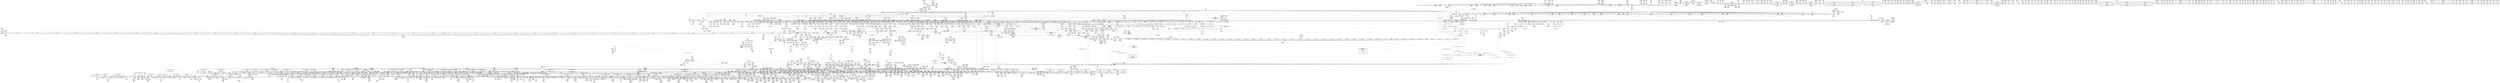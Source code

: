 digraph {
	CE0x5a52f30 [shape=record,shape=Mrecord,label="{CE0x5a52f30|tomoyo_path_number_perm:_if.then21|*SummSink*}"]
	CE0x4ddda30 [shape=record,shape=Mrecord,label="{CE0x4ddda30|tomoyo_audit_path_number_log:_tmp16|security/tomoyo/file.c,235}"]
	CE0x4e6cf20 [shape=record,shape=Mrecord,label="{CE0x4e6cf20|__llvm_gcov_indirect_counter_increment114:_pred}"]
	CE0x5c0c070 [shape=record,shape=Mrecord,label="{CE0x5c0c070|tomoyo_get_mode:_tmp14|security/tomoyo/util.c,983|*SummSource*}"]
	CE0x68c7990 [shape=record,shape=Mrecord,label="{CE0x68c7990|tomoyo_const_part_length:_incdec.ptr19|security/tomoyo/util.c,643|*SummSink*}"]
	CE0x5a4f250 [shape=record,shape=Mrecord,label="{CE0x5a4f250|tomoyo_path_number_perm:_tmp25|security/tomoyo/file.c,708|*SummSource*}"]
	CE0x68c1b80 [shape=record,shape=Mrecord,label="{CE0x68c1b80|tomoyo_audit_path_number_log:_tmp5|security/tomoyo/file.c,222|*SummSource*}"]
	CE0x4d668d0 [shape=record,shape=Mrecord,label="{CE0x4d668d0|tomoyo_get_mode:_conv|security/tomoyo/util.c,982|*SummSource*}"]
	CE0x83a28b0 [shape=record,shape=Mrecord,label="{CE0x83a28b0|rcu_lock_acquire:_tmp7|*SummSource*}"]
	CE0x5d42300 [shape=record,shape=Mrecord,label="{CE0x5d42300|tomoyo_domain:_land.lhs.true|*SummSource*}"]
	CE0x5d94f00 [shape=record,shape=Mrecord,label="{CE0x5d94f00|128:_i8*,_1208:_%struct.file*,_:_CMRE_25,26_}"]
	CE0x6bf1760 [shape=record,shape=Mrecord,label="{CE0x6bf1760|i64*_getelementptr_inbounds_(_6_x_i64_,_6_x_i64_*___llvm_gcov_ctr26,_i64_0,_i64_4)|*Constant*|*SummSource*}"]
	CE0x69fa910 [shape=record,shape=Mrecord,label="{CE0x69fa910|tomoyo_print_ulong:_tmp1}"]
	CE0x5a94fa0 [shape=record,shape=Mrecord,label="{CE0x5a94fa0|__llvm_gcov_indirect_counter_increment114:_tmp6|*SummSink*}"]
	CE0x83e89d0 [shape=record,shape=Mrecord,label="{CE0x83e89d0|tomoyo_domain:_tmp23|security/tomoyo/common.h,1205}"]
	CE0x82f7f60 [shape=record,shape=Mrecord,label="{CE0x82f7f60|tomoyo_audit_path_number_log:_tmp9|security/tomoyo/file.c,228|*SummSource*}"]
	CE0x84be5d0 [shape=record,shape=Mrecord,label="{CE0x84be5d0|tomoyo_add_slash:_tmp13|security/tomoyo/file.c,138|*SummSource*}"]
	CE0x5b475c0 [shape=record,shape=Mrecord,label="{CE0x5b475c0|tomoyo_path_number_perm:_tmp21|security/tomoyo/file.c,705}"]
	CE0x6cffaf0 [shape=record,shape=Mrecord,label="{CE0x6cffaf0|GLOBAL:___llvm_gcov_ctr54147|Global_var:__llvm_gcov_ctr54147|*SummSink*}"]
	CE0x6a185b0 [shape=record,shape=Mrecord,label="{CE0x6a185b0|tomoyo_fill_path_info:_tmp7|security/tomoyo/util.c,667|*SummSource*}"]
	CE0x6a28850 [shape=record,shape=Mrecord,label="{CE0x6a28850|rcu_lock_release:_tmp5|include/linux/rcupdate.h,423|*SummSource*}"]
	CE0x5a952f0 [shape=record,shape=Mrecord,label="{CE0x5a952f0|tomoyo_const_part_length:_if.end28}"]
	CE0x83bd390 [shape=record,shape=Mrecord,label="{CE0x83bd390|tomoyo_const_part_length:_tmp52|security/tomoyo/util.c,652|*SummSource*}"]
	CE0x6986fd0 [shape=record,shape=Mrecord,label="{CE0x6986fd0|tomoyo_print_ulong:_bb|*SummSink*}"]
	CE0x4f361a0 [shape=record,shape=Mrecord,label="{CE0x4f361a0|tomoyo_print_ulong:_tmp5|security/tomoyo/util.c,239|*SummSource*}"]
	CE0x6c78db0 [shape=record,shape=Mrecord,label="{CE0x6c78db0|0:_i8*,_8:_i32,_12:_i16,_14:_i8,_15:_i8,_:_SCMRE_15,16_|*MultipleSource*|security/tomoyo/file.c, 698|Function::tomoyo_get_realpath&Arg::buf::|Function::tomoyo_add_slash&Arg::buf::|security/tomoyo/file.c,718}"]
	CE0x6a3e2d0 [shape=record,shape=Mrecord,label="{CE0x6a3e2d0|i64_2|*Constant*}"]
	CE0x4edd3a0 [shape=record,shape=Mrecord,label="{CE0x4edd3a0|GLOBAL:_tomoyo_path_number_perm|*Constant*|*SummSink*}"]
	CE0x6ba65b0 [shape=record,shape=Mrecord,label="{CE0x6ba65b0|tomoyo_add_slash:_tmp|*SummSource*}"]
	CE0x7893f20 [shape=record,shape=Mrecord,label="{CE0x7893f20|tomoyo_get_mode:_tmp27|security/tomoyo/util.c,988|*SummSource*}"]
	CE0x788d1f0 [shape=record,shape=Mrecord,label="{CE0x788d1f0|tomoyo_fill_path_info:_sub|security/tomoyo/util.c,667}"]
	CE0x4dc8210 [shape=record,shape=Mrecord,label="{CE0x4dc8210|i64*_getelementptr_inbounds_(_4_x_i64_,_4_x_i64_*___llvm_gcov_ctr33,_i64_0,_i64_3)|*Constant*}"]
	CE0x5c76980 [shape=record,shape=Mrecord,label="{CE0x5c76980|_ret_%struct.tomoyo_domain_info*_%tmp23,_!dbg_!38929|security/tomoyo/common.h,1205|*SummSource*}"]
	CE0x6c7e510 [shape=record,shape=Mrecord,label="{CE0x6c7e510|tomoyo_const_part_length:_tmp4|security/tomoyo/util.c,624|*SummSource*}"]
	CE0x83721c0 [shape=record,shape=Mrecord,label="{CE0x83721c0|128:_i8*,_1208:_%struct.file*,_:_CMRE_120,128_|*MultipleSource*|security/tomoyo/common.h,1205|security/tomoyo/common.h,1205}"]
	CE0x6cace10 [shape=record,shape=Mrecord,label="{CE0x6cace10|0:_i8*,_array:_GCRE_tomoyo_mac_keywords_external_constant_42_x_i8*_:_elem_13::|security/tomoyo/file.c,233}"]
	CE0x4d6e8a0 [shape=record,shape=Mrecord,label="{CE0x4d6e8a0|tomoyo_audit_path_number_log:_filename|security/tomoyo/file.c,235|*SummSource*}"]
	CE0x5b7a040 [shape=record,shape=Mrecord,label="{CE0x5b7a040|VOIDTB_TE:_CE_2096,2272_|*MultipleSource*|security/tomoyo/util.c,1010|Function::tomoyo_get_mode&Arg::ns::}"]
	CE0x5a43770 [shape=record,shape=Mrecord,label="{CE0x5a43770|i32_0|*Constant*}"]
	CE0x5e63ae0 [shape=record,shape=Mrecord,label="{CE0x5e63ae0|tomoyo_fill_path_info:_tmp5|security/tomoyo/util.c,667}"]
	CE0x7895a20 [shape=record,shape=Mrecord,label="{CE0x7895a20|i64_8|*Constant*}"]
	CE0x69fa980 [shape=record,shape=Mrecord,label="{CE0x69fa980|tomoyo_print_ulong:_tmp1|*SummSource*}"]
	CE0x697aee0 [shape=record,shape=Mrecord,label="{CE0x697aee0|tomoyo_const_part_length:_tmp38|security/tomoyo/util.c,644|*SummSink*}"]
	CE0x6b0fb10 [shape=record,shape=Mrecord,label="{CE0x6b0fb10|tomoyo_get_mode:_tmp26|security/tomoyo/util.c,987|*SummSource*}"]
	CE0x84debd0 [shape=record,shape=Mrecord,label="{CE0x84debd0|GLOBAL:_tomoyo_init_request_info|*Constant*|*SummSink*}"]
	CE0x5c69220 [shape=record,shape=Mrecord,label="{CE0x5c69220|COLLAPSED:_GCMRE___llvm_gcov_ctr25_internal_global_6_x_i64_zeroinitializer:_elem_0:default:}"]
	CE0x826c9e0 [shape=record,shape=Mrecord,label="{CE0x826c9e0|tomoyo_fill_path_info:_tmp}"]
	CE0x5ba1950 [shape=record,shape=Mrecord,label="{CE0x5ba1950|GLOBAL:_srcu_read_lock|*Constant*}"]
	CE0x6c47bf0 [shape=record,shape=Mrecord,label="{CE0x6c47bf0|tomoyo_path_number_perm:_tmp37|security/tomoyo/file.c,717|*SummSink*}"]
	CE0x6d546a0 [shape=record,shape=Mrecord,label="{CE0x6d546a0|128:_i8*,_1208:_%struct.file*,_:_CMRE_7,8_}"]
	CE0x6a42010 [shape=record,shape=Mrecord,label="{CE0x6a42010|VOIDTB_TE:_CE_112,144_|*MultipleSource*|*LoadInst*|security/tomoyo/file.c,702|Function::tomoyo_path_mkdir&Arg::dentry::}"]
	CE0x5a8eaa0 [shape=record,shape=Mrecord,label="{CE0x5a8eaa0|%struct.tomoyo_domain_info*_null|*Constant*}"]
	CE0x4efdc90 [shape=record,shape=Mrecord,label="{CE0x4efdc90|rcu_lock_acquire:_tmp6|*SummSink*}"]
	CE0x4fe18e0 [shape=record,shape=Mrecord,label="{CE0x4fe18e0|tomoyo_print_ulong:_tmp7|security/tomoyo/util.c,240|*SummSink*}"]
	CE0x4fb5b90 [shape=record,shape=Mrecord,label="{CE0x4fb5b90|tomoyo_path_number_perm:_type|Function::tomoyo_path_number_perm&Arg::type::|*SummSink*}"]
	CE0x6ca7580 [shape=record,shape=Mrecord,label="{CE0x6ca7580|i64**_getelementptr_inbounds_(_3_x_i64*_,_3_x_i64*_*___llvm_gcda_edge_table29,_i64_0,_i64_1)|*Constant*|*SummSink*}"]
	CE0x5b50ec0 [shape=record,shape=Mrecord,label="{CE0x5b50ec0|tomoyo_domain:_tmp15|security/tomoyo/common.h,1205|*SummSink*}"]
	CE0x8291ec0 [shape=record,shape=Mrecord,label="{CE0x8291ec0|128:_i8*,_1208:_%struct.file*,_:_CMRE_32,33_}"]
	CE0x5bd8ed0 [shape=record,shape=Mrecord,label="{CE0x5bd8ed0|i64*_getelementptr_inbounds_(_2_x_i64_,_2_x_i64_*___llvm_gcov_ctr53148,_i64_0,_i64_0)|*Constant*|*SummSource*}"]
	CE0x4d665d0 [shape=record,shape=Mrecord,label="{CE0x4d665d0|tomoyo_fill_path_info:_tmp5|security/tomoyo/util.c,667}"]
	CE0x82c9d80 [shape=record,shape=Mrecord,label="{CE0x82c9d80|i64*_getelementptr_inbounds_(_22_x_i64_,_22_x_i64_*___llvm_gcov_ctr9,_i64_0,_i64_21)|*Constant*|*SummSource*}"]
	CE0x69b6400 [shape=record,shape=Mrecord,label="{CE0x69b6400|0:_i8,_array:_GCRE_tomoyo_index2category_constant_39_x_i8_c_00_00_00_00_00_00_00_00_00_00_00_00_00_00_00_00_00_00_00_00_00_00_00_01_01_01_01_01_01_01_01_01_01_01_01_01_01_01_02_,_align_16:_elem_30::|security/tomoyo/util.c,983}"]
	CE0x5b8d110 [shape=record,shape=Mrecord,label="{CE0x5b8d110|i64*_getelementptr_inbounds_(_2_x_i64_,_2_x_i64_*___llvm_gcov_ctr22,_i64_0,_i64_1)|*Constant*|*SummSink*}"]
	CE0x6c24960 [shape=record,shape=Mrecord,label="{CE0x6c24960|i64_14|*Constant*|*SummSink*}"]
	CE0x4d0b7c0 [shape=record,shape=Mrecord,label="{CE0x4d0b7c0|rcu_lock_acquire:_tmp|*SummSource*}"]
	CE0x8308e40 [shape=record,shape=Mrecord,label="{CE0x8308e40|tomoyo_read_unlock:_tmp3}"]
	CE0x59b9ef0 [shape=record,shape=Mrecord,label="{CE0x59b9ef0|__llvm_gcov_indirect_counter_increment114:_tmp2|*SummSource*}"]
	CE0x8507a40 [shape=record,shape=Mrecord,label="{CE0x8507a40|tomoyo_audit_path_number_log:_number|security/tomoyo/file.c,231|*SummSink*}"]
	CE0x6dbf140 [shape=record,shape=Mrecord,label="{CE0x6dbf140|tomoyo_init_request_info:_if.end|*SummSource*}"]
	CE0x5d39570 [shape=record,shape=Mrecord,label="{CE0x5d39570|tomoyo_domain:_tobool1|security/tomoyo/common.h,1205|*SummSource*}"]
	CE0x8546d60 [shape=record,shape=Mrecord,label="{CE0x8546d60|tomoyo_fill_path_info:_tmp2|*LoadInst*|security/tomoyo/util.c,663}"]
	CE0x6bea1f0 [shape=record,shape=Mrecord,label="{CE0x6bea1f0|VOIDTB_TE:_CE_205,206_}"]
	CE0x82e6a80 [shape=record,shape=Mrecord,label="{CE0x82e6a80|VOIDTB_TE:_CE_174,175_}"]
	CE0x825e0c0 [shape=record,shape=Mrecord,label="{CE0x825e0c0|_ret_i1_%retval.0,_!dbg_!38916|security/tomoyo/file.c,156|*SummSource*}"]
	CE0x5a4eef0 [shape=record,shape=Mrecord,label="{CE0x5a4eef0|srcu_read_lock:_entry|*SummSink*}"]
	CE0x6e6fac0 [shape=record,shape=Mrecord,label="{CE0x6e6fac0|srcu_read_lock:_dep_map|include/linux/srcu.h,222|*SummSource*}"]
	CE0x7894ad0 [shape=record,shape=Mrecord,label="{CE0x7894ad0|srcu_read_lock:_bb}"]
	CE0x83e8530 [shape=record,shape=Mrecord,label="{CE0x83e8530|rcu_lock_acquire:_map|Function::rcu_lock_acquire&Arg::map::|*SummSink*}"]
	CE0x8420460 [shape=record,shape=Mrecord,label="{CE0x8420460|tomoyo_init_request_info:_tmp3|security/tomoyo/util.c,1004|*SummSink*}"]
	CE0x6e570b0 [shape=record,shape=Mrecord,label="{CE0x6e570b0|__llvm_gcov_indirect_counter_increment:_tmp|*SummSource*}"]
	CE0x5b0d740 [shape=record,shape=Mrecord,label="{CE0x5b0d740|0:_%struct.tomoyo_obj_info*,_24:_%struct.tomoyo_path_info*,_32:_i64,_40:_i8,_72:_i8,_76:_i8,_:_SCMRE_72,73_|*MultipleSource*|security/tomoyo/file.c,693|security/tomoyo/file.c, 693|security/tomoyo/file.c,707|Function::tomoyo_init_request_info&Arg::r::}"]
	CE0x5cb9a60 [shape=record,shape=Mrecord,label="{CE0x5cb9a60|i1_false|*Constant*}"]
	CE0x69c96d0 [shape=record,shape=Mrecord,label="{CE0x69c96d0|i32_1205|*Constant*|*SummSource*}"]
	CE0x5acb250 [shape=record,shape=Mrecord,label="{CE0x5acb250|tomoyo_print_ulong:_tmp3|security/tomoyo/util.c,239|*SummSource*}"]
	CE0x5a8e4d0 [shape=record,shape=Mrecord,label="{CE0x5a8e4d0|i32_0|*Constant*}"]
	CE0x508a000 [shape=record,shape=Mrecord,label="{CE0x508a000|tomoyo_path_number_perm:_tmp27|security/tomoyo/file.c,708}"]
	CE0x6d951a0 [shape=record,shape=Mrecord,label="{CE0x6d951a0|rcu_lock_release:_tmp6}"]
	CE0x6ce5bd0 [shape=record,shape=Mrecord,label="{CE0x6ce5bd0|tomoyo_get_mode:_tmp11|security/tomoyo/util.c,982|*SummSource*}"]
	CE0x6cbe930 [shape=record,shape=Mrecord,label="{CE0x6cbe930|tomoyo_fill_path_info:_conv3|security/tomoyo/util.c,666}"]
	CE0x6ce6650 [shape=record,shape=Mrecord,label="{CE0x6ce6650|0:_i8,_array:_GCRE_tomoyo_index2category_constant_39_x_i8_c_00_00_00_00_00_00_00_00_00_00_00_00_00_00_00_00_00_00_00_00_00_00_00_01_01_01_01_01_01_01_01_01_01_01_01_01_01_01_02_,_align_16:_elem_2::|security/tomoyo/util.c,983}"]
	CE0x5bbd380 [shape=record,shape=Mrecord,label="{CE0x5bbd380|VOIDTB_TE:_CE_153,154_}"]
	CE0x6d16960 [shape=record,shape=Mrecord,label="{CE0x6d16960|tomoyo_const_part_length:_tmp7|security/tomoyo/util.c,625}"]
	CE0x4ec9cd0 [shape=record,shape=Mrecord,label="{CE0x4ec9cd0|0:_i8,_array:_GCRE_tomoyo_index2category_constant_39_x_i8_c_00_00_00_00_00_00_00_00_00_00_00_00_00_00_00_00_00_00_00_00_00_00_00_01_01_01_01_01_01_01_01_01_01_01_01_01_01_01_02_,_align_16:_elem_13::|security/tomoyo/util.c,983}"]
	CE0x6cb8810 [shape=record,shape=Mrecord,label="{CE0x6cb8810|i32_78|*Constant*|*SummSource*}"]
	CE0x5afc260 [shape=record,shape=Mrecord,label="{CE0x5afc260|0:_%struct.tomoyo_obj_info*,_24:_%struct.tomoyo_path_info*,_32:_i64,_40:_i8,_72:_i8,_76:_i8,_:_SCMRE_58,59_}"]
	CE0x4d98000 [shape=record,shape=Mrecord,label="{CE0x4d98000|i64*_getelementptr_inbounds_(_31_x_i64_,_31_x_i64_*___llvm_gcov_ctr43150,_i64_0,_i64_30)|*Constant*|*SummSink*}"]
	CE0x6a92560 [shape=record,shape=Mrecord,label="{CE0x6a92560|tomoyo_domain:_tobool1|security/tomoyo/common.h,1205}"]
	CE0x6ac4220 [shape=record,shape=Mrecord,label="{CE0x6ac4220|tomoyo_path_number_perm:_path_number11|security/tomoyo/file.c,712|*SummSink*}"]
	CE0x4ef3c20 [shape=record,shape=Mrecord,label="{CE0x4ef3c20|tomoyo_path_mkdir:_tmp2|*SummSink*}"]
	CE0x6d44cc0 [shape=record,shape=Mrecord,label="{CE0x6d44cc0|i64_7|*Constant*}"]
	CE0x5c45610 [shape=record,shape=Mrecord,label="{CE0x5c45610|tomoyo_path_number_perm:_do.body}"]
	CE0x6cff550 [shape=record,shape=Mrecord,label="{CE0x6cff550|__llvm_gcov_indirect_counter_increment:_counters|Function::__llvm_gcov_indirect_counter_increment&Arg::counters::}"]
	CE0x83a2df0 [shape=record,shape=Mrecord,label="{CE0x83a2df0|i8*_undef|*Constant*|*SummSink*}"]
	CE0x6ddfe30 [shape=record,shape=Mrecord,label="{CE0x6ddfe30|tomoyo_const_part_length:_if.end18|*SummSink*}"]
	CE0x6aaf230 [shape=record,shape=Mrecord,label="{CE0x6aaf230|i64*_getelementptr_inbounds_(_31_x_i64_,_31_x_i64_*___llvm_gcov_ctr43150,_i64_0,_i64_16)|*Constant*|*SummSource*}"]
	"CONST[source:2(external),value:2(dynamic)][purpose:{subject}]"
	CE0x698f1b0 [shape=record,shape=Mrecord,label="{CE0x698f1b0|i64*_getelementptr_inbounds_(_12_x_i64_,_12_x_i64_*___llvm_gcov_ctr31133,_i64_0,_i64_6)|*Constant*|*SummSource*}"]
	CE0x82d8040 [shape=record,shape=Mrecord,label="{CE0x82d8040|tomoyo_get_realpath:_name1|security/tomoyo/file.c,151|*SummSink*}"]
	CE0x4d98070 [shape=record,shape=Mrecord,label="{CE0x4d98070|tomoyo_const_part_length:_tmp52|security/tomoyo/util.c,652|*SummSink*}"]
	CE0x5a5edb0 [shape=record,shape=Mrecord,label="{CE0x5a5edb0|i32_1|*Constant*}"]
	CE0x6bca660 [shape=record,shape=Mrecord,label="{CE0x6bca660|tomoyo_get_mode:_tmp7|security/tomoyo/util.c,979|*SummSource*}"]
	CE0x6b8bbf0 [shape=record,shape=Mrecord,label="{CE0x6b8bbf0|tomoyo_audit_path_number_log:_entry}"]
	CE0x69e95a0 [shape=record,shape=Mrecord,label="{CE0x69e95a0|tomoyo_add_slash:_tmp3|security/tomoyo/file.c,131|*SummSource*}"]
	CE0x6daf550 [shape=record,shape=Mrecord,label="{CE0x6daf550|tomoyo_path_number_perm:_mode|security/tomoyo/file.c,721}"]
	CE0x4c53e80 [shape=record,shape=Mrecord,label="{CE0x4c53e80|GLOBAL:_tomoyo_index2category|Global_var:tomoyo_index2category}"]
	CE0x6d6ce10 [shape=record,shape=Mrecord,label="{CE0x6d6ce10|_call_void_tomoyo_read_unlock(i32_%call1)_#9,_!dbg_!38957|security/tomoyo/file.c,720|*SummSource*}"]
	CE0x6e6f530 [shape=record,shape=Mrecord,label="{CE0x6e6f530|i32_9|*Constant*}"]
	CE0x6dbeed0 [shape=record,shape=Mrecord,label="{CE0x6dbeed0|0:_i8,_array:_GCRE_tomoyo_pn2mac_constant_8_x_i8_c_02_05_07_08_12_0F_10_11_,_align_1:_elem_7::|security/tomoyo/file.c,701}"]
	CE0x6a6fd40 [shape=record,shape=Mrecord,label="{CE0x6a6fd40|tomoyo_init_request_info:_tmp12|security/tomoyo/util.c,1010|*SummSource*}"]
	CE0x690d690 [shape=record,shape=Mrecord,label="{CE0x690d690|tomoyo_audit_path_number_log:_tmp6|security/tomoyo/file.c,225|*SummSink*}"]
	CE0x788cbf0 [shape=record,shape=Mrecord,label="{CE0x788cbf0|tomoyo_get_mode:_tmp1}"]
	CE0x4fd8720 [shape=record,shape=Mrecord,label="{CE0x4fd8720|_ret_void,_!dbg_!38929|security/tomoyo/util.c,670|*SummSink*}"]
	CE0x5aff7c0 [shape=record,shape=Mrecord,label="{CE0x5aff7c0|tomoyo_get_realpath:_name|security/tomoyo/file.c,150|*SummSink*}"]
	CE0x6995e20 [shape=record,shape=Mrecord,label="{CE0x6995e20|i64*_getelementptr_inbounds_(_12_x_i64_,_12_x_i64_*___llvm_gcov_ctr28,_i64_0,_i64_8)|*Constant*|*SummSource*}"]
	CE0x4eb4e70 [shape=record,shape=Mrecord,label="{CE0x4eb4e70|i8*_getelementptr_inbounds_(_25_x_i8_,_25_x_i8_*_.str12,_i32_0,_i32_0)|*Constant*}"]
	CE0x6d75af0 [shape=record,shape=Mrecord,label="{CE0x6d75af0|_ret_i32_%call,_!dbg_!38902|security/tomoyo/common.h,1097}"]
	CE0x6bce320 [shape=record,shape=Mrecord,label="{CE0x6bce320|i64*_getelementptr_inbounds_(_6_x_i64_,_6_x_i64_*___llvm_gcov_ctr26,_i64_0,_i64_3)|*Constant*|*SummSink*}"]
	CE0x4d99970 [shape=record,shape=Mrecord,label="{CE0x4d99970|GLOBAL:_full_name_hash|*Constant*}"]
	CE0x83e8bd0 [shape=record,shape=Mrecord,label="{CE0x83e8bd0|tomoyo_get_mode:_if.end14}"]
	CE0x5c76a70 [shape=record,shape=Mrecord,label="{CE0x5c76a70|_ret_%struct.tomoyo_domain_info*_%tmp23,_!dbg_!38929|security/tomoyo/common.h,1205|*SummSink*}"]
	CE0x6ac4180 [shape=record,shape=Mrecord,label="{CE0x6ac4180|tomoyo_path_number_perm:_path_number11|security/tomoyo/file.c,712|*SummSource*}"]
	CE0x6c248c0 [shape=record,shape=Mrecord,label="{CE0x6c248c0|i64_14|*Constant*|*SummSource*}"]
	CE0x855ec90 [shape=record,shape=Mrecord,label="{CE0x855ec90|tomoyo_fill_path_info:_tmp8|security/tomoyo/util.c,667}"]
	CE0x82097e0 [shape=record,shape=Mrecord,label="{CE0x82097e0|tomoyo_audit_path_number_log:_tmp13|security/tomoyo/file.c,234}"]
	CE0x697ac40 [shape=record,shape=Mrecord,label="{CE0x697ac40|tomoyo_const_part_length:_tmp38|security/tomoyo/util.c,644}"]
	CE0x4ec4250 [shape=record,shape=Mrecord,label="{CE0x4ec4250|tomoyo_path_number_perm:_tmp10|security/tomoyo/file.c,702|*SummSource*}"]
	CE0x85368a0 [shape=record,shape=Mrecord,label="{CE0x85368a0|tomoyo_const_part_length:_cmp25|security/tomoyo/util.c,644|*SummSource*}"]
	CE0x832bd30 [shape=record,shape=Mrecord,label="{CE0x832bd30|i8_3|*Constant*|*SummSink*}"]
	CE0x84f82f0 [shape=record,shape=Mrecord,label="{CE0x84f82f0|tomoyo_fill_path_info:_tmp3|security/tomoyo/util.c,667|*SummSink*}"]
	CE0x5abc900 [shape=record,shape=Mrecord,label="{CE0x5abc900|tomoyo_const_part_length:_tmp1}"]
	CE0x6a36ba0 [shape=record,shape=Mrecord,label="{CE0x6a36ba0|tomoyo_const_part_length:_tmp2|security/tomoyo/util.c,624|*SummSink*}"]
	CE0x5ac9a40 [shape=record,shape=Mrecord,label="{CE0x5ac9a40|i64*_getelementptr_inbounds_(_4_x_i64_,_4_x_i64_*___llvm_gcov_ctr33,_i64_0,_i64_0)|*Constant*|*SummSource*}"]
	CE0x5cb9bc0 [shape=record,shape=Mrecord,label="{CE0x5cb9bc0|tomoyo_fill_path_info:_tmp10}"]
	CE0x8383000 [shape=record,shape=Mrecord,label="{CE0x8383000|tomoyo_domain:_tmp22|security/tomoyo/common.h,1205|*SummSource*}"]
	CE0x5cca0c0 [shape=record,shape=Mrecord,label="{CE0x5cca0c0|tomoyo_add_slash:_if.end|*SummSink*}"]
	CE0x68c8030 [shape=record,shape=Mrecord,label="{CE0x68c8030|_call_void_mcount()_#3|*SummSink*}"]
	CE0x6895370 [shape=record,shape=Mrecord,label="{CE0x6895370|srcu_read_unlock:_sp|Function::srcu_read_unlock&Arg::sp::|*SummSink*}"]
	CE0x4f36f50 [shape=record,shape=Mrecord,label="{CE0x4f36f50|tomoyo_print_ulong:_conv7|security/tomoyo/util.c,242|*SummSink*}"]
	CE0x697b430 [shape=record,shape=Mrecord,label="{CE0x697b430|tomoyo_const_part_length:_tmp39|security/tomoyo/util.c,644|*SummSink*}"]
	CE0x84be7c0 [shape=record,shape=Mrecord,label="{CE0x84be7c0|tomoyo_audit_path_number_log:_bb}"]
	CE0x6a0c620 [shape=record,shape=Mrecord,label="{CE0x6a0c620|VOIDTB_TE:_CE_165,166_}"]
	CE0x5b93aa0 [shape=record,shape=Mrecord,label="{CE0x5b93aa0|tomoyo_path_number_perm:_tmp11|security/tomoyo/file.c,702|*SummSink*}"]
	CE0x838bf70 [shape=record,shape=Mrecord,label="{CE0x838bf70|i64*_getelementptr_inbounds_(_6_x_i64_,_6_x_i64_*___llvm_gcov_ctr25,_i64_0,_i64_0)|*Constant*|*SummSink*}"]
	CE0x82b2800 [shape=record,shape=Mrecord,label="{CE0x82b2800|tomoyo_add_slash:_is_dir|security/tomoyo/file.c,131|*SummSource*}"]
	CE0x6dafa20 [shape=record,shape=Mrecord,label="{CE0x6dafa20|i64_18|*Constant*}"]
	CE0x69e27f0 [shape=record,shape=Mrecord,label="{CE0x69e27f0|tomoyo_init_request_info:_ns|security/tomoyo/util.c,1010}"]
	CE0x5bbd2a0 [shape=record,shape=Mrecord,label="{CE0x5bbd2a0|VOIDTB_TE:_CE_151,152_}"]
	CE0x4d9b160 [shape=record,shape=Mrecord,label="{CE0x4d9b160|tomoyo_domain:_if.then|*SummSink*}"]
	CE0x6bfa620 [shape=record,shape=Mrecord,label="{CE0x6bfa620|_call_void_mcount()_#3|*SummSource*}"]
	CE0x5bf0bd0 [shape=record,shape=Mrecord,label="{CE0x5bf0bd0|0:_i8,_array:_GCRE_tomoyo_index2category_constant_39_x_i8_c_00_00_00_00_00_00_00_00_00_00_00_00_00_00_00_00_00_00_00_00_00_00_00_01_01_01_01_01_01_01_01_01_01_01_01_01_01_01_02_,_align_16:_elem_19::|security/tomoyo/util.c,983}"]
	CE0x4e6db50 [shape=record,shape=Mrecord,label="{CE0x4e6db50|tomoyo_const_part_length:_lor.lhs.false23|*SummSink*}"]
	CE0x4efcf60 [shape=record,shape=Mrecord,label="{CE0x4efcf60|i64_ptrtoint_(i8*_blockaddress(_rcu_lock_acquire,_%__here)_to_i64)|*Constant*}"]
	CE0x6deab50 [shape=record,shape=Mrecord,label="{CE0x6deab50|tomoyo_path_number_perm:_tmp46|security/tomoyo/file.c,721|*SummSink*}"]
	CE0x6a4fb90 [shape=record,shape=Mrecord,label="{CE0x6a4fb90|i32_10|*Constant*|*SummSink*}"]
	CE0x8348a40 [shape=record,shape=Mrecord,label="{CE0x8348a40|128:_i8*,_1208:_%struct.file*,_:_CMRE_44,45_}"]
	CE0x697b150 [shape=record,shape=Mrecord,label="{CE0x697b150|tomoyo_const_part_length:_tmp39|security/tomoyo/util.c,644}"]
	CE0x6d5ed30 [shape=record,shape=Mrecord,label="{CE0x6d5ed30|VOIDTB_TE:_CE_214,215_}"]
	CE0x69a6360 [shape=record,shape=Mrecord,label="{CE0x69a6360|tomoyo_fill_path_info:_tmp2|*LoadInst*|security/tomoyo/util.c,663}"]
	CE0x6c01fb0 [shape=record,shape=Mrecord,label="{CE0x6c01fb0|GLOBAL:_get_current|*Constant*|*SummSource*}"]
	CE0x69da110 [shape=record,shape=Mrecord,label="{CE0x69da110|tomoyo_get_mode:_config|security/tomoyo/util.c,981}"]
	CE0x5d19fe0 [shape=record,shape=Mrecord,label="{CE0x5d19fe0|tomoyo_print_ulong:_if.end21}"]
	CE0x8319a20 [shape=record,shape=Mrecord,label="{CE0x8319a20|tomoyo_get_realpath:_return|*SummSink*}"]
	CE0x5b8b6d0 [shape=record,shape=Mrecord,label="{CE0x5b8b6d0|tomoyo_const_part_length:_entry|*SummSink*}"]
	CE0x6965ab0 [shape=record,shape=Mrecord,label="{CE0x6965ab0|tomoyo_add_slash:_tmp12|security/tomoyo/file.c,138|*SummSink*}"]
	CE0x6dd34e0 [shape=record,shape=Mrecord,label="{CE0x6dd34e0|tomoyo_add_slash:_tmp11|*LoadInst*|security/tomoyo/file.c,136|*SummSource*}"]
	CE0x4dddbf0 [shape=record,shape=Mrecord,label="{CE0x4dddbf0|tomoyo_audit_path_number_log:_tmp16|security/tomoyo/file.c,235|*SummSource*}"]
	CE0x67e5e00 [shape=record,shape=Mrecord,label="{CE0x67e5e00|tomoyo_get_mode:_tmp20|security/tomoyo/util.c,985|*SummSource*}"]
	CE0x4f25c40 [shape=record,shape=Mrecord,label="{CE0x4f25c40|i64_6|*Constant*}"]
	CE0x5a5ee90 [shape=record,shape=Mrecord,label="{CE0x5a5ee90|tomoyo_fill_path_info:_sub|security/tomoyo/util.c,667}"]
	CE0x6e8f150 [shape=record,shape=Mrecord,label="{CE0x6e8f150|tomoyo_path_number_perm:_tmp48|security/tomoyo/file.c,722|*SummSink*}"]
	CE0x6ddfd30 [shape=record,shape=Mrecord,label="{CE0x6ddfd30|tomoyo_const_part_length:_if.end18|*SummSource*}"]
	CE0x5beec00 [shape=record,shape=Mrecord,label="{CE0x5beec00|i64*_getelementptr_inbounds_(_31_x_i64_,_31_x_i64_*___llvm_gcov_ctr43150,_i64_0,_i64_21)|*Constant*}"]
	CE0x4f4be60 [shape=record,shape=Mrecord,label="{CE0x4f4be60|%struct.dentry*_null|*Constant*|*SummSink*}"]
	CE0x6ccf1e0 [shape=record,shape=Mrecord,label="{CE0x6ccf1e0|tomoyo_get_mode:_mode.0}"]
	CE0x6e57340 [shape=record,shape=Mrecord,label="{CE0x6e57340|tomoyo_fill_path_info:_tmp12|security/tomoyo/util.c,667|*SummSource*}"]
	CE0x4d3f1e0 [shape=record,shape=Mrecord,label="{CE0x4d3f1e0|srcu_read_unlock:_tmp3|*SummSource*}"]
	CE0x690f2f0 [shape=record,shape=Mrecord,label="{CE0x690f2f0|tomoyo_domain:_tmp2|*SummSource*}"]
	CE0x6d7af60 [shape=record,shape=Mrecord,label="{CE0x6d7af60|_call_void_tomoyo_print_ulong(i8*_%arraydecay,_i32_64,_i64_%tmp12,_i8_zeroext_%radix.0)_#9,_!dbg_!38923|security/tomoyo/file.c,231}"]
	CE0x5cf55f0 [shape=record,shape=Mrecord,label="{CE0x5cf55f0|tomoyo_get_realpath:_tmp11|security/tomoyo/file.c,156|*SummSource*}"]
	CE0x6cff9f0 [shape=record,shape=Mrecord,label="{CE0x6cff9f0|GLOBAL:___llvm_gcov_ctr54147|Global_var:__llvm_gcov_ctr54147|*SummSource*}"]
	CE0x4f52a30 [shape=record,shape=Mrecord,label="{CE0x4f52a30|GLOBAL:_rcu_lock_release|*Constant*|*SummSource*}"]
	CE0x4e2a050 [shape=record,shape=Mrecord,label="{CE0x4e2a050|tomoyo_fill_path_info:_frombool10|security/tomoyo/util.c,668|*SummSink*}"]
	CE0x5b7c6b0 [shape=record,shape=Mrecord,label="{CE0x5b7c6b0|tomoyo_path_number_perm:_tmp13|security/tomoyo/file.c,701}"]
	CE0x8309030 [shape=record,shape=Mrecord,label="{CE0x8309030|tomoyo_read_unlock:_tmp3|*SummSink*}"]
	CE0x5aeb3c0 [shape=record,shape=Mrecord,label="{CE0x5aeb3c0|tomoyo_const_part_length:_tmp28|security/tomoyo/util.c,641|*SummSink*}"]
	CE0x6ab6200 [shape=record,shape=Mrecord,label="{CE0x6ab6200|i32_5|*Constant*|*SummSource*}"]
	CE0x6ce6130 [shape=record,shape=Mrecord,label="{CE0x6ce6130|__llvm_gcov_indirect_counter_increment:_tmp3}"]
	CE0x698ef60 [shape=record,shape=Mrecord,label="{CE0x698ef60|tomoyo_get_mode:_tmp14|security/tomoyo/util.c,983}"]
	CE0x6c34e80 [shape=record,shape=Mrecord,label="{CE0x6c34e80|tomoyo_print_ulong:_tmp26|security/tomoyo/util.c,247|*SummSource*}"]
	CE0x5a5ea90 [shape=record,shape=Mrecord,label="{CE0x5a5ea90|tomoyo_fill_path_info:_tmp4|security/tomoyo/util.c,667}"]
	CE0x5089810 [shape=record,shape=Mrecord,label="{CE0x5089810|i64_10|*Constant*|*SummSink*}"]
	CE0x6bb5630 [shape=record,shape=Mrecord,label="{CE0x6bb5630|tomoyo_get_mode:_tmp16|security/tomoyo/util.c,983}"]
	CE0x6886410 [shape=record,shape=Mrecord,label="{CE0x6886410|_ret_void,_!dbg_!38913|security/tomoyo/file.c,138|*SummSink*}"]
	CE0x5c80910 [shape=record,shape=Mrecord,label="{CE0x5c80910|tomoyo_path_number_perm:_arrayidx|security/tomoyo/file.c,701}"]
	CE0x5e641d0 [shape=record,shape=Mrecord,label="{CE0x5e641d0|__llvm_gcov_indirect_counter_increment:_tmp|*SummSink*}"]
	CE0x6b786e0 [shape=record,shape=Mrecord,label="{CE0x6b786e0|tomoyo_const_part_length:_incdec.ptr|security/tomoyo/util.c,626|*SummSource*}"]
	CE0x82fb3a0 [shape=record,shape=Mrecord,label="{CE0x82fb3a0|i64*_getelementptr_inbounds_(_12_x_i64_,_12_x_i64_*___llvm_gcov_ctr28,_i64_0,_i64_10)|*Constant*|*SummSink*}"]
	CE0x4f26df0 [shape=record,shape=Mrecord,label="{CE0x4f26df0|tomoyo_const_part_length:_lor.lhs.false|*SummSource*}"]
	CE0x6a0c480 [shape=record,shape=Mrecord,label="{CE0x6a0c480|VOIDTB_TE:_CE_163,164_}"]
	CE0x8384d50 [shape=record,shape=Mrecord,label="{CE0x8384d50|tomoyo_path_number_perm:_tmp19|security/tomoyo/file.c,705|*SummSink*}"]
	CE0x83744f0 [shape=record,shape=Mrecord,label="{CE0x83744f0|tomoyo_get_realpath:_tmp7|security/tomoyo/file.c,152|*SummSink*}"]
	CE0x4f6b460 [shape=record,shape=Mrecord,label="{CE0x4f6b460|GLOBAL:_tomoyo_ss|Global_var:tomoyo_ss|*SummSource*}"]
	CE0x82d7830 [shape=record,shape=Mrecord,label="{CE0x82d7830|tomoyo_read_lock:_bb}"]
	CE0x6895690 [shape=record,shape=Mrecord,label="{CE0x6895690|i64*_getelementptr_inbounds_(_12_x_i64_,_12_x_i64_*___llvm_gcov_ctr28,_i64_0,_i64_9)|*Constant*}"]
	CE0x68fd0a0 [shape=record,shape=Mrecord,label="{CE0x68fd0a0|tomoyo_print_ulong:_call15|security/tomoyo/util.c,244|*SummSource*}"]
	CE0x6c35d30 [shape=record,shape=Mrecord,label="{CE0x6c35d30|i64*_getelementptr_inbounds_(_2_x_i64_,_2_x_i64_*___llvm_gcov_ctr32,_i64_0,_i64_0)|*Constant*}"]
	CE0x5ace4c0 [shape=record,shape=Mrecord,label="{CE0x5ace4c0|tomoyo_path_mkdir:_tmp3}"]
	CE0x826bf20 [shape=record,shape=Mrecord,label="{CE0x826bf20|tomoyo_fill_path_info:_conv7|security/tomoyo/util.c,668}"]
	CE0x696e9c0 [shape=record,shape=Mrecord,label="{CE0x696e9c0|i64*_getelementptr_inbounds_(_12_x_i64_,_12_x_i64_*___llvm_gcov_ctr31133,_i64_0,_i64_0)|*Constant*|*SummSource*}"]
	CE0x6c8a200 [shape=record,shape=Mrecord,label="{CE0x6c8a200|get_current:_tmp1}"]
	CE0x4e00510 [shape=record,shape=Mrecord,label="{CE0x4e00510|tomoyo_audit_path_number_log:_path_number7|security/tomoyo/file.c,235}"]
	CE0x6cbf3a0 [shape=record,shape=Mrecord,label="{CE0x6cbf3a0|tomoyo_get_mode:_bb|*SummSink*}"]
	CE0x5a8ec00 [shape=record,shape=Mrecord,label="{CE0x5a8ec00|%struct.tomoyo_domain_info*_null|*Constant*|*SummSource*}"]
	CE0x6c00820 [shape=record,shape=Mrecord,label="{CE0x6c00820|VOIDTB_TE:_CE_264,272_|*MultipleSource*|*LoadInst*|security/tomoyo/file.c,702|Function::tomoyo_path_mkdir&Arg::dentry::}"]
	CE0x831e350 [shape=record,shape=Mrecord,label="{CE0x831e350|tomoyo_const_part_length:_tmp48|security/tomoyo/util.c,649|*SummSink*}"]
	CE0x6c34e10 [shape=record,shape=Mrecord,label="{CE0x6c34e10|i64*_getelementptr_inbounds_(_14_x_i64_,_14_x_i64_*___llvm_gcov_ctr18115,_i64_0,_i64_13)|*Constant*|*SummSink*}"]
	CE0x4ec1120 [shape=record,shape=Mrecord,label="{CE0x4ec1120|COLLAPSED:_GCMRE___llvm_gcov_ctr23209_internal_global_2_x_i64_zeroinitializer:_elem_0:default:}"]
	CE0x6e33e30 [shape=record,shape=Mrecord,label="{CE0x6e33e30|tomoyo_path_number_perm:_tmp44|security/tomoyo/file.c,721}"]
	CE0x68b8920 [shape=record,shape=Mrecord,label="{CE0x68b8920|_call_void_tomoyo_add_slash(%struct.tomoyo_path_info*_%buf)_#9,_!dbg_!38934|security/tomoyo/file.c,709|*SummSink*}"]
	CE0x855f0e0 [shape=record,shape=Mrecord,label="{CE0x855f0e0|__llvm_gcov_indirect_counter_increment:_tmp5|*SummSink*}"]
	CE0x6ac3ea0 [shape=record,shape=Mrecord,label="{CE0x6ac3ea0|tomoyo_path_number_perm:_path_number13|security/tomoyo/file.c,713|*SummSource*}"]
	CE0x67ddb70 [shape=record,shape=Mrecord,label="{CE0x67ddb70|tomoyo_print_ulong:_buffer_len|Function::tomoyo_print_ulong&Arg::buffer_len::|*SummSink*}"]
	CE0x4e34950 [shape=record,shape=Mrecord,label="{CE0x4e34950|tomoyo_const_part_length:_tmp32|security/tomoyo/util.c,641}"]
	CE0x82c7180 [shape=record,shape=Mrecord,label="{CE0x82c7180|_ret_void,_!dbg_!38908|include/linux/rcupdate.h,419|*SummSource*}"]
	CE0x5be8250 [shape=record,shape=Mrecord,label="{CE0x5be8250|tomoyo_fill_path_info:_call2|security/tomoyo/util.c,666|*SummSource*}"]
	CE0x4e34120 [shape=record,shape=Mrecord,label="{CE0x4e34120|__llvm_gcov_indirect_counter_increment114:_bb}"]
	CE0x8209aa0 [shape=record,shape=Mrecord,label="{CE0x8209aa0|tomoyo_audit_path_number_log:_tmp13|security/tomoyo/file.c,234|*SummSink*}"]
	CE0x8401090 [shape=record,shape=Mrecord,label="{CE0x8401090|tomoyo_add_slash:_tmp5|security/tomoyo/file.c,131|*SummSink*}"]
	CE0x59c40a0 [shape=record,shape=Mrecord,label="{CE0x59c40a0|i64*_getelementptr_inbounds_(_14_x_i64_,_14_x_i64_*___llvm_gcov_ctr18115,_i64_0,_i64_6)|*Constant*}"]
	CE0x6c37740 [shape=record,shape=Mrecord,label="{CE0x6c37740|tomoyo_get_mode:_if.end9}"]
	CE0x78956e0 [shape=record,shape=Mrecord,label="{CE0x78956e0|tomoyo_get_mode:_cmp11|security/tomoyo/util.c,985|*SummSource*}"]
	CE0x8290050 [shape=record,shape=Mrecord,label="{CE0x8290050|_call_void___llvm_gcov_indirect_counter_increment114(i32*___llvm_gcov_global_state_pred45,_i64**_getelementptr_inbounds_(_3_x_i64*_,_3_x_i64*_*___llvm_gcda_edge_table44,_i64_0,_i64_0)),_!dbg_!38954|security/tomoyo/util.c,649|*SummSink*}"]
	CE0x5c1c010 [shape=record,shape=Mrecord,label="{CE0x5c1c010|tomoyo_add_slash:_tmp4|security/tomoyo/file.c,131|*SummSink*}"]
	CE0x5b12950 [shape=record,shape=Mrecord,label="{CE0x5b12950|tomoyo_const_part_length:_tmp26|security/tomoyo/util.c,641|*SummSink*}"]
	CE0x5a2ad30 [shape=record,shape=Mrecord,label="{CE0x5a2ad30|tomoyo_path_number_perm:_tmp23|security/tomoyo/file.c,706}"]
	CE0x4f289e0 [shape=record,shape=Mrecord,label="{CE0x4f289e0|i32_8|*Constant*|*SummSink*}"]
	CE0x5b1e150 [shape=record,shape=Mrecord,label="{CE0x5b1e150|tomoyo_path_number_perm:_idxprom|security/tomoyo/file.c,701}"]
	CE0x4ee4ae0 [shape=record,shape=Mrecord,label="{CE0x4ee4ae0|tomoyo_path_number_perm:_dentry|security/tomoyo/file.c,702}"]
	CE0x84f86f0 [shape=record,shape=Mrecord,label="{CE0x84f86f0|_call_void_mcount()_#3|*SummSource*}"]
	CE0x69fa2b0 [shape=record,shape=Mrecord,label="{CE0x69fa2b0|tomoyo_print_ulong:_tmp21|security/tomoyo/util.c,246|*SummSink*}"]
	CE0x6ab6ce0 [shape=record,shape=Mrecord,label="{CE0x6ab6ce0|i8_2|*Constant*|*SummSink*}"]
	CE0x6d76100 [shape=record,shape=Mrecord,label="{CE0x6d76100|GLOBAL:___llvm_gcov_ctr25|Global_var:__llvm_gcov_ctr25|*SummSource*}"]
	CE0x69cb4e0 [shape=record,shape=Mrecord,label="{CE0x69cb4e0|tomoyo_init_request_info:_type|security/tomoyo/util.c,1009|*SummSource*}"]
	CE0x8554960 [shape=record,shape=Mrecord,label="{CE0x8554960|0:_%struct.tomoyo_obj_info*,_24:_%struct.tomoyo_path_info*,_32:_i64,_40:_i8,_72:_i8,_76:_i8,_:_SCMRE_52,53_}"]
	CE0x5ac9d90 [shape=record,shape=Mrecord,label="{CE0x5ac9d90|tomoyo_print_ulong:_call8|security/tomoyo/util.c,242|*SummSource*}"]
	CE0x6d34da0 [shape=record,shape=Mrecord,label="{CE0x6d34da0|i64*_getelementptr_inbounds_(_5_x_i64_,_5_x_i64_*___llvm_gcov_ctr28130,_i64_0,_i64_0)|*Constant*|*SummSink*}"]
	CE0x5aeb4e0 [shape=record,shape=Mrecord,label="{CE0x5aeb4e0|GLOBAL:_lock_release|*Constant*|*SummSource*}"]
	CE0x4f25d00 [shape=record,shape=Mrecord,label="{CE0x4f25d00|i64_5|*Constant*}"]
	CE0x69001e0 [shape=record,shape=Mrecord,label="{CE0x69001e0|VOIDTB_TE:_CE_148,149_}"]
	CE0x5b7a630 [shape=record,shape=Mrecord,label="{CE0x5b7a630|tomoyo_fill_path_info:_name1|security/tomoyo/util.c,663|*SummSink*}"]
	CE0x83a2be0 [shape=record,shape=Mrecord,label="{CE0x83a2be0|i8*_undef|*Constant*}"]
	CE0x5c11b30 [shape=record,shape=Mrecord,label="{CE0x5c11b30|tomoyo_path_number_perm:_tmp17|security/tomoyo/file.c,703}"]
	CE0x6cf6e40 [shape=record,shape=Mrecord,label="{CE0x6cf6e40|i32_22|*Constant*|*SummSource*}"]
	CE0x6acd710 [shape=record,shape=Mrecord,label="{CE0x6acd710|tomoyo_path_number_perm:_path_number13|security/tomoyo/file.c,713|*SummSink*}"]
	CE0x6dbf0a0 [shape=record,shape=Mrecord,label="{CE0x6dbf0a0|tomoyo_init_request_info:_if.end}"]
	CE0x6c354e0 [shape=record,shape=Mrecord,label="{CE0x6c354e0|tomoyo_print_ulong:_tmp27|security/tomoyo/util.c,247}"]
	CE0x4e0a000 [shape=record,shape=Mrecord,label="{CE0x4e0a000|tomoyo_const_part_length:_while.end|*SummSink*}"]
	CE0x85a34e0 [shape=record,shape=Mrecord,label="{CE0x85a34e0|tomoyo_print_ulong:_call19|security/tomoyo/util.c,246|*SummSource*}"]
	CE0x5b7c1b0 [shape=record,shape=Mrecord,label="{CE0x5b7c1b0|tomoyo_read_lock:_tmp2|*SummSource*}"]
	CE0x5b40270 [shape=record,shape=Mrecord,label="{CE0x5b40270|_ret_i32_%conv6,_!dbg_!38926|security/tomoyo/util.c,1011|*SummSource*}"]
	CE0x69f1460 [shape=record,shape=Mrecord,label="{CE0x69f1460|tomoyo_path_number_perm:_if.end|*SummSink*}"]
	CE0x5d94cd0 [shape=record,shape=Mrecord,label="{CE0x5d94cd0|128:_i8*,_1208:_%struct.file*,_:_CMRE_23,24_}"]
	CE0x8534490 [shape=record,shape=Mrecord,label="{CE0x8534490|tomoyo_print_ulong:_buffer|Function::tomoyo_print_ulong&Arg::buffer::|*SummSink*}"]
	CE0x695e530 [shape=record,shape=Mrecord,label="{CE0x695e530|GLOBAL:_tomoyo_pn2mac|Global_var:tomoyo_pn2mac}"]
	CE0x6e6a5f0 [shape=record,shape=Mrecord,label="{CE0x6e6a5f0|tomoyo_path_number_perm:_tmp24|security/tomoyo/file.c,706|*SummSink*}"]
	CE0x4d9a9a0 [shape=record,shape=Mrecord,label="{CE0x4d9a9a0|tomoyo_get_mode:_tmp2|security/tomoyo/util.c,978}"]
	CE0x6c35990 [shape=record,shape=Mrecord,label="{CE0x6c35990|i64*_getelementptr_inbounds_(_2_x_i64_,_2_x_i64_*___llvm_gcov_ctr32,_i64_0,_i64_0)|*Constant*|*SummSink*}"]
	CE0x8574960 [shape=record,shape=Mrecord,label="{CE0x8574960|VOIDTB_TE:_CE_146,147_}"]
	CE0x5d567e0 [shape=record,shape=Mrecord,label="{CE0x5d567e0|i64*_getelementptr_inbounds_(_22_x_i64_,_22_x_i64_*___llvm_gcov_ctr9,_i64_0,_i64_20)|*Constant*}"]
	CE0x4f17af0 [shape=record,shape=Mrecord,label="{CE0x4f17af0|tomoyo_get_mode:_tmp2|security/tomoyo/util.c,978|*SummSink*}"]
	CE0x4f25e00 [shape=record,shape=Mrecord,label="{CE0x4f25e00|tomoyo_const_part_length:_tmp11|security/tomoyo/util.c,626}"]
	CE0x5a8e710 [shape=record,shape=Mrecord,label="{CE0x5a8e710|srcu_read_lock:_entry}"]
	CE0x69f0c70 [shape=record,shape=Mrecord,label="{CE0x69f0c70|tomoyo_get_mode:_tobool|security/tomoyo/util.c,978|*SummSink*}"]
	CE0x5c2b920 [shape=record,shape=Mrecord,label="{CE0x5c2b920|rcu_lock_release:_tmp7|*SummSink*}"]
	CE0x6cbecb0 [shape=record,shape=Mrecord,label="{CE0x6cbecb0|tomoyo_get_mode:_config|security/tomoyo/util.c,981|*SummSink*}"]
	CE0x82c4190 [shape=record,shape=Mrecord,label="{CE0x82c4190|tomoyo_read_unlock:_bb}"]
	CE0x6cbed90 [shape=record,shape=Mrecord,label="{CE0x6cbed90|tomoyo_get_mode:_arrayidx|security/tomoyo/util.c,981}"]
	CE0x83d9440 [shape=record,shape=Mrecord,label="{CE0x83d9440|i64*_getelementptr_inbounds_(_31_x_i64_,_31_x_i64_*___llvm_gcov_ctr43150,_i64_0,_i64_3)|*Constant*|*SummSink*}"]
	CE0x5d85ce0 [shape=record,shape=Mrecord,label="{CE0x5d85ce0|tomoyo_path_number_perm:_tmp52|security/tomoyo/file.c,724}"]
	CE0x82e67a0 [shape=record,shape=Mrecord,label="{CE0x82e67a0|tomoyo_const_part_length:_tmp17|security/tomoyo/util.c,627}"]
	CE0x83f2980 [shape=record,shape=Mrecord,label="{CE0x83f2980|tomoyo_const_part_length:_conv20|security/tomoyo/util.c,644}"]
	CE0x827a900 [shape=record,shape=Mrecord,label="{CE0x827a900|i64*_getelementptr_inbounds_(_31_x_i64_,_31_x_i64_*___llvm_gcov_ctr43150,_i64_0,_i64_27)|*Constant*|*SummSink*}"]
	CE0x8428eb0 [shape=record,shape=Mrecord,label="{CE0x8428eb0|tomoyo_const_part_length:_cmp3|security/tomoyo/util.c,627}"]
	CE0x83e8440 [shape=record,shape=Mrecord,label="{CE0x83e8440|rcu_lock_acquire:_map|Function::rcu_lock_acquire&Arg::map::|*SummSource*}"]
	CE0x78945e0 [shape=record,shape=Mrecord,label="{CE0x78945e0|tomoyo_get_mode:_tmp28|security/tomoyo/util.c,988}"]
	CE0x8337d90 [shape=record,shape=Mrecord,label="{CE0x8337d90|tomoyo_audit_path_number_log:_tmp11|security/tomoyo/file.c,231}"]
	CE0x6d53f30 [shape=record,shape=Mrecord,label="{CE0x6d53f30|128:_i8*,_1208:_%struct.file*,_:_CMRE_2,3_}"]
	CE0x82c5260 [shape=record,shape=Mrecord,label="{CE0x82c5260|VOIDTB_TE:_CE_308,309_}"]
	CE0x6de0620 [shape=record,shape=Mrecord,label="{CE0x6de0620|tomoyo_add_slash:_call|security/tomoyo/file.c,136|*SummSource*}"]
	CE0x5bd9390 [shape=record,shape=Mrecord,label="{CE0x5bd9390|i64*_getelementptr_inbounds_(_14_x_i64_,_14_x_i64_*___llvm_gcov_ctr18115,_i64_0,_i64_9)|*Constant*|*SummSource*}"]
	CE0x83d9310 [shape=record,shape=Mrecord,label="{CE0x83d9310|VOIDTB_TE:_CE_304,305_}"]
	CE0x501e500 [shape=record,shape=Mrecord,label="{CE0x501e500|tomoyo_path_number_perm:_tmp7|security/tomoyo/file.c,701}"]
	CE0x5acce90 [shape=record,shape=Mrecord,label="{CE0x5acce90|GLOBAL:_current_task|Global_var:current_task|*SummSink*}"]
	CE0x6bca6d0 [shape=record,shape=Mrecord,label="{CE0x6bca6d0|tomoyo_get_mode:_tmp3|security/tomoyo/util.c,978}"]
	CE0x6e6f9e0 [shape=record,shape=Mrecord,label="{CE0x6e6f9e0|_call_void_rcu_lock_acquire(%struct.lockdep_map*_%dep_map)_#9,_!dbg_!38906|include/linux/srcu.h,222}"]
	CE0x7895590 [shape=record,shape=Mrecord,label="{CE0x7895590|tomoyo_get_mode:_cmp11|security/tomoyo/util.c,985}"]
	CE0x692e970 [shape=record,shape=Mrecord,label="{CE0x692e970|tomoyo_init_request_info:_tmp4|security/tomoyo/util.c,1004}"]
	CE0x6c6b010 [shape=record,shape=Mrecord,label="{CE0x6c6b010|i64*_getelementptr_inbounds_(_22_x_i64_,_22_x_i64_*___llvm_gcov_ctr9,_i64_0,_i64_16)|*Constant*|*SummSource*}"]
	CE0x7894730 [shape=record,shape=Mrecord,label="{CE0x7894730|tomoyo_get_mode:_tmp28|security/tomoyo/util.c,988|*SummSource*}"]
	CE0x4e29d30 [shape=record,shape=Mrecord,label="{CE0x4e29d30|tomoyo_fill_path_info:_frombool10|security/tomoyo/util.c,668}"]
	CE0x6c7e250 [shape=record,shape=Mrecord,label="{CE0x6c7e250|VOIDTB_TE:_CE_177,178_}"]
	CE0x6d0de40 [shape=record,shape=Mrecord,label="{CE0x6d0de40|COLLAPSED:_GCMRE___llvm_gcov_ctr28_internal_global_12_x_i64_zeroinitializer:_elem_0:default:}"]
	CE0x6b0f030 [shape=record,shape=Mrecord,label="{CE0x6b0f030|i64*_getelementptr_inbounds_(_12_x_i64_,_12_x_i64_*___llvm_gcov_ctr31133,_i64_0,_i64_10)|*Constant*}"]
	CE0x6bdc860 [shape=record,shape=Mrecord,label="{CE0x6bdc860|tomoyo_print_ulong:_if.end20|*SummSource*}"]
	CE0x5ac8530 [shape=record,shape=Mrecord,label="{CE0x5ac8530|0:_i8*,_array:_GCRE_tomoyo_mac_keywords_external_constant_42_x_i8*_:_elem_35::|security/tomoyo/file.c,233}"]
	CE0x6be96a0 [shape=record,shape=Mrecord,label="{CE0x6be96a0|_call_void___llvm_gcov_indirect_counter_increment114(i32*___llvm_gcov_global_state_pred45,_i64**_getelementptr_inbounds_(_3_x_i64*_,_3_x_i64*_*___llvm_gcda_edge_table44,_i64_0,_i64_2)),_!dbg_!38930|security/tomoyo/util.c,640|*SummSource*}"]
	CE0x6900250 [shape=record,shape=Mrecord,label="{CE0x6900250|VOIDTB_TE:_CE_149,150_}"]
	CE0x6e24960 [shape=record,shape=Mrecord,label="{CE0x6e24960|_ret_void,_!dbg_!38908|include/linux/rcupdate.h,419|*SummSink*}"]
	CE0x5d952c0 [shape=record,shape=Mrecord,label="{CE0x5d952c0|128:_i8*,_1208:_%struct.file*,_:_CMRE_28,29_}"]
	CE0x8389e30 [shape=record,shape=Mrecord,label="{CE0x8389e30|tomoyo_get_mode:_arrayidx4|security/tomoyo/util.c,983}"]
	CE0x7881210 [shape=record,shape=Mrecord,label="{CE0x7881210|i32_47|*Constant*|*SummSource*}"]
	CE0x6a58900 [shape=record,shape=Mrecord,label="{CE0x6a58900|_call_void_mcount()_#3|*SummSink*}"]
	CE0x828a470 [shape=record,shape=Mrecord,label="{CE0x828a470|tomoyo_init_request_info:_tmp13|*LoadInst*|security/tomoyo/util.c,1011}"]
	CE0x6de07b0 [shape=record,shape=Mrecord,label="{CE0x6de07b0|i64*_getelementptr_inbounds_(_6_x_i64_,_6_x_i64_*___llvm_gcov_ctr26,_i64_0,_i64_5)|*Constant*}"]
	CE0x68fca30 [shape=record,shape=Mrecord,label="{CE0x68fca30|tomoyo_print_ulong:_call15|security/tomoyo/util.c,244}"]
	CE0x853dff0 [shape=record,shape=Mrecord,label="{CE0x853dff0|tomoyo_fill_path_info:_const_len|security/tomoyo/util.c,666}"]
	CE0x8537210 [shape=record,shape=Mrecord,label="{CE0x8537210|i64_25|*Constant*}"]
	CE0x6c22630 [shape=record,shape=Mrecord,label="{CE0x6c22630|tomoyo_audit_path_number_log:_tmp7|security/tomoyo/file.c,225}"]
	CE0x8573d60 [shape=record,shape=Mrecord,label="{CE0x8573d60|rcu_lock_release:___here|*SummSink*}"]
	CE0x5a6e5b0 [shape=record,shape=Mrecord,label="{CE0x5a6e5b0|tomoyo_get_realpath:_tmp8|security/tomoyo/file.c,152|*SummSource*}"]
	CE0x6c9bf40 [shape=record,shape=Mrecord,label="{CE0x6c9bf40|GLOBAL:_kfree|*Constant*|*SummSink*}"]
	CE0x6a924a0 [shape=record,shape=Mrecord,label="{CE0x6a924a0|i64_4|*Constant*}"]
	CE0x6e6f720 [shape=record,shape=Mrecord,label="{CE0x6e6f720|i32_0|*Constant*}"]
	CE0x5ac9880 [shape=record,shape=Mrecord,label="{CE0x5ac9880|tomoyo_print_ulong:_tmp18|security/tomoyo/util.c,244}"]
	CE0x5c76760 [shape=record,shape=Mrecord,label="{CE0x5c76760|tomoyo_domain:_entry|*SummSink*}"]
	CE0x4ed4b50 [shape=record,shape=Mrecord,label="{CE0x4ed4b50|8:_%struct.vfsmount*,_16:_%struct.dentry*,_:_SCMRE_8,16_|*MultipleSource*|security/tomoyo/tomoyo.c, 191|security/tomoyo/tomoyo.c,191}"]
	CE0x59e92f0 [shape=record,shape=Mrecord,label="{CE0x59e92f0|tomoyo_print_ulong:_tmp25|*SummSink*}"]
	CE0x8373c70 [shape=record,shape=Mrecord,label="{CE0x8373c70|tomoyo_add_slash:_tmp2|*LoadInst*|security/tomoyo/file.c,131}"]
	CE0x690d3d0 [shape=record,shape=Mrecord,label="{CE0x690d3d0|_call_void_srcu_read_unlock(%struct.srcu_struct*_tomoyo_ss,_i32_%idx)_#9,_!dbg_!38903|security/tomoyo/common.h,1109|*SummSink*}"]
	CE0x6bbe7f0 [shape=record,shape=Mrecord,label="{CE0x6bbe7f0|tomoyo_get_realpath:_buf|Function::tomoyo_get_realpath&Arg::buf::}"]
	CE0x68fb3e0 [shape=record,shape=Mrecord,label="{CE0x68fb3e0|tomoyo_audit_path_number_log:_tmp14|security/tomoyo/file.c,233|*SummSource*}"]
	CE0x4f72270 [shape=record,shape=Mrecord,label="{CE0x4f72270|tomoyo_path_number_perm:_path1|security/tomoyo/file.c,694|*SummSource*}"]
	CE0x5b45520 [shape=record,shape=Mrecord,label="{CE0x5b45520|0:_i8*,_array:_GCRE_tomoyo_mac_keywords_external_constant_42_x_i8*_:_elem_29::|security/tomoyo/file.c,233}"]
	CE0x68fe490 [shape=record,shape=Mrecord,label="{CE0x68fe490|GLOBAL:_tomoyo_const_part_length|*Constant*}"]
	CE0x69e0bb0 [shape=record,shape=Mrecord,label="{CE0x69e0bb0|tomoyo_domain:_tmp18|security/tomoyo/common.h,1205}"]
	CE0x5ac8a70 [shape=record,shape=Mrecord,label="{CE0x5ac8a70|0:_i8*,_array:_GCRE_tomoyo_mac_keywords_external_constant_42_x_i8*_:_elem_38::|security/tomoyo/file.c,233}"]
	CE0x5bee4e0 [shape=record,shape=Mrecord,label="{CE0x5bee4e0|tomoyo_const_part_length:_cmp|security/tomoyo/util.c,626|*SummSource*}"]
	CE0x5adc470 [shape=record,shape=Mrecord,label="{CE0x5adc470|0:_%struct.tomoyo_obj_info*,_24:_%struct.tomoyo_path_info*,_32:_i64,_40:_i8,_72:_i8,_76:_i8,_:_SCMRE_44,45_}"]
	CE0x6a27a60 [shape=record,shape=Mrecord,label="{CE0x6a27a60|tomoyo_const_part_length:_tmp19|security/tomoyo/util.c,628|*SummSink*}"]
	CE0x69f13b0 [shape=record,shape=Mrecord,label="{CE0x69f13b0|i64*_getelementptr_inbounds_(_5_x_i64_,_5_x_i64_*___llvm_gcov_ctr32134,_i64_0,_i64_3)|*Constant*|*SummSink*}"]
	CE0x8292500 [shape=record,shape=Mrecord,label="{CE0x8292500|128:_i8*,_1208:_%struct.file*,_:_CMRE_37,38_}"]
	CE0x5accb60 [shape=record,shape=Mrecord,label="{CE0x5accb60|i64*_getelementptr_inbounds_(_14_x_i64_,_14_x_i64_*___llvm_gcov_ctr18115,_i64_0,_i64_0)|*Constant*|*SummSink*}"]
	CE0x5bab200 [shape=record,shape=Mrecord,label="{CE0x5bab200|tomoyo_print_ulong:_conv|security/tomoyo/util.c,239}"]
	CE0x6c8e460 [shape=record,shape=Mrecord,label="{CE0x6c8e460|tomoyo_const_part_length:_tmp5|security/tomoyo/util.c,624|*SummSource*}"]
	CE0x831a230 [shape=record,shape=Mrecord,label="{CE0x831a230|0:_%struct.tomoyo_obj_info*,_24:_%struct.tomoyo_path_info*,_32:_i64,_40:_i8,_72:_i8,_76:_i8,_:_SCMRE_33,34_}"]
	CE0x5d19f20 [shape=record,shape=Mrecord,label="{CE0x5d19f20|tomoyo_print_ulong:_if.then|*SummSink*}"]
	CE0x4e2a3f0 [shape=record,shape=Mrecord,label="{CE0x4e2a3f0|tomoyo_fill_path_info:_call11|security/tomoyo/util.c,669|*SummSource*}"]
	CE0x696ea80 [shape=record,shape=Mrecord,label="{CE0x696ea80|i64*_getelementptr_inbounds_(_12_x_i64_,_12_x_i64_*___llvm_gcov_ctr31133,_i64_0,_i64_0)|*Constant*|*SummSink*}"]
	CE0x5a44f70 [shape=record,shape=Mrecord,label="{CE0x5a44f70|tomoyo_init_request_info:_tmp7|security/tomoyo/util.c,1005}"]
	CE0x695e9e0 [shape=record,shape=Mrecord,label="{CE0x695e9e0|tomoyo_audit_path_number_log:_arrayidx|security/tomoyo/file.c,234}"]
	CE0x6e56eb0 [shape=record,shape=Mrecord,label="{CE0x6e56eb0|i32_-1|*Constant*|*SummSink*}"]
	CE0x4d3eb50 [shape=record,shape=Mrecord,label="{CE0x4d3eb50|i32_9|*Constant*}"]
	CE0x6e67d20 [shape=record,shape=Mrecord,label="{CE0x6e67d20|tomoyo_path_number_perm:_tmp22|security/tomoyo/file.c,705|*SummSink*}"]
	CE0x6ca7e70 [shape=record,shape=Mrecord,label="{CE0x6ca7e70|i64*_getelementptr_inbounds_(_12_x_i64_,_12_x_i64_*___llvm_gcov_ctr28,_i64_0,_i64_9)|*Constant*|*SummSource*}"]
	CE0x4f291d0 [shape=record,shape=Mrecord,label="{CE0x4f291d0|tomoyo_path_number_perm:_tmp6|security/tomoyo/file.c,695}"]
	CE0x5bf33a0 [shape=record,shape=Mrecord,label="{CE0x5bf33a0|i8*_null|*Constant*}"]
	CE0x5c2b860 [shape=record,shape=Mrecord,label="{CE0x5c2b860|rcu_lock_release:_tmp7|*SummSource*}"]
	CE0x6986840 [shape=record,shape=Mrecord,label="{CE0x6986840|GLOBAL:___llvm_gcov_ctr18115|Global_var:__llvm_gcov_ctr18115}"]
	CE0x8292640 [shape=record,shape=Mrecord,label="{CE0x8292640|128:_i8*,_1208:_%struct.file*,_:_CMRE_38,39_}"]
	CE0x5a964d0 [shape=record,shape=Mrecord,label="{CE0x5a964d0|tomoyo_domain:_tmp3|*SummSink*}"]
	CE0x4f293e0 [shape=record,shape=Mrecord,label="{CE0x4f293e0|tomoyo_path_mkdir:_tmp3|*SummSource*}"]
	CE0x6c57430 [shape=record,shape=Mrecord,label="{CE0x6c57430|tomoyo_const_part_length:_if.end6|*SummSink*}"]
	CE0x83834e0 [shape=record,shape=Mrecord,label="{CE0x83834e0|GLOBAL:___srcu_read_lock|*Constant*}"]
	CE0x83f2c20 [shape=record,shape=Mrecord,label="{CE0x83f2c20|tomoyo_const_part_length:_conv20|security/tomoyo/util.c,644|*SummSink*}"]
	CE0x4ec7710 [shape=record,shape=Mrecord,label="{CE0x4ec7710|tomoyo_path_mkdir:_tmp|*SummSource*}"]
	CE0x6c245a0 [shape=record,shape=Mrecord,label="{CE0x6c245a0|i64_15|*Constant*|*SummSource*}"]
	CE0x6dea710 [shape=record,shape=Mrecord,label="{CE0x6dea710|tomoyo_path_number_perm:_tmp45|security/tomoyo/file.c,721|*SummSink*}"]
	CE0x4edd8a0 [shape=record,shape=Mrecord,label="{CE0x4edd8a0|tomoyo_path_mkdir:_mnt1|security/tomoyo/tomoyo.c,191}"]
	CE0x5b578b0 [shape=record,shape=Mrecord,label="{CE0x5b578b0|tomoyo_domain:_bb|*SummSource*}"]
	CE0x5c2b720 [shape=record,shape=Mrecord,label="{CE0x5c2b720|tomoyo_const_part_length:_tmp19|security/tomoyo/util.c,628|*SummSource*}"]
	CE0x684c600 [shape=record,shape=Mrecord,label="{CE0x684c600|tomoyo_get_mode:_mode.1|*SummSource*}"]
	CE0x697a940 [shape=record,shape=Mrecord,label="{CE0x697a940|tomoyo_const_part_length:_tmp37|security/tomoyo/util.c,644|*SummSink*}"]
	CE0x68eea80 [shape=record,shape=Mrecord,label="{CE0x68eea80|tomoyo_const_part_length:_tmp29|security/tomoyo/util.c,641}"]
	CE0x59cc920 [shape=record,shape=Mrecord,label="{CE0x59cc920|VOIDTB_TE:_CE_88,96_|*MultipleSource*|*LoadInst*|security/tomoyo/file.c,702|Function::tomoyo_path_mkdir&Arg::dentry::}"]
	CE0x5ced860 [shape=record,shape=Mrecord,label="{CE0x5ced860|rcu_lock_acquire:_tmp1|*SummSink*}"]
	CE0x7894a60 [shape=record,shape=Mrecord,label="{CE0x7894a60|i64*_getelementptr_inbounds_(_2_x_i64_,_2_x_i64_*___llvm_gcov_ctr23,_i64_0,_i64_0)|*Constant*|*SummSink*}"]
	CE0x5bbd5e0 [shape=record,shape=Mrecord,label="{CE0x5bbd5e0|__llvm_gcov_indirect_counter_increment114:_entry|*SummSink*}"]
	CE0x8537320 [shape=record,shape=Mrecord,label="{CE0x8537320|i64_25|*Constant*|*SummSink*}"]
	CE0x69e2570 [shape=record,shape=Mrecord,label="{CE0x69e2570|tomoyo_init_request_info:_ns|security/tomoyo/util.c,1010|*SummSink*}"]
	CE0x6ce5d20 [shape=record,shape=Mrecord,label="{CE0x6ce5d20|tomoyo_get_mode:_tmp11|security/tomoyo/util.c,982|*SummSink*}"]
	CE0x6ac2670 [shape=record,shape=Mrecord,label="{CE0x6ac2670|rcu_lock_acquire:_tmp4|include/linux/rcupdate.h,418|*SummSink*}"]
	CE0x5ca0ef0 [shape=record,shape=Mrecord,label="{CE0x5ca0ef0|i64*_getelementptr_inbounds_(_22_x_i64_,_22_x_i64_*___llvm_gcov_ctr9,_i64_0,_i64_11)|*Constant*|*SummSource*}"]
	CE0x5c61a40 [shape=record,shape=Mrecord,label="{CE0x5c61a40|tomoyo_const_part_length:_incdec.ptr7|security/tomoyo/util.c,631|*SummSource*}"]
	CE0x4f4b690 [shape=record,shape=Mrecord,label="{CE0x4f4b690|tomoyo_path_number_perm:_r|security/tomoyo/file.c, 693|*SummSink*}"]
	CE0x6ce6520 [shape=record,shape=Mrecord,label="{CE0x6ce6520|0:_i8,_array:_GCRE_tomoyo_index2category_constant_39_x_i8_c_00_00_00_00_00_00_00_00_00_00_00_00_00_00_00_00_00_00_00_00_00_00_00_01_01_01_01_01_01_01_01_01_01_01_01_01_01_01_02_,_align_16:_elem_0::|security/tomoyo/util.c,983}"]
	CE0x4f187d0 [shape=record,shape=Mrecord,label="{CE0x4f187d0|i8_1|*Constant*}"]
	CE0x4d256b0 [shape=record,shape=Mrecord,label="{CE0x4d256b0|tomoyo_fill_path_info:_tmp13|*LoadInst*|security/tomoyo/util.c,668|*SummSink*}"]
	CE0x83ee970 [shape=record,shape=Mrecord,label="{CE0x83ee970|i64_23|*Constant*|*SummSource*}"]
	CE0x6940730 [shape=record,shape=Mrecord,label="{CE0x6940730|_ret_i32_%retval.0,_!dbg_!38935|security/tomoyo/util.c,988|*SummSource*}"]
	CE0x836a870 [shape=record,shape=Mrecord,label="{CE0x836a870|tomoyo_get_realpath:_tmp2|*LoadInst*|security/tomoyo/file.c,151}"]
	CE0x84df280 [shape=record,shape=Mrecord,label="{CE0x84df280|tomoyo_init_request_info:_domain|Function::tomoyo_init_request_info&Arg::domain::|*SummSource*}"]
	CE0x825e5c0 [shape=record,shape=Mrecord,label="{CE0x825e5c0|tomoyo_init_request_info:_domain.addr.0|*SummSink*}"]
	CE0x5e38b70 [shape=record,shape=Mrecord,label="{CE0x5e38b70|tomoyo_fill_path_info:_tmp4|security/tomoyo/util.c,667|*SummSink*}"]
	CE0x858e320 [shape=record,shape=Mrecord,label="{CE0x858e320|GLOBAL:___llvm_gcov_ctr9|Global_var:__llvm_gcov_ctr9|*SummSource*}"]
	CE0x5cb9d10 [shape=record,shape=Mrecord,label="{CE0x5cb9d10|tomoyo_fill_path_info:_tmp10|*SummSource*}"]
	CE0x6e520f0 [shape=record,shape=Mrecord,label="{CE0x6e520f0|tomoyo_fill_path_info:_idxprom|security/tomoyo/util.c,667|*SummSource*}"]
	CE0x5cece20 [shape=record,shape=Mrecord,label="{CE0x5cece20|tomoyo_fill_path_info:_tmp8|security/tomoyo/util.c,667|*SummSource*}"]
	CE0x6932a20 [shape=record,shape=Mrecord,label="{CE0x6932a20|i64_1|*Constant*}"]
	CE0x6ddf850 [shape=record,shape=Mrecord,label="{CE0x6ddf850|i64*_getelementptr_inbounds_(_4_x_i64_,_4_x_i64_*___llvm_gcov_ctr33,_i64_0,_i64_1)|*Constant*}"]
	CE0x6b61f70 [shape=record,shape=Mrecord,label="{CE0x6b61f70|VOIDTB_TE:_CE_193,194_}"]
	CE0x6b0f2d0 [shape=record,shape=Mrecord,label="{CE0x6b0f2d0|tomoyo_get_mode:_tmp25|security/tomoyo/util.c,987|*SummSource*}"]
	CE0x6da0a30 [shape=record,shape=Mrecord,label="{CE0x6da0a30|tomoyo_read_unlock:_idx|Function::tomoyo_read_unlock&Arg::idx::}"]
	CE0x5ab6ca0 [shape=record,shape=Mrecord,label="{CE0x5ab6ca0|i8*_getelementptr_inbounds_(_45_x_i8_,_45_x_i8_*_.str13,_i32_0,_i32_0)|*Constant*}"]
	CE0x5cf7290 [shape=record,shape=Mrecord,label="{CE0x5cf7290|__llvm_gcov_indirect_counter_increment:_tmp2|*SummSource*}"]
	CE0x691e890 [shape=record,shape=Mrecord,label="{CE0x691e890|tomoyo_const_part_length:_bb|*SummSink*}"]
	CE0x5d24db0 [shape=record,shape=Mrecord,label="{CE0x5d24db0|tomoyo_fill_path_info:_entry|*SummSource*}"]
	CE0x68ff550 [shape=record,shape=Mrecord,label="{CE0x68ff550|tomoyo_const_part_length:_tmp24|security/tomoyo/util.c,640|*SummSource*}"]
	CE0x5c556d0 [shape=record,shape=Mrecord,label="{CE0x5c556d0|GLOBAL:_tomoyo_domain|*Constant*}"]
	CE0x5acba60 [shape=record,shape=Mrecord,label="{CE0x5acba60|tomoyo_fill_path_info:_is_patterned|security/tomoyo/util.c,668}"]
	CE0x4fb5ee0 [shape=record,shape=Mrecord,label="{CE0x4fb5ee0|tomoyo_path_number_perm:_path|Function::tomoyo_path_number_perm&Arg::path::|*SummSource*}"]
	CE0x4ecac60 [shape=record,shape=Mrecord,label="{CE0x4ecac60|tomoyo_path_number_perm:_entry|*SummSource*}"]
	CE0x6b5f750 [shape=record,shape=Mrecord,label="{CE0x6b5f750|_call_void_tomoyo_check_acl(%struct.tomoyo_request_info*_%r,_i1_(%struct.tomoyo_request_info*,_%struct.tomoyo_acl_info*)*_tomoyo_check_path_number_acl)_#9,_!dbg_!38950|security/tomoyo/file.c,715|*SummSource*}"]
	CE0x5c62590 [shape=record,shape=Mrecord,label="{CE0x5c62590|VOIDTB_TE:_CE_167,168_}"]
	CE0x4f26620 [shape=record,shape=Mrecord,label="{CE0x4f26620|__llvm_gcov_indirect_counter_increment114:_counters|Function::__llvm_gcov_indirect_counter_increment114&Arg::counters::|*SummSource*}"]
	CE0x6c37330 [shape=record,shape=Mrecord,label="{CE0x6c37330|tomoyo_fill_path_info:_conv3|security/tomoyo/util.c,666|*SummSource*}"]
	CE0x68c9350 [shape=record,shape=Mrecord,label="{CE0x68c9350|__llvm_gcov_indirect_counter_increment:_exit}"]
	CE0x69c25f0 [shape=record,shape=Mrecord,label="{CE0x69c25f0|tomoyo_path_number_perm:_lor.lhs.false|*SummSource*}"]
	CE0x6bdc4d0 [shape=record,shape=Mrecord,label="{CE0x6bdc4d0|_call_void_rcu_lock_release(%struct.lockdep_map*_%dep_map)_#9,_!dbg_!38905|include/linux/srcu.h,236|*SummSource*}"]
	CE0x4d0b6e0 [shape=record,shape=Mrecord,label="{CE0x4d0b6e0|rcu_lock_acquire:_tmp}"]
	CE0x694fea0 [shape=record,shape=Mrecord,label="{CE0x694fea0|tomoyo_audit_path_number_log:_path_number3|security/tomoyo/file.c,231|*SummSource*}"]
	CE0x8545cb0 [shape=record,shape=Mrecord,label="{CE0x8545cb0|tomoyo_fill_path_info:_call11|security/tomoyo/util.c,669}"]
	CE0x68a3420 [shape=record,shape=Mrecord,label="{CE0x68a3420|i64*_getelementptr_inbounds_(_2_x_i64_,_2_x_i64_*___llvm_gcov_ctr32,_i64_0,_i64_1)|*Constant*|*SummSource*}"]
	CE0x6a36630 [shape=record,shape=Mrecord,label="{CE0x6a36630|tomoyo_const_part_length:_inc|security/tomoyo/util.c,628}"]
	CE0x827a850 [shape=record,shape=Mrecord,label="{CE0x827a850|i64*_getelementptr_inbounds_(_31_x_i64_,_31_x_i64_*___llvm_gcov_ctr43150,_i64_0,_i64_27)|*Constant*|*SummSource*}"]
	CE0x4d97dd0 [shape=record,shape=Mrecord,label="{CE0x4d97dd0|i64*_getelementptr_inbounds_(_31_x_i64_,_31_x_i64_*___llvm_gcov_ctr43150,_i64_0,_i64_30)|*Constant*}"]
	CE0x4ef39a0 [shape=record,shape=Mrecord,label="{CE0x4ef39a0|tomoyo_path_mkdir:_dentry2|security/tomoyo/tomoyo.c,191|*SummSink*}"]
	CE0x5ad9fa0 [shape=record,shape=Mrecord,label="{CE0x5ad9fa0|tomoyo_path_number_perm:_tmp1}"]
	CE0x69dbe90 [shape=record,shape=Mrecord,label="{CE0x69dbe90|GLOBAL:_tomoyo_get_mode|*Constant*|*SummSink*}"]
	CE0x68c94f0 [shape=record,shape=Mrecord,label="{CE0x68c94f0|__llvm_gcov_indirect_counter_increment:_bb4|*SummSource*}"]
	CE0x831e120 [shape=record,shape=Mrecord,label="{CE0x831e120|i64*_getelementptr_inbounds_(_31_x_i64_,_31_x_i64_*___llvm_gcov_ctr43150,_i64_0,_i64_28)|*Constant*|*SummSource*}"]
	CE0x5a94df0 [shape=record,shape=Mrecord,label="{CE0x5a94df0|__llvm_gcov_indirect_counter_increment114:_tmp6|*SummSource*}"]
	CE0x59fd250 [shape=record,shape=Mrecord,label="{CE0x59fd250|tomoyo_const_part_length:_if.then27}"]
	CE0x6a3d720 [shape=record,shape=Mrecord,label="{CE0x6a3d720|VOIDTB_TE:_CE_156,157_}"]
	CE0x5bbcd20 [shape=record,shape=Mrecord,label="{CE0x5bbcd20|tomoyo_const_part_length:_conv|security/tomoyo/util.c,626}"]
	CE0x698f240 [shape=record,shape=Mrecord,label="{CE0x698f240|tomoyo_domain:_tmp12|security/tomoyo/common.h,1205}"]
	CE0x6d5c4a0 [shape=record,shape=Mrecord,label="{CE0x6d5c4a0|tomoyo_get_mode:_mode.0|*SummSource*}"]
	CE0x5aeae70 [shape=record,shape=Mrecord,label="{CE0x5aeae70|tomoyo_const_part_length:_tmp27|security/tomoyo/util.c,641|*SummSink*}"]
	CE0x5d42190 [shape=record,shape=Mrecord,label="{CE0x5d42190|_ret_void,_!dbg_!38907|include/linux/srcu.h,238|*SummSource*}"]
	CE0x4fb5300 [shape=record,shape=Mrecord,label="{CE0x4fb5300|0:_i8,_array:_GCRE_tomoyo_pn2mac_constant_8_x_i8_c_02_05_07_08_12_0F_10_11_,_align_1:_elem_4::|security/tomoyo/file.c,701}"]
	CE0x6e7d3a0 [shape=record,shape=Mrecord,label="{CE0x6e7d3a0|tomoyo_path_number_perm:_cmp19|security/tomoyo/file.c,721}"]
	CE0x83e79e0 [shape=record,shape=Mrecord,label="{CE0x83e79e0|tomoyo_const_part_length:_tmp35|security/tomoyo/util.c,643|*SummSource*}"]
	CE0x825b3f0 [shape=record,shape=Mrecord,label="{CE0x825b3f0|tomoyo_audit_path_number_log:_arrayidx5|security/tomoyo/file.c,233|*SummSource*}"]
	CE0x6965750 [shape=record,shape=Mrecord,label="{CE0x6965750|tomoyo_add_slash:_tmp12|security/tomoyo/file.c,138}"]
	CE0x4ec9440 [shape=record,shape=Mrecord,label="{CE0x4ec9440|tomoyo_get_mode:_tmp8|security/tomoyo/util.c,979|*SummSink*}"]
	CE0x6dd7c10 [shape=record,shape=Mrecord,label="{CE0x6dd7c10|srcu_read_unlock:_tmp1|*SummSink*}"]
	CE0x5cba2a0 [shape=record,shape=Mrecord,label="{CE0x5cba2a0|__llvm_gcov_indirect_counter_increment:_tmp3|*SummSource*}"]
	CE0x4f504a0 [shape=record,shape=Mrecord,label="{CE0x4f504a0|tomoyo_path_number_perm:_tmp18|security/tomoyo/file.c,703|*SummSource*}"]
	CE0x6b4c560 [shape=record,shape=Mrecord,label="{CE0x6b4c560|_call_void_tomoyo_check_acl(%struct.tomoyo_request_info*_%r,_i1_(%struct.tomoyo_request_info*,_%struct.tomoyo_acl_info*)*_tomoyo_check_path_number_acl)_#9,_!dbg_!38950|security/tomoyo/file.c,715|*SummSink*}"]
	CE0x4f17d40 [shape=record,shape=Mrecord,label="{CE0x4f17d40|tomoyo_get_mode:_tobool|security/tomoyo/util.c,978}"]
	CE0x59fb340 [shape=record,shape=Mrecord,label="{CE0x59fb340|tomoyo_audit_path_number_log:_buffer|security/tomoyo/file.c, 215|*SummSink*}"]
	CE0x684c290 [shape=record,shape=Mrecord,label="{CE0x684c290|tomoyo_get_mode:_tmp24|security/tomoyo/util.c,986}"]
	CE0x5b91930 [shape=record,shape=Mrecord,label="{CE0x5b91930|rcu_lock_acquire:_tmp2|*SummSource*}"]
	CE0x5c030c0 [shape=record,shape=Mrecord,label="{CE0x5c030c0|i64*_getelementptr_inbounds_(_5_x_i64_,_5_x_i64_*___llvm_gcov_ctr32134,_i64_0,_i64_4)|*Constant*|*SummSource*}"]
	CE0x6cad510 [shape=record,shape=Mrecord,label="{CE0x6cad510|0:_i8*,_array:_GCRE_tomoyo_mac_keywords_external_constant_42_x_i8*_:_elem_17::|security/tomoyo/file.c,233}"]
	CE0x68a3260 [shape=record,shape=Mrecord,label="{CE0x68a3260|i32_3|*Constant*}"]
	CE0x833da80 [shape=record,shape=Mrecord,label="{CE0x833da80|0:_i8*,_array:_GCRE_tomoyo_mac_keywords_external_constant_42_x_i8*_:_elem_26::|security/tomoyo/file.c,233}"]
	CE0x6b0f340 [shape=record,shape=Mrecord,label="{CE0x6b0f340|tomoyo_get_mode:_tmp25|security/tomoyo/util.c,987|*SummSink*}"]
	CE0x5b7a850 [shape=record,shape=Mrecord,label="{CE0x5b7a850|i64_2|*Constant*}"]
	CE0x6c22d20 [shape=record,shape=Mrecord,label="{CE0x6c22d20|tomoyo_get_mode:_call|security/tomoyo/util.c,980|*SummSink*}"]
	CE0x68c7b70 [shape=record,shape=Mrecord,label="{CE0x68c7b70|tomoyo_const_part_length:_filename.addr.0|*SummSource*}"]
	CE0x6855900 [shape=record,shape=Mrecord,label="{CE0x6855900|i64*_getelementptr_inbounds_(_12_x_i64_,_12_x_i64_*___llvm_gcov_ctr28,_i64_0,_i64_0)|*Constant*|*SummSource*}"]
	CE0x6e57750 [shape=record,shape=Mrecord,label="{CE0x6e57750|i32_3|*Constant*}"]
	CE0x5be78f0 [shape=record,shape=Mrecord,label="{CE0x5be78f0|VOIDTB_TE:_CE_160,161_}"]
	CE0x5bc8fb0 [shape=record,shape=Mrecord,label="{CE0x5bc8fb0|GLOBAL:___llvm_gcov_ctr31133|Global_var:__llvm_gcov_ctr31133|*SummSink*}"]
	CE0x5d01c10 [shape=record,shape=Mrecord,label="{CE0x5d01c10|tomoyo_print_ulong:_tmp16|security/tomoyo/util.c,243|*SummSink*}"]
	CE0x6a58ba0 [shape=record,shape=Mrecord,label="{CE0x6a58ba0|tomoyo_get_realpath:_call|security/tomoyo/file.c,150}"]
	CE0x6a37180 [shape=record,shape=Mrecord,label="{CE0x6a37180|tomoyo_get_mode:_tmp9|security/tomoyo/util.c,981|*SummSink*}"]
	CE0x83ee900 [shape=record,shape=Mrecord,label="{CE0x83ee900|i64_23|*Constant*}"]
	CE0x6a36890 [shape=record,shape=Mrecord,label="{CE0x6a36890|VOIDTB_TE:_CE_210,211_}"]
	CE0x5a4ed00 [shape=record,shape=Mrecord,label="{CE0x5a4ed00|srcu_read_lock:_entry|*SummSource*}"]
	CE0x5cf81b0 [shape=record,shape=Mrecord,label="{CE0x5cf81b0|tomoyo_fill_path_info:_bb}"]
	CE0x6c7da70 [shape=record,shape=Mrecord,label="{CE0x6c7da70|VOIDTB_TE:_CE_56,64_|*MultipleSource*|*LoadInst*|security/tomoyo/file.c,702|Function::tomoyo_path_mkdir&Arg::dentry::}"]
	CE0x68882d0 [shape=record,shape=Mrecord,label="{CE0x68882d0|tomoyo_get_realpath:_tmp10|security/tomoyo/file.c,155|*SummSource*}"]
	CE0x8337ef0 [shape=record,shape=Mrecord,label="{CE0x8337ef0|tomoyo_audit_path_number_log:_tmp11|security/tomoyo/file.c,231|*SummSource*}"]
	CE0x67ebc10 [shape=record,shape=Mrecord,label="{CE0x67ebc10|i64*_getelementptr_inbounds_(_12_x_i64_,_12_x_i64_*___llvm_gcov_ctr31133,_i64_0,_i64_9)|*Constant*|*SummSource*}"]
	CE0x4d0b750 [shape=record,shape=Mrecord,label="{CE0x4d0b750|COLLAPSED:_GCMRE___llvm_gcov_ctr24_internal_global_4_x_i64_zeroinitializer:_elem_0:default:}"]
	CE0x5d6b020 [shape=record,shape=Mrecord,label="{CE0x5d6b020|tomoyo_path_number_perm:_tmp49|security/tomoyo/file.c,723|*SummSource*}"]
	CE0x6ba5e60 [shape=record,shape=Mrecord,label="{CE0x6ba5e60|tomoyo_audit_path_number_log:_conv|security/tomoyo/file.c,216}"]
	CE0x5b8b630 [shape=record,shape=Mrecord,label="{CE0x5b8b630|tomoyo_const_part_length:_entry|*SummSource*}"]
	CE0x6a284b0 [shape=record,shape=Mrecord,label="{CE0x6a284b0|tomoyo_const_part_length:_tmp21|security/tomoyo/util.c,631|*SummSink*}"]
	CE0x8546690 [shape=record,shape=Mrecord,label="{CE0x8546690|i64_1|*Constant*}"]
	CE0x6e24780 [shape=record,shape=Mrecord,label="{CE0x6e24780|GLOBAL:_rcu_lock_acquire|*Constant*|*SummSource*}"]
	CE0x6996930 [shape=record,shape=Mrecord,label="{CE0x6996930|tomoyo_init_request_info:_bb|*SummSink*}"]
	CE0x5c113f0 [shape=record,shape=Mrecord,label="{CE0x5c113f0|COLLAPSED:_GCMRE___llvm_gcov_ctr9_internal_global_22_x_i64_zeroinitializer:_elem_0:default:}"]
	CE0x6894ee0 [shape=record,shape=Mrecord,label="{CE0x6894ee0|tomoyo_audit_path_number_log:_tmp1|*SummSource*}"]
	CE0x6cf7120 [shape=record,shape=Mrecord,label="{CE0x6cf7120|128:_i8*,_1208:_%struct.file*,_:_CMRE_0,1_}"]
	CE0x67e5f50 [shape=record,shape=Mrecord,label="{CE0x67e5f50|tomoyo_get_mode:_tmp20|security/tomoyo/util.c,985|*SummSink*}"]
	CE0x4d3f140 [shape=record,shape=Mrecord,label="{CE0x4d3f140|srcu_read_unlock:_tmp3}"]
	CE0x4e6d030 [shape=record,shape=Mrecord,label="{CE0x4e6d030|__llvm_gcov_indirect_counter_increment114:_pred|*SummSource*}"]
	CE0x5cf7130 [shape=record,shape=Mrecord,label="{CE0x5cf7130|__llvm_gcov_indirect_counter_increment:_tmp2}"]
	CE0x5d564d0 [shape=record,shape=Mrecord,label="{CE0x5d564d0|tomoyo_path_number_perm:_error.1|*SummSink*}"]
	CE0x8281060 [shape=record,shape=Mrecord,label="{CE0x8281060|tomoyo_init_request_info:_mode5|security/tomoyo/util.c,1011}"]
	CE0x4e01280 [shape=record,shape=Mrecord,label="{CE0x4e01280|tomoyo_print_ulong:_tmp22|*SummSink*}"]
	CE0x68fe2d0 [shape=record,shape=Mrecord,label="{CE0x68fe2d0|tomoyo_fill_path_info:_call2|security/tomoyo/util.c,666}"]
	CE0x832c670 [shape=record,shape=Mrecord,label="{CE0x832c670|tomoyo_audit_path_number_log:_tmp10|security/tomoyo/file.c,231|*SummSink*}"]
	CE0x690f4f0 [shape=record,shape=Mrecord,label="{CE0x690f4f0|i64*_getelementptr_inbounds_(_12_x_i64_,_12_x_i64_*___llvm_gcov_ctr28,_i64_0,_i64_0)|*Constant*|*SummSink*}"]
	CE0x83381c0 [shape=record,shape=Mrecord,label="{CE0x83381c0|GLOBAL:_tomoyo_print_ulong|*Constant*}"]
	CE0x84bea90 [shape=record,shape=Mrecord,label="{CE0x84bea90|tomoyo_audit_path_number_log:_sw.default|*SummSink*}"]
	CE0x6986600 [shape=record,shape=Mrecord,label="{CE0x6986600|srcu_read_unlock:_dep_map|include/linux/srcu.h,236}"]
	CE0x5a10aa0 [shape=record,shape=Mrecord,label="{CE0x5a10aa0|_call_void_mcount()_#3|*SummSink*}"]
	CE0x7881510 [shape=record,shape=Mrecord,label="{CE0x7881510|tomoyo_fill_path_info:_cmp|security/tomoyo/util.c,667|*SummSource*}"]
	CE0x5a72ed0 [shape=record,shape=Mrecord,label="{CE0x5a72ed0|tomoyo_print_ulong:_if.else9}"]
	CE0x4dc7e30 [shape=record,shape=Mrecord,label="{CE0x4dc7e30|i32_48|*Constant*|*SummSource*}"]
	CE0x85a7600 [shape=record,shape=Mrecord,label="{CE0x85a7600|tomoyo_const_part_length:_tmp42|security/tomoyo/util.c,644}"]
	CE0x6ccef70 [shape=record,shape=Mrecord,label="{CE0x6ccef70|tomoyo_get_mode:_tmp17|security/tomoyo/util.c,983|*SummSink*}"]
	CE0x6d75ff0 [shape=record,shape=Mrecord,label="{CE0x6d75ff0|GLOBAL:___llvm_gcov_ctr25|Global_var:__llvm_gcov_ctr25}"]
	CE0x6e7ae30 [shape=record,shape=Mrecord,label="{CE0x6e7ae30|rcu_lock_release:_tmp4|include/linux/rcupdate.h,423|*SummSource*}"]
	CE0x4f507a0 [shape=record,shape=Mrecord,label="{CE0x4f507a0|tomoyo_path_number_perm:_call1|security/tomoyo/file.c,704}"]
	CE0x5c624c0 [shape=record,shape=Mrecord,label="{CE0x5c624c0|VOIDTB_TE:_CE_166,167_}"]
	CE0x6cf7200 [shape=record,shape=Mrecord,label="{CE0x6cf7200|tomoyo_domain:_security|security/tomoyo/common.h,1205|*SummSource*}"]
	CE0x68ffdb0 [shape=record,shape=Mrecord,label="{CE0x68ffdb0|i32_1|*Constant*}"]
	CE0x825b2a0 [shape=record,shape=Mrecord,label="{CE0x825b2a0|tomoyo_audit_path_number_log:_arrayidx5|security/tomoyo/file.c,233}"]
	CE0x6b62110 [shape=record,shape=Mrecord,label="{CE0x6b62110|VOIDTB_TE:_CE_195,196_}"]
	CE0x5d01ac0 [shape=record,shape=Mrecord,label="{CE0x5d01ac0|tomoyo_print_ulong:_tmp16|security/tomoyo/util.c,243|*SummSource*}"]
	CE0x6e68370 [shape=record,shape=Mrecord,label="{CE0x6e68370|tomoyo_path_number_perm:_if.end4|*SummSource*}"]
	CE0x692ec30 [shape=record,shape=Mrecord,label="{CE0x692ec30|tomoyo_init_request_info:_tmp4|security/tomoyo/util.c,1004|*SummSink*}"]
	CE0x83738d0 [shape=record,shape=Mrecord,label="{CE0x83738d0|tomoyo_get_realpath:_tmp1}"]
	CE0x6d0deb0 [shape=record,shape=Mrecord,label="{CE0x6d0deb0|tomoyo_audit_path_number_log:_tmp|*SummSource*}"]
	CE0x5bc9a20 [shape=record,shape=Mrecord,label="{CE0x5bc9a20|tomoyo_domain:_do.end|*SummSource*}"]
	CE0x5cf7eb0 [shape=record,shape=Mrecord,label="{CE0x5cf7eb0|tomoyo_fill_path_info:_tmp2|*LoadInst*|security/tomoyo/util.c,663|*SummSink*}"]
	CE0x6abadd0 [shape=record,shape=Mrecord,label="{CE0x6abadd0|__llvm_gcov_indirect_counter_increment:_tmp6}"]
	CE0x4dffac0 [shape=record,shape=Mrecord,label="{CE0x4dffac0|GLOBAL:_tomoyo_domain.__warned|Global_var:tomoyo_domain.__warned|*SummSource*}"]
	CE0x68b1250 [shape=record,shape=Mrecord,label="{CE0x68b1250|tomoyo_const_part_length:_incdec.ptr|security/tomoyo/util.c,626|*SummSink*}"]
	CE0x831ddb0 [shape=record,shape=Mrecord,label="{CE0x831ddb0|i64**_getelementptr_inbounds_(_3_x_i64*_,_3_x_i64*_*___llvm_gcda_edge_table44,_i64_0,_i64_0)|*Constant*|*SummSink*}"]
	CE0x5aff830 [shape=record,shape=Mrecord,label="{CE0x5aff830|tomoyo_get_realpath:_tmp3|security/tomoyo/file.c,151|*SummSink*}"]
	CE0x83c9170 [shape=record,shape=Mrecord,label="{CE0x83c9170|_ret_void,_!dbg_!38908|include/linux/rcupdate.h,419}"]
	CE0x5c1c880 [shape=record,shape=Mrecord,label="{CE0x5c1c880|i64*_getelementptr_inbounds_(_6_x_i64_,_6_x_i64_*___llvm_gcov_ctr25,_i64_0,_i64_3)|*Constant*|*SummSink*}"]
	CE0x684bac0 [shape=record,shape=Mrecord,label="{CE0x684bac0|tomoyo_get_mode:_default_config|security/tomoyo/util.c,986|*SummSource*}"]
	CE0x59e8c60 [shape=record,shape=Mrecord,label="{CE0x59e8c60|tomoyo_print_ulong:_tmp24|*SummSink*}"]
	CE0x693fc90 [shape=record,shape=Mrecord,label="{CE0x693fc90|tomoyo_get_mode:_ns|Function::tomoyo_get_mode&Arg::ns::|*SummSink*}"]
	CE0x6885fe0 [shape=record,shape=Mrecord,label="{CE0x6885fe0|GLOBAL:_tomoyo_add_slash|*Constant*}"]
	CE0x6d7bbb0 [shape=record,shape=Mrecord,label="{CE0x6d7bbb0|_ret_void,_!dbg_!38931|security/tomoyo/util.c,247|*SummSink*}"]
	CE0x6a6fe00 [shape=record,shape=Mrecord,label="{CE0x6a6fe00|tomoyo_init_request_info:_tmp12|security/tomoyo/util.c,1010|*SummSink*}"]
	CE0x5ab9050 [shape=record,shape=Mrecord,label="{CE0x5ab9050|0:_%struct.tomoyo_obj_info*,_24:_%struct.tomoyo_path_info*,_32:_i64,_40:_i8,_72:_i8,_76:_i8,_:_SCMRE_27,28_}"]
	CE0x6c231d0 [shape=record,shape=Mrecord,label="{CE0x6c231d0|tomoyo_audit_path_number_log:_sw.epilog}"]
	CE0x4ec1c50 [shape=record,shape=Mrecord,label="{CE0x4ec1c50|i32_1|*Constant*|*SummSink*}"]
	CE0x5a80f80 [shape=record,shape=Mrecord,label="{CE0x5a80f80|tomoyo_path_number_perm:_do.cond|*SummSource*}"]
	CE0x5b8cf20 [shape=record,shape=Mrecord,label="{CE0x5b8cf20|tomoyo_path_number_perm:_tmp|*SummSink*}"]
	CE0x5ced240 [shape=record,shape=Mrecord,label="{CE0x5ced240|tomoyo_fill_path_info:_tmp7|security/tomoyo/util.c,667}"]
	CE0x6bf1500 [shape=record,shape=Mrecord,label="{CE0x6bf1500|tomoyo_add_slash:_tmp8|security/tomoyo/file.c,132|*SummSource*}"]
	CE0x83e7690 [shape=record,shape=Mrecord,label="{CE0x83e7690|tomoyo_const_part_length:_tmp35|security/tomoyo/util.c,643|*SummSink*}"]
	CE0x5d94b90 [shape=record,shape=Mrecord,label="{CE0x5d94b90|128:_i8*,_1208:_%struct.file*,_:_CMRE_22,23_}"]
	CE0x5089d20 [shape=record,shape=Mrecord,label="{CE0x5089d20|tomoyo_path_number_perm:_tmp26|security/tomoyo/file.c,708|*SummSink*}"]
	CE0x6bf0e80 [shape=record,shape=Mrecord,label="{CE0x6bf0e80|_call_void_mcount()_#3|*SummSink*}"]
	CE0x6af6770 [shape=record,shape=Mrecord,label="{CE0x6af6770|tomoyo_path_number_perm:_tmp34|security/tomoyo/file.c,715|*SummSource*}"]
	CE0x5ca09f0 [shape=record,shape=Mrecord,label="{CE0x5ca09f0|tomoyo_path_number_perm:_tmp28|security/tomoyo/file.c,708|*SummSource*}"]
	CE0x6a782d0 [shape=record,shape=Mrecord,label="{CE0x6a782d0|i32_55|*Constant*|*SummSink*}"]
	CE0x4ecacd0 [shape=record,shape=Mrecord,label="{CE0x4ecacd0|tomoyo_path_number_perm:_entry|*SummSink*}"]
	CE0x831d9f0 [shape=record,shape=Mrecord,label="{CE0x831d9f0|i64**_getelementptr_inbounds_(_3_x_i64*_,_3_x_i64*_*___llvm_gcda_edge_table44,_i64_0,_i64_0)|*Constant*}"]
	CE0x5affab0 [shape=record,shape=Mrecord,label="{CE0x5affab0|tomoyo_path_number_perm:_tobool|security/tomoyo/file.c,702|*SummSource*}"]
	CE0x82c99d0 [shape=record,shape=Mrecord,label="{CE0x82c99d0|tomoyo_path_number_perm:_retval.0|*SummSink*}"]
	CE0x5b8cac0 [shape=record,shape=Mrecord,label="{CE0x5b8cac0|tomoyo_init_request_info:_tmp8|security/tomoyo/util.c,1005|*SummSink*}"]
	CE0x6af5cd0 [shape=record,shape=Mrecord,label="{CE0x6af5cd0|tomoyo_path_number_perm:_param10|security/tomoyo/file.c,712|*SummSource*}"]
	CE0x5d56210 [shape=record,shape=Mrecord,label="{CE0x5d56210|i64*_getelementptr_inbounds_(_22_x_i64_,_22_x_i64_*___llvm_gcov_ctr9,_i64_0,_i64_20)|*Constant*|*SummSink*}"]
	CE0x69dbaa0 [shape=record,shape=Mrecord,label="{CE0x69dbaa0|tomoyo_init_request_info:_call4|security/tomoyo/util.c,1010|*SummSink*}"]
	CE0x8348e00 [shape=record,shape=Mrecord,label="{CE0x8348e00|128:_i8*,_1208:_%struct.file*,_:_CMRE_47,48_}"]
	CE0x68c14b0 [shape=record,shape=Mrecord,label="{CE0x68c14b0|tomoyo_get_mode:_call|security/tomoyo/util.c,980}"]
	CE0x6b42700 [shape=record,shape=Mrecord,label="{CE0x6b42700|tomoyo_get_mode:_and|security/tomoyo/util.c,987}"]
	CE0x69c2450 [shape=record,shape=Mrecord,label="{CE0x69c2450|40:_%struct.tomoyo_policy_namespace*,_48:_i8,_:_GCRE_tomoyo_kernel_domain_external_global_%struct.tomoyo_domain_info_40,48_|*MultipleSource*|security/tomoyo/util.c,1005|security/tomoyo/util.c,1007|Function::tomoyo_init_request_info&Arg::domain::}"]
	CE0x4e296e0 [shape=record,shape=Mrecord,label="{CE0x4e296e0|i32_4|*Constant*}"]
	CE0x8372940 [shape=record,shape=Mrecord,label="{CE0x8372940|128:_i8*,_1208:_%struct.file*,_:_CMRE_152,160_|*MultipleSource*|security/tomoyo/common.h,1205|security/tomoyo/common.h,1205}"]
	CE0x5ab6d10 [shape=record,shape=Mrecord,label="{CE0x5ab6d10|i8*_getelementptr_inbounds_(_45_x_i8_,_45_x_i8_*_.str13,_i32_0,_i32_0)|*Constant*|*SummSource*}"]
	CE0x4e08e40 [shape=record,shape=Mrecord,label="{CE0x4e08e40|i32_-1|*Constant*}"]
	CE0x686d8c0 [shape=record,shape=Mrecord,label="{CE0x686d8c0|tomoyo_audit_path_number_log:_path_number|security/tomoyo/file.c,213|*SummSource*}"]
	CE0x5a4f3d0 [shape=record,shape=Mrecord,label="{CE0x5a4f3d0|tomoyo_path_number_perm:_tmp26|security/tomoyo/file.c,708}"]
	CE0x6de0db0 [shape=record,shape=Mrecord,label="{CE0x6de0db0|_call_void_tomoyo_fill_path_info(%struct.tomoyo_path_info*_%buf)_#9,_!dbg_!38911|security/tomoyo/file.c,137}"]
	CE0x6cfd5a0 [shape=record,shape=Mrecord,label="{CE0x6cfd5a0|_call_void_mcount()_#3|*SummSource*}"]
	CE0x4f28fd0 [shape=record,shape=Mrecord,label="{CE0x4f28fd0|tomoyo_path_number_perm:_tmp5|security/tomoyo/file.c,695|*SummSink*}"]
	CE0x59e8b30 [shape=record,shape=Mrecord,label="{CE0x59e8b30|i64*_getelementptr_inbounds_(_14_x_i64_,_14_x_i64_*___llvm_gcov_ctr18115,_i64_0,_i64_12)|*Constant*|*SummSource*}"]
	CE0x4f527d0 [shape=record,shape=Mrecord,label="{CE0x4f527d0|rcu_lock_release:_entry|*SummSource*}"]
	CE0x4e09b00 [shape=record,shape=Mrecord,label="{CE0x4e09b00|__llvm_gcov_indirect_counter_increment114:_bb4|*SummSource*}"]
	CE0x6994d10 [shape=record,shape=Mrecord,label="{CE0x6994d10|0:_i8*,_array:_GCRE_tomoyo_mac_keywords_external_constant_42_x_i8*_:_elem_11::|security/tomoyo/file.c,233}"]
	CE0x68863a0 [shape=record,shape=Mrecord,label="{CE0x68863a0|tomoyo_add_slash:_entry|*SummSink*}"]
	CE0x6bcb0a0 [shape=record,shape=Mrecord,label="{CE0x6bcb0a0|tomoyo_audit_path_number_log:_tmp3|security/tomoyo/file.c,215}"]
	CE0x68ee6b0 [shape=record,shape=Mrecord,label="{CE0x68ee6b0|tomoyo_const_part_length:_tmp33|security/tomoyo/util.c,642|*SummSource*}"]
	CE0x5adbae0 [shape=record,shape=Mrecord,label="{CE0x5adbae0|tomoyo_add_slash:_tmp2|*LoadInst*|security/tomoyo/file.c,131|*SummSink*}"]
	CE0x5b1e4c0 [shape=record,shape=Mrecord,label="{CE0x5b1e4c0|_call_void_mcount()_#3}"]
	CE0x4ee22a0 [shape=record,shape=Mrecord,label="{CE0x4ee22a0|GLOBAL:_tomoyo_profile|*Constant*|*SummSink*}"]
	CE0x6a36ab0 [shape=record,shape=Mrecord,label="{CE0x6a36ab0|VOIDTB_TE:_CE_212,213_}"]
	CE0x5b7c400 [shape=record,shape=Mrecord,label="{CE0x5b7c400|i64_3|*Constant*|*SummSink*}"]
	CE0x6ce5a70 [shape=record,shape=Mrecord,label="{CE0x6ce5a70|tomoyo_get_mode:_tmp11|security/tomoyo/util.c,982}"]
	CE0x6cad350 [shape=record,shape=Mrecord,label="{CE0x6cad350|0:_i8*,_array:_GCRE_tomoyo_mac_keywords_external_constant_42_x_i8*_:_elem_16::|security/tomoyo/file.c,233}"]
	CE0x83487c0 [shape=record,shape=Mrecord,label="{CE0x83487c0|128:_i8*,_1208:_%struct.file*,_:_CMRE_42,43_}"]
	CE0x6be94f0 [shape=record,shape=Mrecord,label="{CE0x6be94f0|_call_void___llvm_gcov_indirect_counter_increment114(i32*___llvm_gcov_global_state_pred45,_i64**_getelementptr_inbounds_(_3_x_i64*_,_3_x_i64*_*___llvm_gcda_edge_table44,_i64_0,_i64_2)),_!dbg_!38930|security/tomoyo/util.c,640}"]
	CE0x6c391a0 [shape=record,shape=Mrecord,label="{CE0x6c391a0|srcu_read_unlock:_bb|*SummSink*}"]
	CE0x6a69990 [shape=record,shape=Mrecord,label="{CE0x6a69990|tomoyo_path_number_perm:_bb|*SummSource*}"]
	CE0x5adaa40 [shape=record,shape=Mrecord,label="{CE0x5adaa40|tomoyo_path_number_perm:_tmp8|security/tomoyo/file.c,702|*SummSink*}"]
	CE0x6bbe500 [shape=record,shape=Mrecord,label="{CE0x6bbe500|tomoyo_get_realpath:_entry|*SummSink*}"]
	CE0x6b0f260 [shape=record,shape=Mrecord,label="{CE0x6b0f260|i64*_getelementptr_inbounds_(_12_x_i64_,_12_x_i64_*___llvm_gcov_ctr31133,_i64_0,_i64_10)|*Constant*|*SummSink*}"]
	CE0x68a33b0 [shape=record,shape=Mrecord,label="{CE0x68a33b0|i64*_getelementptr_inbounds_(_2_x_i64_,_2_x_i64_*___llvm_gcov_ctr32,_i64_0,_i64_1)|*Constant*}"]
	CE0x5b67250 [shape=record,shape=Mrecord,label="{CE0x5b67250|GLOBAL:___llvm_gcov_ctr28130|Global_var:__llvm_gcov_ctr28130}"]
	CE0x5c75c60 [shape=record,shape=Mrecord,label="{CE0x5c75c60|tomoyo_print_ulong:_tmp10|security/tomoyo/util.c,241|*SummSink*}"]
	CE0x69dc0e0 [shape=record,shape=Mrecord,label="{CE0x69dc0e0|tomoyo_get_mode:_entry}"]
	CE0x5afbc50 [shape=record,shape=Mrecord,label="{CE0x5afbc50|_call_void_mcount()_#3|*SummSink*}"]
	CE0x69860b0 [shape=record,shape=Mrecord,label="{CE0x69860b0|__llvm_gcov_indirect_counter_increment:_bb}"]
	CE0x501b770 [shape=record,shape=Mrecord,label="{CE0x501b770|0:_%struct.tomoyo_obj_info*,_24:_%struct.tomoyo_path_info*,_32:_i64,_40:_i8,_72:_i8,_76:_i8,_:_SCMRE_36,37_}"]
	CE0x5aeb0e0 [shape=record,shape=Mrecord,label="{CE0x5aeb0e0|tomoyo_const_part_length:_tmp28|security/tomoyo/util.c,641}"]
	CE0x5b34710 [shape=record,shape=Mrecord,label="{CE0x5b34710|_ret_i32_%call,_!dbg_!38911|security/tomoyo/tomoyo.c,192}"]
	CE0x5acbd20 [shape=record,shape=Mrecord,label="{CE0x5acbd20|tomoyo_get_mode:_if.end9|*SummSink*}"]
	CE0x68ea150 [shape=record,shape=Mrecord,label="{CE0x68ea150|tomoyo_path_number_perm:_tmp13|security/tomoyo/file.c,701|*SummSink*}"]
	CE0x6b77e60 [shape=record,shape=Mrecord,label="{CE0x6b77e60|i64*_getelementptr_inbounds_(_31_x_i64_,_31_x_i64_*___llvm_gcov_ctr43150,_i64_0,_i64_4)|*Constant*|*SummSource*}"]
	CE0x5b67140 [shape=record,shape=Mrecord,label="{CE0x5b67140|i64_0|*Constant*}"]
	CE0x4f364a0 [shape=record,shape=Mrecord,label="{CE0x4f364a0|i64*_getelementptr_inbounds_(_2_x_i64_,_2_x_i64_*___llvm_gcov_ctr53148,_i64_0,_i64_1)|*Constant*}"]
	CE0x825ae90 [shape=record,shape=Mrecord,label="{CE0x825ae90|GLOBAL:_tomoyo_mac_keywords|Global_var:tomoyo_mac_keywords|*SummSource*}"]
	CE0x6c246f0 [shape=record,shape=Mrecord,label="{CE0x6c246f0|i64_15|*Constant*|*SummSink*}"]
	CE0x6ddf300 [shape=record,shape=Mrecord,label="{CE0x6ddf300|rcu_lock_release:_tmp1|*SummSink*}"]
	CE0x8400ad0 [shape=record,shape=Mrecord,label="{CE0x8400ad0|tomoyo_add_slash:_tobool|security/tomoyo/file.c,131|*SummSource*}"]
	CE0x5a3a250 [shape=record,shape=Mrecord,label="{CE0x5a3a250|tomoyo_get_mode:_arrayidx8|security/tomoyo/util.c,983}"]
	CE0x8371fe0 [shape=record,shape=Mrecord,label="{CE0x8371fe0|128:_i8*,_1208:_%struct.file*,_:_CMRE_112,120_|*MultipleSource*|security/tomoyo/common.h,1205|security/tomoyo/common.h,1205}"]
	CE0x5a8e980 [shape=record,shape=Mrecord,label="{CE0x5a8e980|tomoyo_init_request_info:_r|Function::tomoyo_init_request_info&Arg::r::|*SummSink*}"]
	CE0x5b73370 [shape=record,shape=Mrecord,label="{CE0x5b73370|GLOBAL:_tomoyo_realpath_from_path|*Constant*|*SummSink*}"]
	CE0x4d99bf0 [shape=record,shape=Mrecord,label="{CE0x4d99bf0|GLOBAL:_full_name_hash|*Constant*|*SummSink*}"]
	CE0x5b50710 [shape=record,shape=Mrecord,label="{CE0x5b50710|tomoyo_domain:_tmp4|security/tomoyo/common.h,1205|*SummSink*}"]
	CE0x5a523a0 [shape=record,shape=Mrecord,label="{CE0x5a523a0|i64_7|*Constant*|*SummSource*}"]
	CE0x6e7ce10 [shape=record,shape=Mrecord,label="{CE0x6e7ce10|tomoyo_path_number_perm:_conv18|security/tomoyo/file.c,721}"]
	CE0x6996190 [shape=record,shape=Mrecord,label="{CE0x6996190|_ret_void|*SummSink*}"]
	CE0x5c0c0e0 [shape=record,shape=Mrecord,label="{CE0x5c0c0e0|tomoyo_get_mode:_tmp14|security/tomoyo/util.c,983|*SummSink*}"]
	CE0x6c02160 [shape=record,shape=Mrecord,label="{CE0x6c02160|GLOBAL:_get_current|*Constant*|*SummSink*}"]
	CE0x59b9be0 [shape=record,shape=Mrecord,label="{CE0x59b9be0|tomoyo_const_part_length:_cmp|security/tomoyo/util.c,626|*SummSink*}"]
	CE0x4f4b370 [shape=record,shape=Mrecord,label="{CE0x4f4b370|i32_1|*Constant*}"]
	CE0x5a71ee0 [shape=record,shape=Mrecord,label="{CE0x5a71ee0|tomoyo_print_ulong:_call|security/tomoyo/util.c,240|*SummSource*}"]
	CE0x68b0f60 [shape=record,shape=Mrecord,label="{CE0x68b0f60|VOIDTB_TE:_CE_24,40_|*MultipleSource*|*LoadInst*|security/tomoyo/file.c,702|Function::tomoyo_path_mkdir&Arg::dentry::}"]
	CE0x5d85880 [shape=record,shape=Mrecord,label="{CE0x5d85880|tomoyo_path_number_perm:_tmp52|security/tomoyo/file.c,724|*SummSink*}"]
	CE0x4d25320 [shape=record,shape=Mrecord,label="{CE0x4d25320|tomoyo_fill_path_info:_hash|security/tomoyo/util.c,669}"]
	CE0x6c24a00 [shape=record,shape=Mrecord,label="{CE0x6c24a00|tomoyo_path_number_perm:_tmp35|security/tomoyo/file.c,717}"]
	CE0x6a379a0 [shape=record,shape=Mrecord,label="{CE0x6a379a0|0:_i8,_array:_GCRE_tomoyo_index2category_constant_39_x_i8_c_00_00_00_00_00_00_00_00_00_00_00_00_00_00_00_00_00_00_00_00_00_00_00_01_01_01_01_01_01_01_01_01_01_01_01_01_01_01_02_,_align_16:_elem_16::|security/tomoyo/util.c,983}"]
	CE0x4ed52f0 [shape=record,shape=Mrecord,label="{CE0x4ed52f0|tomoyo_path_mkdir:_call|security/tomoyo/tomoyo.c,192}"]
	CE0x68fb760 [shape=record,shape=Mrecord,label="{CE0x68fb760|tomoyo_audit_path_number_log:_param6|security/tomoyo/file.c,235|*SummSink*}"]
	CE0x6b627f0 [shape=record,shape=Mrecord,label="{CE0x6b627f0|VOIDTB_TE:_CE_190,191_}"]
	CE0x6e678e0 [shape=record,shape=Mrecord,label="{CE0x6e678e0|tomoyo_path_number_perm:_tmp21|security/tomoyo/file.c,705|*SummSink*}"]
	CE0x84290b0 [shape=record,shape=Mrecord,label="{CE0x84290b0|i64_ptrtoint_(i8*_blockaddress(_rcu_lock_release,_%__here)_to_i64)|*Constant*}"]
	CE0x4f87cb0 [shape=record,shape=Mrecord,label="{CE0x4f87cb0|tomoyo_domain:_tmp|*SummSink*}"]
	CE0x6dbf760 [shape=record,shape=Mrecord,label="{CE0x6dbf760|tomoyo_path_number_perm:_tmp16|security/tomoyo/file.c,701}"]
	CE0x68b86d0 [shape=record,shape=Mrecord,label="{CE0x68b86d0|_call_void_tomoyo_add_slash(%struct.tomoyo_path_info*_%buf)_#9,_!dbg_!38934|security/tomoyo/file.c,709}"]
	CE0x69db920 [shape=record,shape=Mrecord,label="{CE0x69db920|tomoyo_init_request_info:_call4|security/tomoyo/util.c,1010|*SummSource*}"]
	CE0x69cb340 [shape=record,shape=Mrecord,label="{CE0x69cb340|i32_3|*Constant*}"]
	CE0x4eec220 [shape=record,shape=Mrecord,label="{CE0x4eec220|tomoyo_path_mkdir:_mode|Function::tomoyo_path_mkdir&Arg::mode::}"]
	CE0x5bc93f0 [shape=record,shape=Mrecord,label="{CE0x5bc93f0|i64*_getelementptr_inbounds_(_11_x_i64_,_11_x_i64_*___llvm_gcov_ctr54147,_i64_0,_i64_0)|*Constant*}"]
	CE0x4e346e0 [shape=record,shape=Mrecord,label="{CE0x4e346e0|tomoyo_const_part_length:_tmp31|security/tomoyo/util.c,641|*SummSink*}"]
	CE0x6aa28e0 [shape=record,shape=Mrecord,label="{CE0x6aa28e0|tomoyo_path_number_perm:_tmp32|security/tomoyo/file.c,710}"]
	CE0x5a45840 [shape=record,shape=Mrecord,label="{CE0x5a45840|tomoyo_path_number_perm:_conv|security/tomoyo/file.c,708|*SummSink*}"]
	CE0x82c4290 [shape=record,shape=Mrecord,label="{CE0x82c4290|tomoyo_read_unlock:_bb|*SummSource*}"]
	CE0x4dbd9a0 [shape=record,shape=Mrecord,label="{CE0x4dbd9a0|tomoyo_path_mkdir:_tmp4|*LoadInst*|security/tomoyo/tomoyo.c,191|*SummSource*}"]
	CE0x4e45aa0 [shape=record,shape=Mrecord,label="{CE0x4e45aa0|tomoyo_print_ulong:_conv|security/tomoyo/util.c,239|*SummSink*}"]
	CE0x82c5e90 [shape=record,shape=Mrecord,label="{CE0x82c5e90|rcu_lock_acquire:_indirectgoto|*SummSource*}"]
	CE0x5c80a80 [shape=record,shape=Mrecord,label="{CE0x5c80a80|tomoyo_path_number_perm:_arrayidx|security/tomoyo/file.c,701|*SummSource*}"]
	CE0x6d353c0 [shape=record,shape=Mrecord,label="{CE0x6d353c0|GLOBAL:_tomoyo_index2category|Global_var:tomoyo_index2category|*SummSource*}"]
	CE0x6e33770 [shape=record,shape=Mrecord,label="{CE0x6e33770|i64*_getelementptr_inbounds_(_22_x_i64_,_22_x_i64_*___llvm_gcov_ctr9,_i64_0,_i64_19)|*Constant*|*SummSink*}"]
	CE0x4ee2ad0 [shape=record,shape=Mrecord,label="{CE0x4ee2ad0|i64*_getelementptr_inbounds_(_11_x_i64_,_11_x_i64_*___llvm_gcov_ctr54147,_i64_0,_i64_6)|*Constant*}"]
	CE0x6c28490 [shape=record,shape=Mrecord,label="{CE0x6c28490|_call_void___llvm_gcov_indirect_counter_increment114(i32*___llvm_gcov_global_state_pred45,_i64**_getelementptr_inbounds_(_3_x_i64*_,_3_x_i64*_*___llvm_gcda_edge_table44,_i64_0,_i64_0)),_!dbg_!38954|security/tomoyo/util.c,649|*SummSource*}"]
	CE0x831df10 [shape=record,shape=Mrecord,label="{CE0x831df10|tomoyo_const_part_length:_tmp48|security/tomoyo/util.c,649|*SummSource*}"]
	CE0x8586d20 [shape=record,shape=Mrecord,label="{CE0x8586d20|i32_6|*Constant*|*SummSink*}"]
	CE0x5a39590 [shape=record,shape=Mrecord,label="{CE0x5a39590|tomoyo_get_mode:_conv10|security/tomoyo/util.c,985|*SummSink*}"]
	CE0x825a850 [shape=record,shape=Mrecord,label="{CE0x825a850|tomoyo_audit_path_number_log:_idxprom4|security/tomoyo/file.c,233}"]
	CE0x6bdbee0 [shape=record,shape=Mrecord,label="{CE0x6bdbee0|_call_void_mcount()_#3|*SummSink*}"]
	CE0x5cf7650 [shape=record,shape=Mrecord,label="{CE0x5cf7650|tomoyo_fill_path_info:_const_len|security/tomoyo/util.c,666}"]
	CE0x6dd7930 [shape=record,shape=Mrecord,label="{CE0x6dd7930|srcu_read_unlock:_tmp1}"]
	CE0x85a7730 [shape=record,shape=Mrecord,label="{CE0x85a7730|tomoyo_const_part_length:_tmp42|security/tomoyo/util.c,644|*SummSource*}"]
	CE0x5b7aba0 [shape=record,shape=Mrecord,label="{CE0x5b7aba0|tomoyo_domain:_if.end}"]
	CE0x6cbe790 [shape=record,shape=Mrecord,label="{CE0x6cbe790|_ret_i32_%retval.0,_!dbg_!38957|security/tomoyo/util.c,652|*SummSink*}"]
	CE0x6e57960 [shape=record,shape=Mrecord,label="{CE0x6e57960|tomoyo_fill_path_info:_is_dir|security/tomoyo/util.c,667|*SummSource*}"]
	CE0x5adbf30 [shape=record,shape=Mrecord,label="{CE0x5adbf30|0:_%struct.tomoyo_obj_info*,_24:_%struct.tomoyo_path_info*,_32:_i64,_40:_i8,_72:_i8,_76:_i8,_:_SCMRE_41,42_}"]
	CE0x85867a0 [shape=record,shape=Mrecord,label="{CE0x85867a0|tomoyo_fill_path_info:_arrayidx|security/tomoyo/util.c,667}"]
	CE0x5acd3f0 [shape=record,shape=Mrecord,label="{CE0x5acd3f0|VOIDTB_TE:_CE_315,316_}"]
	CE0x4ecaf60 [shape=record,shape=Mrecord,label="{CE0x4ecaf60|tomoyo_path_number_perm:_path|Function::tomoyo_path_number_perm&Arg::path::}"]
	CE0x82817c0 [shape=record,shape=Mrecord,label="{CE0x82817c0|tomoyo_get_realpath:_if.end|*SummSink*}"]
	CE0x509f1c0 [shape=record,shape=Mrecord,label="{CE0x509f1c0|tomoyo_get_realpath:_retval.0|*SummSource*}"]
	CE0x6de0a30 [shape=record,shape=Mrecord,label="{CE0x6de0a30|tomoyo_fill_path_info:_ptr|Function::tomoyo_fill_path_info&Arg::ptr::}"]
	CE0x84f8840 [shape=record,shape=Mrecord,label="{CE0x84f8840|_call_void_mcount()_#3|*SummSink*}"]
	CE0x4ec1a10 [shape=record,shape=Mrecord,label="{CE0x4ec1a10|i64*_getelementptr_inbounds_(_2_x_i64_,_2_x_i64_*___llvm_gcov_ctr23209,_i64_0,_i64_1)|*Constant*|*SummSource*}"]
	CE0x8537280 [shape=record,shape=Mrecord,label="{CE0x8537280|i64_25|*Constant*|*SummSource*}"]
	CE0x4ed7890 [shape=record,shape=Mrecord,label="{CE0x4ed7890|rcu_lock_release:_tmp3}"]
	CE0x4c53080 [shape=record,shape=Mrecord,label="{CE0x4c53080|tomoyo_print_ulong:_tmp6|security/tomoyo/util.c,240|*SummSink*}"]
	CE0x831e3c0 [shape=record,shape=Mrecord,label="{CE0x831e3c0|tomoyo_const_part_length:_tmp49|security/tomoyo/util.c,649|*SummSink*}"]
	CE0x59b9950 [shape=record,shape=Mrecord,label="{CE0x59b9950|__llvm_gcov_indirect_counter_increment114:_tmp2}"]
	CE0x84defc0 [shape=record,shape=Mrecord,label="{CE0x84defc0|COLLAPSED:_GCMRE___llvm_gcov_ctr32134_internal_global_5_x_i64_zeroinitializer:_elem_0:default:}"]
	CE0x830e7d0 [shape=record,shape=Mrecord,label="{CE0x830e7d0|i64*_getelementptr_inbounds_(_31_x_i64_,_31_x_i64_*___llvm_gcov_ctr43150,_i64_0,_i64_29)|*Constant*|*SummSink*}"]
	CE0x82f82a0 [shape=record,shape=Mrecord,label="{CE0x82f82a0|i8_2|*Constant*}"]
	CE0x4f36dd0 [shape=record,shape=Mrecord,label="{CE0x4f36dd0|tomoyo_print_ulong:_conv7|security/tomoyo/util.c,242|*SummSource*}"]
	CE0x5a43060 [shape=record,shape=Mrecord,label="{CE0x5a43060|tomoyo_path_number_perm:_cmp6|security/tomoyo/file.c,708}"]
	CE0x82815d0 [shape=record,shape=Mrecord,label="{CE0x82815d0|_call_void_mcount()_#3}"]
	CE0x838b370 [shape=record,shape=Mrecord,label="{CE0x838b370|tomoyo_read_unlock:_tmp1|*SummSource*}"]
	CE0x6e7d620 [shape=record,shape=Mrecord,label="{CE0x6e7d620|tomoyo_path_number_perm:_cmp19|security/tomoyo/file.c,721|*SummSink*}"]
	CE0x6bf1360 [shape=record,shape=Mrecord,label="{CE0x6bf1360|tomoyo_add_slash:_tmp8|security/tomoyo/file.c,132}"]
	CE0x5c11600 [shape=record,shape=Mrecord,label="{CE0x5c11600|tomoyo_read_lock:_tmp1}"]
	CE0x6c56560 [shape=record,shape=Mrecord,label="{CE0x6c56560|tomoyo_const_part_length:_tmp30|security/tomoyo/util.c,641|*SummSource*}"]
	CE0x5bf3200 [shape=record,shape=Mrecord,label="{CE0x5bf3200|VOIDTB_TE:_CE_204,205_}"]
	CE0x828a7f0 [shape=record,shape=Mrecord,label="{CE0x828a7f0|COLLAPSED:_GCMRE___llvm_gcov_ctr22_internal_global_2_x_i64_zeroinitializer:_elem_0:default:}"]
	CE0x6c7dcf0 [shape=record,shape=Mrecord,label="{CE0x6c7dcf0|tomoyo_const_part_length:_tmp8|security/tomoyo/util.c,626|*SummSink*}"]
	CE0x4dbfce0 [shape=record,shape=Mrecord,label="{CE0x4dbfce0|i64*_getelementptr_inbounds_(_2_x_i64_,_2_x_i64_*___llvm_gcov_ctr23209,_i64_0,_i64_1)|*Constant*|*SummSink*}"]
	CE0x5cecdb0 [shape=record,shape=Mrecord,label="{CE0x5cecdb0|tomoyo_fill_path_info:_tmp8|security/tomoyo/util.c,667}"]
	CE0x5b67400 [shape=record,shape=Mrecord,label="{CE0x5b67400|0:_i8,_array:_GCRE_tomoyo_index2category_constant_39_x_i8_c_00_00_00_00_00_00_00_00_00_00_00_00_00_00_00_00_00_00_00_00_00_00_00_01_01_01_01_01_01_01_01_01_01_01_01_01_01_01_02_,_align_16:_elem_5::|security/tomoyo/util.c,983}"]
	CE0x6e6fdd0 [shape=record,shape=Mrecord,label="{CE0x6e6fdd0|_call_void_rcu_lock_acquire(%struct.lockdep_map*_%dep_map)_#9,_!dbg_!38906|include/linux/srcu.h,222|*SummSink*}"]
	CE0x8250780 [shape=record,shape=Mrecord,label="{CE0x8250780|_ret_i32_%retval.0,_!dbg_!38935|security/tomoyo/util.c,988|*SummSink*}"]
	CE0x825e7e0 [shape=record,shape=Mrecord,label="{CE0x825e7e0|i64*_getelementptr_inbounds_(_5_x_i64_,_5_x_i64_*___llvm_gcov_ctr32134,_i64_0,_i64_4)|*Constant*|*SummSink*}"]
	CE0x826c490 [shape=record,shape=Mrecord,label="{CE0x826c490|tomoyo_print_ulong:_tmp1|*SummSink*}"]
	CE0x4e34590 [shape=record,shape=Mrecord,label="{CE0x4e34590|tomoyo_const_part_length:_tmp31|security/tomoyo/util.c,641|*SummSource*}"]
	CE0x6b4d000 [shape=record,shape=Mrecord,label="{CE0x6b4d000|tomoyo_path_number_perm:_call15|security/tomoyo/file.c,716}"]
	CE0x6986520 [shape=record,shape=Mrecord,label="{CE0x6986520|i32_0|*Constant*}"]
	CE0x4e595c0 [shape=record,shape=Mrecord,label="{CE0x4e595c0|GLOBAL:_tomoyo_path_number_perm|*Constant*|*SummSource*}"]
	CE0x5cf5950 [shape=record,shape=Mrecord,label="{CE0x5cf5950|tomoyo_get_realpath:_tmp12|security/tomoyo/file.c,156|*SummSink*}"]
	CE0x6a0c920 [shape=record,shape=Mrecord,label="{CE0x6a0c920|VOIDTB_TE:_CE_196,197_}"]
	CE0x4dc7b20 [shape=record,shape=Mrecord,label="{CE0x4dc7b20|_call_void_lock_release(%struct.lockdep_map*_%map,_i32_1,_i64_ptrtoint_(i8*_blockaddress(_rcu_lock_release,_%__here)_to_i64))_#9,_!dbg_!38907|include/linux/rcupdate.h,423|*SummSource*}"]
	CE0x690cf00 [shape=record,shape=Mrecord,label="{CE0x690cf00|__llvm_gcov_indirect_counter_increment:_entry|*SummSink*}"]
	CE0x4d0fb00 [shape=record,shape=Mrecord,label="{CE0x4d0fb00|tomoyo_path_mkdir:_entry}"]
	CE0x6c9c2c0 [shape=record,shape=Mrecord,label="{CE0x6c9c2c0|i32_-12|*Constant*|*SummSource*}"]
	CE0x4ea2d00 [shape=record,shape=Mrecord,label="{CE0x4ea2d00|GLOBAL:_tomoyo_supervisor|*Constant*|*SummSink*}"]
	CE0x6d45500 [shape=record,shape=Mrecord,label="{CE0x6d45500|get_current:_tmp1|*SummSource*}"]
	CE0x68ef6f0 [shape=record,shape=Mrecord,label="{CE0x68ef6f0|tomoyo_const_part_length:_tmp2|security/tomoyo/util.c,624|*SummSource*}"]
	CE0x5a10430 [shape=record,shape=Mrecord,label="{CE0x5a10430|GLOBAL:_tomoyo_get_realpath|*Constant*|*SummSink*}"]
	CE0x6d5ce80 [shape=record,shape=Mrecord,label="{CE0x6d5ce80|tomoyo_get_mode:_idxprom6|security/tomoyo/util.c,983|*SummSource*}"]
	CE0x5a45280 [shape=record,shape=Mrecord,label="{CE0x5a45280|tomoyo_path_number_perm:_conv|security/tomoyo/file.c,708}"]
	CE0x69da380 [shape=record,shape=Mrecord,label="{CE0x69da380|i32_6|*Constant*|*SummSource*}"]
	CE0x5a721b0 [shape=record,shape=Mrecord,label="{CE0x5a721b0|VOIDTB_TE_array:_GCR_.str2116_private_unnamed_addr_constant_4_x_i8_c_%lu_00_,_align_1:_elem_0:default:}"]
	CE0x696e450 [shape=record,shape=Mrecord,label="{CE0x696e450|VOIDTB_TE:_CE_6392,6400_|*MultipleSource*|security/tomoyo/util.c,1010|Function::tomoyo_get_mode&Arg::ns::}"]
	CE0x5bc9160 [shape=record,shape=Mrecord,label="{CE0x5bc9160|tomoyo_domain:_tmp}"]
	CE0x6a58cc0 [shape=record,shape=Mrecord,label="{CE0x6a58cc0|tomoyo_init_request_info:_profile2|security/tomoyo/util.c,1007|*SummSink*}"]
	CE0x5b34950 [shape=record,shape=Mrecord,label="{CE0x5b34950|_ret_i32_%retval.0,_!dbg_!38967|security/tomoyo/file.c,724}"]
	CE0x6e8eff0 [shape=record,shape=Mrecord,label="{CE0x6e8eff0|tomoyo_path_number_perm:_tmp47|security/tomoyo/file.c,722|*SummSink*}"]
	CE0x68fcaa0 [shape=record,shape=Mrecord,label="{CE0x68fcaa0|tomoyo_print_ulong:_conv14|security/tomoyo/util.c,244|*SummSource*}"]
	CE0x4e6d1a0 [shape=record,shape=Mrecord,label="{CE0x4e6d1a0|__llvm_gcov_indirect_counter_increment114:_pred|*SummSink*}"]
	CE0x6d28dd0 [shape=record,shape=Mrecord,label="{CE0x6d28dd0|VOIDTB_TE:_CE_171,172_}"]
	CE0x824e6e0 [shape=record,shape=Mrecord,label="{CE0x824e6e0|tomoyo_path_number_perm:_tmp53|security/tomoyo/file.c,724}"]
	CE0x8384760 [shape=record,shape=Mrecord,label="{CE0x8384760|i64_7|*Constant*|*SummSink*}"]
	CE0x691e9c0 [shape=record,shape=Mrecord,label="{CE0x691e9c0|tomoyo_const_part_length:_if.end6}"]
	CE0x6940110 [shape=record,shape=Mrecord,label="{CE0x6940110|tomoyo_get_mode:_profile|Function::tomoyo_get_mode&Arg::profile::|*SummSource*}"]
	CE0x4f1db30 [shape=record,shape=Mrecord,label="{CE0x4f1db30|tomoyo_get_mode:_tmp5|security/tomoyo/util.c,978|*SummSource*}"]
	CE0x6bf1050 [shape=record,shape=Mrecord,label="{CE0x6bf1050|i64*_getelementptr_inbounds_(_2_x_i64_,_2_x_i64_*___llvm_gcov_ctr31,_i64_0,_i64_1)|*Constant*|*SummSource*}"]
	CE0x6b78d60 [shape=record,shape=Mrecord,label="{CE0x6b78d60|GLOBAL:___llvm_gcov_ctr43150|Global_var:__llvm_gcov_ctr43150|*SummSink*}"]
	CE0x6e654a0 [shape=record,shape=Mrecord,label="{CE0x6e654a0|get_current:_tmp2}"]
	CE0x82e68d0 [shape=record,shape=Mrecord,label="{CE0x82e68d0|tomoyo_const_part_length:_tmp17|security/tomoyo/util.c,627|*SummSource*}"]
	CE0x5e64500 [shape=record,shape=Mrecord,label="{CE0x5e64500|0:_i64*,_array:_GCR___llvm_gcda_edge_table29_internal_unnamed_addr_constant_3_x_i64*_i64*_getelementptr_inbounds_(_12_x_i64_,_12_x_i64_*___llvm_gcov_ctr28,_i64_0,_i64_1),_i64*_getelementptr_inbounds_(_12_x_i64_,_12_x_i64_*___llvm_gcov_ctr28,_i64_0,_i64_6),_i64*_getelementptr_inbounds_(_12_x_i64_,_12_x_i64_*___llvm_gcov_ctr28,_i64_0,_i64_7)_:_elem_0::}"]
	CE0x6aaf950 [shape=record,shape=Mrecord,label="{CE0x6aaf950|i64_0|*Constant*}"]
	CE0x6c00000 [shape=record,shape=Mrecord,label="{CE0x6c00000|VOIDTB_TE:_CE_180,181_}"]
	CE0x4dbdeb0 [shape=record,shape=Mrecord,label="{CE0x4dbdeb0|tomoyo_path_mkdir:_tmp1}"]
	CE0x5afbb10 [shape=record,shape=Mrecord,label="{CE0x5afbb10|_call_void_mcount()_#3|*SummSource*}"]
	CE0x6985ea0 [shape=record,shape=Mrecord,label="{CE0x6985ea0|tomoyo_fill_path_info:_hash|security/tomoyo/util.c,669}"]
	CE0x69e2d60 [shape=record,shape=Mrecord,label="{CE0x69e2d60|tomoyo_init_request_info:_profile3|security/tomoyo/util.c,1008|*SummSink*}"]
	CE0x5a2ae30 [shape=record,shape=Mrecord,label="{CE0x5a2ae30|tomoyo_path_number_perm:_number|Function::tomoyo_path_number_perm&Arg::number::|*SummSink*}"]
	CE0x5c0bae0 [shape=record,shape=Mrecord,label="{CE0x5c0bae0|i64_80|*Constant*}"]
	CE0x5c81070 [shape=record,shape=Mrecord,label="{CE0x5c81070|tomoyo_path_number_perm:_if.end22|*SummSource*}"]
	CE0x832c600 [shape=record,shape=Mrecord,label="{CE0x832c600|tomoyo_audit_path_number_log:_tmp10|security/tomoyo/file.c,231|*SummSource*}"]
	CE0x4efd9e0 [shape=record,shape=Mrecord,label="{CE0x4efd9e0|i64*_getelementptr_inbounds_(_4_x_i64_,_4_x_i64_*___llvm_gcov_ctr24,_i64_0,_i64_3)|*Constant*|*SummSink*}"]
	CE0x4de1860 [shape=record,shape=Mrecord,label="{CE0x4de1860|i32_1|*Constant*}"]
	CE0x8546ac0 [shape=record,shape=Mrecord,label="{CE0x8546ac0|tomoyo_print_ulong:_cmp|security/tomoyo/util.c,239|*SummSink*}"]
	CE0x5c11d70 [shape=record,shape=Mrecord,label="{CE0x5c11d70|tomoyo_path_number_perm:_tmp18|security/tomoyo/file.c,703|*SummSink*}"]
	CE0x686d790 [shape=record,shape=Mrecord,label="{CE0x686d790|tomoyo_audit_path_number_log:_path_number|security/tomoyo/file.c,213}"]
	CE0x5b11f10 [shape=record,shape=Mrecord,label="{CE0x5b11f10|VOIDTB_TE:_CE_8,12_|*MultipleSource*|*LoadInst*|security/tomoyo/file.c,702|Function::tomoyo_path_mkdir&Arg::dentry::}"]
	CE0x83d87b0 [shape=record,shape=Mrecord,label="{CE0x83d87b0|VOIDTB_TE:_CE_224,232_|*MultipleSource*|*LoadInst*|security/tomoyo/file.c,702|Function::tomoyo_path_mkdir&Arg::dentry::}"]
	CE0x5b0d580 [shape=record,shape=Mrecord,label="{CE0x5b0d580|0:_%struct.tomoyo_obj_info*,_24:_%struct.tomoyo_path_info*,_32:_i64,_40:_i8,_72:_i8,_76:_i8,_:_SCMRE_64,72_|*MultipleSource*|security/tomoyo/file.c,693|security/tomoyo/file.c, 693|security/tomoyo/file.c,707|Function::tomoyo_init_request_info&Arg::r::}"]
	CE0x5b92210 [shape=record,shape=Mrecord,label="{CE0x5b92210|tomoyo_get_mode:_if.then2|*SummSource*}"]
	CE0x5ab7340 [shape=record,shape=Mrecord,label="{CE0x5ab7340|tomoyo_domain:_tmp17|security/tomoyo/common.h,1205|*SummSource*}"]
	CE0x8349080 [shape=record,shape=Mrecord,label="{CE0x8349080|128:_i8*,_1208:_%struct.file*,_:_CMRE_49,50_}"]
	CE0x4ea2aa0 [shape=record,shape=Mrecord,label="{CE0x4ea2aa0|GLOBAL:_tomoyo_supervisor|*Constant*}"]
	CE0x4f4b730 [shape=record,shape=Mrecord,label="{CE0x4f4b730|srcu_read_lock:_sp|Function::srcu_read_lock&Arg::sp::|*SummSource*}"]
	CE0x8389b60 [shape=record,shape=Mrecord,label="{CE0x8389b60|tomoyo_get_mode:_tmp15|security/tomoyo/util.c,983|*SummSource*}"]
	CE0x6a28ba0 [shape=record,shape=Mrecord,label="{CE0x6a28ba0|tomoyo_const_part_length:_if.then17|*SummSink*}"]
	CE0x6e0b020 [shape=record,shape=Mrecord,label="{CE0x6e0b020|_call_void___llvm_gcov_indirect_counter_increment(i32*___llvm_gcov_global_state_pred30,_i64**_getelementptr_inbounds_(_3_x_i64*_,_3_x_i64*_*___llvm_gcda_edge_table29,_i64_0,_i64_2)),_!dbg_!38915|security/tomoyo/file.c,225|*SummSink*}"]
	CE0x82e7530 [shape=record,shape=Mrecord,label="{CE0x82e7530|i64*_getelementptr_inbounds_(_4_x_i64_,_4_x_i64_*___llvm_gcov_ctr33,_i64_0,_i64_3)|*Constant*|*SummSource*}"]
	CE0x4d25ad0 [shape=record,shape=Mrecord,label="{CE0x4d25ad0|tomoyo_fill_path_info:_conv7|security/tomoyo/util.c,668}"]
	CE0x67ec440 [shape=record,shape=Mrecord,label="{CE0x67ec440|tomoyo_get_mode:_tmp23|security/tomoyo/util.c,986|*SummSource*}"]
	CE0x83bcfd0 [shape=record,shape=Mrecord,label="{CE0x83bcfd0|tomoyo_const_part_length:_tmp51|security/tomoyo/util.c,651|*SummSource*}"]
	CE0x858e440 [shape=record,shape=Mrecord,label="{CE0x858e440|tomoyo_path_number_perm:_tmp10|security/tomoyo/file.c,702}"]
	CE0x5acb4e0 [shape=record,shape=Mrecord,label="{CE0x5acb4e0|tomoyo_get_mode:_tmp10|security/tomoyo/util.c,982}"]
	CE0x69e9bf0 [shape=record,shape=Mrecord,label="{CE0x69e9bf0|tomoyo_init_request_info:_tmp5|security/tomoyo/util.c,1004|*SummSink*}"]
	CE0x6b46a60 [shape=record,shape=Mrecord,label="{CE0x6b46a60|tomoyo_domain:_tmp20|security/tomoyo/common.h,1205|*SummSink*}"]
	CE0x6a0cb90 [shape=record,shape=Mrecord,label="{CE0x6a0cb90|VOIDTB_TE:_CE_199,200_}"]
	CE0x5accfa0 [shape=record,shape=Mrecord,label="{CE0x5accfa0|%struct.task_struct*_(%struct.task_struct**)*_asm_movq_%gs:$_1:P_,$0_,_r,im,_dirflag_,_fpsr_,_flags_}"]
	CE0x4e00340 [shape=record,shape=Mrecord,label="{CE0x4e00340|tomoyo_audit_path_number_log:_param6|security/tomoyo/file.c,235|*SummSource*}"]
	CE0x5affe90 [shape=record,shape=Mrecord,label="{CE0x5affe90|i64_3|*Constant*|*SummSource*}"]
	CE0x6bea390 [shape=record,shape=Mrecord,label="{CE0x6bea390|VOIDTB_TE:_CE_207,208_}"]
	CE0x5a5ee20 [shape=record,shape=Mrecord,label="{CE0x5a5ee20|tomoyo_fill_path_info:_tmp12|security/tomoyo/util.c,667}"]
	CE0x8420d40 [shape=record,shape=Mrecord,label="{CE0x8420d40|0:_%struct.tomoyo_obj_info*,_24:_%struct.tomoyo_path_info*,_32:_i64,_40:_i8,_72:_i8,_76:_i8,_:_SCMRE_48,49_}"]
	CE0x7895f30 [shape=record,shape=Mrecord,label="{CE0x7895f30|tomoyo_get_mode:_tmp18|security/tomoyo/util.c,985|*SummSource*}"]
	CE0x4f28e70 [shape=record,shape=Mrecord,label="{CE0x4f28e70|tomoyo_read_lock:_call|security/tomoyo/common.h,1097}"]
	CE0x5c55530 [shape=record,shape=Mrecord,label="{CE0x5c55530|tomoyo_init_request_info:_call|security/tomoyo/util.c,1005}"]
	CE0x6ba6540 [shape=record,shape=Mrecord,label="{CE0x6ba6540|COLLAPSED:_GCMRE___llvm_gcov_ctr26_internal_global_6_x_i64_zeroinitializer:_elem_0:default:}"]
	CE0x82b4390 [shape=record,shape=Mrecord,label="{CE0x82b4390|_call_void_mcount()_#3|*SummSource*}"]
	CE0x5a94ae0 [shape=record,shape=Mrecord,label="{CE0x5a94ae0|i64**_getelementptr_inbounds_(_3_x_i64*_,_3_x_i64*_*___llvm_gcda_edge_table44,_i64_0,_i64_1)|*Constant*|*SummSink*}"]
	CE0x4daf050 [shape=record,shape=Mrecord,label="{CE0x4daf050|tomoyo_fill_path_info:_tmp9|security/tomoyo/util.c,667}"]
	CE0x4e9aff0 [shape=record,shape=Mrecord,label="{CE0x4e9aff0|i64*_getelementptr_inbounds_(_2_x_i64_,_2_x_i64_*___llvm_gcov_ctr23,_i64_0,_i64_1)|*Constant*}"]
	CE0x6dd2f20 [shape=record,shape=Mrecord,label="{CE0x6dd2f20|tomoyo_add_slash:_name|security/tomoyo/file.c,136}"]
	CE0x8308f40 [shape=record,shape=Mrecord,label="{CE0x8308f40|tomoyo_read_unlock:_tmp3|*SummSource*}"]
	CE0x6e67790 [shape=record,shape=Mrecord,label="{CE0x6e67790|tomoyo_path_number_perm:_tmp21|security/tomoyo/file.c,705|*SummSource*}"]
	CE0x4e45f30 [shape=record,shape=Mrecord,label="{CE0x4e45f30|_call_void_rcu_lock_release(%struct.lockdep_map*_%dep_map)_#9,_!dbg_!38905|include/linux/srcu.h,236}"]
	CE0x83a32e0 [shape=record,shape=Mrecord,label="{CE0x83a32e0|tomoyo_const_part_length:_if.end|*SummSource*}"]
	CE0x694f940 [shape=record,shape=Mrecord,label="{CE0x694f940|tomoyo_audit_path_number_log:_param2|security/tomoyo/file.c,231|*SummSource*}"]
	CE0x6bcdc30 [shape=record,shape=Mrecord,label="{CE0x6bcdc30|tomoyo_add_slash:_tmp5|security/tomoyo/file.c,131}"]
	CE0x5c80ca0 [shape=record,shape=Mrecord,label="{CE0x5c80ca0|tomoyo_init_request_info:_tmp3|security/tomoyo/util.c,1004|*SummSource*}"]
	CE0x83bd530 [shape=record,shape=Mrecord,label="{CE0x83bd530|tomoyo_const_part_length:_retval.0|*SummSource*}"]
	CE0x5c6d4d0 [shape=record,shape=Mrecord,label="{CE0x5c6d4d0|rcu_lock_release:_indirectgoto|*SummSink*}"]
	CE0x6901170 [shape=record,shape=Mrecord,label="{CE0x6901170|tomoyo_audit_path_number_log:_tmp6|security/tomoyo/file.c,225}"]
	CE0x6bfa750 [shape=record,shape=Mrecord,label="{CE0x6bfa750|_call_void_mcount()_#3|*SummSink*}"]
	CE0x5b127e0 [shape=record,shape=Mrecord,label="{CE0x5b127e0|tomoyo_const_part_length:_tmp26|security/tomoyo/util.c,641|*SummSource*}"]
	CE0x83c8b80 [shape=record,shape=Mrecord,label="{CE0x83c8b80|GLOBAL:_tomoyo_policy_loaded|Global_var:tomoyo_policy_loaded|*SummSink*}"]
	CE0x6b8baf0 [shape=record,shape=Mrecord,label="{CE0x6b8baf0|GLOBAL:_tomoyo_audit_path_number_log|*Constant*|*SummSink*}"]
	CE0x6aa24d0 [shape=record,shape=Mrecord,label="{CE0x6aa24d0|tomoyo_path_number_perm:_tmp32|security/tomoyo/file.c,710|*SummSink*}"]
	CE0x6ab65e0 [shape=record,shape=Mrecord,label="{CE0x6ab65e0|tomoyo_path_number_perm:_param_type|security/tomoyo/file.c,710}"]
	CE0x82d7ae0 [shape=record,shape=Mrecord,label="{CE0x82d7ae0|tomoyo_domain:_tmp1|*SummSource*}"]
	CE0x68b83a0 [shape=record,shape=Mrecord,label="{CE0x68b83a0|tomoyo_path_number_perm:_tmp30|security/tomoyo/file.c,709|*SummSource*}"]
	CE0x831dd40 [shape=record,shape=Mrecord,label="{CE0x831dd40|i64**_getelementptr_inbounds_(_3_x_i64*_,_3_x_i64*_*___llvm_gcda_edge_table44,_i64_0,_i64_0)|*Constant*|*SummSource*}"]
	CE0x68c9480 [shape=record,shape=Mrecord,label="{CE0x68c9480|i32_-1|*Constant*}"]
	CE0x830e720 [shape=record,shape=Mrecord,label="{CE0x830e720|i64*_getelementptr_inbounds_(_31_x_i64_,_31_x_i64_*___llvm_gcov_ctr43150,_i64_0,_i64_29)|*Constant*|*SummSource*}"]
	CE0x5b45360 [shape=record,shape=Mrecord,label="{CE0x5b45360|0:_i8*,_array:_GCRE_tomoyo_mac_keywords_external_constant_42_x_i8*_:_elem_28::|security/tomoyo/file.c,233}"]
	CE0x8534270 [shape=record,shape=Mrecord,label="{CE0x8534270|tomoyo_print_ulong:_entry|*SummSource*}"]
	CE0x5bbcee0 [shape=record,shape=Mrecord,label="{CE0x5bbcee0|tomoyo_const_part_length:_conv|security/tomoyo/util.c,626|*SummSource*}"]
	CE0x5bf2b80 [shape=record,shape=Mrecord,label="{CE0x5bf2b80|tomoyo_const_part_length:_incdec.ptr7|security/tomoyo/util.c,631|*SummSink*}"]
	CE0x8420780 [shape=record,shape=Mrecord,label="{CE0x8420780|tomoyo_init_request_info:_tmp3|security/tomoyo/util.c,1004}"]
	CE0x5abbf10 [shape=record,shape=Mrecord,label="{CE0x5abbf10|VOIDTB_TE:_CE_307,308_}"]
	CE0x6a37890 [shape=record,shape=Mrecord,label="{CE0x6a37890|i64*_getelementptr_inbounds_(_5_x_i64_,_5_x_i64_*___llvm_gcov_ctr28130,_i64_0,_i64_4)|*Constant*}"]
	CE0x6e7d0b0 [shape=record,shape=Mrecord,label="{CE0x6e7d0b0|tomoyo_path_number_perm:_conv18|security/tomoyo/file.c,721|*SummSink*}"]
	CE0x6dcc3b0 [shape=record,shape=Mrecord,label="{CE0x6dcc3b0|tomoyo_const_part_length:_tmp45|security/tomoyo/util.c,645|*SummSink*}"]
	CE0x6ce80a0 [shape=record,shape=Mrecord,label="{CE0x6ce80a0|tomoyo_fill_path_info:_tmp1|*SummSource*}"]
	CE0x5c1c5f0 [shape=record,shape=Mrecord,label="{CE0x5c1c5f0|i64*_getelementptr_inbounds_(_6_x_i64_,_6_x_i64_*___llvm_gcov_ctr25,_i64_0,_i64_3)|*Constant*|*SummSource*}"]
	CE0x8429bb0 [shape=record,shape=Mrecord,label="{CE0x8429bb0|tomoyo_const_part_length:_while.body|*SummSink*}"]
	CE0x6ce5f20 [shape=record,shape=Mrecord,label="{CE0x6ce5f20|i64*_null|*Constant*|*SummSink*}"]
	CE0x6b0f640 [shape=record,shape=Mrecord,label="{CE0x6b0f640|i32_3|*Constant*}"]
	CE0x85a2a90 [shape=record,shape=Mrecord,label="{CE0x85a2a90|tomoyo_print_ulong:_conv18|security/tomoyo/util.c,246}"]
	CE0x6cacc50 [shape=record,shape=Mrecord,label="{CE0x6cacc50|0:_i8*,_array:_GCRE_tomoyo_mac_keywords_external_constant_42_x_i8*_:_elem_12::|security/tomoyo/file.c,233}"]
	CE0x4f6bef0 [shape=record,shape=Mrecord,label="{CE0x4f6bef0|0:_%struct.tomoyo_obj_info*,_24:_%struct.tomoyo_path_info*,_32:_i64,_40:_i8,_72:_i8,_76:_i8,_:_SCMRE_76,77_|*MultipleSource*|security/tomoyo/file.c,693|security/tomoyo/file.c, 693|security/tomoyo/file.c,707|Function::tomoyo_init_request_info&Arg::r::}"]
	CE0x5a6ecc0 [shape=record,shape=Mrecord,label="{CE0x5a6ecc0|i32_4|*Constant*|*SummSink*}"]
	CE0x827a520 [shape=record,shape=Mrecord,label="{CE0x827a520|i64*_getelementptr_inbounds_(_31_x_i64_,_31_x_i64_*___llvm_gcov_ctr43150,_i64_0,_i64_27)|*Constant*}"]
	CE0x5bef200 [shape=record,shape=Mrecord,label="{CE0x5bef200|i64*_getelementptr_inbounds_(_31_x_i64_,_31_x_i64_*___llvm_gcov_ctr43150,_i64_0,_i64_21)|*Constant*|*SummSource*}"]
	CE0x6b5f5f0 [shape=record,shape=Mrecord,label="{CE0x6b5f5f0|_ret_i32_%call,_!dbg_!38932|security/tomoyo/file.c,236}"]
	CE0x59fcf40 [shape=record,shape=Mrecord,label="{CE0x59fcf40|i64_1|*Constant*}"]
	CE0x836b190 [shape=record,shape=Mrecord,label="{CE0x836b190|tomoyo_audit_path_number_log:_operation|security/tomoyo/file.c,213|*SummSource*}"]
	CE0x8428b10 [shape=record,shape=Mrecord,label="{CE0x8428b10|i32_92|*Constant*|*SummSource*}"]
	CE0x83d9900 [shape=record,shape=Mrecord,label="{CE0x83d9900|i64*_getelementptr_inbounds_(_4_x_i64_,_4_x_i64_*___llvm_gcov_ctr24,_i64_0,_i64_2)|*Constant*|*SummSource*}"]
	CE0x858b2a0 [shape=record,shape=Mrecord,label="{CE0x858b2a0|0:_i8,_array:_GCRE_tomoyo_index2category_constant_39_x_i8_c_00_00_00_00_00_00_00_00_00_00_00_00_00_00_00_00_00_00_00_00_00_00_00_01_01_01_01_01_01_01_01_01_01_01_01_01_01_01_02_,_align_16:_elem_9::|security/tomoyo/util.c,983}"]
	CE0x8389500 [shape=record,shape=Mrecord,label="{CE0x8389500|tomoyo_get_mode:_tmp12|security/tomoyo/util.c,982}"]
	CE0x68ff6d0 [shape=record,shape=Mrecord,label="{CE0x68ff6d0|tomoyo_const_part_length:_tmp24|security/tomoyo/util.c,640|*SummSink*}"]
	CE0x6cf8d30 [shape=record,shape=Mrecord,label="{CE0x6cf8d30|tomoyo_audit_path_number_log:_tmp4|security/tomoyo/file.c,222|*SummSource*}"]
	CE0x6e8e990 [shape=record,shape=Mrecord,label="{CE0x6e8e990|i64*_getelementptr_inbounds_(_22_x_i64_,_22_x_i64_*___llvm_gcov_ctr9,_i64_0,_i64_19)|*Constant*}"]
	CE0x5d22c20 [shape=record,shape=Mrecord,label="{CE0x5d22c20|tomoyo_add_slash:_if.then|*SummSink*}"]
	CE0x4fe1d40 [shape=record,shape=Mrecord,label="{CE0x4fe1d40|_ret_void,_!dbg_!38908|include/linux/rcupdate.h,424|*SummSink*}"]
	CE0x6e7d4d0 [shape=record,shape=Mrecord,label="{CE0x6e7d4d0|tomoyo_path_number_perm:_cmp19|security/tomoyo/file.c,721|*SummSource*}"]
	CE0x5d22da0 [shape=record,shape=Mrecord,label="{CE0x5d22da0|tomoyo_add_slash:_if.then}"]
	"CONST[source:0(mediator),value:0(static)][purpose:{operation}]"
	CE0x6b5f660 [shape=record,shape=Mrecord,label="{CE0x6b5f660|_call_void_tomoyo_check_acl(%struct.tomoyo_request_info*_%r,_i1_(%struct.tomoyo_request_info*,_%struct.tomoyo_acl_info*)*_tomoyo_check_path_number_acl)_#9,_!dbg_!38950|security/tomoyo/file.c,715}"]
	CE0x68c1440 [shape=record,shape=Mrecord,label="{CE0x68c1440|VOIDTB_TE:_CE_0,2048_|*MultipleSource*|security/tomoyo/util.c,1010|Function::tomoyo_get_mode&Arg::ns::}"]
	CE0x6bdbd10 [shape=record,shape=Mrecord,label="{CE0x6bdbd10|_call_void_mcount()_#3}"]
	CE0x6caed70 [shape=record,shape=Mrecord,label="{CE0x6caed70|tomoyo_path_number_perm:_cmp6|security/tomoyo/file.c,708|*SummSink*}"]
	CE0x6ce7890 [shape=record,shape=Mrecord,label="{CE0x6ce7890|tomoyo_domain:_tmp7|security/tomoyo/common.h,1205|*SummSink*}"]
	CE0x6cfd690 [shape=record,shape=Mrecord,label="{CE0x6cfd690|_call_void_mcount()_#3|*SummSink*}"]
	CE0x5b7a7e0 [shape=record,shape=Mrecord,label="{CE0x5b7a7e0|tomoyo_fill_path_info:_tobool|security/tomoyo/util.c,667}"]
	CE0x5c0c260 [shape=record,shape=Mrecord,label="{CE0x5c0c260|tomoyo_get_mode:_tmp15|security/tomoyo/util.c,983|*SummSink*}"]
	CE0x6d85e30 [shape=record,shape=Mrecord,label="{CE0x6d85e30|tomoyo_domain:_tmp5|security/tomoyo/common.h,1205}"]
	CE0x6e7d880 [shape=record,shape=Mrecord,label="{CE0x6e7d880|i64_17|*Constant*}"]
	CE0x6bea530 [shape=record,shape=Mrecord,label="{CE0x6bea530|tomoyo_const_part_length:_tmp3|security/tomoyo/util.c,624}"]
	CE0x5d3a150 [shape=record,shape=Mrecord,label="{CE0x5d3a150|tomoyo_domain:_do.end|*SummSink*}"]
	CE0x6a3d580 [shape=record,shape=Mrecord,label="{CE0x6a3d580|VOIDTB_TE:_CE_154,155_}"]
	CE0x83e6ec0 [shape=record,shape=Mrecord,label="{CE0x83e6ec0|tomoyo_const_part_length:_tmp34|security/tomoyo/util.c,642|*SummSource*}"]
	CE0x5cf7d60 [shape=record,shape=Mrecord,label="{CE0x5cf7d60|tomoyo_fill_path_info:_tmp2|*LoadInst*|security/tomoyo/util.c,663|*SummSource*}"]
	CE0x5b11b10 [shape=record,shape=Mrecord,label="{CE0x5b11b10|tomoyo_const_part_length:_tmp12|security/tomoyo/util.c,626|*SummSource*}"]
	CE0x7895c80 [shape=record,shape=Mrecord,label="{CE0x7895c80|tomoyo_get_mode:_tmp18|security/tomoyo/util.c,985|*SummSink*}"]
	CE0x5c11ba0 [shape=record,shape=Mrecord,label="{CE0x5c11ba0|tomoyo_path_number_perm:_tmp17|security/tomoyo/file.c,703|*SummSource*}"]
	CE0x6c56430 [shape=record,shape=Mrecord,label="{CE0x6c56430|tomoyo_const_part_length:_tmp30|security/tomoyo/util.c,641}"]
	CE0x6b42e90 [shape=record,shape=Mrecord,label="{CE0x6b42e90|tomoyo_get_mode:_retval.0|*SummSink*}"]
	CE0x69e2be0 [shape=record,shape=Mrecord,label="{CE0x69e2be0|i32_8|*Constant*}"]
	CE0x5cf5660 [shape=record,shape=Mrecord,label="{CE0x5cf5660|tomoyo_get_realpath:_tmp11|security/tomoyo/file.c,156|*SummSink*}"]
	CE0x686da20 [shape=record,shape=Mrecord,label="{CE0x686da20|tomoyo_audit_path_number_log:_path_number|security/tomoyo/file.c,213|*SummSink*}"]
	CE0x6c89720 [shape=record,shape=Mrecord,label="{CE0x6c89720|tomoyo_path_number_perm:_tmp41|security/tomoyo/file.c,718|*SummSink*}"]
	CE0x4e45de0 [shape=record,shape=Mrecord,label="{CE0x4e45de0|i64_2|*Constant*}"]
	CE0x68861b0 [shape=record,shape=Mrecord,label="{CE0x68861b0|GLOBAL:_tomoyo_add_slash|*Constant*|*SummSource*}"]
	CE0x69e1020 [shape=record,shape=Mrecord,label="{CE0x69e1020|tomoyo_domain:_tmp18|security/tomoyo/common.h,1205|*SummSink*}"]
	CE0x4e00d40 [shape=record,shape=Mrecord,label="{CE0x4e00d40|rcu_lock_acquire:___here|*SummSink*}"]
	CE0x5bc8d50 [shape=record,shape=Mrecord,label="{CE0x5bc8d50|GLOBAL:___llvm_gcov_ctr31133|Global_var:__llvm_gcov_ctr31133}"]
	CE0x69fa060 [shape=record,shape=Mrecord,label="{CE0x69fa060|i64*_getelementptr_inbounds_(_14_x_i64_,_14_x_i64_*___llvm_gcov_ctr18115,_i64_0,_i64_10)|*Constant*|*SummSource*}"]
	CE0x4e08f40 [shape=record,shape=Mrecord,label="{CE0x4e08f40|__llvm_gcov_indirect_counter_increment114:_bb4}"]
	CE0x6d6cf50 [shape=record,shape=Mrecord,label="{CE0x6d6cf50|_call_void_tomoyo_read_unlock(i32_%call1)_#9,_!dbg_!38957|security/tomoyo/file.c,720|*SummSink*}"]
	CE0x5c74fa0 [shape=record,shape=Mrecord,label="{CE0x5c74fa0|_call_void_mcount()_#3|*SummSource*}"]
	CE0x6d95730 [shape=record,shape=Mrecord,label="{CE0x6d95730|tomoyo_const_part_length:_tmp25|security/tomoyo/util.c,641}"]
	CE0x6c00660 [shape=record,shape=Mrecord,label="{CE0x6c00660|tomoyo_const_part_length:_add29|security/tomoyo/util.c,646|*SummSink*}"]
	CE0x6e700a0 [shape=record,shape=Mrecord,label="{CE0x6e700a0|i64_0|*Constant*}"]
	CE0x6a18890 [shape=record,shape=Mrecord,label="{CE0x6a18890|tomoyo_fill_path_info:_idxprom|security/tomoyo/util.c,667}"]
	CE0x6996840 [shape=record,shape=Mrecord,label="{CE0x6996840|tomoyo_init_request_info:_bb|*SummSource*}"]
	CE0x6982870 [shape=record,shape=Mrecord,label="{CE0x6982870|tomoyo_get_realpath:_bb}"]
	CE0x693ff90 [shape=record,shape=Mrecord,label="{CE0x693ff90|tomoyo_get_mode:_profile|Function::tomoyo_get_mode&Arg::profile::}"]
	CE0x5a10970 [shape=record,shape=Mrecord,label="{CE0x5a10970|tomoyo_audit_path_number_log:_buffer|security/tomoyo/file.c, 215}"]
	CE0x4ee49f0 [shape=record,shape=Mrecord,label="{CE0x4ee49f0|tomoyo_path_mkdir:_parent|Function::tomoyo_path_mkdir&Arg::parent::|*SummSource*}"]
	CE0x5b0d200 [shape=record,shape=Mrecord,label="{CE0x5b0d200|0:_%struct.tomoyo_obj_info*,_24:_%struct.tomoyo_path_info*,_32:_i64,_40:_i8,_72:_i8,_76:_i8,_:_SCMRE_62,63_}"]
	CE0x6cf6d30 [shape=record,shape=Mrecord,label="{CE0x6cf6d30|i32_22|*Constant*}"]
	CE0x833d000 [shape=record,shape=Mrecord,label="{CE0x833d000|0:_i8*,_array:_GCRE_tomoyo_mac_keywords_external_constant_42_x_i8*_:_elem_20::|security/tomoyo/file.c,233}"]
	CE0x6aaf0c0 [shape=record,shape=Mrecord,label="{CE0x6aaf0c0|tomoyo_const_part_length:_tmp22|security/tomoyo/util.c,634|*SummSource*}"]
	CE0x4e45be0 [shape=record,shape=Mrecord,label="{CE0x4e45be0|tomoyo_print_ulong:_cmp|security/tomoyo/util.c,239}"]
	CE0x4ec13b0 [shape=record,shape=Mrecord,label="{CE0x4ec13b0|i32_4095|*Constant*|*SummSink*}"]
	CE0x855e8d0 [shape=record,shape=Mrecord,label="{CE0x855e8d0|tomoyo_print_ulong:_if.else9|*SummSink*}"]
	CE0x68c7020 [shape=record,shape=Mrecord,label="{CE0x68c7020|i64*_getelementptr_inbounds_(_31_x_i64_,_31_x_i64_*___llvm_gcov_ctr43150,_i64_0,_i64_16)|*Constant*}"]
	CE0x6a6f8f0 [shape=record,shape=Mrecord,label="{CE0x6a6f8f0|tomoyo_init_request_info:_ns|security/tomoyo/util.c,1010|*SummSource*}"]
	CE0x4e9b060 [shape=record,shape=Mrecord,label="{CE0x4e9b060|i64*_getelementptr_inbounds_(_2_x_i64_,_2_x_i64_*___llvm_gcov_ctr23,_i64_0,_i64_1)|*Constant*|*SummSource*}"]
	CE0x6c6b620 [shape=record,shape=Mrecord,label="{CE0x6c6b620|tomoyo_path_number_perm:_tmp39|security/tomoyo/file.c,718|*SummSink*}"]
	CE0x5d254c0 [shape=record,shape=Mrecord,label="{CE0x5d254c0|_ret_void,_!dbg_!38929|security/tomoyo/util.c,670}"]
	CE0x6e7a8e0 [shape=record,shape=Mrecord,label="{CE0x6e7a8e0|i32_51|*Constant*|*SummSource*}"]
	CE0x8554ce0 [shape=record,shape=Mrecord,label="{CE0x8554ce0|0:_%struct.tomoyo_obj_info*,_24:_%struct.tomoyo_path_info*,_32:_i64,_40:_i8,_72:_i8,_76:_i8,_:_SCMRE_54,55_}"]
	CE0x8400f00 [shape=record,shape=Mrecord,label="{CE0x8400f00|i8*_null|*Constant*|*SummSource*}"]
	CE0x833d1c0 [shape=record,shape=Mrecord,label="{CE0x833d1c0|0:_i8*,_array:_GCRE_tomoyo_mac_keywords_external_constant_42_x_i8*_:_elem_21::|security/tomoyo/file.c,233}"]
	CE0x6c67730 [shape=record,shape=Mrecord,label="{CE0x6c67730|tomoyo_path_number_perm:_tmp40|security/tomoyo/file.c,718|*SummSource*}"]
	CE0x684c3e0 [shape=record,shape=Mrecord,label="{CE0x684c3e0|tomoyo_get_mode:_tmp24|security/tomoyo/util.c,986|*SummSource*}"]
	CE0x69fa0d0 [shape=record,shape=Mrecord,label="{CE0x69fa0d0|i64*_getelementptr_inbounds_(_14_x_i64_,_14_x_i64_*___llvm_gcov_ctr18115,_i64_0,_i64_10)|*Constant*|*SummSink*}"]
	CE0x4eeb8a0 [shape=record,shape=Mrecord,label="{CE0x4eeb8a0|i32_4095|*Constant*}"]
	CE0x6cf6850 [shape=record,shape=Mrecord,label="{CE0x6cf6850|tomoyo_domain:_tmp21|security/tomoyo/common.h,1205}"]
	CE0x6c34ef0 [shape=record,shape=Mrecord,label="{CE0x6c34ef0|tomoyo_print_ulong:_tmp26|security/tomoyo/util.c,247|*SummSink*}"]
	CE0x6b62340 [shape=record,shape=Mrecord,label="{CE0x6b62340|tomoyo_const_part_length:_conv8|security/tomoyo/util.c,632|*SummSink*}"]
	CE0x6b1ecd0 [shape=record,shape=Mrecord,label="{CE0x6b1ecd0|tomoyo_path_number_perm:_filename|security/tomoyo/file.c,712|*SummSink*}"]
	CE0x5a4ee80 [shape=record,shape=Mrecord,label="{CE0x5a4ee80|GLOBAL:_tomoyo_ss|Global_var:tomoyo_ss}"]
	CE0x4fb9370 [shape=record,shape=Mrecord,label="{CE0x4fb9370|rcu_lock_release:_tmp3|*SummSource*}"]
	CE0x5b47170 [shape=record,shape=Mrecord,label="{CE0x5b47170|tomoyo_path_number_perm:_tmp20|security/tomoyo/file.c,705|*SummSource*}"]
	CE0x5afc6e0 [shape=record,shape=Mrecord,label="{CE0x5afc6e0|0:_%struct.tomoyo_obj_info*,_24:_%struct.tomoyo_path_info*,_32:_i64,_40:_i8,_72:_i8,_76:_i8,_:_SCMRE_61,62_}"]
	CE0x67c3fe0 [shape=record,shape=Mrecord,label="{CE0x67c3fe0|i64*_getelementptr_inbounds_(_22_x_i64_,_22_x_i64_*___llvm_gcov_ctr9,_i64_0,_i64_5)|*Constant*}"]
	CE0x6bb4e20 [shape=record,shape=Mrecord,label="{CE0x6bb4e20|0:_i8,_array:_GCRE_tomoyo_index2category_constant_39_x_i8_c_00_00_00_00_00_00_00_00_00_00_00_00_00_00_00_00_00_00_00_00_00_00_00_01_01_01_01_01_01_01_01_01_01_01_01_01_01_01_02_,_align_16:_elem_37::|security/tomoyo/util.c,983}"]
	CE0x6aafa10 [shape=record,shape=Mrecord,label="{CE0x6aafa10|GLOBAL:___llvm_gcov_ctr43150|Global_var:__llvm_gcov_ctr43150}"]
	CE0x6c89e30 [shape=record,shape=Mrecord,label="{CE0x6c89e30|_call_void_kfree(i8*_%tmp41)_#9,_!dbg_!38956|security/tomoyo/file.c,718|*SummSource*}"]
	CE0x4e437c0 [shape=record,shape=Mrecord,label="{CE0x4e437c0|tomoyo_const_part_length:_lor.lhs.false23}"]
	CE0x690d360 [shape=record,shape=Mrecord,label="{CE0x690d360|GLOBAL:_srcu_read_unlock|*Constant*|*SummSource*}"]
	CE0x4e6ce60 [shape=record,shape=Mrecord,label="{CE0x4e6ce60|__llvm_gcov_indirect_counter_increment114:_predecessor|Function::__llvm_gcov_indirect_counter_increment114&Arg::predecessor::}"]
	CE0x4f26870 [shape=record,shape=Mrecord,label="{CE0x4f26870|__llvm_gcov_indirect_counter_increment114:_tmp6}"]
	CE0x69c2660 [shape=record,shape=Mrecord,label="{CE0x69c2660|tomoyo_path_number_perm:_lor.lhs.false|*SummSink*}"]
	CE0x82c4420 [shape=record,shape=Mrecord,label="{CE0x82c4420|tomoyo_audit_path_number_log:_tmp17|security/tomoyo/file.c,236}"]
	CE0x68fcbb0 [shape=record,shape=Mrecord,label="{CE0x68fcbb0|tomoyo_print_ulong:_conv14|security/tomoyo/util.c,244|*SummSink*}"]
	CE0x78815b0 [shape=record,shape=Mrecord,label="{CE0x78815b0|tomoyo_fill_path_info:_cmp|security/tomoyo/util.c,667|*SummSink*}"]
	CE0x826bc00 [shape=record,shape=Mrecord,label="{CE0x826bc00|srcu_read_unlock:_tmp|*SummSource*}"]
	"CONST[source:1(input),value:2(dynamic)][purpose:{object}]"
	CE0x69000f0 [shape=record,shape=Mrecord,label="{CE0x69000f0|VOIDTB_TE:_CE_147,148_}"]
	CE0x8574800 [shape=record,shape=Mrecord,label="{CE0x8574800|VOIDTB_TE:_CE_145,146_}"]
	CE0x6a0cac0 [shape=record,shape=Mrecord,label="{CE0x6a0cac0|VOIDTB_TE:_CE_198,199_}"]
	"CONST[source:1(input),value:2(dynamic)][purpose:{operation}]"
	CE0x832beb0 [shape=record,shape=Mrecord,label="{CE0x832beb0|tomoyo_audit_path_number_log:_radix.0|*SummSource*}"]
	CE0x4ed7980 [shape=record,shape=Mrecord,label="{CE0x4ed7980|tomoyo_const_part_length:_if.then}"]
	CE0x85a2d90 [shape=record,shape=Mrecord,label="{CE0x85a2d90|VOIDTB_TE_array:_GCR_.str5119_private_unnamed_addr_constant_9_x_i8_c_type(%u)_00_,_align_1:_elem_0:default:}"]
	CE0x5acb630 [shape=record,shape=Mrecord,label="{CE0x5acb630|tomoyo_get_mode:_tmp10|security/tomoyo/util.c,982|*SummSource*}"]
	CE0x5bab540 [shape=record,shape=Mrecord,label="{CE0x5bab540|tomoyo_const_part_length:_tmp16|security/tomoyo/util.c,627|*SummSource*}"]
	CE0x4d23dc0 [shape=record,shape=Mrecord,label="{CE0x4d23dc0|0:_i8*,_array:_GCRE_tomoyo_mac_keywords_external_constant_42_x_i8*_:_elem_4::|security/tomoyo/file.c,233}"]
	CE0x4ed7240 [shape=record,shape=Mrecord,label="{CE0x4ed7240|_call_void___llvm_gcov_indirect_counter_increment114(i32*___llvm_gcov_global_state_pred45,_i64**_getelementptr_inbounds_(_3_x_i64*_,_3_x_i64*_*___llvm_gcda_edge_table44,_i64_0,_i64_1)),_!dbg_!38927|security/tomoyo/util.c,634}"]
	CE0x6887ee0 [shape=record,shape=Mrecord,label="{CE0x6887ee0|tomoyo_get_realpath:_tmp9|security/tomoyo/file.c,155|*SummSink*}"]
	CE0x6cb83b0 [shape=record,shape=Mrecord,label="{CE0x6cb83b0|_ret_%struct.task_struct*_%tmp4,_!dbg_!38905|./arch/x86/include/asm/current.h,14|*SummSink*}"]
	CE0x83a2ca0 [shape=record,shape=Mrecord,label="{CE0x83a2ca0|i8*_undef|*Constant*|*SummSource*}"]
	CE0x501b930 [shape=record,shape=Mrecord,label="{CE0x501b930|0:_%struct.tomoyo_obj_info*,_24:_%struct.tomoyo_path_info*,_32:_i64,_40:_i8,_72:_i8,_76:_i8,_:_SCMRE_37,38_}"]
	CE0x5c2af70 [shape=record,shape=Mrecord,label="{CE0x5c2af70|rcu_lock_release:_tmp6|*SummSink*}"]
	CE0x6cb87a0 [shape=record,shape=Mrecord,label="{CE0x6cb87a0|i32_78|*Constant*|*SummSink*}"]
	CE0x6c24120 [shape=record,shape=Mrecord,label="{CE0x6c24120|tomoyo_path_number_perm:_cmp16|security/tomoyo/file.c,717|*SummSource*}"]
	CE0x5b8afa0 [shape=record,shape=Mrecord,label="{CE0x5b8afa0|tomoyo_domain:_tmp10|security/tomoyo/common.h,1205|*SummSource*}"]
	CE0x6acdb60 [shape=record,shape=Mrecord,label="{CE0x6acdb60|tomoyo_path_number_perm:_operation|security/tomoyo/file.c,711}"]
	CE0x8536ea0 [shape=record,shape=Mrecord,label="{CE0x8536ea0|i64_24|*Constant*|*SummSource*}"]
	CE0x5a6e430 [shape=record,shape=Mrecord,label="{CE0x5a6e430|tomoyo_get_realpath:_tmp8|security/tomoyo/file.c,152}"]
	CE0x686db30 [shape=record,shape=Mrecord,label="{CE0x686db30|srcu_read_unlock:_sp|Function::srcu_read_unlock&Arg::sp::|*SummSource*}"]
	CE0x6aba3f0 [shape=record,shape=Mrecord,label="{CE0x6aba3f0|tomoyo_print_ulong:_call|security/tomoyo/util.c,240}"]
	CE0x6bfa180 [shape=record,shape=Mrecord,label="{CE0x6bfa180|tomoyo_audit_path_number_log:_tmp2|security/tomoyo/file.c,213}"]
	CE0x8385100 [shape=record,shape=Mrecord,label="{CE0x8385100|tomoyo_domain:_tmp9|security/tomoyo/common.h,1205|*SummSink*}"]
	CE0x5ab8a40 [shape=record,shape=Mrecord,label="{CE0x5ab8a40|tomoyo_init_request_info:_call|security/tomoyo/util.c,1005|*SummSink*}"]
	CE0x6bf9b90 [shape=record,shape=Mrecord,label="{CE0x6bf9b90|i64*_getelementptr_inbounds_(_11_x_i64_,_11_x_i64_*___llvm_gcov_ctr54147,_i64_0,_i64_1)|*Constant*}"]
	CE0x6a40040 [shape=record,shape=Mrecord,label="{CE0x6a40040|0:_i8,_array:_GCRE_tomoyo_index2category_constant_39_x_i8_c_00_00_00_00_00_00_00_00_00_00_00_00_00_00_00_00_00_00_00_00_00_00_00_01_01_01_01_01_01_01_01_01_01_01_01_01_01_01_02_,_align_16:_elem_36::|security/tomoyo/util.c,983}"]
	CE0x5abc330 [shape=record,shape=Mrecord,label="{CE0x5abc330|tomoyo_const_part_length:_len.0|*SummSink*}"]
	CE0x6d757d0 [shape=record,shape=Mrecord,label="{CE0x6d757d0|tomoyo_get_realpath:_buf|Function::tomoyo_get_realpath&Arg::buf::|*SummSink*}"]
	CE0x6e6a200 [shape=record,shape=Mrecord,label="{CE0x6e6a200|_call_void___llvm_gcov_indirect_counter_increment(i32*___llvm_gcov_global_state_pred30,_i64**_getelementptr_inbounds_(_3_x_i64*_,_3_x_i64*_*___llvm_gcda_edge_table29,_i64_0,_i64_1)),_!dbg_!38911|security/tomoyo/file.c,222}"]
	CE0x6c393f0 [shape=record,shape=Mrecord,label="{CE0x6c393f0|_ret_i32_%call,_!dbg_!38932|security/tomoyo/file.c,236|*SummSink*}"]
	CE0x82818b0 [shape=record,shape=Mrecord,label="{CE0x82818b0|i64*_getelementptr_inbounds_(_6_x_i64_,_6_x_i64_*___llvm_gcov_ctr25,_i64_0,_i64_0)|*Constant*}"]
	CE0x85342e0 [shape=record,shape=Mrecord,label="{CE0x85342e0|tomoyo_print_ulong:_entry|*SummSink*}"]
	CE0x6ab60d0 [shape=record,shape=Mrecord,label="{CE0x6ab60d0|i32_3|*Constant*}"]
	CE0x5b66ef0 [shape=record,shape=Mrecord,label="{CE0x5b66ef0|i64*_getelementptr_inbounds_(_5_x_i64_,_5_x_i64_*___llvm_gcov_ctr28130,_i64_0,_i64_3)|*Constant*|*SummSink*}"]
	CE0x5d55f50 [shape=record,shape=Mrecord,label="{CE0x5d55f50|tomoyo_path_number_perm:_tmp48|security/tomoyo/file.c,722|*SummSource*}"]
	CE0x6a50560 [shape=record,shape=Mrecord,label="{CE0x6a50560|tomoyo_init_request_info:_conv|security/tomoyo/util.c,1010|*SummSink*}"]
	CE0x6e7a950 [shape=record,shape=Mrecord,label="{CE0x6e7a950|tomoyo_const_part_length:_conv8|security/tomoyo/util.c,632}"]
	CE0x69c9560 [shape=record,shape=Mrecord,label="{CE0x69c9560|i32_1205|*Constant*}"]
	CE0x6dbf3e0 [shape=record,shape=Mrecord,label="{CE0x6dbf3e0|i64*_getelementptr_inbounds_(_5_x_i64_,_5_x_i64_*___llvm_gcov_ctr32134,_i64_0,_i64_0)|*Constant*|*SummSource*}"]
	CE0x691da70 [shape=record,shape=Mrecord,label="{CE0x691da70|VOIDTB_TE:_CE_219,220_}"]
	CE0x6ce7740 [shape=record,shape=Mrecord,label="{CE0x6ce7740|tomoyo_domain:_tmp7|security/tomoyo/common.h,1205|*SummSource*}"]
	CE0x6b46260 [shape=record,shape=Mrecord,label="{CE0x6b46260|i64*_getelementptr_inbounds_(_11_x_i64_,_11_x_i64_*___llvm_gcov_ctr54147,_i64_0,_i64_10)|*Constant*|*SummSink*}"]
	CE0x5accaf0 [shape=record,shape=Mrecord,label="{CE0x5accaf0|i64*_getelementptr_inbounds_(_14_x_i64_,_14_x_i64_*___llvm_gcov_ctr18115,_i64_0,_i64_0)|*Constant*|*SummSource*}"]
	CE0x8546440 [shape=record,shape=Mrecord,label="{CE0x8546440|srcu_read_unlock:_tmp|*SummSink*}"]
	CE0x4e5f8f0 [shape=record,shape=Mrecord,label="{CE0x4e5f8f0|GLOBAL:_tomoyo_read_lock|*Constant*}"]
	CE0x6a83a20 [shape=record,shape=Mrecord,label="{CE0x6a83a20|tomoyo_init_request_info:_tmp10|security/tomoyo/util.c,1006|*SummSource*}"]
	CE0x4fe2650 [shape=record,shape=Mrecord,label="{CE0x4fe2650|tomoyo_print_ulong:_cmp11|security/tomoyo/util.c,243|*SummSource*}"]
	CE0x68b8790 [shape=record,shape=Mrecord,label="{CE0x68b8790|_call_void_tomoyo_add_slash(%struct.tomoyo_path_info*_%buf)_#9,_!dbg_!38934|security/tomoyo/file.c,709|*SummSource*}"]
	CE0x4df2540 [shape=record,shape=Mrecord,label="{CE0x4df2540|__llvm_gcov_indirect_counter_increment114:_tmp|*SummSink*}"]
	CE0x5bf1130 [shape=record,shape=Mrecord,label="{CE0x5bf1130|0:_i8,_array:_GCRE_tomoyo_index2category_constant_39_x_i8_c_00_00_00_00_00_00_00_00_00_00_00_00_00_00_00_00_00_00_00_00_00_00_00_01_01_01_01_01_01_01_01_01_01_01_01_01_01_01_02_,_align_16:_elem_21::|security/tomoyo/util.c,983}"]
	CE0x5c36fe0 [shape=record,shape=Mrecord,label="{CE0x5c36fe0|tomoyo_path_number_perm:_tmp11|security/tomoyo/file.c,702}"]
	CE0x5b510b0 [shape=record,shape=Mrecord,label="{CE0x5b510b0|tomoyo_domain:_tmp16|security/tomoyo/common.h,1205}"]
	CE0x5cf5e60 [shape=record,shape=Mrecord,label="{CE0x5cf5e60|tomoyo_get_realpath:_tmp12|security/tomoyo/file.c,156|*SummSource*}"]
	CE0x4e3b450 [shape=record,shape=Mrecord,label="{CE0x4e3b450|tomoyo_path_mkdir:_and|security/tomoyo/tomoyo.c,193|*SummSink*}"]
	CE0x4e46520 [shape=record,shape=Mrecord,label="{CE0x4e46520|i64_7|*Constant*}"]
	CE0x5b1dc90 [shape=record,shape=Mrecord,label="{CE0x5b1dc90|tomoyo_init_request_info:_tobool|security/tomoyo/util.c,1004|*SummSource*}"]
	CE0x5a94200 [shape=record,shape=Mrecord,label="{CE0x5a94200|tomoyo_const_part_length:_tmp11|security/tomoyo/util.c,626|*SummSink*}"]
	CE0x8507ee0 [shape=record,shape=Mrecord,label="{CE0x8507ee0|tomoyo_audit_path_number_log:_tmp12|security/tomoyo/file.c,231|*SummSink*}"]
	CE0x6b46640 [shape=record,shape=Mrecord,label="{CE0x6b46640|tomoyo_domain:_tmp20|security/tomoyo/common.h,1205|*SummSource*}"]
	CE0x831e2e0 [shape=record,shape=Mrecord,label="{CE0x831e2e0|i64*_getelementptr_inbounds_(_31_x_i64_,_31_x_i64_*___llvm_gcov_ctr43150,_i64_0,_i64_28)|*Constant*|*SummSink*}"]
	CE0x692ead0 [shape=record,shape=Mrecord,label="{CE0x692ead0|tomoyo_init_request_info:_tmp4|security/tomoyo/util.c,1004|*SummSource*}"]
	CE0x8374300 [shape=record,shape=Mrecord,label="{CE0x8374300|tomoyo_get_realpath:_tmp7|security/tomoyo/file.c,152|*SummSource*}"]
	CE0x5a10870 [shape=record,shape=Mrecord,label="{CE0x5a10870|i32_1|*Constant*}"]
	CE0x4ec1a80 [shape=record,shape=Mrecord,label="{CE0x4ec1a80|tomoyo_path_mkdir:_path|security/tomoyo/tomoyo.c, 191|*SummSource*}"]
	CE0x5adb960 [shape=record,shape=Mrecord,label="{CE0x5adb960|i64*_getelementptr_inbounds_(_6_x_i64_,_6_x_i64_*___llvm_gcov_ctr26,_i64_0,_i64_3)|*Constant*}"]
	CE0x5be79c0 [shape=record,shape=Mrecord,label="{CE0x5be79c0|VOIDTB_TE:_CE_161,162_}"]
	CE0x6c001a0 [shape=record,shape=Mrecord,label="{CE0x6c001a0|VOIDTB_TE:_CE_182,183_}"]
	CE0x6d0ddd0 [shape=record,shape=Mrecord,label="{CE0x6d0ddd0|tomoyo_audit_path_number_log:_tmp}"]
	CE0x5a10120 [shape=record,shape=Mrecord,label="{CE0x5a10120|GLOBAL:_tomoyo_get_realpath|*Constant*}"]
	CE0x4e9b960 [shape=record,shape=Mrecord,label="{CE0x4e9b960|tomoyo_audit_path_number_log:_name|security/tomoyo/file.c,235}"]
	CE0x6cff850 [shape=record,shape=Mrecord,label="{CE0x6cff850|GLOBAL:___llvm_gcov_ctr54147|Global_var:__llvm_gcov_ctr54147}"]
	CE0x5d95040 [shape=record,shape=Mrecord,label="{CE0x5d95040|128:_i8*,_1208:_%struct.file*,_:_CMRE_26,27_}"]
	CE0x69dbd60 [shape=record,shape=Mrecord,label="{CE0x69dbd60|GLOBAL:_tomoyo_get_mode|*Constant*}"]
	CE0x5ada9d0 [shape=record,shape=Mrecord,label="{CE0x5ada9d0|tomoyo_path_number_perm:_tmp8|security/tomoyo/file.c,702|*SummSource*}"]
	CE0x8421130 [shape=record,shape=Mrecord,label="{CE0x8421130|0:_%struct.tomoyo_obj_info*,_24:_%struct.tomoyo_path_info*,_32:_i64,_40:_i8,_72:_i8,_76:_i8,_:_SCMRE_51,52_}"]
	CE0x828a400 [shape=record,shape=Mrecord,label="{CE0x828a400|tomoyo_read_lock:_bb|*SummSink*}"]
	CE0x82e7680 [shape=record,shape=Mrecord,label="{CE0x82e7680|tomoyo_const_part_length:_while.body}"]
	CE0x5a2a800 [shape=record,shape=Mrecord,label="{CE0x5a2a800|i64*_getelementptr_inbounds_(_22_x_i64_,_22_x_i64_*___llvm_gcov_ctr9,_i64_0,_i64_8)|*Constant*|*SummSource*}"]
	CE0x5d6b7a0 [shape=record,shape=Mrecord,label="{CE0x5d6b7a0|tomoyo_path_number_perm:_tmp50|security/tomoyo/file.c,723|*SummSource*}"]
	CE0x6a36470 [shape=record,shape=Mrecord,label="{CE0x6a36470|tomoyo_const_part_length:_add|security/tomoyo/util.c,634|*SummSink*}"]
	CE0x5ab6dd0 [shape=record,shape=Mrecord,label="{CE0x5ab6dd0|i8*_getelementptr_inbounds_(_45_x_i8_,_45_x_i8_*_.str13,_i32_0,_i32_0)|*Constant*|*SummSink*}"]
	CE0x8586ad0 [shape=record,shape=Mrecord,label="{CE0x8586ad0|tomoyo_fill_path_info:_conv4|security/tomoyo/util.c,667}"]
	CE0x5ada190 [shape=record,shape=Mrecord,label="{CE0x5ada190|tomoyo_path_number_perm:_tmp1|*SummSink*}"]
	CE0x5b918c0 [shape=record,shape=Mrecord,label="{CE0x5b918c0|rcu_lock_acquire:_tmp2}"]
	CE0x4f4d850 [shape=record,shape=Mrecord,label="{CE0x4f4d850|tomoyo_path_number_perm:_number|Function::tomoyo_path_number_perm&Arg::number::}"]
	CE0x5a52e90 [shape=record,shape=Mrecord,label="{CE0x5a52e90|tomoyo_path_number_perm:_if.then21|*SummSource*}"]
	CE0x6b8c0e0 [shape=record,shape=Mrecord,label="{CE0x6b8c0e0|tomoyo_audit_path_number_log:_r|Function::tomoyo_audit_path_number_log&Arg::r::|*SummSink*}"]
	CE0x686df40 [shape=record,shape=Mrecord,label="{CE0x686df40|tomoyo_audit_path_number_log:_bb|*SummSink*}"]
	CE0x831a3f0 [shape=record,shape=Mrecord,label="{CE0x831a3f0|0:_%struct.tomoyo_obj_info*,_24:_%struct.tomoyo_path_info*,_32:_i64,_40:_i8,_72:_i8,_76:_i8,_:_SCMRE_34,35_}"]
	CE0x4ea2e70 [shape=record,shape=Mrecord,label="{CE0x4ea2e70|i8*_getelementptr_inbounds_(_15_x_i8_,_15_x_i8_*_.str3,_i32_0,_i32_0)|*Constant*|*SummSource*}"]
	CE0x68920d0 [shape=record,shape=Mrecord,label="{CE0x68920d0|tomoyo_path_number_perm:_number14|security/tomoyo/file.c,713|*SummSource*}"]
	CE0x82c5960 [shape=record,shape=Mrecord,label="{CE0x82c5960|i32_0|*Constant*}"]
	CE0x5c45450 [shape=record,shape=Mrecord,label="{CE0x5c45450|tomoyo_init_request_info:_tmp8|security/tomoyo/util.c,1005|*SummSource*}"]
	CE0x5acca10 [shape=record,shape=Mrecord,label="{CE0x5acca10|i64*_getelementptr_inbounds_(_14_x_i64_,_14_x_i64_*___llvm_gcov_ctr18115,_i64_0,_i64_0)|*Constant*}"]
	CE0x5cba6d0 [shape=record,shape=Mrecord,label="{CE0x5cba6d0|tomoyo_fill_path_info:_sub|security/tomoyo/util.c,667|*SummSource*}"]
	CE0x82d5ba0 [shape=record,shape=Mrecord,label="{CE0x82d5ba0|tomoyo_path_number_perm:_obj|security/tomoyo/file.c, 694|*SummSink*}"]
	CE0x6bfa2e0 [shape=record,shape=Mrecord,label="{CE0x6bfa2e0|tomoyo_audit_path_number_log:_tmp2|security/tomoyo/file.c,213|*SummSource*}"]
	CE0x68952b0 [shape=record,shape=Mrecord,label="{CE0x68952b0|srcu_read_unlock:_idx|Function::srcu_read_unlock&Arg::idx::|*SummSource*}"]
	CE0x4fb9130 [shape=record,shape=Mrecord,label="{CE0x4fb9130|i32_50|*Constant*}"]
	CE0x6d86650 [shape=record,shape=Mrecord,label="{CE0x6d86650|tomoyo_audit_path_number_log:_sw.bb1}"]
	CE0x6e34040 [shape=record,shape=Mrecord,label="{CE0x6e34040|tomoyo_path_number_perm:_tmp44|security/tomoyo/file.c,721|*SummSink*}"]
	CE0x6de08e0 [shape=record,shape=Mrecord,label="{CE0x6de08e0|_ret_void,_!dbg_!38929|security/tomoyo/util.c,670}"]
	CE0x5d25650 [shape=record,shape=Mrecord,label="{CE0x5d25650|_ret_void,_!dbg_!38929|security/tomoyo/util.c,670|*SummSource*}"]
	CE0x4df29a0 [shape=record,shape=Mrecord,label="{CE0x4df29a0|tomoyo_const_part_length:_tmp13|security/tomoyo/util.c,626|*SummSink*}"]
	CE0x6e7a210 [shape=record,shape=Mrecord,label="{CE0x6e7a210|i32_49|*Constant*|*SummSink*}"]
	CE0x4ee45b0 [shape=record,shape=Mrecord,label="{CE0x4ee45b0|i8_0|*Constant*|*SummSink*}"]
	CE0x825e9b0 [shape=record,shape=Mrecord,label="{CE0x825e9b0|tomoyo_path_number_perm:_out}"]
	CE0x82b4e30 [shape=record,shape=Mrecord,label="{CE0x82b4e30|tomoyo_init_request_info:_conv6|security/tomoyo/util.c,1011|*SummSource*}"]
	CE0x828ab20 [shape=record,shape=Mrecord,label="{CE0x828ab20|tomoyo_read_lock:_tmp|*SummSink*}"]
	CE0x5a2ada0 [shape=record,shape=Mrecord,label="{CE0x5a2ada0|tomoyo_path_number_perm:_tmp23|security/tomoyo/file.c,706|*SummSource*}"]
	CE0x5a80bd0 [shape=record,shape=Mrecord,label="{CE0x5a80bd0|tomoyo_init_request_info:_profile2|security/tomoyo/util.c,1007}"]
	CE0x69b5bf0 [shape=record,shape=Mrecord,label="{CE0x69b5bf0|0:_i8,_array:_GCRE_tomoyo_index2category_constant_39_x_i8_c_00_00_00_00_00_00_00_00_00_00_00_00_00_00_00_00_00_00_00_00_00_00_00_01_01_01_01_01_01_01_01_01_01_01_01_01_01_01_02_,_align_16:_elem_27::|security/tomoyo/util.c,983}"]
	CE0x59fd470 [shape=record,shape=Mrecord,label="{CE0x59fd470|tomoyo_const_part_length:_if.then27|*SummSink*}"]
	CE0x67ebd60 [shape=record,shape=Mrecord,label="{CE0x67ebd60|tomoyo_get_mode:_tmp22|security/tomoyo/util.c,986|*SummSink*}"]
	CE0x6892580 [shape=record,shape=Mrecord,label="{CE0x6892580|i64*_getelementptr_inbounds_(_22_x_i64_,_22_x_i64_*___llvm_gcov_ctr9,_i64_0,_i64_13)|*Constant*}"]
	CE0x4f18090 [shape=record,shape=Mrecord,label="{CE0x4f18090|_call_void_mcount()_#3}"]
	CE0x5d42040 [shape=record,shape=Mrecord,label="{CE0x5d42040|_ret_void,_!dbg_!38907|include/linux/srcu.h,238}"]
	CE0x69405e0 [shape=record,shape=Mrecord,label="{CE0x69405e0|tomoyo_get_mode:_index|Function::tomoyo_get_mode&Arg::index::|*SummSink*}"]
	CE0x4df2c10 [shape=record,shape=Mrecord,label="{CE0x4df2c10|tomoyo_const_part_length:_tmp14|security/tomoyo/util.c,626}"]
	CE0x6bdc6f0 [shape=record,shape=Mrecord,label="{CE0x6bdc6f0|_call_void_rcu_lock_release(%struct.lockdep_map*_%dep_map)_#9,_!dbg_!38905|include/linux/srcu.h,236|*SummSink*}"]
	CE0x4e01210 [shape=record,shape=Mrecord,label="{CE0x4e01210|i64*_getelementptr_inbounds_(_14_x_i64_,_14_x_i64_*___llvm_gcov_ctr18115,_i64_0,_i64_11)|*Constant*|*SummSink*}"]
	CE0x4ec9a20 [shape=record,shape=Mrecord,label="{CE0x4ec9a20|0:_i8,_array:_GCRE_tomoyo_index2category_constant_39_x_i8_c_00_00_00_00_00_00_00_00_00_00_00_00_00_00_00_00_00_00_00_00_00_00_00_01_01_01_01_01_01_01_01_01_01_01_01_01_01_01_02_,_align_16:_elem_12::|security/tomoyo/util.c,983}"]
	CE0x5a5f030 [shape=record,shape=Mrecord,label="{CE0x5a5f030|tomoyo_fill_path_info:_call|security/tomoyo/util.c,664|*SummSource*}"]
	CE0x4e5f420 [shape=record,shape=Mrecord,label="{CE0x4e5f420|tomoyo_path_number_perm:_call1|security/tomoyo/file.c,704|*SummSource*}"]
	CE0x68c6fb0 [shape=record,shape=Mrecord,label="{CE0x68c6fb0|tomoyo_const_part_length:_tmp22|security/tomoyo/util.c,634}"]
	CE0x82fb590 [shape=record,shape=Mrecord,label="{CE0x82fb590|tomoyo_audit_path_number_log:_tmp8|security/tomoyo/file.c,228|*SummSource*}"]
	CE0x8546cf0 [shape=record,shape=Mrecord,label="{CE0x8546cf0|tomoyo_fill_path_info:_tmp1}"]
	CE0x69003c0 [shape=record,shape=Mrecord,label="{CE0x69003c0|tomoyo_const_part_length:_tobool|security/tomoyo/util.c,624}"]
	CE0x5c62660 [shape=record,shape=Mrecord,label="{CE0x5c62660|VOIDTB_TE:_CE_168,169_}"]
	CE0x4c54140 [shape=record,shape=Mrecord,label="{CE0x4c54140|tomoyo_get_mode:_tmp15|security/tomoyo/util.c,983}"]
	CE0x4e3b4c0 [shape=record,shape=Mrecord,label="{CE0x4e3b4c0|tomoyo_path_number_perm:_entry}"]
	CE0x6900ef0 [shape=record,shape=Mrecord,label="{CE0x6900ef0|srcu_read_lock:_tmp3}"]
	CE0x85a6cb0 [shape=record,shape=Mrecord,label="{CE0x85a6cb0|tomoyo_const_part_length:_tmp40|security/tomoyo/util.c,644|*SummSink*}"]
	CE0x5ada420 [shape=record,shape=Mrecord,label="{CE0x5ada420|tomoyo_init_request_info:_tmp1|*SummSource*}"]
	CE0x83ee740 [shape=record,shape=Mrecord,label="{CE0x83ee740|i64_22|*Constant*|*SummSink*}"]
	CE0x68eecb0 [shape=record,shape=Mrecord,label="{CE0x68eecb0|tomoyo_const_part_length:_tmp29|security/tomoyo/util.c,641|*SummSink*}"]
	CE0x4fd8e20 [shape=record,shape=Mrecord,label="{CE0x4fd8e20|GLOBAL:_tomoyo_fill_path_info|*Constant*|*SummSink*}"]
	CE0x4fb8f60 [shape=record,shape=Mrecord,label="{CE0x4fb8f60|GLOBAL:___llvm_gcov_indirect_counter_increment114|*Constant*|*SummSink*}"]
	CE0x4f1d640 [shape=record,shape=Mrecord,label="{CE0x4f1d640|tomoyo_domain:_tobool|security/tomoyo/common.h,1205|*SummSource*}"]
	CE0x82510c0 [shape=record,shape=Mrecord,label="{CE0x82510c0|tomoyo_init_request_info:_mode|security/tomoyo/util.c,1010|*SummSource*}"]
	CE0x6e52240 [shape=record,shape=Mrecord,label="{CE0x6e52240|tomoyo_fill_path_info:_idxprom|security/tomoyo/util.c,667|*SummSink*}"]
	CE0x6888150 [shape=record,shape=Mrecord,label="{CE0x6888150|i64*_getelementptr_inbounds_(_6_x_i64_,_6_x_i64_*___llvm_gcov_ctr25,_i64_0,_i64_5)|*Constant*|*SummSink*}"]
	CE0x4f17e40 [shape=record,shape=Mrecord,label="{CE0x4f17e40|tomoyo_get_mode:_tobool|security/tomoyo/util.c,978|*SummSource*}"]
	CE0x788cc60 [shape=record,shape=Mrecord,label="{CE0x788cc60|tomoyo_get_mode:_tmp1|*SummSource*}"]
	CE0x6da0dd0 [shape=record,shape=Mrecord,label="{CE0x6da0dd0|_ret_void,_!dbg_!38904|security/tomoyo/common.h,1110}"]
	CE0x4fe1460 [shape=record,shape=Mrecord,label="{CE0x4fe1460|get_current:_bb|*SummSink*}"]
	CE0x59e8e50 [shape=record,shape=Mrecord,label="{CE0x59e8e50|tomoyo_print_ulong:_tmp25}"]
	CE0x8546620 [shape=record,shape=Mrecord,label="{CE0x8546620|i64*_getelementptr_inbounds_(_2_x_i64_,_2_x_i64_*___llvm_gcov_ctr32,_i64_0,_i64_1)|*Constant*|*SummSink*}"]
	CE0x6bcafe0 [shape=record,shape=Mrecord,label="{CE0x6bcafe0|i64**_getelementptr_inbounds_(_3_x_i64*_,_3_x_i64*_*___llvm_gcda_edge_table29,_i64_0,_i64_1)|*Constant*|*SummSource*}"]
	CE0x6c6ac60 [shape=record,shape=Mrecord,label="{CE0x6c6ac60|tomoyo_path_number_perm:_tmp38|security/tomoyo/file.c,717|*SummSink*}"]
	CE0x5b8ae90 [shape=record,shape=Mrecord,label="{CE0x5b8ae90|tomoyo_domain:_tmp10|security/tomoyo/common.h,1205}"]
	CE0x7894110 [shape=record,shape=Mrecord,label="{CE0x7894110|tomoyo_get_mode:_tmp28|security/tomoyo/util.c,988|*SummSink*}"]
	CE0x830e1a0 [shape=record,shape=Mrecord,label="{CE0x830e1a0|tomoyo_const_part_length:_tmp50|security/tomoyo/util.c,651}"]
	CE0x4f50730 [shape=record,shape=Mrecord,label="{CE0x4f50730|tomoyo_read_lock:_entry|*SummSource*}"]
	CE0x69a0180 [shape=record,shape=Mrecord,label="{CE0x69a0180|tomoyo_domain:_tmp14|security/tomoyo/common.h,1205|*SummSource*}"]
	CE0x6a17f60 [shape=record,shape=Mrecord,label="{CE0x6a17f60|0:_i8,_array:_GCRE_tomoyo_index2category_constant_39_x_i8_c_00_00_00_00_00_00_00_00_00_00_00_00_00_00_00_00_00_00_00_00_00_00_00_01_01_01_01_01_01_01_01_01_01_01_01_01_01_01_02_,_align_16:_elem_14::|security/tomoyo/util.c,983}"]
	CE0x69cb5f0 [shape=record,shape=Mrecord,label="{CE0x69cb5f0|tomoyo_init_request_info:_type|security/tomoyo/util.c,1009|*SummSink*}"]
	CE0x6c7e3f0 [shape=record,shape=Mrecord,label="{CE0x6c7e3f0|VOIDTB_TE:_CE_179,180_}"]
	CE0x683da60 [shape=record,shape=Mrecord,label="{CE0x683da60|_call_void_mcount()_#3|*SummSource*}"]
	CE0x5ca0e30 [shape=record,shape=Mrecord,label="{CE0x5ca0e30|i64*_getelementptr_inbounds_(_22_x_i64_,_22_x_i64_*___llvm_gcov_ctr9,_i64_0,_i64_11)|*Constant*}"]
	CE0x4d25c00 [shape=record,shape=Mrecord,label="{CE0x4d25c00|tomoyo_fill_path_info:_conv7|security/tomoyo/util.c,668|*SummSource*}"]
	CE0x5d014c0 [shape=record,shape=Mrecord,label="{CE0x5d014c0|rcu_lock_acquire:_tmp5|include/linux/rcupdate.h,418}"]
	CE0x4dffc10 [shape=record,shape=Mrecord,label="{CE0x4dffc10|GLOBAL:_tomoyo_domain.__warned|Global_var:tomoyo_domain.__warned|*SummSink*}"]
	CE0x4d3ec10 [shape=record,shape=Mrecord,label="{CE0x4d3ec10|tomoyo_print_ulong:_tmp3|security/tomoyo/util.c,239|*SummSink*}"]
	CE0x5a52af0 [shape=record,shape=Mrecord,label="{CE0x5a52af0|tomoyo_init_request_info:_tmp2|security/tomoyo/util.c,1003}"]
	CE0x832ba40 [shape=record,shape=Mrecord,label="{CE0x832ba40|i8_3|*Constant*}"]
	CE0x4d3f310 [shape=record,shape=Mrecord,label="{CE0x4d3f310|srcu_read_unlock:_tmp3|*SummSink*}"]
	CE0x68ea540 [shape=record,shape=Mrecord,label="{CE0x68ea540|tomoyo_path_number_perm:_tmp14|security/tomoyo/file.c,701|*SummSource*}"]
	CE0x6d6c9e0 [shape=record,shape=Mrecord,label="{CE0x6d6c9e0|i32_-12|*Constant*|*SummSink*}"]
	CE0x6c36a60 [shape=record,shape=Mrecord,label="{CE0x6c36a60|i64_0|*Constant*}"]
	CE0x503a940 [shape=record,shape=Mrecord,label="{CE0x503a940|tomoyo_print_ulong:_conv2|security/tomoyo/util.c,240|*SummSource*}"]
	CE0x6d959c0 [shape=record,shape=Mrecord,label="{CE0x6d959c0|tomoyo_const_part_length:_tmp25|security/tomoyo/util.c,641|*SummSink*}"]
	CE0x825aff0 [shape=record,shape=Mrecord,label="{CE0x825aff0|GLOBAL:_tomoyo_mac_keywords|Global_var:tomoyo_mac_keywords|*SummSink*}"]
	CE0x82f7b10 [shape=record,shape=Mrecord,label="{CE0x82f7b10|tomoyo_audit_path_number_log:_tmp9|security/tomoyo/file.c,228|*SummSink*}"]
	CE0x6cf69a0 [shape=record,shape=Mrecord,label="{CE0x6cf69a0|tomoyo_domain:_tmp21|security/tomoyo/common.h,1205|*SummSource*}"]
	CE0x8536d70 [shape=record,shape=Mrecord,label="{CE0x8536d70|i64_24|*Constant*}"]
	CE0x5c036e0 [shape=record,shape=Mrecord,label="{CE0x5c036e0|tomoyo_path_number_perm:_tmp15|security/tomoyo/file.c,701}"]
	CE0x83ee590 [shape=record,shape=Mrecord,label="{CE0x83ee590|i64_22|*Constant*|*SummSource*}"]
	CE0x4f28f10 [shape=record,shape=Mrecord,label="{CE0x4f28f10|tomoyo_read_lock:_call|security/tomoyo/common.h,1097|*SummSource*}"]
	CE0x8420f00 [shape=record,shape=Mrecord,label="{CE0x8420f00|0:_%struct.tomoyo_obj_info*,_24:_%struct.tomoyo_path_info*,_32:_i64,_40:_i8,_72:_i8,_76:_i8,_:_SCMRE_49,50_}"]
	CE0x68fcd30 [shape=record,shape=Mrecord,label="{CE0x68fcd30|tomoyo_print_ulong:_call15|security/tomoyo/util.c,244|*SummSink*}"]
	CE0x69e0b40 [shape=record,shape=Mrecord,label="{CE0x69e0b40|tomoyo_domain:_tmp19|security/tomoyo/common.h,1205|*SummSource*}"]
	CE0x5c0c430 [shape=record,shape=Mrecord,label="{CE0x5c0c430|tomoyo_path_number_perm:_if.end9}"]
	CE0x4ed7ad0 [shape=record,shape=Mrecord,label="{CE0x4ed7ad0|tomoyo_const_part_length:_if.then|*SummSource*}"]
	CE0x59ba0a0 [shape=record,shape=Mrecord,label="{CE0x59ba0a0|__llvm_gcov_indirect_counter_increment114:_tmp2|*SummSink*}"]
	CE0x5be8cc0 [shape=record,shape=Mrecord,label="{CE0x5be8cc0|tomoyo_get_mode:_tmp6|security/tomoyo/util.c,978|*SummSink*}"]
	CE0x6a50370 [shape=record,shape=Mrecord,label="{CE0x6a50370|i32_9|*Constant*}"]
	CE0x68fbb70 [shape=record,shape=Mrecord,label="{CE0x68fbb70|tomoyo_read_unlock:_bb|*SummSink*}"]
	CE0x6e8ef10 [shape=record,shape=Mrecord,label="{CE0x6e8ef10|tomoyo_path_number_perm:_tmp47|security/tomoyo/file.c,722}"]
	CE0x5ada550 [shape=record,shape=Mrecord,label="{CE0x5ada550|tomoyo_init_request_info:_tmp1|*SummSink*}"]
	CE0x5adc630 [shape=record,shape=Mrecord,label="{CE0x5adc630|0:_%struct.tomoyo_obj_info*,_24:_%struct.tomoyo_path_info*,_32:_i64,_40:_i8,_72:_i8,_76:_i8,_:_SCMRE_45,46_}"]
	CE0x6965450 [shape=record,shape=Mrecord,label="{CE0x6965450|i64*_getelementptr_inbounds_(_6_x_i64_,_6_x_i64_*___llvm_gcov_ctr26,_i64_0,_i64_5)|*Constant*|*SummSource*}"]
	CE0x69a6040 [shape=record,shape=Mrecord,label="{CE0x69a6040|tomoyo_fill_path_info:_name1|security/tomoyo/util.c,663|*SummSource*}"]
	CE0x5d0c050 [shape=record,shape=Mrecord,label="{CE0x5d0c050|tomoyo_print_ulong:_conv10|security/tomoyo/util.c,243}"]
	CE0x83a3220 [shape=record,shape=Mrecord,label="{CE0x83a3220|tomoyo_const_part_length:_if.end}"]
	CE0x67e5a80 [shape=record,shape=Mrecord,label="{CE0x67e5a80|tomoyo_get_mode:_tmp19|security/tomoyo/util.c,985|*SummSink*}"]
	CE0x4d66640 [shape=record,shape=Mrecord,label="{CE0x4d66640|tomoyo_fill_path_info:_tmp5|security/tomoyo/util.c,667|*SummSource*}"]
	CE0x840f890 [shape=record,shape=Mrecord,label="{CE0x840f890|tomoyo_domain:_tobool1|security/tomoyo/common.h,1205|*SummSink*}"]
	CE0x4d99d00 [shape=record,shape=Mrecord,label="{CE0x4d99d00|tomoyo_fill_path_info:_hash|security/tomoyo/util.c,669|*SummSource*}"]
	CE0x8392910 [shape=record,shape=Mrecord,label="{CE0x8392910|__llvm_gcov_indirect_counter_increment:_predecessor|Function::__llvm_gcov_indirect_counter_increment&Arg::predecessor::}"]
	CE0x4d23590 [shape=record,shape=Mrecord,label="{CE0x4d23590|0:_i8*,_array:_GCRE_tomoyo_mac_keywords_external_constant_42_x_i8*_:_elem_0::|security/tomoyo/file.c,233}"]
	CE0x83ee460 [shape=record,shape=Mrecord,label="{CE0x83ee460|i64_22|*Constant*}"]
	CE0x6d7b580 [shape=record,shape=Mrecord,label="{CE0x6d7b580|tomoyo_print_ulong:_type|Function::tomoyo_print_ulong&Arg::type::|*SummSource*}"]
	CE0x83e8110 [shape=record,shape=Mrecord,label="{CE0x83e8110|VOIDTB_TE:_CE_2272,6368_|*MultipleSource*|security/tomoyo/util.c,1010|Function::tomoyo_get_mode&Arg::ns::}"]
	CE0x6aa21f0 [shape=record,shape=Mrecord,label="{CE0x6aa21f0|tomoyo_path_number_perm:_tmp31|security/tomoyo/file.c,710|*SummSource*}"]
	CE0x4edd830 [shape=record,shape=Mrecord,label="{CE0x4edd830|tomoyo_path_mkdir:_parent|Function::tomoyo_path_mkdir&Arg::parent::|*SummSink*}"]
	CE0x5d6afb0 [shape=record,shape=Mrecord,label="{CE0x5d6afb0|tomoyo_path_number_perm:_tmp49|security/tomoyo/file.c,723}"]
	CE0x5a42cf0 [shape=record,shape=Mrecord,label="{CE0x5a42cf0|i64_9|*Constant*|*SummSink*}"]
	CE0x853e3c0 [shape=record,shape=Mrecord,label="{CE0x853e3c0|tomoyo_get_mode:_return|*SummSource*}"]
	CE0x5a94c30 [shape=record,shape=Mrecord,label="{CE0x5a94c30|_ret_void}"]
	CE0x8507c20 [shape=record,shape=Mrecord,label="{CE0x8507c20|tomoyo_audit_path_number_log:_tmp12|security/tomoyo/file.c,231}"]
	CE0x83723a0 [shape=record,shape=Mrecord,label="{CE0x83723a0|128:_i8*,_1208:_%struct.file*,_:_CMRE_128,136_|*MultipleSource*|security/tomoyo/common.h,1205|security/tomoyo/common.h,1205}"]
	CE0x6a36d10 [shape=record,shape=Mrecord,label="{CE0x6a36d10|tomoyo_const_part_length:_tobool|security/tomoyo/util.c,624|*SummSink*}"]
	CE0x5bbd230 [shape=record,shape=Mrecord,label="{CE0x5bbd230|VOIDTB_TE:_CE_150,151_}"]
	CE0x5d41820 [shape=record,shape=Mrecord,label="{CE0x5d41820|_ret_void,_!dbg_!38907|include/linux/srcu.h,238|*SummSink*}"]
	CE0x840f270 [shape=record,shape=Mrecord,label="{CE0x840f270|tomoyo_get_realpath:_tobool|security/tomoyo/file.c,151|*SummSource*}"]
	CE0x509ef40 [shape=record,shape=Mrecord,label="{CE0x509ef40|i1_false|*Constant*}"]
	CE0x8409910 [shape=record,shape=Mrecord,label="{CE0x8409910|_call_void_mcount()_#3|*SummSource*}"]
	CE0x7895b30 [shape=record,shape=Mrecord,label="{CE0x7895b30|i64_8|*Constant*|*SummSource*}"]
	CE0x6c227c0 [shape=record,shape=Mrecord,label="{CE0x6c227c0|tomoyo_audit_path_number_log:_tmp7|security/tomoyo/file.c,225|*SummSource*}"]
	CE0x788c9e0 [shape=record,shape=Mrecord,label="{CE0x788c9e0|tomoyo_fill_path_info:_conv4|security/tomoyo/util.c,667|*SummSink*}"]
	CE0x82f7e00 [shape=record,shape=Mrecord,label="{CE0x82f7e00|tomoyo_audit_path_number_log:_tmp9|security/tomoyo/file.c,228}"]
	CE0x4ec92f0 [shape=record,shape=Mrecord,label="{CE0x4ec92f0|i64*_getelementptr_inbounds_(_12_x_i64_,_12_x_i64_*___llvm_gcov_ctr31133,_i64_0,_i64_3)|*Constant*|*SummSource*}"]
	CE0x5c0b800 [shape=record,shape=Mrecord,label="{CE0x5c0b800|tomoyo_init_request_info:_tmp2|security/tomoyo/util.c,1003|*SummSink*}"]
	CE0x6c39600 [shape=record,shape=Mrecord,label="{CE0x6c39600|tomoyo_path_number_perm:_cmp16|security/tomoyo/file.c,717|*SummSink*}"]
	CE0x6986ed0 [shape=record,shape=Mrecord,label="{CE0x6986ed0|tomoyo_print_ulong:_bb|*SummSource*}"]
	CE0x5c69c00 [shape=record,shape=Mrecord,label="{CE0x5c69c00|tomoyo_path_number_perm:_if.end9|*SummSink*}"]
	CE0x6daf140 [shape=record,shape=Mrecord,label="{CE0x6daf140|_ret_void,_!dbg_!38904|security/tomoyo/common.h,1110|*SummSink*}"]
	CE0x5d6ba60 [shape=record,shape=Mrecord,label="{CE0x5d6ba60|i64*_getelementptr_inbounds_(_22_x_i64_,_22_x_i64_*___llvm_gcov_ctr9,_i64_0,_i64_21)|*Constant*|*SummSink*}"]
	CE0x8392a20 [shape=record,shape=Mrecord,label="{CE0x8392a20|tomoyo_get_realpath:_tmp4|security/tomoyo/file.c,151|*SummSink*}"]
	CE0x6cf8f70 [shape=record,shape=Mrecord,label="{CE0x6cf8f70|tomoyo_audit_path_number_log:_tmp5|security/tomoyo/file.c,222|*SummSink*}"]
	CE0x5cba230 [shape=record,shape=Mrecord,label="{CE0x5cba230|tomoyo_fill_path_info:_tmp|*SummSink*}"]
	CE0x6a280e0 [shape=record,shape=Mrecord,label="{CE0x6a280e0|rcu_lock_release:_tmp5|include/linux/rcupdate.h,423|*SummSink*}"]
	CE0x828a5a0 [shape=record,shape=Mrecord,label="{CE0x828a5a0|tomoyo_init_request_info:_tmp13|*LoadInst*|security/tomoyo/util.c,1011|*SummSource*}"]
	CE0x4e9b380 [shape=record,shape=Mrecord,label="{CE0x4e9b380|_call_void_lockdep_rcu_suspicious(i8*_getelementptr_inbounds_(_25_x_i8_,_25_x_i8_*_.str12,_i32_0,_i32_0),_i32_1205,_i8*_getelementptr_inbounds_(_45_x_i8_,_45_x_i8_*_.str13,_i32_0,_i32_0))_#9,_!dbg_!38917|security/tomoyo/common.h,1205}"]
	CE0x6a42450 [shape=record,shape=Mrecord,label="{CE0x6a42450|tomoyo_const_part_length:_tmp2|security/tomoyo/util.c,624}"]
	CE0x6996640 [shape=record,shape=Mrecord,label="{CE0x6996640|tomoyo_init_request_info:_if.then|*SummSink*}"]
	CE0x4ec93d0 [shape=record,shape=Mrecord,label="{CE0x4ec93d0|tomoyo_get_mode:_tmp7|security/tomoyo/util.c,979|*SummSink*}"]
	CE0x68fde20 [shape=record,shape=Mrecord,label="{CE0x68fde20|tomoyo_get_mode:_tmp|*SummSink*}"]
	CE0x4ec79e0 [shape=record,shape=Mrecord,label="{CE0x4ec79e0|tomoyo_path_mkdir:_and|security/tomoyo/tomoyo.c,193|*SummSource*}"]
	CE0x4f29290 [shape=record,shape=Mrecord,label="{CE0x4f29290|tomoyo_path_number_perm:_tmp6|security/tomoyo/file.c,695|*SummSource*}"]
	CE0x6bf0f50 [shape=record,shape=Mrecord,label="{CE0x6bf0f50|i64*_getelementptr_inbounds_(_2_x_i64_,_2_x_i64_*___llvm_gcov_ctr31,_i64_0,_i64_1)|*Constant*}"]
	CE0x4f87ad0 [shape=record,shape=Mrecord,label="{CE0x4f87ad0|i64*_getelementptr_inbounds_(_11_x_i64_,_11_x_i64_*___llvm_gcov_ctr54147,_i64_0,_i64_0)|*Constant*|*SummSink*}"]
	CE0x5bab6f0 [shape=record,shape=Mrecord,label="{CE0x5bab6f0|tomoyo_const_part_length:_tmp16|security/tomoyo/util.c,627|*SummSink*}"]
	CE0x6982960 [shape=record,shape=Mrecord,label="{CE0x6982960|tomoyo_get_realpath:_bb|*SummSource*}"]
	CE0x6dcc340 [shape=record,shape=Mrecord,label="{CE0x6dcc340|tomoyo_const_part_length:_tmp44|security/tomoyo/util.c,645|*SummSink*}"]
	CE0x4efd200 [shape=record,shape=Mrecord,label="{CE0x4efd200|i64_ptrtoint_(i8*_blockaddress(_rcu_lock_acquire,_%__here)_to_i64)|*Constant*|*SummSink*}"]
	CE0x5ced9a0 [shape=record,shape=Mrecord,label="{CE0x5ced9a0|i64*_getelementptr_inbounds_(_4_x_i64_,_4_x_i64_*___llvm_gcov_ctr24,_i64_0,_i64_1)|*Constant*}"]
	CE0x4e4d0a0 [shape=record,shape=Mrecord,label="{CE0x4e4d0a0|GLOBAL:_srcu_read_unlock|*Constant*}"]
	CE0x6c89c10 [shape=record,shape=Mrecord,label="{CE0x6c89c10|GLOBAL:_kfree|*Constant*}"]
	CE0x4fd8e90 [shape=record,shape=Mrecord,label="{CE0x4fd8e90|tomoyo_fill_path_info:_entry}"]
	CE0x838b8f0 [shape=record,shape=Mrecord,label="{CE0x838b8f0|tomoyo_get_realpath:_name|security/tomoyo/file.c,150}"]
	CE0x4f88040 [shape=record,shape=Mrecord,label="{CE0x4f88040|tomoyo_get_mode:_tmp13|security/tomoyo/util.c,982}"]
	CE0x59e8bf0 [shape=record,shape=Mrecord,label="{CE0x59e8bf0|i64*_getelementptr_inbounds_(_14_x_i64_,_14_x_i64_*___llvm_gcov_ctr18115,_i64_0,_i64_12)|*Constant*|*SummSink*}"]
	CE0x5c6db10 [shape=record,shape=Mrecord,label="{CE0x5c6db10|tomoyo_print_ulong:_tmp8|security/tomoyo/util.c,241}"]
	CE0x6a78d70 [shape=record,shape=Mrecord,label="{CE0x6a78d70|tomoyo_const_part_length:_return|*SummSink*}"]
	CE0x6daefe0 [shape=record,shape=Mrecord,label="{CE0x6daefe0|_ret_void,_!dbg_!38904|security/tomoyo/common.h,1110|*SummSource*}"]
	CE0x4dc8000 [shape=record,shape=Mrecord,label="{CE0x4dc8000|i32_51|*Constant*}"]
	CE0x6aaec10 [shape=record,shape=Mrecord,label="{CE0x6aaec10|tomoyo_const_part_length:_add|security/tomoyo/util.c,634|*SummSource*}"]
	CE0x68a3340 [shape=record,shape=Mrecord,label="{CE0x68a3340|tomoyo_fill_path_info:_is_dir|security/tomoyo/util.c,667}"]
	CE0x5a72fa0 [shape=record,shape=Mrecord,label="{CE0x5a72fa0|tomoyo_print_ulong:_if.else9|*SummSource*}"]
	CE0x59e8690 [shape=record,shape=Mrecord,label="{CE0x59e8690|tomoyo_print_ulong:_tmp24}"]
	CE0x501e340 [shape=record,shape=Mrecord,label="{CE0x501e340|0:_i8,_array:_GCRE_tomoyo_pn2mac_constant_8_x_i8_c_02_05_07_08_12_0F_10_11_,_align_1:_elem_0::|security/tomoyo/file.c,701}"]
	CE0x5ca1490 [shape=record,shape=Mrecord,label="{CE0x5ca1490|tomoyo_path_number_perm:_tmp29|security/tomoyo/file.c,709|*SummSource*}"]
	CE0x6d54560 [shape=record,shape=Mrecord,label="{CE0x6d54560|128:_i8*,_1208:_%struct.file*,_:_CMRE_6,7_}"]
	CE0x5d39ba0 [shape=record,shape=Mrecord,label="{CE0x5d39ba0|__llvm_gcov_indirect_counter_increment:_pred|*SummSource*}"]
	CE0x4ed7440 [shape=record,shape=Mrecord,label="{CE0x4ed7440|_call_void___llvm_gcov_indirect_counter_increment114(i32*___llvm_gcov_global_state_pred45,_i64**_getelementptr_inbounds_(_3_x_i64*_,_3_x_i64*_*___llvm_gcda_edge_table44,_i64_0,_i64_1)),_!dbg_!38927|security/tomoyo/util.c,634|*SummSink*}"]
	CE0x6bea2c0 [shape=record,shape=Mrecord,label="{CE0x6bea2c0|VOIDTB_TE:_CE_206,207_}"]
	CE0x6aa1fd0 [shape=record,shape=Mrecord,label="{CE0x6aa1fd0|tomoyo_path_number_perm:_tmp31|security/tomoyo/file.c,710}"]
	CE0x5b1ded0 [shape=record,shape=Mrecord,label="{CE0x5b1ded0|i64_16|*Constant*|*SummSink*}"]
	CE0x684c6c0 [shape=record,shape=Mrecord,label="{CE0x684c6c0|tomoyo_get_mode:_mode.1|*SummSink*}"]
	CE0x6bf9e00 [shape=record,shape=Mrecord,label="{CE0x6bf9e00|tomoyo_domain:_tmp2|*SummSink*}"]
	CE0x5adc2b0 [shape=record,shape=Mrecord,label="{CE0x5adc2b0|0:_%struct.tomoyo_obj_info*,_24:_%struct.tomoyo_path_info*,_32:_i64,_40:_i8,_72:_i8,_76:_i8,_:_SCMRE_43,44_}"]
	CE0x82c53c0 [shape=record,shape=Mrecord,label="{CE0x82c53c0|VOIDTB_TE:_CE_310,311_}"]
	CE0x85a2c10 [shape=record,shape=Mrecord,label="{CE0x85a2c10|tomoyo_print_ulong:_conv17|security/tomoyo/util.c,246|*SummSink*}"]
	CE0x6da0490 [shape=record,shape=Mrecord,label="{CE0x6da0490|tomoyo_read_unlock:_entry}"]
	CE0x5ac9980 [shape=record,shape=Mrecord,label="{CE0x5ac9980|i64*_getelementptr_inbounds_(_4_x_i64_,_4_x_i64_*___llvm_gcov_ctr33,_i64_0,_i64_0)|*Constant*}"]
	CE0x6a417d0 [shape=record,shape=Mrecord,label="{CE0x6a417d0|VOIDTB_TE:_CE_158,159_}"]
	CE0x5acb0f0 [shape=record,shape=Mrecord,label="{CE0x5acb0f0|tomoyo_print_ulong:_tmp3|security/tomoyo/util.c,239}"]
	CE0x84f7a30 [shape=record,shape=Mrecord,label="{CE0x84f7a30|GLOBAL:_tomoyo_const_part_length|*Constant*}"]
	CE0x833ec90 [shape=record,shape=Mrecord,label="{CE0x833ec90|tomoyo_read_unlock:_tmp|*SummSink*}"]
	CE0x59fd000 [shape=record,shape=Mrecord,label="{CE0x59fd000|__llvm_gcov_indirect_counter_increment114:_tmp3}"]
	CE0x59b9590 [shape=record,shape=Mrecord,label="{CE0x59b9590|__llvm_gcov_indirect_counter_increment114:_entry}"]
	CE0x6a92850 [shape=record,shape=Mrecord,label="{CE0x6a92850|tomoyo_audit_path_number_log:_tmp3|security/tomoyo/file.c,215|*SummSink*}"]
	CE0x4ed6f20 [shape=record,shape=Mrecord,label="{CE0x4ed6f20|rcu_lock_release:_tmp2}"]
	CE0x83089a0 [shape=record,shape=Mrecord,label="{CE0x83089a0|GLOBAL:___llvm_gcov_global_state_pred30|Global_var:__llvm_gcov_global_state_pred30|*SummSource*}"]
	CE0x5bf0920 [shape=record,shape=Mrecord,label="{CE0x5bf0920|0:_i8,_array:_GCRE_tomoyo_index2category_constant_39_x_i8_c_00_00_00_00_00_00_00_00_00_00_00_00_00_00_00_00_00_00_00_00_00_00_00_01_01_01_01_01_01_01_01_01_01_01_01_01_01_01_02_,_align_16:_elem_18::|security/tomoyo/util.c,983}"]
	CE0x85ad490 [shape=record,shape=Mrecord,label="{CE0x85ad490|0:_%struct.vfsmount*,_:_CRE_0,8_|*MultipleSource*|Function::tomoyo_path_mkdir&Arg::parent::|security/tomoyo/tomoyo.c,191}"]
	CE0x67e6350 [shape=record,shape=Mrecord,label="{CE0x67e6350|tomoyo_get_mode:_tmp21|security/tomoyo/util.c,985|*SummSink*}"]
	CE0x684bc10 [shape=record,shape=Mrecord,label="{CE0x684bc10|tomoyo_get_mode:_tmp24|security/tomoyo/util.c,986|*SummSink*}"]
	CE0x82c5770 [shape=record,shape=Mrecord,label="{CE0x82c5770|GLOBAL:_lock_acquire|*Constant*|*SummSink*}"]
	CE0x4c53010 [shape=record,shape=Mrecord,label="{CE0x4c53010|tomoyo_print_ulong:_tmp6|security/tomoyo/util.c,240|*SummSource*}"]
	CE0x5a39c70 [shape=record,shape=Mrecord,label="{CE0x5a39c70|tomoyo_get_mode:_conv5|security/tomoyo/util.c,983|*SummSource*}"]
	CE0x82c72f0 [shape=record,shape=Mrecord,label="{CE0x82c72f0|tomoyo_fill_path_info:_land.rhs|*SummSource*}"]
	CE0x6dafa90 [shape=record,shape=Mrecord,label="{CE0x6dafa90|tomoyo_path_number_perm:_tmp42|security/tomoyo/file.c,721}"]
	CE0x6dcc220 [shape=record,shape=Mrecord,label="{CE0x6dcc220|i64*_getelementptr_inbounds_(_31_x_i64_,_31_x_i64_*___llvm_gcov_ctr43150,_i64_0,_i64_26)|*Constant*|*SummSource*}"]
	CE0x6d34960 [shape=record,shape=Mrecord,label="{CE0x6d34960|tomoyo_get_mode:_arrayidx|security/tomoyo/util.c,981|*SummSink*}"]
	CE0x8554b20 [shape=record,shape=Mrecord,label="{CE0x8554b20|0:_%struct.tomoyo_obj_info*,_24:_%struct.tomoyo_path_info*,_32:_i64,_40:_i8,_72:_i8,_76:_i8,_:_SCMRE_53,54_}"]
	CE0x4df30c0 [shape=record,shape=Mrecord,label="{CE0x4df30c0|__llvm_gcov_indirect_counter_increment114:_tmp1|*SummSink*}"]
	CE0x8419f30 [shape=record,shape=Mrecord,label="{CE0x8419f30|tomoyo_print_ulong:_buffer_len|Function::tomoyo_print_ulong&Arg::buffer_len::}"]
	CE0x6e51fe0 [shape=record,shape=Mrecord,label="{CE0x6e51fe0|i64*_getelementptr_inbounds_(_5_x_i64_,_5_x_i64_*___llvm_gcov_ctr28130,_i64_0,_i64_4)|*Constant*|*SummSink*}"]
	CE0x85871b0 [shape=record,shape=Mrecord,label="{CE0x85871b0|__llvm_gcov_indirect_counter_increment:_tmp1|*SummSource*}"]
	CE0x5bee7a0 [shape=record,shape=Mrecord,label="{CE0x5bee7a0|VOIDTB_TE:_CE_186,187_}"]
	CE0x6c35070 [shape=record,shape=Mrecord,label="{CE0x6c35070|tomoyo_print_ulong:_tmp27|security/tomoyo/util.c,247|*SummSink*}"]
	CE0x5ba2490 [shape=record,shape=Mrecord,label="{CE0x5ba2490|tomoyo_path_number_perm:_if.then8|*SummSource*}"]
	CE0x5b3fc10 [shape=record,shape=Mrecord,label="{CE0x5b3fc10|tomoyo_init_request_info:_r|Function::tomoyo_init_request_info&Arg::r::}"]
	CE0x68862f0 [shape=record,shape=Mrecord,label="{CE0x68862f0|tomoyo_add_slash:_entry}"]
	CE0x824eda0 [shape=record,shape=Mrecord,label="{CE0x824eda0|tomoyo_path_number_perm:_tmp54|security/tomoyo/file.c,724|*SummSink*}"]
	CE0x59ba4e0 [shape=record,shape=Mrecord,label="{CE0x59ba4e0|tomoyo_const_part_length:_sw.epilog|*SummSink*}"]
	CE0x6bb58e0 [shape=record,shape=Mrecord,label="{CE0x6bb58e0|tomoyo_get_mode:_tmp16|security/tomoyo/util.c,983|*SummSource*}"]
	CE0x6d761a0 [shape=record,shape=Mrecord,label="{CE0x6d761a0|tomoyo_path_number_perm:_if.end4}"]
	CE0x690d060 [shape=record,shape=Mrecord,label="{CE0x690d060|__llvm_gcov_indirect_counter_increment:_predecessor|Function::__llvm_gcov_indirect_counter_increment&Arg::predecessor::|*SummSource*}"]
	CE0x5acb8a0 [shape=record,shape=Mrecord,label="{CE0x5acb8a0|i32_4|*Constant*}"]
	CE0x68fc6e0 [shape=record,shape=Mrecord,label="{CE0x68fc6e0|rcu_lock_acquire:_bb|*SummSource*}"]
	CE0x69dc150 [shape=record,shape=Mrecord,label="{CE0x69dc150|tomoyo_get_mode:_entry|*SummSink*}"]
	CE0x5d94dc0 [shape=record,shape=Mrecord,label="{CE0x5d94dc0|128:_i8*,_1208:_%struct.file*,_:_CMRE_24,25_}"]
	CE0x6ab6a50 [shape=record,shape=Mrecord,label="{CE0x6ab6a50|i8_2|*Constant*}"]
	CE0x85a7020 [shape=record,shape=Mrecord,label="{CE0x85a7020|tomoyo_const_part_length:_tmp41|security/tomoyo/util.c,644}"]
	CE0x831d4f0 [shape=record,shape=Mrecord,label="{CE0x831d4f0|tomoyo_const_part_length:_tmp48|security/tomoyo/util.c,649}"]
	CE0x8409680 [shape=record,shape=Mrecord,label="{CE0x8409680|tomoyo_path_number_perm:_buf|security/tomoyo/file.c, 698|*SummSink*}"]
	CE0x5be8a10 [shape=record,shape=Mrecord,label="{CE0x5be8a10|tomoyo_get_mode:_tmp6|security/tomoyo/util.c,978}"]
	CE0x6e6f8d0 [shape=record,shape=Mrecord,label="{CE0x6e6f8d0|srcu_read_lock:_dep_map|include/linux/srcu.h,222}"]
	CE0x6c24b20 [shape=record,shape=Mrecord,label="{CE0x6c24b20|tomoyo_path_number_perm:_tmp35|security/tomoyo/file.c,717|*SummSource*}"]
	CE0x5d6b090 [shape=record,shape=Mrecord,label="{CE0x5d6b090|tomoyo_path_number_perm:_tmp49|security/tomoyo/file.c,723|*SummSink*}"]
	CE0x4e292b0 [shape=record,shape=Mrecord,label="{CE0x4e292b0|tomoyo_fill_path_info:_cmp8|security/tomoyo/util.c,668}"]
	CE0x6bcb180 [shape=record,shape=Mrecord,label="{CE0x6bcb180|tomoyo_add_slash:_if.end}"]
	CE0x4f52110 [shape=record,shape=Mrecord,label="{CE0x4f52110|tomoyo_print_ulong:_tmp14|security/tomoyo/util.c,243|*SummSink*}"]
	CE0x5c75f40 [shape=record,shape=Mrecord,label="{CE0x5c75f40|tomoyo_print_ulong:_tmp11|security/tomoyo/util.c,241|*SummSource*}"]
	CE0x4d0ad30 [shape=record,shape=Mrecord,label="{CE0x4d0ad30|GLOBAL:_lock_acquire|*Constant*|*SummSource*}"]
	CE0x4dc7ab0 [shape=record,shape=Mrecord,label="{CE0x4dc7ab0|GLOBAL:_lock_release|*Constant*}"]
	CE0x5b1db80 [shape=record,shape=Mrecord,label="{CE0x5b1db80|%struct.tomoyo_domain_info*_null|*Constant*}"]
	CE0x4d25d60 [shape=record,shape=Mrecord,label="{CE0x4d25d60|tomoyo_fill_path_info:_conv7|security/tomoyo/util.c,668|*SummSink*}"]
	CE0x8348f40 [shape=record,shape=Mrecord,label="{CE0x8348f40|128:_i8*,_1208:_%struct.file*,_:_CMRE_48,49_}"]
	CE0x5b3faf0 [shape=record,shape=Mrecord,label="{CE0x5b3faf0|tomoyo_init_request_info:_entry|*SummSink*}"]
	CE0x690e9d0 [shape=record,shape=Mrecord,label="{CE0x690e9d0|COLLAPSED:_GCMRE___llvm_gcov_ctr54147_internal_global_11_x_i64_zeroinitializer:_elem_0:default:}"]
	CE0x68fb9a0 [shape=record,shape=Mrecord,label="{CE0x68fb9a0|tomoyo_audit_path_number_log:_tmp17|security/tomoyo/file.c,236|*SummSink*}"]
	CE0x5a8e160 [shape=record,shape=Mrecord,label="{CE0x5a8e160|i32_2|*Constant*|*SummSource*}"]
	CE0x5d56280 [shape=record,shape=Mrecord,label="{CE0x5d56280|tomoyo_path_number_perm:_error.1}"]
	CE0x5af5230 [shape=record,shape=Mrecord,label="{CE0x5af5230|i64*_getelementptr_inbounds_(_4_x_i64_,_4_x_i64_*___llvm_gcov_ctr33,_i64_0,_i64_0)|*Constant*|*SummSink*}"]
	CE0x5ac9ee0 [shape=record,shape=Mrecord,label="{CE0x5ac9ee0|tomoyo_print_ulong:_call8|security/tomoyo/util.c,242|*SummSink*}"]
	CE0x858e750 [shape=record,shape=Mrecord,label="{CE0x858e750|tomoyo_init_request_info:_tobool|security/tomoyo/util.c,1004|*SummSink*}"]
	CE0x5a4f320 [shape=record,shape=Mrecord,label="{CE0x5a4f320|tomoyo_path_number_perm:_tmp25|security/tomoyo/file.c,708|*SummSink*}"]
	CE0x6e70330 [shape=record,shape=Mrecord,label="{CE0x6e70330|srcu_read_lock:_tmp|*SummSink*}"]
	CE0x82d7d30 [shape=record,shape=Mrecord,label="{CE0x82d7d30|tomoyo_domain:_tmp2}"]
	CE0x82c7280 [shape=record,shape=Mrecord,label="{CE0x82c7280|tomoyo_fill_path_info:_land.rhs}"]
	CE0x6c22c70 [shape=record,shape=Mrecord,label="{CE0x6c22c70|_call_void___llvm_gcov_indirect_counter_increment(i32*___llvm_gcov_global_state_pred30,_i64**_getelementptr_inbounds_(_3_x_i64*_,_3_x_i64*_*___llvm_gcda_edge_table29,_i64_0,_i64_0)),_!dbg_!38917|security/tomoyo/file.c,228|*SummSource*}"]
	CE0x5bf0e80 [shape=record,shape=Mrecord,label="{CE0x5bf0e80|0:_i8,_array:_GCRE_tomoyo_index2category_constant_39_x_i8_c_00_00_00_00_00_00_00_00_00_00_00_00_00_00_00_00_00_00_00_00_00_00_00_01_01_01_01_01_01_01_01_01_01_01_01_01_01_01_02_,_align_16:_elem_20::|security/tomoyo/util.c,983}"]
	CE0x83d9520 [shape=record,shape=Mrecord,label="{CE0x83d9520|tomoyo_const_part_length:_tmp7|security/tomoyo/util.c,625|*SummSink*}"]
	CE0x6ddf720 [shape=record,shape=Mrecord,label="{CE0x6ddf720|tomoyo_const_part_length:_tmp20|security/tomoyo/util.c,628|*SummSource*}"]
	CE0x6ac3fe0 [shape=record,shape=Mrecord,label="{CE0x6ac3fe0|tomoyo_path_number_perm:_path_number13|security/tomoyo/file.c,713}"]
	CE0x6994b50 [shape=record,shape=Mrecord,label="{CE0x6994b50|0:_i8*,_array:_GCRE_tomoyo_mac_keywords_external_constant_42_x_i8*_:_elem_10::|security/tomoyo/file.c,233}"]
	CE0x8384ad0 [shape=record,shape=Mrecord,label="{CE0x8384ad0|i64*_getelementptr_inbounds_(_22_x_i64_,_22_x_i64_*___llvm_gcov_ctr9,_i64_0,_i64_8)|*Constant*|*SummSink*}"]
	CE0x8400d40 [shape=record,shape=Mrecord,label="{CE0x8400d40|i8*_null|*Constant*}"]
	CE0x6d446e0 [shape=record,shape=Mrecord,label="{CE0x6d446e0|get_current:_tmp4|./arch/x86/include/asm/current.h,14|*SummSource*}"]
	CE0x6aaeec0 [shape=record,shape=Mrecord,label="{CE0x6aaeec0|VOIDTB_TE:_CE_48,52_|*MultipleSource*|*LoadInst*|security/tomoyo/file.c,702|Function::tomoyo_path_mkdir&Arg::dentry::}"]
	CE0x8587440 [shape=record,shape=Mrecord,label="{CE0x8587440|tomoyo_get_mode:_if.then}"]
	CE0x8429c90 [shape=record,shape=Mrecord,label="{CE0x8429c90|tomoyo_const_part_length:_return}"]
	CE0x5b92300 [shape=record,shape=Mrecord,label="{CE0x5b92300|tomoyo_get_mode:_if.then2|*SummSink*}"]
	CE0x85a2b00 [shape=record,shape=Mrecord,label="{CE0x85a2b00|tomoyo_print_ulong:_conv17|security/tomoyo/util.c,246|*SummSource*}"]
	CE0x69f0890 [shape=record,shape=Mrecord,label="{CE0x69f0890|tomoyo_init_request_info:_domain.addr.0}"]
	CE0x503a320 [shape=record,shape=Mrecord,label="{CE0x503a320|rcu_lock_release:_map|Function::rcu_lock_release&Arg::map::|*SummSink*}"]
	CE0x4d0b330 [shape=record,shape=Mrecord,label="{CE0x4d0b330|tomoyo_const_part_length:_tmp18|security/tomoyo/util.c,627|*SummSource*}"]
	CE0x683e760 [shape=record,shape=Mrecord,label="{CE0x683e760|tomoyo_fill_path_info:_bb|*SummSink*}"]
	CE0x6c009f0 [shape=record,shape=Mrecord,label="{CE0x6c009f0|VOIDTB_TE:_CE_272,280_|*MultipleSource*|*LoadInst*|security/tomoyo/file.c,702|Function::tomoyo_path_mkdir&Arg::dentry::}"]
	CE0x6b464c0 [shape=record,shape=Mrecord,label="{CE0x6b464c0|tomoyo_domain:_tmp20|security/tomoyo/common.h,1205}"]
	CE0x825e250 [shape=record,shape=Mrecord,label="{CE0x825e250|_ret_i1_%retval.0,_!dbg_!38916|security/tomoyo/file.c,156|*SummSink*}"]
	CE0x4c53c80 [shape=record,shape=Mrecord,label="{CE0x4c53c80|tomoyo_fill_path_info:_const_len6|security/tomoyo/util.c,668|*SummSink*}"]
	CE0x5b343a0 [shape=record,shape=Mrecord,label="{CE0x5b343a0|tomoyo_path_number_perm:_param|security/tomoyo/file.c,711|*SummSource*}"]
	CE0x8507d80 [shape=record,shape=Mrecord,label="{CE0x8507d80|tomoyo_audit_path_number_log:_tmp12|security/tomoyo/file.c,231|*SummSource*}"]
	CE0x84df380 [shape=record,shape=Mrecord,label="{CE0x84df380|tomoyo_init_request_info:_domain|Function::tomoyo_init_request_info&Arg::domain::|*SummSink*}"]
	CE0x8419d30 [shape=record,shape=Mrecord,label="{CE0x8419d30|i32_64|*Constant*|*SummSource*}"]
	CE0x5b579a0 [shape=record,shape=Mrecord,label="{CE0x5b579a0|tomoyo_domain:_bb|*SummSink*}"]
	CE0x687c2d0 [shape=record,shape=Mrecord,label="{CE0x687c2d0|0:_i8,_array:_GCRE_tomoyo_index2category_constant_39_x_i8_c_00_00_00_00_00_00_00_00_00_00_00_00_00_00_00_00_00_00_00_00_00_00_00_01_01_01_01_01_01_01_01_01_01_01_01_01_01_01_02_,_align_16:_elem_22::|security/tomoyo/util.c,983}"]
	CE0x5ac9700 [shape=record,shape=Mrecord,label="{CE0x5ac9700|i64*_getelementptr_inbounds_(_14_x_i64_,_14_x_i64_*___llvm_gcov_ctr18115,_i64_0,_i64_9)|*Constant*}"]
	CE0x6c47ee0 [shape=record,shape=Mrecord,label="{CE0x6c47ee0|tomoyo_path_number_perm:_tmp38|security/tomoyo/file.c,717|*SummSource*}"]
	CE0x83ef0b0 [shape=record,shape=Mrecord,label="{CE0x83ef0b0|tomoyo_const_part_length:_tmp37|security/tomoyo/util.c,644}"]
	CE0x5c22550 [shape=record,shape=Mrecord,label="{CE0x5c22550|tomoyo_path_number_perm:_obj|security/tomoyo/file.c, 694}"]
	CE0x5e39520 [shape=record,shape=Mrecord,label="{CE0x5e39520|0:_i32,_:_GCMR___llvm_gcov_global_state_pred45_internal_unnamed_addr_global_i32_-1:_elem_0:default:}"]
	CE0x68ebc70 [shape=record,shape=Mrecord,label="{CE0x68ebc70|_ret_void,_!dbg_!38913|security/tomoyo/file.c,138|*SummSource*}"]
	CE0x5b73460 [shape=record,shape=Mrecord,label="{CE0x5b73460|tomoyo_get_realpath:_name|security/tomoyo/file.c,150|*SummSource*}"]
	CE0x5cb9fa0 [shape=record,shape=Mrecord,label="{CE0x5cb9fa0|i64*_getelementptr_inbounds_(_5_x_i64_,_5_x_i64_*___llvm_gcov_ctr28130,_i64_0,_i64_4)|*Constant*}"]
	CE0x4ef36c0 [shape=record,shape=Mrecord,label="{CE0x4ef36c0|tomoyo_path_number_perm:_tmp5|security/tomoyo/file.c,695}"]
	CE0x6b8c020 [shape=record,shape=Mrecord,label="{CE0x6b8c020|tomoyo_audit_path_number_log:_r|Function::tomoyo_audit_path_number_log&Arg::r::|*SummSource*}"]
	CE0x696eaf0 [shape=record,shape=Mrecord,label="{CE0x696eaf0|tomoyo_get_mode:_tmp|*SummSource*}"]
	CE0x5e64130 [shape=record,shape=Mrecord,label="{CE0x5e64130|tomoyo_fill_path_info:_call2|security/tomoyo/util.c,666}"]
	CE0x841a210 [shape=record,shape=Mrecord,label="{CE0x841a210|tomoyo_print_ulong:_value|Function::tomoyo_print_ulong&Arg::value::|*SummSource*}"]
	CE0x6bfa400 [shape=record,shape=Mrecord,label="{CE0x6bfa400|srcu_read_lock:_tmp3|*SummSink*}"]
	CE0x69cafb0 [shape=record,shape=Mrecord,label="{CE0x69cafb0|tomoyo_init_request_info:_tmp11|security/tomoyo/util.c,1007|*SummSink*}"]
	CE0x83092a0 [shape=record,shape=Mrecord,label="{CE0x83092a0|i64**_getelementptr_inbounds_(_3_x_i64*_,_3_x_i64*_*___llvm_gcda_edge_table29,_i64_0,_i64_2)|*Constant*}"]
	CE0x4f26b80 [shape=record,shape=Mrecord,label="{CE0x4f26b80|__llvm_gcov_indirect_counter_increment114:_tmp5|*SummSink*}"]
	CE0x6e6ab00 [shape=record,shape=Mrecord,label="{CE0x6e6ab00|tomoyo_path_number_perm:_tmp24|security/tomoyo/file.c,706|*SummSource*}"]
	CE0x4f4b530 [shape=record,shape=Mrecord,label="{CE0x4f4b530|tomoyo_path_number_perm:_r|security/tomoyo/file.c, 693|*SummSource*}"]
	CE0x5a43420 [shape=record,shape=Mrecord,label="{CE0x5a43420|i64_10|*Constant*|*SummSource*}"]
	CE0x5c11c10 [shape=record,shape=Mrecord,label="{CE0x5c11c10|tomoyo_path_number_perm:_tmp17|security/tomoyo/file.c,703|*SummSink*}"]
	CE0x4dbde40 [shape=record,shape=Mrecord,label="{CE0x4dbde40|tomoyo_path_mkdir:_tmp1|*SummSink*}"]
	CE0x693fed0 [shape=record,shape=Mrecord,label="{CE0x693fed0|_ret_i32_%retval.0,_!dbg_!38935|security/tomoyo/util.c,988}"]
	CE0x59e8fd0 [shape=record,shape=Mrecord,label="{CE0x59e8fd0|tomoyo_print_ulong:_tmp25|*SummSource*}"]
	CE0x5af5300 [shape=record,shape=Mrecord,label="{CE0x5af5300|rcu_lock_release:_bb|*SummSource*}"]
	CE0x4c52f30 [shape=record,shape=Mrecord,label="{CE0x4c52f30|i64*_getelementptr_inbounds_(_14_x_i64_,_14_x_i64_*___llvm_gcov_ctr18115,_i64_0,_i64_3)|*Constant*|*SummSource*}"]
	CE0x8279a00 [shape=record,shape=Mrecord,label="{CE0x8279a00|tomoyo_const_part_length:_tmp45|security/tomoyo/util.c,645|*SummSource*}"]
	CE0x6d6ca50 [shape=record,shape=Mrecord,label="{CE0x6d6ca50|GLOBAL:_tomoyo_read_unlock|*Constant*}"]
	CE0x6d062d0 [shape=record,shape=Mrecord,label="{CE0x6d062d0|srcu_read_lock:_tmp1|*SummSink*}"]
	CE0x6b76d00 [shape=record,shape=Mrecord,label="{CE0x6b76d00|tomoyo_read_unlock:_tmp}"]
	CE0x5d253c0 [shape=record,shape=Mrecord,label="{CE0x5d253c0|i64*_getelementptr_inbounds_(_6_x_i64_,_6_x_i64_*___llvm_gcov_ctr25,_i64_0,_i64_4)|*Constant*}"]
	CE0x59fc660 [shape=record,shape=Mrecord,label="{CE0x59fc660|i64*_null|*Constant*}"]
	CE0x687c830 [shape=record,shape=Mrecord,label="{CE0x687c830|0:_i8,_array:_GCRE_tomoyo_index2category_constant_39_x_i8_c_00_00_00_00_00_00_00_00_00_00_00_00_00_00_00_00_00_00_00_00_00_00_00_01_01_01_01_01_01_01_01_01_01_01_01_01_01_01_02_,_align_16:_elem_24::|security/tomoyo/util.c,983}"]
	CE0x6a3da30 [shape=record,shape=Mrecord,label="{CE0x6a3da30|tomoyo_const_part_length:_inc|security/tomoyo/util.c,628|*SummSink*}"]
	CE0x84decd0 [shape=record,shape=Mrecord,label="{CE0x84decd0|tomoyo_init_request_info:_entry}"]
	CE0x695e3b0 [shape=record,shape=Mrecord,label="{CE0x695e3b0|tomoyo_audit_path_number_log:_idxprom|security/tomoyo/file.c,234|*SummSource*}"]
	CE0x4fb97a0 [shape=record,shape=Mrecord,label="{CE0x4fb97a0|i64*_getelementptr_inbounds_(_31_x_i64_,_31_x_i64_*___llvm_gcov_ctr43150,_i64_0,_i64_9)|*Constant*}"]
	CE0x4ed6a90 [shape=record,shape=Mrecord,label="{CE0x4ed6a90|tomoyo_const_part_length:_tmp19|security/tomoyo/util.c,628}"]
	CE0x6dea500 [shape=record,shape=Mrecord,label="{CE0x6dea500|tomoyo_path_number_perm:_tmp45|security/tomoyo/file.c,721}"]
	CE0x69dc3c0 [shape=record,shape=Mrecord,label="{CE0x69dc3c0|tomoyo_get_mode:_ns|Function::tomoyo_get_mode&Arg::ns::}"]
	CE0x5d948d0 [shape=record,shape=Mrecord,label="{CE0x5d948d0|128:_i8*,_1208:_%struct.file*,_:_CMRE_21,22_}"]
	CE0x5c45880 [shape=record,shape=Mrecord,label="{CE0x5c45880|i64*_getelementptr_inbounds_(_22_x_i64_,_22_x_i64_*___llvm_gcov_ctr9,_i64_0,_i64_0)|*Constant*}"]
	CE0x6900490 [shape=record,shape=Mrecord,label="{CE0x6900490|tomoyo_const_part_length:_tobool|security/tomoyo/util.c,624|*SummSource*}"]
	CE0x4e00750 [shape=record,shape=Mrecord,label="{CE0x4e00750|i64*_getelementptr_inbounds_(_14_x_i64_,_14_x_i64_*___llvm_gcov_ctr18115,_i64_0,_i64_11)|*Constant*}"]
	CE0x4d66df0 [shape=record,shape=Mrecord,label="{CE0x4d66df0|tomoyo_fill_path_info:_tmp6|security/tomoyo/util.c,667|*SummSource*}"]
	CE0x838bc70 [shape=record,shape=Mrecord,label="{CE0x838bc70|GLOBAL:___llvm_gcov_ctr26|Global_var:__llvm_gcov_ctr26}"]
	CE0x68c8dd0 [shape=record,shape=Mrecord,label="{CE0x68c8dd0|i8*_getelementptr_inbounds_(_25_x_i8_,_25_x_i8_*_.str12,_i32_0,_i32_0)|*Constant*|*SummSink*}"]
	CE0x6bdc1f0 [shape=record,shape=Mrecord,label="{CE0x6bdc1f0|tomoyo_print_ulong:_tmp4|security/tomoyo/util.c,239|*SummSink*}"]
	CE0x4fb5500 [shape=record,shape=Mrecord,label="{CE0x4fb5500|0:_i8,_array:_GCRE_tomoyo_pn2mac_constant_8_x_i8_c_02_05_07_08_12_0F_10_11_,_align_1:_elem_5::|security/tomoyo/file.c,701}"]
	CE0x4e29940 [shape=record,shape=Mrecord,label="{CE0x4e29940|tomoyo_fill_path_info:_is_patterned|security/tomoyo/util.c,668|*SummSource*}"]
	CE0x6d955c0 [shape=record,shape=Mrecord,label="{CE0x6d955c0|i64_18|*Constant*}"]
	CE0x6a70230 [shape=record,shape=Mrecord,label="{CE0x6a70230|tomoyo_path_number_perm:_if.then3}"]
	CE0x832bda0 [shape=record,shape=Mrecord,label="{CE0x832bda0|i8_1|*Constant*}"]
	CE0x4f52bc0 [shape=record,shape=Mrecord,label="{CE0x4f52bc0|tomoyo_print_ulong:_if.end}"]
	CE0x6b62720 [shape=record,shape=Mrecord,label="{CE0x6b62720|VOIDTB_TE:_CE_189,190_}"]
	CE0x834e9e0 [shape=record,shape=Mrecord,label="{CE0x834e9e0|128:_i8*,_1208:_%struct.file*,_:_CMRE_50,51_}"]
	CE0x67e6200 [shape=record,shape=Mrecord,label="{CE0x67e6200|tomoyo_get_mode:_tmp21|security/tomoyo/util.c,985|*SummSource*}"]
	CE0x67eb9c0 [shape=record,shape=Mrecord,label="{CE0x67eb9c0|tomoyo_get_mode:_tmp22|security/tomoyo/util.c,986}"]
	CE0x4e34230 [shape=record,shape=Mrecord,label="{CE0x4e34230|__llvm_gcov_indirect_counter_increment114:_bb|*SummSource*}"]
	CE0x69a62f0 [shape=record,shape=Mrecord,label="{CE0x69a62f0|_ret_i32_%retval.0,_!dbg_!38957|security/tomoyo/util.c,652}"]
	CE0x6d0d700 [shape=record,shape=Mrecord,label="{CE0x6d0d700|tomoyo_audit_path_number_log:_sw.bb1|*SummSource*}"]
	CE0x84f8360 [shape=record,shape=Mrecord,label="{CE0x84f8360|i64_2|*Constant*}"]
	CE0x5bab850 [shape=record,shape=Mrecord,label="{CE0x5bab850|tomoyo_print_ulong:_if.else|*SummSink*}"]
	CE0x5d0bd60 [shape=record,shape=Mrecord,label="{CE0x5d0bd60|tomoyo_print_ulong:_tmp12|security/tomoyo/util.c,242|*SummSource*}"]
	CE0x4df2d40 [shape=record,shape=Mrecord,label="{CE0x4df2d40|__llvm_gcov_indirect_counter_increment114:_tmp1}"]
	CE0x6dd38d0 [shape=record,shape=Mrecord,label="{CE0x6dd38d0|tomoyo_fill_path_info:_entry}"]
	CE0x6bdbdb0 [shape=record,shape=Mrecord,label="{CE0x6bdbdb0|_call_void_mcount()_#3|*SummSource*}"]
	CE0x5bbd310 [shape=record,shape=Mrecord,label="{CE0x5bbd310|VOIDTB_TE:_CE_152,153_}"]
	CE0x5a5ef00 [shape=record,shape=Mrecord,label="{CE0x5a5ef00|tomoyo_fill_path_info:_idxprom|security/tomoyo/util.c,667}"]
	CE0x6c7dc80 [shape=record,shape=Mrecord,label="{CE0x6c7dc80|i64*_getelementptr_inbounds_(_31_x_i64_,_31_x_i64_*___llvm_gcov_ctr43150,_i64_0,_i64_4)|*Constant*|*SummSink*}"]
	CE0x69f9790 [shape=record,shape=Mrecord,label="{CE0x69f9790|i64*_getelementptr_inbounds_(_14_x_i64_,_14_x_i64_*___llvm_gcov_ctr18115,_i64_0,_i64_10)|*Constant*}"]
	CE0x4edb180 [shape=record,shape=Mrecord,label="{CE0x4edb180|tomoyo_domain:_call|security/tomoyo/common.h,1205|*SummSink*}"]
	CE0x8546b30 [shape=record,shape=Mrecord,label="{CE0x8546b30|tomoyo_print_ulong:_tmp2|security/tomoyo/util.c,239|*SummSource*}"]
	CE0x68b13c0 [shape=record,shape=Mrecord,label="{CE0x68b13c0|tomoyo_const_part_length:_incdec.ptr19|security/tomoyo/util.c,643}"]
	CE0x6d16460 [shape=record,shape=Mrecord,label="{CE0x6d16460|rcu_lock_acquire:_tmp3}"]
	CE0x5b8b0f0 [shape=record,shape=Mrecord,label="{CE0x5b8b0f0|tomoyo_domain:_tmp10|security/tomoyo/common.h,1205|*SummSink*}"]
	CE0x83897f0 [shape=record,shape=Mrecord,label="{CE0x83897f0|tomoyo_print_ulong:_conv3|security/tomoyo/util.c,241}"]
	CE0x5bf3600 [shape=record,shape=Mrecord,label="{CE0x5bf3600|i64_1|*Constant*}"]
	CE0x6e6fc80 [shape=record,shape=Mrecord,label="{CE0x6e6fc80|GLOBAL:_rcu_lock_acquire|*Constant*}"]
	CE0x67ec770 [shape=record,shape=Mrecord,label="{CE0x67ec770|tomoyo_get_mode:_default_config|security/tomoyo/util.c,986|*SummSink*}"]
	CE0x5d39a90 [shape=record,shape=Mrecord,label="{CE0x5d39a90|__llvm_gcov_indirect_counter_increment:_pred}"]
	CE0x4f6bd20 [shape=record,shape=Mrecord,label="{CE0x4f6bd20|0:_%struct.tomoyo_obj_info*,_24:_%struct.tomoyo_path_info*,_32:_i64,_40:_i8,_72:_i8,_76:_i8,_:_SCMRE_75,76_|*MultipleSource*|security/tomoyo/file.c,693|security/tomoyo/file.c, 693|security/tomoyo/file.c,707|Function::tomoyo_init_request_info&Arg::r::}"]
	CE0x5afbee0 [shape=record,shape=Mrecord,label="{CE0x5afbee0|0:_%struct.tomoyo_obj_info*,_24:_%struct.tomoyo_path_info*,_32:_i64,_40:_i8,_72:_i8,_76:_i8,_:_SCMRE_56,57_}"]
	CE0x4d24f00 [shape=record,shape=Mrecord,label="{CE0x4d24f00|tomoyo_fill_path_info:_const_len6|security/tomoyo/util.c,668|*SummSource*}"]
	CE0x8429210 [shape=record,shape=Mrecord,label="{CE0x8429210|i64_ptrtoint_(i8*_blockaddress(_rcu_lock_release,_%__here)_to_i64)|*Constant*|*SummSource*}"]
	CE0x6d28ea0 [shape=record,shape=Mrecord,label="{CE0x6d28ea0|VOIDTB_TE:_CE_172,173_}"]
	CE0x6b8b6c0 [shape=record,shape=Mrecord,label="{CE0x6b8b6c0|tomoyo_path_number_perm:_call15|security/tomoyo/file.c,716|*SummSink*}"]
	CE0x4e59370 [shape=record,shape=Mrecord,label="{CE0x4e59370|tomoyo_path_mkdir:_call|security/tomoyo/tomoyo.c,192|*SummSource*}"]
	CE0x5cba550 [shape=record,shape=Mrecord,label="{CE0x5cba550|__llvm_gcov_indirect_counter_increment:_tmp6|*SummSource*}"]
	CE0x5b57260 [shape=record,shape=Mrecord,label="{CE0x5b57260|tomoyo_domain:_tmp6|security/tomoyo/common.h,1205}"]
	CE0x6a506f0 [shape=record,shape=Mrecord,label="{CE0x6a506f0|tomoyo_path_number_perm:_do.end|*SummSink*}"]
	CE0x6bdc130 [shape=record,shape=Mrecord,label="{CE0x6bdc130|tomoyo_print_ulong:_tmp4|security/tomoyo/util.c,239|*SummSource*}"]
	CE0x6cb8950 [shape=record,shape=Mrecord,label="{CE0x6cb8950|tomoyo_domain:_cred|security/tomoyo/common.h,1205}"]
	CE0x69657c0 [shape=record,shape=Mrecord,label="{CE0x69657c0|tomoyo_add_slash:_tmp12|security/tomoyo/file.c,138|*SummSource*}"]
	CE0x59fbaa0 [shape=record,shape=Mrecord,label="{CE0x59fbaa0|tomoyo_audit_path_number_log:_bb|*SummSource*}"]
	CE0x6a28a30 [shape=record,shape=Mrecord,label="{CE0x6a28a30|tomoyo_const_part_length:_if.then17|*SummSource*}"]
	CE0x6caeef0 [shape=record,shape=Mrecord,label="{CE0x6caeef0|0:_%struct.tomoyo_obj_info*,_24:_%struct.tomoyo_path_info*,_32:_i64,_40:_i8,_72:_i8,_76:_i8,_:_SCMRE_16,24_|*MultipleSource*|security/tomoyo/file.c,693|security/tomoyo/file.c, 693|security/tomoyo/file.c,707|Function::tomoyo_init_request_info&Arg::r::}"]
	CE0x824e930 [shape=record,shape=Mrecord,label="{CE0x824e930|tomoyo_path_number_perm:_tmp53|security/tomoyo/file.c,724|*SummSink*}"]
	CE0x6abac70 [shape=record,shape=Mrecord,label="{CE0x6abac70|tomoyo_print_ulong:_if.else16}"]
	CE0x4f4dcd0 [shape=record,shape=Mrecord,label="{CE0x4f4dcd0|tomoyo_path_number_perm:_number|Function::tomoyo_path_number_perm&Arg::number::|*SummSource*}"]
	CE0x5ab8f20 [shape=record,shape=Mrecord,label="{CE0x5ab8f20|0:_%struct.tomoyo_obj_info*,_24:_%struct.tomoyo_path_info*,_32:_i64,_40:_i8,_72:_i8,_76:_i8,_:_SCMRE_26,27_}"]
	CE0x5a52a80 [shape=record,shape=Mrecord,label="{CE0x5a52a80|tomoyo_init_request_info:_tmp|*SummSink*}"]
	CE0x83ee3f0 [shape=record,shape=Mrecord,label="{CE0x83ee3f0|tomoyo_const_part_length:_conv24|security/tomoyo/util.c,644|*SummSink*}"]
	CE0x6d5ebe0 [shape=record,shape=Mrecord,label="{CE0x6d5ebe0|VOIDTB_TE:_CE_213,214_}"]
	CE0x5acbb90 [shape=record,shape=Mrecord,label="{CE0x5acbb90|tomoyo_fill_path_info:_frombool10|security/tomoyo/util.c,668}"]
	CE0x8319eb0 [shape=record,shape=Mrecord,label="{CE0x8319eb0|0:_%struct.tomoyo_obj_info*,_24:_%struct.tomoyo_path_info*,_32:_i64,_40:_i8,_72:_i8,_76:_i8,_:_SCMRE_31,32_}"]
	CE0x4e34a80 [shape=record,shape=Mrecord,label="{CE0x4e34a80|tomoyo_const_part_length:_tmp32|security/tomoyo/util.c,641|*SummSource*}"]
	CE0x59d1fb0 [shape=record,shape=Mrecord,label="{CE0x59d1fb0|0:_i8,_array:_GCRE_tomoyo_pn2mac_constant_8_x_i8_c_02_05_07_08_12_0F_10_11_,_align_1:_elem_1::|security/tomoyo/file.c,701}"]
	CE0x6cbe9a0 [shape=record,shape=Mrecord,label="{CE0x6cbe9a0|tomoyo_fill_path_info:_const_len|security/tomoyo/util.c,666|*SummSink*}"]
	CE0x6b45ff0 [shape=record,shape=Mrecord,label="{CE0x6b45ff0|i64*_getelementptr_inbounds_(_11_x_i64_,_11_x_i64_*___llvm_gcov_ctr54147,_i64_0,_i64_10)|*Constant*}"]
	CE0x824e7a0 [shape=record,shape=Mrecord,label="{CE0x824e7a0|tomoyo_path_number_perm:_tmp53|security/tomoyo/file.c,724|*SummSource*}"]
	CE0x4dbdd10 [shape=record,shape=Mrecord,label="{CE0x4dbdd10|tomoyo_path_mkdir:_tmp1|*SummSource*}"]
	CE0x836b2f0 [shape=record,shape=Mrecord,label="{CE0x836b2f0|tomoyo_audit_path_number_log:_operation|security/tomoyo/file.c,213|*SummSink*}"]
	CE0x4efdc20 [shape=record,shape=Mrecord,label="{CE0x4efdc20|rcu_lock_acquire:_tmp6|*SummSource*}"]
	CE0x5c6dee0 [shape=record,shape=Mrecord,label="{CE0x5c6dee0|tomoyo_print_ulong:_tmp8|security/tomoyo/util.c,241|*SummSource*}"]
	CE0x59d2140 [shape=record,shape=Mrecord,label="{CE0x59d2140|0:_i8,_array:_GCRE_tomoyo_pn2mac_constant_8_x_i8_c_02_05_07_08_12_0F_10_11_,_align_1:_elem_3::|security/tomoyo/file.c,701}"]
	CE0x69f0ea0 [shape=record,shape=Mrecord,label="{CE0x69f0ea0|0:_i8,_:_GCRE_tomoyo_policy_loaded_global_i8_0,_align_1:_elem_0:default:}"]
	CE0x6d95450 [shape=record,shape=Mrecord,label="{CE0x6d95450|rcu_lock_release:_tmp6|*SummSource*}"]
	CE0x4e468f0 [shape=record,shape=Mrecord,label="{CE0x4e468f0|tomoyo_print_ulong:_cmp11|security/tomoyo/util.c,243|*SummSink*}"]
	CE0x83c8ab0 [shape=record,shape=Mrecord,label="{CE0x83c8ab0|GLOBAL:_tomoyo_policy_loaded|Global_var:tomoyo_policy_loaded}"]
	CE0x5cedcb0 [shape=record,shape=Mrecord,label="{CE0x5cedcb0|tomoyo_fill_path_info:_tmp}"]
	CE0x4d9a520 [shape=record,shape=Mrecord,label="{CE0x4d9a520|tomoyo_fill_path_info:_bb}"]
	CE0x6b5ed50 [shape=record,shape=Mrecord,label="{CE0x6b5ed50|i64*_getelementptr_inbounds_(_22_x_i64_,_22_x_i64_*___llvm_gcov_ctr9,_i64_0,_i64_13)|*Constant*|*SummSource*}"]
	CE0x69dc460 [shape=record,shape=Mrecord,label="{CE0x69dc460|tomoyo_get_mode:_ns|Function::tomoyo_get_mode&Arg::ns::|*SummSource*}"]
	CE0x59fd350 [shape=record,shape=Mrecord,label="{CE0x59fd350|tomoyo_const_part_length:_if.then27|*SummSource*}"]
	CE0x5a39b60 [shape=record,shape=Mrecord,label="{CE0x5a39b60|tomoyo_get_mode:_conv5|security/tomoyo/util.c,983}"]
	CE0x67e5930 [shape=record,shape=Mrecord,label="{CE0x67e5930|tomoyo_get_mode:_tmp19|security/tomoyo/util.c,985|*SummSource*}"]
	CE0x6d52d70 [shape=record,shape=Mrecord,label="{CE0x6d52d70|VOIDTB_TE:_CE_319,320_}"]
	CE0x8409ac0 [shape=record,shape=Mrecord,label="{CE0x8409ac0|tomoyo_init_request_info:_tmp9|security/tomoyo/util.c,1006}"]
	CE0x6a6fbc0 [shape=record,shape=Mrecord,label="{CE0x6a6fbc0|tomoyo_get_mode:_entry|*SummSource*}"]
	CE0x683d960 [shape=record,shape=Mrecord,label="{CE0x683d960|_call_void_mcount()_#3}"]
	CE0x5b22960 [shape=record,shape=Mrecord,label="{CE0x5b22960|tomoyo_const_part_length:_tmp}"]
	CE0x5ced600 [shape=record,shape=Mrecord,label="{CE0x5ced600|i64*_getelementptr_inbounds_(_5_x_i64_,_5_x_i64_*___llvm_gcov_ctr28130,_i64_0,_i64_3)|*Constant*}"]
	CE0x6d5f0e0 [shape=record,shape=Mrecord,label="{CE0x6d5f0e0|i64*_getelementptr_inbounds_(_31_x_i64_,_31_x_i64_*___llvm_gcov_ctr43150,_i64_0,_i64_3)|*Constant*}"]
	CE0x5d25040 [shape=record,shape=Mrecord,label="{CE0x5d25040|tomoyo_fill_path_info:_ptr|Function::tomoyo_fill_path_info&Arg::ptr::}"]
	CE0x4d25550 [shape=record,shape=Mrecord,label="{CE0x4d25550|tomoyo_fill_path_info:_tmp13|*LoadInst*|security/tomoyo/util.c,668|*SummSource*}"]
	CE0x6ddf910 [shape=record,shape=Mrecord,label="{CE0x6ddf910|i64*_getelementptr_inbounds_(_4_x_i64_,_4_x_i64_*___llvm_gcov_ctr33,_i64_0,_i64_1)|*Constant*|*SummSource*}"]
	CE0x69e94e0 [shape=record,shape=Mrecord,label="{CE0x69e94e0|tomoyo_add_slash:_tmp3|security/tomoyo/file.c,131}"]
	CE0x6b42d40 [shape=record,shape=Mrecord,label="{CE0x6b42d40|tomoyo_get_mode:_retval.0|*SummSource*}"]
	CE0x4edb260 [shape=record,shape=Mrecord,label="{CE0x4edb260|tomoyo_domain:_tobool|security/tomoyo/common.h,1205|*SummSink*}"]
	CE0x83e7830 [shape=record,shape=Mrecord,label="{CE0x83e7830|tomoyo_const_part_length:_tmp35|security/tomoyo/util.c,643}"]
	CE0x6a3f580 [shape=record,shape=Mrecord,label="{CE0x6a3f580|0:_i8,_array:_GCRE_tomoyo_index2category_constant_39_x_i8_c_00_00_00_00_00_00_00_00_00_00_00_00_00_00_00_00_00_00_00_00_00_00_00_01_01_01_01_01_01_01_01_01_01_01_01_01_01_01_02_,_align_16:_elem_32::|security/tomoyo/util.c,983}"]
	CE0x5b7c570 [shape=record,shape=Mrecord,label="{CE0x5b7c570|i64_4|*Constant*|*SummSource*}"]
	CE0x855ed00 [shape=record,shape=Mrecord,label="{CE0x855ed00|tomoyo_fill_path_info:_call|security/tomoyo/util.c,664}"]
	CE0x4c535b0 [shape=record,shape=Mrecord,label="{CE0x4c535b0|tomoyo_print_ulong:_if.then13|*SummSource*}"]
	CE0x6a3dcb0 [shape=record,shape=Mrecord,label="{CE0x6a3dcb0|tomoyo_const_part_length:_len.0}"]
	CE0x840a320 [shape=record,shape=Mrecord,label="{CE0x840a320|i64_0|*Constant*|*SummSink*}"]
	CE0x83bda70 [shape=record,shape=Mrecord,label="{CE0x83bda70|tomoyo_const_part_length:_tmp52|security/tomoyo/util.c,652}"]
	CE0x59c3850 [shape=record,shape=Mrecord,label="{CE0x59c3850|i64**_getelementptr_inbounds_(_3_x_i64*_,_3_x_i64*_*___llvm_gcda_edge_table44,_i64_0,_i64_2)|*Constant*|*SummSource*}"]
	CE0x68c8c10 [shape=record,shape=Mrecord,label="{CE0x68c8c10|i8*_getelementptr_inbounds_(_25_x_i8_,_25_x_i8_*_.str12,_i32_0,_i32_0)|*Constant*|*SummSource*}"]
	CE0x5c75e30 [shape=record,shape=Mrecord,label="{CE0x5c75e30|tomoyo_print_ulong:_tmp11|security/tomoyo/util.c,241}"]
	CE0x6acdc30 [shape=record,shape=Mrecord,label="{CE0x6acdc30|tomoyo_path_number_perm:_operation|security/tomoyo/file.c,711|*SummSource*}"]
	CE0x69fa700 [shape=record,shape=Mrecord,label="{CE0x69fa700|tomoyo_print_ulong:_tmp21|security/tomoyo/util.c,246}"]
	CE0x82923c0 [shape=record,shape=Mrecord,label="{CE0x82923c0|128:_i8*,_1208:_%struct.file*,_:_CMRE_36,37_}"]
	CE0x6c397a0 [shape=record,shape=Mrecord,label="{CE0x6c397a0|tomoyo_path_number_perm:_cmp16|security/tomoyo/file.c,717}"]
	CE0x6d7b120 [shape=record,shape=Mrecord,label="{CE0x6d7b120|_call_void_tomoyo_print_ulong(i8*_%arraydecay,_i32_64,_i64_%tmp12,_i8_zeroext_%radix.0)_#9,_!dbg_!38923|security/tomoyo/file.c,231|*SummSource*}"]
	CE0x5aca170 [shape=record,shape=Mrecord,label="{CE0x5aca170|tomoyo_print_ulong:_conv10|security/tomoyo/util.c,243|*SummSource*}"]
	CE0x8399f70 [shape=record,shape=Mrecord,label="{CE0x8399f70|i64*_getelementptr_inbounds_(_12_x_i64_,_12_x_i64_*___llvm_gcov_ctr28,_i64_0,_i64_8)|*Constant*}"]
	CE0x6daf660 [shape=record,shape=Mrecord,label="{CE0x6daf660|tomoyo_path_number_perm:_mode|security/tomoyo/file.c,721|*SummSource*}"]
	CE0x5a96970 [shape=record,shape=Mrecord,label="{CE0x5a96970|tomoyo_domain:_do.body|*SummSink*}"]
	CE0x858ab30 [shape=record,shape=Mrecord,label="{CE0x858ab30|tomoyo_fill_path_info:_conv3|security/tomoyo/util.c,666|*SummSink*}"]
	CE0x694fb00 [shape=record,shape=Mrecord,label="{CE0x694fb00|tomoyo_audit_path_number_log:_param2|security/tomoyo/file.c,231|*SummSink*}"]
	CE0x5cca250 [shape=record,shape=Mrecord,label="{CE0x5cca250|tomoyo_add_slash:_bb|*SummSource*}"]
	CE0x8389610 [shape=record,shape=Mrecord,label="{CE0x8389610|tomoyo_get_mode:_tmp12|security/tomoyo/util.c,982|*SummSource*}"]
	CE0x5acd770 [shape=record,shape=Mrecord,label="{CE0x5acd770|tomoyo_print_ulong:_if.else|*SummSource*}"]
	CE0x4d670d0 [shape=record,shape=Mrecord,label="{CE0x4d670d0|COLLAPSED:_GCMRE___llvm_gcov_ctr31133_internal_global_12_x_i64_zeroinitializer:_elem_0:default:}"]
	CE0x5b50c40 [shape=record,shape=Mrecord,label="{CE0x5b50c40|tomoyo_get_mode:_tmp8|security/tomoyo/util.c,979}"]
	CE0x8291c40 [shape=record,shape=Mrecord,label="{CE0x8291c40|128:_i8*,_1208:_%struct.file*,_:_CMRE_30,31_}"]
	CE0x5d85e30 [shape=record,shape=Mrecord,label="{CE0x5d85e30|tomoyo_path_number_perm:_tmp52|security/tomoyo/file.c,724|*SummSource*}"]
	CE0x6a5e520 [shape=record,shape=Mrecord,label="{CE0x6a5e520|40:_%struct.tomoyo_policy_namespace*,_48:_i8,_:_GCRE_tomoyo_kernel_domain_external_global_%struct.tomoyo_domain_info_48,49_|*MultipleSource*|security/tomoyo/util.c,1005|security/tomoyo/util.c,1007|Function::tomoyo_init_request_info&Arg::domain::}"]
	CE0x69e2c50 [shape=record,shape=Mrecord,label="{CE0x69e2c50|tomoyo_init_request_info:_profile3|security/tomoyo/util.c,1008}"]
	CE0x6ca76d0 [shape=record,shape=Mrecord,label="{CE0x6ca76d0|_ret_void|*SummSource*}"]
	CE0x858ad90 [shape=record,shape=Mrecord,label="{CE0x858ad90|i32_2|*Constant*}"]
	CE0x6940480 [shape=record,shape=Mrecord,label="{CE0x6940480|tomoyo_get_mode:_index|Function::tomoyo_get_mode&Arg::index::|*SummSource*}"]
	CE0x69cadc0 [shape=record,shape=Mrecord,label="{CE0x69cadc0|tomoyo_init_request_info:_tmp11|security/tomoyo/util.c,1007}"]
	CE0x6c8e3a0 [shape=record,shape=Mrecord,label="{CE0x6c8e3a0|tomoyo_const_part_length:_tmp5|security/tomoyo/util.c,624}"]
	CE0x68ebb20 [shape=record,shape=Mrecord,label="{CE0x68ebb20|_ret_void,_!dbg_!38913|security/tomoyo/file.c,138}"]
	CE0x6c78680 [shape=record,shape=Mrecord,label="{CE0x6c78680|0:_i8*,_8:_i32,_12:_i16,_14:_i8,_15:_i8,_:_SCMRE_8,12_|*MultipleSource*|security/tomoyo/file.c, 698|Function::tomoyo_get_realpath&Arg::buf::|Function::tomoyo_add_slash&Arg::buf::|security/tomoyo/file.c,718}"]
	CE0x4e01570 [shape=record,shape=Mrecord,label="{CE0x4e01570|tomoyo_print_ulong:_tmp23|*SummSource*}"]
	CE0x6d5ee40 [shape=record,shape=Mrecord,label="{CE0x6d5ee40|VOIDTB_TE:_CE_215,216_}"]
	CE0x5b34050 [shape=record,shape=Mrecord,label="{CE0x5b34050|i32_3|*Constant*|*SummSink*}"]
	CE0x6dea5c0 [shape=record,shape=Mrecord,label="{CE0x6dea5c0|tomoyo_path_number_perm:_tmp45|security/tomoyo/file.c,721|*SummSource*}"]
	CE0x6b421d0 [shape=record,shape=Mrecord,label="{CE0x6b421d0|tomoyo_get_mode:_and|security/tomoyo/util.c,987|*SummSink*}"]
	CE0x4c52fa0 [shape=record,shape=Mrecord,label="{CE0x4c52fa0|i64*_getelementptr_inbounds_(_14_x_i64_,_14_x_i64_*___llvm_gcov_ctr18115,_i64_0,_i64_3)|*Constant*|*SummSink*}"]
	CE0x5bc9980 [shape=record,shape=Mrecord,label="{CE0x5bc9980|tomoyo_domain:_do.end}"]
	CE0x6d44f30 [shape=record,shape=Mrecord,label="{CE0x6d44f30|tomoyo_const_part_length:_tmp15|security/tomoyo/util.c,627}"]
	CE0x5aeb740 [shape=record,shape=Mrecord,label="{CE0x5aeb740|GLOBAL:_lock_release|*Constant*|*SummSink*}"]
	CE0x6b424a0 [shape=record,shape=Mrecord,label="{CE0x6b424a0|tomoyo_get_mode:_conv15|security/tomoyo/util.c,987|*SummSink*}"]
	CE0x6b42c30 [shape=record,shape=Mrecord,label="{CE0x6b42c30|tomoyo_get_mode:_retval.0}"]
	CE0x5c76490 [shape=record,shape=Mrecord,label="{CE0x5c76490|GLOBAL:_tomoyo_pn2mac|Global_var:tomoyo_pn2mac|*SummSource*}"]
	CE0x69f1500 [shape=record,shape=Mrecord,label="{CE0x69f1500|tomoyo_path_number_perm:_do.end}"]
	CE0x85a6ba0 [shape=record,shape=Mrecord,label="{CE0x85a6ba0|tomoyo_const_part_length:_tmp40|security/tomoyo/util.c,644|*SummSource*}"]
	CE0x6cce790 [shape=record,shape=Mrecord,label="{CE0x6cce790|tomoyo_get_mode:_config7|security/tomoyo/util.c,983|*SummSink*}"]
	CE0x59c3330 [shape=record,shape=Mrecord,label="{CE0x59c3330|tomoyo_print_ulong:_tmp7|security/tomoyo/util.c,240|*SummSource*}"]
	CE0x6a78c50 [shape=record,shape=Mrecord,label="{CE0x6a78c50|tomoyo_const_part_length:_return|*SummSource*}"]
	CE0x84dea80 [shape=record,shape=Mrecord,label="{CE0x84dea80|GLOBAL:_tomoyo_init_request_info|*Constant*|*SummSource*}"]
	CE0x4f50310 [shape=record,shape=Mrecord,label="{CE0x4f50310|tomoyo_path_number_perm:_tmp18|security/tomoyo/file.c,703}"]
	CE0x5ac8370 [shape=record,shape=Mrecord,label="{CE0x5ac8370|0:_i8*,_array:_GCRE_tomoyo_mac_keywords_external_constant_42_x_i8*_:_elem_34::|security/tomoyo/file.c,233}"]
	CE0x6cf83f0 [shape=record,shape=Mrecord,label="{CE0x6cf83f0|i64*_getelementptr_inbounds_(_12_x_i64_,_12_x_i64_*___llvm_gcov_ctr28,_i64_0,_i64_8)|*Constant*|*SummSink*}"]
	CE0x841a930 [shape=record,shape=Mrecord,label="{CE0x841a930|GLOBAL:_tomoyo_print_ulong|*Constant*|*SummSink*}"]
	CE0x4c4a180 [shape=record,shape=Mrecord,label="{CE0x4c4a180|tomoyo_path_mkdir:_dentry|Function::tomoyo_path_mkdir&Arg::dentry::|*SummSource*}"]
	CE0x84f7d20 [shape=record,shape=Mrecord,label="{CE0x84f7d20|tomoyo_const_part_length:_entry}"]
	CE0x82b33e0 [shape=record,shape=Mrecord,label="{CE0x82b33e0|i64*_getelementptr_inbounds_(_2_x_i64_,_2_x_i64_*___llvm_gcov_ctr22,_i64_0,_i64_0)|*Constant*|*SummSink*}"]
	CE0x5bbded0 [shape=record,shape=Mrecord,label="{CE0x5bbded0|i64*_getelementptr_inbounds_(_31_x_i64_,_31_x_i64_*___llvm_gcov_ctr43150,_i64_0,_i64_0)|*Constant*|*SummSource*}"]
	CE0x503ac60 [shape=record,shape=Mrecord,label="{CE0x503ac60|_ret_void,_!dbg_!38908|include/linux/rcupdate.h,424|*SummSource*}"]
	CE0x4ee2440 [shape=record,shape=Mrecord,label="{CE0x4ee2440|VOIDTB_TE:_CE_2048,2096_|*MultipleSource*|security/tomoyo/util.c,1010|Function::tomoyo_get_mode&Arg::ns::}"]
	CE0x8534090 [shape=record,shape=Mrecord,label="{CE0x8534090|tomoyo_audit_path_number_log:_idxprom|security/tomoyo/file.c,234}"]
	CE0x5ca1500 [shape=record,shape=Mrecord,label="{CE0x5ca1500|tomoyo_path_number_perm:_tmp29|security/tomoyo/file.c,709|*SummSink*}"]
	CE0x4ec75b0 [shape=record,shape=Mrecord,label="{CE0x4ec75b0|tomoyo_path_mkdir:_tmp}"]
	CE0x6dcbbf0 [shape=record,shape=Mrecord,label="{CE0x6dcbbf0|i64*_getelementptr_inbounds_(_31_x_i64_,_31_x_i64_*___llvm_gcov_ctr43150,_i64_0,_i64_26)|*Constant*}"]
	CE0x5c36e10 [shape=record,shape=Mrecord,label="{CE0x5c36e10|tomoyo_path_number_perm:_tmp10|security/tomoyo/file.c,702|*SummSink*}"]
	CE0x6aa2a70 [shape=record,shape=Mrecord,label="{CE0x6aa2a70|tomoyo_path_number_perm:_tmp32|security/tomoyo/file.c,710|*SummSource*}"]
	CE0x6d5c260 [shape=record,shape=Mrecord,label="{CE0x6d5c260|tomoyo_get_mode:_tmp17|security/tomoyo/util.c,983|*SummSource*}"]
	CE0x4fe1a60 [shape=record,shape=Mrecord,label="{CE0x4fe1a60|i32_2|*Constant*}"]
	CE0x5b91c30 [shape=record,shape=Mrecord,label="{CE0x5b91c30|i32_255|*Constant*|*SummSink*}"]
	CE0x8401560 [shape=record,shape=Mrecord,label="{CE0x8401560|tomoyo_get_realpath:_if.then|*SummSink*}"]
	CE0x83d8eb0 [shape=record,shape=Mrecord,label="{CE0x83d8eb0|i64*_getelementptr_inbounds_(_31_x_i64_,_31_x_i64_*___llvm_gcov_ctr43150,_i64_0,_i64_9)|*Constant*|*SummSink*}"]
	CE0x6b45d90 [shape=record,shape=Mrecord,label="{CE0x6b45d90|tomoyo_domain:_tmp19|security/tomoyo/common.h,1205}"]
	CE0x4d3f4a0 [shape=record,shape=Mrecord,label="{CE0x4d3f4a0|tomoyo_print_ulong:_bb}"]
	CE0x8389ea0 [shape=record,shape=Mrecord,label="{CE0x8389ea0|tomoyo_get_mode:_idxprom3|security/tomoyo/util.c,983}"]
	CE0x6b1eb70 [shape=record,shape=Mrecord,label="{CE0x6b1eb70|tomoyo_path_number_perm:_filename|security/tomoyo/file.c,712|*SummSource*}"]
	CE0x5b470b0 [shape=record,shape=Mrecord,label="{CE0x5b470b0|tomoyo_path_number_perm:_tmp20|security/tomoyo/file.c,705}"]
	CE0x59fb8b0 [shape=record,shape=Mrecord,label="{CE0x59fb8b0|_call_void_srcu_read_unlock(%struct.srcu_struct*_tomoyo_ss,_i32_%idx)_#9,_!dbg_!38903|security/tomoyo/common.h,1109}"]
	CE0x4ec9120 [shape=record,shape=Mrecord,label="{CE0x4ec9120|i64*_getelementptr_inbounds_(_12_x_i64_,_12_x_i64_*___llvm_gcov_ctr31133,_i64_0,_i64_3)|*Constant*}"]
	CE0x840fb50 [shape=record,shape=Mrecord,label="{CE0x840fb50|tomoyo_domain:_tmp4|security/tomoyo/common.h,1205}"]
	CE0x69009e0 [shape=record,shape=Mrecord,label="{CE0x69009e0|GLOBAL:___llvm_gcov_indirect_counter_increment|*Constant*|*SummSink*}"]
	CE0x6c02310 [shape=record,shape=Mrecord,label="{CE0x6c02310|get_current:_entry|*SummSource*}"]
	CE0x6ce7e90 [shape=record,shape=Mrecord,label="{CE0x6ce7e90|tomoyo_fill_path_info:_tmp1}"]
	CE0x4d0f8f0 [shape=record,shape=Mrecord,label="{CE0x4d0f8f0|0:_%struct.vfsmount*,_:_CRE_8,16_|*MultipleSource*|Function::tomoyo_path_mkdir&Arg::parent::|security/tomoyo/tomoyo.c,191}"]
	CE0x8428f80 [shape=record,shape=Mrecord,label="{CE0x8428f80|i32_1|*Constant*}"]
	CE0x6e67b10 [shape=record,shape=Mrecord,label="{CE0x6e67b10|tomoyo_path_number_perm:_tmp22|security/tomoyo/file.c,705}"]
	CE0x5adbba0 [shape=record,shape=Mrecord,label="{CE0x5adbba0|tomoyo_add_slash:_tobool|security/tomoyo/file.c,131|*SummSink*}"]
	CE0x69da580 [shape=record,shape=Mrecord,label="{CE0x69da580|i32_47|*Constant*}"]
	CE0x5c11460 [shape=record,shape=Mrecord,label="{CE0x5c11460|tomoyo_path_number_perm:_tmp|*SummSource*}"]
	CE0x6c67b20 [shape=record,shape=Mrecord,label="{CE0x6c67b20|tomoyo_path_number_perm:_name|security/tomoyo/file.c,718|*SummSource*}"]
	CE0x6e8ef80 [shape=record,shape=Mrecord,label="{CE0x6e8ef80|tomoyo_path_number_perm:_tmp47|security/tomoyo/file.c,722|*SummSource*}"]
	CE0x6abaee0 [shape=record,shape=Mrecord,label="{CE0x6abaee0|__llvm_gcov_indirect_counter_increment:_tmp6|*SummSink*}"]
	CE0x5c2b7d0 [shape=record,shape=Mrecord,label="{CE0x5c2b7d0|rcu_lock_release:_tmp7}"]
	CE0x8292000 [shape=record,shape=Mrecord,label="{CE0x8292000|128:_i8*,_1208:_%struct.file*,_:_CMRE_33,34_}"]
	CE0x5acd620 [shape=record,shape=Mrecord,label="{CE0x5acd620|tomoyo_print_ulong:_if.else}"]
	CE0x5d0bcf0 [shape=record,shape=Mrecord,label="{CE0x5d0bcf0|i64*_getelementptr_inbounds_(_14_x_i64_,_14_x_i64_*___llvm_gcov_ctr18115,_i64_0,_i64_6)|*Constant*|*SummSink*}"]
	CE0x5cca430 [shape=record,shape=Mrecord,label="{CE0x5cca430|i64*_getelementptr_inbounds_(_6_x_i64_,_6_x_i64_*___llvm_gcov_ctr26,_i64_0,_i64_0)|*Constant*}"]
	CE0x84210c0 [shape=record,shape=Mrecord,label="{CE0x84210c0|0:_%struct.tomoyo_obj_info*,_24:_%struct.tomoyo_path_info*,_32:_i64,_40:_i8,_72:_i8,_76:_i8,_:_SCMRE_50,51_}"]
	CE0x5b91ae0 [shape=record,shape=Mrecord,label="{CE0x5b91ae0|i32_255|*Constant*|*SummSource*}"]
	CE0x6a3fae0 [shape=record,shape=Mrecord,label="{CE0x6a3fae0|0:_i8,_array:_GCRE_tomoyo_index2category_constant_39_x_i8_c_00_00_00_00_00_00_00_00_00_00_00_00_00_00_00_00_00_00_00_00_00_00_00_01_01_01_01_01_01_01_01_01_01_01_01_01_01_01_02_,_align_16:_elem_34::|security/tomoyo/util.c,983}"]
	CE0x59fc7c0 [shape=record,shape=Mrecord,label="{CE0x59fc7c0|__llvm_gcov_indirect_counter_increment114:_counter}"]
	CE0x83e8920 [shape=record,shape=Mrecord,label="{CE0x83e8920|tomoyo_get_mode:_if.then13|*SummSink*}"]
	CE0x5a72b30 [shape=record,shape=Mrecord,label="{CE0x5a72b30|get_current:_tmp|*SummSource*}"]
	CE0x6ab66f0 [shape=record,shape=Mrecord,label="{CE0x6ab66f0|tomoyo_path_number_perm:_param_type|security/tomoyo/file.c,710|*SummSink*}"]
	CE0x69e3050 [shape=record,shape=Mrecord,label="{CE0x69e3050|i32_10|*Constant*}"]
	CE0x6c36b70 [shape=record,shape=Mrecord,label="{CE0x6c36b70|tomoyo_print_ulong:_tmp2|security/tomoyo/util.c,239}"]
	CE0x6bea060 [shape=record,shape=Mrecord,label="{CE0x6bea060|i64*_getelementptr_inbounds_(_31_x_i64_,_31_x_i64_*___llvm_gcov_ctr43150,_i64_0,_i64_4)|*Constant*}"]
	CE0x6e79fd0 [shape=record,shape=Mrecord,label="{CE0x6e79fd0|i32_49|*Constant*}"]
	CE0x6d05f30 [shape=record,shape=Mrecord,label="{CE0x6d05f30|i64_1|*Constant*}"]
	CE0x6ca7ee0 [shape=record,shape=Mrecord,label="{CE0x6ca7ee0|_call_void___llvm_gcov_indirect_counter_increment(i32*___llvm_gcov_global_state_pred30,_i64**_getelementptr_inbounds_(_3_x_i64*_,_3_x_i64*_*___llvm_gcda_edge_table29,_i64_0,_i64_2)),_!dbg_!38915|security/tomoyo/file.c,225}"]
	CE0x4d3e800 [shape=record,shape=Mrecord,label="{CE0x4d3e800|srcu_read_unlock:_tmp2}"]
	CE0x6d28d00 [shape=record,shape=Mrecord,label="{CE0x6d28d00|VOIDTB_TE:_CE_170,171_}"]
	CE0x6a18a20 [shape=record,shape=Mrecord,label="{CE0x6a18a20|tomoyo_get_mode:_bb|*SummSource*}"]
	CE0x5d01de0 [shape=record,shape=Mrecord,label="{CE0x5d01de0|tomoyo_print_ulong:_tmp17|security/tomoyo/util.c,243}"]
	CE0x825e630 [shape=record,shape=Mrecord,label="{CE0x825e630|tomoyo_init_request_info:_domain.addr.0|*SummSource*}"]
	CE0x5adb9d0 [shape=record,shape=Mrecord,label="{CE0x5adb9d0|tomoyo_add_slash:_tmp2|*LoadInst*|security/tomoyo/file.c,131|*SummSource*}"]
	CE0x8546820 [shape=record,shape=Mrecord,label="{CE0x8546820|tomoyo_print_ulong:_cmp|security/tomoyo/util.c,239|*SummSource*}"]
	CE0x5c37130 [shape=record,shape=Mrecord,label="{CE0x5c37130|tomoyo_path_number_perm:_tmp11|security/tomoyo/file.c,702|*SummSource*}"]
	CE0x5a8e6a0 [shape=record,shape=Mrecord,label="{CE0x5a8e6a0|GLOBAL:_srcu_read_lock|*Constant*|*SummSink*}"]
	CE0x6dd74a0 [shape=record,shape=Mrecord,label="{CE0x6dd74a0|i64_4|*Constant*}"]
	CE0x5a432f0 [shape=record,shape=Mrecord,label="{CE0x5a432f0|i64*_getelementptr_inbounds_(_22_x_i64_,_22_x_i64_*___llvm_gcov_ctr9,_i64_0,_i64_11)|*Constant*|*SummSink*}"]
	CE0x4d6ee10 [shape=record,shape=Mrecord,label="{CE0x4d6ee10|tomoyo_audit_path_number_log:_tmp15|security/tomoyo/file.c,235|*SummSink*}"]
	CE0x4d66d30 [shape=record,shape=Mrecord,label="{CE0x4d66d30|tomoyo_fill_path_info:_tmp6|security/tomoyo/util.c,667}"]
	CE0x59d26e0 [shape=record,shape=Mrecord,label="{CE0x59d26e0|tomoyo_path_number_perm:_type|Function::tomoyo_path_number_perm&Arg::type::}"]
	CE0x6b78b80 [shape=record,shape=Mrecord,label="{CE0x6b78b80|GLOBAL:___llvm_gcov_ctr43150|Global_var:__llvm_gcov_ctr43150|*SummSource*}"]
	CE0x6e64690 [shape=record,shape=Mrecord,label="{CE0x6e64690|rcu_lock_release:_tmp}"]
	CE0x6bc0a00 [shape=record,shape=Mrecord,label="{CE0x6bc0a00|tomoyo_audit_path_number_log:_param|security/tomoyo/file.c,213}"]
	CE0x4e43320 [shape=record,shape=Mrecord,label="{CE0x4e43320|__llvm_gcov_indirect_counter_increment114:_tmp|*SummSource*}"]
	CE0x825e3e0 [shape=record,shape=Mrecord,label="{CE0x825e3e0|i64_6|*Constant*|*SummSink*}"]
	CE0x85a2760 [shape=record,shape=Mrecord,label="{CE0x85a2760|tomoyo_print_ulong:_tmp21|security/tomoyo/util.c,246|*SummSource*}"]
	CE0x5a72030 [shape=record,shape=Mrecord,label="{CE0x5a72030|tomoyo_print_ulong:_call|security/tomoyo/util.c,240|*SummSink*}"]
	CE0x4f88150 [shape=record,shape=Mrecord,label="{CE0x4f88150|tomoyo_get_mode:_tmp13|security/tomoyo/util.c,982|*SummSource*}"]
	CE0x6d6cac0 [shape=record,shape=Mrecord,label="{CE0x6d6cac0|tomoyo_path_number_perm:_error.0}"]
	CE0x6d52c60 [shape=record,shape=Mrecord,label="{CE0x6d52c60|VOIDTB_TE:_CE_318,319_}"]
	CE0x5b8d2f0 [shape=record,shape=Mrecord,label="{CE0x5b8d2f0|i64*_getelementptr_inbounds_(_2_x_i64_,_2_x_i64_*___llvm_gcov_ctr22,_i64_0,_i64_1)|*Constant*}"]
	CE0x5aeb8f0 [shape=record,shape=Mrecord,label="{CE0x5aeb8f0|tomoyo_const_part_length:_if.then5}"]
	CE0x853e0f0 [shape=record,shape=Mrecord,label="{CE0x853e0f0|tomoyo_fill_path_info:_const_len|security/tomoyo/util.c,666|*SummSource*}"]
	CE0x5ada060 [shape=record,shape=Mrecord,label="{CE0x5ada060|tomoyo_path_number_perm:_tmp1|*SummSource*}"]
	CE0x5d23730 [shape=record,shape=Mrecord,label="{CE0x5d23730|tomoyo_add_slash:_bb}"]
	CE0x6bdc0c0 [shape=record,shape=Mrecord,label="{CE0x6bdc0c0|tomoyo_print_ulong:_tmp4|security/tomoyo/util.c,239}"]
	CE0x6d958f0 [shape=record,shape=Mrecord,label="{CE0x6d958f0|tomoyo_const_part_length:_tmp25|security/tomoyo/util.c,641|*SummSource*}"]
	CE0x4dbfe10 [shape=record,shape=Mrecord,label="{CE0x4dbfe10|tomoyo_path_mkdir:_tmp2}"]
	CE0x82c5cf0 [shape=record,shape=Mrecord,label="{CE0x82c5cf0|tomoyo_const_part_length:_conv2|security/tomoyo/util.c,627|*SummSource*}"]
	CE0x858e970 [shape=record,shape=Mrecord,label="{CE0x858e970|tomoyo_path_number_perm:_if.then21}"]
	CE0x5b8cf90 [shape=record,shape=Mrecord,label="{CE0x5b8cf90|tomoyo_path_number_perm:_tmp2|security/tomoyo/file.c,693}"]
	CE0x82b2b10 [shape=record,shape=Mrecord,label="{CE0x82b2b10|tomoyo_add_slash:_is_dir|security/tomoyo/file.c,131|*SummSink*}"]
	CE0x6c39020 [shape=record,shape=Mrecord,label="{CE0x6c39020|srcu_read_unlock:_bb|*SummSource*}"]
	CE0x6e6fcf0 [shape=record,shape=Mrecord,label="{CE0x6e6fcf0|_call_void_rcu_lock_acquire(%struct.lockdep_map*_%dep_map)_#9,_!dbg_!38906|include/linux/srcu.h,222|*SummSource*}"]
	CE0x4ec7870 [shape=record,shape=Mrecord,label="{CE0x4ec7870|GLOBAL:_tomoyo_path_number_perm|*Constant*}"]
	CE0x68ee980 [shape=record,shape=Mrecord,label="{CE0x68ee980|i64_19|*Constant*|*SummSink*}"]
	CE0x4f72450 [shape=record,shape=Mrecord,label="{CE0x4f72450|tomoyo_path_number_perm:_tmp3|security/tomoyo/file.c,694}"]
	CE0x6d44d80 [shape=record,shape=Mrecord,label="{CE0x6d44d80|i64_8|*Constant*}"]
	CE0x4d99760 [shape=record,shape=Mrecord,label="{CE0x4d99760|tomoyo_fill_path_info:_call11|security/tomoyo/util.c,669|*SummSink*}"]
	CE0x5d25260 [shape=record,shape=Mrecord,label="{CE0x5d25260|tomoyo_fill_path_info:_ptr|Function::tomoyo_fill_path_info&Arg::ptr::|*SummSink*}"]
	CE0x5b7c610 [shape=record,shape=Mrecord,label="{CE0x5b7c610|i64_4|*Constant*|*SummSink*}"]
	CE0x6bc0890 [shape=record,shape=Mrecord,label="{CE0x6bc0890|tomoyo_add_slash:_tobool|security/tomoyo/file.c,131}"]
	CE0x4ea2900 [shape=record,shape=Mrecord,label="{CE0x4ea2900|tomoyo_audit_path_number_log:_call|security/tomoyo/file.c,233|*SummSink*}"]
	CE0x4d0bcd0 [shape=record,shape=Mrecord,label="{CE0x4d0bcd0|COLLAPSED:_GCMRE___llvm_gcov_ctr53148_internal_global_2_x_i64_zeroinitializer:_elem_0:default:}"]
	CE0x69b5ea0 [shape=record,shape=Mrecord,label="{CE0x69b5ea0|0:_i8,_array:_GCRE_tomoyo_index2category_constant_39_x_i8_c_00_00_00_00_00_00_00_00_00_00_00_00_00_00_00_00_00_00_00_00_00_00_00_01_01_01_01_01_01_01_01_01_01_01_01_01_01_01_02_,_align_16:_elem_28::|security/tomoyo/util.c,983}"]
	CE0x6c35da0 [shape=record,shape=Mrecord,label="{CE0x6c35da0|i64*_getelementptr_inbounds_(_2_x_i64_,_2_x_i64_*___llvm_gcov_ctr32,_i64_0,_i64_0)|*Constant*|*SummSource*}"]
	CE0x4fb9d00 [shape=record,shape=Mrecord,label="{CE0x4fb9d00|_call_void_mcount()_#3|*SummSink*}"]
	CE0x6a3fd90 [shape=record,shape=Mrecord,label="{CE0x6a3fd90|0:_i8,_array:_GCRE_tomoyo_index2category_constant_39_x_i8_c_00_00_00_00_00_00_00_00_00_00_00_00_00_00_00_00_00_00_00_00_00_00_00_01_01_01_01_01_01_01_01_01_01_01_01_01_01_01_02_,_align_16:_elem_35::|security/tomoyo/util.c,983}"]
	CE0x4df2db0 [shape=record,shape=Mrecord,label="{CE0x4df2db0|__llvm_gcov_indirect_counter_increment114:_counter|*SummSink*}"]
	CE0x59fafb0 [shape=record,shape=Mrecord,label="{CE0x59fafb0|_call_void_mcount()_#3|*SummSource*}"]
	CE0x4ed4ae0 [shape=record,shape=Mrecord,label="{CE0x4ed4ae0|tomoyo_path_mkdir:_mnt|security/tomoyo/tomoyo.c,191|*SummSource*}"]
	CE0x697ad70 [shape=record,shape=Mrecord,label="{CE0x697ad70|tomoyo_const_part_length:_tmp38|security/tomoyo/util.c,644|*SummSource*}"]
	CE0x8309550 [shape=record,shape=Mrecord,label="{CE0x8309550|i64**_getelementptr_inbounds_(_3_x_i64*_,_3_x_i64*_*___llvm_gcda_edge_table29,_i64_0,_i64_2)|*Constant*|*SummSource*}"]
	CE0x6a70190 [shape=record,shape=Mrecord,label="{CE0x6a70190|tomoyo_path_number_perm:_bb|*SummSink*}"]
	CE0x687cd90 [shape=record,shape=Mrecord,label="{CE0x687cd90|0:_i8,_array:_GCRE_tomoyo_index2category_constant_39_x_i8_c_00_00_00_00_00_00_00_00_00_00_00_00_00_00_00_00_00_00_00_00_00_00_00_01_01_01_01_01_01_01_01_01_01_01_01_01_01_01_02_,_align_16:_elem_26::|security/tomoyo/util.c,983}"]
	CE0x6dcb580 [shape=record,shape=Mrecord,label="{CE0x6dcb580|tomoyo_const_part_length:_tmp43|security/tomoyo/util.c,644|*SummSink*}"]
	CE0x5a6eb60 [shape=record,shape=Mrecord,label="{CE0x5a6eb60|i32_4|*Constant*|*SummSource*}"]
	CE0x6e7adc0 [shape=record,shape=Mrecord,label="{CE0x6e7adc0|rcu_lock_release:_tmp4|include/linux/rcupdate.h,423}"]
	CE0x4d3e8e0 [shape=record,shape=Mrecord,label="{CE0x4d3e8e0|srcu_read_unlock:_tmp2|*SummSink*}"]
	CE0x67eb870 [shape=record,shape=Mrecord,label="{CE0x67eb870|i64*_getelementptr_inbounds_(_12_x_i64_,_12_x_i64_*___llvm_gcov_ctr31133,_i64_0,_i64_9)|*Constant*}"]
	CE0x4efd0a0 [shape=record,shape=Mrecord,label="{CE0x4efd0a0|i64_ptrtoint_(i8*_blockaddress(_rcu_lock_acquire,_%__here)_to_i64)|*Constant*|*SummSource*}"]
	CE0x6c8a190 [shape=record,shape=Mrecord,label="{CE0x6c8a190|i64_1|*Constant*}"]
	CE0x6ccf250 [shape=record,shape=Mrecord,label="{CE0x6ccf250|tomoyo_get_mode:_config7|security/tomoyo/util.c,983}"]
	CE0x4f4b430 [shape=record,shape=Mrecord,label="{CE0x4f4b430|tomoyo_path_number_perm:_r|security/tomoyo/file.c, 693}"]
	CE0x68b0a60 [shape=record,shape=Mrecord,label="{CE0x68b0a60|_ret_void|*SummSink*}"]
	CE0x6d29470 [shape=record,shape=Mrecord,label="{CE0x6d29470|VOIDTB_TE:_CE_248,256_|*MultipleSource*|*LoadInst*|security/tomoyo/file.c,702|Function::tomoyo_path_mkdir&Arg::dentry::}"]
	CE0x828a0e0 [shape=record,shape=Mrecord,label="{CE0x828a0e0|tomoyo_read_lock:_tmp}"]
	CE0x4e009a0 [shape=record,shape=Mrecord,label="{CE0x4e009a0|%struct.task_struct*_(%struct.task_struct**)*_asm_movq_%gs:$_1:P_,$0_,_r,im,_dirflag_,_fpsr_,_flags_|*SummSource*}"]
	CE0x4dc8750 [shape=record,shape=Mrecord,label="{CE0x4dc8750|tomoyo_const_part_length:_bb|*SummSource*}"]
	CE0x5a0fed0 [shape=record,shape=Mrecord,label="{CE0x5a0fed0|tomoyo_path_number_perm:_call2|security/tomoyo/file.c,705|*SummSource*}"]
	CE0x69e9720 [shape=record,shape=Mrecord,label="{CE0x69e9720|tomoyo_add_slash:_tmp3|security/tomoyo/file.c,131|*SummSink*}"]
	CE0x5d39930 [shape=record,shape=Mrecord,label="{CE0x5d39930|__llvm_gcov_indirect_counter_increment:_pred|*SummSink*}"]
	CE0x4edbc40 [shape=record,shape=Mrecord,label="{CE0x4edbc40|tomoyo_domain:_tmp11|security/tomoyo/common.h,1205|*SummSource*}"]
	CE0x6bb50d0 [shape=record,shape=Mrecord,label="{CE0x6bb50d0|0:_i8,_array:_GCRE_tomoyo_index2category_constant_39_x_i8_c_00_00_00_00_00_00_00_00_00_00_00_00_00_00_00_00_00_00_00_00_00_00_00_01_01_01_01_01_01_01_01_01_01_01_01_01_01_01_02_,_align_16:_elem_38::|security/tomoyo/util.c,983}"]
	CE0x4e5f570 [shape=record,shape=Mrecord,label="{CE0x4e5f570|tomoyo_path_number_perm:_call1|security/tomoyo/file.c,704|*SummSink*}"]
	CE0x830dd70 [shape=record,shape=Mrecord,label="{CE0x830dd70|tomoyo_const_part_length:_tmp49|security/tomoyo/util.c,649|*SummSource*}"]
	CE0x5d020a0 [shape=record,shape=Mrecord,label="{CE0x5d020a0|i64*_getelementptr_inbounds_(_2_x_i64_,_2_x_i64_*___llvm_gcov_ctr53148,_i64_0,_i64_1)|*Constant*|*SummSink*}"]
	CE0x5c1bcb0 [shape=record,shape=Mrecord,label="{CE0x5c1bcb0|GLOBAL:___llvm_gcov_ctr26|Global_var:__llvm_gcov_ctr26|*SummSink*}"]
	CE0x4e6d630 [shape=record,shape=Mrecord,label="{CE0x4e6d630|tomoyo_const_part_length:_tmp13|security/tomoyo/util.c,626|*SummSource*}"]
	CE0x6d75760 [shape=record,shape=Mrecord,label="{CE0x6d75760|tomoyo_read_lock:_entry|*SummSink*}"]
	CE0x827a970 [shape=record,shape=Mrecord,label="{CE0x827a970|tomoyo_const_part_length:_tmp46|security/tomoyo/util.c,646|*SummSink*}"]
	CE0x5be6be0 [shape=record,shape=Mrecord,label="{CE0x5be6be0|tomoyo_const_part_length:_tmp10|security/tomoyo/util.c,626|*SummSource*}"]
	CE0x5b34200 [shape=record,shape=Mrecord,label="{CE0x5b34200|i32_3|*Constant*|*SummSource*}"]
	CE0x5b7c140 [shape=record,shape=Mrecord,label="{CE0x5b7c140|tomoyo_read_lock:_tmp2}"]
	CE0x5c36d30 [shape=record,shape=Mrecord,label="{CE0x5c36d30|tomoyo_path_number_perm:_tmp9|security/tomoyo/file.c,702}"]
	CE0x4e42f10 [shape=record,shape=Mrecord,label="{CE0x4e42f10|tomoyo_const_part_length:_tmp14|security/tomoyo/util.c,626|*SummSource*}"]
	CE0x5a95e80 [shape=record,shape=Mrecord,label="{CE0x5a95e80|srcu_read_lock:_tmp|*SummSource*}"]
	CE0x855e9c0 [shape=record,shape=Mrecord,label="{CE0x855e9c0|tomoyo_print_ulong:_if.then6}"]
	CE0x6cbeea0 [shape=record,shape=Mrecord,label="{CE0x6cbeea0|tomoyo_get_mode:_arrayidx|security/tomoyo/util.c,981|*SummSource*}"]
	CE0x5bab410 [shape=record,shape=Mrecord,label="{CE0x5bab410|tomoyo_const_part_length:_tmp16|security/tomoyo/util.c,627}"]
	CE0x4d6ea00 [shape=record,shape=Mrecord,label="{CE0x4d6ea00|tomoyo_audit_path_number_log:_filename|security/tomoyo/file.c,235|*SummSink*}"]
	CE0x4ee2d30 [shape=record,shape=Mrecord,label="{CE0x4ee2d30|i64*_getelementptr_inbounds_(_11_x_i64_,_11_x_i64_*___llvm_gcov_ctr54147,_i64_0,_i64_6)|*Constant*|*SummSource*}"]
	CE0x82c5030 [shape=record,shape=Mrecord,label="{CE0x82c5030|i64*_getelementptr_inbounds_(_4_x_i64_,_4_x_i64_*___llvm_gcov_ctr24,_i64_0,_i64_3)|*Constant*}"]
	CE0x82e69b0 [shape=record,shape=Mrecord,label="{CE0x82e69b0|VOIDTB_TE:_CE_173,174_}"]
	CE0x4e46680 [shape=record,shape=Mrecord,label="{CE0x4e46680|tomoyo_print_ulong:_cmp11|security/tomoyo/util.c,243}"]
	CE0x4e09de0 [shape=record,shape=Mrecord,label="{CE0x4e09de0|tomoyo_const_part_length:_while.end}"]
	CE0x697b280 [shape=record,shape=Mrecord,label="{CE0x697b280|tomoyo_const_part_length:_tmp39|security/tomoyo/util.c,644|*SummSource*}"]
	CE0x82d7ef0 [shape=record,shape=Mrecord,label="{CE0x82d7ef0|tomoyo_get_realpath:_name1|security/tomoyo/file.c,151|*SummSource*}"]
	CE0x4ecaef0 [shape=record,shape=Mrecord,label="{CE0x4ecaef0|i8_1|*Constant*|*SummSink*}"]
	CE0x5a10270 [shape=record,shape=Mrecord,label="{CE0x5a10270|GLOBAL:_tomoyo_get_realpath|*Constant*|*SummSource*}"]
	CE0x509efb0 [shape=record,shape=Mrecord,label="{CE0x509efb0|i1_false|*Constant*|*SummSource*}"]
	CE0x5b47830 [shape=record,shape=Mrecord,label="{CE0x5b47830|i64*_getelementptr_inbounds_(_5_x_i64_,_5_x_i64_*___llvm_gcov_ctr32134,_i64_0,_i64_3)|*Constant*|*SummSource*}"]
	CE0x82c55e0 [shape=record,shape=Mrecord,label="{CE0x82c55e0|VOIDTB_TE:_CE_312,313_}"]
	CE0x6ca80a0 [shape=record,shape=Mrecord,label="{CE0x6ca80a0|_call_void___llvm_gcov_indirect_counter_increment(i32*___llvm_gcov_global_state_pred30,_i64**_getelementptr_inbounds_(_3_x_i64*_,_3_x_i64*_*___llvm_gcda_edge_table29,_i64_0,_i64_2)),_!dbg_!38915|security/tomoyo/file.c,225|*SummSource*}"]
	CE0x5bee6d0 [shape=record,shape=Mrecord,label="{CE0x5bee6d0|VOIDTB_TE:_CE_185,186_}"]
	CE0x84f7c20 [shape=record,shape=Mrecord,label="{CE0x84f7c20|GLOBAL:_tomoyo_const_part_length|*Constant*|*SummSink*}"]
	CE0x683e330 [shape=record,shape=Mrecord,label="{CE0x683e330|tomoyo_fill_path_info:_cmp8|security/tomoyo/util.c,668}"]
	CE0x5d39ca0 [shape=record,shape=Mrecord,label="{CE0x5d39ca0|__llvm_gcov_indirect_counter_increment:_tmp}"]
	CE0x4e3ade0 [shape=record,shape=Mrecord,label="{CE0x4e3ade0|_call_void_mcount()_#3|*SummSource*}"]
	CE0x5ba1ae0 [shape=record,shape=Mrecord,label="{CE0x5ba1ae0|tomoyo_read_lock:_tmp3}"]
	CE0x6abb1f0 [shape=record,shape=Mrecord,label="{CE0x6abb1f0|tomoyo_print_ulong:_if.else16|*SummSource*}"]
	CE0x68c9110 [shape=record,shape=Mrecord,label="{CE0x68c9110|GLOBAL:_lockdep_rcu_suspicious|*Constant*|*SummSink*}"]
	CE0x6d16520 [shape=record,shape=Mrecord,label="{CE0x6d16520|rcu_lock_acquire:_tmp3|*SummSource*}"]
	CE0x83f3080 [shape=record,shape=Mrecord,label="{CE0x83f3080|tomoyo_const_part_length:_cmp21|security/tomoyo/util.c,644}"]
	CE0x8281320 [shape=record,shape=Mrecord,label="{CE0x8281320|tomoyo_add_slash:_tmp1|*SummSource*}"]
	CE0x8250f40 [shape=record,shape=Mrecord,label="{CE0x8250f40|tomoyo_init_request_info:_mode|security/tomoyo/util.c,1010}"]
	CE0x5be7a90 [shape=record,shape=Mrecord,label="{CE0x5be7a90|VOIDTB_TE:_CE_162,163_}"]
	CE0x4f4d5f0 [shape=record,shape=Mrecord,label="{CE0x4f4d5f0|tomoyo_path_number_perm:_tmp4|security/tomoyo/file.c,694}"]
	CE0x5d39820 [shape=record,shape=Mrecord,label="{CE0x5d39820|i64_5|*Constant*}"]
	CE0x684ba00 [shape=record,shape=Mrecord,label="{CE0x684ba00|tomoyo_get_mode:_default_config|security/tomoyo/util.c,986}"]
	CE0x859c2e0 [shape=record,shape=Mrecord,label="{CE0x859c2e0|_call_void_mcount()_#3|*SummSink*}"]
	CE0x4f36090 [shape=record,shape=Mrecord,label="{CE0x4f36090|tomoyo_print_ulong:_tmp5|security/tomoyo/util.c,239}"]
	CE0x5a6e7e0 [shape=record,shape=Mrecord,label="{CE0x5a6e7e0|GLOBAL:_tomoyo_fill_path_info|*Constant*}"]
	CE0x5b7a590 [shape=record,shape=Mrecord,label="{CE0x5b7a590|tomoyo_fill_path_info:_name1|security/tomoyo/util.c,663}"]
	CE0x5a5e830 [shape=record,shape=Mrecord,label="{CE0x5a5e830|GLOBAL:___llvm_gcov_ctr28130|Global_var:__llvm_gcov_ctr28130|*SummSource*}"]
	CE0x825e910 [shape=record,shape=Mrecord,label="{CE0x825e910|tomoyo_path_number_perm:_if.end4|*SummSink*}"]
	CE0x8409b30 [shape=record,shape=Mrecord,label="{CE0x8409b30|tomoyo_init_request_info:_tmp9|security/tomoyo/util.c,1006|*SummSource*}"]
	CE0x686de20 [shape=record,shape=Mrecord,label="{CE0x686de20|srcu_read_unlock:_sp|Function::srcu_read_unlock&Arg::sp::}"]
	CE0x684c0d0 [shape=record,shape=Mrecord,label="{CE0x684c0d0|tomoyo_get_mode:_mode.1}"]
	CE0x85a78a0 [shape=record,shape=Mrecord,label="{CE0x85a78a0|tomoyo_const_part_length:_tmp42|security/tomoyo/util.c,644|*SummSink*}"]
	CE0x838b560 [shape=record,shape=Mrecord,label="{CE0x838b560|tomoyo_read_unlock:_tmp1|*SummSink*}"]
	CE0x6900b50 [shape=record,shape=Mrecord,label="{CE0x6900b50|__llvm_gcov_indirect_counter_increment:_entry}"]
	CE0x503a880 [shape=record,shape=Mrecord,label="{CE0x503a880|tomoyo_print_ulong:_conv2|security/tomoyo/util.c,240}"]
	CE0x832bf50 [shape=record,shape=Mrecord,label="{CE0x832bf50|tomoyo_audit_path_number_log:_radix.0|*SummSink*}"]
	CE0x690ce90 [shape=record,shape=Mrecord,label="{CE0x690ce90|__llvm_gcov_indirect_counter_increment:_entry|*SummSource*}"]
	CE0x5a969e0 [shape=record,shape=Mrecord,label="{CE0x5a969e0|tomoyo_domain:_bb}"]
	CE0x5ced170 [shape=record,shape=Mrecord,label="{CE0x5ced170|i64*_getelementptr_inbounds_(_5_x_i64_,_5_x_i64_*___llvm_gcov_ctr28130,_i64_0,_i64_3)|*Constant*}"]
	CE0x6aaf310 [shape=record,shape=Mrecord,label="{CE0x6aaf310|tomoyo_const_part_length:_tmp22|security/tomoyo/util.c,634|*SummSink*}"]
	CE0x4f25fc0 [shape=record,shape=Mrecord,label="{CE0x4f25fc0|tomoyo_const_part_length:_tmp11|security/tomoyo/util.c,626|*SummSource*}"]
	CE0x4e4c5d0 [shape=record,shape=Mrecord,label="{CE0x4e4c5d0|_call_void___llvm_gcov_indirect_counter_increment(i32*___llvm_gcov_global_state_pred30,_i64**_getelementptr_inbounds_(_3_x_i64*_,_3_x_i64*_*___llvm_gcda_edge_table29,_i64_0,_i64_0)),_!dbg_!38917|security/tomoyo/file.c,228|*SummSink*}"]
	CE0x6a418a0 [shape=record,shape=Mrecord,label="{CE0x6a418a0|VOIDTB_TE:_CE_159,160_}"]
	CE0x6d8cb70 [shape=record,shape=Mrecord,label="{CE0x6d8cb70|tomoyo_add_slash:_tmp10|security/tomoyo/file.c,136|*SummSink*}"]
	CE0x82c8e90 [shape=record,shape=Mrecord,label="{CE0x82c8e90|%struct.lockdep_map*_null|*Constant*}"]
	CE0x69e0ad0 [shape=record,shape=Mrecord,label="{CE0x69e0ad0|tomoyo_domain:_tmp17|security/tomoyo/common.h,1205|*SummSink*}"]
	CE0x6a37700 [shape=record,shape=Mrecord,label="{CE0x6a37700|tomoyo_fill_path_info:_tmp10}"]
	CE0x82c93c0 [shape=record,shape=Mrecord,label="{CE0x82c93c0|%struct.lockdep_map*_null|*Constant*|*SummSink*}"]
	CE0x59b9420 [shape=record,shape=Mrecord,label="{CE0x59b9420|GLOBAL:___llvm_gcov_indirect_counter_increment114|*Constant*|*SummSource*}"]
	CE0x5d95180 [shape=record,shape=Mrecord,label="{CE0x5d95180|128:_i8*,_1208:_%struct.file*,_:_CMRE_27,28_}"]
	CE0x6e52440 [shape=record,shape=Mrecord,label="{CE0x6e52440|tomoyo_fill_path_info:_arrayidx|security/tomoyo/util.c,667}"]
	CE0x6cf8cc0 [shape=record,shape=Mrecord,label="{CE0x6cf8cc0|tomoyo_audit_path_number_log:_tmp4|security/tomoyo/file.c,222}"]
	CE0x6cb86f0 [shape=record,shape=Mrecord,label="{CE0x6cb86f0|i32_78|*Constant*}"]
	CE0x5cca340 [shape=record,shape=Mrecord,label="{CE0x5cca340|tomoyo_add_slash:_bb|*SummSink*}"]
	CE0x5d19e20 [shape=record,shape=Mrecord,label="{CE0x5d19e20|tomoyo_print_ulong:_if.then|*SummSource*}"]
	CE0x83a27f0 [shape=record,shape=Mrecord,label="{CE0x83a27f0|rcu_lock_acquire:_tmp7}"]
	CE0x4e34c30 [shape=record,shape=Mrecord,label="{CE0x4e34c30|tomoyo_const_part_length:_tmp32|security/tomoyo/util.c,641|*SummSink*}"]
	CE0x4f362f0 [shape=record,shape=Mrecord,label="{CE0x4f362f0|tomoyo_print_ulong:_tmp5|security/tomoyo/util.c,239|*SummSink*}"]
	CE0x5c6d8f0 [shape=record,shape=Mrecord,label="{CE0x5c6d8f0|GLOBAL:___srcu_read_unlock|*Constant*|*SummSource*}"]
	CE0x4dde1c0 [shape=record,shape=Mrecord,label="{CE0x4dde1c0|tomoyo_audit_path_number_log:_arraydecay8|security/tomoyo/file.c,235|*SummSink*}"]
	CE0x5c459d0 [shape=record,shape=Mrecord,label="{CE0x5c459d0|tomoyo_get_realpath:_call|security/tomoyo/file.c,150|*SummSource*}"]
	CE0x6950000 [shape=record,shape=Mrecord,label="{CE0x6950000|tomoyo_audit_path_number_log:_path_number3|security/tomoyo/file.c,231|*SummSink*}"]
	CE0x6a3d960 [shape=record,shape=Mrecord,label="{CE0x6a3d960|tomoyo_const_part_length:_inc|security/tomoyo/util.c,628|*SummSource*}"]
	CE0x8292140 [shape=record,shape=Mrecord,label="{CE0x8292140|128:_i8*,_1208:_%struct.file*,_:_CMRE_34,35_}"]
	CE0x5cca4a0 [shape=record,shape=Mrecord,label="{CE0x5cca4a0|i64*_getelementptr_inbounds_(_6_x_i64_,_6_x_i64_*___llvm_gcov_ctr26,_i64_0,_i64_0)|*Constant*|*SummSource*}"]
	CE0x4f6b790 [shape=record,shape=Mrecord,label="{CE0x4f6b790|0:_%struct.tomoyo_obj_info*,_24:_%struct.tomoyo_path_info*,_32:_i64,_40:_i8,_72:_i8,_76:_i8,_:_SCMRE_73,74_|*MultipleSource*|security/tomoyo/file.c,693|security/tomoyo/file.c, 693|security/tomoyo/file.c,707|Function::tomoyo_init_request_info&Arg::r::}"]
	CE0x8409e10 [shape=record,shape=Mrecord,label="{CE0x8409e10|tomoyo_init_request_info:_tmp10|security/tomoyo/util.c,1006|*SummSink*}"]
	CE0x84df030 [shape=record,shape=Mrecord,label="{CE0x84df030|tomoyo_init_request_info:_tmp|*SummSource*}"]
	CE0x8537050 [shape=record,shape=Mrecord,label="{CE0x8537050|i64_24|*Constant*|*SummSink*}"]
	CE0x6b42810 [shape=record,shape=Mrecord,label="{CE0x6b42810|tomoyo_get_mode:_and|security/tomoyo/util.c,987|*SummSource*}"]
	CE0x6ce5fe0 [shape=record,shape=Mrecord,label="{CE0x6ce5fe0|__llvm_gcov_indirect_counter_increment:_tmp3|*SummSink*}"]
	CE0x59c31b0 [shape=record,shape=Mrecord,label="{CE0x59c31b0|tomoyo_print_ulong:_tmp7|security/tomoyo/util.c,240}"]
	CE0x5c6db80 [shape=record,shape=Mrecord,label="{CE0x5c6db80|i64_5|*Constant*}"]
	CE0x6d53dd0 [shape=record,shape=Mrecord,label="{CE0x6d53dd0|128:_i8*,_1208:_%struct.file*,_:_CMRE_1,2_}"]
	CE0x59c3ba0 [shape=record,shape=Mrecord,label="{CE0x59c3ba0|i64*_getelementptr_inbounds_(_4_x_i64_,_4_x_i64_*___llvm_gcov_ctr24,_i64_0,_i64_0)|*Constant*|*SummSource*}"]
	CE0x5a43360 [shape=record,shape=Mrecord,label="{CE0x5a43360|i64_10|*Constant*}"]
	CE0x5ab7190 [shape=record,shape=Mrecord,label="{CE0x5ab7190|tomoyo_domain:_tmp17|security/tomoyo/common.h,1205}"]
	CE0x5a4efe0 [shape=record,shape=Mrecord,label="{CE0x5a4efe0|tomoyo_get_realpath:_bb|*SummSink*}"]
	CE0x69867d0 [shape=record,shape=Mrecord,label="{CE0x69867d0|GLOBAL:___llvm_gcov_ctr18115|Global_var:__llvm_gcov_ctr18115|*SummSink*}"]
	CE0x4e9b4d0 [shape=record,shape=Mrecord,label="{CE0x4e9b4d0|_call_void_lockdep_rcu_suspicious(i8*_getelementptr_inbounds_(_25_x_i8_,_25_x_i8_*_.str12,_i32_0,_i32_0),_i32_1205,_i8*_getelementptr_inbounds_(_45_x_i8_,_45_x_i8_*_.str13,_i32_0,_i32_0))_#9,_!dbg_!38917|security/tomoyo/common.h,1205|*SummSource*}"]
	CE0x6888450 [shape=record,shape=Mrecord,label="{CE0x6888450|tomoyo_get_realpath:_tmp10|security/tomoyo/file.c,155|*SummSink*}"]
	CE0x5ca1660 [shape=record,shape=Mrecord,label="{CE0x5ca1660|tomoyo_path_number_perm:_tmp30|security/tomoyo/file.c,709|*SummSink*}"]
	CE0x6894e70 [shape=record,shape=Mrecord,label="{CE0x6894e70|tomoyo_audit_path_number_log:_tmp1}"]
	CE0x68c1a20 [shape=record,shape=Mrecord,label="{CE0x68c1a20|tomoyo_audit_path_number_log:_tmp5|security/tomoyo/file.c,222}"]
	CE0x6c01a80 [shape=record,shape=Mrecord,label="{CE0x6c01a80|tomoyo_domain:_call3|security/tomoyo/common.h,1205|*SummSource*}"]
	CE0x5cedd20 [shape=record,shape=Mrecord,label="{CE0x5cedd20|COLLAPSED:_GCMRE___llvm_gcov_ctr28130_internal_global_5_x_i64_zeroinitializer:_elem_0:default:}"]
	CE0x85a37b0 [shape=record,shape=Mrecord,label="{CE0x85a37b0|tomoyo_print_ulong:_tmp22}"]
	CE0x4e00ad0 [shape=record,shape=Mrecord,label="{CE0x4e00ad0|%struct.task_struct*_(%struct.task_struct**)*_asm_movq_%gs:$_1:P_,$0_,_r,im,_dirflag_,_fpsr_,_flags_|*SummSink*}"]
	CE0x6cfd530 [shape=record,shape=Mrecord,label="{CE0x6cfd530|_call_void_mcount()_#3}"]
	CE0x4df24b0 [shape=record,shape=Mrecord,label="{CE0x4df24b0|i64**_getelementptr_inbounds_(_3_x_i64*_,_3_x_i64*_*___llvm_gcda_edge_table44,_i64_0,_i64_1)|*Constant*|*SummSource*}"]
	CE0x5e64700 [shape=record,shape=Mrecord,label="{CE0x5e64700|tomoyo_fill_path_info:_land.end|*SummSink*}"]
	CE0x4f268e0 [shape=record,shape=Mrecord,label="{CE0x4f268e0|__llvm_gcov_indirect_counter_increment114:_tmp5}"]
	CE0x6d54080 [shape=record,shape=Mrecord,label="{CE0x6d54080|128:_i8*,_1208:_%struct.file*,_:_CMRE_39,40_}"]
	CE0x4c4a010 [shape=record,shape=Mrecord,label="{CE0x4c4a010|tomoyo_path_mkdir:_dentry|Function::tomoyo_path_mkdir&Arg::dentry::}"]
	CE0x6ce5a00 [shape=record,shape=Mrecord,label="{CE0x6ce5a00|i64*_getelementptr_inbounds_(_12_x_i64_,_12_x_i64_*___llvm_gcov_ctr31133,_i64_0,_i64_6)|*Constant*}"]
	CE0x4d9a3c0 [shape=record,shape=Mrecord,label="{CE0x4d9a3c0|tomoyo_fill_path_info:_land.rhs}"]
	CE0x6c89c80 [shape=record,shape=Mrecord,label="{CE0x6c89c80|_call_void_kfree(i8*_%tmp41)_#9,_!dbg_!38956|security/tomoyo/file.c,718}"]
	CE0x6a4fac0 [shape=record,shape=Mrecord,label="{CE0x6a4fac0|i32_10|*Constant*|*SummSource*}"]
	CE0x503a9e0 [shape=record,shape=Mrecord,label="{CE0x503a9e0|tomoyo_print_ulong:_conv2|security/tomoyo/util.c,240|*SummSink*}"]
	CE0x6c6b540 [shape=record,shape=Mrecord,label="{CE0x6c6b540|tomoyo_path_number_perm:_tmp39|security/tomoyo/file.c,718}"]
	CE0x5e56030 [shape=record,shape=Mrecord,label="{CE0x5e56030|rcu_lock_release:_tmp|*SummSink*}"]
	CE0x8235ca0 [shape=record,shape=Mrecord,label="{CE0x8235ca0|tomoyo_fill_path_info:_frombool|security/tomoyo/util.c,667|*SummSource*}"]
	CE0x6c22a40 [shape=record,shape=Mrecord,label="{CE0x6c22a40|i64*_getelementptr_inbounds_(_12_x_i64_,_12_x_i64_*___llvm_gcov_ctr28,_i64_0,_i64_10)|*Constant*|*SummSource*}"]
	CE0x5b458a0 [shape=record,shape=Mrecord,label="{CE0x5b458a0|0:_i8*,_array:_GCRE_tomoyo_mac_keywords_external_constant_42_x_i8*_:_elem_31::|security/tomoyo/file.c,233}"]
	CE0x4c539a0 [shape=record,shape=Mrecord,label="{CE0x4c539a0|tomoyo_fill_path_info:_tmp11|security/tomoyo/util.c,667|*SummSource*}"]
	CE0x5b8b1d0 [shape=record,shape=Mrecord,label="{CE0x5b8b1d0|__llvm_gcov_indirect_counter_increment:_counter|*SummSource*}"]
	CE0x5a8ed60 [shape=record,shape=Mrecord,label="{CE0x5a8ed60|%struct.tomoyo_domain_info*_null|*Constant*|*SummSink*}"]
	CE0x69012f0 [shape=record,shape=Mrecord,label="{CE0x69012f0|tomoyo_audit_path_number_log:_tmp6|security/tomoyo/file.c,225|*SummSource*}"]
	CE0x5c6d280 [shape=record,shape=Mrecord,label="{CE0x5c6d280|rcu_lock_release:_bb|*SummSink*}"]
	CE0x6cced00 [shape=record,shape=Mrecord,label="{CE0x6cced00|tomoyo_get_mode:_idxprom6|security/tomoyo/util.c,983|*SummSink*}"]
	CE0x4fb9030 [shape=record,shape=Mrecord,label="{CE0x4fb9030|i32_51|*Constant*|*SummSink*}"]
	CE0x6900d90 [shape=record,shape=Mrecord,label="{CE0x6900d90|srcu_read_lock:_call|include/linux/srcu.h,220}"]
	CE0x6b42960 [shape=record,shape=Mrecord,label="{CE0x6b42960|tomoyo_get_mode:_tmp27|security/tomoyo/util.c,988}"]
	CE0x5d02460 [shape=record,shape=Mrecord,label="{CE0x5d02460|tomoyo_print_ulong:_if.end21|*SummSink*}"]
	CE0x4e462c0 [shape=record,shape=Mrecord,label="{CE0x4e462c0|i32_3|*Constant*}"]
	CE0x82508e0 [shape=record,shape=Mrecord,label="{CE0x82508e0|tomoyo_init_request_info:_conv|security/tomoyo/util.c,1010|*SummSource*}"]
	CE0x699fe90 [shape=record,shape=Mrecord,label="{CE0x699fe90|tomoyo_domain:_tmp13|security/tomoyo/common.h,1205|*SummSink*}"]
	CE0x6d7b280 [shape=record,shape=Mrecord,label="{CE0x6d7b280|_call_void_tomoyo_print_ulong(i8*_%arraydecay,_i32_64,_i64_%tmp12,_i8_zeroext_%radix.0)_#9,_!dbg_!38923|security/tomoyo/file.c,231|*SummSink*}"]
	CE0x5c80f10 [shape=record,shape=Mrecord,label="{CE0x5c80f10|tomoyo_init_request_info:_tmp6|security/tomoyo/util.c,1004|*SummSink*}"]
	CE0x69a0000 [shape=record,shape=Mrecord,label="{CE0x69a0000|tomoyo_domain:_tmp14|security/tomoyo/common.h,1205}"]
	CE0x6cb8ac0 [shape=record,shape=Mrecord,label="{CE0x6cb8ac0|tomoyo_domain:_cred|security/tomoyo/common.h,1205|*SummSource*}"]
	CE0x68eeba0 [shape=record,shape=Mrecord,label="{CE0x68eeba0|tomoyo_const_part_length:_tmp29|security/tomoyo/util.c,641|*SummSource*}"]
	CE0x6c004d0 [shape=record,shape=Mrecord,label="{CE0x6c004d0|tomoyo_const_part_length:_add29|security/tomoyo/util.c,646|*SummSource*}"]
	CE0x5b73160 [shape=record,shape=Mrecord,label="{CE0x5b73160|tomoyo_path_number_perm:_tmp9|security/tomoyo/file.c,702|*SummSink*}"]
	CE0x6dd6ff0 [shape=record,shape=Mrecord,label="{CE0x6dd6ff0|tomoyo_fill_path_info:_frombool|security/tomoyo/util.c,667}"]
	CE0x503ab10 [shape=record,shape=Mrecord,label="{CE0x503ab10|_ret_void,_!dbg_!38908|include/linux/rcupdate.h,424}"]
	CE0x832c350 [shape=record,shape=Mrecord,label="{CE0x832c350|i64*_getelementptr_inbounds_(_12_x_i64_,_12_x_i64_*___llvm_gcov_ctr28,_i64_0,_i64_11)|*Constant*|*SummSource*}"]
	CE0x82e6b50 [shape=record,shape=Mrecord,label="{CE0x82e6b50|VOIDTB_TE:_CE_176,177_}"]
	CE0x5b47700 [shape=record,shape=Mrecord,label="{CE0x5b47700|i64*_getelementptr_inbounds_(_5_x_i64_,_5_x_i64_*___llvm_gcov_ctr32134,_i64_0,_i64_3)|*Constant*}"]
	CE0x83eea10 [shape=record,shape=Mrecord,label="{CE0x83eea10|i64_23|*Constant*|*SummSink*}"]
	CE0x832bba0 [shape=record,shape=Mrecord,label="{CE0x832bba0|i8_3|*Constant*|*SummSource*}"]
	CE0x4f4dd90 [shape=record,shape=Mrecord,label="{CE0x4f4dd90|tomoyo_path_mkdir:_entry|*SummSource*}"]
	CE0x6caee30 [shape=record,shape=Mrecord,label="{CE0x6caee30|0:_%struct.tomoyo_obj_info*,_24:_%struct.tomoyo_path_info*,_32:_i64,_40:_i8,_72:_i8,_76:_i8,_:_SCMRE_8,16_|*MultipleSource*|security/tomoyo/file.c,693|security/tomoyo/file.c, 693|security/tomoyo/file.c,707|Function::tomoyo_init_request_info&Arg::r::}"]
	CE0x5b456e0 [shape=record,shape=Mrecord,label="{CE0x5b456e0|0:_i8*,_array:_GCRE_tomoyo_mac_keywords_external_constant_42_x_i8*_:_elem_30::|security/tomoyo/file.c,233}"]
	CE0x788cd90 [shape=record,shape=Mrecord,label="{CE0x788cd90|tomoyo_get_mode:_tmp1|*SummSink*}"]
	CE0x83f2910 [shape=record,shape=Mrecord,label="{CE0x83f2910|tomoyo_const_part_length:_cmp21|security/tomoyo/util.c,644|*SummSink*}"]
	CE0x4ee4920 [shape=record,shape=Mrecord,label="{CE0x4ee4920|tomoyo_path_mkdir:_tmp4|*LoadInst*|security/tomoyo/tomoyo.c,191}"]
	CE0x5d42290 [shape=record,shape=Mrecord,label="{CE0x5d42290|tomoyo_domain:_land.lhs.true}"]
	CE0x4ee2200 [shape=record,shape=Mrecord,label="{CE0x4ee2200|GLOBAL:_tomoyo_profile|*Constant*|*SummSource*}"]
	CE0x6c78bb0 [shape=record,shape=Mrecord,label="{CE0x6c78bb0|0:_i8*,_8:_i32,_12:_i16,_14:_i8,_15:_i8,_:_SCMRE_14,15_|*MultipleSource*|security/tomoyo/file.c, 698|Function::tomoyo_get_realpath&Arg::buf::|Function::tomoyo_add_slash&Arg::buf::|security/tomoyo/file.c,718}"]
	CE0x8373860 [shape=record,shape=Mrecord,label="{CE0x8373860|GLOBAL:_tomoyo_realpath_from_path|*Constant*}"]
	CE0x5b506a0 [shape=record,shape=Mrecord,label="{CE0x5b506a0|tomoyo_domain:_tmp4|security/tomoyo/common.h,1205|*SummSource*}"]
	CE0x8409ba0 [shape=record,shape=Mrecord,label="{CE0x8409ba0|tomoyo_init_request_info:_tmp9|security/tomoyo/util.c,1006|*SummSink*}"]
	CE0x6ce7db0 [shape=record,shape=Mrecord,label="{CE0x6ce7db0|i32_0|*Constant*}"]
	CE0x69a5f00 [shape=record,shape=Mrecord,label="{CE0x69a5f00|tomoyo_domain:_tmp9|security/tomoyo/common.h,1205}"]
	CE0x6bf0cb0 [shape=record,shape=Mrecord,label="{CE0x6bf0cb0|_call_void_mcount()_#3|*SummSource*}"]
	CE0x4d6eb50 [shape=record,shape=Mrecord,label="{CE0x4d6eb50|tomoyo_audit_path_number_log:_tmp15|security/tomoyo/file.c,235}"]
	CE0x5ca0b40 [shape=record,shape=Mrecord,label="{CE0x5ca0b40|tomoyo_path_number_perm:_tmp28|security/tomoyo/file.c,708|*SummSink*}"]
	CE0x7896380 [shape=record,shape=Mrecord,label="{CE0x7896380|tomoyo_path_number_perm:_call2|security/tomoyo/file.c,705}"]
	CE0x6bdc460 [shape=record,shape=Mrecord,label="{CE0x6bdc460|GLOBAL:_rcu_lock_release|*Constant*}"]
	CE0x5ac8c30 [shape=record,shape=Mrecord,label="{CE0x5ac8c30|0:_i8*,_array:_GCRE_tomoyo_mac_keywords_external_constant_42_x_i8*_:_elem_39::|security/tomoyo/file.c,233}"]
	CE0x6d28c30 [shape=record,shape=Mrecord,label="{CE0x6d28c30|VOIDTB_TE:_CE_169,170_}"]
	CE0x6af6240 [shape=record,shape=Mrecord,label="{CE0x6af6240|tomoyo_path_number_perm:_tmp34|security/tomoyo/file.c,715|*SummSink*}"]
	CE0x8419e30 [shape=record,shape=Mrecord,label="{CE0x8419e30|i32_64|*Constant*|*SummSink*}"]
	CE0x8392ea0 [shape=record,shape=Mrecord,label="{CE0x8392ea0|tomoyo_get_realpath:_tmp5|security/tomoyo/file.c,151|*SummSink*}"]
	CE0x5c80f80 [shape=record,shape=Mrecord,label="{CE0x5c80f80|i64_0|*Constant*}"]
	CE0x4daedf0 [shape=record,shape=Mrecord,label="{CE0x4daedf0|tomoyo_fill_path_info:_arrayidx|security/tomoyo/util.c,667|*SummSink*}"]
	CE0x5c75530 [shape=record,shape=Mrecord,label="{CE0x5c75530|get_current:_tmp3|*SummSource*}"]
	CE0x5c76b90 [shape=record,shape=Mrecord,label="{CE0x5c76b90|tomoyo_path_number_perm:_tmp16|security/tomoyo/file.c,701|*SummSink*}"]
	CE0x6c7db70 [shape=record,shape=Mrecord,label="{CE0x6c7db70|VOIDTB_TE:_CE_64,72_|*MultipleSource*|*LoadInst*|security/tomoyo/file.c,702|Function::tomoyo_path_mkdir&Arg::dentry::}"]
	CE0x68c9270 [shape=record,shape=Mrecord,label="{CE0x68c9270|i32_1205|*Constant*|*SummSink*}"]
	CE0x5a45560 [shape=record,shape=Mrecord,label="{CE0x5a45560|tomoyo_path_number_perm:_conv|security/tomoyo/file.c,708|*SummSource*}"]
	CE0x6895550 [shape=record,shape=Mrecord,label="{CE0x6895550|srcu_read_unlock:_idx|Function::srcu_read_unlock&Arg::idx::}"]
	CE0x6c67cb0 [shape=record,shape=Mrecord,label="{CE0x6c67cb0|tomoyo_path_number_perm:_name|security/tomoyo/file.c,718|*SummSink*}"]
	CE0x59fcda0 [shape=record,shape=Mrecord,label="{CE0x59fcda0|__llvm_gcov_indirect_counter_increment114:_counters|Function::__llvm_gcov_indirect_counter_increment114&Arg::counters::}"]
	CE0x67e5870 [shape=record,shape=Mrecord,label="{CE0x67e5870|tomoyo_get_mode:_tmp19|security/tomoyo/util.c,985}"]
	CE0x5a39ef0 [shape=record,shape=Mrecord,label="{CE0x5a39ef0|i32_39|*Constant*|*SummSource*}"]
	CE0x5c760c0 [shape=record,shape=Mrecord,label="{CE0x5c760c0|tomoyo_print_ulong:_tmp11|security/tomoyo/util.c,241|*SummSink*}"]
	CE0x82b4c70 [shape=record,shape=Mrecord,label="{CE0x82b4c70|tomoyo_init_request_info:_conv6|security/tomoyo/util.c,1011}"]
	CE0x4e9b720 [shape=record,shape=Mrecord,label="{CE0x4e9b720|_call_void_lockdep_rcu_suspicious(i8*_getelementptr_inbounds_(_25_x_i8_,_25_x_i8_*_.str12,_i32_0,_i32_0),_i32_1205,_i8*_getelementptr_inbounds_(_45_x_i8_,_45_x_i8_*_.str13,_i32_0,_i32_0))_#9,_!dbg_!38917|security/tomoyo/common.h,1205|*SummSink*}"]
	CE0x5a450b0 [shape=record,shape=Mrecord,label="{CE0x5a450b0|0:_%struct.tomoyo_obj_info*,_24:_%struct.tomoyo_path_info*,_32:_i64,_40:_i8,_72:_i8,_76:_i8,_:_SCMRE_77,78_|*MultipleSource*|security/tomoyo/file.c,693|security/tomoyo/file.c, 693|security/tomoyo/file.c,707|Function::tomoyo_init_request_info&Arg::r::}"]
	CE0x4ee2550 [shape=record,shape=Mrecord,label="{CE0x4ee2550|GLOBAL:___srcu_read_lock|*Constant*|*SummSource*}"]
	CE0x5b22810 [shape=record,shape=Mrecord,label="{CE0x5b22810|tomoyo_const_part_length:_if.end28|*SummSink*}"]
	CE0x8392c40 [shape=record,shape=Mrecord,label="{CE0x8392c40|tomoyo_get_realpath:_tmp5|security/tomoyo/file.c,151}"]
	CE0x68eb840 [shape=record,shape=Mrecord,label="{CE0x68eb840|tomoyo_add_slash:_buf|Function::tomoyo_add_slash&Arg::buf::|*SummSink*}"]
	CE0x824eb90 [shape=record,shape=Mrecord,label="{CE0x824eb90|tomoyo_path_number_perm:_tmp54|security/tomoyo/file.c,724}"]
	CE0x6d5cd80 [shape=record,shape=Mrecord,label="{CE0x6d5cd80|tomoyo_get_mode:_idxprom6|security/tomoyo/util.c,983}"]
	CE0x4edb430 [shape=record,shape=Mrecord,label="{CE0x4edb430|i32_0|*Constant*}"]
	CE0x853d7f0 [shape=record,shape=Mrecord,label="{CE0x853d7f0|tomoyo_fill_path_info:_tobool|security/tomoyo/util.c,667|*SummSink*}"]
	CE0x5b45a60 [shape=record,shape=Mrecord,label="{CE0x5b45a60|0:_i8*,_array:_GCRE_tomoyo_mac_keywords_external_constant_42_x_i8*_:_elem_32::|security/tomoyo/file.c,233}"]
	CE0x4e011a0 [shape=record,shape=Mrecord,label="{CE0x4e011a0|i64*_getelementptr_inbounds_(_14_x_i64_,_14_x_i64_*___llvm_gcov_ctr18115,_i64_0,_i64_11)|*Constant*|*SummSource*}"]
	CE0x6c22f80 [shape=record,shape=Mrecord,label="{CE0x6c22f80|GLOBAL:_tomoyo_profile|*Constant*}"]
	CE0x69d9ca0 [shape=record,shape=Mrecord,label="{CE0x69d9ca0|tomoyo_const_part_length:_filename|Function::tomoyo_const_part_length&Arg::filename::|*SummSink*}"]
	CE0x8291d80 [shape=record,shape=Mrecord,label="{CE0x8291d80|128:_i8*,_1208:_%struct.file*,_:_CMRE_31,32_}"]
	CE0x5d6b1f0 [shape=record,shape=Mrecord,label="{CE0x5d6b1f0|tomoyo_path_number_perm:_tmp50|security/tomoyo/file.c,723|*SummSink*}"]
	CE0x834f6d0 [shape=record,shape=Mrecord,label="{CE0x834f6d0|128:_i8*,_1208:_%struct.file*,_:_CMRE_96,104_|*MultipleSource*|security/tomoyo/common.h,1205|security/tomoyo/common.h,1205}"]
	CE0x6cbed20 [shape=record,shape=Mrecord,label="{CE0x6cbed20|tomoyo_get_mode:_conv|security/tomoyo/util.c,982}"]
	CE0x4e294c0 [shape=record,shape=Mrecord,label="{CE0x4e294c0|tomoyo_fill_path_info:_cmp8|security/tomoyo/util.c,668|*SummSink*}"]
	CE0x5ab9180 [shape=record,shape=Mrecord,label="{CE0x5ab9180|0:_%struct.tomoyo_obj_info*,_24:_%struct.tomoyo_path_info*,_32:_i64,_40:_i8,_72:_i8,_76:_i8,_:_SCMRE_28,29_}"]
	CE0x4ee4820 [shape=record,shape=Mrecord,label="{CE0x4ee4820|i64_176|*Constant*|*SummSink*}"]
	CE0x6d6cb30 [shape=record,shape=Mrecord,label="{CE0x6d6cb30|tomoyo_path_number_perm:_error.0|*SummSource*}"]
	CE0x5c2b1f0 [shape=record,shape=Mrecord,label="{CE0x5c2b1f0|__llvm_gcov_indirect_counter_increment114:_bb4|*SummSink*}"]
	CE0x4d23e30 [shape=record,shape=Mrecord,label="{CE0x4d23e30|0:_i8*,_array:_GCRE_tomoyo_mac_keywords_external_constant_42_x_i8*_:_elem_5::|security/tomoyo/file.c,233}"]
	CE0x4e34fc0 [shape=record,shape=Mrecord,label="{CE0x4e34fc0|tomoyo_const_part_length:_tmp33|security/tomoyo/util.c,642}"]
	CE0x68eba20 [shape=record,shape=Mrecord,label="{CE0x68eba20|i64*_getelementptr_inbounds_(_22_x_i64_,_22_x_i64_*___llvm_gcov_ctr9,_i64_0,_i64_12)|*Constant*}"]
	CE0x69821e0 [shape=record,shape=Mrecord,label="{CE0x69821e0|tomoyo_path_number_perm:_obj5|security/tomoyo/file.c,707}"]
	CE0x82c6d60 [shape=record,shape=Mrecord,label="{CE0x82c6d60|tomoyo_get_mode:_cmp|security/tomoyo/util.c,982|*SummSource*}"]
	CE0x788c810 [shape=record,shape=Mrecord,label="{CE0x788c810|tomoyo_fill_path_info:_conv4|security/tomoyo/util.c,667}"]
	CE0x5b8d000 [shape=record,shape=Mrecord,label="{CE0x5b8d000|i64_1|*Constant*}"]
	CE0x4f26cc0 [shape=record,shape=Mrecord,label="{CE0x4f26cc0|tomoyo_const_part_length:_lor.lhs.false}"]
	CE0x84f7aa0 [shape=record,shape=Mrecord,label="{CE0x84f7aa0|GLOBAL:_tomoyo_const_part_length|*Constant*|*SummSource*}"]
	CE0x4fe1cd0 [shape=record,shape=Mrecord,label="{CE0x4fe1cd0|rcu_lock_release:_entry|*SummSink*}"]
	CE0x82c9c40 [shape=record,shape=Mrecord,label="{CE0x82c9c40|i64*_getelementptr_inbounds_(_22_x_i64_,_22_x_i64_*___llvm_gcov_ctr9,_i64_0,_i64_21)|*Constant*}"]
	CE0x6af6620 [shape=record,shape=Mrecord,label="{CE0x6af6620|tomoyo_path_number_perm:_tmp34|security/tomoyo/file.c,715}"]
	CE0x6982be0 [shape=record,shape=Mrecord,label="{CE0x6982be0|tomoyo_path_number_perm:_out|*SummSink*}"]
	CE0x6ba6020 [shape=record,shape=Mrecord,label="{CE0x6ba6020|tomoyo_audit_path_number_log:_conv|security/tomoyo/file.c,216|*SummSource*}"]
	CE0x508a0c0 [shape=record,shape=Mrecord,label="{CE0x508a0c0|tomoyo_path_number_perm:_tmp27|security/tomoyo/file.c,708|*SummSource*}"]
	CE0x6a37d70 [shape=record,shape=Mrecord,label="{CE0x6a37d70|tomoyo_get_mode:_arrayidx4|security/tomoyo/util.c,983|*SummSource*}"]
	CE0x859c600 [shape=record,shape=Mrecord,label="{CE0x859c600|tomoyo_domain:_call|security/tomoyo/common.h,1205|*SummSource*}"]
	CE0x5b1e560 [shape=record,shape=Mrecord,label="{CE0x5b1e560|_call_void_mcount()_#3|*SummSource*}"]
	CE0x683dc90 [shape=record,shape=Mrecord,label="{CE0x683dc90|i32_0|*Constant*}"]
	CE0x840f070 [shape=record,shape=Mrecord,label="{CE0x840f070|i8*_null|*Constant*|*SummSink*}"]
	CE0x4f28910 [shape=record,shape=Mrecord,label="{CE0x4f28910|i32_8|*Constant*|*SummSource*}"]
	CE0x6cb8b30 [shape=record,shape=Mrecord,label="{CE0x6cb8b30|tomoyo_domain:_cred|security/tomoyo/common.h,1205|*SummSink*}"]
	CE0x4fb9fc0 [shape=record,shape=Mrecord,label="{CE0x4fb9fc0|tomoyo_const_part_length:_if.then|*SummSink*}"]
	CE0x5b3fa80 [shape=record,shape=Mrecord,label="{CE0x5b3fa80|tomoyo_init_request_info:_entry|*SummSource*}"]
	CE0x4f371e0 [shape=record,shape=Mrecord,label="{CE0x4f371e0|tomoyo_print_ulong:_call8|security/tomoyo/util.c,242}"]
	CE0x4f29350 [shape=record,shape=Mrecord,label="{CE0x4f29350|tomoyo_path_number_perm:_tmp6|security/tomoyo/file.c,695|*SummSink*}"]
	CE0x5be8e80 [shape=record,shape=Mrecord,label="{CE0x5be8e80|tomoyo_domain:_if.end|*SummSink*}"]
	CE0x6d53180 [shape=record,shape=Mrecord,label="{CE0x6d53180|i64_20|*Constant*|*SummSink*}"]
	CE0x67ebc80 [shape=record,shape=Mrecord,label="{CE0x67ebc80|i64*_getelementptr_inbounds_(_12_x_i64_,_12_x_i64_*___llvm_gcov_ctr31133,_i64_0,_i64_9)|*Constant*|*SummSink*}"]
	CE0x509eb70 [shape=record,shape=Mrecord,label="{CE0x509eb70|i1_true|*Constant*|*SummSource*}"]
	CE0x4dc8620 [shape=record,shape=Mrecord,label="{CE0x4dc8620|tomoyo_const_part_length:_bb}"]
	CE0x5d0b200 [shape=record,shape=Mrecord,label="{CE0x5d0b200|GLOBAL:_current_task|Global_var:current_task}"]
	CE0x4fe21a0 [shape=record,shape=Mrecord,label="{CE0x4fe21a0|tomoyo_print_ulong:_tmp13|security/tomoyo/util.c,242}"]
	CE0x833d700 [shape=record,shape=Mrecord,label="{CE0x833d700|0:_i8*,_array:_GCRE_tomoyo_mac_keywords_external_constant_42_x_i8*_:_elem_24::|security/tomoyo/file.c,233}"]
	CE0x5d18de0 [shape=record,shape=Mrecord,label="{CE0x5d18de0|i64*_getelementptr_inbounds_(_2_x_i64_,_2_x_i64_*___llvm_gcov_ctr53148,_i64_0,_i64_0)|*Constant*}"]
	CE0x5c75460 [shape=record,shape=Mrecord,label="{CE0x5c75460|get_current:_tmp3}"]
	CE0x5bab300 [shape=record,shape=Mrecord,label="{CE0x5bab300|tomoyo_print_ulong:_conv|security/tomoyo/util.c,239|*SummSource*}"]
	CE0x68860b0 [shape=record,shape=Mrecord,label="{CE0x68860b0|GLOBAL:_tomoyo_add_slash|*Constant*|*SummSink*}"]
	CE0x4edd290 [shape=record,shape=Mrecord,label="{CE0x4edd290|i8_0|*Constant*|*SummSource*}"]
	CE0x4efd850 [shape=record,shape=Mrecord,label="{CE0x4efd850|i64*_getelementptr_inbounds_(_4_x_i64_,_4_x_i64_*___llvm_gcov_ctr24,_i64_0,_i64_3)|*Constant*|*SummSource*}"]
	CE0x5abb9f0 [shape=record,shape=Mrecord,label="{CE0x5abb9f0|tomoyo_const_part_length:_tmp24|security/tomoyo/util.c,640}"]
	CE0x6ab6140 [shape=record,shape=Mrecord,label="{CE0x6ab6140|i32_5|*Constant*}"]
	CE0x6c39460 [shape=record,shape=Mrecord,label="{CE0x6c39460|_ret_i32_%call,_!dbg_!38932|security/tomoyo/file.c,236|*SummSource*}"]
	CE0x5d24ef0 [shape=record,shape=Mrecord,label="{CE0x5d24ef0|tomoyo_fill_path_info:_entry|*SummSink*}"]
	CE0x5a96810 [shape=record,shape=Mrecord,label="{CE0x5a96810|tomoyo_fill_path_info:_call|security/tomoyo/util.c,664}"]
	CE0x6d6cba0 [shape=record,shape=Mrecord,label="{CE0x6d6cba0|tomoyo_path_number_perm:_error.0|*SummSink*}"]
	CE0x5c62850 [shape=record,shape=Mrecord,label="{CE0x5c62850|tomoyo_const_part_length:_tmp1|*SummSource*}"]
	CE0x6e7b1e0 [shape=record,shape=Mrecord,label="{CE0x6e7b1e0|tomoyo_const_part_length:_if.then17}"]
	CE0x68b8660 [shape=record,shape=Mrecord,label="{CE0x68b8660|tomoyo_add_slash:_entry|*SummSource*}"]
	CE0x4ec44d0 [shape=record,shape=Mrecord,label="{CE0x4ec44d0|8:_%struct.vfsmount*,_16:_%struct.dentry*,_:_SCMRE_0,8_|*MultipleSource*|security/tomoyo/tomoyo.c, 191|security/tomoyo/tomoyo.c,191}"]
	CE0x4fd8d20 [shape=record,shape=Mrecord,label="{CE0x4fd8d20|GLOBAL:_tomoyo_fill_path_info|*Constant*|*SummSource*}"]
	CE0x4e096e0 [shape=record,shape=Mrecord,label="{CE0x4e096e0|tomoyo_const_part_length:_conv14|security/tomoyo/util.c,641|*SummSink*}"]
	CE0x6dd35f0 [shape=record,shape=Mrecord,label="{CE0x6dd35f0|tomoyo_add_slash:_tmp11|*LoadInst*|security/tomoyo/file.c,136|*SummSink*}"]
	CE0x697b7c0 [shape=record,shape=Mrecord,label="{CE0x697b7c0|tomoyo_const_part_length:_conv24|security/tomoyo/util.c,644}"]
	CE0x788c480 [shape=record,shape=Mrecord,label="{CE0x788c480|tomoyo_fill_path_info:_tmp9|security/tomoyo/util.c,667|*SummSource*}"]
	CE0x6a92d60 [shape=record,shape=Mrecord,label="{CE0x6a92d60|tomoyo_get_mode:_idxprom|security/tomoyo/util.c,981}"]
	CE0x68a32d0 [shape=record,shape=Mrecord,label="{CE0x68a32d0|tomoyo_fill_path_info:_tmp13|*LoadInst*|security/tomoyo/util.c,668}"]
	CE0x5d0bdd0 [shape=record,shape=Mrecord,label="{CE0x5d0bdd0|tomoyo_print_ulong:_tmp12|security/tomoyo/util.c,242|*SummSink*}"]
	CE0x6e33880 [shape=record,shape=Mrecord,label="{CE0x6e33880|i64_18|*Constant*|*SummSink*}"]
	CE0x6d06b60 [shape=record,shape=Mrecord,label="{CE0x6d06b60|tomoyo_audit_path_number_log:_sw.epilog|*SummSink*}"]
	CE0x8372580 [shape=record,shape=Mrecord,label="{CE0x8372580|128:_i8*,_1208:_%struct.file*,_:_CMRE_136,144_|*MultipleSource*|security/tomoyo/common.h,1205|security/tomoyo/common.h,1205}"]
	CE0x4f4d3c0 [shape=record,shape=Mrecord,label="{CE0x4f4d3c0|tomoyo_path_number_perm:_tmp3|security/tomoyo/file.c,694|*SummSink*}"]
	CE0x5a6e9a0 [shape=record,shape=Mrecord,label="{CE0x5a6e9a0|i32_4|*Constant*}"]
	CE0x832c590 [shape=record,shape=Mrecord,label="{CE0x832c590|tomoyo_audit_path_number_log:_tmp10|security/tomoyo/file.c,231}"]
	CE0x690e910 [shape=record,shape=Mrecord,label="{CE0x690e910|tomoyo_domain:_land.lhs.true|*SummSink*}"]
	CE0x82c7a90 [shape=record,shape=Mrecord,label="{CE0x82c7a90|0:_i8,_array:_GCRE_tomoyo_index2category_constant_39_x_i8_c_00_00_00_00_00_00_00_00_00_00_00_00_00_00_00_00_00_00_00_00_00_00_00_01_01_01_01_01_01_01_01_01_01_01_01_01_01_01_02_,_align_16:_elem_8::|security/tomoyo/util.c,983}"]
	CE0x6e24880 [shape=record,shape=Mrecord,label="{CE0x6e24880|rcu_lock_acquire:_entry}"]
	CE0x4ed7720 [shape=record,shape=Mrecord,label="{CE0x4ed7720|i64*_getelementptr_inbounds_(_4_x_i64_,_4_x_i64_*___llvm_gcov_ctr33,_i64_0,_i64_2)|*Constant*}"]
	CE0x687c580 [shape=record,shape=Mrecord,label="{CE0x687c580|0:_i8,_array:_GCRE_tomoyo_index2category_constant_39_x_i8_c_00_00_00_00_00_00_00_00_00_00_00_00_00_00_00_00_00_00_00_00_00_00_00_01_01_01_01_01_01_01_01_01_01_01_01_01_01_01_02_,_align_16:_elem_23::|security/tomoyo/util.c,983}"]
	CE0x5ceda60 [shape=record,shape=Mrecord,label="{CE0x5ceda60|i64*_getelementptr_inbounds_(_4_x_i64_,_4_x_i64_*___llvm_gcov_ctr24,_i64_0,_i64_1)|*Constant*|*SummSource*}"]
	CE0x6b0f9c0 [shape=record,shape=Mrecord,label="{CE0x6b0f9c0|tomoyo_get_mode:_tmp26|security/tomoyo/util.c,987}"]
	CE0x4c4a080 [shape=record,shape=Mrecord,label="{CE0x4c4a080|tomoyo_path_mkdir:_dentry|Function::tomoyo_path_mkdir&Arg::dentry::|*SummSink*}"]
	CE0x5c554c0 [shape=record,shape=Mrecord,label="{CE0x5c554c0|GLOBAL:_tomoyo_domain|*Constant*|*SummSink*}"]
	CE0x8250a70 [shape=record,shape=Mrecord,label="{CE0x8250a70|tomoyo_get_realpath:_tmp1|*SummSink*}"]
	CE0x8292280 [shape=record,shape=Mrecord,label="{CE0x8292280|128:_i8*,_1208:_%struct.file*,_:_CMRE_35,36_}"]
	CE0x5b342d0 [shape=record,shape=Mrecord,label="{CE0x5b342d0|tomoyo_path_number_perm:_param|security/tomoyo/file.c,711}"]
	CE0x69949d0 [shape=record,shape=Mrecord,label="{CE0x69949d0|0:_i8*,_array:_GCRE_tomoyo_mac_keywords_external_constant_42_x_i8*_:_elem_9::|security/tomoyo/file.c,233}"]
	CE0x6e8ea50 [shape=record,shape=Mrecord,label="{CE0x6e8ea50|i64*_getelementptr_inbounds_(_22_x_i64_,_22_x_i64_*___llvm_gcov_ctr9,_i64_0,_i64_19)|*Constant*|*SummSource*}"]
	CE0x5c0c000 [shape=record,shape=Mrecord,label="{CE0x5c0c000|i64*_getelementptr_inbounds_(_12_x_i64_,_12_x_i64_*___llvm_gcov_ctr31133,_i64_0,_i64_6)|*Constant*|*SummSink*}"]
	CE0x82819c0 [shape=record,shape=Mrecord,label="{CE0x82819c0|i64*_getelementptr_inbounds_(_6_x_i64_,_6_x_i64_*___llvm_gcov_ctr25,_i64_0,_i64_0)|*Constant*|*SummSource*}"]
	CE0x6d8cbe0 [shape=record,shape=Mrecord,label="{CE0x6d8cbe0|tomoyo_add_slash:_tmp11|*LoadInst*|security/tomoyo/file.c,136}"]
	CE0x6ce5e10 [shape=record,shape=Mrecord,label="{CE0x6ce5e10|i64*_null|*Constant*|*SummSource*}"]
	CE0x6a18540 [shape=record,shape=Mrecord,label="{CE0x6a18540|tomoyo_fill_path_info:_tmp7|security/tomoyo/util.c,667}"]
	CE0x5b451a0 [shape=record,shape=Mrecord,label="{CE0x5b451a0|0:_i8*,_array:_GCRE_tomoyo_mac_keywords_external_constant_42_x_i8*_:_elem_27::|security/tomoyo/file.c,233}"]
	CE0x83bd400 [shape=record,shape=Mrecord,label="{CE0x83bd400|tomoyo_const_part_length:_retval.0}"]
	CE0x69da0a0 [shape=record,shape=Mrecord,label="{CE0x69da0a0|tomoyo_get_mode:_tmp9|security/tomoyo/util.c,981}"]
	CE0x7894c50 [shape=record,shape=Mrecord,label="{CE0x7894c50|srcu_read_lock:_bb|*SummSink*}"]
	CE0x6aaeae0 [shape=record,shape=Mrecord,label="{CE0x6aaeae0|tomoyo_const_part_length:_add|security/tomoyo/util.c,634}"]
	CE0x6c27490 [shape=record,shape=Mrecord,label="{CE0x6c27490|tomoyo_const_part_length:_tmp47|security/tomoyo/util.c,646}"]
	CE0x85a6a80 [shape=record,shape=Mrecord,label="{CE0x85a6a80|tomoyo_const_part_length:_tmp40|security/tomoyo/util.c,644}"]
	CE0x6c792b0 [shape=record,shape=Mrecord,label="{CE0x6c792b0|tomoyo_path_number_perm:_tmp41|security/tomoyo/file.c,718|*SummSource*}"]
	CE0x6bb5380 [shape=record,shape=Mrecord,label="{CE0x6bb5380|i32_39|*Constant*}"]
	CE0x6987040 [shape=record,shape=Mrecord,label="{CE0x6987040|tomoyo_print_ulong:_if.end20}"]
	CE0x4df2440 [shape=record,shape=Mrecord,label="{CE0x4df2440|i64**_getelementptr_inbounds_(_3_x_i64*_,_3_x_i64*_*___llvm_gcda_edge_table44,_i64_0,_i64_1)|*Constant*}"]
	CE0x85a3250 [shape=record,shape=Mrecord,label="{CE0x85a3250|tomoyo_print_ulong:_conv18|security/tomoyo/util.c,246|*SummSink*}"]
	CE0x6c57320 [shape=record,shape=Mrecord,label="{CE0x6c57320|tomoyo_const_part_length:_if.end6|*SummSource*}"]
	CE0x6dd7a90 [shape=record,shape=Mrecord,label="{CE0x6dd7a90|srcu_read_unlock:_tmp1|*SummSource*}"]
	CE0x6c8da90 [shape=record,shape=Mrecord,label="{CE0x6c8da90|tomoyo_const_part_length:_conv11|security/tomoyo/util.c,641|*SummSource*}"]
	CE0x84f8420 [shape=record,shape=Mrecord,label="{CE0x84f8420|tomoyo_fill_path_info:_tmp3|security/tomoyo/util.c,667}"]
	CE0x830e8b0 [shape=record,shape=Mrecord,label="{CE0x830e8b0|tomoyo_const_part_length:_tmp51|security/tomoyo/util.c,651|*SummSink*}"]
	CE0x5cf75e0 [shape=record,shape=Mrecord,label="{CE0x5cf75e0|i32_2|*Constant*}"]
	CE0x6986d20 [shape=record,shape=Mrecord,label="{CE0x6986d20|get_current:_bb|*SummSource*}"]
	CE0x858b550 [shape=record,shape=Mrecord,label="{CE0x858b550|0:_i8,_array:_GCRE_tomoyo_index2category_constant_39_x_i8_c_00_00_00_00_00_00_00_00_00_00_00_00_00_00_00_00_00_00_00_00_00_00_00_01_01_01_01_01_01_01_01_01_01_01_01_01_01_01_02_,_align_16:_elem_10::|security/tomoyo/util.c,983}"]
	CE0x6a591f0 [shape=record,shape=Mrecord,label="{CE0x6a591f0|tomoyo_init_request_info:_domain1|security/tomoyo/util.c,1006|*SummSink*}"]
	CE0x6bbee70 [shape=record,shape=Mrecord,label="{CE0x6bbee70|GLOBAL:___llvm_gcov_ctr32134|Global_var:__llvm_gcov_ctr32134|*SummSink*}"]
	CE0x5a436b0 [shape=record,shape=Mrecord,label="{CE0x5a436b0|tomoyo_path_mkdir:_mode|Function::tomoyo_path_mkdir&Arg::mode::|*SummSink*}"]
	CE0x5b7bc60 [shape=record,shape=Mrecord,label="{CE0x5b7bc60|tomoyo_path_number_perm:_call|security/tomoyo/file.c,701|*SummSource*}"]
	CE0x6900f60 [shape=record,shape=Mrecord,label="{CE0x6900f60|srcu_read_lock:_tmp3|*SummSource*}"]
	CE0x6dea940 [shape=record,shape=Mrecord,label="{CE0x6dea940|tomoyo_path_number_perm:_tmp46|security/tomoyo/file.c,721}"]
	CE0x696e310 [shape=record,shape=Mrecord,label="{CE0x696e310|VOIDTB_TE:_CE_6384,6388_|*MultipleSource*|security/tomoyo/util.c,1010|Function::tomoyo_get_mode&Arg::ns::}"]
	CE0x6bbe8e0 [shape=record,shape=Mrecord,label="{CE0x6bbe8e0|tomoyo_get_realpath:_buf|Function::tomoyo_get_realpath&Arg::buf::|*SummSource*}"]
	CE0x6d29810 [shape=record,shape=Mrecord,label="{CE0x6d29810|tomoyo_const_part_length:_tmp5|security/tomoyo/util.c,624|*SummSink*}"]
	CE0x6e7a6f0 [shape=record,shape=Mrecord,label="{CE0x6e7a6f0|i64*_getelementptr_inbounds_(_4_x_i64_,_4_x_i64_*___llvm_gcov_ctr33,_i64_0,_i64_2)|*Constant*|*SummSink*}"]
	CE0x69b6150 [shape=record,shape=Mrecord,label="{CE0x69b6150|0:_i8,_array:_GCRE_tomoyo_index2category_constant_39_x_i8_c_00_00_00_00_00_00_00_00_00_00_00_00_00_00_00_00_00_00_00_00_00_00_00_01_01_01_01_01_01_01_01_01_01_01_01_01_01_01_02_,_align_16:_elem_29::|security/tomoyo/util.c,983}"]
	CE0x4f721d0 [shape=record,shape=Mrecord,label="{CE0x4f721d0|tomoyo_path_number_perm:_tmp2|security/tomoyo/file.c,693|*SummSink*}"]
	CE0x5d01340 [shape=record,shape=Mrecord,label="{CE0x5d01340|_call_void_lock_acquire(%struct.lockdep_map*_%map,_i32_0,_i32_0,_i32_2,_i32_0,_%struct.lockdep_map*_null,_i64_ptrtoint_(i8*_blockaddress(_rcu_lock_acquire,_%__here)_to_i64))_#9,_!dbg_!38907|include/linux/rcupdate.h,418}"]
	CE0x4e6d500 [shape=record,shape=Mrecord,label="{CE0x4e6d500|tomoyo_const_part_length:_tmp13|security/tomoyo/util.c,626}"]
	CE0x6cf66f0 [shape=record,shape=Mrecord,label="{CE0x6cf66f0|COLLAPSED:_GCRE_current_task_external_global_%struct.task_struct*:_elem_0::|security/tomoyo/common.h,1205}"]
	CE0x8250c20 [shape=record,shape=Mrecord,label="{CE0x8250c20|_call_void_mcount()_#3}"]
	CE0x5bc8e60 [shape=record,shape=Mrecord,label="{CE0x5bc8e60|GLOBAL:___llvm_gcov_ctr31133|Global_var:__llvm_gcov_ctr31133|*SummSource*}"]
	CE0x6c46160 [shape=record,shape=Mrecord,label="{CE0x6c46160|i64*_getelementptr_inbounds_(_22_x_i64_,_22_x_i64_*___llvm_gcov_ctr9,_i64_0,_i64_5)|*Constant*|*SummSink*}"]
	CE0x6b461f0 [shape=record,shape=Mrecord,label="{CE0x6b461f0|i64*_getelementptr_inbounds_(_11_x_i64_,_11_x_i64_*___llvm_gcov_ctr54147,_i64_0,_i64_10)|*Constant*|*SummSource*}"]
	CE0x858b5c0 [shape=record,shape=Mrecord,label="{CE0x858b5c0|tomoyo_get_mode:_tmp16|security/tomoyo/util.c,983|*SummSink*}"]
	CE0x6e337e0 [shape=record,shape=Mrecord,label="{CE0x6e337e0|i64_18|*Constant*|*SummSource*}"]
	CE0x69e31f0 [shape=record,shape=Mrecord,label="{CE0x69e31f0|tomoyo_path_number_perm:_if.end}"]
	CE0x5e645e0 [shape=record,shape=Mrecord,label="{CE0x5e645e0|tomoyo_fill_path_info:_land.end|*SummSource*}"]
	CE0x694fda0 [shape=record,shape=Mrecord,label="{CE0x694fda0|tomoyo_audit_path_number_log:_path_number3|security/tomoyo/file.c,231}"]
	CE0x6cfdcd0 [shape=record,shape=Mrecord,label="{CE0x6cfdcd0|tomoyo_get_mode:_if.end|*SummSource*}"]
	CE0x8382a60 [shape=record,shape=Mrecord,label="{CE0x8382a60|128:_i8*,_1208:_%struct.file*,_:_CMRE_160,168_|*MultipleSource*|security/tomoyo/common.h,1205|security/tomoyo/common.h,1205}"]
	CE0x82fb410 [shape=record,shape=Mrecord,label="{CE0x82fb410|tomoyo_audit_path_number_log:_tmp8|security/tomoyo/file.c,228}"]
	CE0x6d5e1d0 [shape=record,shape=Mrecord,label="{CE0x6d5e1d0|tomoyo_const_part_length:_cmp12|security/tomoyo/util.c,641}"]
	CE0x5c457c0 [shape=record,shape=Mrecord,label="{CE0x5c457c0|tomoyo_path_number_perm:_do.body|*SummSink*}"]
	CE0x5c037a0 [shape=record,shape=Mrecord,label="{CE0x5c037a0|tomoyo_path_number_perm:_tmp15|security/tomoyo/file.c,701|*SummSource*}"]
	CE0x6e56fc0 [shape=record,shape=Mrecord,label="{CE0x6e56fc0|__llvm_gcov_indirect_counter_increment:_tmp1|*SummSink*}"]
	CE0x6b1f2e0 [shape=record,shape=Mrecord,label="{CE0x6b1f2e0|tomoyo_path_number_perm:_param12|security/tomoyo/file.c,713|*SummSource*}"]
	CE0x69dc1c0 [shape=record,shape=Mrecord,label="{CE0x69dc1c0|tomoyo_get_mode:_profile|Function::tomoyo_get_mode&Arg::profile::|*SummSink*}"]
	CE0x6d8c9d0 [shape=record,shape=Mrecord,label="{CE0x6d8c9d0|tomoyo_add_slash:_tmp9|security/tomoyo/file.c,136|*SummSink*}"]
	CE0x4dc7660 [shape=record,shape=Mrecord,label="{CE0x4dc7660|tomoyo_const_part_length:_tmp15|security/tomoyo/util.c,627|*SummSink*}"]
	CE0x5cba940 [shape=record,shape=Mrecord,label="{CE0x5cba940|tomoyo_fill_path_info:_sub|security/tomoyo/util.c,667|*SummSink*}"]
	CE0x4f52660 [shape=record,shape=Mrecord,label="{CE0x4f52660|tomoyo_print_ulong:_tmp15|security/tomoyo/util.c,243|*SummSource*}"]
	CE0x5c76620 [shape=record,shape=Mrecord,label="{CE0x5c76620|GLOBAL:_tomoyo_pn2mac|Global_var:tomoyo_pn2mac|*SummSink*}"]
	CE0x5a39880 [shape=record,shape=Mrecord,label="{CE0x5a39880|tomoyo_get_mode:_conv10|security/tomoyo/util.c,985}"]
	CE0x5bbd7a0 [shape=record,shape=Mrecord,label="{CE0x5bbd7a0|__llvm_gcov_indirect_counter_increment114:_predecessor|Function::__llvm_gcov_indirect_counter_increment114&Arg::predecessor::|*SummSource*}"]
	CE0x788d0e0 [shape=record,shape=Mrecord,label="{CE0x788d0e0|i32_1|*Constant*}"]
	CE0x6a286e0 [shape=record,shape=Mrecord,label="{CE0x6a286e0|rcu_lock_release:_tmp5|include/linux/rcupdate.h,423}"]
	CE0x83bd6e0 [shape=record,shape=Mrecord,label="{CE0x83bd6e0|tomoyo_const_part_length:_retval.0|*SummSink*}"]
	CE0x8235950 [shape=record,shape=Mrecord,label="{CE0x8235950|tomoyo_fill_path_info:_is_dir|security/tomoyo/util.c,667|*SummSink*}"]
	CE0x5b40200 [shape=record,shape=Mrecord,label="{CE0x5b40200|_ret_i32_%conv6,_!dbg_!38926|security/tomoyo/util.c,1011|*SummSink*}"]
	CE0x4d0b4a0 [shape=record,shape=Mrecord,label="{CE0x4d0b4a0|tomoyo_const_part_length:_tmp18|security/tomoyo/util.c,627|*SummSink*}"]
	CE0x5affb20 [shape=record,shape=Mrecord,label="{CE0x5affb20|tomoyo_path_number_perm:_tobool|security/tomoyo/file.c,702|*SummSink*}"]
	CE0x4e00f20 [shape=record,shape=Mrecord,label="{CE0x4e00f20|tomoyo_print_ulong:_tmp22|*SummSource*}"]
	CE0x4f4d6e0 [shape=record,shape=Mrecord,label="{CE0x4f4d6e0|tomoyo_path_number_perm:_tmp4|security/tomoyo/file.c,694|*SummSource*}"]
	CE0x4ea2ee0 [shape=record,shape=Mrecord,label="{CE0x4ea2ee0|i8*_getelementptr_inbounds_(_15_x_i8_,_15_x_i8_*_.str3,_i32_0,_i32_0)|*Constant*|*SummSink*}"]
	CE0x82c7640 [shape=record,shape=Mrecord,label="{CE0x82c7640|0:_i8,_array:_GCRE_tomoyo_index2category_constant_39_x_i8_c_00_00_00_00_00_00_00_00_00_00_00_00_00_00_00_00_00_00_00_00_00_00_00_01_01_01_01_01_01_01_01_01_01_01_01_01_01_01_02_,_align_16:_elem_3::|security/tomoyo/util.c,983}"]
	CE0x5accbd0 [shape=record,shape=Mrecord,label="{CE0x5accbd0|tomoyo_print_ulong:_tmp|*SummSource*}"]
	CE0x83e8370 [shape=record,shape=Mrecord,label="{CE0x83e8370|rcu_lock_acquire:_map|Function::rcu_lock_acquire&Arg::map::}"]
	CE0x4fb5b20 [shape=record,shape=Mrecord,label="{CE0x4fb5b20|tomoyo_path_number_perm:_type|Function::tomoyo_path_number_perm&Arg::type::|*SummSource*}"]
	CE0x4ee4ba0 [shape=record,shape=Mrecord,label="{CE0x4ee4ba0|tomoyo_path_number_perm:_dentry|security/tomoyo/file.c,702|*SummSource*}"]
	CE0x5c69290 [shape=record,shape=Mrecord,label="{CE0x5c69290|tomoyo_get_realpath:_tmp|*SummSource*}"]
	CE0x5ca1420 [shape=record,shape=Mrecord,label="{CE0x5ca1420|tomoyo_path_number_perm:_tmp29|security/tomoyo/file.c,709}"]
	CE0x833d540 [shape=record,shape=Mrecord,label="{CE0x833d540|0:_i8*,_array:_GCRE_tomoyo_mac_keywords_external_constant_42_x_i8*_:_elem_23::|security/tomoyo/file.c,233}"]
	CE0x6cad190 [shape=record,shape=Mrecord,label="{CE0x6cad190|0:_i8*,_array:_GCRE_tomoyo_mac_keywords_external_constant_42_x_i8*_:_elem_15::|security/tomoyo/file.c,233}"]
	CE0x5a5f380 [shape=record,shape=Mrecord,label="{CE0x5a5f380|i32_1|*Constant*}"]
	CE0x503b030 [shape=record,shape=Mrecord,label="{CE0x503b030|tomoyo_print_ulong:_tmp9|security/tomoyo/util.c,241|*SummSource*}"]
	CE0x859ca40 [shape=record,shape=Mrecord,label="{CE0x859ca40|tomoyo_get_mode:_tmp4|security/tomoyo/util.c,978|*SummSink*}"]
	CE0x6c02450 [shape=record,shape=Mrecord,label="{CE0x6c02450|get_current:_entry|*SummSink*}"]
	CE0x694f7a0 [shape=record,shape=Mrecord,label="{CE0x694f7a0|tomoyo_audit_path_number_log:_param2|security/tomoyo/file.c,231}"]
	CE0x6e8f4d0 [shape=record,shape=Mrecord,label="{CE0x6e8f4d0|tomoyo_path_number_perm:_tmp48|security/tomoyo/file.c,722}"]
	CE0x68b10d0 [shape=record,shape=Mrecord,label="{CE0x68b10d0|tomoyo_const_part_length:_cmp3|security/tomoyo/util.c,627|*SummSink*}"]
	CE0x6a28440 [shape=record,shape=Mrecord,label="{CE0x6a28440|tomoyo_const_part_length:_tmp21|security/tomoyo/util.c,631|*SummSource*}"]
	CE0x5acbc60 [shape=record,shape=Mrecord,label="{CE0x5acbc60|tomoyo_get_mode:_if.end9|*SummSource*}"]
	CE0x6d54420 [shape=record,shape=Mrecord,label="{CE0x6d54420|128:_i8*,_1208:_%struct.file*,_:_CMRE_5,6_}"]
	CE0x5bf0670 [shape=record,shape=Mrecord,label="{CE0x5bf0670|0:_i8,_array:_GCRE_tomoyo_index2category_constant_39_x_i8_c_00_00_00_00_00_00_00_00_00_00_00_00_00_00_00_00_00_00_00_00_00_00_00_01_01_01_01_01_01_01_01_01_01_01_01_01_01_01_02_,_align_16:_elem_17::|security/tomoyo/util.c,983}"]
	CE0x6c7dd60 [shape=record,shape=Mrecord,label="{CE0x6c7dd60|tomoyo_const_part_length:_tmp9|security/tomoyo/util.c,626|*SummSink*}"]
	CE0x4d23660 [shape=record,shape=Mrecord,label="{CE0x4d23660|0:_i8*,_array:_GCRE_tomoyo_mac_keywords_external_constant_42_x_i8*_:_elem_1::|security/tomoyo/file.c,233}"]
	CE0x5bd8f90 [shape=record,shape=Mrecord,label="{CE0x5bd8f90|GLOBAL:___srcu_read_unlock|*Constant*}"]
	CE0x8382e20 [shape=record,shape=Mrecord,label="{CE0x8382e20|tomoyo_domain:_tmp22|security/tomoyo/common.h,1205}"]
	CE0x83849d0 [shape=record,shape=Mrecord,label="{CE0x83849d0|i64_6|*Constant*|*SummSource*}"]
	CE0x4ed7160 [shape=record,shape=Mrecord,label="{CE0x4ed7160|i32_50|*Constant*|*SummSink*}"]
	CE0x82c5bc0 [shape=record,shape=Mrecord,label="{CE0x82c5bc0|tomoyo_const_part_length:_conv2|security/tomoyo/util.c,627}"]
	CE0x69a69b0 [shape=record,shape=Mrecord,label="{CE0x69a69b0|tomoyo_domain:_tmp15|security/tomoyo/common.h,1205}"]
	CE0x831a070 [shape=record,shape=Mrecord,label="{CE0x831a070|0:_%struct.tomoyo_obj_info*,_24:_%struct.tomoyo_path_info*,_32:_i64,_40:_i8,_72:_i8,_76:_i8,_:_SCMRE_32,33_}"]
	CE0x509f060 [shape=record,shape=Mrecord,label="{CE0x509f060|i1_false|*Constant*|*SummSink*}"]
	CE0x5a72250 [shape=record,shape=Mrecord,label="{CE0x5a72250|rcu_lock_acquire:_tmp2|*SummSink*}"]
	CE0x8534200 [shape=record,shape=Mrecord,label="{CE0x8534200|tomoyo_print_ulong:_entry}"]
	CE0x6c35a00 [shape=record,shape=Mrecord,label="{CE0x6c35a00|srcu_read_unlock:_bb}"]
	CE0x5ac8df0 [shape=record,shape=Mrecord,label="{CE0x5ac8df0|0:_i8*,_array:_GCRE_tomoyo_mac_keywords_external_constant_42_x_i8*_:_elem_40::|security/tomoyo/file.c,233}"]
	CE0x59c3b00 [shape=record,shape=Mrecord,label="{CE0x59c3b00|i64*_getelementptr_inbounds_(_4_x_i64_,_4_x_i64_*___llvm_gcov_ctr24,_i64_0,_i64_0)|*Constant*|*SummSink*}"]
	CE0x6d8ccf0 [shape=record,shape=Mrecord,label="{CE0x6d8ccf0|tomoyo_add_slash:_tmp10|security/tomoyo/file.c,136}"]
	CE0x5a95200 [shape=record,shape=Mrecord,label="{CE0x5a95200|COLLAPSED:_GCMRE___llvm_gcov_ctr43150_internal_global_31_x_i64_zeroinitializer:_elem_0:default:}"]
	CE0x5aca2c0 [shape=record,shape=Mrecord,label="{CE0x5aca2c0|tomoyo_print_ulong:_conv10|security/tomoyo/util.c,243|*SummSink*}"]
	CE0x69f1180 [shape=record,shape=Mrecord,label="{CE0x69f1180|tomoyo_init_request_info:_tmp6|security/tomoyo/util.c,1004}"]
	CE0x509ecf0 [shape=record,shape=Mrecord,label="{CE0x509ecf0|i1_true|*Constant*|*SummSink*}"]
	CE0x83d90f0 [shape=record,shape=Mrecord,label="{CE0x83d90f0|VOIDTB_TE:_CE_222,223_}"]
	CE0x5be7d60 [shape=record,shape=Mrecord,label="{CE0x5be7d60|tomoyo_const_part_length:_tmp|*SummSink*}"]
	CE0x6d542e0 [shape=record,shape=Mrecord,label="{CE0x6d542e0|128:_i8*,_1208:_%struct.file*,_:_CMRE_4,5_}"]
	CE0x6d53d60 [shape=record,shape=Mrecord,label="{CE0x6d53d60|128:_i8*,_1208:_%struct.file*,_:_CMRE_3,4_}"]
	CE0x6e65130 [shape=record,shape=Mrecord,label="{CE0x6e65130|rcu_lock_acquire:_tmp1|*SummSource*}"]
	CE0x6af6800 [shape=record,shape=Mrecord,label="{CE0x6af6800|i64*_getelementptr_inbounds_(_22_x_i64_,_22_x_i64_*___llvm_gcov_ctr9,_i64_0,_i64_13)|*Constant*|*SummSink*}"]
	CE0x6cceb20 [shape=record,shape=Mrecord,label="{CE0x6cceb20|tomoyo_get_mode:_arrayidx8|security/tomoyo/util.c,983|*SummSource*}"]
	"CONST[source:0(mediator),value:2(dynamic)][purpose:{object}]"
	CE0x5abbcd0 [shape=record,shape=Mrecord,label="{CE0x5abbcd0|VOIDTB_TE:_CE_305,306_}"]
	CE0x839a1f0 [shape=record,shape=Mrecord,label="{CE0x839a1f0|tomoyo_get_realpath:_if.then}"]
	CE0x4f71f30 [shape=record,shape=Mrecord,label="{CE0x4f71f30|tomoyo_path_mkdir:_conv3|security/tomoyo/tomoyo.c,193|*SummSource*}"]
	CE0x6e339f0 [shape=record,shape=Mrecord,label="{CE0x6e339f0|tomoyo_path_number_perm:_tmp43|security/tomoyo/file.c,721|*SummSource*}"]
	CE0x5c54fc0 [shape=record,shape=Mrecord,label="{CE0x5c54fc0|tomoyo_path_number_perm:_idxprom|security/tomoyo/file.c,701|*SummSink*}"]
	CE0x82e6dc0 [shape=record,shape=Mrecord,label="{CE0x82e6dc0|tomoyo_const_part_length:_incdec.ptr10|security/tomoyo/util.c,640}"]
	CE0x5bee870 [shape=record,shape=Mrecord,label="{CE0x5bee870|VOIDTB_TE:_CE_187,188_}"]
	CE0x6a5eed0 [shape=record,shape=Mrecord,label="{CE0x6a5eed0|tomoyo_path_number_perm:_bb}"]
	CE0x5a39490 [shape=record,shape=Mrecord,label="{CE0x5a39490|tomoyo_get_mode:_mode.0|*SummSink*}"]
	CE0x69e9aa0 [shape=record,shape=Mrecord,label="{CE0x69e9aa0|tomoyo_init_request_info:_tmp5|security/tomoyo/util.c,1004|*SummSource*}"]
	CE0x83e8a40 [shape=record,shape=Mrecord,label="{CE0x83e8a40|tomoyo_domain:_tmp23|security/tomoyo/common.h,1205|*SummSource*}"]
	CE0x6acd850 [shape=record,shape=Mrecord,label="{CE0x6acd850|tomoyo_path_number_perm:_path_number11|security/tomoyo/file.c,712}"]
	CE0x6a70030 [shape=record,shape=Mrecord,label="{CE0x6a70030|tomoyo_init_request_info:_call4|security/tomoyo/util.c,1010}"]
	CE0x833ce40 [shape=record,shape=Mrecord,label="{CE0x833ce40|0:_i8*,_array:_GCRE_tomoyo_mac_keywords_external_constant_42_x_i8*_:_elem_19::|security/tomoyo/file.c,233}"]
	CE0x8348cc0 [shape=record,shape=Mrecord,label="{CE0x8348cc0|128:_i8*,_1208:_%struct.file*,_:_CMRE_46,47_}"]
	CE0x8419fa0 [shape=record,shape=Mrecord,label="{CE0x8419fa0|tomoyo_print_ulong:_buffer_len|Function::tomoyo_print_ulong&Arg::buffer_len::|*SummSource*}"]
	CE0x5068b10 [shape=record,shape=Mrecord,label="{CE0x5068b10|tomoyo_path_mkdir:_conv|security/tomoyo/tomoyo.c,193}"]
	CE0x5d0b060 [shape=record,shape=Mrecord,label="{CE0x5d0b060|rcu_lock_acquire:___here}"]
	CE0x5c03420 [shape=record,shape=Mrecord,label="{CE0x5c03420|tomoyo_path_number_perm:_tmp14|security/tomoyo/file.c,701|*SummSink*}"]
	CE0x4fb9bb0 [shape=record,shape=Mrecord,label="{CE0x4fb9bb0|_call_void_mcount()_#3|*SummSource*}"]
	CE0x6d86010 [shape=record,shape=Mrecord,label="{CE0x6d86010|tomoyo_domain:_tmp5|security/tomoyo/common.h,1205|*SummSource*}"]
	CE0x68fb220 [shape=record,shape=Mrecord,label="{CE0x68fb220|tomoyo_audit_path_number_log:_tmp14|security/tomoyo/file.c,233}"]
	CE0x830e840 [shape=record,shape=Mrecord,label="{CE0x830e840|tomoyo_const_part_length:_tmp50|security/tomoyo/util.c,651|*SummSink*}"]
	CE0x840fcf0 [shape=record,shape=Mrecord,label="{CE0x840fcf0|tomoyo_get_realpath:_return}"]
	CE0x6ac4110 [shape=record,shape=Mrecord,label="{CE0x6ac4110|tomoyo_path_number_perm:_param12|security/tomoyo/file.c,713|*SummSink*}"]
	CE0x82b4800 [shape=record,shape=Mrecord,label="{CE0x82b4800|i64*_getelementptr_inbounds_(_6_x_i64_,_6_x_i64_*___llvm_gcov_ctr25,_i64_0,_i64_3)|*Constant*}"]
	CE0x6e6a010 [shape=record,shape=Mrecord,label="{CE0x6e6a010|i32_5|*Constant*}"]
	CE0x834f0b0 [shape=record,shape=Mrecord,label="{CE0x834f0b0|128:_i8*,_1208:_%struct.file*,_:_CMRE_72,80_|*MultipleSource*|security/tomoyo/common.h,1205|security/tomoyo/common.h,1205}"]
	CE0x5c55790 [shape=record,shape=Mrecord,label="{CE0x5c55790|tomoyo_path_number_perm:_cmp|security/tomoyo/file.c,702|*SummSource*}"]
	CE0x8209940 [shape=record,shape=Mrecord,label="{CE0x8209940|tomoyo_audit_path_number_log:_tmp13|security/tomoyo/file.c,234|*SummSource*}"]
	CE0x5a94540 [shape=record,shape=Mrecord,label="{CE0x5a94540|tomoyo_const_part_length:_tmp12|security/tomoyo/util.c,626}"]
	CE0x5be83d0 [shape=record,shape=Mrecord,label="{CE0x5be83d0|tomoyo_fill_path_info:_call2|security/tomoyo/util.c,666|*SummSink*}"]
	CE0x5ac88b0 [shape=record,shape=Mrecord,label="{CE0x5ac88b0|0:_i8*,_array:_GCRE_tomoyo_mac_keywords_external_constant_42_x_i8*_:_elem_37::|security/tomoyo/file.c,233}"]
	CE0x85343f0 [shape=record,shape=Mrecord,label="{CE0x85343f0|tomoyo_print_ulong:_buffer|Function::tomoyo_print_ulong&Arg::buffer::|*SummSource*}"]
	CE0x5aff440 [shape=record,shape=Mrecord,label="{CE0x5aff440|i64_16|*Constant*|*SummSource*}"]
	CE0x699f6d0 [shape=record,shape=Mrecord,label="{CE0x699f6d0|tomoyo_domain:_tmp8|security/tomoyo/common.h,1205|*SummSource*}"]
	CE0x855f820 [shape=record,shape=Mrecord,label="{CE0x855f820|tomoyo_domain:_do.body}"]
	CE0x4dbdb10 [shape=record,shape=Mrecord,label="{CE0x4dbdb10|tomoyo_path_mkdir:_mnt1|security/tomoyo/tomoyo.c,191|*SummSink*}"]
	CE0x825ab70 [shape=record,shape=Mrecord,label="{CE0x825ab70|tomoyo_audit_path_number_log:_idxprom4|security/tomoyo/file.c,233|*SummSink*}"]
	CE0x59faeb0 [shape=record,shape=Mrecord,label="{CE0x59faeb0|_call_void_mcount()_#3}"]
	CE0x68c90a0 [shape=record,shape=Mrecord,label="{CE0x68c90a0|GLOBAL:_lockdep_rcu_suspicious|*Constant*|*SummSource*}"]
	CE0x6cce640 [shape=record,shape=Mrecord,label="{CE0x6cce640|tomoyo_get_mode:_config7|security/tomoyo/util.c,983|*SummSource*}"]
	CE0x6cbe800 [shape=record,shape=Mrecord,label="{CE0x6cbe800|_ret_i32_%retval.0,_!dbg_!38957|security/tomoyo/util.c,652|*SummSource*}"]
	CE0x5be7b80 [shape=record,shape=Mrecord,label="{CE0x5be7b80|i64*_getelementptr_inbounds_(_31_x_i64_,_31_x_i64_*___llvm_gcov_ctr43150,_i64_0,_i64_0)|*Constant*|*SummSink*}"]
	CE0x4e40bd0 [shape=record,shape=Mrecord,label="{CE0x4e40bd0|i64*_getelementptr_inbounds_(_2_x_i64_,_2_x_i64_*___llvm_gcov_ctr23209,_i64_0,_i64_0)|*Constant*|*SummSource*}"]
	CE0x5a4f150 [shape=record,shape=Mrecord,label="{CE0x5a4f150|tomoyo_path_number_perm:_tmp25|security/tomoyo/file.c,708}"]
	CE0x5a5e930 [shape=record,shape=Mrecord,label="{CE0x5a5e930|GLOBAL:___llvm_gcov_ctr28130|Global_var:__llvm_gcov_ctr28130|*SummSink*}"]
	CE0x4e001e0 [shape=record,shape=Mrecord,label="{CE0x4e001e0|tomoyo_audit_path_number_log:_param6|security/tomoyo/file.c,235}"]
	CE0x5cf5580 [shape=record,shape=Mrecord,label="{CE0x5cf5580|tomoyo_get_realpath:_tmp11|security/tomoyo/file.c,156}"]
	CE0x6c78740 [shape=record,shape=Mrecord,label="{CE0x6c78740|0:_i8*,_8:_i32,_12:_i16,_14:_i8,_15:_i8,_:_SCMRE_12,14_|*MultipleSource*|security/tomoyo/file.c, 698|Function::tomoyo_get_realpath&Arg::buf::|Function::tomoyo_add_slash&Arg::buf::|security/tomoyo/file.c,718}"]
	CE0x5accd60 [shape=record,shape=Mrecord,label="{CE0x5accd60|GLOBAL:_current_task|Global_var:current_task|*SummSource*}"]
	CE0x841a7b0 [shape=record,shape=Mrecord,label="{CE0x841a7b0|GLOBAL:_tomoyo_print_ulong|*Constant*|*SummSource*}"]
	CE0x5c1bec0 [shape=record,shape=Mrecord,label="{CE0x5c1bec0|tomoyo_add_slash:_tmp4|security/tomoyo/file.c,131|*SummSource*}"]
	CE0x83996a0 [shape=record,shape=Mrecord,label="{CE0x83996a0|tomoyo_add_slash:_tmp|*SummSink*}"]
	CE0x8319cf0 [shape=record,shape=Mrecord,label="{CE0x8319cf0|0:_%struct.tomoyo_obj_info*,_24:_%struct.tomoyo_path_info*,_32:_i64,_40:_i8,_72:_i8,_76:_i8,_:_SCMRE_30,31_}"]
	CE0x5a6e2b0 [shape=record,shape=Mrecord,label="{CE0x5a6e2b0|tomoyo_get_realpath:_tmp8|security/tomoyo/file.c,152|*SummSink*}"]
	CE0x5bee600 [shape=record,shape=Mrecord,label="{CE0x5bee600|VOIDTB_TE:_CE_184,185_}"]
	CE0x4ee46e0 [shape=record,shape=Mrecord,label="{CE0x4ee46e0|i64_176|*Constant*}"]
	CE0x859bf70 [shape=record,shape=Mrecord,label="{CE0x859bf70|tomoyo_audit_path_number_log:_param|security/tomoyo/file.c,213|*SummSink*}"]
	CE0x69f9a20 [shape=record,shape=Mrecord,label="{CE0x69f9a20|VOIDTB_TE_array:_GCR_.str4118_private_unnamed_addr_constant_6_x_i8_c_0x%lX_00_,_align_1:_elem_0:default:}"]
	CE0x68ebd70 [shape=record,shape=Mrecord,label="{CE0x68ebd70|i64*_getelementptr_inbounds_(_22_x_i64_,_22_x_i64_*___llvm_gcov_ctr9,_i64_0,_i64_12)|*Constant*|*SummSource*}"]
	CE0x85a7b10 [shape=record,shape=Mrecord,label="{CE0x85a7b10|tomoyo_const_part_length:_tmp43|security/tomoyo/util.c,644}"]
	CE0x6b1f180 [shape=record,shape=Mrecord,label="{CE0x6b1f180|tomoyo_path_number_perm:_param12|security/tomoyo/file.c,713}"]
	CE0x6c000d0 [shape=record,shape=Mrecord,label="{CE0x6c000d0|VOIDTB_TE:_CE_181,182_}"]
	CE0x6bcdd40 [shape=record,shape=Mrecord,label="{CE0x6bcdd40|tomoyo_add_slash:_tmp5|security/tomoyo/file.c,131|*SummSource*}"]
	CE0x4ec43f0 [shape=record,shape=Mrecord,label="{CE0x4ec43f0|i32_0|*Constant*|*SummSink*}"]
	CE0x4eeb7c0 [shape=record,shape=Mrecord,label="{CE0x4eeb7c0|tomoyo_path_mkdir:_tmp4|*LoadInst*|security/tomoyo/tomoyo.c,191|*SummSink*}"]
	CE0x5b8b160 [shape=record,shape=Mrecord,label="{CE0x5b8b160|tomoyo_domain:_tmp11|security/tomoyo/common.h,1205}"]
	CE0x4f1dba0 [shape=record,shape=Mrecord,label="{CE0x4f1dba0|tomoyo_get_mode:_tmp5|security/tomoyo/util.c,978|*SummSink*}"]
	CE0x4ee4d30 [shape=record,shape=Mrecord,label="{CE0x4ee4d30|tomoyo_path_number_perm:_tmp12|*LoadInst*|security/tomoyo/file.c,702}"]
	CE0x6887b80 [shape=record,shape=Mrecord,label="{CE0x6887b80|tomoyo_get_realpath:_tmp9|security/tomoyo/file.c,155}"]
	CE0x59fb950 [shape=record,shape=Mrecord,label="{CE0x59fb950|GLOBAL:_srcu_read_unlock|*Constant*|*SummSink*}"]
	CE0x6c24850 [shape=record,shape=Mrecord,label="{CE0x6c24850|i64_14|*Constant*}"]
	CE0x698f350 [shape=record,shape=Mrecord,label="{CE0x698f350|tomoyo_domain:_tmp12|security/tomoyo/common.h,1205|*SummSource*}"]
	CE0x5a804f0 [shape=record,shape=Mrecord,label="{CE0x5a804f0|tomoyo_init_request_info:_profile3|security/tomoyo/util.c,1008|*SummSource*}"]
	CE0x4fe17b0 [shape=record,shape=Mrecord,label="{CE0x4fe17b0|get_current:_tmp}"]
	CE0x5ab92b0 [shape=record,shape=Mrecord,label="{CE0x5ab92b0|0:_%struct.tomoyo_obj_info*,_24:_%struct.tomoyo_path_info*,_32:_i64,_40:_i8,_72:_i8,_76:_i8,_:_SCMRE_29,30_}"]
	CE0x6996a50 [shape=record,shape=Mrecord,label="{CE0x6996a50|i64*_getelementptr_inbounds_(_22_x_i64_,_22_x_i64_*___llvm_gcov_ctr9,_i64_0,_i64_0)|*Constant*|*SummSink*}"]
	CE0x69a5fd0 [shape=record,shape=Mrecord,label="{CE0x69a5fd0|tomoyo_domain:_tmp9|security/tomoyo/common.h,1205|*SummSource*}"]
	CE0x68ffa30 [shape=record,shape=Mrecord,label="{CE0x68ffa30|VOIDTB_TE:_CE_280,288_|*MultipleSource*|*LoadInst*|security/tomoyo/file.c,702|Function::tomoyo_path_mkdir&Arg::dentry::}"]
	CE0x5a95420 [shape=record,shape=Mrecord,label="{CE0x5a95420|tomoyo_const_part_length:_if.end28|*SummSource*}"]
	CE0x825de10 [shape=record,shape=Mrecord,label="{CE0x825de10|tomoyo_get_realpath:_path|Function::tomoyo_get_realpath&Arg::path::|*SummSource*}"]
	CE0x5af50a0 [shape=record,shape=Mrecord,label="{CE0x5af50a0|i64*_getelementptr_inbounds_(_4_x_i64_,_4_x_i64_*___llvm_gcov_ctr33,_i64_0,_i64_1)|*Constant*|*SummSink*}"]
	CE0x6c01bd0 [shape=record,shape=Mrecord,label="{CE0x6c01bd0|tomoyo_domain:_call3|security/tomoyo/common.h,1205|*SummSink*}"]
	CE0x6ce6590 [shape=record,shape=Mrecord,label="{CE0x6ce6590|0:_i8,_array:_GCRE_tomoyo_index2category_constant_39_x_i8_c_00_00_00_00_00_00_00_00_00_00_00_00_00_00_00_00_00_00_00_00_00_00_00_01_01_01_01_01_01_01_01_01_01_01_01_01_01_01_02_,_align_16:_elem_1::|security/tomoyo/util.c,983}"]
	CE0x82e77b0 [shape=record,shape=Mrecord,label="{CE0x82e77b0|tomoyo_const_part_length:_while.body|*SummSource*}"]
	CE0x59c3a20 [shape=record,shape=Mrecord,label="{CE0x59c3a20|tomoyo_const_part_length:_incdec.ptr10|security/tomoyo/util.c,640|*SummSink*}"]
	CE0x6dd3030 [shape=record,shape=Mrecord,label="{CE0x6dd3030|tomoyo_add_slash:_name|security/tomoyo/file.c,136|*SummSource*}"]
	CE0x6c01ea0 [shape=record,shape=Mrecord,label="{CE0x6c01ea0|GLOBAL:_get_current|*Constant*}"]
	CE0x5ced710 [shape=record,shape=Mrecord,label="{CE0x5ced710|i64*_getelementptr_inbounds_(_5_x_i64_,_5_x_i64_*___llvm_gcov_ctr28130,_i64_0,_i64_3)|*Constant*|*SummSource*}"]
	CE0x6ce7e20 [shape=record,shape=Mrecord,label="{CE0x6ce7e20|i64_1|*Constant*}"]
	CE0x4d97f50 [shape=record,shape=Mrecord,label="{CE0x4d97f50|i64*_getelementptr_inbounds_(_31_x_i64_,_31_x_i64_*___llvm_gcov_ctr43150,_i64_0,_i64_30)|*Constant*|*SummSource*}"]
	CE0x5b572d0 [shape=record,shape=Mrecord,label="{CE0x5b572d0|tomoyo_domain:_tmp6|security/tomoyo/common.h,1205|*SummSource*}"]
	CE0x7895430 [shape=record,shape=Mrecord,label="{CE0x7895430|i64_7|*Constant*}"]
	CE0x8235be0 [shape=record,shape=Mrecord,label="{CE0x8235be0|tomoyo_fill_path_info:_frombool|security/tomoyo/util.c,667}"]
	CE0x6e703a0 [shape=record,shape=Mrecord,label="{CE0x6e703a0|i64*_getelementptr_inbounds_(_2_x_i64_,_2_x_i64_*___llvm_gcov_ctr23,_i64_0,_i64_1)|*Constant*|*SummSink*}"]
	CE0x4ec7390 [shape=record,shape=Mrecord,label="{CE0x4ec7390|tomoyo_path_mkdir:_conv|security/tomoyo/tomoyo.c,193|*SummSource*}"]
	CE0x5b56e40 [shape=record,shape=Mrecord,label="{CE0x5b56e40|i64*_getelementptr_inbounds_(_2_x_i64_,_2_x_i64_*___llvm_gcov_ctr23,_i64_0,_i64_0)|*Constant*|*SummSource*}"]
	CE0x5be6da0 [shape=record,shape=Mrecord,label="{CE0x5be6da0|tomoyo_const_part_length:_tmp10|security/tomoyo/util.c,626|*SummSink*}"]
	CE0x59bad10 [shape=record,shape=Mrecord,label="{CE0x59bad10|tomoyo_path_number_perm:_cleanup|*SummSink*}"]
	CE0x4ed7000 [shape=record,shape=Mrecord,label="{CE0x4ed7000|rcu_lock_release:_tmp2|*SummSink*}"]
	CE0x5acc610 [shape=record,shape=Mrecord,label="{CE0x5acc610|i64*_getelementptr_inbounds_(_4_x_i64_,_4_x_i64_*___llvm_gcov_ctr24,_i64_0,_i64_2)|*Constant*|*SummSink*}"]
	CE0x836aad0 [shape=record,shape=Mrecord,label="{CE0x836aad0|tomoyo_get_realpath:_tmp2|*LoadInst*|security/tomoyo/file.c,151|*SummSink*}"]
	CE0x6d7b6e0 [shape=record,shape=Mrecord,label="{CE0x6d7b6e0|tomoyo_print_ulong:_type|Function::tomoyo_print_ulong&Arg::type::|*SummSink*}"]
	CE0x4d23820 [shape=record,shape=Mrecord,label="{CE0x4d23820|0:_i8*,_array:_GCRE_tomoyo_mac_keywords_external_constant_42_x_i8*_:_elem_2::|security/tomoyo/file.c,233}"]
	CE0x698ecb0 [shape=record,shape=Mrecord,label="{CE0x698ecb0|0:_i8,_:_GCMR_tomoyo_domain.__warned_internal_global_i8_0,_section_.data.unlikely_,_align_1:_elem_0:default:}"]
	CE0x6cbf080 [shape=record,shape=Mrecord,label="{CE0x6cbf080|i64*_null|*Constant*}"]
	CE0x6d8c670 [shape=record,shape=Mrecord,label="{CE0x6d8c670|tomoyo_add_slash:_tmp9|security/tomoyo/file.c,136}"]
	CE0x82d63c0 [shape=record,shape=Mrecord,label="{CE0x82d63c0|tomoyo_init_request_info:_index|Function::tomoyo_init_request_info&Arg::index::|*SummSink*}"]
	CE0x4ec4460 [shape=record,shape=Mrecord,label="{CE0x4ec4460|tomoyo_path_mkdir:_mnt|security/tomoyo/tomoyo.c,191}"]
	CE0x5c45de0 [shape=record,shape=Mrecord,label="{CE0x5c45de0|tomoyo_path_number_perm:_if.end9|*SummSource*}"]
	CE0x6c79030 [shape=record,shape=Mrecord,label="{CE0x6c79030|tomoyo_path_number_perm:_tmp41|security/tomoyo/file.c,718}"]
	CE0x82c52d0 [shape=record,shape=Mrecord,label="{CE0x82c52d0|VOIDTB_TE:_CE_309,310_}"]
	CE0x69e0a60 [shape=record,shape=Mrecord,label="{CE0x69e0a60|i64*_getelementptr_inbounds_(_11_x_i64_,_11_x_i64_*___llvm_gcov_ctr54147,_i64_0,_i64_9)|*Constant*|*SummSink*}"]
	CE0x4e6dc80 [shape=record,shape=Mrecord,label="{CE0x4e6dc80|tomoyo_const_part_length:_sw.bb}"]
	CE0x6a279f0 [shape=record,shape=Mrecord,label="{CE0x6a279f0|GLOBAL:___llvm_gcov_global_state_pred45|Global_var:__llvm_gcov_global_state_pred45}"]
	CE0x82d65a0 [shape=record,shape=Mrecord,label="{CE0x82d65a0|_ret_i32_%conv6,_!dbg_!38926|security/tomoyo/util.c,1011}"]
	CE0x509f530 [shape=record,shape=Mrecord,label="{CE0x509f530|i64*_getelementptr_inbounds_(_6_x_i64_,_6_x_i64_*___llvm_gcov_ctr25,_i64_0,_i64_5)|*Constant*}"]
	CE0x69a5da0 [shape=record,shape=Mrecord,label="{CE0x69a5da0|tomoyo_domain:_tmp13|security/tomoyo/common.h,1205|*SummSource*}"]
	CE0x5baaa20 [shape=record,shape=Mrecord,label="{CE0x5baaa20|i64*_getelementptr_inbounds_(_14_x_i64_,_14_x_i64_*___llvm_gcov_ctr18115,_i64_0,_i64_3)|*Constant*}"]
	CE0x8536770 [shape=record,shape=Mrecord,label="{CE0x8536770|tomoyo_const_part_length:_cmp25|security/tomoyo/util.c,644}"]
	CE0x69b66b0 [shape=record,shape=Mrecord,label="{CE0x69b66b0|0:_i8,_array:_GCRE_tomoyo_index2category_constant_39_x_i8_c_00_00_00_00_00_00_00_00_00_00_00_00_00_00_00_00_00_00_00_00_00_00_00_01_01_01_01_01_01_01_01_01_01_01_01_01_01_01_02_,_align_16:_elem_31::|security/tomoyo/util.c,983}"]
	CE0x5bab940 [shape=record,shape=Mrecord,label="{CE0x5bab940|tomoyo_print_ulong:_if.then}"]
	CE0x68eb750 [shape=record,shape=Mrecord,label="{CE0x68eb750|tomoyo_add_slash:_buf|Function::tomoyo_add_slash&Arg::buf::|*SummSource*}"]
	CE0x5b91d60 [shape=record,shape=Mrecord,label="{CE0x5b91d60|tomoyo_get_mode:_cmp|security/tomoyo/util.c,982}"]
	CE0x4f4bd00 [shape=record,shape=Mrecord,label="{CE0x4f4bd00|%struct.dentry*_null|*Constant*|*SummSource*}"]
	CE0x5acd1d0 [shape=record,shape=Mrecord,label="{CE0x5acd1d0|VOIDTB_TE:_CE_313,314_}"]
	CE0x6c7e4a0 [shape=record,shape=Mrecord,label="{CE0x6c7e4a0|tomoyo_const_part_length:_tmp4|security/tomoyo/util.c,624}"]
	CE0x6e645c0 [shape=record,shape=Mrecord,label="{CE0x6e645c0|rcu_lock_release:_tmp1}"]
	CE0x6e7da90 [shape=record,shape=Mrecord,label="{CE0x6e7da90|i64_17|*Constant*|*SummSink*}"]
	CE0x8554510 [shape=record,shape=Mrecord,label="{CE0x8554510|_ret_i32_%call,_!dbg_!38907|include/linux/srcu.h,223|*SummSink*}"]
	CE0x833f750 [shape=record,shape=Mrecord,label="{CE0x833f750|tomoyo_get_realpath:_tmp6|security/tomoyo/file.c,151|*SummSink*}"]
	CE0x5be7bf0 [shape=record,shape=Mrecord,label="{CE0x5be7bf0|tomoyo_const_part_length:_tmp|*SummSource*}"]
	CE0x59fb510 [shape=record,shape=Mrecord,label="{CE0x59fb510|GLOBAL:___llvm_gcov_global_state_pred30|Global_var:__llvm_gcov_global_state_pred30}"]
	CE0x4c53930 [shape=record,shape=Mrecord,label="{CE0x4c53930|tomoyo_fill_path_info:_tmp11|security/tomoyo/util.c,667}"]
	CE0x6ab6b80 [shape=record,shape=Mrecord,label="{CE0x6ab6b80|i8_2|*Constant*|*SummSource*}"]
	CE0x6a92e90 [shape=record,shape=Mrecord,label="{CE0x6a92e90|tomoyo_audit_path_number_log:_sw.bb}"]
	CE0x4f52550 [shape=record,shape=Mrecord,label="{CE0x4f52550|tomoyo_print_ulong:_tmp15|security/tomoyo/util.c,243}"]
	CE0x5d0bed0 [shape=record,shape=Mrecord,label="{CE0x5d0bed0|tomoyo_print_ulong:_tmp13|security/tomoyo/util.c,242|*SummSink*}"]
	CE0x8536a50 [shape=record,shape=Mrecord,label="{CE0x8536a50|tomoyo_const_part_length:_cmp25|security/tomoyo/util.c,644|*SummSink*}"]
	CE0x82816c0 [shape=record,shape=Mrecord,label="{CE0x82816c0|tomoyo_get_realpath:_if.end|*SummSource*}"]
	CE0x6e248f0 [shape=record,shape=Mrecord,label="{CE0x6e248f0|rcu_lock_acquire:_entry|*SummSink*}"]
	CE0x6887bf0 [shape=record,shape=Mrecord,label="{CE0x6887bf0|tomoyo_get_realpath:_tmp9|security/tomoyo/file.c,155|*SummSource*}"]
	CE0x6e57810 [shape=record,shape=Mrecord,label="{CE0x6e57810|tomoyo_fill_path_info:_is_dir|security/tomoyo/util.c,667}"]
	CE0x686d510 [shape=record,shape=Mrecord,label="{CE0x686d510|srcu_read_unlock:_entry}"]
	CE0x5b73020 [shape=record,shape=Mrecord,label="{CE0x5b73020|tomoyo_path_number_perm:_tmp9|security/tomoyo/file.c,702|*SummSource*}"]
	CE0x6acdd90 [shape=record,shape=Mrecord,label="{CE0x6acdd90|tomoyo_path_number_perm:_operation|security/tomoyo/file.c,711|*SummSink*}"]
	CE0x6a361b0 [shape=record,shape=Mrecord,label="{CE0x6a361b0|VOIDTB_TE:_CE_16,24_|*MultipleSource*|*LoadInst*|security/tomoyo/file.c,702|Function::tomoyo_path_mkdir&Arg::dentry::}"]
	CE0x5b45c20 [shape=record,shape=Mrecord,label="{CE0x5b45c20|0:_i8*,_array:_GCRE_tomoyo_mac_keywords_external_constant_42_x_i8*_:_elem_33::|security/tomoyo/file.c,233}"]
	CE0x6e33920 [shape=record,shape=Mrecord,label="{CE0x6e33920|tomoyo_path_number_perm:_tmp43|security/tomoyo/file.c,721}"]
	CE0x4df3150 [shape=record,shape=Mrecord,label="{CE0x4df3150|tomoyo_const_part_length:_sw.epilog}"]
	CE0x5aeb210 [shape=record,shape=Mrecord,label="{CE0x5aeb210|tomoyo_const_part_length:_tmp28|security/tomoyo/util.c,641|*SummSource*}"]
	CE0x6d5ef50 [shape=record,shape=Mrecord,label="{CE0x6d5ef50|VOIDTB_TE:_CE_216,217_}"]
	CE0x5bf3060 [shape=record,shape=Mrecord,label="{CE0x5bf3060|VOIDTB_TE:_CE_201,202_}"]
	CE0x4eeb830 [shape=record,shape=Mrecord,label="{CE0x4eeb830|tomoyo_path_mkdir:_dentry2|security/tomoyo/tomoyo.c,191}"]
	CE0x5aebaf0 [shape=record,shape=Mrecord,label="{CE0x5aebaf0|tomoyo_const_part_length:_if.then5|*SummSink*}"]
	CE0x5c1bdb0 [shape=record,shape=Mrecord,label="{CE0x5c1bdb0|tomoyo_add_slash:_tmp4|security/tomoyo/file.c,131}"]
	CE0x4edbd90 [shape=record,shape=Mrecord,label="{CE0x4edbd90|tomoyo_domain:_tmp11|security/tomoyo/common.h,1205|*SummSink*}"]
	CE0x4f88760 [shape=record,shape=Mrecord,label="{CE0x4f88760|i64*_getelementptr_inbounds_(_11_x_i64_,_11_x_i64_*___llvm_gcov_ctr54147,_i64_0,_i64_8)|*Constant*|*SummSource*}"]
	CE0x6c27970 [shape=record,shape=Mrecord,label="{CE0x6c27970|tomoyo_const_part_length:_tmp47|security/tomoyo/util.c,646|*SummSource*}"]
	CE0x68ea480 [shape=record,shape=Mrecord,label="{CE0x68ea480|tomoyo_path_number_perm:_tmp14|security/tomoyo/file.c,701}"]
	CE0x6a41700 [shape=record,shape=Mrecord,label="{CE0x6a41700|VOIDTB_TE:_CE_157,158_}"]
	CE0x6b77380 [shape=record,shape=Mrecord,label="{CE0x6b77380|i64*_getelementptr_inbounds_(_6_x_i64_,_6_x_i64_*___llvm_gcov_ctr26,_i64_0,_i64_4)|*Constant*}"]
	CE0x836a980 [shape=record,shape=Mrecord,label="{CE0x836a980|tomoyo_get_realpath:_tmp2|*LoadInst*|security/tomoyo/file.c,151|*SummSource*}"]
	CE0x503add0 [shape=record,shape=Mrecord,label="{CE0x503add0|_call_void___srcu_read_unlock(%struct.srcu_struct*_%sp,_i32_%idx)_#9,_!dbg_!38906|include/linux/srcu.h,237|*SummSink*}"]
	CE0x5a5f190 [shape=record,shape=Mrecord,label="{CE0x5a5f190|tomoyo_fill_path_info:_call|security/tomoyo/util.c,664|*SummSink*}"]
	CE0x4fb9450 [shape=record,shape=Mrecord,label="{CE0x4fb9450|rcu_lock_release:_tmp3|*SummSink*}"]
	CE0x4d6e370 [shape=record,shape=Mrecord,label="{CE0x4d6e370|tomoyo_audit_path_number_log:_path_number7|security/tomoyo/file.c,235|*SummSink*}"]
	CE0x5c55660 [shape=record,shape=Mrecord,label="{CE0x5c55660|tomoyo_init_request_info:_call|security/tomoyo/util.c,1005|*SummSource*}"]
	CE0x788c220 [shape=record,shape=Mrecord,label="{CE0x788c220|tomoyo_print_ulong:_if.then6|*SummSink*}"]
	CE0x840a190 [shape=record,shape=Mrecord,label="{CE0x840a190|i64_0|*Constant*|*SummSource*}"]
	CE0x5b7c7b0 [shape=record,shape=Mrecord,label="{CE0x5b7c7b0|tomoyo_path_number_perm:_tmp13|security/tomoyo/file.c,701|*SummSource*}"]
	CE0x68c8f60 [shape=record,shape=Mrecord,label="{CE0x68c8f60|GLOBAL:_lockdep_rcu_suspicious|*Constant*}"]
	CE0x8235df0 [shape=record,shape=Mrecord,label="{CE0x8235df0|tomoyo_fill_path_info:_frombool|security/tomoyo/util.c,667|*SummSink*}"]
	CE0x4d66bf0 [shape=record,shape=Mrecord,label="{CE0x4d66bf0|i32_255|*Constant*}"]
	CE0x59fcc30 [shape=record,shape=Mrecord,label="{CE0x59fcc30|GLOBAL:___llvm_gcov_indirect_counter_increment114|*Constant*}"]
	CE0x838b300 [shape=record,shape=Mrecord,label="{CE0x838b300|tomoyo_read_unlock:_tmp1}"]
	CE0x5a6e850 [shape=record,shape=Mrecord,label="{CE0x5a6e850|_call_void_tomoyo_fill_path_info(%struct.tomoyo_path_info*_%buf)_#9,_!dbg_!38913|security/tomoyo/file.c,152|*SummSource*}"]
	CE0x4ecae80 [shape=record,shape=Mrecord,label="{CE0x4ecae80|i8_1|*Constant*}"]
	CE0x4f181b0 [shape=record,shape=Mrecord,label="{CE0x4f181b0|_call_void_mcount()_#3|*SummSource*}"]
	CE0x6d45780 [shape=record,shape=Mrecord,label="{CE0x6d45780|i64*_getelementptr_inbounds_(_2_x_i64_,_2_x_i64_*___llvm_gcov_ctr53148,_i64_0,_i64_0)|*Constant*|*SummSink*}"]
	CE0x4e00bc0 [shape=record,shape=Mrecord,label="{CE0x4e00bc0|rcu_lock_acquire:___here|*SummSource*}"]
	CE0x59ba300 [shape=record,shape=Mrecord,label="{CE0x59ba300|tomoyo_const_part_length:_lor.lhs.false|*SummSink*}"]
	CE0x5dff480 [shape=record,shape=Mrecord,label="{CE0x5dff480|GLOBAL:_tomoyo_domain.__warned|Global_var:tomoyo_domain.__warned}"]
	CE0x4e012f0 [shape=record,shape=Mrecord,label="{CE0x4e012f0|tomoyo_print_ulong:_tmp24|*SummSource*}"]
	CE0x6a77ff0 [shape=record,shape=Mrecord,label="{CE0x6a77ff0|i32_55|*Constant*}"]
	CE0x82ca190 [shape=record,shape=Mrecord,label="{CE0x82ca190|tomoyo_path_number_perm:_tmp51|security/tomoyo/file.c,724|*SummSink*}"]
	CE0x82c8690 [shape=record,shape=Mrecord,label="{CE0x82c8690|rcu_lock_acquire:_bb|*SummSink*}"]
	CE0x8308b00 [shape=record,shape=Mrecord,label="{CE0x8308b00|GLOBAL:___llvm_gcov_global_state_pred30|Global_var:__llvm_gcov_global_state_pred30|*SummSink*}"]
	CE0x6b0eca0 [shape=record,shape=Mrecord,label="{CE0x6b0eca0|tomoyo_get_mode:_tmp25|security/tomoyo/util.c,987}"]
	CE0x4dddea0 [shape=record,shape=Mrecord,label="{CE0x4dddea0|tomoyo_audit_path_number_log:_arraydecay8|security/tomoyo/file.c,235}"]
	CE0x6b8bf60 [shape=record,shape=Mrecord,label="{CE0x6b8bf60|tomoyo_audit_path_number_log:_r|Function::tomoyo_audit_path_number_log&Arg::r::}"]
	CE0x694f4e0 [shape=record,shape=Mrecord,label="{CE0x694f4e0|tomoyo_audit_path_number_log:_arraydecay|security/tomoyo/file.c,231|*SummSink*}"]
	CE0x4e29370 [shape=record,shape=Mrecord,label="{CE0x4e29370|tomoyo_fill_path_info:_cmp8|security/tomoyo/util.c,668|*SummSource*}"]
	CE0x6a27ea0 [shape=record,shape=Mrecord,label="{CE0x6a27ea0|rcu_lock_release:_tmp4|include/linux/rcupdate.h,423|*SummSink*}"]
	CE0x5a52b60 [shape=record,shape=Mrecord,label="{CE0x5a52b60|i64_1|*Constant*}"]
	CE0x6d34ce0 [shape=record,shape=Mrecord,label="{CE0x6d34ce0|tomoyo_fill_path_info:_land.rhs|*SummSink*}"]
	CE0x4fb96d0 [shape=record,shape=Mrecord,label="{CE0x4fb96d0|_call_void_mcount()_#3}"]
	CE0x826c1c0 [shape=record,shape=Mrecord,label="{CE0x826c1c0|tomoyo_print_ulong:_tmp|*SummSink*}"]
	CE0x830e130 [shape=record,shape=Mrecord,label="{CE0x830e130|tomoyo_const_part_length:_tmp50|security/tomoyo/util.c,651|*SummSource*}"]
	CE0x82811b0 [shape=record,shape=Mrecord,label="{CE0x82811b0|tomoyo_init_request_info:_mode5|security/tomoyo/util.c,1011|*SummSource*}"]
	CE0x5b34570 [shape=record,shape=Mrecord,label="{CE0x5b34570|_ret_i32_%retval.0,_!dbg_!38967|security/tomoyo/file.c,724|*SummSink*}"]
	CE0x697b8f0 [shape=record,shape=Mrecord,label="{CE0x697b8f0|tomoyo_const_part_length:_conv24|security/tomoyo/util.c,644|*SummSource*}"]
	CE0x6c243e0 [shape=record,shape=Mrecord,label="{CE0x6c243e0|i64*_getelementptr_inbounds_(_22_x_i64_,_22_x_i64_*___llvm_gcov_ctr9,_i64_0,_i64_16)|*Constant*|*SummSink*}"]
	CE0x68c9760 [shape=record,shape=Mrecord,label="{CE0x68c9760|tomoyo_domain:_if.then}"]
	CE0x6e7cf60 [shape=record,shape=Mrecord,label="{CE0x6e7cf60|tomoyo_path_number_perm:_conv18|security/tomoyo/file.c,721|*SummSource*}"]
	CE0x5a8e230 [shape=record,shape=Mrecord,label="{CE0x5a8e230|i32_2|*Constant*|*SummSink*}"]
	CE0x83e8b00 [shape=record,shape=Mrecord,label="{CE0x83e8b00|tomoyo_domain:_tmp23|security/tomoyo/common.h,1205|*SummSink*}"]
	CE0x6ab6390 [shape=record,shape=Mrecord,label="{CE0x6ab6390|i32_5|*Constant*|*SummSink*}"]
	CE0x5a2a740 [shape=record,shape=Mrecord,label="{CE0x5a2a740|i64*_getelementptr_inbounds_(_22_x_i64_,_22_x_i64_*___llvm_gcov_ctr9,_i64_0,_i64_8)|*Constant*}"]
	CE0x6c8a0c0 [shape=record,shape=Mrecord,label="{CE0x6c8a0c0|i32_-12|*Constant*}"]
	CE0x5bf2db0 [shape=record,shape=Mrecord,label="{CE0x5bf2db0|tomoyo_const_part_length:_incdec.ptr|security/tomoyo/util.c,626}"]
	CE0x8587360 [shape=record,shape=Mrecord,label="{CE0x8587360|__llvm_gcov_indirect_counter_increment:_counter|*SummSink*}"]
	CE0x834f4f0 [shape=record,shape=Mrecord,label="{CE0x834f4f0|128:_i8*,_1208:_%struct.file*,_:_CMRE_88,89_|*MultipleSource*|security/tomoyo/common.h,1205|security/tomoyo/common.h,1205}"]
	CE0x826bdb0 [shape=record,shape=Mrecord,label="{CE0x826bdb0|__llvm_gcov_indirect_counter_increment:_exit|*SummSink*}"]
	CE0x5a3a000 [shape=record,shape=Mrecord,label="{CE0x5a3a000|i32_39|*Constant*|*SummSink*}"]
	CE0x6dd75f0 [shape=record,shape=Mrecord,label="{CE0x6dd75f0|tomoyo_print_ulong:_cmp4|security/tomoyo/util.c,241|*SummSource*}"]
	CE0x68c7b00 [shape=record,shape=Mrecord,label="{CE0x68c7b00|tomoyo_const_part_length:_filename.addr.0}"]
	CE0x4e430c0 [shape=record,shape=Mrecord,label="{CE0x4e430c0|tomoyo_const_part_length:_tmp14|security/tomoyo/util.c,626|*SummSink*}"]
	CE0x6dd3180 [shape=record,shape=Mrecord,label="{CE0x6dd3180|tomoyo_add_slash:_name|security/tomoyo/file.c,136|*SummSink*}"]
	CE0x508a3e0 [shape=record,shape=Mrecord,label="{CE0x508a3e0|tomoyo_path_number_perm:_tmp28|security/tomoyo/file.c,708}"]
	CE0x6c47e20 [shape=record,shape=Mrecord,label="{CE0x6c47e20|tomoyo_path_number_perm:_tmp38|security/tomoyo/file.c,717}"]
	CE0x5ba2080 [shape=record,shape=Mrecord,label="{CE0x5ba2080|i64_80|*Constant*|*SummSource*}"]
	CE0x788c330 [shape=record,shape=Mrecord,label="{CE0x788c330|tomoyo_print_ulong:_tmp}"]
	CE0x5b509e0 [shape=record,shape=Mrecord,label="{CE0x5b509e0|i64_0|*Constant*}"]
	CE0x69820b0 [shape=record,shape=Mrecord,label="{CE0x69820b0|tomoyo_path_number_perm:_obj5|security/tomoyo/file.c,707|*SummSink*}"]
	CE0x5d257e0 [shape=record,shape=Mrecord,label="{CE0x5d257e0|i64*_getelementptr_inbounds_(_6_x_i64_,_6_x_i64_*___llvm_gcov_ctr25,_i64_0,_i64_4)|*Constant*|*SummSource*}"]
	CE0x5a42c80 [shape=record,shape=Mrecord,label="{CE0x5a42c80|i64_9|*Constant*|*SummSource*}"]
	CE0x5d25160 [shape=record,shape=Mrecord,label="{CE0x5d25160|tomoyo_fill_path_info:_ptr|Function::tomoyo_fill_path_info&Arg::ptr::|*SummSource*}"]
	CE0x5affd60 [shape=record,shape=Mrecord,label="{CE0x5affd60|i64_3|*Constant*}"]
	CE0x4d6ecb0 [shape=record,shape=Mrecord,label="{CE0x4d6ecb0|tomoyo_audit_path_number_log:_tmp15|security/tomoyo/file.c,235|*SummSource*}"]
	"CONST[source:0(mediator),value:2(dynamic)][purpose:{subject}]"
	CE0x68fbd60 [shape=record,shape=Mrecord,label="{CE0x68fbd60|VOIDTB_TE_array:_GCE_.str3_private_unnamed_addr_constant_15_x_i8_c_file_%s_%s_%s_0A_00_,_align_1:_elem_0:default:}"]
	CE0x6d94a50 [shape=record,shape=Mrecord,label="{CE0x6d94a50|tomoyo_const_part_length:_cmp15|security/tomoyo/util.c,641|*SummSink*}"]
	CE0x5ab72d0 [shape=record,shape=Mrecord,label="{CE0x5ab72d0|i64*_getelementptr_inbounds_(_11_x_i64_,_11_x_i64_*___llvm_gcov_ctr54147,_i64_0,_i64_9)|*Constant*}"]
	CE0x8546dd0 [shape=record,shape=Mrecord,label="{CE0x8546dd0|_call_void_mcount()_#3}"]
	CE0x82c91d0 [shape=record,shape=Mrecord,label="{CE0x82c91d0|%struct.lockdep_map*_null|*Constant*|*SummSource*}"]
	CE0x6c56a10 [shape=record,shape=Mrecord,label="{CE0x6c56a10|tomoyo_const_part_length:_tmp31|security/tomoyo/util.c,641}"]
	CE0x84011f0 [shape=record,shape=Mrecord,label="{CE0x84011f0|tomoyo_add_slash:_tmp6|security/tomoyo/file.c,131}"]
	CE0x67c40a0 [shape=record,shape=Mrecord,label="{CE0x67c40a0|i64*_getelementptr_inbounds_(_22_x_i64_,_22_x_i64_*___llvm_gcov_ctr9,_i64_0,_i64_5)|*Constant*|*SummSource*}"]
	CE0x6a41580 [shape=record,shape=Mrecord,label="{CE0x6a41580|tomoyo_const_part_length:_tmp23|security/tomoyo/util.c,634|*SummSource*}"]
	CE0x4f71de0 [shape=record,shape=Mrecord,label="{CE0x4f71de0|tomoyo_path_number_perm:_dentry|security/tomoyo/file.c,702|*SummSink*}"]
	CE0x5c69ca0 [shape=record,shape=Mrecord,label="{CE0x5c69ca0|tomoyo_path_number_perm:_if.end22}"]
	CE0x68fb5a0 [shape=record,shape=Mrecord,label="{CE0x68fb5a0|tomoyo_audit_path_number_log:_tmp14|security/tomoyo/file.c,233|*SummSink*}"]
	CE0x5d6bb90 [shape=record,shape=Mrecord,label="{CE0x5d6bb90|tomoyo_path_number_perm:_retval.0|*SummSource*}"]
	CE0x82b4ae0 [shape=record,shape=Mrecord,label="{CE0x82b4ae0|tomoyo_get_realpath:_tmp3|security/tomoyo/file.c,151|*SummSource*}"]
	CE0x4d6e6e0 [shape=record,shape=Mrecord,label="{CE0x4d6e6e0|tomoyo_audit_path_number_log:_filename|security/tomoyo/file.c,235}"]
	CE0x4e2a1a0 [shape=record,shape=Mrecord,label="{CE0x4e2a1a0|tomoyo_fill_path_info:_call11|security/tomoyo/util.c,669}"]
	CE0x501baf0 [shape=record,shape=Mrecord,label="{CE0x501baf0|0:_%struct.tomoyo_obj_info*,_24:_%struct.tomoyo_path_info*,_32:_i64,_40:_i8,_72:_i8,_76:_i8,_:_SCMRE_38,39_}"]
	CE0x6b8b8d0 [shape=record,shape=Mrecord,label="{CE0x6b8b8d0|GLOBAL:_tomoyo_audit_path_number_log|*Constant*}"]
	CE0x6c23130 [shape=record,shape=Mrecord,label="{CE0x6c23130|tomoyo_audit_path_number_log:_sw.bb|*SummSink*}"]
	CE0x5b8b8e0 [shape=record,shape=Mrecord,label="{CE0x5b8b8e0|tomoyo_const_part_length:_filename|Function::tomoyo_const_part_length&Arg::filename::}"]
	CE0x6bea120 [shape=record,shape=Mrecord,label="{CE0x6bea120|VOIDTB_TE:_CE_203,204_}"]
	CE0x503a500 [shape=record,shape=Mrecord,label="{CE0x503a500|_call_void___srcu_read_unlock(%struct.srcu_struct*_%sp,_i32_%idx)_#9,_!dbg_!38906|include/linux/srcu.h,237}"]
	CE0x82c7a20 [shape=record,shape=Mrecord,label="{CE0x82c7a20|0:_i8,_array:_GCRE_tomoyo_index2category_constant_39_x_i8_c_00_00_00_00_00_00_00_00_00_00_00_00_00_00_00_00_00_00_00_00_00_00_00_01_01_01_01_01_01_01_01_01_01_01_01_01_01_01_02_,_align_16:_elem_7::|security/tomoyo/util.c,983}"]
	CE0x6cf8b10 [shape=record,shape=Mrecord,label="{CE0x6cf8b10|srcu_read_lock:_call|include/linux/srcu.h,220|*SummSink*}"]
	CE0x69d9c30 [shape=record,shape=Mrecord,label="{CE0x69d9c30|tomoyo_const_part_length:_filename|Function::tomoyo_const_part_length&Arg::filename::|*SummSource*}"]
	CE0x82813f0 [shape=record,shape=Mrecord,label="{CE0x82813f0|tomoyo_add_slash:_tmp1|*SummSink*}"]
	CE0x5a10690 [shape=record,shape=Mrecord,label="{CE0x5a10690|0:_i32,_:_GCMR___llvm_gcov_global_state_pred30_internal_unnamed_addr_global_i32_-1:_elem_0:default:}"]
	CE0x5b676b0 [shape=record,shape=Mrecord,label="{CE0x5b676b0|0:_i8,_array:_GCRE_tomoyo_index2category_constant_39_x_i8_c_00_00_00_00_00_00_00_00_00_00_00_00_00_00_00_00_00_00_00_00_00_00_00_01_01_01_01_01_01_01_01_01_01_01_01_01_01_01_02_,_align_16:_elem_6::|security/tomoyo/util.c,983}"]
	CE0x5bee170 [shape=record,shape=Mrecord,label="{CE0x5bee170|tomoyo_const_part_length:_conv|security/tomoyo/util.c,626|*SummSink*}"]
	CE0x4ddd8d0 [shape=record,shape=Mrecord,label="{CE0x4ddd8d0|tomoyo_audit_path_number_log:_name|security/tomoyo/file.c,235|*SummSink*}"]
	CE0x6c679f0 [shape=record,shape=Mrecord,label="{CE0x6c679f0|_call_void_kfree(i8*_%tmp41)_#9,_!dbg_!38956|security/tomoyo/file.c,718|*SummSink*}"]
	CE0x5ada6d0 [shape=record,shape=Mrecord,label="{CE0x5ada6d0|i64_2|*Constant*|*SummSource*}"]
	CE0x4f1dac0 [shape=record,shape=Mrecord,label="{CE0x4f1dac0|tomoyo_get_mode:_tmp5|security/tomoyo/util.c,978}"]
	CE0x84f84e0 [shape=record,shape=Mrecord,label="{CE0x84f84e0|tomoyo_fill_path_info:_tmp3|security/tomoyo/util.c,667|*SummSource*}"]
	CE0x6cf6bb0 [shape=record,shape=Mrecord,label="{CE0x6cf6bb0|tomoyo_domain:_tmp21|security/tomoyo/common.h,1205|*SummSink*}"]
	CE0x6b1eaa0 [shape=record,shape=Mrecord,label="{CE0x6b1eaa0|tomoyo_path_number_perm:_filename|security/tomoyo/file.c,712}"]
	CE0x6e7a550 [shape=record,shape=Mrecord,label="{CE0x6e7a550|i64*_getelementptr_inbounds_(_4_x_i64_,_4_x_i64_*___llvm_gcov_ctr33,_i64_0,_i64_2)|*Constant*|*SummSource*}"]
	CE0x6c675e0 [shape=record,shape=Mrecord,label="{CE0x6c675e0|tomoyo_path_number_perm:_tmp40|security/tomoyo/file.c,718}"]
	CE0x4d3f430 [shape=record,shape=Mrecord,label="{CE0x4d3f430|tomoyo_print_ulong:_if.then13|*SummSink*}"]
	CE0x6d06540 [shape=record,shape=Mrecord,label="{CE0x6d06540|_call_void_mcount()_#3}"]
	CE0x84f8660 [shape=record,shape=Mrecord,label="{CE0x84f8660|_call_void_mcount()_#3}"]
	CE0x6c47aa0 [shape=record,shape=Mrecord,label="{CE0x6c47aa0|tomoyo_path_number_perm:_tmp37|security/tomoyo/file.c,717|*SummSource*}"]
	CE0x840f2e0 [shape=record,shape=Mrecord,label="{CE0x840f2e0|tomoyo_get_realpath:_tobool|security/tomoyo/file.c,151|*SummSink*}"]
	CE0x6c00cb0 [shape=record,shape=Mrecord,label="{CE0x6c00cb0|tomoyo_const_part_length:_tmp3|security/tomoyo/util.c,624|*SummSink*}"]
	CE0x5bd94e0 [shape=record,shape=Mrecord,label="{CE0x5bd94e0|tomoyo_print_ulong:_tmp18|security/tomoyo/util.c,244|*SummSink*}"]
	CE0x508a210 [shape=record,shape=Mrecord,label="{CE0x508a210|tomoyo_path_number_perm:_tmp27|security/tomoyo/file.c,708|*SummSink*}"]
	CE0x4d9af30 [shape=record,shape=Mrecord,label="{CE0x4d9af30|GLOBAL:_rcu_lock_acquire|*Constant*|*SummSink*}"]
	CE0x4f885c0 [shape=record,shape=Mrecord,label="{CE0x4f885c0|i64*_getelementptr_inbounds_(_11_x_i64_,_11_x_i64_*___llvm_gcov_ctr54147,_i64_0,_i64_8)|*Constant*}"]
	CE0x4f184d0 [shape=record,shape=Mrecord,label="{CE0x4f184d0|tomoyo_domain:_tmp16|security/tomoyo/common.h,1205|*SummSink*}"]
	CE0x59bab60 [shape=record,shape=Mrecord,label="{CE0x59bab60|tomoyo_path_number_perm:_cleanup}"]
	CE0x4f52ca0 [shape=record,shape=Mrecord,label="{CE0x4f52ca0|tomoyo_print_ulong:_if.end|*SummSource*}"]
	CE0x6bbe3a0 [shape=record,shape=Mrecord,label="{CE0x6bbe3a0|tomoyo_get_realpath:_entry|*SummSource*}"]
	CE0x5cba0c0 [shape=record,shape=Mrecord,label="{CE0x5cba0c0|i64*_getelementptr_inbounds_(_5_x_i64_,_5_x_i64_*___llvm_gcov_ctr28130,_i64_0,_i64_4)|*Constant*|*SummSource*}"]
	CE0x6d52e90 [shape=record,shape=Mrecord,label="{CE0x6d52e90|tomoyo_const_part_length:_cmp12|security/tomoyo/util.c,641|*SummSource*}"]
	CE0x825e770 [shape=record,shape=Mrecord,label="{CE0x825e770|i64*_getelementptr_inbounds_(_5_x_i64_,_5_x_i64_*___llvm_gcov_ctr32134,_i64_0,_i64_4)|*Constant*}"]
	CE0x6855720 [shape=record,shape=Mrecord,label="{CE0x6855720|tomoyo_audit_path_number_log:_sw.bb1|*SummSink*}"]
	CE0x4e9bb20 [shape=record,shape=Mrecord,label="{CE0x4e9bb20|tomoyo_audit_path_number_log:_name|security/tomoyo/file.c,235|*SummSource*}"]
	CE0x6c8d960 [shape=record,shape=Mrecord,label="{CE0x6c8d960|VOIDTB_TE:_CE_104,112_|*MultipleSource*|*LoadInst*|security/tomoyo/file.c,702|Function::tomoyo_path_mkdir&Arg::dentry::}"]
	CE0x5a5f830 [shape=record,shape=Mrecord,label="{CE0x5a5f830|i64*_getelementptr_inbounds_(_5_x_i64_,_5_x_i64_*___llvm_gcov_ctr28130,_i64_0,_i64_0)|*Constant*}"]
	CE0x4ee25f0 [shape=record,shape=Mrecord,label="{CE0x4ee25f0|0:_i32,_8:_%struct.srcu_struct_array*,_16:_i32,_20:_i32,_24:_i32,_32:_i8*,_40:_%struct.lock_class_key*,_48:_2_x_%struct.lock_class*_,_64:_i8*,_72:_i32,_80:_i64,_88:_i8,_96:_%struct.callback_head*,_104:_%struct.callback_head**,_112:_%struct.callback_head*,_120:_%struct.callback_head**,_128:_%struct.callback_head*,_136:_%struct.callback_head**,_144:_%struct.callback_head*,_152:_%struct.callback_head**,_160:_i64,_168:_%struct.list_head*,_176:_%struct.list_head*,_184:_void_(%struct.work_struct*)*,_192:_%struct.lock_class_key*,_200:_2_x_%struct.lock_class*_,_216:_i8*,_224:_i32,_232:_i64,_240:_%struct.list_head*,_248:_%struct.list_head*,_256:_i64,_264:_%struct.tvec_base*,_272:_void_(i64)*,_280:_i64,_288:_i32,_292:_i32,_296:_i8*,_304:_16_x_i8_,_320:_%struct.lock_class_key*,_328:_2_x_%struct.lock_class*_,_344:_i8*,_352:_i32,_360:_i64,_368:_%struct.workqueue_struct*,_376:_i32,_384:_%struct.lock_class_key*,_392:_2_x_%struct.lock_class*_,_408:_i8*,_416:_i32,_424:_i64,_:_GCE_tomoyo_ss_global_%struct.srcu_struct_i32_-300,_%struct.srcu_struct_array*_tomoyo_ss_srcu_array,_%struct.spinlock_%union.anon.14_%struct.raw_spinlock_%struct.arch_spinlock_zeroinitializer,_i32_-559067475,_i32_-1,_i8*_inttoptr_(i64_-1_to_i8*),_%struct.lockdep_map_%struct.lock_class_key*_null,_2_x_%struct.lock_class*_zeroinitializer,_i8*_getelementptr_inbounds_(_21_x_i8_,_21_x_i8_*_.str171,_i32_0,_i32_0),_i32_0,_i64_0_,_i8_0,_%struct.rcu_batch_%struct.callback_head*_null,_%struct.callback_head**_bitcast_(i8*_getelementptr_(i8,_i8*_bitcast_(%struct.srcu_struct*_tomoyo_ss_to_i8*),_i64_96)_to_%struct.callback_head**)_,_%struct.rcu_batch_%struct.callback_head*_null,_%struct.callback_head**_bitcast_(i8*_getelementptr_(i8,_i8*_bitcast_(%struct.srcu_struct*_tomoyo_ss_to_i8*),_i64_112)_to_%struct.callback_head**)_,_%struct.rcu_batch_%struct.callback_head*_null,_%struct.callback_head**_bitcast_(i8*_getelementptr_(i8,_i8*_bitcast_(%struct.srcu_struct*_tomoyo_ss_to_i8*),_i64_128)_to_%struct.callback_head**)_,_%struct.rcu_batch_%struct.callback_head*_null,_%struct.callback_head**_bitcast_(i8*_getelementptr_(i8,_i8*_bitcast_(%struct.srcu_struct*_tomoyo_ss_to_i8*),_i64_144)_to_%struct.callback_head**)_,_%struct.delayed_work_%struct.work_struct_%struct.atomic64_t_i64_137438953424_,_%struct.list_head_%struct.list_head*_bitcast_(i8*_getelementptr_(i8,_i8*_bitcast_(%struct.srcu_struct*_tomoyo_ss_to_i8*),_i64_168)_to_%struct.list_head*),_%struct.list_head*_bitcast_(i8*_getelementptr_(i8,_i8*_bitcast_(%struct.srcu_struct*_tomoyo_ss_to_i8*),_i64_168)_to_%struct.list_head*)_,_void_(%struct.work_struct*)*_process_srcu,_%struct.lockdep_map_%struct.lock_class_key*_bitcast_(i8*_getelementptr_(i8,_i8*_bitcast_(%struct.srcu_struct*_tomoyo_ss_to_i8*),_i64_160)_to_%struct.lock_class_key*),_2_x_%struct.lock_class*_zeroinitializer,_i8*_getelementptr_inbounds_(_22_x_i8_,_22_x_i8_*_.str1172,_i32_0,_i32_0),_i32_0,_i64_0_,_%struct.timer_list_%struct.list_head_%struct.list_head*_null,_%struct.list_head*_inttoptr_(i64_1953723489_to_%struct.list_head*)_,_i64_0,_%struct.tvec_base*_bitcast_(i8*_getelementptr_(i8,_i8*_bitcast_(%struct.tvec_base*_boot_tvec_bases_to_i8*),_i64_2)_to_%struct.tvec_base*),_void_(i64)*_delayed_work_timer_fn,_i64_ptrtoint_(i8*_getelementptr_(i8,_i8*_bitcast_(%struct.srcu_struct*_tomoyo_ss_to_i8*),_i64_160)_to_i64),_i32_-1,_i32_0,_i8*_null,_16_x_i8_zeroinitializer,_%struct.lockdep_map_%struct.lock_class_key*_bitcast_(_29_x_i8_*_.str2173_to_%struct.lock_class_key*),_2_x_%struct.lock_class*_zeroinitializer,_i8*_getelementptr_inbounds_(_29_x_i8_,_29_x_i8_*_.str2173,_i32_0,_i32_0),_i32_0,_i64_0_,_%struct.workqueue_struct*_null,_i32_0_,_%struct.lockdep_map_%struct.lock_class_key*_null,_2_x_%struct.lock_class*_zeroinitializer,_i8*_getelementptr_inbounds_(_10_x_i8_,_10_x_i8_*_.str3174,_i32_0,_i32_0),_i32_0,_i64_0_,_align_8:_elem_0:default:}"]
	CE0x4f4ba80 [shape=record,shape=Mrecord,label="{CE0x4f4ba80|_ret_i32_%call,_!dbg_!38907|include/linux/srcu.h,223}"]
	CE0x5b7a3a0 [shape=record,shape=Mrecord,label="{CE0x5b7a3a0|_call_void_mcount()_#3|*SummSink*}"]
	CE0x6ba6180 [shape=record,shape=Mrecord,label="{CE0x6ba6180|tomoyo_audit_path_number_log:_conv|security/tomoyo/file.c,216|*SummSink*}"]
	CE0x6e574c0 [shape=record,shape=Mrecord,label="{CE0x6e574c0|tomoyo_fill_path_info:_tmp12|security/tomoyo/util.c,667|*SummSink*}"]
	CE0x841a280 [shape=record,shape=Mrecord,label="{CE0x841a280|tomoyo_print_ulong:_value|Function::tomoyo_print_ulong&Arg::value::}"]
	CE0x6a6fc30 [shape=record,shape=Mrecord,label="{CE0x6a6fc30|tomoyo_init_request_info:_tmp12|security/tomoyo/util.c,1010}"]
	CE0x4dc7590 [shape=record,shape=Mrecord,label="{CE0x4dc7590|tomoyo_const_part_length:_tmp15|security/tomoyo/util.c,627|*SummSource*}"]
	CE0x8428ca0 [shape=record,shape=Mrecord,label="{CE0x8428ca0|i32_92|*Constant*|*SummSink*}"]
	CE0x5cf5ce0 [shape=record,shape=Mrecord,label="{CE0x5cf5ce0|tomoyo_get_realpath:_tmp12|security/tomoyo/file.c,156}"]
	CE0x6da0320 [shape=record,shape=Mrecord,label="{CE0x6da0320|GLOBAL:_tomoyo_read_unlock|*Constant*|*SummSink*}"]
	CE0x68881c0 [shape=record,shape=Mrecord,label="{CE0x68881c0|tomoyo_get_realpath:_tmp10|security/tomoyo/file.c,155}"]
	CE0x5b575e0 [shape=record,shape=Mrecord,label="{CE0x5b575e0|tomoyo_get_mode:_tmp7|security/tomoyo/util.c,979}"]
	CE0x5bef2b0 [shape=record,shape=Mrecord,label="{CE0x5bef2b0|i64*_getelementptr_inbounds_(_31_x_i64_,_31_x_i64_*___llvm_gcov_ctr43150,_i64_0,_i64_21)|*Constant*|*SummSink*}"]
	CE0x82b4430 [shape=record,shape=Mrecord,label="{CE0x82b4430|_call_void_mcount()_#3|*SummSink*}"]
	CE0x6965cd0 [shape=record,shape=Mrecord,label="{CE0x6965cd0|tomoyo_add_slash:_tmp13|security/tomoyo/file.c,138|*SummSink*}"]
	CE0x82511c0 [shape=record,shape=Mrecord,label="{CE0x82511c0|tomoyo_init_request_info:_mode|security/tomoyo/util.c,1010|*SummSink*}"]
	CE0x6c8df00 [shape=record,shape=Mrecord,label="{CE0x6c8df00|VOIDTB_TE:_CE_288,296_|*MultipleSource*|*LoadInst*|security/tomoyo/file.c,702|Function::tomoyo_path_mkdir&Arg::dentry::}"]
	CE0x696e130 [shape=record,shape=Mrecord,label="{CE0x696e130|VOIDTB_TE:_CE_6376,6384_|*MultipleSource*|security/tomoyo/util.c,1010|Function::tomoyo_get_mode&Arg::ns::}"]
	CE0x6dafb50 [shape=record,shape=Mrecord,label="{CE0x6dafb50|tomoyo_path_number_perm:_tmp42|security/tomoyo/file.c,721|*SummSource*}"]
	CE0x5ab89d0 [shape=record,shape=Mrecord,label="{CE0x5ab89d0|GLOBAL:_tomoyo_domain|*Constant*|*SummSource*}"]
	CE0x5e63c90 [shape=record,shape=Mrecord,label="{CE0x5e63c90|tomoyo_fill_path_info:_tmp6|security/tomoyo/util.c,667}"]
	CE0x69f9de0 [shape=record,shape=Mrecord,label="{CE0x69f9de0|tomoyo_print_ulong:_tmp20|security/tomoyo/util.c,246}"]
	CE0x85a7300 [shape=record,shape=Mrecord,label="{CE0x85a7300|tomoyo_const_part_length:_tmp41|security/tomoyo/util.c,644|*SummSink*}"]
	CE0x8348680 [shape=record,shape=Mrecord,label="{CE0x8348680|128:_i8*,_1208:_%struct.file*,_:_CMRE_41,42_}"]
	CE0x6e7b130 [shape=record,shape=Mrecord,label="{CE0x6e7b130|tomoyo_const_part_length:_while.cond|*SummSink*}"]
	CE0x6caed00 [shape=record,shape=Mrecord,label="{CE0x6caed00|0:_%struct.tomoyo_obj_info*,_24:_%struct.tomoyo_path_info*,_32:_i64,_40:_i8,_72:_i8,_76:_i8,_:_SCMRE_0,8_|*MultipleSource*|security/tomoyo/file.c,693|security/tomoyo/file.c, 693|security/tomoyo/file.c,707|Function::tomoyo_init_request_info&Arg::r::}"]
	CE0x6d8c3c0 [shape=record,shape=Mrecord,label="{CE0x6d8c3c0|i64*_getelementptr_inbounds_(_6_x_i64_,_6_x_i64_*___llvm_gcov_ctr26,_i64_0,_i64_4)|*Constant*|*SummSink*}"]
	CE0x827a240 [shape=record,shape=Mrecord,label="{CE0x827a240|tomoyo_const_part_length:_tmp46|security/tomoyo/util.c,646}"]
	CE0x4d9b370 [shape=record,shape=Mrecord,label="{CE0x4d9b370|tomoyo_domain:_land.lhs.true2|*SummSource*}"]
	CE0x5e63dc0 [shape=record,shape=Mrecord,label="{CE0x5e63dc0|tomoyo_fill_path_info:_conv|security/tomoyo/util.c,664}"]
	CE0x695eb20 [shape=record,shape=Mrecord,label="{CE0x695eb20|tomoyo_audit_path_number_log:_arrayidx|security/tomoyo/file.c,234|*SummSource*}"]
	CE0x833ed00 [shape=record,shape=Mrecord,label="{CE0x833ed00|i64*_getelementptr_inbounds_(_2_x_i64_,_2_x_i64_*___llvm_gcov_ctr31,_i64_0,_i64_1)|*Constant*|*SummSink*}"]
	CE0x6e7a0a0 [shape=record,shape=Mrecord,label="{CE0x6e7a0a0|i32_49|*Constant*|*SummSource*}"]
	CE0x855f3f0 [shape=record,shape=Mrecord,label="{CE0x855f3f0|i64*_getelementptr_inbounds_(_5_x_i64_,_5_x_i64_*___llvm_gcov_ctr28130,_i64_0,_i64_0)|*Constant*}"]
	CE0x6c24450 [shape=record,shape=Mrecord,label="{CE0x6c24450|i64_15|*Constant*}"]
	CE0x5ac91b0 [shape=record,shape=Mrecord,label="{CE0x5ac91b0|tomoyo_print_ulong:_tmp17|security/tomoyo/util.c,243|*SummSource*}"]
	CE0x85a33d0 [shape=record,shape=Mrecord,label="{CE0x85a33d0|tomoyo_print_ulong:_call19|security/tomoyo/util.c,246}"]
	CE0x6bf9cd0 [shape=record,shape=Mrecord,label="{CE0x6bf9cd0|i64*_getelementptr_inbounds_(_11_x_i64_,_11_x_i64_*___llvm_gcov_ctr54147,_i64_0,_i64_1)|*Constant*|*SummSource*}"]
	CE0x825dce0 [shape=record,shape=Mrecord,label="{CE0x825dce0|tomoyo_get_realpath:_path|Function::tomoyo_get_realpath&Arg::path::}"]
	CE0x834f310 [shape=record,shape=Mrecord,label="{CE0x834f310|128:_i8*,_1208:_%struct.file*,_:_CMRE_80,88_|*MultipleSource*|security/tomoyo/common.h,1205|security/tomoyo/common.h,1205}"]
	CE0x5d0afd0 [shape=record,shape=Mrecord,label="{CE0x5d0afd0|get_current:_tmp4|./arch/x86/include/asm/current.h,14|*SummSink*}"]
	CE0x4ea2e00 [shape=record,shape=Mrecord,label="{CE0x4ea2e00|i8*_getelementptr_inbounds_(_15_x_i8_,_15_x_i8_*_.str3,_i32_0,_i32_0)|*Constant*}"]
	CE0x6c24bf0 [shape=record,shape=Mrecord,label="{CE0x6c24bf0|tomoyo_path_number_perm:_tmp35|security/tomoyo/file.c,717|*SummSink*}"]
	CE0x6c02260 [shape=record,shape=Mrecord,label="{CE0x6c02260|get_current:_entry}"]
	CE0x6ac3800 [shape=record,shape=Mrecord,label="{CE0x6ac3800|tomoyo_path_number_perm:_param10|security/tomoyo/file.c,712|*SummSink*}"]
	CE0x4fe1c60 [shape=record,shape=Mrecord,label="{CE0x4fe1c60|rcu_lock_release:_entry}"]
	CE0x8429960 [shape=record,shape=Mrecord,label="{CE0x8429960|i64_ptrtoint_(i8*_blockaddress(_rcu_lock_release,_%__here)_to_i64)|*Constant*|*SummSink*}"]
	CE0x59e97a0 [shape=record,shape=Mrecord,label="{CE0x59e97a0|i64*_getelementptr_inbounds_(_14_x_i64_,_14_x_i64_*___llvm_gcov_ctr18115,_i64_0,_i64_13)|*Constant*}"]
	CE0x6d52b50 [shape=record,shape=Mrecord,label="{CE0x6d52b50|VOIDTB_TE:_CE_317,318_}"]
	CE0x5d41ca0 [shape=record,shape=Mrecord,label="{CE0x5d41ca0|tomoyo_audit_path_number_log:_tmp1|*SummSink*}"]
	CE0x5d397b0 [shape=record,shape=Mrecord,label="{CE0x5d397b0|i64_5|*Constant*|*SummSink*}"]
	CE0x6a28280 [shape=record,shape=Mrecord,label="{CE0x6a28280|tomoyo_const_part_length:_tmp21|security/tomoyo/util.c,631}"]
	CE0x4f6bac0 [shape=record,shape=Mrecord,label="{CE0x4f6bac0|0:_%struct.tomoyo_obj_info*,_24:_%struct.tomoyo_path_info*,_32:_i64,_40:_i8,_72:_i8,_76:_i8,_:_SCMRE_74,75_|*MultipleSource*|security/tomoyo/file.c,693|security/tomoyo/file.c, 693|security/tomoyo/file.c,707|Function::tomoyo_init_request_info&Arg::r::}"]
	CE0x5aca060 [shape=record,shape=Mrecord,label="{CE0x5aca060|VOIDTB_TE_array:_GCR_.str3117_private_unnamed_addr_constant_5_x_i8_c_0%lo_00_,_align_1:_elem_0:default:}"]
	CE0x4ec9770 [shape=record,shape=Mrecord,label="{CE0x4ec9770|0:_i8,_array:_GCRE_tomoyo_index2category_constant_39_x_i8_c_00_00_00_00_00_00_00_00_00_00_00_00_00_00_00_00_00_00_00_00_00_00_00_01_01_01_01_01_01_01_01_01_01_01_01_01_01_01_02_,_align_16:_elem_11::|security/tomoyo/util.c,983}"]
	CE0x503a810 [shape=record,shape=Mrecord,label="{CE0x503a810|tomoyo_print_ulong:_conv3|security/tomoyo/util.c,241|*SummSink*}"]
	CE0x5bc94d0 [shape=record,shape=Mrecord,label="{CE0x5bc94d0|i64*_getelementptr_inbounds_(_11_x_i64_,_11_x_i64_*___llvm_gcov_ctr54147,_i64_0,_i64_0)|*Constant*|*SummSource*}"]
	CE0x4f36cc0 [shape=record,shape=Mrecord,label="{CE0x4f36cc0|tomoyo_print_ulong:_conv7|security/tomoyo/util.c,242}"]
	CE0x6c35660 [shape=record,shape=Mrecord,label="{CE0x6c35660|tomoyo_print_ulong:_tmp27|security/tomoyo/util.c,247|*SummSource*}"]
	CE0x68ffec0 [shape=record,shape=Mrecord,label="{CE0x68ffec0|tomoyo_const_part_length:_tmp10|security/tomoyo/util.c,626}"]
	CE0x5d19760 [shape=record,shape=Mrecord,label="{CE0x5d19760|get_current:_tmp2|*SummSink*}"]
	CE0x8384b40 [shape=record,shape=Mrecord,label="{CE0x8384b40|tomoyo_path_number_perm:_tmp19|security/tomoyo/file.c,705}"]
	CE0x78814a0 [shape=record,shape=Mrecord,label="{CE0x78814a0|tomoyo_fill_path_info:_cmp|security/tomoyo/util.c,667}"]
	CE0x6c6b5b0 [shape=record,shape=Mrecord,label="{CE0x6c6b5b0|tomoyo_path_number_perm:_tmp39|security/tomoyo/file.c,718|*SummSource*}"]
	CE0x834eed0 [shape=record,shape=Mrecord,label="{CE0x834eed0|128:_i8*,_1208:_%struct.file*,_:_CMRE_64,72_|*MultipleSource*|security/tomoyo/common.h,1205|security/tomoyo/common.h,1205}"]
	CE0x8371e00 [shape=record,shape=Mrecord,label="{CE0x8371e00|128:_i8*,_1208:_%struct.file*,_:_CMRE_104,112_|*MultipleSource*|security/tomoyo/common.h,1205|security/tomoyo/common.h,1205}"]
	CE0x6b61ca0 [shape=record,shape=Mrecord,label="{CE0x6b61ca0|GLOBAL:_lock_acquire|*Constant*}"]
	CE0x826bb90 [shape=record,shape=Mrecord,label="{CE0x826bb90|COLLAPSED:_GCMRE___llvm_gcov_ctr32_internal_global_2_x_i64_zeroinitializer:_elem_0:default:}"]
	CE0x5c755f0 [shape=record,shape=Mrecord,label="{CE0x5c755f0|get_current:_tmp3|*SummSink*}"]
	CE0x6a0c550 [shape=record,shape=Mrecord,label="{CE0x6a0c550|VOIDTB_TE:_CE_164,165_}"]
	CE0x6aaf460 [shape=record,shape=Mrecord,label="{CE0x6aaf460|tomoyo_const_part_length:_tmp23|security/tomoyo/util.c,634}"]
	CE0x699ff00 [shape=record,shape=Mrecord,label="{CE0x699ff00|tomoyo_domain:_tmp15|security/tomoyo/common.h,1205|*SummSource*}"]
	CE0x4e29ef0 [shape=record,shape=Mrecord,label="{CE0x4e29ef0|tomoyo_fill_path_info:_frombool10|security/tomoyo/util.c,668|*SummSource*}"]
	CE0x6d06180 [shape=record,shape=Mrecord,label="{CE0x6d06180|srcu_read_lock:_tmp1|*SummSource*}"]
	CE0x82fb1d0 [shape=record,shape=Mrecord,label="{CE0x82fb1d0|i64**_getelementptr_inbounds_(_3_x_i64*_,_3_x_i64*_*___llvm_gcda_edge_table29,_i64_0,_i64_0)|*Constant*|*SummSource*}"]
	CE0x69e9970 [shape=record,shape=Mrecord,label="{CE0x69e9970|tomoyo_init_request_info:_tmp5|security/tomoyo/util.c,1004}"]
	CE0x692ef40 [shape=record,shape=Mrecord,label="{CE0x692ef40|i64*_getelementptr_inbounds_(_6_x_i64_,_6_x_i64_*___llvm_gcov_ctr26,_i64_0,_i64_3)|*Constant*|*SummSource*}"]
	CE0x5c36da0 [shape=record,shape=Mrecord,label="{CE0x5c36da0|GLOBAL:___llvm_gcov_ctr9|Global_var:__llvm_gcov_ctr9}"]
	CE0x82c5f60 [shape=record,shape=Mrecord,label="{CE0x82c5f60|rcu_lock_acquire:_indirectgoto|*SummSink*}"]
	CE0x8291b00 [shape=record,shape=Mrecord,label="{CE0x8291b00|128:_i8*,_1208:_%struct.file*,_:_CMRE_29,30_}"]
	CE0x4f29480 [shape=record,shape=Mrecord,label="{CE0x4f29480|tomoyo_path_mkdir:_tmp3|*SummSink*}"]
	CE0x4de2290 [shape=record,shape=Mrecord,label="{CE0x4de2290|tomoyo_path_mkdir:_bb}"]
	CE0x8392d50 [shape=record,shape=Mrecord,label="{CE0x8392d50|tomoyo_get_realpath:_tmp5|security/tomoyo/file.c,151|*SummSource*}"]
	CE0x6c67a60 [shape=record,shape=Mrecord,label="{CE0x6c67a60|tomoyo_path_number_perm:_name|security/tomoyo/file.c,718}"]
	CE0x4d9b2a0 [shape=record,shape=Mrecord,label="{CE0x4d9b2a0|tomoyo_domain:_land.lhs.true2}"]
	CE0x83383f0 [shape=record,shape=Mrecord,label="{CE0x83383f0|tomoyo_audit_path_number_log:_arraydecay|security/tomoyo/file.c,231|*SummSource*}"]
	CE0x6b0f1a0 [shape=record,shape=Mrecord,label="{CE0x6b0f1a0|i64*_getelementptr_inbounds_(_12_x_i64_,_12_x_i64_*___llvm_gcov_ctr31133,_i64_0,_i64_10)|*Constant*|*SummSource*}"]
	CE0x8250d30 [shape=record,shape=Mrecord,label="{CE0x8250d30|_call_void_mcount()_#3|*SummSource*}"]
	CE0x6a59180 [shape=record,shape=Mrecord,label="{CE0x6a59180|tomoyo_init_request_info:_domain1|security/tomoyo/util.c,1006|*SummSource*}"]
	CE0x6c00270 [shape=record,shape=Mrecord,label="{CE0x6c00270|VOIDTB_TE:_CE_183,184_}"]
	CE0x6c56710 [shape=record,shape=Mrecord,label="{CE0x6c56710|tomoyo_const_part_length:_tmp30|security/tomoyo/util.c,641|*SummSink*}"]
	CE0x4dbe0d0 [shape=record,shape=Mrecord,label="{CE0x4dbe0d0|tomoyo_path_mkdir:_bb|*SummSource*}"]
	CE0x69fa1b0 [shape=record,shape=Mrecord,label="{CE0x69fa1b0|tomoyo_print_ulong:_tmp20|security/tomoyo/util.c,246|*SummSink*}"]
	CE0x834eb10 [shape=record,shape=Mrecord,label="{CE0x834eb10|128:_i8*,_1208:_%struct.file*,_:_CMRE_51,52_}"]
	CE0x6940320 [shape=record,shape=Mrecord,label="{CE0x6940320|tomoyo_get_mode:_index|Function::tomoyo_get_mode&Arg::index::}"]
	CE0x8348900 [shape=record,shape=Mrecord,label="{CE0x8348900|128:_i8*,_1208:_%struct.file*,_:_CMRE_43,44_}"]
	CE0x6dbf820 [shape=record,shape=Mrecord,label="{CE0x6dbf820|tomoyo_path_number_perm:_tmp16|security/tomoyo/file.c,701|*SummSource*}"]
	CE0x69a5c50 [shape=record,shape=Mrecord,label="{CE0x69a5c50|i64_5|*Constant*|*SummSource*}"]
	CE0x5bf3130 [shape=record,shape=Mrecord,label="{CE0x5bf3130|VOIDTB_TE:_CE_202,203_}"]
	CE0x83e69d0 [shape=record,shape=Mrecord,label="{CE0x83e69d0|tomoyo_const_part_length:_tmp34|security/tomoyo/util.c,642}"]
	CE0x840a0d0 [shape=record,shape=Mrecord,label="{CE0x840a0d0|i64_0|*Constant*}"]
	CE0x840f200 [shape=record,shape=Mrecord,label="{CE0x840f200|tomoyo_get_realpath:_tobool|security/tomoyo/file.c,151}"]
	CE0x5b11ca0 [shape=record,shape=Mrecord,label="{CE0x5b11ca0|tomoyo_const_part_length:_tmp12|security/tomoyo/util.c,626|*SummSink*}"]
	CE0x6e64550 [shape=record,shape=Mrecord,label="{CE0x6e64550|i64_1|*Constant*}"]
	CE0x5b1dbf0 [shape=record,shape=Mrecord,label="{CE0x5b1dbf0|tomoyo_init_request_info:_tobool|security/tomoyo/util.c,1004}"]
	CE0x8546260 [shape=record,shape=Mrecord,label="{CE0x8546260|COLLAPSED:_GCMRE___llvm_gcov_ctr18115_internal_global_14_x_i64_zeroinitializer:_elem_0:default:}"]
	CE0x6a37900 [shape=record,shape=Mrecord,label="{CE0x6a37900|tomoyo_fill_path_info:_tmp11|security/tomoyo/util.c,667}"]
	CE0x4dddd50 [shape=record,shape=Mrecord,label="{CE0x4dddd50|tomoyo_audit_path_number_log:_tmp16|security/tomoyo/file.c,235|*SummSink*}"]
	CE0x6c7e320 [shape=record,shape=Mrecord,label="{CE0x6c7e320|VOIDTB_TE:_CE_178,179_}"]
	CE0x59c4220 [shape=record,shape=Mrecord,label="{CE0x59c4220|tomoyo_print_ulong:_tmp12|security/tomoyo/util.c,242}"]
	CE0x6da0390 [shape=record,shape=Mrecord,label="{CE0x6da0390|GLOBAL:_tomoyo_read_unlock|*Constant*|*SummSource*}"]
	CE0x5b51230 [shape=record,shape=Mrecord,label="{CE0x5b51230|tomoyo_domain:_tmp16|security/tomoyo/common.h,1205|*SummSource*}"]
	CE0x6d16620 [shape=record,shape=Mrecord,label="{CE0x6d16620|rcu_lock_acquire:_tmp3|*SummSink*}"]
	CE0x8389940 [shape=record,shape=Mrecord,label="{CE0x8389940|tomoyo_print_ulong:_conv3|security/tomoyo/util.c,241|*SummSource*}"]
	CE0x83d94b0 [shape=record,shape=Mrecord,label="{CE0x83d94b0|tomoyo_const_part_length:_tmp6|security/tomoyo/util.c,625|*SummSink*}"]
	CE0x85874e0 [shape=record,shape=Mrecord,label="{CE0x85874e0|tomoyo_get_mode:_if.then|*SummSource*}"]
	CE0x6ba67f0 [shape=record,shape=Mrecord,label="{CE0x6ba67f0|srcu_read_lock:_tmp2}"]
	CE0x6d5e4a0 [shape=record,shape=Mrecord,label="{CE0x6d5e4a0|VOIDTB_TE:_CE_80,88_|*MultipleSource*|*LoadInst*|security/tomoyo/file.c,702|Function::tomoyo_path_mkdir&Arg::dentry::}"]
	CE0x6bfa7c0 [shape=record,shape=Mrecord,label="{CE0x6bfa7c0|tomoyo_audit_path_number_log:_sw.bb|*SummSource*}"]
	CE0x5a95e10 [shape=record,shape=Mrecord,label="{CE0x5a95e10|COLLAPSED:_GCMRE___llvm_gcov_ctr23_internal_global_2_x_i64_zeroinitializer:_elem_0:default:}"]
	CE0x8209770 [shape=record,shape=Mrecord,label="{CE0x8209770|tomoyo_audit_path_number_log:_arrayidx5|security/tomoyo/file.c,233|*SummSink*}"]
	CE0x5b1e0e0 [shape=record,shape=Mrecord,label="{CE0x5b1e0e0|tomoyo_path_number_perm:_tmp6|security/tomoyo/file.c,695}"]
	CE0x6c8a050 [shape=record,shape=Mrecord,label="{CE0x6c8a050|GLOBAL:_kfree|*Constant*|*SummSource*}"]
	CE0x5d019b0 [shape=record,shape=Mrecord,label="{CE0x5d019b0|tomoyo_print_ulong:_tmp16|security/tomoyo/util.c,243}"]
	CE0x5bd9760 [shape=record,shape=Mrecord,label="{CE0x5bd9760|tomoyo_print_ulong:_conv14|security/tomoyo/util.c,244}"]
	CE0x67e5cf0 [shape=record,shape=Mrecord,label="{CE0x67e5cf0|tomoyo_get_mode:_tmp20|security/tomoyo/util.c,985}"]
	CE0x84f8aa0 [shape=record,shape=Mrecord,label="{CE0x84f8aa0|tomoyo_fill_path_info:_land.end}"]
	CE0x4e46bc0 [shape=record,shape=Mrecord,label="{CE0x4e46bc0|i64_1|*Constant*}"]
	CE0x501bcb0 [shape=record,shape=Mrecord,label="{CE0x501bcb0|0:_%struct.tomoyo_obj_info*,_24:_%struct.tomoyo_path_info*,_32:_i64,_40:_i8,_72:_i8,_76:_i8,_:_SCMRE_39,40_}"]
	CE0x69da6e0 [shape=record,shape=Mrecord,label="{CE0x69da6e0|tomoyo_fill_path_info:_cmp|security/tomoyo/util.c,667}"]
	CE0x4d23520 [shape=record,shape=Mrecord,label="{CE0x4d23520|0:_i8*,_array:_GCRE_tomoyo_mac_keywords_external_constant_42_x_i8*_:_elem_3::|security/tomoyo/file.c,233}"]
	CE0x85360d0 [shape=record,shape=Mrecord,label="{CE0x85360d0|tomoyo_const_part_length:_tmp44|security/tomoyo/util.c,645|*SummSource*}"]
	CE0x69dbfe0 [shape=record,shape=Mrecord,label="{CE0x69dbfe0|GLOBAL:_tomoyo_get_mode|*Constant*|*SummSource*}"]
	CE0x824e670 [shape=record,shape=Mrecord,label="{CE0x824e670|tomoyo_init_request_info:_if.then|*SummSource*}"]
	CE0x8554ea0 [shape=record,shape=Mrecord,label="{CE0x8554ea0|0:_%struct.tomoyo_obj_info*,_24:_%struct.tomoyo_path_info*,_32:_i64,_40:_i8,_72:_i8,_76:_i8,_:_SCMRE_55,56_}"]
	CE0x5c2b380 [shape=record,shape=Mrecord,label="{CE0x5c2b380|tomoyo_const_part_length:_cmp3|security/tomoyo/util.c,627|*SummSource*}"]
	CE0x4f4fca0 [shape=record,shape=Mrecord,label="{CE0x4f4fca0|i64_1|*Constant*|*SummSink*}"]
	CE0x697a7d0 [shape=record,shape=Mrecord,label="{CE0x697a7d0|tomoyo_const_part_length:_tmp37|security/tomoyo/util.c,644|*SummSource*}"]
	CE0x5b9b0c0 [shape=record,shape=Mrecord,label="{CE0x5b9b0c0|tomoyo_path_number_perm:_if.end22|*SummSink*}"]
	CE0x5a80cd0 [shape=record,shape=Mrecord,label="{CE0x5a80cd0|tomoyo_init_request_info:_profile2|security/tomoyo/util.c,1007|*SummSource*}"]
	CE0x841a380 [shape=record,shape=Mrecord,label="{CE0x841a380|tomoyo_audit_path_number_log:_idxprom|security/tomoyo/file.c,234|*SummSink*}"]
	CE0x6cf7190 [shape=record,shape=Mrecord,label="{CE0x6cf7190|tomoyo_domain:_security|security/tomoyo/common.h,1205}"]
	CE0x6986950 [shape=record,shape=Mrecord,label="{CE0x6986950|GLOBAL:___llvm_gcov_ctr18115|Global_var:__llvm_gcov_ctr18115|*SummSource*}"]
	CE0x6d94910 [shape=record,shape=Mrecord,label="{CE0x6d94910|tomoyo_const_part_length:_cmp15|security/tomoyo/util.c,641}"]
	CE0x83eeb10 [shape=record,shape=Mrecord,label="{CE0x83eeb10|tomoyo_const_part_length:_tmp36|security/tomoyo/util.c,644}"]
	CE0x83eec30 [shape=record,shape=Mrecord,label="{CE0x83eec30|tomoyo_const_part_length:_tmp36|security/tomoyo/util.c,644|*SummSource*}"]
	CE0x6e7d940 [shape=record,shape=Mrecord,label="{CE0x6e7d940|i64_17|*Constant*|*SummSource*}"]
	CE0x6d7ba50 [shape=record,shape=Mrecord,label="{CE0x6d7ba50|_ret_void,_!dbg_!38931|security/tomoyo/util.c,247|*SummSource*}"]
	CE0x8587060 [shape=record,shape=Mrecord,label="{CE0x8587060|__llvm_gcov_indirect_counter_increment:_tmp1}"]
	CE0x6ce6220 [shape=record,shape=Mrecord,label="{CE0x6ce6220|tomoyo_get_mode:_arrayidx4|security/tomoyo/util.c,983|*SummSink*}"]
	CE0x5a80ff0 [shape=record,shape=Mrecord,label="{CE0x5a80ff0|tomoyo_path_number_perm:_do.cond|*SummSink*}"]
	CE0x4eb4a70 [shape=record,shape=Mrecord,label="{CE0x4eb4a70|tomoyo_audit_path_number_log:_tmp17|security/tomoyo/file.c,236|*SummSource*}"]
	CE0x6ccee20 [shape=record,shape=Mrecord,label="{CE0x6ccee20|tomoyo_get_mode:_arrayidx8|security/tomoyo/util.c,983|*SummSink*}"]
	CE0x4e4ce30 [shape=record,shape=Mrecord,label="{CE0x4e4ce30|tomoyo_read_unlock:_tmp2|*SummSink*}"]
	CE0x69b68a0 [shape=record,shape=Mrecord,label="{CE0x69b68a0|tomoyo_get_mode:_add|security/tomoyo/util.c,984}"]
	CE0x6daf390 [shape=record,shape=Mrecord,label="{CE0x6daf390|tomoyo_path_number_perm:_mode|security/tomoyo/file.c,721|*SummSink*}"]
	CE0x5aff350 [shape=record,shape=Mrecord,label="{CE0x5aff350|i64_16|*Constant*}"]
	CE0x4f4d8c0 [shape=record,shape=Mrecord,label="{CE0x4f4d8c0|tomoyo_path_number_perm:_path|Function::tomoyo_path_number_perm&Arg::path::|*SummSink*}"]
	CE0x5b8c960 [shape=record,shape=Mrecord,label="{CE0x5b8c960|tomoyo_init_request_info:_tmp7|security/tomoyo/util.c,1005|*SummSource*}"]
	CE0x5b403e0 [shape=record,shape=Mrecord,label="{CE0x5b403e0|tomoyo_path_number_perm:_cmp|security/tomoyo/file.c,702|*SummSink*}"]
	CE0x6dbf2f0 [shape=record,shape=Mrecord,label="{CE0x6dbf2f0|i64*_getelementptr_inbounds_(_5_x_i64_,_5_x_i64_*___llvm_gcov_ctr32134,_i64_0,_i64_0)|*Constant*}"]
	CE0x6a84200 [shape=record,shape=Mrecord,label="{CE0x6a84200|tomoyo_path_number_perm:_if.then3|*SummSink*}"]
	CE0x5c226b0 [shape=record,shape=Mrecord,label="{CE0x5c226b0|tomoyo_path_number_perm:_obj|security/tomoyo/file.c, 694|*SummSource*}"]
	CE0x6a369a0 [shape=record,shape=Mrecord,label="{CE0x6a369a0|VOIDTB_TE:_CE_211,212_}"]
	CE0x6c7d710 [shape=record,shape=Mrecord,label="{CE0x6c7d710|i32_2|*Constant*}"]
	CE0x6cff440 [shape=record,shape=Mrecord,label="{CE0x6cff440|__llvm_gcov_indirect_counter_increment:_predecessor|Function::__llvm_gcov_indirect_counter_increment&Arg::predecessor::|*SummSink*}"]
	CE0x84be480 [shape=record,shape=Mrecord,label="{CE0x84be480|tomoyo_add_slash:_tmp13|security/tomoyo/file.c,138}"]
	CE0x85a7150 [shape=record,shape=Mrecord,label="{CE0x85a7150|tomoyo_const_part_length:_tmp41|security/tomoyo/util.c,644|*SummSource*}"]
	CE0x4f36c10 [shape=record,shape=Mrecord,label="{CE0x4f36c10|_call_void_mcount()_#3}"]
	CE0x5e63a70 [shape=record,shape=Mrecord,label="{CE0x5e63a70|tomoyo_fill_path_info:_tmp4|security/tomoyo/util.c,667}"]
	CE0x6c68060 [shape=record,shape=Mrecord,label="{CE0x6c68060|0:_i8*,_8:_i32,_12:_i16,_14:_i8,_15:_i8,_:_SCMRE_0,8_|*MultipleSource*|security/tomoyo/file.c, 698|Function::tomoyo_get_realpath&Arg::buf::|Function::tomoyo_add_slash&Arg::buf::|security/tomoyo/file.c,718}"]
	CE0x6a18210 [shape=record,shape=Mrecord,label="{CE0x6a18210|0:_i8,_array:_GCRE_tomoyo_index2category_constant_39_x_i8_c_00_00_00_00_00_00_00_00_00_00_00_00_00_00_00_00_00_00_00_00_00_00_00_01_01_01_01_01_01_01_01_01_01_01_01_01_01_01_02_,_align_16:_elem_15::|security/tomoyo/util.c,983}"]
	CE0x4f52760 [shape=record,shape=Mrecord,label="{CE0x4f52760|GLOBAL:_rcu_lock_release|*Constant*|*SummSink*}"]
	CE0x4d98370 [shape=record,shape=Mrecord,label="{CE0x4d98370|tomoyo_const_part_length:_tmp53|security/tomoyo/util.c,652}"]
	CE0x6b62650 [shape=record,shape=Mrecord,label="{CE0x6b62650|VOIDTB_TE:_CE_188,189_}"]
	CE0x6cbf460 [shape=record,shape=Mrecord,label="{CE0x6cbf460|tomoyo_get_mode:_if.end}"]
	CE0x4f288a0 [shape=record,shape=Mrecord,label="{CE0x4f288a0|i32_8|*Constant*}"]
	CE0x8289e50 [shape=record,shape=Mrecord,label="{CE0x8289e50|i64*_getelementptr_inbounds_(_2_x_i64_,_2_x_i64_*___llvm_gcov_ctr22,_i64_0,_i64_0)|*Constant*|*SummSource*}"]
	CE0x4d24db0 [shape=record,shape=Mrecord,label="{CE0x4d24db0|tomoyo_fill_path_info:_const_len6|security/tomoyo/util.c,668}"]
	CE0x6b77310 [shape=record,shape=Mrecord,label="{CE0x6b77310|tomoyo_add_slash:_tmp8|security/tomoyo/file.c,132|*SummSink*}"]
	CE0x6e70110 [shape=record,shape=Mrecord,label="{CE0x6e70110|GLOBAL:___llvm_gcov_ctr28130|Global_var:__llvm_gcov_ctr28130}"]
	CE0x509f2f0 [shape=record,shape=Mrecord,label="{CE0x509f2f0|tomoyo_get_realpath:_retval.0|*SummSink*}"]
	CE0x5a10560 [shape=record,shape=Mrecord,label="{CE0x5a10560|tomoyo_get_realpath:_entry}"]
	CE0x6b77180 [shape=record,shape=Mrecord,label="{CE0x6b77180|tomoyo_add_slash:_tmp7|security/tomoyo/file.c,132|*SummSink*}"]
	CE0x8382c40 [shape=record,shape=Mrecord,label="{CE0x8382c40|128:_i8*,_1208:_%struct.file*,_:_CMRE_168,176_|*MultipleSource*|security/tomoyo/common.h,1205|security/tomoyo/common.h,1205}"]
	CE0x686d720 [shape=record,shape=Mrecord,label="{CE0x686d720|GLOBAL:___llvm_gcov_indirect_counter_increment|*Constant*}"]
	CE0x4e45fa0 [shape=record,shape=Mrecord,label="{CE0x4e45fa0|srcu_read_unlock:_dep_map|include/linux/srcu.h,236|*SummSink*}"]
	CE0x5d02360 [shape=record,shape=Mrecord,label="{CE0x5d02360|tomoyo_print_ulong:_if.end21|*SummSource*}"]
	CE0x59bac50 [shape=record,shape=Mrecord,label="{CE0x59bac50|tomoyo_path_number_perm:_cleanup|*SummSource*}"]
	CE0x4e6d860 [shape=record,shape=Mrecord,label="{CE0x4e6d860|0:_i64*,_array:_GCR___llvm_gcda_edge_table44_internal_unnamed_addr_constant_3_x_i64*_i64*_getelementptr_inbounds_(_31_x_i64_,_31_x_i64_*___llvm_gcov_ctr43150,_i64_0,_i64_10),_i64*_getelementptr_inbounds_(_31_x_i64_,_31_x_i64_*___llvm_gcov_ctr43150,_i64_0,_i64_11),_i64*_getelementptr_inbounds_(_31_x_i64_,_31_x_i64_*___llvm_gcov_ctr43150,_i64_0,_i64_15)_:_elem_0::}"]
	CE0x509f0d0 [shape=record,shape=Mrecord,label="{CE0x509f0d0|tomoyo_get_realpath:_retval.0}"]
	CE0x6d756c0 [shape=record,shape=Mrecord,label="{CE0x6d756c0|tomoyo_read_lock:_entry}"]
	CE0x5acd2e0 [shape=record,shape=Mrecord,label="{CE0x5acd2e0|VOIDTB_TE:_CE_314,315_}"]
	CE0x82d79b0 [shape=record,shape=Mrecord,label="{CE0x82d79b0|tomoyo_read_lock:_bb|*SummSource*}"]
	CE0x830e480 [shape=record,shape=Mrecord,label="{CE0x830e480|i64*_getelementptr_inbounds_(_31_x_i64_,_31_x_i64_*___llvm_gcov_ctr43150,_i64_0,_i64_29)|*Constant*}"]
	CE0x6dcc5c0 [shape=record,shape=Mrecord,label="{CE0x6dcc5c0|tomoyo_const_part_length:_tmp45|security/tomoyo/util.c,645}"]
	CE0x824ec50 [shape=record,shape=Mrecord,label="{CE0x824ec50|tomoyo_path_number_perm:_tmp54|security/tomoyo/file.c,724|*SummSource*}"]
	CE0x5ba1b80 [shape=record,shape=Mrecord,label="{CE0x5ba1b80|tomoyo_read_lock:_tmp3|*SummSource*}"]
	CE0x82d6430 [shape=record,shape=Mrecord,label="{CE0x82d6430|tomoyo_init_request_info:_index|Function::tomoyo_init_request_info&Arg::index::|*SummSource*}"]
	CE0x4e297f0 [shape=record,shape=Mrecord,label="{CE0x4e297f0|tomoyo_fill_path_info:_is_patterned|security/tomoyo/util.c,668}"]
	CE0x691d960 [shape=record,shape=Mrecord,label="{CE0x691d960|VOIDTB_TE:_CE_218,219_}"]
	CE0x83852d0 [shape=record,shape=Mrecord,label="{CE0x83852d0|tomoyo_path_number_perm:_out|*SummSource*}"]
	CE0x4d98920 [shape=record,shape=Mrecord,label="{CE0x4d98920|tomoyo_const_part_length:_tmp53|security/tomoyo/util.c,652|*SummSource*}"]
	CE0x6892230 [shape=record,shape=Mrecord,label="{CE0x6892230|tomoyo_path_number_perm:_number14|security/tomoyo/file.c,713|*SummSink*}"]
	CE0x4e469d0 [shape=record,shape=Mrecord,label="{CE0x4e469d0|i64_8|*Constant*}"]
	CE0x6c474e0 [shape=record,shape=Mrecord,label="{CE0x6c474e0|tomoyo_path_number_perm:_tmp36|security/tomoyo/file.c,717}"]
	CE0x4dde4e0 [shape=record,shape=Mrecord,label="{CE0x4dde4e0|tomoyo_audit_path_number_log:_call|security/tomoyo/file.c,233|*SummSource*}"]
	CE0x5b1e1c0 [shape=record,shape=Mrecord,label="{CE0x5b1e1c0|tomoyo_path_number_perm:_idxprom|security/tomoyo/file.c,701|*SummSource*}"]
	CE0x82c6fd0 [shape=record,shape=Mrecord,label="{CE0x82c6fd0|tomoyo_get_mode:_tmp10|security/tomoyo/util.c,982|*SummSink*}"]
	CE0x4edd000 [shape=record,shape=Mrecord,label="{CE0x4edd000|tomoyo_path_number_perm:_tmp4|security/tomoyo/file.c,694|*SummSink*}"]
	CE0x5a42c10 [shape=record,shape=Mrecord,label="{CE0x5a42c10|i64_9|*Constant*}"]
	CE0x5acd9d0 [shape=record,shape=Mrecord,label="{CE0x5acd9d0|tomoyo_path_number_perm:_tmp7|security/tomoyo/file.c,701|*SummSource*}"]
	CE0x4c53a10 [shape=record,shape=Mrecord,label="{CE0x4c53a10|tomoyo_fill_path_info:_tmp11|security/tomoyo/util.c,667|*SummSink*}"]
	CE0x8419c60 [shape=record,shape=Mrecord,label="{CE0x8419c60|i32_64|*Constant*}"]
	CE0x4dde060 [shape=record,shape=Mrecord,label="{CE0x4dde060|tomoyo_audit_path_number_log:_arraydecay8|security/tomoyo/file.c,235|*SummSource*}"]
	CE0x4ef3bb0 [shape=record,shape=Mrecord,label="{CE0x4ef3bb0|tomoyo_path_mkdir:_tmp2|*SummSource*}"]
	CE0x6ace2a0 [shape=record,shape=Mrecord,label="{CE0x6ace2a0|tomoyo_path_number_perm:_param10|security/tomoyo/file.c,712}"]
	CE0x6c45a20 [shape=record,shape=Mrecord,label="{CE0x6c45a20|tomoyo_path_number_perm:_path1|security/tomoyo/file.c,694|*SummSink*}"]
	CE0x69329b0 [shape=record,shape=Mrecord,label="{CE0x69329b0|tomoyo_domain:_tmp1}"]
	CE0x6a372d0 [shape=record,shape=Mrecord,label="{CE0x6a372d0|tomoyo_get_mode:_cmp|security/tomoyo/util.c,982|*SummSink*}"]
	CE0x6b1f580 [shape=record,shape=Mrecord,label="{CE0x6b1f580|tomoyo_path_number_perm:_tmp33|security/tomoyo/file.c,715|*SummSink*}"]
	CE0x82d5e30 [shape=record,shape=Mrecord,label="{CE0x82d5e30|tomoyo_path_number_perm:_buf|security/tomoyo/file.c, 698|*SummSource*}"]
	CE0x6de04c0 [shape=record,shape=Mrecord,label="{CE0x6de04c0|tomoyo_add_slash:_call|security/tomoyo/file.c,136}"]
	CE0x6dcc2d0 [shape=record,shape=Mrecord,label="{CE0x6dcc2d0|i64*_getelementptr_inbounds_(_31_x_i64_,_31_x_i64_*___llvm_gcov_ctr43150,_i64_0,_i64_26)|*Constant*|*SummSink*}"]
	CE0x68c1610 [shape=record,shape=Mrecord,label="{CE0x68c1610|tomoyo_get_mode:_call|security/tomoyo/util.c,980|*SummSource*}"]
	CE0x59c3a90 [shape=record,shape=Mrecord,label="{CE0x59c3a90|tomoyo_const_part_length:_cmp12|security/tomoyo/util.c,641|*SummSink*}"]
	CE0x5a96150 [shape=record,shape=Mrecord,label="{CE0x5a96150|tomoyo_domain:_tmp3}"]
	CE0x5ace380 [shape=record,shape=Mrecord,label="{CE0x5ace380|tomoyo_path_number_perm:_tmp2|security/tomoyo/file.c,693|*SummSource*}"]
	CE0x4e4d1b0 [shape=record,shape=Mrecord,label="{CE0x4e4d1b0|tomoyo_audit_path_number_log:_sw.default|*SummSource*}"]
	CE0x82e7050 [shape=record,shape=Mrecord,label="{CE0x82e7050|i64**_getelementptr_inbounds_(_3_x_i64*_,_3_x_i64*_*___llvm_gcda_edge_table44,_i64_0,_i64_2)|*Constant*}"]
	CE0x6a41e80 [shape=record,shape=Mrecord,label="{CE0x6a41e80|tomoyo_const_part_length:_tmp9|security/tomoyo/util.c,626|*SummSource*}"]
	CE0x5ba1fb0 [shape=record,shape=Mrecord,label="{CE0x5ba1fb0|tomoyo_path_number_perm:_call|security/tomoyo/file.c,701}"]
	CE0x5a52bd0 [shape=record,shape=Mrecord,label="{CE0x5a52bd0|tomoyo_init_request_info:_tmp1}"]
	CE0x82c78b0 [shape=record,shape=Mrecord,label="{CE0x82c78b0|0:_i8,_array:_GCRE_tomoyo_index2category_constant_39_x_i8_c_00_00_00_00_00_00_00_00_00_00_00_00_00_00_00_00_00_00_00_00_00_00_00_01_01_01_01_01_01_01_01_01_01_01_01_01_01_01_02_,_align_16:_elem_4::|security/tomoyo/util.c,983}"]
	CE0x68eb6b0 [shape=record,shape=Mrecord,label="{CE0x68eb6b0|tomoyo_add_slash:_buf|Function::tomoyo_add_slash&Arg::buf::}"]
	CE0x82e6940 [shape=record,shape=Mrecord,label="{CE0x82e6940|tomoyo_const_part_length:_tmp17|security/tomoyo/util.c,627|*SummSink*}"]
	CE0x59c38c0 [shape=record,shape=Mrecord,label="{CE0x59c38c0|i64**_getelementptr_inbounds_(_3_x_i64*_,_3_x_i64*_*___llvm_gcda_edge_table44,_i64_0,_i64_2)|*Constant*|*SummSink*}"]
	CE0x5abbea0 [shape=record,shape=Mrecord,label="{CE0x5abbea0|VOIDTB_TE:_CE_306,307_}"]
	CE0x6b8b9a0 [shape=record,shape=Mrecord,label="{CE0x6b8b9a0|GLOBAL:_tomoyo_audit_path_number_log|*Constant*|*SummSource*}"]
	CE0x6bbed70 [shape=record,shape=Mrecord,label="{CE0x6bbed70|GLOBAL:___llvm_gcov_ctr32134|Global_var:__llvm_gcov_ctr32134|*SummSource*}"]
	CE0x82b3010 [shape=record,shape=Mrecord,label="{CE0x82b3010|tomoyo_get_realpath:_return|*SummSource*}"]
	CE0x5b126b0 [shape=record,shape=Mrecord,label="{CE0x5b126b0|tomoyo_const_part_length:_tmp26|security/tomoyo/util.c,641}"]
	CE0x5a5f8f0 [shape=record,shape=Mrecord,label="{CE0x5a5f8f0|i64*_getelementptr_inbounds_(_5_x_i64_,_5_x_i64_*___llvm_gcov_ctr28130,_i64_0,_i64_0)|*Constant*|*SummSource*}"]
	CE0x6cffc60 [shape=record,shape=Mrecord,label="{CE0x6cffc60|tomoyo_audit_path_number_log:_sw.epilog|*SummSource*}"]
	CE0x4f887d0 [shape=record,shape=Mrecord,label="{CE0x4f887d0|i64*_getelementptr_inbounds_(_11_x_i64_,_11_x_i64_*___llvm_gcov_ctr54147,_i64_0,_i64_8)|*Constant*|*SummSink*}"]
	CE0x6c33fc0 [shape=record,shape=Mrecord,label="{CE0x6c33fc0|i64*_getelementptr_inbounds_(_2_x_i64_,_2_x_i64_*___llvm_gcov_ctr31,_i64_0,_i64_0)|*Constant*}"]
	CE0x7895e20 [shape=record,shape=Mrecord,label="{CE0x7895e20|tomoyo_get_mode:_tmp18|security/tomoyo/util.c,985}"]
	CE0x5cba5c0 [shape=record,shape=Mrecord,label="{CE0x5cba5c0|__llvm_gcov_indirect_counter_increment:_tmp5}"]
	CE0x8348400 [shape=record,shape=Mrecord,label="{CE0x8348400|tomoyo_get_mode:_if.end|*SummSink*}"]
	CE0x83f2ab0 [shape=record,shape=Mrecord,label="{CE0x83f2ab0|tomoyo_const_part_length:_conv20|security/tomoyo/util.c,644|*SummSource*}"]
	CE0x5acdf20 [shape=record,shape=Mrecord,label="{CE0x5acdf20|tomoyo_get_realpath:_tmp4|security/tomoyo/file.c,151|*SummSource*}"]
	CE0x6a58d30 [shape=record,shape=Mrecord,label="{CE0x6a58d30|i32_2|*Constant*}"]
	CE0x59e8cd0 [shape=record,shape=Mrecord,label="{CE0x59e8cd0|tomoyo_print_ulong:_tmp26|security/tomoyo/util.c,247}"]
	CE0x7881150 [shape=record,shape=Mrecord,label="{CE0x7881150|i32_47|*Constant*}"]
	CE0x6c6b780 [shape=record,shape=Mrecord,label="{CE0x6c6b780|tomoyo_path_number_perm:_tmp40|security/tomoyo/file.c,718|*SummSink*}"]
	CE0x4dbdc50 [shape=record,shape=Mrecord,label="{CE0x4dbdc50|tomoyo_path_mkdir:_tmp|*SummSink*}"]
	CE0x6c476f0 [shape=record,shape=Mrecord,label="{CE0x6c476f0|tomoyo_path_number_perm:_tmp36|security/tomoyo/file.c,717|*SummSink*}"]
	CE0x4e01870 [shape=record,shape=Mrecord,label="{CE0x4e01870|tomoyo_print_ulong:_tmp23|*SummSink*}"]
	CE0x827a1d0 [shape=record,shape=Mrecord,label="{CE0x827a1d0|tomoyo_const_part_length:_tmp46|security/tomoyo/util.c,646|*SummSource*}"]
	CE0x690ecd0 [shape=record,shape=Mrecord,label="{CE0x690ecd0|_call_void___llvm_gcov_indirect_counter_increment(i32*___llvm_gcov_global_state_pred30,_i64**_getelementptr_inbounds_(_3_x_i64*_,_3_x_i64*_*___llvm_gcda_edge_table29,_i64_0,_i64_1)),_!dbg_!38911|security/tomoyo/file.c,222|*SummSource*}"]
	CE0x6e33ac0 [shape=record,shape=Mrecord,label="{CE0x6e33ac0|tomoyo_path_number_perm:_tmp43|security/tomoyo/file.c,721|*SummSink*}"]
	CE0x6c34090 [shape=record,shape=Mrecord,label="{CE0x6c34090|i64*_getelementptr_inbounds_(_2_x_i64_,_2_x_i64_*___llvm_gcov_ctr31,_i64_0,_i64_0)|*Constant*|*SummSource*}"]
	CE0x5a96250 [shape=record,shape=Mrecord,label="{CE0x5a96250|tomoyo_domain:_tmp3|*SummSource*}"]
	CE0x6b61ed0 [shape=record,shape=Mrecord,label="{CE0x6b61ed0|VOIDTB_TE:_CE_192,193_}"]
	CE0x4de17f0 [shape=record,shape=Mrecord,label="{CE0x4de17f0|i64*_getelementptr_inbounds_(_2_x_i64_,_2_x_i64_*___llvm_gcov_ctr23209,_i64_0,_i64_1)|*Constant*}"]
	CE0x68c7830 [shape=record,shape=Mrecord,label="{CE0x68c7830|tomoyo_const_part_length:_incdec.ptr19|security/tomoyo/util.c,643|*SummSource*}"]
	CE0x5b7bb30 [shape=record,shape=Mrecord,label="{CE0x5b7bb30|tomoyo_init_request_info:_domain|Function::tomoyo_init_request_info&Arg::domain::}"]
	CE0x4d66f40 [shape=record,shape=Mrecord,label="{CE0x4d66f40|tomoyo_fill_path_info:_tmp6|security/tomoyo/util.c,667|*SummSink*}"]
	CE0x683db50 [shape=record,shape=Mrecord,label="{CE0x683db50|_call_void_mcount()_#3|*SummSink*}"]
	CE0x69fa140 [shape=record,shape=Mrecord,label="{CE0x69fa140|tomoyo_print_ulong:_tmp20|security/tomoyo/util.c,246|*SummSource*}"]
	CE0x5ac9330 [shape=record,shape=Mrecord,label="{CE0x5ac9330|tomoyo_print_ulong:_tmp17|security/tomoyo/util.c,243|*SummSink*}"]
	CE0x85873d0 [shape=record,shape=Mrecord,label="{CE0x85873d0|tomoyo_get_mode:_return|*SummSink*}"]
	CE0x6c22ab0 [shape=record,shape=Mrecord,label="{CE0x6c22ab0|_call_void___llvm_gcov_indirect_counter_increment(i32*___llvm_gcov_global_state_pred30,_i64**_getelementptr_inbounds_(_3_x_i64*_,_3_x_i64*_*___llvm_gcda_edge_table29,_i64_0,_i64_0)),_!dbg_!38917|security/tomoyo/file.c,228}"]
	CE0x6855790 [shape=record,shape=Mrecord,label="{CE0x6855790|i64*_getelementptr_inbounds_(_12_x_i64_,_12_x_i64_*___llvm_gcov_ctr28,_i64_0,_i64_0)|*Constant*}"]
	CE0x4e33d10 [shape=record,shape=Mrecord,label="{CE0x4e33d10|tomoyo_const_part_length:_conv2|security/tomoyo/util.c,627|*SummSink*}"]
	CE0x68ebef0 [shape=record,shape=Mrecord,label="{CE0x68ebef0|i64*_getelementptr_inbounds_(_22_x_i64_,_22_x_i64_*___llvm_gcov_ctr9,_i64_0,_i64_12)|*Constant*|*SummSink*}"]
	CE0x8401300 [shape=record,shape=Mrecord,label="{CE0x8401300|tomoyo_add_slash:_tmp6|security/tomoyo/file.c,131|*SummSource*}"]
	CE0x8534350 [shape=record,shape=Mrecord,label="{CE0x8534350|tomoyo_print_ulong:_buffer|Function::tomoyo_print_ulong&Arg::buffer::}"]
	CE0x6b8bd00 [shape=record,shape=Mrecord,label="{CE0x6b8bd00|tomoyo_audit_path_number_log:_entry|*SummSource*}"]
	CE0x4d67190 [shape=record,shape=Mrecord,label="{CE0x4d67190|tomoyo_get_mode:_if.then2}"]
	CE0x6c8d7e0 [shape=record,shape=Mrecord,label="{CE0x6c8d7e0|VOIDTB_TE:_CE_96,104_|*MultipleSource*|*LoadInst*|security/tomoyo/file.c,702|Function::tomoyo_path_mkdir&Arg::dentry::}"]
	CE0x5a3a150 [shape=record,shape=Mrecord,label="{CE0x5a3a150|tomoyo_get_mode:_add|security/tomoyo/util.c,984|*SummSink*}"]
	CE0x6cb8220 [shape=record,shape=Mrecord,label="{CE0x6cb8220|_ret_%struct.task_struct*_%tmp4,_!dbg_!38905|./arch/x86/include/asm/current.h,14|*SummSource*}"]
	CE0x826c830 [shape=record,shape=Mrecord,label="{CE0x826c830|rcu_lock_acquire:_indirectgoto}"]
	CE0x5cca020 [shape=record,shape=Mrecord,label="{CE0x5cca020|tomoyo_add_slash:_if.end|*SummSource*}"]
	CE0x6c34d50 [shape=record,shape=Mrecord,label="{CE0x6c34d50|i64*_getelementptr_inbounds_(_14_x_i64_,_14_x_i64_*___llvm_gcov_ctr18115,_i64_0,_i64_13)|*Constant*|*SummSource*}"]
	CE0x5d196f0 [shape=record,shape=Mrecord,label="{CE0x5d196f0|get_current:_tmp2|*SummSource*}"]
	CE0x6aaf380 [shape=record,shape=Mrecord,label="{CE0x6aaf380|tomoyo_const_part_length:_tmp23|security/tomoyo/util.c,634|*SummSink*}"]
	CE0x78813a0 [shape=record,shape=Mrecord,label="{CE0x78813a0|i32_47|*Constant*|*SummSink*}"]
	CE0x82faf20 [shape=record,shape=Mrecord,label="{CE0x82faf20|i64**_getelementptr_inbounds_(_3_x_i64*_,_3_x_i64*_*___llvm_gcda_edge_table29,_i64_0,_i64_0)|*Constant*}"]
	CE0x4ee28c0 [shape=record,shape=Mrecord,label="{CE0x4ee28c0|tomoyo_domain:_tmp13|security/tomoyo/common.h,1205}"]
	CE0x6a3f830 [shape=record,shape=Mrecord,label="{CE0x6a3f830|0:_i8,_array:_GCRE_tomoyo_index2category_constant_39_x_i8_c_00_00_00_00_00_00_00_00_00_00_00_00_00_00_00_00_00_00_00_00_00_00_00_01_01_01_01_01_01_01_01_01_01_01_01_01_01_01_02_,_align_16:_elem_33::|security/tomoyo/util.c,983}"]
	CE0x6a78120 [shape=record,shape=Mrecord,label="{CE0x6a78120|i32_55|*Constant*|*SummSource*}"]
	CE0x503ad60 [shape=record,shape=Mrecord,label="{CE0x503ad60|_call_void___srcu_read_unlock(%struct.srcu_struct*_%sp,_i32_%idx)_#9,_!dbg_!38906|include/linux/srcu.h,237|*SummSource*}"]
	CE0x5b7c500 [shape=record,shape=Mrecord,label="{CE0x5b7c500|i64_4|*Constant*}"]
	CE0x5adc0f0 [shape=record,shape=Mrecord,label="{CE0x5adc0f0|0:_%struct.tomoyo_obj_info*,_24:_%struct.tomoyo_path_info*,_32:_i64,_40:_i8,_72:_i8,_76:_i8,_:_SCMRE_42,43_}"]
	CE0x5cb9e10 [shape=record,shape=Mrecord,label="{CE0x5cb9e10|tomoyo_fill_path_info:_tmp10|*SummSink*}"]
	CE0x4e09530 [shape=record,shape=Mrecord,label="{CE0x4e09530|tomoyo_const_part_length:_conv14|security/tomoyo/util.c,641|*SummSource*}"]
	CE0x5b120e0 [shape=record,shape=Mrecord,label="{CE0x5b120e0|VOIDTB_TE:_CE_144,145_}"]
	CE0x6dbf590 [shape=record,shape=Mrecord,label="{CE0x6dbf590|tomoyo_path_number_perm:_tmp15|security/tomoyo/file.c,701|*SummSink*}"]
	CE0x4dc7f00 [shape=record,shape=Mrecord,label="{CE0x4dc7f00|i32_48|*Constant*|*SummSink*}"]
	CE0x83d88c0 [shape=record,shape=Mrecord,label="{CE0x83d88c0|VOIDTB_TE:_CE_232,240_|*MultipleSource*|*LoadInst*|security/tomoyo/file.c,702|Function::tomoyo_path_mkdir&Arg::dentry::}"]
	CE0x5afc0a0 [shape=record,shape=Mrecord,label="{CE0x5afc0a0|0:_%struct.tomoyo_obj_info*,_24:_%struct.tomoyo_path_info*,_32:_i64,_40:_i8,_72:_i8,_76:_i8,_:_SCMRE_57,58_}"]
	CE0x5b0d3c0 [shape=record,shape=Mrecord,label="{CE0x5b0d3c0|0:_%struct.tomoyo_obj_info*,_24:_%struct.tomoyo_path_info*,_32:_i64,_40:_i8,_72:_i8,_76:_i8,_:_SCMRE_63,64_}"]
	CE0x4d9afa0 [shape=record,shape=Mrecord,label="{CE0x4d9afa0|rcu_lock_acquire:_entry|*SummSource*}"]
	CE0x5c45300 [shape=record,shape=Mrecord,label="{CE0x5c45300|tomoyo_init_request_info:_tmp8|security/tomoyo/util.c,1005}"]
	CE0x5c6ced0 [shape=record,shape=Mrecord,label="{CE0x5c6ced0|__llvm_gcov_indirect_counter_increment:_bb|*SummSink*}"]
	CE0x6ac3b10 [shape=record,shape=Mrecord,label="{CE0x6ac3b10|tomoyo_path_number_perm:_path_number|security/tomoyo/file.c,711|*SummSink*}"]
	CE0x5a94b50 [shape=record,shape=Mrecord,label="{CE0x5a94b50|__llvm_gcov_indirect_counter_increment114:_counters|Function::__llvm_gcov_indirect_counter_increment114&Arg::counters::|*SummSink*}"]
	CE0x68c93c0 [shape=record,shape=Mrecord,label="{CE0x68c93c0|__llvm_gcov_indirect_counter_increment:_exit|*SummSource*}"]
	CE0x4e594c0 [shape=record,shape=Mrecord,label="{CE0x4e594c0|tomoyo_path_mkdir:_call|security/tomoyo/tomoyo.c,192|*SummSink*}"]
	CE0x4dde320 [shape=record,shape=Mrecord,label="{CE0x4dde320|tomoyo_audit_path_number_log:_call|security/tomoyo/file.c,233}"]
	CE0x6daf2d0 [shape=record,shape=Mrecord,label="{CE0x6daf2d0|i32_9|*Constant*|*SummSink*}"]
	CE0x828a6f0 [shape=record,shape=Mrecord,label="{CE0x828a6f0|tomoyo_init_request_info:_tmp13|*LoadInst*|security/tomoyo/util.c,1011|*SummSink*}"]
	CE0x5c75060 [shape=record,shape=Mrecord,label="{CE0x5c75060|_call_void_mcount()_#3|*SummSink*}"]
	CE0x69cb760 [shape=record,shape=Mrecord,label="{CE0x69cb760|tomoyo_path_number_perm:_if.then}"]
	CE0x84be940 [shape=record,shape=Mrecord,label="{CE0x84be940|tomoyo_audit_path_number_log:_sw.default}"]
	CE0x6e33ef0 [shape=record,shape=Mrecord,label="{CE0x6e33ef0|tomoyo_path_number_perm:_tmp44|security/tomoyo/file.c,721|*SummSource*}"]
	CE0x696e030 [shape=record,shape=Mrecord,label="{CE0x696e030|tomoyo_get_mode:_if.end14|*SummSink*}"]
	CE0x5acde60 [shape=record,shape=Mrecord,label="{CE0x5acde60|tomoyo_get_realpath:_tmp4|security/tomoyo/file.c,151}"]
	CE0x5bee420 [shape=record,shape=Mrecord,label="{CE0x5bee420|tomoyo_const_part_length:_cmp|security/tomoyo/util.c,626}"]
	CE0x6e6a390 [shape=record,shape=Mrecord,label="{CE0x6e6a390|tomoyo_path_number_perm:_tmp23|security/tomoyo/file.c,706|*SummSink*}"]
	CE0x6b76d70 [shape=record,shape=Mrecord,label="{CE0x6b76d70|COLLAPSED:_GCMRE___llvm_gcov_ctr31_internal_global_2_x_i64_zeroinitializer:_elem_0:default:}"]
	CE0x4e6d9c0 [shape=record,shape=Mrecord,label="{CE0x4e6d9c0|__llvm_gcov_indirect_counter_increment114:_tmp}"]
	CE0x6bf9e70 [shape=record,shape=Mrecord,label="{CE0x6bf9e70|tomoyo_domain:_call|security/tomoyo/common.h,1205}"]
	CE0x6d28780 [shape=record,shape=Mrecord,label="{CE0x6d28780|tomoyo_const_part_length:_tmp7|security/tomoyo/util.c,625|*SummSource*}"]
	CE0x5c76910 [shape=record,shape=Mrecord,label="{CE0x5c76910|_ret_%struct.tomoyo_domain_info*_%tmp23,_!dbg_!38929|security/tomoyo/common.h,1205}"]
	CE0x509ea60 [shape=record,shape=Mrecord,label="{CE0x509ea60|i1_true|*Constant*}"]
	CE0x5adbd70 [shape=record,shape=Mrecord,label="{CE0x5adbd70|0:_%struct.tomoyo_obj_info*,_24:_%struct.tomoyo_path_info*,_32:_i64,_40:_i8,_72:_i8,_76:_i8,_:_SCMRE_40,41_}"]
	CE0x4daead0 [shape=record,shape=Mrecord,label="{CE0x4daead0|tomoyo_print_ulong:_cmp4|security/tomoyo/util.c,241}"]
	CE0x69e09f0 [shape=record,shape=Mrecord,label="{CE0x69e09f0|i64*_getelementptr_inbounds_(_11_x_i64_,_11_x_i64_*___llvm_gcov_ctr54147,_i64_0,_i64_9)|*Constant*|*SummSource*}"]
	CE0x4df3260 [shape=record,shape=Mrecord,label="{CE0x4df3260|tomoyo_const_part_length:_sw.bb|*SummSink*}"]
	CE0x4e3b530 [shape=record,shape=Mrecord,label="{CE0x4e3b530|tomoyo_path_mkdir:_conv3|security/tomoyo/tomoyo.c,193}"]
	CE0x4ea2ba0 [shape=record,shape=Mrecord,label="{CE0x4ea2ba0|GLOBAL:_tomoyo_supervisor|*Constant*|*SummSource*}"]
	CE0x6c479e0 [shape=record,shape=Mrecord,label="{CE0x6c479e0|tomoyo_path_number_perm:_tmp37|security/tomoyo/file.c,717}"]
	CE0x4d66a20 [shape=record,shape=Mrecord,label="{CE0x4d66a20|tomoyo_get_mode:_conv|security/tomoyo/util.c,982|*SummSink*}"]
	CE0x6a58ff0 [shape=record,shape=Mrecord,label="{CE0x6a58ff0|tomoyo_init_request_info:_domain1|security/tomoyo/util.c,1006}"]
	CE0x5d56340 [shape=record,shape=Mrecord,label="{CE0x5d56340|tomoyo_path_number_perm:_error.1|*SummSource*}"]
	CE0x833f5d0 [shape=record,shape=Mrecord,label="{CE0x833f5d0|tomoyo_get_realpath:_tmp6|security/tomoyo/file.c,151|*SummSource*}"]
	CE0x6a27bf0 [shape=record,shape=Mrecord,label="{CE0x6a27bf0|tomoyo_const_part_length:_tmp20|security/tomoyo/util.c,628}"]
	CE0x825df70 [shape=record,shape=Mrecord,label="{CE0x825df70|tomoyo_get_realpath:_path|Function::tomoyo_get_realpath&Arg::path::|*SummSink*}"]
	CE0x7893df0 [shape=record,shape=Mrecord,label="{CE0x7893df0|i64*_getelementptr_inbounds_(_12_x_i64_,_12_x_i64_*___llvm_gcov_ctr31133,_i64_0,_i64_11)|*Constant*|*SummSource*}"]
	CE0x5aead20 [shape=record,shape=Mrecord,label="{CE0x5aead20|tomoyo_const_part_length:_tmp27|security/tomoyo/util.c,641|*SummSource*}"]
	CE0x6d34b80 [shape=record,shape=Mrecord,label="{CE0x6d34b80|tomoyo_get_mode:_tmp9|security/tomoyo/util.c,981|*SummSource*}"]
	CE0x6b462d0 [shape=record,shape=Mrecord,label="{CE0x6b462d0|tomoyo_domain:_tmp19|security/tomoyo/common.h,1205|*SummSink*}"]
	CE0x6aaf2a0 [shape=record,shape=Mrecord,label="{CE0x6aaf2a0|i64*_getelementptr_inbounds_(_31_x_i64_,_31_x_i64_*___llvm_gcov_ctr43150,_i64_0,_i64_16)|*Constant*|*SummSink*}"]
	CE0x5c6d120 [shape=record,shape=Mrecord,label="{CE0x5c6d120|__llvm_gcov_indirect_counter_increment:_bb4}"]
	CE0x6c33f50 [shape=record,shape=Mrecord,label="{CE0x6c33f50|i64*_getelementptr_inbounds_(_2_x_i64_,_2_x_i64_*___llvm_gcov_ctr31,_i64_0,_i64_0)|*Constant*|*SummSink*}"]
	CE0x68ee8e0 [shape=record,shape=Mrecord,label="{CE0x68ee8e0|i64_19|*Constant*|*SummSource*}"]
	CE0x6dcb910 [shape=record,shape=Mrecord,label="{CE0x6dcb910|tomoyo_const_part_length:_tmp44|security/tomoyo/util.c,645}"]
	CE0x6a18950 [shape=record,shape=Mrecord,label="{CE0x6a18950|tomoyo_get_mode:_bb}"]
	CE0x8374290 [shape=record,shape=Mrecord,label="{CE0x8374290|tomoyo_get_realpath:_tmp7|security/tomoyo/file.c,152}"]
	CE0x6bb5ad0 [shape=record,shape=Mrecord,label="{CE0x6bb5ad0|tomoyo_get_mode:_add|security/tomoyo/util.c,984|*SummSource*}"]
	CE0x5ada960 [shape=record,shape=Mrecord,label="{CE0x5ada960|tomoyo_path_number_perm:_tmp8|security/tomoyo/file.c,702}"]
	CE0x4e5f9b0 [shape=record,shape=Mrecord,label="{CE0x4e5f9b0|GLOBAL:_tomoyo_read_lock|*Constant*|*SummSink*}"]
	CE0x4f72660 [shape=record,shape=Mrecord,label="{CE0x4f72660|_ret_i32_%call,_!dbg_!38911|security/tomoyo/tomoyo.c,192|*SummSink*}"]
	CE0x4e08d80 [shape=record,shape=Mrecord,label="{CE0x4e08d80|i8*_undef|*Constant*}"]
	CE0x5c0b8a0 [shape=record,shape=Mrecord,label="{CE0x5c0b8a0|i64_2|*Constant*}"]
	CE0x6a6f6a0 [shape=record,shape=Mrecord,label="{CE0x6a6f6a0|tomoyo_init_request_info:_mode5|security/tomoyo/util.c,1011|*SummSink*}"]
	CE0x6a28150 [shape=record,shape=Mrecord,label="{CE0x6a28150|_call_void_lock_release(%struct.lockdep_map*_%map,_i32_1,_i64_ptrtoint_(i8*_blockaddress(_rcu_lock_release,_%__here)_to_i64))_#9,_!dbg_!38907|include/linux/rcupdate.h,423}"]
	CE0x85a3630 [shape=record,shape=Mrecord,label="{CE0x85a3630|tomoyo_print_ulong:_call19|security/tomoyo/util.c,246|*SummSink*}"]
	CE0x6cbf1e0 [shape=record,shape=Mrecord,label="{CE0x6cbf1e0|__llvm_gcov_indirect_counter_increment:_counter}"]
	CE0x5b8d390 [shape=record,shape=Mrecord,label="{CE0x5b8d390|i64*_getelementptr_inbounds_(_2_x_i64_,_2_x_i64_*___llvm_gcov_ctr22,_i64_0,_i64_1)|*Constant*|*SummSource*}"]
	CE0x5abc1d0 [shape=record,shape=Mrecord,label="{CE0x5abc1d0|tomoyo_const_part_length:_len.0|*SummSource*}"]
	CE0x4fb9250 [shape=record,shape=Mrecord,label="{CE0x4fb9250|i32_50|*Constant*|*SummSource*}"]
	CE0x5bbddf0 [shape=record,shape=Mrecord,label="{CE0x5bbddf0|i64*_getelementptr_inbounds_(_31_x_i64_,_31_x_i64_*___llvm_gcov_ctr43150,_i64_0,_i64_0)|*Constant*}"]
	CE0x5ace100 [shape=record,shape=Mrecord,label="{CE0x5ace100|_call_void_mcount()_#3|*SummSink*}"]
	CE0x4f87ee0 [shape=record,shape=Mrecord,label="{CE0x4f87ee0|tomoyo_get_mode:_tmp12|security/tomoyo/util.c,982|*SummSink*}"]
	CE0x69a68a0 [shape=record,shape=Mrecord,label="{CE0x69a68a0|i1_true|*Constant*}"]
	CE0x5c45700 [shape=record,shape=Mrecord,label="{CE0x5c45700|tomoyo_path_number_perm:_do.body|*SummSource*}"]
	CE0x8392560 [shape=record,shape=Mrecord,label="{CE0x8392560|tomoyo_get_realpath:_tmp|*SummSink*}"]
	CE0x84def50 [shape=record,shape=Mrecord,label="{CE0x84def50|tomoyo_init_request_info:_tmp}"]
	CE0x4f72510 [shape=record,shape=Mrecord,label="{CE0x4f72510|tomoyo_path_number_perm:_tmp3|security/tomoyo/file.c,694|*SummSource*}"]
	CE0x834ec50 [shape=record,shape=Mrecord,label="{CE0x834ec50|128:_i8*,_1208:_%struct.file*,_:_CMRE_52,56_|*MultipleSource*|security/tomoyo/common.h,1205|security/tomoyo/common.h,1205}"]
	CE0x6dbf200 [shape=record,shape=Mrecord,label="{CE0x6dbf200|tomoyo_init_request_info:_if.end|*SummSink*}"]
	CE0x5b7c220 [shape=record,shape=Mrecord,label="{CE0x5b7c220|tomoyo_read_lock:_tmp2|*SummSink*}"]
	CE0x859c8e0 [shape=record,shape=Mrecord,label="{CE0x859c8e0|tomoyo_get_mode:_tmp4|security/tomoyo/util.c,978|*SummSource*}"]
	CE0x6a58e60 [shape=record,shape=Mrecord,label="{CE0x6a58e60|i32_0|*Constant*}"]
	CE0x698f4a0 [shape=record,shape=Mrecord,label="{CE0x698f4a0|tomoyo_domain:_tmp12|security/tomoyo/common.h,1205|*SummSink*}"]
	CE0x5b8c8f0 [shape=record,shape=Mrecord,label="{CE0x5b8c8f0|tomoyo_init_request_info:_tmp7|security/tomoyo/util.c,1005|*SummSink*}"]
	CE0x5d23640 [shape=record,shape=Mrecord,label="{CE0x5d23640|tomoyo_add_slash:_return|*SummSink*}"]
	CE0x83a29b0 [shape=record,shape=Mrecord,label="{CE0x83a29b0|rcu_lock_acquire:_tmp7|*SummSink*}"]
	CE0x5c61900 [shape=record,shape=Mrecord,label="{CE0x5c61900|tomoyo_const_part_length:_incdec.ptr7|security/tomoyo/util.c,631}"]
	CE0x6bea460 [shape=record,shape=Mrecord,label="{CE0x6bea460|VOIDTB_TE:_CE_208,209_}"]
	CE0x59c3930 [shape=record,shape=Mrecord,label="{CE0x59c3930|tomoyo_const_part_length:_incdec.ptr10|security/tomoyo/util.c,640|*SummSource*}"]
	CE0x838bd80 [shape=record,shape=Mrecord,label="{CE0x838bd80|GLOBAL:___llvm_gcov_ctr26|Global_var:__llvm_gcov_ctr26|*SummSource*}"]
	CE0x5d418e0 [shape=record,shape=Mrecord,label="{CE0x5d418e0|srcu_read_unlock:_idx|Function::srcu_read_unlock&Arg::idx::|*SummSink*}"]
	CE0x69cae70 [shape=record,shape=Mrecord,label="{CE0x69cae70|tomoyo_init_request_info:_tmp11|security/tomoyo/util.c,1007|*SummSource*}"]
	CE0x67ebcf0 [shape=record,shape=Mrecord,label="{CE0x67ebcf0|tomoyo_get_mode:_tmp22|security/tomoyo/util.c,986|*SummSource*}"]
	CE0x5be8b70 [shape=record,shape=Mrecord,label="{CE0x5be8b70|tomoyo_get_mode:_tmp6|security/tomoyo/util.c,978|*SummSource*}"]
	CE0x6d95210 [shape=record,shape=Mrecord,label="{CE0x6d95210|i64*_getelementptr_inbounds_(_4_x_i64_,_4_x_i64_*___llvm_gcov_ctr33,_i64_0,_i64_3)|*Constant*|*SummSink*}"]
	CE0x503a230 [shape=record,shape=Mrecord,label="{CE0x503a230|rcu_lock_release:_map|Function::rcu_lock_release&Arg::map::|*SummSource*}"]
	CE0x4f36540 [shape=record,shape=Mrecord,label="{CE0x4f36540|i64*_getelementptr_inbounds_(_2_x_i64_,_2_x_i64_*___llvm_gcov_ctr53148,_i64_0,_i64_1)|*Constant*|*SummSource*}"]
	CE0x5cf73e0 [shape=record,shape=Mrecord,label="{CE0x5cf73e0|__llvm_gcov_indirect_counter_increment:_tmp2|*SummSink*}"]
	CE0x686d310 [shape=record,shape=Mrecord,label="{CE0x686d310|srcu_read_unlock:_entry|*SummSource*}"]
	CE0x6da0d60 [shape=record,shape=Mrecord,label="{CE0x6da0d60|i32_9|*Constant*|*SummSource*}"]
	CE0x695e470 [shape=record,shape=Mrecord,label="{CE0x695e470|tomoyo_audit_path_number_log:_arrayidx|security/tomoyo/file.c,234|*SummSink*}"]
	CE0x4f269f0 [shape=record,shape=Mrecord,label="{CE0x4f269f0|__llvm_gcov_indirect_counter_increment114:_tmp5|*SummSource*}"]
	CE0x5c55b60 [shape=record,shape=Mrecord,label="{CE0x5c55b60|i64_2|*Constant*}"]
	CE0x5d39de0 [shape=record,shape=Mrecord,label="{CE0x5d39de0|tomoyo_get_mode:_idxprom|security/tomoyo/util.c,981|*SummSource*}"]
	CE0x859c6f0 [shape=record,shape=Mrecord,label="{CE0x859c6f0|tomoyo_get_mode:_tmp4|security/tomoyo/util.c,978}"]
	CE0x4d9b460 [shape=record,shape=Mrecord,label="{CE0x4d9b460|tomoyo_domain:_land.lhs.true2|*SummSink*}"]
	CE0x841a3f0 [shape=record,shape=Mrecord,label="{CE0x841a3f0|tomoyo_print_ulong:_value|Function::tomoyo_print_ulong&Arg::value::|*SummSink*}"]
	CE0x503af70 [shape=record,shape=Mrecord,label="{CE0x503af70|tomoyo_print_ulong:_tmp9|security/tomoyo/util.c,241}"]
	CE0x69f0a70 [shape=record,shape=Mrecord,label="{CE0x69f0a70|tomoyo_domain:_entry}"]
	CE0x5d23550 [shape=record,shape=Mrecord,label="{CE0x5d23550|tomoyo_add_slash:_return|*SummSource*}"]
	CE0x4df2f10 [shape=record,shape=Mrecord,label="{CE0x4df2f10|__llvm_gcov_indirect_counter_increment114:_tmp1|*SummSource*}"]
	CE0x82ca120 [shape=record,shape=Mrecord,label="{CE0x82ca120|tomoyo_path_number_perm:_tmp51|security/tomoyo/file.c,724|*SummSource*}"]
	CE0x5d01ee0 [shape=record,shape=Mrecord,label="{CE0x5d01ee0|get_current:_tmp1|*SummSink*}"]
	CE0x6a92ba0 [shape=record,shape=Mrecord,label="{CE0x6a92ba0|i32_6|*Constant*}"]
	CE0x788c5d0 [shape=record,shape=Mrecord,label="{CE0x788c5d0|tomoyo_fill_path_info:_tmp9|security/tomoyo/util.c,667|*SummSink*}"]
	CE0x4e4c7c0 [shape=record,shape=Mrecord,label="{CE0x4e4c7c0|i64*_getelementptr_inbounds_(_12_x_i64_,_12_x_i64_*___llvm_gcov_ctr28,_i64_0,_i64_10)|*Constant*}"]
	CE0x4e46960 [shape=record,shape=Mrecord,label="{CE0x4e46960|tomoyo_print_ulong:_tmp14|security/tomoyo/util.c,243}"]
	CE0x831de20 [shape=record,shape=Mrecord,label="{CE0x831de20|i64*_getelementptr_inbounds_(_31_x_i64_,_31_x_i64_*___llvm_gcov_ctr43150,_i64_0,_i64_28)|*Constant*}"]
	CE0x8573a10 [shape=record,shape=Mrecord,label="{CE0x8573a10|rcu_lock_release:_bb}"]
	CE0x6ba68d0 [shape=record,shape=Mrecord,label="{CE0x6ba68d0|srcu_read_lock:_tmp2|*SummSink*}"]
	CE0x5a39960 [shape=record,shape=Mrecord,label="{CE0x5a39960|tomoyo_get_mode:_conv10|security/tomoyo/util.c,985|*SummSource*}"]
	CE0x4f28a80 [shape=record,shape=Mrecord,label="{CE0x4f28a80|i32_2|*Constant*}"]
	CE0x59e88d0 [shape=record,shape=Mrecord,label="{CE0x59e88d0|i64*_getelementptr_inbounds_(_14_x_i64_,_14_x_i64_*___llvm_gcov_ctr18115,_i64_0,_i64_12)|*Constant*}"]
	CE0x691db80 [shape=record,shape=Mrecord,label="{CE0x691db80|VOIDTB_TE:_CE_220,221_}"]
	CE0x4dc7c50 [shape=record,shape=Mrecord,label="{CE0x4dc7c50|_call_void_lock_release(%struct.lockdep_map*_%map,_i32_1,_i64_ptrtoint_(i8*_blockaddress(_rcu_lock_release,_%__here)_to_i64))_#9,_!dbg_!38907|include/linux/rcupdate.h,423|*SummSink*}"]
	CE0x6aaf8e0 [shape=record,shape=Mrecord,label="{CE0x6aaf8e0|tomoyo_const_part_length:_tmp6|security/tomoyo/util.c,625|*SummSource*}"]
	CE0x5afba10 [shape=record,shape=Mrecord,label="{CE0x5afba10|_call_void_mcount()_#3}"]
	CE0x696dee0 [shape=record,shape=Mrecord,label="{CE0x696dee0|tomoyo_get_mode:_if.end14|*SummSource*}"]
	CE0x5c6d3a0 [shape=record,shape=Mrecord,label="{CE0x5c6d3a0|rcu_lock_release:_indirectgoto}"]
	CE0x8554390 [shape=record,shape=Mrecord,label="{CE0x8554390|_ret_i32_%call,_!dbg_!38907|include/linux/srcu.h,223|*SummSource*}"]
	CE0x59b9660 [shape=record,shape=Mrecord,label="{CE0x59b9660|__llvm_gcov_indirect_counter_increment114:_entry|*SummSource*}"]
	CE0x5b47300 [shape=record,shape=Mrecord,label="{CE0x5b47300|tomoyo_path_number_perm:_tmp20|security/tomoyo/file.c,705|*SummSink*}"]
	CE0x67ebfe0 [shape=record,shape=Mrecord,label="{CE0x67ebfe0|i32_5|*Constant*}"]
	CE0x6c475a0 [shape=record,shape=Mrecord,label="{CE0x6c475a0|tomoyo_path_number_perm:_tmp36|security/tomoyo/file.c,717|*SummSource*}"]
	CE0x6901100 [shape=record,shape=Mrecord,label="{CE0x6901100|i64*_getelementptr_inbounds_(_12_x_i64_,_12_x_i64_*___llvm_gcov_ctr28,_i64_0,_i64_9)|*Constant*|*SummSink*}"]
	CE0x5a6edc0 [shape=record,shape=Mrecord,label="{CE0x5a6edc0|tomoyo_path_number_perm:_do.cond}"]
	CE0x840f900 [shape=record,shape=Mrecord,label="{CE0x840f900|i64_2|*Constant*}"]
	CE0x4edd4f0 [shape=record,shape=Mrecord,label="{CE0x4edd4f0|i8_1|*Constant*|*SummSource*}"]
	CE0x853da20 [shape=record,shape=Mrecord,label="{CE0x853da20|tomoyo_fill_path_info:_tobool|security/tomoyo/util.c,667}"]
	CE0x4d99c90 [shape=record,shape=Mrecord,label="{CE0x4d99c90|i64_1|*Constant*}"]
	CE0x83c9350 [shape=record,shape=Mrecord,label="{CE0x83c9350|tomoyo_get_mode:_tmp}"]
	CE0x5ab75a0 [shape=record,shape=Mrecord,label="{CE0x5ab75a0|tomoyo_path_mkdir:_dentry2|security/tomoyo/tomoyo.c,191|*SummSource*}"]
	CE0x5d6bad0 [shape=record,shape=Mrecord,label="{CE0x5d6bad0|tomoyo_path_number_perm:_retval.0}"]
	CE0x5ac9cf0 [shape=record,shape=Mrecord,label="{CE0x5ac9cf0|COLLAPSED:_GCMRE___llvm_gcov_ctr33_internal_global_4_x_i64_zeroinitializer:_elem_0:default:}"]
	CE0x5a94d20 [shape=record,shape=Mrecord,label="{CE0x5a94d20|_ret_void|*SummSource*}"]
	CE0x6d52a80 [shape=record,shape=Mrecord,label="{CE0x6d52a80|VOIDTB_TE:_CE_316,317_}"]
	CE0x59fb0a0 [shape=record,shape=Mrecord,label="{CE0x59fb0a0|_call_void_mcount()_#3|*SummSink*}"]
	CE0x6e56d50 [shape=record,shape=Mrecord,label="{CE0x6e56d50|i32_-1|*Constant*|*SummSource*}"]
	CE0x8420b80 [shape=record,shape=Mrecord,label="{CE0x8420b80|0:_%struct.tomoyo_obj_info*,_24:_%struct.tomoyo_path_info*,_32:_i64,_40:_i8,_72:_i8,_76:_i8,_:_SCMRE_47,48_}"]
	CE0x8373940 [shape=record,shape=Mrecord,label="{CE0x8373940|tomoyo_get_realpath:_tmp1|*SummSource*}"]
	CE0x5b1e650 [shape=record,shape=Mrecord,label="{CE0x5b1e650|_call_void_mcount()_#3|*SummSink*}"]
	CE0x4ee4750 [shape=record,shape=Mrecord,label="{CE0x4ee4750|i64_176|*Constant*|*SummSource*}"]
	CE0x69402b0 [shape=record,shape=Mrecord,label="{CE0x69402b0|tomoyo_init_request_info:_conv|security/tomoyo/util.c,1010}"]
	CE0x4fd85a0 [shape=record,shape=Mrecord,label="{CE0x4fd85a0|_call_void_tomoyo_fill_path_info(%struct.tomoyo_path_info*_%buf)_#9,_!dbg_!38913|security/tomoyo/file.c,152|*SummSink*}"]
	CE0x4f26460 [shape=record,shape=Mrecord,label="{CE0x4f26460|__llvm_gcov_indirect_counter_increment114:_predecessor|Function::__llvm_gcov_indirect_counter_increment114&Arg::predecessor::|*SummSink*}"]
	CE0x7894be0 [shape=record,shape=Mrecord,label="{CE0x7894be0|srcu_read_lock:_bb|*SummSource*}"]
	CE0x6ddf0c0 [shape=record,shape=Mrecord,label="{CE0x6ddf0c0|rcu_lock_release:_tmp1|*SummSource*}"]
	CE0x6dea1b0 [shape=record,shape=Mrecord,label="{CE0x6dea1b0|tomoyo_path_number_perm:_tmp42|security/tomoyo/file.c,721|*SummSink*}"]
	CE0x8546760 [shape=record,shape=Mrecord,label="{CE0x8546760|srcu_read_unlock:_tmp}"]
	CE0x6aa2260 [shape=record,shape=Mrecord,label="{CE0x6aa2260|tomoyo_path_number_perm:_tmp31|security/tomoyo/file.c,710|*SummSink*}"]
	CE0x840f9c0 [shape=record,shape=Mrecord,label="{CE0x840f9c0|i64_3|*Constant*}"]
	CE0x6ddfc40 [shape=record,shape=Mrecord,label="{CE0x6ddfc40|tomoyo_const_part_length:_if.end18}"]
	CE0x6ac2b50 [shape=record,shape=Mrecord,label="{CE0x6ac2b50|GLOBAL:___llvm_gcov_global_state_pred45|Global_var:__llvm_gcov_global_state_pred45|*SummSink*}"]
	CE0x6bf9d90 [shape=record,shape=Mrecord,label="{CE0x6bf9d90|i64*_getelementptr_inbounds_(_11_x_i64_,_11_x_i64_*___llvm_gcov_ctr54147,_i64_0,_i64_1)|*Constant*|*SummSink*}"]
	CE0x6d53840 [shape=record,shape=Mrecord,label="{CE0x6d53840|tomoyo_const_part_length:_tmp6|security/tomoyo/util.c,625}"]
	CE0x5a8e570 [shape=record,shape=Mrecord,label="{CE0x5a8e570|tomoyo_read_lock:_call|security/tomoyo/common.h,1097|*SummSink*}"]
	CE0x6e7b010 [shape=record,shape=Mrecord,label="{CE0x6e7b010|tomoyo_const_part_length:_while.cond|*SummSource*}"]
	CE0x5d56920 [shape=record,shape=Mrecord,label="{CE0x5d56920|i64*_getelementptr_inbounds_(_22_x_i64_,_22_x_i64_*___llvm_gcov_ctr9,_i64_0,_i64_20)|*Constant*|*SummSource*}"]
	CE0x4d99dc0 [shape=record,shape=Mrecord,label="{CE0x4d99dc0|tomoyo_fill_path_info:_hash|security/tomoyo/util.c,669|*SummSink*}"]
	CE0x59fced0 [shape=record,shape=Mrecord,label="{CE0x59fced0|__llvm_gcov_indirect_counter_increment114:_tmp3|*SummSource*}"]
	CE0x827a9e0 [shape=record,shape=Mrecord,label="{CE0x827a9e0|tomoyo_const_part_length:_tmp47|security/tomoyo/util.c,646|*SummSink*}"]
	CE0x5c2bd60 [shape=record,shape=Mrecord,label="{CE0x5c2bd60|tomoyo_const_part_length:_sw.bb9|*SummSink*}"]
	CE0x5b73210 [shape=record,shape=Mrecord,label="{CE0x5b73210|GLOBAL:_tomoyo_realpath_from_path|*Constant*|*SummSource*}"]
	CE0x83a2650 [shape=record,shape=Mrecord,label="{CE0x83a2650|tomoyo_const_part_length:_if.end|*SummSink*}"]
	CE0x6cad6d0 [shape=record,shape=Mrecord,label="{CE0x6cad6d0|0:_i8*,_array:_GCRE_tomoyo_mac_keywords_external_constant_42_x_i8*_:_elem_18::|security/tomoyo/file.c,233}"]
	CE0x696e1a0 [shape=record,shape=Mrecord,label="{CE0x696e1a0|VOIDTB_TE:_CE_6368,6376_|*MultipleSource*|security/tomoyo/util.c,1010|Function::tomoyo_get_mode&Arg::ns::}"]
	CE0x4e435b0 [shape=record,shape=Mrecord,label="{CE0x4e435b0|__llvm_gcov_indirect_counter_increment114:_exit|*SummSink*}"]
	CE0x8384c40 [shape=record,shape=Mrecord,label="{CE0x8384c40|tomoyo_path_number_perm:_tmp19|security/tomoyo/file.c,705|*SummSource*}"]
	CE0x4fba0c0 [shape=record,shape=Mrecord,label="{CE0x4fba0c0|tomoyo_const_part_length:_while.cond}"]
	CE0x82b4f90 [shape=record,shape=Mrecord,label="{CE0x82b4f90|tomoyo_init_request_info:_conv6|security/tomoyo/util.c,1011|*SummSink*}"]
	CE0x83f3230 [shape=record,shape=Mrecord,label="{CE0x83f3230|tomoyo_const_part_length:_cmp21|security/tomoyo/util.c,644|*SummSource*}"]
	CE0x5bd9470 [shape=record,shape=Mrecord,label="{CE0x5bd9470|tomoyo_print_ulong:_tmp18|security/tomoyo/util.c,244|*SummSource*}"]
	CE0x6d295f0 [shape=record,shape=Mrecord,label="{CE0x6d295f0|VOIDTB_TE:_CE_256,264_|*MultipleSource*|*LoadInst*|security/tomoyo/file.c,702|Function::tomoyo_path_mkdir&Arg::dentry::}"]
	CE0x5cedd90 [shape=record,shape=Mrecord,label="{CE0x5cedd90|tomoyo_fill_path_info:_tmp|*SummSource*}"]
	CE0x6ac39c0 [shape=record,shape=Mrecord,label="{CE0x6ac39c0|tomoyo_path_number_perm:_path_number|security/tomoyo/file.c,711|*SummSource*}"]
	CE0x4f52210 [shape=record,shape=Mrecord,label="{CE0x4f52210|tomoyo_print_ulong:_tmp14|security/tomoyo/util.c,243|*SummSource*}"]
	CE0x5a72460 [shape=record,shape=Mrecord,label="{CE0x5a72460|i64*_getelementptr_inbounds_(_4_x_i64_,_4_x_i64_*___llvm_gcov_ctr24,_i64_0,_i64_2)|*Constant*}"]
	CE0x8384900 [shape=record,shape=Mrecord,label="{CE0x8384900|i64_6|*Constant*}"]
	CE0x4def840 [shape=record,shape=Mrecord,label="{CE0x4def840|i64*_getelementptr_inbounds_(_2_x_i64_,_2_x_i64_*___llvm_gcov_ctr23209,_i64_0,_i64_0)|*Constant*}"]
	CE0x4dbda10 [shape=record,shape=Mrecord,label="{CE0x4dbda10|tomoyo_path_mkdir:_mnt1|security/tomoyo/tomoyo.c,191|*SummSource*}"]
	CE0x8373d40 [shape=record,shape=Mrecord,label="{CE0x8373d40|tomoyo_add_slash:_is_dir|security/tomoyo/file.c,131}"]
	CE0x5a43120 [shape=record,shape=Mrecord,label="{CE0x5a43120|tomoyo_path_number_perm:_cmp6|security/tomoyo/file.c,708|*SummSource*}"]
	CE0x6b4d070 [shape=record,shape=Mrecord,label="{CE0x6b4d070|tomoyo_path_number_perm:_call15|security/tomoyo/file.c,716|*SummSource*}"]
	CE0x6cf8da0 [shape=record,shape=Mrecord,label="{CE0x6cf8da0|tomoyo_audit_path_number_log:_tmp4|security/tomoyo/file.c,222|*SummSink*}"]
	CE0x68fdf80 [shape=record,shape=Mrecord,label="{CE0x68fdf80|GLOBAL:_tomoyo_policy_loaded|Global_var:tomoyo_policy_loaded|*SummSource*}"]
	CE0x6994850 [shape=record,shape=Mrecord,label="{CE0x6994850|0:_i8*,_array:_GCRE_tomoyo_mac_keywords_external_constant_42_x_i8*_:_elem_8::|security/tomoyo/file.c,233}"]
	CE0x6b76de0 [shape=record,shape=Mrecord,label="{CE0x6b76de0|tomoyo_read_unlock:_tmp|*SummSource*}"]
	CE0x859bed0 [shape=record,shape=Mrecord,label="{CE0x859bed0|tomoyo_audit_path_number_log:_param|security/tomoyo/file.c,213|*SummSource*}"]
	CE0x8573bb0 [shape=record,shape=Mrecord,label="{CE0x8573bb0|rcu_lock_release:___here|*SummSource*}"]
	CE0x5c6d410 [shape=record,shape=Mrecord,label="{CE0x5c6d410|rcu_lock_release:_indirectgoto|*SummSource*}"]
	CE0x4dbfb00 [shape=record,shape=Mrecord,label="{CE0x4dbfb00|tomoyo_path_mkdir:_bb|*SummSink*}"]
	CE0x83e8730 [shape=record,shape=Mrecord,label="{CE0x83e8730|tomoyo_get_mode:_if.then13}"]
	CE0x85078e0 [shape=record,shape=Mrecord,label="{CE0x85078e0|tomoyo_audit_path_number_log:_number|security/tomoyo/file.c,231|*SummSource*}"]
	CE0x832be10 [shape=record,shape=Mrecord,label="{CE0x832be10|tomoyo_audit_path_number_log:_radix.0}"]
	CE0x6da0680 [shape=record,shape=Mrecord,label="{CE0x6da0680|tomoyo_read_unlock:_entry|*SummSource*}"]
	CE0x4ec7280 [shape=record,shape=Mrecord,label="{CE0x4ec7280|tomoyo_path_mkdir:_entry|*SummSink*}"]
	CE0x4ec74f0 [shape=record,shape=Mrecord,label="{CE0x4ec74f0|tomoyo_path_mkdir:_conv|security/tomoyo/tomoyo.c,193|*SummSink*}"]
	CE0x82c54d0 [shape=record,shape=Mrecord,label="{CE0x82c54d0|VOIDTB_TE:_CE_311,312_}"]
	CE0x6d354d0 [shape=record,shape=Mrecord,label="{CE0x6d354d0|GLOBAL:_tomoyo_index2category|Global_var:tomoyo_index2category|*SummSink*}"]
	CE0x6d54920 [shape=record,shape=Mrecord,label="{CE0x6d54920|128:_i8*,_1208:_%struct.file*,_:_CMRE_16,20_|*MultipleSource*|security/tomoyo/common.h,1205|security/tomoyo/common.h,1205}"]
	CE0x6b0f4c0 [shape=record,shape=Mrecord,label="{CE0x6b0f4c0|tomoyo_get_mode:_tmp26|security/tomoyo/util.c,987|*SummSink*}"]
	CE0x6a84160 [shape=record,shape=Mrecord,label="{CE0x6a84160|tomoyo_path_number_perm:_if.then3|*SummSource*}"]
	CE0x824f150 [shape=record,shape=Mrecord,label="{CE0x824f150|tomoyo_init_request_info:_if.then}"]
	CE0x6cacfd0 [shape=record,shape=Mrecord,label="{CE0x6cacfd0|0:_i8*,_array:_GCRE_tomoyo_mac_keywords_external_constant_42_x_i8*_:_elem_14::|security/tomoyo/file.c,233}"]
	CE0x4e013f0 [shape=record,shape=Mrecord,label="{CE0x4e013f0|tomoyo_print_ulong:_tmp23}"]
	CE0x5c62a60 [shape=record,shape=Mrecord,label="{CE0x5c62a60|tomoyo_const_part_length:_tmp1|*SummSink*}"]
	CE0x6d547e0 [shape=record,shape=Mrecord,label="{CE0x6d547e0|128:_i8*,_1208:_%struct.file*,_:_CMRE_8,16_|*MultipleSource*|security/tomoyo/common.h,1205|security/tomoyo/common.h,1205}"]
	CE0x4d3e870 [shape=record,shape=Mrecord,label="{CE0x4d3e870|srcu_read_unlock:_tmp2|*SummSource*}"]
	CE0x7893eb0 [shape=record,shape=Mrecord,label="{CE0x7893eb0|i64*_getelementptr_inbounds_(_12_x_i64_,_12_x_i64_*___llvm_gcov_ctr31133,_i64_0,_i64_11)|*Constant*|*SummSink*}"]
	CE0x67e60f0 [shape=record,shape=Mrecord,label="{CE0x67e60f0|tomoyo_get_mode:_tmp21|security/tomoyo/util.c,985}"]
	CE0x5cf5250 [shape=record,shape=Mrecord,label="{CE0x5cf5250|i64*_getelementptr_inbounds_(_6_x_i64_,_6_x_i64_*___llvm_gcov_ctr25,_i64_0,_i64_5)|*Constant*|*SummSource*}"]
	CE0x6b62040 [shape=record,shape=Mrecord,label="{CE0x6b62040|VOIDTB_TE:_CE_194,195_}"]
	CE0x4e438c0 [shape=record,shape=Mrecord,label="{CE0x4e438c0|tomoyo_const_part_length:_lor.lhs.false23|*SummSource*}"]
	CE0x4dae090 [shape=record,shape=Mrecord,label="{CE0x4dae090|tomoyo_fill_path_info:_tobool|security/tomoyo/util.c,667|*SummSource*}"]
	CE0x5d193d0 [shape=record,shape=Mrecord,label="{CE0x5d193d0|tomoyo_const_part_length:_tmp18|security/tomoyo/util.c,627}"]
	CE0x5b1e2e0 [shape=record,shape=Mrecord,label="{CE0x5b1e2e0|tomoyo_read_lock:_tmp3|*SummSink*}"]
	CE0x6ba6860 [shape=record,shape=Mrecord,label="{CE0x6ba6860|srcu_read_lock:_tmp2|*SummSource*}"]
	CE0x5d01630 [shape=record,shape=Mrecord,label="{CE0x5d01630|rcu_lock_acquire:_tmp5|include/linux/rcupdate.h,418|*SummSource*}"]
	CE0x4dc7d90 [shape=record,shape=Mrecord,label="{CE0x4dc7d90|i32_48|*Constant*}"]
	CE0x6d75c80 [shape=record,shape=Mrecord,label="{CE0x6d75c80|_ret_i32_%call,_!dbg_!38902|security/tomoyo/common.h,1097|*SummSink*}"]
	CE0x6a37690 [shape=record,shape=Mrecord,label="{CE0x6a37690|i1_false|*Constant*}"]
	CE0x5a95da0 [shape=record,shape=Mrecord,label="{CE0x5a95da0|srcu_read_lock:_tmp}"]
	CE0x82d7c30 [shape=record,shape=Mrecord,label="{CE0x82d7c30|tomoyo_domain:_tmp1|*SummSink*}"]
	CE0x6d7b420 [shape=record,shape=Mrecord,label="{CE0x6d7b420|tomoyo_print_ulong:_type|Function::tomoyo_print_ulong&Arg::type::}"]
	CE0x6a3dbf0 [shape=record,shape=Mrecord,label="{CE0x6a3dbf0|i32_0|*Constant*}"]
	CE0x5d19530 [shape=record,shape=Mrecord,label="{CE0x5d19530|i64*_getelementptr_inbounds_(_4_x_i64_,_4_x_i64_*___llvm_gcov_ctr24,_i64_0,_i64_0)|*Constant*}"]
	CE0x6996ac0 [shape=record,shape=Mrecord,label="{CE0x6996ac0|tomoyo_path_number_perm:_lor.lhs.false}"]
	CE0x4f6b550 [shape=record,shape=Mrecord,label="{CE0x4f6b550|GLOBAL:_tomoyo_ss|Global_var:tomoyo_ss|*SummSink*}"]
	CE0x82c8d40 [shape=record,shape=Mrecord,label="{CE0x82c8d40|i32_2|*Constant*}"]
	CE0x501e2d0 [shape=record,shape=Mrecord,label="{CE0x501e2d0|0:_i8,_array:_GCRE_tomoyo_pn2mac_constant_8_x_i8_c_02_05_07_08_12_0F_10_11_,_align_1:_elem_2::|security/tomoyo/file.c,701}"]
	CE0x5b56d70 [shape=record,shape=Mrecord,label="{CE0x5b56d70|i64*_getelementptr_inbounds_(_2_x_i64_,_2_x_i64_*___llvm_gcov_ctr23,_i64_0,_i64_0)|*Constant*}"]
	CE0x8338230 [shape=record,shape=Mrecord,label="{CE0x8338230|tomoyo_audit_path_number_log:_arraydecay|security/tomoyo/file.c,231}"]
	CE0x4e4cdc0 [shape=record,shape=Mrecord,label="{CE0x4e4cdc0|tomoyo_read_unlock:_tmp2|*SummSource*}"]
	CE0x695ee00 [shape=record,shape=Mrecord,label="{CE0x695ee00|tomoyo_audit_path_number_log:_number|security/tomoyo/file.c,231}"]
	CE0x5d19850 [shape=record,shape=Mrecord,label="{CE0x5d19850|get_current:_tmp4|./arch/x86/include/asm/current.h,14}"]
	CE0x5a6e320 [shape=record,shape=Mrecord,label="{CE0x5a6e320|_call_void_tomoyo_fill_path_info(%struct.tomoyo_path_info*_%buf)_#9,_!dbg_!38913|security/tomoyo/file.c,152}"]
	CE0x83eed40 [shape=record,shape=Mrecord,label="{CE0x83eed40|tomoyo_const_part_length:_tmp36|security/tomoyo/util.c,644|*SummSink*}"]
	CE0x4ee2da0 [shape=record,shape=Mrecord,label="{CE0x4ee2da0|i64*_getelementptr_inbounds_(_11_x_i64_,_11_x_i64_*___llvm_gcov_ctr54147,_i64_0,_i64_6)|*Constant*|*SummSink*}"]
	CE0x4d980e0 [shape=record,shape=Mrecord,label="{CE0x4d980e0|tomoyo_const_part_length:_tmp53|security/tomoyo/util.c,652|*SummSink*}"]
	CE0x83d9200 [shape=record,shape=Mrecord,label="{CE0x83d9200|VOIDTB_TE:_CE_223,224_}"]
	CE0x8586de0 [shape=record,shape=Mrecord,label="{CE0x8586de0|tomoyo_get_mode:_config|security/tomoyo/util.c,981|*SummSource*}"]
	CE0x5d41c30 [shape=record,shape=Mrecord,label="{CE0x5d41c30|tomoyo_audit_path_number_log:_tmp|*SummSink*}"]
	CE0x83d8e00 [shape=record,shape=Mrecord,label="{CE0x83d8e00|i64*_getelementptr_inbounds_(_31_x_i64_,_31_x_i64_*___llvm_gcov_ctr43150,_i64_0,_i64_9)|*Constant*|*SummSource*}"]
	CE0x5bef320 [shape=record,shape=Mrecord,label="{CE0x5bef320|tomoyo_const_part_length:_tmp33|security/tomoyo/util.c,642|*SummSink*}"]
	CE0x4ed4bc0 [shape=record,shape=Mrecord,label="{CE0x4ed4bc0|tomoyo_path_mkdir:_mnt|security/tomoyo/tomoyo.c,191|*SummSink*}"]
	CE0x6c8dc00 [shape=record,shape=Mrecord,label="{CE0x6c8dc00|tomoyo_const_part_length:_conv11|security/tomoyo/util.c,641|*SummSink*}"]
	CE0x6d8c6e0 [shape=record,shape=Mrecord,label="{CE0x6d8c6e0|tomoyo_add_slash:_tmp9|security/tomoyo/file.c,136|*SummSource*}"]
	CE0x4ec45d0 [shape=record,shape=Mrecord,label="{CE0x4ec45d0|i32_1|*Constant*|*SummSource*}"]
	CE0x6ab6650 [shape=record,shape=Mrecord,label="{CE0x6ab6650|tomoyo_path_number_perm:_param_type|security/tomoyo/file.c,710|*SummSource*}"]
	CE0x5c75b10 [shape=record,shape=Mrecord,label="{CE0x5c75b10|tomoyo_print_ulong:_tmp10|security/tomoyo/util.c,241|*SummSource*}"]
	CE0x5ba1d70 [shape=record,shape=Mrecord,label="{CE0x5ba1d70|GLOBAL:_tomoyo_init_request_info|*Constant*}"]
	CE0x6d75b90 [shape=record,shape=Mrecord,label="{CE0x6d75b90|_ret_i32_%call,_!dbg_!38902|security/tomoyo/common.h,1097|*SummSource*}"]
	CE0x5a2aea0 [shape=record,shape=Mrecord,label="{CE0x5a2aea0|_ret_i32_%retval.0,_!dbg_!38967|security/tomoyo/file.c,724|*SummSource*}"]
	CE0x6c6af50 [shape=record,shape=Mrecord,label="{CE0x6c6af50|i64*_getelementptr_inbounds_(_22_x_i64_,_22_x_i64_*___llvm_gcov_ctr9,_i64_0,_i64_16)|*Constant*}"]
	CE0x6e64720 [shape=record,shape=Mrecord,label="{CE0x6e64720|_call_void___llvm_gcov_indirect_counter_increment114(i32*___llvm_gcov_global_state_pred45,_i64**_getelementptr_inbounds_(_3_x_i64*_,_3_x_i64*_*___llvm_gcda_edge_table44,_i64_0,_i64_2)),_!dbg_!38930|security/tomoyo/util.c,640|*SummSink*}"]
	CE0x69008e0 [shape=record,shape=Mrecord,label="{CE0x69008e0|tomoyo_audit_path_number_log:_tmp2|security/tomoyo/file.c,213|*SummSink*}"]
	CE0x6e67bd0 [shape=record,shape=Mrecord,label="{CE0x6e67bd0|tomoyo_path_number_perm:_tmp22|security/tomoyo/file.c,705|*SummSource*}"]
	CE0x4d25390 [shape=record,shape=Mrecord,label="{CE0x4d25390|tomoyo_fill_path_info:_tmp13|*LoadInst*|security/tomoyo/util.c,668}"]
	CE0x6e64b70 [shape=record,shape=Mrecord,label="{CE0x6e64b70|tomoyo_const_part_length:_sw.bb|*SummSource*}"]
	CE0x82812b0 [shape=record,shape=Mrecord,label="{CE0x82812b0|tomoyo_add_slash:_tmp1}"]
	CE0x6c282e0 [shape=record,shape=Mrecord,label="{CE0x6c282e0|_call_void___llvm_gcov_indirect_counter_increment114(i32*___llvm_gcov_global_state_pred45,_i64**_getelementptr_inbounds_(_3_x_i64*_,_3_x_i64*_*___llvm_gcda_edge_table44,_i64_0,_i64_0)),_!dbg_!38954|security/tomoyo/util.c,649}"]
	CE0x6892000 [shape=record,shape=Mrecord,label="{CE0x6892000|tomoyo_path_number_perm:_number14|security/tomoyo/file.c,713}"]
	CE0x5d0bc80 [shape=record,shape=Mrecord,label="{CE0x5d0bc80|i64*_getelementptr_inbounds_(_14_x_i64_,_14_x_i64_*___llvm_gcov_ctr18115,_i64_0,_i64_6)|*Constant*|*SummSource*}"]
	CE0x8409850 [shape=record,shape=Mrecord,label="{CE0x8409850|_call_void_mcount()_#3}"]
	CE0x5b1e740 [shape=record,shape=Mrecord,label="{CE0x5b1e740|tomoyo_path_number_perm:_if.then8}"]
	CE0x69f0b40 [shape=record,shape=Mrecord,label="{CE0x69f0b40|tomoyo_domain:_entry|*SummSource*}"]
	CE0x5bd95e0 [shape=record,shape=Mrecord,label="{CE0x5bd95e0|tomoyo_print_ulong:_tmp19|security/tomoyo/util.c,244|*SummSink*}"]
	CE0x5a39d30 [shape=record,shape=Mrecord,label="{CE0x5a39d30|tomoyo_get_mode:_conv5|security/tomoyo/util.c,983|*SummSink*}"]
	CE0x5c11380 [shape=record,shape=Mrecord,label="{CE0x5c11380|tomoyo_path_number_perm:_tmp}"]
	CE0x6abb180 [shape=record,shape=Mrecord,label="{CE0x6abb180|tomoyo_print_ulong:_if.then13}"]
	CE0x6b1f510 [shape=record,shape=Mrecord,label="{CE0x6b1f510|tomoyo_path_number_perm:_tmp33|security/tomoyo/file.c,715|*SummSource*}"]
	CE0x6986a80 [shape=record,shape=Mrecord,label="{CE0x6986a80|GLOBAL:___srcu_read_unlock|*Constant*|*SummSink*}"]
	CE0x5b12c20 [shape=record,shape=Mrecord,label="{CE0x5b12c20|tomoyo_const_part_length:_tmp27|security/tomoyo/util.c,641}"]
	CE0x825ad30 [shape=record,shape=Mrecord,label="{CE0x825ad30|GLOBAL:_tomoyo_mac_keywords|Global_var:tomoyo_mac_keywords}"]
	CE0x4ec1310 [shape=record,shape=Mrecord,label="{CE0x4ec1310|i32_4095|*Constant*|*SummSource*}"]
	CE0x67ec2f0 [shape=record,shape=Mrecord,label="{CE0x67ec2f0|tomoyo_get_mode:_tmp23|security/tomoyo/util.c,986}"]
	CE0x6c459b0 [shape=record,shape=Mrecord,label="{CE0x6c459b0|tomoyo_path_number_perm:_arrayidx|security/tomoyo/file.c,701|*SummSink*}"]
	CE0x69654c0 [shape=record,shape=Mrecord,label="{CE0x69654c0|i64*_getelementptr_inbounds_(_6_x_i64_,_6_x_i64_*___llvm_gcov_ctr26,_i64_0,_i64_5)|*Constant*|*SummSink*}"]
	CE0x85868c0 [shape=record,shape=Mrecord,label="{CE0x85868c0|tomoyo_fill_path_info:_tmp9|security/tomoyo/util.c,667}"]
	CE0x5c62240 [shape=record,shape=Mrecord,label="{CE0x5c62240|tomoyo_const_part_length:_filename.addr.0|*SummSink*}"]
	CE0x6dd70f0 [shape=record,shape=Mrecord,label="{CE0x6dd70f0|tomoyo_fill_path_info:_const_len6|security/tomoyo/util.c,668}"]
	CE0x6994100 [shape=record,shape=Mrecord,label="{CE0x6994100|tomoyo_get_mode:_tmp3|security/tomoyo/util.c,978|*SummSink*}"]
	CE0x6bbe6e0 [shape=record,shape=Mrecord,label="{CE0x6bbe6e0|_ret_i1_%retval.0,_!dbg_!38916|security/tomoyo/file.c,156}"]
	CE0x7893f90 [shape=record,shape=Mrecord,label="{CE0x7893f90|tomoyo_get_mode:_tmp27|security/tomoyo/util.c,988|*SummSink*}"]
	CE0x5b22450 [shape=record,shape=Mrecord,label="{CE0x5b22450|VOIDTB_TE:_CE_0,4_|*MultipleSource*|*LoadInst*|security/tomoyo/file.c,702|Function::tomoyo_path_mkdir&Arg::dentry::}"]
	CE0x6e6fa50 [shape=record,shape=Mrecord,label="{CE0x6e6fa50|srcu_read_lock:_dep_map|include/linux/srcu.h,222|*SummSink*}"]
	CE0x6caf4b0 [shape=record,shape=Mrecord,label="{CE0x6caf4b0|0:_%struct.tomoyo_obj_info*,_24:_%struct.tomoyo_path_info*,_32:_i64,_40:_i8,_72:_i8,_76:_i8,_:_SCMRE_24,25_}"]
	CE0x5aeb9d0 [shape=record,shape=Mrecord,label="{CE0x5aeb9d0|tomoyo_const_part_length:_if.then5|*SummSource*}"]
	CE0x4e5fc80 [shape=record,shape=Mrecord,label="{CE0x4e5fc80|tomoyo_path_mkdir:_path|security/tomoyo/tomoyo.c, 191}"]
	CE0x4f6b690 [shape=record,shape=Mrecord,label="{CE0x4f6b690|srcu_read_lock:_sp|Function::srcu_read_lock&Arg::sp::}"]
	CE0x6d8ce40 [shape=record,shape=Mrecord,label="{CE0x6d8ce40|tomoyo_add_slash:_tmp10|security/tomoyo/file.c,136|*SummSource*}"]
	CE0x8372760 [shape=record,shape=Mrecord,label="{CE0x8372760|128:_i8*,_1208:_%struct.file*,_:_CMRE_144,152_|*MultipleSource*|security/tomoyo/common.h,1205|security/tomoyo/common.h,1205}"]
	CE0x4ee20a0 [shape=record,shape=Mrecord,label="{CE0x4ee20a0|COLLAPSED:_CRE:_elem_0:default:}"]
	CE0x85a7c40 [shape=record,shape=Mrecord,label="{CE0x85a7c40|tomoyo_const_part_length:_tmp43|security/tomoyo/util.c,644|*SummSource*}"]
	CE0x8319ac0 [shape=record,shape=Mrecord,label="{CE0x8319ac0|tomoyo_get_realpath:_if.end}"]
	CE0x5d39fa0 [shape=record,shape=Mrecord,label="{CE0x5d39fa0|tomoyo_get_mode:_idxprom|security/tomoyo/util.c,981|*SummSink*}"]
	CE0x69cb470 [shape=record,shape=Mrecord,label="{CE0x69cb470|tomoyo_init_request_info:_type|security/tomoyo/util.c,1009}"]
	CE0x5bd9a70 [shape=record,shape=Mrecord,label="{CE0x5bd9a70|tomoyo_print_ulong:_tmp19|security/tomoyo/util.c,244}"]
	CE0x825aa10 [shape=record,shape=Mrecord,label="{CE0x825aa10|tomoyo_audit_path_number_log:_idxprom4|security/tomoyo/file.c,233|*SummSource*}"]
	CE0x4f1dd50 [shape=record,shape=Mrecord,label="{CE0x4f1dd50|tomoyo_domain:_do.body|*SummSource*}"]
	CE0x6cf8a70 [shape=record,shape=Mrecord,label="{CE0x6cf8a70|srcu_read_lock:_call|include/linux/srcu.h,220|*SummSource*}"]
	CE0x69fa430 [shape=record,shape=Mrecord,label="{CE0x69fa430|tomoyo_print_ulong:_conv17|security/tomoyo/util.c,246}"]
	CE0x68fc5f0 [shape=record,shape=Mrecord,label="{CE0x68fc5f0|rcu_lock_acquire:_bb}"]
	CE0x6891d80 [shape=record,shape=Mrecord,label="{CE0x6891d80|tomoyo_path_number_perm:_tmp33|security/tomoyo/file.c,715}"]
	CE0x4ef3810 [shape=record,shape=Mrecord,label="{CE0x4ef3810|tomoyo_path_number_perm:_tmp5|security/tomoyo/file.c,695|*SummSource*}"]
	CE0x4ec9360 [shape=record,shape=Mrecord,label="{CE0x4ec9360|i64*_getelementptr_inbounds_(_12_x_i64_,_12_x_i64_*___llvm_gcov_ctr31133,_i64_0,_i64_3)|*Constant*|*SummSink*}"]
	CE0x69dc4f0 [shape=record,shape=Mrecord,label="{CE0x69dc4f0|tomoyo_path_number_perm:_if.then|*SummSource*}"]
	CE0x83d8fa0 [shape=record,shape=Mrecord,label="{CE0x83d8fa0|VOIDTB_TE:_CE_221,222_}"]
	CE0x83d93b0 [shape=record,shape=Mrecord,label="{CE0x83d93b0|i64*_getelementptr_inbounds_(_31_x_i64_,_31_x_i64_*___llvm_gcov_ctr43150,_i64_0,_i64_3)|*Constant*|*SummSource*}"]
	CE0x5b3fcd0 [shape=record,shape=Mrecord,label="{CE0x5b3fcd0|tomoyo_init_request_info:_r|Function::tomoyo_init_request_info&Arg::r::|*SummSource*}"]
	CE0x5c6daa0 [shape=record,shape=Mrecord,label="{CE0x5c6daa0|tomoyo_print_ulong:_cmp4|security/tomoyo/util.c,241|*SummSink*}"]
	CE0x6c7e180 [shape=record,shape=Mrecord,label="{CE0x6c7e180|VOIDTB_TE:_CE_175,176_}"]
	CE0x85a3100 [shape=record,shape=Mrecord,label="{CE0x85a3100|tomoyo_print_ulong:_conv18|security/tomoyo/util.c,246|*SummSource*}"]
	CE0x4efd970 [shape=record,shape=Mrecord,label="{CE0x4efd970|rcu_lock_acquire:_tmp6}"]
	CE0x6ac2c30 [shape=record,shape=Mrecord,label="{CE0x6ac2c30|tomoyo_const_part_length:_tmp20|security/tomoyo/util.c,628|*SummSink*}"]
	CE0x4daebe0 [shape=record,shape=Mrecord,label="{CE0x4daebe0|tomoyo_fill_path_info:_arrayidx|security/tomoyo/util.c,667|*SummSource*}"]
	CE0x69ea0a0 [shape=record,shape=Mrecord,label="{CE0x69ea0a0|tomoyo_path_number_perm:_if.end|*SummSource*}"]
	CE0x83831e0 [shape=record,shape=Mrecord,label="{CE0x83831e0|tomoyo_domain:_tmp22|security/tomoyo/common.h,1205|*SummSink*}"]
	CE0x6994550 [shape=record,shape=Mrecord,label="{CE0x6994550|0:_i8*,_array:_GCRE_tomoyo_mac_keywords_external_constant_42_x_i8*_:_elem_6::|security/tomoyo/file.c,233}"]
	CE0x6c8e0c0 [shape=record,shape=Mrecord,label="{CE0x6c8e0c0|VOIDTB_TE:_CE_296,304_|*MultipleSource*|*LoadInst*|security/tomoyo/file.c,702|Function::tomoyo_path_mkdir&Arg::dentry::}"]
	CE0x6d531f0 [shape=record,shape=Mrecord,label="{CE0x6d531f0|i64_17|*Constant*}"]
	CE0x6bcae70 [shape=record,shape=Mrecord,label="{CE0x6bcae70|GLOBAL:___llvm_gcov_indirect_counter_increment|*Constant*|*SummSource*}"]
	CE0x6ac3870 [shape=record,shape=Mrecord,label="{CE0x6ac3870|tomoyo_path_number_perm:_path_number|security/tomoyo/file.c,711}"]
	CE0x683ddf0 [shape=record,shape=Mrecord,label="{CE0x683ddf0|tomoyo_fill_path_info:_name1|security/tomoyo/util.c,663}"]
	CE0x6c36cc0 [shape=record,shape=Mrecord,label="{CE0x6c36cc0|tomoyo_print_ulong:_tmp2|security/tomoyo/util.c,239|*SummSink*}"]
	CE0x7893c80 [shape=record,shape=Mrecord,label="{CE0x7893c80|i64*_getelementptr_inbounds_(_12_x_i64_,_12_x_i64_*___llvm_gcov_ctr31133,_i64_0,_i64_11)|*Constant*}"]
	CE0x836afd0 [shape=record,shape=Mrecord,label="{CE0x836afd0|tomoyo_audit_path_number_log:_operation|security/tomoyo/file.c,213}"]
	CE0x832c260 [shape=record,shape=Mrecord,label="{CE0x832c260|i64*_getelementptr_inbounds_(_12_x_i64_,_12_x_i64_*___llvm_gcov_ctr28,_i64_0,_i64_11)|*Constant*}"]
	CE0x5bf2f90 [shape=record,shape=Mrecord,label="{CE0x5bf2f90|VOIDTB_TE:_CE_200,201_}"]
	CE0x4f72080 [shape=record,shape=Mrecord,label="{CE0x4f72080|tomoyo_path_mkdir:_conv3|security/tomoyo/tomoyo.c,193|*SummSink*}"]
	CE0x59fb240 [shape=record,shape=Mrecord,label="{CE0x59fb240|tomoyo_audit_path_number_log:_buffer|security/tomoyo/file.c, 215|*SummSource*}"]
	CE0x687cae0 [shape=record,shape=Mrecord,label="{CE0x687cae0|0:_i8,_array:_GCRE_tomoyo_index2category_constant_39_x_i8_c_00_00_00_00_00_00_00_00_00_00_00_00_00_00_00_00_00_00_00_00_00_00_00_01_01_01_01_01_01_01_01_01_01_01_01_01_01_01_02_,_align_16:_elem_25::|security/tomoyo/util.c,983}"]
	CE0x4edd1d0 [shape=record,shape=Mrecord,label="{CE0x4edd1d0|i8_0|*Constant*}"]
	CE0x6d755c0 [shape=record,shape=Mrecord,label="{CE0x6d755c0|GLOBAL:_tomoyo_read_lock|*Constant*|*SummSource*}"]
	CE0x5c76370 [shape=record,shape=Mrecord,label="{CE0x5c76370|GLOBAL:_tomoyo_pn2mac|Global_var:tomoyo_pn2mac}"]
	CE0x4e09ee0 [shape=record,shape=Mrecord,label="{CE0x4e09ee0|tomoyo_const_part_length:_while.end|*SummSource*}"]
	CE0x82c4e70 [shape=record,shape=Mrecord,label="{CE0x82c4e70|_call_void_lock_acquire(%struct.lockdep_map*_%map,_i32_0,_i32_0,_i32_2,_i32_0,_%struct.lockdep_map*_null,_i64_ptrtoint_(i8*_blockaddress(_rcu_lock_acquire,_%__here)_to_i64))_#9,_!dbg_!38907|include/linux/rcupdate.h,418|*SummSink*}"]
	CE0x6ac31d0 [shape=record,shape=Mrecord,label="{CE0x6ac31d0|i64*_getelementptr_inbounds_(_4_x_i64_,_4_x_i64_*___llvm_gcov_ctr24,_i64_0,_i64_1)|*Constant*|*SummSink*}"]
	CE0x690ee60 [shape=record,shape=Mrecord,label="{CE0x690ee60|_call_void___llvm_gcov_indirect_counter_increment(i32*___llvm_gcov_global_state_pred30,_i64**_getelementptr_inbounds_(_3_x_i64*_,_3_x_i64*_*___llvm_gcda_edge_table29,_i64_0,_i64_1)),_!dbg_!38911|security/tomoyo/file.c,222|*SummSink*}"]
	CE0x5afc5e0 [shape=record,shape=Mrecord,label="{CE0x5afc5e0|0:_%struct.tomoyo_obj_info*,_24:_%struct.tomoyo_path_info*,_32:_i64,_40:_i8,_72:_i8,_76:_i8,_:_SCMRE_60,61_}"]
	CE0x4e5ff50 [shape=record,shape=Mrecord,label="{CE0x4e5ff50|_call_void_mcount()_#3}"]
	CE0x6ca75f0 [shape=record,shape=Mrecord,label="{CE0x6ca75f0|__llvm_gcov_indirect_counter_increment:_counters|Function::__llvm_gcov_indirect_counter_increment&Arg::counters::|*SummSink*}"]
	CE0x82f8230 [shape=record,shape=Mrecord,label="{CE0x82f8230|i64*_getelementptr_inbounds_(_12_x_i64_,_12_x_i64_*___llvm_gcov_ctr28,_i64_0,_i64_11)|*Constant*|*SummSink*}"]
	CE0x6bdb890 [shape=record,shape=Mrecord,label="{CE0x6bdb890|tomoyo_fill_path_info:_conv|security/tomoyo/util.c,664}"]
	CE0x4f4bb40 [shape=record,shape=Mrecord,label="{CE0x4f4bb40|%struct.dentry*_null|*Constant*}"]
	CE0x5ac8fb0 [shape=record,shape=Mrecord,label="{CE0x5ac8fb0|0:_i8*,_array:_GCRE_tomoyo_mac_keywords_external_constant_42_x_i8*_:_elem_41::|security/tomoyo/file.c,233}"]
	CE0x6ac2bc0 [shape=record,shape=Mrecord,label="{CE0x6ac2bc0|GLOBAL:___llvm_gcov_global_state_pred45|Global_var:__llvm_gcov_global_state_pred45|*SummSource*}"]
	CE0x68ee870 [shape=record,shape=Mrecord,label="{CE0x68ee870|i64_19|*Constant*}"]
	CE0x4dbdbe0 [shape=record,shape=Mrecord,label="{CE0x4dbdbe0|i64_1|*Constant*}"]
	CE0x5c55af0 [shape=record,shape=Mrecord,label="{CE0x5c55af0|GLOBAL:___llvm_gcov_ctr9|Global_var:__llvm_gcov_ctr9|*SummSink*}"]
	CE0x83379c0 [shape=record,shape=Mrecord,label="{CE0x83379c0|tomoyo_audit_path_number_log:_tmp11|security/tomoyo/file.c,231|*SummSink*}"]
	CE0x5c111f0 [shape=record,shape=Mrecord,label="{CE0x5c111f0|i64*_getelementptr_inbounds_(_22_x_i64_,_22_x_i64_*___llvm_gcov_ctr9,_i64_0,_i64_0)|*Constant*|*SummSource*}"]
	CE0x833f4c0 [shape=record,shape=Mrecord,label="{CE0x833f4c0|tomoyo_get_realpath:_tmp6|security/tomoyo/file.c,151}"]
	CE0x83bcb20 [shape=record,shape=Mrecord,label="{CE0x83bcb20|tomoyo_const_part_length:_tmp51|security/tomoyo/util.c,651}"]
	CE0x6e642f0 [shape=record,shape=Mrecord,label="{CE0x6e642f0|rcu_lock_release:_tmp|*SummSource*}"]
	CE0x5afc420 [shape=record,shape=Mrecord,label="{CE0x5afc420|0:_%struct.tomoyo_obj_info*,_24:_%struct.tomoyo_path_info*,_32:_i64,_40:_i8,_72:_i8,_76:_i8,_:_SCMRE_59,60_}"]
	CE0x6bffea0 [shape=record,shape=Mrecord,label="{CE0x6bffea0|tomoyo_const_part_length:_conv11|security/tomoyo/util.c,641}"]
	CE0x6d5c110 [shape=record,shape=Mrecord,label="{CE0x6d5c110|tomoyo_get_mode:_tmp17|security/tomoyo/util.c,983}"]
	CE0x6a838d0 [shape=record,shape=Mrecord,label="{CE0x6a838d0|tomoyo_init_request_info:_tmp10|security/tomoyo/util.c,1006}"]
	CE0x5e38a10 [shape=record,shape=Mrecord,label="{CE0x5e38a10|tomoyo_fill_path_info:_tmp4|security/tomoyo/util.c,667|*SummSource*}"]
	CE0x6a18620 [shape=record,shape=Mrecord,label="{CE0x6a18620|tomoyo_fill_path_info:_tmp7|security/tomoyo/util.c,667|*SummSink*}"]
	CE0x4d66700 [shape=record,shape=Mrecord,label="{CE0x4d66700|tomoyo_fill_path_info:_tmp5|security/tomoyo/util.c,667|*SummSink*}"]
	CE0x4e09d00 [shape=record,shape=Mrecord,label="{CE0x4e09d00|__llvm_gcov_indirect_counter_increment114:_exit}"]
	CE0x690d980 [shape=record,shape=Mrecord,label="{CE0x690d980|tomoyo_audit_path_number_log:_tmp7|security/tomoyo/file.c,225|*SummSink*}"]
	CE0x69a65a0 [shape=record,shape=Mrecord,label="{CE0x69a65a0|tomoyo_domain:_tmp14|security/tomoyo/common.h,1205|*SummSink*}"]
	CE0x68c11e0 [shape=record,shape=Mrecord,label="{CE0x68c11e0|__llvm_gcov_indirect_counter_increment:_counters|Function::__llvm_gcov_indirect_counter_increment&Arg::counters::|*SummSource*}"]
	CE0x67ebe60 [shape=record,shape=Mrecord,label="{CE0x67ebe60|tomoyo_get_mode:_tmp23|security/tomoyo/util.c,986|*SummSink*}"]
	CE0x6d7b860 [shape=record,shape=Mrecord,label="{CE0x6d7b860|_ret_void,_!dbg_!38931|security/tomoyo/util.c,247}"]
	CE0x6cb82c0 [shape=record,shape=Mrecord,label="{CE0x6cb82c0|_ret_%struct.task_struct*_%tmp4,_!dbg_!38905|./arch/x86/include/asm/current.h,14}"]
	CE0x6996720 [shape=record,shape=Mrecord,label="{CE0x6996720|tomoyo_init_request_info:_bb}"]
	CE0x6d350f0 [shape=record,shape=Mrecord,label="{CE0x6d350f0|tomoyo_get_mode:_idxprom3|security/tomoyo/util.c,983|*SummSink*}"]
	CE0x4ed5010 [shape=record,shape=Mrecord,label="{CE0x4ed5010|i64_1|*Constant*|*SummSource*}"]
	CE0x6be9df0 [shape=record,shape=Mrecord,label="{CE0x6be9df0|tomoyo_const_part_length:_tmp8|security/tomoyo/util.c,626}"]
	CE0x6ce7630 [shape=record,shape=Mrecord,label="{CE0x6ce7630|tomoyo_domain:_tmp7|security/tomoyo/common.h,1205}"]
	CE0x6e64f20 [shape=record,shape=Mrecord,label="{CE0x6e64f20|i64_1|*Constant*}"]
	CE0x6d94980 [shape=record,shape=Mrecord,label="{CE0x6d94980|tomoyo_const_part_length:_cmp15|security/tomoyo/util.c,641|*SummSource*}"]
	CE0x82f7820 [shape=record,shape=Mrecord,label="{CE0x82f7820|tomoyo_audit_path_number_log:_tmp8|security/tomoyo/file.c,228|*SummSink*}"]
	CE0x4f1d540 [shape=record,shape=Mrecord,label="{CE0x4f1d540|tomoyo_domain:_tobool|security/tomoyo/common.h,1205}"]
	CE0x6d5e3c0 [shape=record,shape=Mrecord,label="{CE0x6d5e3c0|VOIDTB_TE:_CE_72,80_|*MultipleSource*|*LoadInst*|security/tomoyo/file.c,702|Function::tomoyo_path_mkdir&Arg::dentry::}"]
	CE0x5d22f20 [shape=record,shape=Mrecord,label="{CE0x5d22f20|tomoyo_add_slash:_if.then|*SummSource*}"]
	CE0x6ba64d0 [shape=record,shape=Mrecord,label="{CE0x6ba64d0|tomoyo_add_slash:_tmp}"]
	CE0x5d94560 [shape=record,shape=Mrecord,label="{CE0x5d94560|128:_i8*,_1208:_%struct.file*,_:_CMRE_20,21_}"]
	CE0x6dd3740 [shape=record,shape=Mrecord,label="{CE0x6dd3740|tomoyo_add_slash:_call|security/tomoyo/file.c,136|*SummSink*}"]
	CE0x6dbec90 [shape=record,shape=Mrecord,label="{CE0x6dbec90|0:_i8,_array:_GCRE_tomoyo_pn2mac_constant_8_x_i8_c_02_05_07_08_12_0F_10_11_,_align_1:_elem_6::|security/tomoyo/file.c,701}"]
	CE0x828a860 [shape=record,shape=Mrecord,label="{CE0x828a860|tomoyo_read_lock:_tmp|*SummSource*}"]
	CE0x5aff8a0 [shape=record,shape=Mrecord,label="{CE0x5aff8a0|tomoyo_get_realpath:_name1|security/tomoyo/file.c,151}"]
	CE0x78953c0 [shape=record,shape=Mrecord,label="{CE0x78953c0|tomoyo_get_mode:_cmp11|security/tomoyo/util.c,985|*SummSink*}"]
	CE0x4e43480 [shape=record,shape=Mrecord,label="{CE0x4e43480|__llvm_gcov_indirect_counter_increment114:_exit|*SummSource*}"]
	CE0x6deaa00 [shape=record,shape=Mrecord,label="{CE0x6deaa00|tomoyo_path_number_perm:_tmp46|security/tomoyo/file.c,721|*SummSource*}"]
	CE0x6986c00 [shape=record,shape=Mrecord,label="{CE0x6986c00|get_current:_bb}"]
	CE0x5d012d0 [shape=record,shape=Mrecord,label="{CE0x5d012d0|rcu_lock_acquire:_tmp5|include/linux/rcupdate.h,418|*SummSink*}"]
	CE0x59fd0e0 [shape=record,shape=Mrecord,label="{CE0x59fd0e0|__llvm_gcov_indirect_counter_increment114:_tmp3|*SummSink*}"]
	CE0x4f4b8c0 [shape=record,shape=Mrecord,label="{CE0x4f4b8c0|srcu_read_lock:_sp|Function::srcu_read_lock&Arg::sp::|*SummSink*}"]
	CE0x5e0e660 [shape=record,shape=Mrecord,label="{CE0x5e0e660|tomoyo_add_slash:_return}"]
	CE0x4fe2320 [shape=record,shape=Mrecord,label="{CE0x4fe2320|tomoyo_print_ulong:_tmp13|security/tomoyo/util.c,242|*SummSource*}"]
	CE0x6be9d80 [shape=record,shape=Mrecord,label="{CE0x6be9d80|tomoyo_const_part_length:_tmp8|security/tomoyo/util.c,626|*SummSource*}"]
	CE0x5be8de0 [shape=record,shape=Mrecord,label="{CE0x5be8de0|tomoyo_domain:_if.end|*SummSource*}"]
	CE0x8383640 [shape=record,shape=Mrecord,label="{CE0x8383640|GLOBAL:___srcu_read_lock|*Constant*|*SummSink*}"]
	CE0x6da0920 [shape=record,shape=Mrecord,label="{CE0x6da0920|i32_9|*Constant*}"]
	CE0x6bce700 [shape=record,shape=Mrecord,label="{CE0x6bce700|tomoyo_add_slash:_tmp7|security/tomoyo/file.c,132|*SummSource*}"]
	CE0x5c6dde0 [shape=record,shape=Mrecord,label="{CE0x5c6dde0|tomoyo_print_ulong:_tmp8|security/tomoyo/util.c,241|*SummSink*}"]
	CE0x82b4960 [shape=record,shape=Mrecord,label="{CE0x82b4960|tomoyo_get_realpath:_tmp3|security/tomoyo/file.c,151}"]
	CE0x6cf6f90 [shape=record,shape=Mrecord,label="{CE0x6cf6f90|i32_22|*Constant*|*SummSink*}"]
	CE0x8546110 [shape=record,shape=Mrecord,label="{CE0x8546110|tomoyo_print_ulong:_if.else16|*SummSink*}"]
	CE0x78959b0 [shape=record,shape=Mrecord,label="{CE0x78959b0|i64_8|*Constant*|*SummSink*}"]
	CE0x6bea6f0 [shape=record,shape=Mrecord,label="{CE0x6bea6f0|tomoyo_const_part_length:_tmp3|security/tomoyo/util.c,624|*SummSource*}"]
	CE0x6bc1160 [shape=record,shape=Mrecord,label="{CE0x6bc1160|i64*_getelementptr_inbounds_(_6_x_i64_,_6_x_i64_*___llvm_gcov_ctr26,_i64_0,_i64_0)|*Constant*|*SummSink*}"]
	CE0x690d2f0 [shape=record,shape=Mrecord,label="{CE0x690d2f0|_call_void_srcu_read_unlock(%struct.srcu_struct*_tomoyo_ss,_i32_%idx)_#9,_!dbg_!38903|security/tomoyo/common.h,1109|*SummSource*}"]
	CE0x69966b0 [shape=record,shape=Mrecord,label="{CE0x69966b0|i64*_getelementptr_inbounds_(_5_x_i64_,_5_x_i64_*___llvm_gcov_ctr32134,_i64_0,_i64_0)|*Constant*|*SummSink*}"]
	CE0x68878b0 [shape=record,shape=Mrecord,label="{CE0x68878b0|i64*_getelementptr_inbounds_(_6_x_i64_,_6_x_i64_*___llvm_gcov_ctr25,_i64_0,_i64_4)|*Constant*|*SummSink*}"]
	CE0x83e8830 [shape=record,shape=Mrecord,label="{CE0x83e8830|tomoyo_get_mode:_if.then13|*SummSource*}"]
	CE0x6ac2480 [shape=record,shape=Mrecord,label="{CE0x6ac2480|rcu_lock_acquire:_tmp4|include/linux/rcupdate.h,418|*SummSource*}"]
	CE0x6d6cd50 [shape=record,shape=Mrecord,label="{CE0x6d6cd50|_call_void_tomoyo_read_unlock(i32_%call1)_#9,_!dbg_!38957|security/tomoyo/file.c,720}"]
	CE0x5b7bd20 [shape=record,shape=Mrecord,label="{CE0x5b7bd20|tomoyo_path_number_perm:_call|security/tomoyo/file.c,701|*SummSink*}"]
	CE0x503b180 [shape=record,shape=Mrecord,label="{CE0x503b180|tomoyo_print_ulong:_tmp9|security/tomoyo/util.c,241|*SummSink*}"]
	CE0x4ec40f0 [shape=record,shape=Mrecord,label="{CE0x4ec40f0|tomoyo_path_mkdir:_mode|Function::tomoyo_path_mkdir&Arg::mode::|*SummSource*}"]
	CE0x6a92260 [shape=record,shape=Mrecord,label="{CE0x6a92260|tomoyo_domain:_tmp8|security/tomoyo/common.h,1205|*SummSink*}"]
	CE0x6c7dff0 [shape=record,shape=Mrecord,label="{CE0x6c7dff0|tomoyo_const_part_length:_tmp9|security/tomoyo/util.c,626}"]
	CE0x6c00410 [shape=record,shape=Mrecord,label="{CE0x6c00410|tomoyo_const_part_length:_add29|security/tomoyo/util.c,646}"]
	CE0x68b19f0 [shape=record,shape=Mrecord,label="{CE0x68b19f0|_call_void_mcount()_#3}"]
	CE0x6b42350 [shape=record,shape=Mrecord,label="{CE0x6b42350|tomoyo_get_mode:_conv15|security/tomoyo/util.c,987|*SummSource*}"]
	CE0x5bd9bf0 [shape=record,shape=Mrecord,label="{CE0x5bd9bf0|tomoyo_print_ulong:_tmp19|security/tomoyo/util.c,244|*SummSource*}"]
	CE0x5c2bc60 [shape=record,shape=Mrecord,label="{CE0x5c2bc60|tomoyo_const_part_length:_sw.bb9|*SummSource*}"]
	CE0x6bbec20 [shape=record,shape=Mrecord,label="{CE0x6bbec20|GLOBAL:___llvm_gcov_ctr32134|Global_var:__llvm_gcov_ctr32134}"]
	CE0x83c9510 [shape=record,shape=Mrecord,label="{CE0x83c9510|i64*_getelementptr_inbounds_(_12_x_i64_,_12_x_i64_*___llvm_gcov_ctr31133,_i64_0,_i64_0)|*Constant*}"]
	CE0x6e57280 [shape=record,shape=Mrecord,label="{CE0x6e57280|tomoyo_fill_path_info:_tmp12|security/tomoyo/util.c,667}"]
	CE0x6d065e0 [shape=record,shape=Mrecord,label="{CE0x6d065e0|_call_void_mcount()_#3|*SummSource*}"]
	CE0x5b34190 [shape=record,shape=Mrecord,label="{CE0x5b34190|tomoyo_path_number_perm:_param|security/tomoyo/file.c,711|*SummSink*}"]
	CE0x8389fb0 [shape=record,shape=Mrecord,label="{CE0x8389fb0|tomoyo_get_mode:_idxprom3|security/tomoyo/util.c,983|*SummSource*}"]
	CE0x59fc930 [shape=record,shape=Mrecord,label="{CE0x59fc930|__llvm_gcov_indirect_counter_increment114:_counter|*SummSource*}"]
	CE0x68fe560 [shape=record,shape=Mrecord,label="{CE0x68fe560|tomoyo_fill_path_info:_conv3|security/tomoyo/util.c,666}"]
	CE0x5aff9e0 [shape=record,shape=Mrecord,label="{CE0x5aff9e0|tomoyo_path_number_perm:_tobool|security/tomoyo/file.c,702}"]
	CE0x6a0c9f0 [shape=record,shape=Mrecord,label="{CE0x6a0c9f0|VOIDTB_TE:_CE_197,198_}"]
	CE0x5acdd60 [shape=record,shape=Mrecord,label="{CE0x5acdd60|GLOBAL:___llvm_gcov_ctr25|Global_var:__llvm_gcov_ctr25|*SummSink*}"]
	CE0x5acd580 [shape=record,shape=Mrecord,label="{CE0x5acd580|tomoyo_print_ulong:_if.end|*SummSink*}"]
	CE0x82b3450 [shape=record,shape=Mrecord,label="{CE0x82b3450|i64*_getelementptr_inbounds_(_2_x_i64_,_2_x_i64_*___llvm_gcov_ctr22,_i64_0,_i64_0)|*Constant*}"]
	CE0x68b8210 [shape=record,shape=Mrecord,label="{CE0x68b8210|tomoyo_path_number_perm:_tmp30|security/tomoyo/file.c,709}"]
	CE0x858de00 [shape=record,shape=Mrecord,label="{CE0x858de00|tomoyo_path_number_perm:_tmp12|*LoadInst*|security/tomoyo/file.c,702|*SummSink*}"]
	CE0x6ac24f0 [shape=record,shape=Mrecord,label="{CE0x6ac24f0|rcu_lock_acquire:_tmp4|include/linux/rcupdate.h,418}"]
	CE0x6de0820 [shape=record,shape=Mrecord,label="{CE0x6de0820|_call_void_tomoyo_fill_path_info(%struct.tomoyo_path_info*_%buf)_#9,_!dbg_!38911|security/tomoyo/file.c,137|*SummSink*}"]
	CE0x5cecf70 [shape=record,shape=Mrecord,label="{CE0x5cecf70|tomoyo_fill_path_info:_tmp8|security/tomoyo/util.c,667|*SummSink*}"]
	CE0x503b420 [shape=record,shape=Mrecord,label="{CE0x503b420|tomoyo_print_ulong:_tmp10|security/tomoyo/util.c,241}"]
	CE0x68b1ae0 [shape=record,shape=Mrecord,label="{CE0x68b1ae0|_call_void_mcount()_#3|*SummSource*}"]
	CE0x6e6a970 [shape=record,shape=Mrecord,label="{CE0x6e6a970|tomoyo_path_number_perm:_tmp24|security/tomoyo/file.c,706}"]
	CE0x8348540 [shape=record,shape=Mrecord,label="{CE0x8348540|128:_i8*,_1208:_%struct.file*,_:_CMRE_40,41_}"]
	CE0x855ead0 [shape=record,shape=Mrecord,label="{CE0x855ead0|tomoyo_print_ulong:_if.then6|*SummSource*}"]
	CE0x68c10e0 [shape=record,shape=Mrecord,label="{CE0x68c10e0|i64**_getelementptr_inbounds_(_3_x_i64*_,_3_x_i64*_*___llvm_gcda_edge_table29,_i64_0,_i64_1)|*Constant*}"]
	CE0x6c9c1a0 [shape=record,shape=Mrecord,label="{CE0x6c9c1a0|COLLAPSED:_GCMRE_.str2_private_unnamed_addr_constant_2_x_i8_c_/_00_,_align_1:_elem_0:default:}"]
	CE0x4ec7970 [shape=record,shape=Mrecord,label="{CE0x4ec7970|tomoyo_path_mkdir:_and|security/tomoyo/tomoyo.c,193}"]
	CE0x6bfa5b0 [shape=record,shape=Mrecord,label="{CE0x6bfa5b0|_call_void_mcount()_#3}"]
	CE0x6982370 [shape=record,shape=Mrecord,label="{CE0x6982370|tomoyo_path_number_perm:_obj5|security/tomoyo/file.c,707|*SummSource*}"]
	CE0x6ac3240 [shape=record,shape=Mrecord,label="{CE0x6ac3240|rcu_lock_acquire:_tmp1}"]
	CE0x833d380 [shape=record,shape=Mrecord,label="{CE0x833d380|0:_i8*,_array:_GCRE_tomoyo_mac_keywords_external_constant_42_x_i8*_:_elem_22::|security/tomoyo/file.c,233}"]
	CE0x8573a80 [shape=record,shape=Mrecord,label="{CE0x8573a80|rcu_lock_release:___here}"]
	CE0x67ec8a0 [shape=record,shape=Mrecord,label="{CE0x67ec8a0|i32_0|*Constant*|*SummSource*}"]
	CE0x6dd2eb0 [shape=record,shape=Mrecord,label="{CE0x6dd2eb0|_call_void_tomoyo_fill_path_info(%struct.tomoyo_path_info*_%buf)_#9,_!dbg_!38911|security/tomoyo/file.c,137|*SummSource*}"]
	CE0x69946d0 [shape=record,shape=Mrecord,label="{CE0x69946d0|0:_i8*,_array:_GCRE_tomoyo_mac_keywords_external_constant_42_x_i8*_:_elem_7::|security/tomoyo/file.c,233}"]
	CE0x5b8d520 [shape=record,shape=Mrecord,label="{CE0x5b8d520|tomoyo_path_number_perm:_if.then8|*SummSink*}"]
	CE0x6b42240 [shape=record,shape=Mrecord,label="{CE0x6b42240|tomoyo_get_mode:_conv15|security/tomoyo/util.c,987}"]
	CE0x6c7e630 [shape=record,shape=Mrecord,label="{CE0x6c7e630|tomoyo_const_part_length:_tmp4|security/tomoyo/util.c,624|*SummSink*}"]
	CE0x4fe1fc0 [shape=record,shape=Mrecord,label="{CE0x4fe1fc0|rcu_lock_release:_map|Function::rcu_lock_release&Arg::map::}"]
	CE0x6da0b20 [shape=record,shape=Mrecord,label="{CE0x6da0b20|tomoyo_read_unlock:_idx|Function::tomoyo_read_unlock&Arg::idx::|*SummSource*}"]
	CE0x6c281b0 [shape=record,shape=Mrecord,label="{CE0x6c281b0|i32_4|*Constant*}"]
	CE0x4f87b40 [shape=record,shape=Mrecord,label="{CE0x4f87b40|tomoyo_domain:_tmp|*SummSource*}"]
	CE0x69da8b0 [shape=record,shape=Mrecord,label="{CE0x69da8b0|tomoyo_get_mode:_if.then|*SummSink*}"]
	CE0x6bf0d20 [shape=record,shape=Mrecord,label="{CE0x6bf0d20|_call_void_mcount()_#3}"]
	CE0x68c9800 [shape=record,shape=Mrecord,label="{CE0x68c9800|tomoyo_domain:_if.then|*SummSource*}"]
	CE0x4e46010 [shape=record,shape=Mrecord,label="{CE0x4e46010|srcu_read_unlock:_dep_map|include/linux/srcu.h,236|*SummSource*}"]
	CE0x5d6b650 [shape=record,shape=Mrecord,label="{CE0x5d6b650|tomoyo_path_number_perm:_tmp50|security/tomoyo/file.c,723}"]
	CE0x4e09400 [shape=record,shape=Mrecord,label="{CE0x4e09400|tomoyo_const_part_length:_conv14|security/tomoyo/util.c,641}"]
	CE0x833d8c0 [shape=record,shape=Mrecord,label="{CE0x833d8c0|0:_i8*,_array:_GCRE_tomoyo_mac_keywords_external_constant_42_x_i8*_:_elem_25::|security/tomoyo/file.c,233}"]
	CE0x6b628c0 [shape=record,shape=Mrecord,label="{CE0x6b628c0|VOIDTB_TE:_CE_191,192_}"]
	CE0x5c11670 [shape=record,shape=Mrecord,label="{CE0x5c11670|tomoyo_read_lock:_tmp1|*SummSource*}"]
	CE0x5ada860 [shape=record,shape=Mrecord,label="{CE0x5ada860|i64_2|*Constant*|*SummSink*}"]
	CE0x4e34380 [shape=record,shape=Mrecord,label="{CE0x4e34380|__llvm_gcov_indirect_counter_increment114:_bb|*SummSink*}"]
	CE0x82d5d70 [shape=record,shape=Mrecord,label="{CE0x82d5d70|tomoyo_path_number_perm:_buf|security/tomoyo/file.c, 698}"]
	CE0x4d6e210 [shape=record,shape=Mrecord,label="{CE0x4d6e210|tomoyo_audit_path_number_log:_path_number7|security/tomoyo/file.c,235|*SummSource*}"]
	CE0x68c9650 [shape=record,shape=Mrecord,label="{CE0x68c9650|__llvm_gcov_indirect_counter_increment:_bb4|*SummSink*}"]
	CE0x6b61d10 [shape=record,shape=Mrecord,label="{CE0x6b61d10|_call_void_lock_acquire(%struct.lockdep_map*_%map,_i32_0,_i32_0,_i32_2,_i32_0,_%struct.lockdep_map*_null,_i64_ptrtoint_(i8*_blockaddress(_rcu_lock_acquire,_%__here)_to_i64))_#9,_!dbg_!38907|include/linux/rcupdate.h,418|*SummSource*}"]
	CE0x5ba2200 [shape=record,shape=Mrecord,label="{CE0x5ba2200|i64_80|*Constant*|*SummSink*}"]
	CE0x6ca7660 [shape=record,shape=Mrecord,label="{CE0x6ca7660|_ret_void}"]
	CE0x4c52d10 [shape=record,shape=Mrecord,label="{CE0x4c52d10|tomoyo_print_ulong:_tmp6|security/tomoyo/util.c,240}"]
	CE0x4f17f90 [shape=record,shape=Mrecord,label="{CE0x4f17f90|tomoyo_fill_path_info:_tmp1|*SummSink*}"]
	CE0x4e29a40 [shape=record,shape=Mrecord,label="{CE0x4e29a40|tomoyo_fill_path_info:_is_patterned|security/tomoyo/util.c,668|*SummSink*}"]
	CE0x5e63fd0 [shape=record,shape=Mrecord,label="{CE0x5e63fd0|tomoyo_fill_path_info:_conv|security/tomoyo/util.c,664|*SummSink*}"]
	CE0x8348b80 [shape=record,shape=Mrecord,label="{CE0x8348b80|128:_i8*,_1208:_%struct.file*,_:_CMRE_45,46_}"]
	CE0x5b3fed0 [shape=record,shape=Mrecord,label="{CE0x5b3fed0|tomoyo_init_request_info:_tmp2|security/tomoyo/util.c,1003|*SummSource*}"]
	CE0x4f71d70 [shape=record,shape=Mrecord,label="{CE0x4f71d70|tomoyo_path_number_perm:_tmp12|*LoadInst*|security/tomoyo/file.c,702|*SummSource*}"]
	CE0x6c01970 [shape=record,shape=Mrecord,label="{CE0x6c01970|tomoyo_domain:_call3|security/tomoyo/common.h,1205}"]
	CE0x6e7ab10 [shape=record,shape=Mrecord,label="{CE0x6e7ab10|tomoyo_const_part_length:_conv8|security/tomoyo/util.c,632|*SummSource*}"]
	CE0x683e6f0 [shape=record,shape=Mrecord,label="{CE0x683e6f0|tomoyo_fill_path_info:_bb|*SummSource*}"]
	CE0x4d99af0 [shape=record,shape=Mrecord,label="{CE0x4d99af0|GLOBAL:_full_name_hash|*Constant*|*SummSource*}"]
	CE0x6bbeb20 [shape=record,shape=Mrecord,label="{CE0x6bbeb20|i64_7|*Constant*}"]
	CE0x6a3d650 [shape=record,shape=Mrecord,label="{CE0x6a3d650|VOIDTB_TE:_CE_155,156_}"]
	CE0x69e0ca0 [shape=record,shape=Mrecord,label="{CE0x69e0ca0|tomoyo_domain:_tmp18|security/tomoyo/common.h,1205|*SummSource*}"]
	CE0x84209c0 [shape=record,shape=Mrecord,label="{CE0x84209c0|0:_%struct.tomoyo_obj_info*,_24:_%struct.tomoyo_path_info*,_32:_i64,_40:_i8,_72:_i8,_76:_i8,_:_SCMRE_46,47_}"]
	CE0x6bcb110 [shape=record,shape=Mrecord,label="{CE0x6bcb110|tomoyo_audit_path_number_log:_tmp3|security/tomoyo/file.c,215|*SummSource*}"]
	CE0x4e4cd50 [shape=record,shape=Mrecord,label="{CE0x4e4cd50|tomoyo_read_unlock:_tmp2}"]
	CE0x6d069a0 [shape=record,shape=Mrecord,label="{CE0x6d069a0|tomoyo_get_mode:_tmp8|security/tomoyo/util.c,979|*SummSource*}"]
	CE0x853e2f0 [shape=record,shape=Mrecord,label="{CE0x853e2f0|tomoyo_get_mode:_return}"]
	CE0x6cff030 [shape=record,shape=Mrecord,label="{CE0x6cff030|tomoyo_get_mode:_tmp13|security/tomoyo/util.c,982|*SummSink*}"]
	CE0x81f1e70 [shape=record,shape=Mrecord,label="{CE0x81f1e70|tomoyo_read_lock:_tmp1|*SummSink*}"]
	CE0x4d9ab90 [shape=record,shape=Mrecord,label="{CE0x4d9ab90|tomoyo_get_mode:_tmp2|security/tomoyo/util.c,978|*SummSource*}"]
	CE0x84014c0 [shape=record,shape=Mrecord,label="{CE0x84014c0|tomoyo_get_realpath:_if.then|*SummSource*}"]
	CE0x691d810 [shape=record,shape=Mrecord,label="{CE0x691d810|VOIDTB_TE:_CE_217,218_}"]
	CE0x698eac0 [shape=record,shape=Mrecord,label="{CE0x698eac0|tomoyo_domain:_tmp8|security/tomoyo/common.h,1205}"]
	CE0x4ed7330 [shape=record,shape=Mrecord,label="{CE0x4ed7330|_call_void___llvm_gcov_indirect_counter_increment114(i32*___llvm_gcov_global_state_pred45,_i64**_getelementptr_inbounds_(_3_x_i64*_,_3_x_i64*_*___llvm_gcda_edge_table44,_i64_0,_i64_1)),_!dbg_!38927|security/tomoyo/util.c,634|*SummSource*}"]
	CE0x6d94ec0 [shape=record,shape=Mrecord,label="{CE0x6d94ec0|i64_20|*Constant*|*SummSource*}"]
	CE0x690d560 [shape=record,shape=Mrecord,label="{CE0x690d560|srcu_read_unlock:_entry|*SummSink*}"]
	CE0x830d7d0 [shape=record,shape=Mrecord,label="{CE0x830d7d0|tomoyo_const_part_length:_tmp49|security/tomoyo/util.c,649}"]
	CE0x6da0770 [shape=record,shape=Mrecord,label="{CE0x6da0770|tomoyo_read_unlock:_entry|*SummSink*}"]
	CE0x4d9a670 [shape=record,shape=Mrecord,label="{CE0x4d9a670|tomoyo_fill_path_info:_land.end}"]
	CE0x5bd9400 [shape=record,shape=Mrecord,label="{CE0x5bd9400|i64*_getelementptr_inbounds_(_14_x_i64_,_14_x_i64_*___llvm_gcov_ctr18115,_i64_0,_i64_9)|*Constant*|*SummSink*}"]
	CE0x59fc4d0 [shape=record,shape=Mrecord,label="{CE0x59fc4d0|i32_92|*Constant*}"]
	CE0x5acdc10 [shape=record,shape=Mrecord,label="{CE0x5acdc10|tomoyo_path_number_perm:_tmp7|security/tomoyo/file.c,701|*SummSink*}"]
	CE0x69dc560 [shape=record,shape=Mrecord,label="{CE0x69dc560|tomoyo_path_number_perm:_if.then|*SummSink*}"]
	CE0x69f12b0 [shape=record,shape=Mrecord,label="{CE0x69f12b0|tomoyo_init_request_info:_tmp6|security/tomoyo/util.c,1004|*SummSource*}"]
	CE0x6a36740 [shape=record,shape=Mrecord,label="{CE0x6a36740|VOIDTB_TE:_CE_209,210_}"]
	CE0x6c458e0 [shape=record,shape=Mrecord,label="{CE0x6c458e0|tomoyo_path_number_perm:_path1|security/tomoyo/file.c,694}"]
	CE0x6bdc950 [shape=record,shape=Mrecord,label="{CE0x6bdc950|tomoyo_print_ulong:_if.end20|*SummSink*}"]
	CE0x6a59530 [shape=record,shape=Mrecord,label="{CE0x6a59530|tomoyo_path_number_perm:_do.end|*SummSource*}"]
	CE0x6d29350 [shape=record,shape=Mrecord,label="{CE0x6d29350|VOIDTB_TE:_CE_240,248_|*MultipleSource*|*LoadInst*|security/tomoyo/file.c,702|Function::tomoyo_path_mkdir&Arg::dentry::}"]
	CE0x6d86110 [shape=record,shape=Mrecord,label="{CE0x6d86110|tomoyo_domain:_tmp5|security/tomoyo/common.h,1205|*SummSink*}"]
	CE0x6da0500 [shape=record,shape=Mrecord,label="{CE0x6da0500|tomoyo_read_unlock:_idx|Function::tomoyo_read_unlock&Arg::idx::|*SummSink*}"]
	CE0x6bce690 [shape=record,shape=Mrecord,label="{CE0x6bce690|tomoyo_add_slash:_tmp7|security/tomoyo/file.c,132}"]
	CE0x82ca0b0 [shape=record,shape=Mrecord,label="{CE0x82ca0b0|tomoyo_path_number_perm:_tmp51|security/tomoyo/file.c,724}"]
	CE0x6bca830 [shape=record,shape=Mrecord,label="{CE0x6bca830|tomoyo_get_mode:_tmp3|security/tomoyo/util.c,978|*SummSource*}"]
	CE0x6aaede0 [shape=record,shape=Mrecord,label="{CE0x6aaede0|VOIDTB_TE:_CE_40,48_|*MultipleSource*|*LoadInst*|security/tomoyo/file.c,702|Function::tomoyo_path_mkdir&Arg::dentry::}"]
	CE0x6cb89c0 [shape=record,shape=Mrecord,label="{CE0x6cb89c0|tomoyo_domain:_security|security/tomoyo/common.h,1205|*SummSink*}"]
	CE0x788c920 [shape=record,shape=Mrecord,label="{CE0x788c920|tomoyo_fill_path_info:_conv4|security/tomoyo/util.c,667|*SummSource*}"]
	CE0x831a4f0 [shape=record,shape=Mrecord,label="{CE0x831a4f0|0:_%struct.tomoyo_obj_info*,_24:_%struct.tomoyo_path_info*,_32:_i64,_40:_i8,_72:_i8,_76:_i8,_:_SCMRE_35,36_}"]
	CE0x5d01710 [shape=record,shape=Mrecord,label="{CE0x5d01710|tomoyo_print_ulong:_tmp15|security/tomoyo/util.c,243|*SummSink*}"]
	CE0x8545f60 [shape=record,shape=Mrecord,label="{CE0x8545f60|GLOBAL:_full_name_hash|*Constant*}"]
	CE0x4f368c0 [shape=record,shape=Mrecord,label="{CE0x4f368c0|get_current:_tmp|*SummSink*}"]
	CE0x82fb240 [shape=record,shape=Mrecord,label="{CE0x82fb240|i64**_getelementptr_inbounds_(_3_x_i64*_,_3_x_i64*_*___llvm_gcda_edge_table29,_i64_0,_i64_0)|*Constant*|*SummSink*}"]
	CE0x5b346a0 [shape=record,shape=Mrecord,label="{CE0x5b346a0|_ret_i32_%call,_!dbg_!38911|security/tomoyo/tomoyo.c,192|*SummSource*}"]
	CE0x5a0ffe0 [shape=record,shape=Mrecord,label="{CE0x5a0ffe0|tomoyo_path_number_perm:_call2|security/tomoyo/file.c,705|*SummSink*}"]
	CE0x6a78ec0 [shape=record,shape=Mrecord,label="{CE0x6a78ec0|tomoyo_const_part_length:_sw.bb9}"]
	CE0x84de9c0 [shape=record,shape=Mrecord,label="{CE0x84de9c0|tomoyo_init_request_info:_index|Function::tomoyo_init_request_info&Arg::index::}"]
	CE0x5a4f570 [shape=record,shape=Mrecord,label="{CE0x5a4f570|tomoyo_path_number_perm:_tmp26|security/tomoyo/file.c,708|*SummSource*}"]
	CE0x6e6fe40 [shape=record,shape=Mrecord,label="{CE0x6e6fe40|tomoyo_fill_path_info:_tmp3|security/tomoyo/util.c,667}"]
	CE0x6986120 [shape=record,shape=Mrecord,label="{CE0x6986120|__llvm_gcov_indirect_counter_increment:_bb|*SummSource*}"]
	CE0x59ba3c0 [shape=record,shape=Mrecord,label="{CE0x59ba3c0|tomoyo_const_part_length:_sw.epilog|*SummSource*}"]
	CE0x6d05fa0 [shape=record,shape=Mrecord,label="{CE0x6d05fa0|srcu_read_lock:_tmp1}"]
	CE0x6ac3140 [shape=record,shape=Mrecord,label="{CE0x6ac3140|rcu_lock_acquire:_tmp|*SummSink*}"]
	CE0x5bef390 [shape=record,shape=Mrecord,label="{CE0x5bef390|tomoyo_const_part_length:_tmp34|security/tomoyo/util.c,642|*SummSink*}"]
	CE0x5b57390 [shape=record,shape=Mrecord,label="{CE0x5b57390|tomoyo_domain:_tmp6|security/tomoyo/common.h,1205|*SummSink*}"]
	CE0x834ed90 [shape=record,shape=Mrecord,label="{CE0x834ed90|128:_i8*,_1208:_%struct.file*,_:_CMRE_56,64_|*MultipleSource*|security/tomoyo/common.h,1205|security/tomoyo/common.h,1205}"]
	CE0x5c691b0 [shape=record,shape=Mrecord,label="{CE0x5c691b0|tomoyo_get_realpath:_tmp}"]
	CE0x6b8bdc0 [shape=record,shape=Mrecord,label="{CE0x6b8bdc0|tomoyo_audit_path_number_log:_entry|*SummSink*}"]
	CE0x5a8e870 [shape=record,shape=Mrecord,label="{CE0x5a8e870|GLOBAL:_srcu_read_lock|*Constant*|*SummSource*}"]
	CE0x4ec15e0 [shape=record,shape=Mrecord,label="{CE0x4ec15e0|tomoyo_path_mkdir:_path|security/tomoyo/tomoyo.c, 191|*SummSink*}"]
	CE0x4ee48b0 [shape=record,shape=Mrecord,label="{CE0x4ee48b0|tomoyo_path_mkdir:_parent|Function::tomoyo_path_mkdir&Arg::parent::}"]
	CE0x5b40580 [shape=record,shape=Mrecord,label="{CE0x5b40580|tomoyo_path_number_perm:_cmp|security/tomoyo/file.c,702}"]
	CE0x5ab8d50 [shape=record,shape=Mrecord,label="{CE0x5ab8d50|0:_%struct.tomoyo_obj_info*,_24:_%struct.tomoyo_path_info*,_32:_i64,_40:_i8,_72:_i8,_76:_i8,_:_SCMRE_25,26_}"]
	CE0x4e3b2e0 [shape=record,shape=Mrecord,label="{CE0x4e3b2e0|i64*_getelementptr_inbounds_(_2_x_i64_,_2_x_i64_*___llvm_gcov_ctr23209,_i64_0,_i64_0)|*Constant*|*SummSink*}"]
	CE0x5e63e80 [shape=record,shape=Mrecord,label="{CE0x5e63e80|tomoyo_fill_path_info:_conv|security/tomoyo/util.c,664|*SummSource*}"]
	CE0x855ef90 [shape=record,shape=Mrecord,label="{CE0x855ef90|__llvm_gcov_indirect_counter_increment:_tmp5|*SummSource*}"]
	CE0x8401450 [shape=record,shape=Mrecord,label="{CE0x8401450|tomoyo_add_slash:_tmp6|security/tomoyo/file.c,131|*SummSink*}"]
	CE0x5c45ab0 [shape=record,shape=Mrecord,label="{CE0x5c45ab0|tomoyo_get_realpath:_call|security/tomoyo/file.c,150|*SummSink*}"]
	CE0x5ac86f0 [shape=record,shape=Mrecord,label="{CE0x5ac86f0|0:_i8*,_array:_GCRE_tomoyo_mac_keywords_external_constant_42_x_i8*_:_elem_36::|security/tomoyo/file.c,233}"]
	CE0x83095c0 [shape=record,shape=Mrecord,label="{CE0x83095c0|i64**_getelementptr_inbounds_(_3_x_i64*_,_3_x_i64*_*___llvm_gcda_edge_table29,_i64_0,_i64_2)|*Constant*|*SummSink*}"]
	CE0x4ed6f90 [shape=record,shape=Mrecord,label="{CE0x4ed6f90|rcu_lock_release:_tmp2|*SummSource*}"]
	CE0x6d94d90 [shape=record,shape=Mrecord,label="{CE0x6d94d90|i64_20|*Constant*}"]
	CE0x4f36540 -> CE0x4f364a0
	CE0x59e97a0 -> CE0x59e8cd0
	CE0x4f52550 -> CE0x5d01710
	CE0x4f268e0 -> CE0x4f26870
	CE0x4f4d850 -> CE0x501bcb0
	CE0x6996ac0 -> CE0x69c2660
	CE0x5d6b650 -> CE0x5d6b1f0
	CE0x83f2980 -> CE0x83f2c20
	CE0x6e6fac0 -> CE0x6e6f8d0
	CE0x6c27970 -> CE0x6c27490
	CE0x8421130 -> CE0x4dde320
	CE0x4e42f10 -> CE0x4df2c10
	CE0x6ce7630 -> CE0x690e9d0
	CE0x4d99c90 -> CE0x5a5ee20
	CE0x5b7c6b0 -> CE0x68ea480
	CE0x85a2a90 -> CE0x85a3250
	"CONST[source:1(input),value:2(dynamic)][purpose:{object}]" -> CE0x6a0cb90
	CE0x5a80cd0 -> CE0x5a80bd0
	CE0x4f504a0 -> CE0x4f50310
	CE0x683dc90 -> CE0x5b7a7e0
	CE0x68ffdb0 -> CE0x82e6dc0
	CE0x699f6d0 -> CE0x698eac0
	CE0x5ad9fa0 -> CE0x5c113f0
	CE0x683dc90 -> CE0x5acba60
	CE0x6c89c80 -> CE0x6c679f0
	CE0x4edb430 -> CE0x8389e30
	CE0x4fe1fc0 -> CE0x503a320
	CE0x82815d0 -> CE0x82b4430
	CE0x4efd970 -> CE0x83a27f0
	CE0x82b4c70 -> CE0x82d65a0
	CE0x4eb4e70 -> CE0x68c8dd0
	CE0x8534090 -> CE0x695e9e0
	CE0x5ca1420 -> CE0x68b8210
	CE0x5c113f0 -> CE0x5c11380
	CE0x6c8e3a0 -> CE0x5a95200
	CE0x6a37700 -> CE0x5cb9e10
	CE0x6932a20 -> CE0x4f88040
	CE0x6cad510 -> CE0x68fb220
	CE0x5a94c30 -> CE0x6be94f0
	CE0x6dcc5c0 -> CE0x5a95200
	CE0x8382e20 -> CE0x83e89d0
	CE0x6ba65b0 -> CE0x6ba64d0
	CE0x5b8d000 -> CE0x5ada960
	CE0x5a5ea90 -> CE0x5e38b70
	CE0x82c9c40 -> CE0x5d6ba60
	CE0x82c7280 -> CE0x6d34ce0
	CE0x4f291d0 -> CE0x4f29350
	CE0x69fa140 -> CE0x69f9de0
	CE0x5a43770 -> CE0x4eeb830
	CE0x4e46960 -> CE0x4f52110
	CE0x83e7830 -> CE0x83f2980
	CE0x4dbdd10 -> CE0x4dbdeb0
	CE0x6d0ddd0 -> CE0x5d41c30
	CE0x6b42350 -> CE0x6b42240
	CE0x4e2a1a0 -> CE0x6c78680
	CE0x68b83a0 -> CE0x68b8210
	CE0x5b47700 -> CE0x69f13b0
	CE0x6a17f60 -> CE0x6bb5630
	CE0x8537210 -> CE0x8537320
	"CONST[source:2(external),value:2(dynamic)][purpose:{subject}]" -> CE0x834f0b0
	CE0x68ea480 -> CE0x5c03420
	CE0x82f82a0 -> CE0x832be10
	CE0x69b68a0 -> CE0x6d5cd80
	CE0x6c24120 -> CE0x6c397a0
	CE0x6cf66f0 -> CE0x6cf6850
	CE0x82d7ef0 -> CE0x5aff8a0
	CE0x6d7ba50 -> CE0x6d7b860
	CE0x5cece20 -> CE0x5cecdb0
	CE0x5b11b10 -> CE0x5a94540
	CE0x5a721b0 -> CE0x6aba3f0
	CE0x4f6bac0 -> CE0x4dde320
	CE0x68ea480 -> CE0x5c036e0
	CE0x5e64500 -> CE0x6cbf1e0
	CE0x4e001e0 -> CE0x4e00510
	CE0x6dbf140 -> CE0x6dbf0a0
	CE0x832ba40 -> CE0x832be10
	"CONST[source:1(input),value:2(dynamic)][purpose:{object}]" -> CE0x5b22450
	CE0x6a58e60 -> CE0x838b8f0
	CE0x6a58ba0 -> CE0x6c68060
	CE0x6caf4b0 -> CE0x4dde320
	CE0x84f7d20 -> CE0x5b8b6d0
	CE0x4de17f0 -> CE0x4dbfce0
	CE0x5a5ee90 -> CE0x5a5ef00
	CE0x4de1860 -> CE0x4e5fc80
	"CONST[source:1(input),value:2(dynamic)][purpose:{object}]" -> CE0x5bee6d0
	CE0x6bcafe0 -> CE0x68c10e0
	CE0x4e437c0 -> CE0x4e6db50
	CE0x8309550 -> CE0x83092a0
	CE0x6e64f20 -> CE0x6d16460
	CE0x59d2140 -> CE0x501e500
	CE0x67ebcf0 -> CE0x67eb9c0
	CE0x6ce6590 -> CE0x6bb5630
	CE0x5a10970 -> CE0x8338230
	CE0x8534350 -> CE0x8534490
	CE0x4edd4f0 -> CE0x4f187d0
	"CONST[source:1(input),value:2(dynamic)][purpose:{object}]" -> CE0x6a369a0
	CE0x5b7a040 -> CE0x68c14b0
	CE0x8319cf0 -> CE0x4dde320
	CE0x4f6b790 -> CE0x4dde320
	CE0x690e9d0 -> CE0x69a69b0
	CE0x4f28a80 -> CE0x5a8e230
	CE0x5a95200 -> CE0x830e1a0
	CE0x5a95e80 -> CE0x5a95da0
	CE0x5a95e10 -> CE0x6ba67f0
	CE0x69f0890 -> CE0x825e5c0
	CE0x69cb340 -> CE0x4e001e0
	CE0x83a27f0 -> CE0x83a29b0
	CE0x4d99c90 -> CE0x4f4fca0
	CE0x6c8a190 -> CE0x6c8a200
	CE0x503a500 -> CE0x503add0
	CE0x6b0f9c0 -> CE0x6b0f4c0
	CE0x6e64f20 -> CE0x83a27f0
	CE0x6d94d90 -> CE0x68eea80
	CE0x4d97dd0 -> CE0x4d98000
	CE0x68c14b0 -> CE0x684ba00
	"CONST[source:1(input),value:2(dynamic)][purpose:{object}]" -> CE0x6d29470
	"CONST[source:2(external),value:2(dynamic)][purpose:{subject}]" -> CE0x8348f40
	CE0x5b346a0 -> CE0x5b34710
	CE0x5d25040 -> CE0x4d24db0
	CE0x6de0620 -> CE0x6de04c0
	CE0x4edd1d0 -> CE0x831a070
	CE0x84014c0 -> CE0x839a1f0
	CE0x5abb9f0 -> CE0x4e09400
	CE0x5a8e4d0 -> CE0x4ee4ae0
	CE0x6ba6540 -> CE0x6ba64d0
	CE0x6c6b540 -> CE0x6c6b620
	CE0x6e6a010 -> CE0x6ab6390
	CE0x6a28a30 -> CE0x6e7b1e0
	CE0x68eeba0 -> CE0x68eea80
	CE0x4e4d1b0 -> CE0x84be940
	CE0x6da0d60 -> CE0x4d3eb50
	CE0x4e45f30 -> CE0x6bdc6f0
	CE0x5c0b8a0 -> CE0x82b4960
	CE0x832bda0 -> CE0x4ecaef0
	CE0x69b66b0 -> CE0x6bb5630
	CE0x6cb8810 -> CE0x6cb86f0
	CE0x6ab6200 -> CE0x67ebfe0
	CE0x68a3260 -> CE0x5b34050
	CE0x4e46960 -> CE0x4f52550
	CE0x696e310 -> CE0x68c14b0
	CE0x6aafa10 -> CE0x5a94540
	CE0x5a8e4d0 -> CE0x6daf550
	CE0x4daebe0 -> CE0x6e52440
	CE0x6ce7db0 -> CE0x4ec43f0
	CE0x84f7a30 -> CE0x84f7c20
	CE0x5bbcd20 -> CE0x5bee420
	"CONST[source:2(external),value:2(dynamic)][purpose:{subject}]" -> CE0x8372580
	CE0x82f7e00 -> CE0x82f7b10
	CE0x5cedcb0 -> CE0x5cba230
	CE0x4df2c10 -> CE0x4e430c0
	CE0x4f4b370 -> CE0x82d5d70
	CE0x6cf66f0 -> CE0x5d19850
	CE0x5ab9180 -> "CONST[source:0(mediator),value:2(dynamic)][purpose:{object}]"
	CE0x5d85e30 -> CE0x5d85ce0
	CE0x5d25160 -> CE0x5d25040
	CE0x4d0bcd0 -> CE0x4fe17b0
	CE0x6da0680 -> CE0x6da0490
	CE0x4d6eb50 -> CE0x4e9b960
	CE0x67ec8a0 -> CE0x6e6f720
	CE0x5bf1130 -> CE0x6bb5630
	CE0x6d6cb30 -> CE0x6d6cac0
	CE0x6a27bf0 -> CE0x5a95200
	CE0x8235be0 -> CE0x8235df0
	CE0x4e2a3f0 -> CE0x4e2a1a0
	CE0x5b7c140 -> CE0x5b7c220
	CE0x84011f0 -> CE0x8401450
	CE0x6abb1f0 -> CE0x6abac70
	CE0x6ca76d0 -> CE0x6ca7660
	CE0x83383f0 -> CE0x8338230
	CE0x6a3e2d0 -> CE0x5ada860
	"CONST[source:1(input),value:2(dynamic)][purpose:{object}]" -> CE0x8574960
	CE0x5d39820 -> CE0x5acb4e0
	CE0x5b12c20 -> CE0x5aeae70
	CE0x826bf20 -> CE0x4d25d60
	CE0x5c0b8a0 -> CE0x5ada860
	CE0x6c36a60 -> CE0x4f52550
	CE0x69f9790 -> CE0x69f9de0
	CE0x6895690 -> CE0x6901170
	CE0x6932a20 -> CE0x67e60f0
	CE0x788c330 -> CE0x826c1c0
	CE0x69b68a0 -> CE0x5a3a150
	"CONST[source:1(input),value:2(dynamic)][purpose:{object}]" -> CE0x82e69b0
	CE0x6e64f20 -> CE0x5d014c0
	CE0x832be10 -> CE0x6d7b420
	"CONST[source:1(input),value:2(dynamic)][purpose:{object}]" -> CE0x5be79c0
	"CONST[source:2(external),value:2(dynamic)][purpose:{subject}]" -> CE0x5d952c0
	CE0x59e88d0 -> CE0x59e8bf0
	CE0x5a5edb0 -> CE0x6985ea0
	CE0x6ab6a50 -> CE0x5b0d740
	CE0x4d6ecb0 -> CE0x4d6eb50
	CE0x4ee2440 -> CE0x4ee20a0
	CE0x5a39b60 -> CE0x69b68a0
	"CONST[source:1(input),value:2(dynamic)][purpose:{object}]" -> CE0x6a0c620
	CE0x69a5da0 -> CE0x4ee28c0
	CE0x6887b80 -> CE0x6887ee0
	CE0x5c036e0 -> CE0x6dbf590
	CE0x6dafa20 -> CE0x6e33920
	CE0x5d0c050 -> CE0x4e46680
	CE0x5a94d20 -> CE0x5a94c30
	CE0x6892580 -> CE0x6891d80
	CE0x8537210 -> CE0x85a6a80
	CE0x6a924a0 -> CE0x69a5f00
	CE0x8250c20 -> CE0x6a58900
	CE0x7893c80 -> CE0x6b42960
	CE0x82c72f0 -> CE0x4d9a3c0
	CE0x83e79e0 -> CE0x83e7830
	CE0x5afbb10 -> CE0x5afba10
	CE0x84209c0 -> CE0x4dde320
	CE0x5a43770 -> CE0x4ec4460
	CE0x833d000 -> CE0x68fb220
	CE0x6bfa180 -> CE0x6ba5e60
	CE0x83c9350 -> CE0x788cbf0
	CE0x5b7a040 -> CE0x4ee20a0
	CE0x6aaf950 -> CE0x5b126b0
	CE0x8400f00 -> CE0x5bf33a0
	CE0x840f200 -> CE0x840f2e0
	CE0x4dde060 -> CE0x4dddea0
	CE0x5cba5c0 -> CE0x6abadd0
	CE0x68ebd70 -> CE0x68eba20
	CE0x6bbed70 -> CE0x6bbec20
	CE0x4d3e800 -> CE0x4d3f140
	CE0x4edd1d0 -> CE0x5ab8f20
	CE0x5b34950 -> CE0x4ed52f0
	CE0x5b67250 -> CE0x5a5ea90
	CE0x68c9480 -> CE0x6e56eb0
	CE0x825b2a0 -> CE0x68fb220
	CE0x6dafa90 -> CE0x6dea1b0
	CE0x826bf20 -> CE0x683e330
	CE0x6de07b0 -> CE0x69654c0
	CE0x5a95420 -> CE0x5a952f0
	CE0x4e00bc0 -> CE0x5d0b060
	CE0x5ab92b0 -> CE0x4d6eb50
	CE0x6aafa10 -> CE0x83ef0b0
	CE0x68ffdb0 -> CE0x4ec1c50
	CE0x5ced240 -> CE0x855ec90
	CE0x5ced710 -> CE0x5ced170
	CE0x6c24b20 -> CE0x6c24a00
	CE0x5b8b8e0 -> CE0x68c7b00
	CE0x6d94ec0 -> CE0x6d94d90
	"CONST[source:2(external),value:2(dynamic)][purpose:{subject}]" -> CE0x8292500
	CE0x6bcdd40 -> CE0x6bcdc30
	CE0x6d05f30 -> CE0x6900ef0
	CE0x6d44f30 -> CE0x4dc7660
	CE0x6acdc30 -> CE0x6acdb60
	CE0x6c8a050 -> CE0x6c89c10
	CE0x69e94e0 -> CE0x5c1bdb0
	CE0x686d790 -> CE0x686da20
	CE0x8338230 -> CE0x694f4e0
	CE0x5aca060 -> CE0x4f371e0
	CE0x6be9df0 -> CE0x6c7dcf0
	CE0x83eeb10 -> CE0x83eed40
	CE0x8409ac0 -> CE0x8409ba0
	CE0x5b8d000 -> CE0x6e67b10
	CE0x69f1500 -> CE0x6a506f0
	CE0x5c11ba0 -> CE0x5c11b30
	CE0x5a4ee80 -> CE0x686de20
	CE0x5b50c40 -> CE0x4ec9440
	CE0x5a94c30 -> CE0x4ed7240
	CE0x5ab9050 -> CE0x4dde320
	CE0x5a52b60 -> CE0x5c45300
	CE0x6d75af0 -> CE0x6d75c80
	CE0x6a58e60 -> CE0x695e9e0
	CE0x4ee4920 -> CE0x4ec44d0
	CE0x68c90a0 -> CE0x68c8f60
	CE0x5abc900 -> CE0x5c62a60
	CE0x6a92e90 -> CE0x6c23130
	CE0x4dbfe10 -> CE0x4ef3c20
	CE0x509eb70 -> CE0x509ea60
	CE0x68b8210 -> CE0x5ca1660
	CE0x5b51230 -> CE0x5b510b0
	CE0x5c6db80 -> CE0x5d397b0
	CE0x6a3dbf0 -> CE0x4ec43f0
	CE0x5c36da0 -> CE0x68ea480
	CE0x4e292b0 -> CE0x4e29d30
	CE0x6901170 -> CE0x6c22630
	CE0x69c96d0 -> CE0x69c9560
	CE0x84f8360 -> CE0x5ada860
	CE0x6ba6020 -> CE0x6ba5e60
	CE0x5ced240 -> CE0x6a18620
	CE0x4dddbf0 -> CE0x4ddda30
	CE0x4c53930 -> CE0x6e57280
	CE0x5a4ed00 -> CE0x5a8e710
	CE0x6ddf910 -> CE0x6ddf850
	CE0x5a5edb0 -> CE0x4ec1c50
	"CONST[source:2(external),value:2(dynamic)][purpose:{subject}]" -> CE0x8291ec0
	CE0x6a58d30 -> CE0x836afd0
	CE0x6e57750 -> CE0x6e57810
	CE0x5adc470 -> CE0x4dde320
	CE0x8586ad0 -> CE0x788c9e0
	CE0x6a58e60 -> CE0x4e9b960
	CE0x5c69220 -> CE0x5c691b0
	CE0x4e43320 -> CE0x4e6d9c0
	CE0x82d6430 -> CE0x84de9c0
	CE0x5c113f0 -> CE0x5c036e0
	CE0x6c33fc0 -> CE0x6c33f50
	CE0x6e52440 -> CE0x4daf050
	CE0x6b77380 -> CE0x6d8c3c0
	CE0x82fb1d0 -> CE0x82faf20
	"CONST[source:1(input),value:2(dynamic)][purpose:{object}]" -> CE0x5bf3130
	CE0x858e440 -> CE0x5c36e10
	CE0x6c8a0c0 -> CE0x6d6c9e0
	CE0x4ec45d0 -> CE0x5a5edb0
	CE0x840a190 -> CE0x5b509e0
	CE0x6986120 -> CE0x69860b0
	CE0x5baaa20 -> CE0x4c52d10
	CE0x85a7020 -> CE0x85a7600
	CE0x840a0d0 -> CE0x68ea480
	CE0x4ec45d0 -> CE0x5a10870
	CE0x6996840 -> CE0x6996720
	CE0x5d39de0 -> CE0x6a92d60
	CE0x83834e0 -> CE0x8383640
	CE0x4ee25f0 -> CE0x6900d90
	CE0x6a70230 -> CE0x6a84200
	CE0x5cf7d60 -> CE0x8546d60
	CE0x69da6e0 -> CE0x6a37700
	CE0x4e09530 -> CE0x4e09400
	CE0x85a7600 -> CE0x85a7b10
	CE0x826c9e0 -> CE0x5cba230
	CE0x8419c60 -> CE0x8419f30
	CE0x6c36b70 -> CE0x6c36cc0
	CE0x6c00410 -> CE0x6c00660
	CE0x5d39a90 -> CE0x5d39930
	CE0x697b8f0 -> CE0x697b7c0
	CE0x6ce80a0 -> CE0x6ce7e90
	CE0x4edd1d0 -> CE0x4f6bac0
	CE0x6bb5380 -> CE0x5a3a000
	CE0x6cad350 -> CE0x68fb220
	CE0x6bdbdb0 -> CE0x6bdbd10
	CE0x6ccf250 -> CE0x5a3a250
	CE0x6cf6d30 -> CE0x6cf7190
	CE0x5bf2db0 -> CE0x6a28280
	CE0x69c2450 -> CE0x6a6fc30
	CE0x8400ad0 -> CE0x6bc0890
	CE0x858e440 -> CE0x5c36fe0
	CE0x5b458a0 -> CE0x68fb220
	CE0x69a62f0 -> CE0x68fe2d0
	"CONST[source:1(input),value:2(dynamic)][purpose:{object}]" -> CE0x691d960
	CE0x5ada6d0 -> CE0x5c0b8a0
	CE0x83738d0 -> CE0x5c69220
	CE0x6a3dcb0 -> CE0x83bd400
	CE0x82c7640 -> CE0x6bb5630
	CE0x5a4f150 -> CE0x5a4f320
	CE0x6dbf760 -> CE0x5c76b90
	CE0x4ed6a90 -> CE0x6a27a60
	CE0x4ecac60 -> CE0x4e3b4c0
	CE0x4d9a9a0 -> CE0x4f17af0
	CE0x8389940 -> CE0x83897f0
	CE0x6e7ce10 -> CE0x6e7d3a0
	CE0x6a6fd40 -> CE0x6a6fc30
	CE0x6c47e20 -> CE0x6c6ac60
	CE0x5ba2490 -> CE0x5b1e740
	CE0x6996720 -> CE0x6996930
	CE0x6aa28e0 -> CE0x6aa24d0
	CE0x832ba40 -> CE0x832bd30
	CE0x690e9d0 -> CE0x5bc9160
	CE0x5af5300 -> CE0x8573a10
	"CONST[source:2(external),value:2(dynamic)][purpose:{subject}]" -> CE0x5d94560
	CE0x6982870 -> CE0x5a4efe0
	CE0x5ba1fb0 -> CE0x5b7bd20
	CE0x6cbf080 -> CE0x6ce6130
	CE0x5c6d410 -> CE0x5c6d3a0
	CE0x4f4d850 -> CE0x831a230
	CE0x6e700a0 -> CE0x5e63a70
	CE0x6ab6140 -> CE0x6ab6390
	CE0x5c1bdb0 -> CE0x6bcdc30
	CE0x5b7c570 -> CE0x6dd74a0
	CE0x5a5f8f0 -> CE0x5a5f830
	CE0x5a8e4d0 -> CE0x5d6bad0
	CE0x5c81070 -> CE0x5c69ca0
	CE0x6aaf950 -> CE0x5a94540
	CE0x5a94540 -> CE0x4e6d500
	CE0x4f17d40 -> CE0x69f0c70
	CE0x4ed5010 -> CE0x5a52b60
	CE0x5b34200 -> CE0x6b0f640
	CE0x5ad9fa0 -> CE0x5ada190
	CE0x69da110 -> CE0x6cbecb0
	"CONST[source:2(external),value:2(dynamic)][purpose:{subject}]" -> CE0x5d94b90
	CE0x59b9660 -> CE0x59b9590
	CE0x4e3b530 -> CE0x4f72080
	CE0x6aaf950 -> CE0x840a320
	CE0x6e64b70 -> CE0x4e6dc80
	CE0x6c56560 -> CE0x6c56430
	CE0x6e6fcf0 -> CE0x6e6f9e0
	CE0x5bd9a70 -> CE0x5bd95e0
	CE0x4ed5010 -> CE0x4d99c90
	CE0x833da80 -> CE0x68fb220
	CE0x4ee48b0 -> CE0x4edd8a0
	CE0x6af6620 -> CE0x5c113f0
	CE0x6c474e0 -> CE0x6c479e0
	CE0x7881150 -> CE0x78813a0
	CE0x59fc4d0 -> CE0x8428eb0
	CE0x828a860 -> CE0x828a0e0
	CE0x5c113f0 -> CE0x5ca1420
	CE0x83e8110 -> CE0x68c14b0
	CE0x4daebe0 -> CE0x85867a0
	CE0x5c36da0 -> CE0x5c36d30
	CE0x5c036e0 -> CE0x6dbf760
	CE0x4d9b370 -> CE0x4d9b2a0
	CE0x838b8f0 -> CE0x5aff7c0
	CE0x5b8b8e0 -> CE0x69d9ca0
	CE0x5a523a0 -> CE0x4e46520
	CE0x5ab75a0 -> CE0x4eeb830
	CE0x4f4d850 -> CE0x831a4f0
	CE0x5a52af0 -> CE0x5c0b800
	CE0x4ea2e70 -> CE0x4ea2e00
	CE0x69fa910 -> CE0x826c490
	CE0x6a58e60 -> CE0x4d6e6e0
	CE0x693fed0 -> CE0x8250780
	CE0x5a10560 -> CE0x6bbe500
	CE0x8546260 -> CE0x5d019b0
	CE0x5d22f20 -> CE0x5d22da0
	CE0x6d28780 -> CE0x6d16960
	CE0x6bbeb20 -> CE0x8384760
	CE0x5e38a10 -> CE0x5e63a70
	CE0x5c75e30 -> CE0x8546260
	CE0x5e64130 -> CE0x5be83d0
	CE0x68fe560 -> CE0x858ab30
	CE0x8392910 -> CE0x5d39a90
	CE0x5b3fc10 -> CE0x5a52af0
	CE0x5bd9a70 -> CE0x8546260
	CE0x6d7b580 -> CE0x6d7b420
	CE0x5a42c10 -> CE0x5a4f150
	CE0x6ce7db0 -> CE0x6e57810
	CE0x6bdc4d0 -> CE0x4e45f30
	CE0x82c8e90 -> CE0x82c93c0
	CE0x5c1bdb0 -> CE0x5c1c010
	CE0x4edd1d0 -> CE0x8420f00
	CE0x6e6f530 -> CE0x6daf2d0
	CE0x4d97dd0 -> CE0x83bda70
	CE0x501bcb0 -> "CONST[source:0(mediator),value:0(static)][purpose:{operation}]"
	CE0x695ee00 -> CE0x8507c20
	CE0x5c45880 -> CE0x5c11380
	CE0x6c47ee0 -> CE0x6c47e20
	CE0x5ada6d0 -> CE0x5c55b60
	CE0x59b9420 -> CE0x59fcc30
	CE0x4e34590 -> CE0x6c56a10
	CE0x5a10970 -> CE0x6bcb0a0
	CE0x696e9c0 -> CE0x83c9510
	CE0x6e6ab00 -> CE0x6e6a970
	CE0x5b8d2f0 -> CE0x5b8d110
	CE0x5acbb90 -> CE0x4e2a050
	CE0x4e46bc0 -> CE0x4fe21a0
	CE0x4ec92f0 -> CE0x4ec9120
	CE0x5a10690 -> CE0x5d39a90
	CE0x696eaf0 -> CE0x83c9350
	CE0x832bba0 -> CE0x832ba40
	CE0x6e64550 -> CE0x5c2b7d0
	CE0x67e5870 -> CE0x67e5cf0
	CE0x6e33920 -> CE0x6e33ac0
	CE0x4ecaf60 -> CE0x4f291d0
	CE0x4ed52f0 -> CE0x4e594c0
	CE0x68c9480 -> CE0x5d39ca0
	CE0x5a8e4d0 -> CE0x6ab65e0
	CE0x59e8cd0 -> CE0x6c354e0
	CE0x6de04c0 -> CE0x6dd3740
	CE0x69e94e0 -> CE0x69e9720
	CE0x6a18540 -> CE0x6a18620
	CE0x4de1860 -> CE0x4ec1c50
	CE0x69a5f00 -> CE0x5b8ae90
	CE0x5c030c0 -> CE0x825e770
	CE0x5c69220 -> CE0x8374290
	CE0x4e9aff0 -> CE0x6e703a0
	CE0x6e24880 -> CE0x6e248f0
	CE0x4d99d00 -> CE0x4d25320
	CE0x6940320 -> CE0x8389ea0
	"CONST[source:1(input),value:2(dynamic)][purpose:{object}]" -> CE0x6aaede0
	CE0x5b1e150 -> CE0x5c80910
	CE0x6aaf950 -> CE0x85a7020
	"CONST[source:1(input),value:2(dynamic)][purpose:{object}]" -> CE0x6b62720
	CE0x6deaa00 -> CE0x6dea940
	CE0x8373940 -> CE0x83738d0
	CE0x6a78c50 -> CE0x8429c90
	CE0x82e7530 -> CE0x4dc8210
	CE0x4dddea0 -> CE0x4dde1c0
	CE0x6b42d40 -> CE0x6b42c30
	CE0x4efd850 -> CE0x82c5030
	CE0x6d8ce40 -> CE0x6d8ccf0
	CE0x5b8afa0 -> CE0x5b8ae90
	CE0x5a95200 -> CE0x6dcb910
	CE0x6c281b0 -> CE0x6c00410
	CE0x853e0f0 -> CE0x853dff0
	CE0x5c22550 -> CE0x4f72450
	CE0x6ce7740 -> CE0x6ce7630
	CE0x68c6fb0 -> CE0x6aaf460
	CE0x6c474e0 -> CE0x6c476f0
	CE0x831a3f0 -> CE0x8507c20
	CE0x830e1a0 -> CE0x830e840
	CE0x59b9ef0 -> CE0x59b9950
	CE0x5ced600 -> CE0x5b66ef0
	CE0x5c22550 -> CE0x6caed00
	CE0x59fb510 -> CE0x8392910
	"CONST[source:2(external),value:2(dynamic)][purpose:{subject}]" -> CE0x8348b80
	CE0x6b8bd00 -> CE0x6b8bbf0
	CE0x6bf1360 -> CE0x6b77310
	CE0x501b770 -> CE0x4dde320
	CE0x4edd1d0 -> CE0x8421130
	CE0x6c231d0 -> CE0x6d06b60
	CE0x6e645c0 -> CE0x5ac9cf0
	CE0x69946d0 -> CE0x68fb220
	CE0x830dd70 -> CE0x830d7d0
	CE0x4d98920 -> CE0x4d98370
	"CONST[source:2(external),value:2(dynamic)][purpose:{subject}]" -> CE0x5d95040
	CE0x6b45d90 -> CE0x6b464c0
	CE0x4ee28c0 -> CE0x699fe90
	CE0x4ec9a20 -> CE0x6bb5630
	CE0x5a5f380 -> CE0x4e45be0
	CE0x5b91d60 -> CE0x6a372d0
	CE0x5a44f70 -> CE0x5c45300
	CE0x5e63a70 -> CE0x5e38b70
	CE0x826bb90 -> CE0x4d3e800
	CE0x5c2bc60 -> CE0x6a78ec0
	CE0x5a721b0 -> CE0x6c9c1a0
	CE0x6ab60d0 -> CE0x6b1f180
	CE0x5a0fed0 -> CE0x7896380
	CE0x4daead0 -> CE0x5c6daa0
	CE0x5d01de0 -> CE0x8546260
	CE0x5c037a0 -> CE0x5c036e0
	CE0x5a8eaa0 -> CE0x5a8ed60
	CE0x5b342d0 -> CE0x5b34190
	CE0x6b42810 -> CE0x6b42700
	CE0x6a286e0 -> CE0x5ac9cf0
	CE0x5bf3600 -> CE0x6aaf460
	CE0x6c675e0 -> CE0x5c113f0
	CE0x6a58ba0 -> CE0x5c45ab0
	CE0x6a27bf0 -> CE0x6ac2c30
	CE0x5d39820 -> CE0x5d397b0
	CE0x6e7ab10 -> CE0x6e7a950
	CE0x4e00510 -> CE0x4d6e370
	CE0x6e6a200 -> CE0x690ee60
	CE0x6ca7660 -> CE0x6ca7ee0
	CE0x69c9560 -> CE0x68c9270
	CE0x6b42240 -> CE0x6b42700
	CE0x5cf5250 -> CE0x509f530
	CE0x5a52b60 -> CE0x84011f0
	CE0x6c22630 -> CE0x6d0de40
	CE0x5a8e4d0 -> CE0x6ace2a0
	CE0x69dc0e0 -> CE0x69dc150
	CE0x6e7a950 -> CE0x6b62340
	CE0x6ba6540 -> CE0x6d8c670
	CE0x5d42190 -> CE0x5d42040
	"CONST[source:1(input),value:2(dynamic)][purpose:{object}]" -> CE0x6a36890
	CE0x6c01970 -> CE0x6cb8950
	CE0x6a3dbf0 -> CE0x5bee420
	CE0x695e530 -> CE0x695e9e0
	CE0x6894e70 -> CE0x5d41ca0
	CE0x831de20 -> CE0x831e2e0
	CE0x859c6f0 -> CE0x859ca40
	CE0x5ace4c0 -> CE0x4ec1120
	CE0x6c22630 -> CE0x690d980
	CE0x6e700a0 -> CE0x840a320
	CE0x5c75f40 -> CE0x5c75e30
	CE0x4ed6a90 -> CE0x6a27bf0
	CE0x4edd1d0 -> CE0x501baf0
	CE0x6c004d0 -> CE0x6c00410
	CE0x4e001e0 -> CE0x68fb760
	CE0x4ec45d0 -> CE0x4de1860
	CE0x5c11600 -> CE0x828a7f0
	CE0x6b8bbf0 -> CE0x6b8bdc0
	CE0x6b5f5f0 -> CE0x6b4d000
	CE0x4d23660 -> CE0x68fb220
	CE0x826c9e0 -> CE0x8546cf0
	CE0x6cff850 -> CE0x6cffaf0
	CE0x6a58e60 -> CE0x4e001e0
	CE0x5b8d000 -> CE0x6dea940
	CE0x5a6eb60 -> CE0x5a6e9a0
	CE0x828a7f0 -> CE0x5b7c140
	CE0x6c9c2c0 -> CE0x6c8a0c0
	CE0x4e34fc0 -> CE0x83e69d0
	CE0x788c480 -> CE0x85868c0
	CE0x4d9a520 -> CE0x683e760
	CE0x5acb630 -> CE0x5acb4e0
	CE0x503a230 -> CE0x4fe1fc0
	CE0x4f50310 -> CE0x5c113f0
	CE0x83f2980 -> CE0x83f3080
	CE0x6a58e60 -> CE0x6dd2f20
	CE0x7895b30 -> CE0x4e469d0
	CE0x6bdc460 -> CE0x4f52760
	CE0x5d23730 -> CE0x5cca340
	CE0x8554ea0 -> CE0x4dde320
	CE0x4e3ade0 -> CE0x4e5ff50
	CE0x5c0b8a0 -> CE0x8420780
	CE0x4e4cd50 -> CE0x4e4ce30
	CE0x5b475c0 -> CE0x6e67b10
	CE0x5aff8a0 -> CE0x82d8040
	CE0x4fe2320 -> CE0x4fe21a0
	CE0x85a7b10 -> CE0x5a95200
	CE0x4e5f420 -> CE0x4f507a0
	CE0x5cf55f0 -> CE0x5cf5580
	CE0x6a92d60 -> CE0x5d39fa0
	CE0x5cedd20 -> CE0x4d665d0
	"CONST[source:1(input),value:2(dynamic)][purpose:{object}]" -> CE0x5b120e0
	CE0x6c9c1a0 -> CE0x6c9c1a0
	CE0x5e645e0 -> CE0x4d9a670
	CE0x501baf0 -> CE0x8507c20
	CE0x59c3ba0 -> CE0x5d19530
	CE0x6cfd530 -> CE0x6cfd690
	CE0x68fb220 -> CE0x4dde320
	CE0x5bf3600 -> CE0x6dcc5c0
	CE0x6c9c1a0 -> CE0x5a96810
	CE0x6891d80 -> CE0x6af6620
	CE0x8281060 -> CE0x828a470
	CE0x59b9950 -> CE0x59ba0a0
	CE0x6ccf1e0 -> CE0x5a39490
	CE0x6ca7660 -> CE0x6e6a200
	CE0x82b2800 -> CE0x8373d40
	CE0x4edd1d0 -> CE0x5b0d200
	CE0x6a28150 -> CE0x4dc7c50
	CE0x5ab6d10 -> CE0x5ab6ca0
	CE0x4d0fb00 -> CE0x4ec7280
	CE0x5a80f80 -> CE0x5a6edc0
	CE0x5a52bd0 -> CE0x5ada550
	CE0x5aca060 -> CE0x6c9c1a0
	CE0x5a6eb60 -> CE0x6c281b0
	CE0x5ada6d0 -> CE0x6a3e2d0
	CE0x4f364a0 -> CE0x6e654a0
	CE0x6d353c0 -> CE0x4c53e80
	CE0x5a8e160 -> CE0x4f28a80
	CE0x5afbee0 -> CE0x4dde320
	CE0x6d955c0 -> CE0x6e33880
	CE0x4ec1120 -> CE0x4dbfe10
	CE0x4dc7590 -> CE0x6d44f30
	CE0x6d755c0 -> CE0x4e5f8f0
	CE0x4d6eb50 -> CE0x4d6ee10
	CE0x4d66bf0 -> CE0x5b91d60
	CE0x6dafa20 -> CE0x6e33880
	CE0x6986d20 -> CE0x6986c00
	CE0x5b1e560 -> CE0x5b1e4c0
	CE0x4de2290 -> CE0x4dbfb00
	"CONST[source:1(input),value:2(dynamic)][purpose:{object}]" -> CE0x6a3d580
	"CONST[source:2(external),value:2(dynamic)][purpose:{subject}]" -> CE0x6cf7120
	CE0x6c56a10 -> CE0x4e346e0
	CE0x4e5fc80 -> CE0x4eeb830
	CE0x67ec8a0 -> CE0x6ce7db0
	CE0x831a070 -> "CONST[source:0(mediator),value:0(static)][purpose:{operation}]"
	CE0x5b56d70 -> CE0x7894a60
	CE0x6ddf850 -> CE0x4ed6f20
	CE0x6e6f9e0 -> CE0x6e6fdd0
	CE0x4ed5010 -> CE0x4e46bc0
	CE0x6d5c110 -> CE0x6ccef70
	CE0x5b8cf90 -> CE0x4f721d0
	CE0x831a3f0 -> CE0x4dde320
	CE0x6ddf0c0 -> CE0x6e645c0
	CE0x5b56e40 -> CE0x5b56d70
	CE0x5b8d000 -> CE0x6e8f4d0
	CE0x4f28f10 -> CE0x4f28e70
	CE0x6932a20 -> CE0x5b510b0
	CE0x6892000 -> CE0x6892230
	CE0x832c260 -> CE0x82f8230
	CE0x4c54140 -> CE0x5c0c260
	CE0x503af70 -> CE0x503b180
	CE0x6cf6850 -> CE0x6cf6bb0
	"CONST[source:1(input),value:2(dynamic)][purpose:{object}]" -> CE0x6c7da70
	CE0x6932a20 -> CE0x69e0bb0
	CE0x4e6ce60 -> CE0x4e6cf20
	CE0x788cc60 -> CE0x788cbf0
	CE0x59fc660 -> CE0x6ce5f20
	CE0x4e46bc0 -> CE0x6abadd0
	CE0x6d44d80 -> CE0x78959b0
	CE0x5b91ae0 -> CE0x4d66bf0
	CE0x5d6bad0 -> CE0x5b34950
	CE0x5b7a590 -> CE0x69a6360
	CE0x82c5cf0 -> CE0x82c5bc0
	CE0x6d53840 -> CE0x6d16960
	CE0x69cadc0 -> CE0x4f6bd20
	CE0x6bbe6e0 -> CE0x825e250
	"CONST[source:1(input),value:2(dynamic)][purpose:{object}]" -> CE0x6d28c30
	CE0x82d5d70 -> CE0x6bbe7f0
	CE0x5a5f830 -> CE0x6d34da0
	CE0x6d7b860 -> CE0x6d7af60
	CE0x8534200 -> CE0x85342e0
	CE0x4f1d540 -> CE0x840fb50
	CE0x6bea6f0 -> CE0x6bea530
	CE0x6a4fac0 -> CE0x69e3050
	CE0x6d06180 -> CE0x6d05fa0
	CE0x8337d90 -> CE0x6d0de40
	CE0x6a58e60 -> CE0x694f7a0
	CE0x5bab940 -> CE0x5d19f20
	CE0x69a6360 -> CE0x6e52440
	CE0x5c80910 -> CE0x6c459b0
	CE0x5c36fe0 -> CE0x5c113f0
	CE0x5c69290 -> CE0x5c691b0
	CE0x4ee4750 -> CE0x4ee46e0
	CE0x855ec90 -> CE0x5cecf70
	CE0x6d45500 -> CE0x6c8a200
	CE0x83bd390 -> CE0x83bda70
	CE0x4fb5300 -> CE0x82097e0
	"CONST[source:1(input),value:2(dynamic)][purpose:{object}]" -> CE0x6c8e0c0
	CE0x5b7bb30 -> CE0x69f0890
	CE0x4edd1d0 -> CE0x5adc2b0
	CE0x4edb430 -> CE0x4ec43f0
	CE0x825ad30 -> CE0x825b2a0
	CE0x6aaf460 -> CE0x5a95200
	CE0x5ac9980 -> CE0x5af5230
	CE0x84defc0 -> CE0x69e9970
	"CONST[source:1(input),value:2(dynamic)][purpose:{object}]" -> CE0x6d5ebe0
	CE0x4ed52f0 -> CE0x5b34710
	CE0x503b420 -> CE0x5c75c60
	"CONST[source:2(external),value:2(dynamic)][purpose:{subject}]" -> CE0x5d94dc0
	CE0x692e970 -> CE0x692ec30
	CE0x6bdb890 -> CE0x683e330
	CE0x788c330 -> CE0x69fa910
	CE0x5d6afb0 -> CE0x5d6b650
	CE0x69b5bf0 -> CE0x6bb5630
	CE0x4ed6f20 -> CE0x4ed7000
	CE0x6b464c0 -> CE0x6b46a60
	CE0x69da0a0 -> CE0x6a37180
	CE0x5b8ae90 -> CE0x5b8b160
	CE0x6bc0890 -> CE0x69e94e0
	CE0x5ac9700 -> CE0x5bd9400
	CE0x4df2440 -> CE0x5a94ae0
	CE0x6c35d30 -> CE0x8546760
	CE0x83d9900 -> CE0x5a72460
	CE0x59d26e0 -> CE0x5adbd70
	CE0x6cad190 -> CE0x68fb220
	CE0x6a77ff0 -> CE0x8536770
	CE0x4e46bc0 -> CE0x5c75e30
	CE0x4ed5010 -> CE0x6e64550
	CE0x6b0f640 -> CE0x5b34050
	CE0x6ab6650 -> CE0x6ab65e0
	CE0x84011f0 -> CE0x6ba6540
	CE0x684c3e0 -> CE0x684c290
	CE0x5acb0f0 -> CE0x4d3ec10
	CE0x4d3eb50 -> CE0x6986600
	CE0x5a52b60 -> CE0x5ba1ae0
	CE0x508a3e0 -> CE0x5ca0b40
	CE0x6cacc50 -> CE0x68fb220
	CE0x5b572d0 -> CE0x5b57260
	CE0x5b3fc10 -> CE0x8281060
	CE0x5b1e4c0 -> CE0x5b1e650
	CE0x4eec220 -> CE0x5068b10
	CE0x6bce690 -> CE0x6b77180
	CE0x68b13c0 -> CE0x68c7b00
	CE0x5ac88b0 -> CE0x68fb220
	CE0x82b4ae0 -> CE0x82b4960
	CE0x825e770 -> CE0x825e7e0
	CE0x4edd1d0 -> CE0x8554960
	CE0x6cb82c0 -> CE0x6cb83b0
	CE0x683da60 -> CE0x683d960
	CE0x5bc9160 -> CE0x69329b0
	CE0x5b3fc10 -> CE0x69e2c50
	CE0x4ee20a0 -> CE0x69da0a0
	CE0x4e40bd0 -> CE0x4def840
	CE0x5a8e160 -> CE0x858ad90
	CE0x5d01340 -> CE0x82c4e70
	CE0x85a7730 -> CE0x85a7600
	CE0x83bcfd0 -> CE0x83bcb20
	CE0x5b91930 -> CE0x5b918c0
	CE0x4ecaf60 -> CE0x825dce0
	CE0x6e7b1e0 -> CE0x6a28ba0
	CE0x83089a0 -> CE0x59fb510
	CE0x82e68d0 -> CE0x82e67a0
	CE0x82f7e00 -> CE0x6d0de40
	CE0x78945e0 -> CE0x4d670d0
	CE0x6c281b0 -> CE0x5a6ecc0
	CE0x6ca7660 -> CE0x6996190
	CE0x5ab72d0 -> CE0x69e0a60
	CE0x5d01ac0 -> CE0x5d019b0
	CE0x5c61900 -> CE0x68c7b00
	CE0x6986ed0 -> CE0x4d3f4a0
	CE0x5ab9050 -> "CONST[source:0(mediator),value:2(dynamic)][purpose:{object}]"
	CE0x6c35660 -> CE0x6c354e0
	CE0x4ed6f90 -> CE0x4ed6f20
	CE0x78814a0 -> CE0x78815b0
	CE0x68fc6e0 -> CE0x68fc5f0
	CE0x82c5030 -> CE0x4efd9e0
	CE0x4fd8d20 -> CE0x5a6e7e0
	CE0x5b8d000 -> CE0x68b8210
	CE0x69003c0 -> CE0x6a36d10
	CE0x5bf3600 -> CE0x6a27bf0
	CE0x6c68060 -> CE0x6c79030
	CE0x5d25650 -> CE0x5d254c0
	CE0x687cd90 -> CE0x6bb5630
	CE0x6e64f20 -> CE0x6ac3240
	CE0x5a95200 -> CE0x4e6d500
	CE0x5a52b60 -> CE0x82b4960
	CE0x82d5d70 -> CE0x5ab92b0
	"CONST[source:1(input),value:2(dynamic)][purpose:{object}]" -> CE0x691da70
	CE0x6994b50 -> CE0x68fb220
	CE0x4ea2ba0 -> CE0x4ea2aa0
	CE0x82fb410 -> CE0x82f7820
	CE0x5ca1490 -> CE0x5ca1420
	CE0x6cff850 -> CE0x5b8ae90
	"CONST[source:1(input),value:2(dynamic)][purpose:{object}]" -> CE0x6d52d70
	CE0x5b45c20 -> CE0x68fb220
	CE0x4ec79e0 -> CE0x4ec7970
	CE0x5b22960 -> CE0x5be7d60
	CE0x690e9d0 -> CE0x5b57260
	CE0x6a36630 -> CE0x6a3da30
	CE0x6e520f0 -> CE0x5a5ef00
	CE0x4edd1d0 -> CE0x5ab8d50
	CE0x6de0a30 -> CE0x68a3340
	CE0x831d9f0 -> CE0x831ddb0
	CE0x831df10 -> CE0x831d4f0
	CE0x4d24f00 -> CE0x6dd70f0
	CE0x4e46bc0 -> CE0x59e8e50
	CE0x5ab9050 -> CE0x4d6eb50
	CE0x69949d0 -> CE0x68fb220
	CE0x4f50730 -> CE0x6d756c0
	CE0x4f36090 -> CE0x8546260
	CE0x6bca660 -> CE0x5b575e0
	CE0x4d0bcd0 -> CE0x6e654a0
	CE0x6d6ca50 -> CE0x6da0320
	CE0x4f6bef0 -> CE0x4dde320
	CE0x83c8ab0 -> CE0x4d9a9a0
	CE0x6b0fb10 -> CE0x6b0f9c0
	CE0x5c76910 -> CE0x5c76a70
	CE0x6a18890 -> CE0x6e52240
	CE0x836a980 -> CE0x836a870
	CE0x69da580 -> CE0x78813a0
	CE0x59c3330 -> CE0x59c31b0
	CE0x5a8e710 -> CE0x5a4eef0
	CE0x695e9e0 -> CE0x82097e0
	CE0x8235ca0 -> CE0x6dd6ff0
	CE0x5a4f250 -> CE0x5a4f150
	"CONST[source:1(input),value:2(dynamic)][purpose:{object}]" -> CE0x5acd1d0
	CE0x6daf550 -> CE0x6daf390
	CE0x4f4b430 -> CE0x6ace2a0
	CE0x5b34200 -> CE0x69cb340
	CE0x6da0490 -> CE0x6da0770
	CE0x6c47e20 -> CE0x5c113f0
	CE0x6d6cac0 -> CE0x6d6cba0
	CE0x5a8e4d0 -> CE0x6c458e0
	CE0x5bf3600 -> CE0x6c27490
	CE0x8319eb0 -> "CONST[source:0(mediator),value:2(dynamic)][purpose:{object}]"
	CE0x4ed5010 -> CE0x59fcf40
	CE0x6a6fc30 -> CE0x6a6fe00
	CE0x699ff00 -> CE0x69a69b0
	CE0x4dc7ab0 -> CE0x5aeb740
	CE0x4f6b690 -> CE0x4f4b8c0
	CE0x4f52550 -> CE0x5d019b0
	CE0x5aff9e0 -> CE0x5b7c6b0
	CE0x8409910 -> CE0x8409850
	CE0x5c55530 -> CE0x69f0890
	CE0x82d5d70 -> CE0x5ab9050
	CE0x5e63ae0 -> CE0x4d66700
	CE0x5ab72d0 -> CE0x5ab7190
	CE0x83bda70 -> CE0x4d98070
	CE0x6a58e60 -> CE0x825b2a0
	CE0x82e6dc0 -> CE0x59c3a20
	CE0x833f4c0 -> CE0x833f750
	CE0x4e9b960 -> CE0x4ddd8d0
	CE0x4f1dac0 -> CE0x5be8a10
	CE0x6ddfd30 -> CE0x6ddfc40
	CE0x825aa10 -> CE0x825a850
	CE0x5a8e160 -> CE0x5cf75e0
	CE0x6900ef0 -> CE0x5a95e10
	CE0x5bbd7a0 -> CE0x4e6ce60
	CE0x6e654a0 -> CE0x5c75460
	CE0x855ef90 -> CE0x5cba5c0
	CE0x5d85ce0 -> CE0x5d85880
	CE0x690e9d0 -> CE0x6b45d90
	CE0x5affd60 -> CE0x5b7c400
	CE0x6a58e60 -> CE0x8281060
	CE0x6a3fae0 -> CE0x6bb5630
	CE0x6d5cd80 -> CE0x5a3a250
	CE0x85a7020 -> CE0x85a7300
	CE0x6d05fa0 -> CE0x6d062d0
	CE0x5b7bc60 -> CE0x5ba1fb0
	CE0x85a3100 -> CE0x85a2a90
	CE0x6e24780 -> CE0x6e6fc80
	"CONST[source:1(input),value:2(dynamic)][purpose:{object}]" -> CE0x5abbf10
	CE0x5ac86f0 -> CE0x68fb220
	CE0x83a27f0 -> CE0x4d0b750
	CE0x5b34200 -> CE0x6ab60d0
	CE0x5cb9bc0 -> CE0x5cb9e10
	CE0x509efb0 -> CE0x6a37690
	CE0x6aaeae0 -> CE0x6a3dcb0
	CE0x5c691b0 -> CE0x83738d0
	CE0x5d014c0 -> CE0x4d0b750
	CE0x5b73460 -> CE0x838b8f0
	CE0x4edb430 -> CE0x6b42c30
	CE0x5d257e0 -> CE0x5d253c0
	CE0x4f1dac0 -> CE0x4f1dba0
	CE0x4df2d40 -> CE0x4df30c0
	CE0x5b8d000 -> CE0x5ad9fa0
	CE0x4f52ca0 -> CE0x4f52bc0
	CE0x840fb50 -> CE0x6d85e30
	CE0x82c5030 -> CE0x4efd970
	CE0x8545cb0 -> CE0x6c78680
	CE0x6e8ea50 -> CE0x6e8e990
	CE0x6d8cbe0 -> CE0x6dd35f0
	CE0x4ee48b0 -> CE0x4edd830
	CE0x858ad90 -> CE0x4d24db0
	CE0x855ed00 -> CE0x6bdb890
	CE0x4e09400 -> CE0x4e096e0
	CE0x6d0de40 -> CE0x82fb410
	CE0x5ceda60 -> CE0x5ced9a0
	"CONST[source:1(input),value:2(dynamic)][purpose:{object}]" -> CE0x6a3d720
	CE0x7896380 -> CE0x5a0ffe0
	CE0x4edb430 -> CE0x4f1d540
	CE0x5ada6d0 -> CE0x840f900
	CE0x5cece20 -> CE0x855ec90
	CE0x68a3340 -> CE0x8235950
	CE0x84f84e0 -> CE0x6e6fe40
	CE0x5e0e660 -> CE0x5d23640
	CE0x5a44f70 -> CE0x5b8c8f0
	CE0x5b0d200 -> CE0x4dde320
	CE0x4f1d540 -> CE0x4edb260
	CE0x4dae090 -> CE0x853da20
	CE0x838bc70 -> CE0x5c1bcb0
	"CONST[source:2(external),value:2(dynamic)][purpose:{subject}]" -> CE0x8382a60
	CE0x6986c00 -> CE0x4fe1460
	CE0x825a850 -> CE0x825ab70
	CE0x5b45360 -> CE0x68fb220
	CE0x5cca430 -> CE0x6ba64d0
	CE0x5a4ee80 -> CE0x4f6b550
	CE0x6c47aa0 -> CE0x6c479e0
	CE0x67ec8a0 -> CE0x6a58e60
	"CONST[source:2(external),value:2(dynamic)][purpose:{subject}]" -> CE0x8292140
	CE0x6d958f0 -> CE0x6d95730
	CE0x4ed5010 -> CE0x6c8a190
	CE0x6abb180 -> CE0x4d3f430
	CE0x683dc90 -> CE0x683ddf0
	CE0x6b464c0 -> CE0x690e9d0
	CE0x4f28e70 -> CE0x6d75af0
	CE0x68fcaa0 -> CE0x5bd9760
	CE0x4e6d860 -> CE0x59fc7c0
	CE0x6ba67f0 -> CE0x6900ef0
	"CONST[source:1(input),value:2(dynamic)][purpose:{object}]" -> CE0x6d29350
	"CONST[source:2(external),value:2(dynamic)][purpose:{subject}]" -> CE0x83487c0
	CE0x83d93b0 -> CE0x6d5f0e0
	CE0x4c52d10 -> CE0x4c53080
	CE0x6a3dcb0 -> CE0x6aaeae0
	CE0x5ab8d50 -> CE0x4d6eb50
	CE0x6bbe8e0 -> CE0x6bbe7f0
	CE0x68c7830 -> CE0x68b13c0
	CE0x82d5d70 -> CE0x68eb6b0
	CE0x5ac9cf0 -> CE0x6d951a0
	CE0x83f3230 -> CE0x83f3080
	CE0x5e39520 -> CE0x4e6cf20
	CE0x6a92ba0 -> CE0x6ccf250
	CE0x6ce7e20 -> CE0x5cecdb0
	CE0x5b7c500 -> CE0x5b7c6b0
	CE0x67e6200 -> CE0x67e60f0
	CE0x82812b0 -> CE0x82813f0
	CE0x6cfdcd0 -> CE0x6cbf460
	CE0x831a4f0 -> "CONST[source:0(mediator),value:0(static)][purpose:{operation}]"
	CE0x5b7c140 -> CE0x5ba1ae0
	CE0x4d3eb50 -> CE0x6daf2d0
	CE0x4dc8750 -> CE0x4dc8620
	CE0x5cf7650 -> CE0x6cbe9a0
	CE0x6965450 -> CE0x6de07b0
	CE0x4fb9250 -> CE0x4fb9130
	CE0x4f4d850 -> CE0x831a3f0
	CE0x69cadc0 -> CE0x69cafb0
	CE0x83897f0 -> CE0x503a810
	CE0x5dff480 -> CE0x4dffc10
	CE0x6c24a00 -> CE0x6c474e0
	CE0x5ab7340 -> CE0x5ab7190
	CE0x4e00750 -> CE0x4e01210
	CE0x6bdc0c0 -> CE0x4f36090
	CE0x6cace10 -> CE0x68fb220
	CE0x84f7aa0 -> CE0x68fe490
	CE0x858b550 -> CE0x6bb5630
	CE0x5c113f0 -> CE0x508a000
	CE0x6cf8cc0 -> CE0x6cf8da0
	CE0x4edd1d0 -> CE0x8319cf0
	CE0x501b930 -> CE0x8507c20
	CE0x4dc8620 -> CE0x691e890
	CE0x6b42c30 -> CE0x693fed0
	CE0x6c36b70 -> CE0x5acb0f0
	CE0x4ddda30 -> CE0x4dde320
	CE0x6d95730 -> CE0x6d959c0
	CE0x8419c60 -> CE0x8419e30
	CE0x83eeb10 -> CE0x83ef0b0
	CE0x4e08e40 -> CE0x4e6d9c0
	CE0x5cb9d10 -> CE0x5cb9bc0
	CE0x6abadd0 -> CE0x6abaee0
	CE0x5dff480 -> CE0x698eac0
	"CONST[source:1(input),value:2(dynamic)][purpose:{object}]" -> CE0x6d28ea0
	CE0x4c4a180 -> CE0x4c4a010
	CE0x5c113f0 -> CE0x5c11b30
	CE0x4d99d00 -> CE0x6985ea0
	CE0x5b40580 -> CE0x5ada960
	CE0x84df030 -> CE0x84def50
	CE0x6d7b120 -> CE0x6d7af60
	CE0x6d7b420 -> CE0x6d7b6e0
	CE0x5bc8d50 -> CE0x6ce5a70
	CE0x6dcb910 -> CE0x6dcc340
	CE0x5ced9a0 -> CE0x6ac31d0
	CE0x5d24db0 -> CE0x6dd38d0
	CE0x830e720 -> CE0x830e480
	CE0x6cceb20 -> CE0x5a3a250
	CE0x4e6cf20 -> CE0x4e6d1a0
	CE0x4e09ee0 -> CE0x4e09de0
	CE0x69dc3c0 -> CE0x68c14b0
	CE0x6c458e0 -> CE0x6c45a20
	CE0x84f84e0 -> CE0x84f8420
	"CONST[source:1(input),value:2(dynamic)][purpose:{object}]" -> CE0x83d9200
	CE0x5b8b8e0 -> CE0x69003c0
	"CONST[source:2(external),value:2(dynamic)][purpose:{subject}]" -> CE0x6d546a0
	"CONST[source:2(external),value:2(dynamic)][purpose:{subject}]" -> CE0x6d547e0
	CE0x686de20 -> CE0x6986600
	CE0x5ac9d90 -> CE0x4f371e0
	CE0x6bb5ad0 -> CE0x69b68a0
	CE0x5a6e7e0 -> CE0x4fd8e20
	CE0x831a3f0 -> "CONST[source:0(mediator),value:0(static)][purpose:{operation}]"
	CE0x6cf6850 -> CE0x6cf7190
	CE0x68fe2d0 -> CE0x68fe560
	CE0x5b34200 -> CE0x6e57750
	CE0x6982370 -> CE0x69821e0
	CE0x6a3dcb0 -> CE0x5abc330
	CE0x8537280 -> CE0x8537210
	CE0x832c600 -> CE0x832c590
	CE0x4ed4b50 -> CE0x6a58ba0
	CE0x5cca4a0 -> CE0x5cca430
	CE0x6a18a20 -> CE0x6a18950
	CE0x4f4b430 -> CE0x6b1f180
	CE0x6dd2eb0 -> CE0x6de0db0
	CE0x4ee2200 -> CE0x6c22f80
	CE0x4eb4a70 -> CE0x82c4420
	CE0x5a94c30 -> CE0x68b0a60
	CE0x690ecd0 -> CE0x6e6a200
	CE0x8428eb0 -> CE0x68b10d0
	CE0x4f36c10 -> CE0x5c75060
	CE0x6c282e0 -> CE0x8290050
	CE0x6bf1500 -> CE0x6bf1360
	CE0x508a000 -> CE0x508a3e0
	"CONST[source:2(external),value:2(dynamic)][purpose:{subject}]" -> CE0x6d54420
	"CONST[source:1(input),value:2(dynamic)][purpose:{object}]" -> CE0x5bbd2a0
	CE0x4f288a0 -> CE0x4f289e0
	CE0x4dbdbe0 -> CE0x4f4fca0
	CE0x6c9c1a0 -> CE0x6aba3f0
	CE0x82b3450 -> CE0x828a0e0
	CE0x68fdf80 -> CE0x83c8ab0
	CE0x6a37900 -> CE0x5a5ee20
	CE0x5c45700 -> CE0x5c45610
	CE0x4dbd9a0 -> CE0x4ee4920
	CE0x5cf5580 -> CE0x5cf5ce0
	CE0x5a3a250 -> CE0x6ccee20
	CE0x6e57280 -> CE0x6e574c0
	CE0x5beec00 -> CE0x5bef2b0
	CE0x83ee460 -> CE0x83ee740
	CE0x4f28e70 -> CE0x5a8e570
	CE0x8373c70 -> CE0x5adbae0
	CE0x4fb9bb0 -> CE0x4fb96d0
	CE0x68a33b0 -> CE0x4d3e800
	"CONST[source:1(input),value:2(dynamic)][purpose:{object}]" -> CE0x5bee600
	CE0x859bed0 -> CE0x6bc0a00
	CE0x4e6d9c0 -> CE0x4df2540
	CE0x5a52b60 -> CE0x83738d0
	CE0x83eec30 -> CE0x83eeb10
	CE0x84f8360 -> CE0x84f8420
	CE0x5ab8f20 -> CE0x4d6eb50
	CE0x83e6ec0 -> CE0x83e69d0
	CE0x6dbeed0 -> CE0x501e500
	CE0x5ba1ae0 -> CE0x828a7f0
	CE0x6de08e0 -> CE0x6de0db0
	CE0x68a3260 -> CE0x68a3340
	CE0x6c9c1a0 -> CE0x8545cb0
	CE0x5c1c5f0 -> CE0x82b4800
	CE0x6b8b8d0 -> CE0x6b8baf0
	CE0x6cbf460 -> CE0x8348400
	CE0x5d253c0 -> CE0x6887b80
	CE0x5d18de0 -> CE0x6d45780
	CE0x6b42700 -> CE0x6b421d0
	CE0x6986840 -> CE0x4f52550
	CE0x833d540 -> CE0x68fb220
	CE0x83f3080 -> CE0x83f2910
	"CONST[source:1(input),value:2(dynamic)][purpose:{object}]" -> CE0x6a41700
	CE0x5a8ec00 -> CE0x5b1db80
	CE0x6965750 -> CE0x6965ab0
	CE0x6c35d30 -> CE0x6c35990
	CE0x4e009a0 -> CE0x5accfa0
	CE0x5be8de0 -> CE0x5b7aba0
	CE0x6c01970 -> CE0x6c01bd0
	CE0x6aa2a70 -> CE0x6aa28e0
	CE0x68eb750 -> CE0x68eb6b0
	CE0x690d360 -> CE0x4e4d0a0
	CE0x4d99c90 -> CE0x6e6fe40
	CE0x4ed5010 -> CE0x5b8d000
	CE0x5d193d0 -> CE0x5a95200
	"CONST[source:1(input),value:2(dynamic)][purpose:{object}]" -> CE0x5acd2e0
	CE0x6895690 -> CE0x6901100
	CE0x68952b0 -> CE0x6895550
	CE0x69dc4f0 -> CE0x69cb760
	CE0x4e43480 -> CE0x4e09d00
	CE0x82c6d60 -> CE0x5b91d60
	CE0x838b370 -> CE0x838b300
	CE0x6bdbd10 -> CE0x6bdbee0
	CE0x5b918c0 -> CE0x5a72250
	CE0x5afba10 -> CE0x5afbc50
	CE0x68eb6b0 -> CE0x68eb840
	CE0x686d790 -> CE0x836afd0
	CE0x69da380 -> CE0x6a92ba0
	CE0x4e2a3f0 -> CE0x8545cb0
	CE0x5bef200 -> CE0x5beec00
	CE0x6c01fb0 -> CE0x6c01ea0
	CE0x67ebfe0 -> CE0x6ab6390
	CE0x6ba64d0 -> CE0x83996a0
	CE0x6dcbbf0 -> CE0x6dcb910
	CE0x5b509e0 -> CE0x67e5870
	CE0x4e46680 -> CE0x4e46960
	CE0x6b42240 -> CE0x6b424a0
	CE0x5a8e4d0 -> CE0x5b40580
	CE0x7881510 -> CE0x78814a0
	CE0x68fd0a0 -> CE0x68fca30
	CE0x4de1860 -> CE0x4eeb830
	CE0x6dd7930 -> CE0x826bb90
	CE0x7895e20 -> CE0x7895c80
	CE0x5cedd90 -> CE0x5cedcb0
	CE0x5a8e160 -> CE0x4fe1a60
	CE0x5acde60 -> CE0x8392c40
	CE0x4f72450 -> CE0x4f4d3c0
	CE0x4e46bc0 -> CE0x4f4fca0
	CE0x4ec45d0 -> CE0x8428f80
	CE0x5ac9cf0 -> CE0x4ed6f20
	CE0x6a77ff0 -> CE0x6d94910
	"CONST[source:2(external),value:2(dynamic)][purpose:{subject}]" -> CE0x8348900
	CE0x5ba1fb0 -> CE0x5b40580
	"CONST[source:1(input),value:2(dynamic)][purpose:{object}]" -> CE0x6c000d0
	CE0x5adc2b0 -> CE0x4dde320
	CE0x4edd1d0 -> CE0x5afc420
	CE0x68eba20 -> CE0x6aa1fd0
	CE0x6b4d070 -> CE0x6b4d000
	CE0x4f187d0 -> CE0x698ecb0
	CE0x6a92d60 -> CE0x6cbed90
	CE0x84be480 -> CE0x6ba6540
	CE0x8545f60 -> CE0x4d99bf0
	CE0x69f1180 -> CE0x5c80f10
	CE0x4dc7e30 -> CE0x4dc7d90
	CE0x4ec1a80 -> CE0x4e5fc80
	CE0x6de0a30 -> CE0x5d25260
	CE0x5a6e9a0 -> CE0x5a6ecc0
	CE0x6c8a190 -> CE0x4f4fca0
	CE0x4edd1d0 -> CE0x5adc630
	CE0x5c45880 -> CE0x6996a50
	CE0x6bbec20 -> CE0x692e970
	CE0x6aaf950 -> CE0x83ef0b0
	CE0x83bcb20 -> CE0x830e8b0
	CE0x4edd1d0 -> CE0x5b0d740
	CE0x69dc3c0 -> CE0x4ee20a0
	CE0x5b8d000 -> CE0x5c36fe0
	CE0x6e8f4d0 -> CE0x6e8f150
	CE0x83bda70 -> CE0x4d98370
	CE0x6ce5e10 -> CE0x6cbf080
	CE0x59e8690 -> CE0x59e8c60
	CE0x68fe560 -> CE0x6c78740
	CE0x5c11380 -> CE0x5b8cf20
	CE0x5c113f0 -> CE0x5b475c0
	CE0x6900d90 -> CE0x6cf8b10
	CE0x5d6bad0 -> CE0x82c99d0
	CE0x6d446e0 -> CE0x5d19850
	CE0x84f8660 -> CE0x84f8840
	CE0x5a95200 -> CE0x5b22960
	CE0x83849d0 -> CE0x8384900
	CE0x6d8c670 -> CE0x6d8ccf0
	CE0x5d25160 -> CE0x6de0a30
	CE0x4edd8a0 -> CE0x4dbdb10
	CE0x836a870 -> CE0x840f200
	CE0x5b509e0 -> CE0x6d85e30
	CE0x8250d30 -> CE0x8250c20
	CE0x6982960 -> CE0x6982870
	CE0x858ad90 -> CE0x5a8e230
	CE0x5b7c1b0 -> CE0x5b7c140
	CE0x5c11b30 -> CE0x4f50310
	CE0x5a94c30 -> CE0x6c282e0
	CE0x4edd1d0 -> CE0x6caed00
	CE0x6ce7db0 -> CE0x4e297f0
	CE0x69b5ea0 -> CE0x6bb5630
	CE0x501b930 -> "CONST[source:0(mediator),value:0(static)][purpose:{operation}]"
	CE0x6986600 -> CE0x4fe1fc0
	CE0x4ee2ad0 -> CE0x4ee2da0
	CE0x8308e40 -> CE0x6b76d70
	CE0x83897f0 -> CE0x4daead0
	CE0x6c68060 -> CE0x8546d60
	CE0x85a34e0 -> CE0x85a33d0
	CE0x501b770 -> CE0x8507c20
	CE0x5a95e10 -> CE0x5a95da0
	CE0x5c80f80 -> CE0x692e970
	CE0x825e770 -> CE0x8409ac0
	CE0x4f6bd20 -> CE0x4dde320
	CE0x4df2440 -> CE0x59fcda0
	CE0x6bffea0 -> CE0x6d5e1d0
	CE0x6c6af50 -> CE0x6c243e0
	CE0x6e7d4d0 -> CE0x6e7d3a0
	CE0x6b8bf60 -> CE0x4dde320
	CE0x5bf3600 -> CE0x4e34950
	CE0x7881210 -> CE0x7881150
	CE0x6c78740 -> CE0x68a32d0
	CE0x82c5960 -> CE0x4ec43f0
	CE0x6c8a190 -> CE0x5c75460
	CE0x4f507a0 -> CE0x4e5f570
	CE0x69f12b0 -> CE0x69f1180
	CE0x5a8e160 -> CE0x82c8d40
	CE0x5b50c40 -> CE0x4d670d0
	CE0x4ed7720 -> CE0x6e7adc0
	CE0x4fb5ee0 -> CE0x4ecaf60
	CE0x825ae90 -> CE0x825ad30
	CE0x6a37d70 -> CE0x8389e30
	CE0x5c0b8a0 -> CE0x69e94e0
	CE0x82d5d70 -> CE0x6caf4b0
	CE0x4d23590 -> CE0x68fb220
	CE0x5bc9980 -> CE0x5d3a150
	CE0x69a5f00 -> CE0x8385100
	CE0x6986950 -> CE0x6986840
	CE0x5cca430 -> CE0x6bc1160
	CE0x59e8e50 -> CE0x59e92f0
	CE0x830e480 -> CE0x830e7d0
	CE0x5a42c10 -> CE0x5a42cf0
	CE0x6cff550 -> CE0x6ca75f0
	CE0x8409850 -> CE0x5ace100
	CE0x5ada960 -> CE0x5adaa40
	CE0x5a5f030 -> CE0x5a96810
	CE0x5bd9bf0 -> CE0x5bd9a70
	CE0x6c36a60 -> CE0x5acb0f0
	CE0x8546260 -> CE0x85a37b0
	CE0x83738d0 -> CE0x8250a70
	CE0x85a6ba0 -> CE0x85a6a80
	"CONST[source:1(input),value:2(dynamic)][purpose:{object}]" -> CE0x6a42010
	CE0x697a7d0 -> CE0x83ef0b0
	CE0x5a5f030 -> CE0x855ed00
	CE0x5b8ae90 -> CE0x5b8b0f0
	CE0x4d99c90 -> CE0x8546cf0
	CE0x4e09de0 -> CE0x4e0a000
	CE0x6b42700 -> CE0x6b42c30
	CE0x6ce7e20 -> CE0x6e57280
	CE0x5d19e20 -> CE0x5bab940
	CE0x5a96150 -> CE0x5a964d0
	CE0x6a5e520 -> CE0x69cadc0
	CE0x4e34a80 -> CE0x4e34950
	CE0x5a96810 -> CE0x5a5f190
	CE0x4e6cf20 -> CE0x4df2d40
	"CONST[source:1(input),value:2(dynamic)][purpose:{object}]" -> CE0x5bee870
	CE0x5ada6d0 -> CE0x5b7a850
	CE0x5a43770 -> CE0x4ec43f0
	CE0x4d670d0 -> CE0x8389500
	CE0x4d66bf0 -> CE0x5b91c30
	CE0x831a230 -> CE0x8507c20
	CE0x5b3fc10 -> CE0x8250f40
	CE0x5d6b020 -> CE0x5d6afb0
	CE0x5a52b60 -> CE0x8308e40
	CE0x509f0d0 -> CE0x509f2f0
	CE0x6ce7e20 -> CE0x84f8420
	CE0x4ee49f0 -> CE0x4ee48b0
	CE0x85360d0 -> CE0x6dcb910
	CE0x69f0890 -> CE0x5a80bd0
	CE0x5acb8a0 -> CE0x5a6ecc0
	CE0x5c36da0 -> CE0x5c55af0
	CE0x6bfa2e0 -> CE0x6bfa180
	CE0x827a520 -> CE0x827a240
	CE0x4f4b370 -> CE0x4ec1c50
	CE0x5a2aea0 -> CE0x5b34950
	CE0x5a52b60 -> CE0x6c22630
	CE0x690d2f0 -> CE0x59fb8b0
	CE0x82e67a0 -> CE0x5d193d0
	CE0x5bf3600 -> CE0x830d7d0
	CE0x4e469d0 -> CE0x4e46960
	"CONST[source:1(input),value:2(dynamic)][purpose:{object}]" -> CE0x6c7e250
	CE0x697b7c0 -> CE0x8536770
	CE0x6b42c30 -> CE0x6b42e90
	CE0x68ebc70 -> CE0x68ebb20
	CE0x5d25040 -> CE0x4d25320
	CE0x6de0a30 -> CE0x5acba60
	CE0x8384b40 -> CE0x8384d50
	CE0x501b770 -> "CONST[source:0(mediator),value:0(static)][purpose:{operation}]"
	CE0x4ec1a10 -> CE0x4de17f0
	CE0x6bfa620 -> CE0x6bfa5b0
	CE0x5b575e0 -> CE0x5b50c40
	CE0x5d19fe0 -> CE0x5d02460
	CE0x4edd1d0 -> CE0x4ec44d0
	CE0x6ac3870 -> CE0x6acdb60
	CE0x69e0bb0 -> CE0x690e9d0
	CE0x6932a20 -> CE0x6bca6d0
	"CONST[source:1(input),value:2(dynamic)][purpose:{object}]" -> CE0x6a0cac0
	CE0x4c53e80 -> CE0x6d354d0
	CE0x5afc0a0 -> CE0x4dde320
	CE0x4f1dd50 -> CE0x855f820
	CE0x4ec7970 -> CE0x4e3b530
	CE0x82fb590 -> CE0x82fb410
	CE0x687cae0 -> CE0x6bb5630
	CE0x5bab300 -> CE0x5bab200
	CE0x4ddda30 -> CE0x4dddd50
	CE0x83849d0 -> CE0x4f25c40
	CE0x83ee590 -> CE0x83ee460
	CE0x683e330 -> CE0x4e294c0
	CE0x5ba1ae0 -> CE0x5b1e2e0
	CE0x4d25c00 -> CE0x826bf20
	CE0x5bee4e0 -> CE0x5bee420
	CE0x6d531f0 -> CE0x6d95730
	CE0x6c7dff0 -> CE0x5a95200
	CE0x5cf75e0 -> CE0x6dd70f0
	CE0x5a8e4d0 -> CE0x6acdb60
	CE0x6b8c020 -> CE0x6b8bf60
	CE0x683dc90 -> CE0x4ec43f0
	CE0x6986520 -> CE0x4ec43f0
	CE0x6d5c110 -> CE0x6ccf1e0
	CE0x5c75530 -> CE0x5c75460
	CE0x5c55660 -> CE0x5c55530
	CE0x85a7600 -> CE0x85a78a0
	CE0x6d86010 -> CE0x6d85e30
	CE0x83e8bd0 -> CE0x696e030
	CE0x5a6e320 -> CE0x4fd85a0
	CE0x6dd2f20 -> CE0x6dd3180
	CE0x4edd1d0 -> CE0x8420b80
	CE0x6ba5e60 -> CE0x6ba6180
	CE0x6dea500 -> CE0x6dea710
	CE0x4e29940 -> CE0x4e297f0
	CE0x83f2ab0 -> CE0x83f2980
	CE0x4ea2e00 -> CE0x4ea2ee0
	CE0x5a71ee0 -> CE0x6aba3f0
	CE0x83c9510 -> CE0x696ea80
	CE0x6ce7e90 -> CE0x4f17f90
	CE0x6e67b10 -> CE0x6e67d20
	CE0x5b575e0 -> CE0x4ec93d0
	CE0x8281060 -> CE0x6a6f6a0
	CE0x8546260 -> CE0x59e8cd0
	CE0x8399f70 -> CE0x6cf83f0
	CE0x67e60f0 -> CE0x4d670d0
	CE0x6c8a200 -> CE0x5d01ee0
	CE0x82c8d40 -> CE0x5a8e230
	"CONST[source:1(input),value:2(dynamic)][purpose:{object}]" -> CE0x83d88c0
	CE0x5c61900 -> CE0x5abb9f0
	CE0x697b280 -> CE0x697b150
	CE0x859c600 -> CE0x6bf9e70
	CE0x5a969e0 -> CE0x5b579a0
	CE0x82f7f60 -> CE0x82f7e00
	CE0x6a58e60 -> CE0x5a10690
	CE0x4edd1d0 -> CE0x84210c0
	CE0x788c810 -> CE0x788c9e0
	CE0x4e34950 -> CE0x4e34c30
	CE0x69821e0 -> CE0x69820b0
	CE0x5c80f80 -> CE0x5c1bdb0
	CE0x5a72460 -> CE0x6ac24f0
	CE0x840a0d0 -> CE0x5a4f3d0
	CE0x69a68a0 -> CE0x509ecf0
	CE0x6ce5a00 -> CE0x5c0c000
	CE0x83e89d0 -> CE0x5c76910
	CE0x5c11670 -> CE0x5c11600
	CE0x4d25390 -> CE0x4d256b0
	CE0x830e1a0 -> CE0x83bcb20
	CE0x6887b80 -> CE0x68881c0
	CE0x859c8e0 -> CE0x859c6f0
	CE0x5c111f0 -> CE0x5c45880
	CE0x6ddf720 -> CE0x6a27bf0
	CE0x5c11380 -> CE0x5ad9fa0
	CE0x697b7c0 -> CE0x83ee3f0
	CE0x831a4f0 -> CE0x4dde320
	CE0x68eb6b0 -> CE0x6de0a30
	CE0x83e8110 -> CE0x4ee20a0
	CE0x4ee20a0 -> CE0x684c290
	CE0x4ec45d0 -> CE0x788d0e0
	CE0x6c9c1a0 -> CE0x4daf050
	CE0x5be8250 -> CE0x68fe2d0
	CE0x68c94f0 -> CE0x5c6d120
	CE0x4dbfe10 -> CE0x5ace4c0
	CE0x6e7d940 -> CE0x6e7d880
	CE0x6de07b0 -> CE0x6965750
	CE0x69f0b40 -> CE0x69f0a70
	CE0x694fda0 -> CE0x695ee00
	CE0x6c9c1a0 -> CE0x5abb9f0
	CE0x5afc420 -> CE0x4dde320
	CE0x59fcda0 -> CE0x5a94b50
	CE0x6bf0cb0 -> CE0x6bf0d20
	CE0x836afd0 -> CE0x836b2f0
	CE0x6e52440 -> CE0x4daedf0
	"CONST[source:1(input),value:2(dynamic)][purpose:{object}]" -> CE0x82c52d0
	CE0x6cad6d0 -> CE0x68fb220
	CE0x5d567e0 -> CE0x5d6afb0
	CE0x4f361a0 -> CE0x4f36090
	CE0x6d069a0 -> CE0x5b50c40
	CE0x59d1fb0 -> CE0x501e500
	CE0x6a37700 -> CE0x6dd6ff0
	CE0x826bc00 -> CE0x8546760
	CE0x8382e20 -> CE0x83831e0
	CE0x6e64f20 -> CE0x4f4fca0
	CE0x509eb70 -> CE0x69a68a0
	CE0x6e79fd0 -> CE0x6e7a210
	CE0x5cecdb0 -> CE0x5cecf70
	CE0x82e7050 -> CE0x59fcda0
	CE0x5bf3600 -> CE0x85a7b10
	CE0x69e09f0 -> CE0x5ab72d0
	CE0x5c113f0 -> CE0x6c6b540
	CE0x5cf7290 -> CE0x5cf7130
	CE0x59e88d0 -> CE0x59e8690
	CE0x6b76d00 -> CE0x838b300
	CE0x8400d40 -> CE0x840f200
	CE0x68c7b00 -> CE0x5c62240
	CE0x6ce80a0 -> CE0x8546cf0
	CE0x683dc90 -> CE0x5cf7650
	"CONST[source:1(input),value:2(dynamic)][purpose:{object}]" -> CE0x5abbcd0
	CE0x8420f00 -> CE0x4dde320
	CE0x6d5ce80 -> CE0x6d5cd80
	CE0x5b470b0 -> CE0x5b475c0
	CE0x5bee420 -> CE0x4f25e00
	CE0x6bea530 -> CE0x6c7e4a0
	CE0x68c93c0 -> CE0x68c9350
	CE0x5e63c90 -> CE0x5cedd20
	CE0x85867a0 -> CE0x85868c0
	CE0x5cf5ce0 -> CE0x5cf5950
	CE0x69f0a70 -> CE0x5c76760
	CE0x69329b0 -> CE0x82d7c30
	CE0x69a6360 -> CE0x4e2a1a0
	CE0x6da0d60 -> CE0x6da0920
	CE0x5c75b10 -> CE0x503b420
	CE0x8546260 -> CE0x6bdc0c0
	CE0x6c56430 -> CE0x6c56710
	CE0x4f25c40 -> CE0x825e3e0
	CE0x6e33e30 -> CE0x6dea500
	CE0x6c8a200 -> CE0x4d0bcd0
	CE0x6d0de40 -> CE0x832c590
	CE0x69e3050 -> CE0x69cb470
	CE0x6e7d880 -> CE0x6e7da90
	CE0x83a32e0 -> CE0x83a3220
	CE0x59ba3c0 -> CE0x4df3150
	CE0x5a52b60 -> CE0x5c11600
	CE0x5b34200 -> CE0x4e462c0
	CE0x503a880 -> CE0x503a9e0
	CE0x5c22550 -> CE0x82d5ba0
	CE0x697b150 -> CE0x697b430
	CE0x7894be0 -> CE0x7894ad0
	CE0x4edd1d0 -> CE0x5b0d580
	CE0x827a240 -> CE0x6c27490
	CE0x825dce0 -> CE0x6c9c1a0
	CE0x5a96150 -> CE0x690e9d0
	CE0x6caee30 -> CE0x4dde320
	CE0x8401300 -> CE0x84011f0
	CE0x5c6d120 -> CE0x68c9650
	CE0x5b509e0 -> CE0x859c6f0
	CE0x5accbd0 -> CE0x788c330
	CE0x6a58ff0 -> CE0x6a591f0
	CE0x4edb430 -> CE0x6ccf250
	CE0x831a4f0 -> CE0x8507c20
	CE0x69fa700 -> CE0x69fa2b0
	CE0x4e46bc0 -> CE0x69fa700
	CE0x6bbeb20 -> CE0x8384b40
	CE0x6a50370 -> CE0x6daf2d0
	CE0x5b506a0 -> CE0x840fb50
	CE0x4f6bef0 -> CE0x828a470
	CE0x6ab6b80 -> CE0x6ab6a50
	CE0x7895590 -> CE0x7895e20
	CE0x833d1c0 -> CE0x68fb220
	CE0x5c45de0 -> CE0x5c0c430
	"CONST[source:1(input),value:2(dynamic)][purpose:{object}]" -> CE0x6bea460
	CE0x832beb0 -> CE0x832be10
	CE0x4e011a0 -> CE0x4e00750
	CE0x4e297f0 -> CE0x4e29a40
	CE0x693ff90 -> CE0x69dc1c0
	CE0x6dbec90 -> CE0x82097e0
	CE0x501e340 -> CE0x501e500
	CE0x5e63a70 -> CE0x5e63ae0
	CE0x4e46bc0 -> CE0x5bd9a70
	CE0x5ac9880 -> CE0x5bd94e0
	CE0x4eeb8a0 -> CE0x4ec13b0
	CE0x6dbf820 -> CE0x6dbf760
	CE0x6a58e60 -> CE0x69e27f0
	CE0x5b8d000 -> CE0x5d6b650
	CE0x6c36a60 -> CE0x840a320
	CE0x4f52a30 -> CE0x6bdc460
	CE0x5b1dbf0 -> CE0x8420780
	CE0x4ef3810 -> CE0x4ef36c0
	CE0x84def50 -> CE0x5a52a80
	CE0x4dc7b20 -> CE0x6a28150
	CE0x4eec220 -> CE0x5a436b0
	CE0x4edd1d0 -> CE0x8554b20
	CE0x6a37890 -> CE0x6a37900
	CE0x830d7d0 -> CE0x831e3c0
	CE0x5d6b650 -> CE0x5c113f0
	CE0x6c7dff0 -> CE0x6c7dd60
	CE0x8534090 -> CE0x841a380
	CE0x6aafa10 -> CE0x5b126b0
	"CONST[source:2(external),value:2(dynamic)][purpose:{subject}]" -> CE0x834eb10
	CE0x5ba1950 -> CE0x5a8e6a0
	CE0x5c2b860 -> CE0x5c2b7d0
	"CONST[source:1(input),value:2(dynamic)][purpose:{object}]" -> CE0x6c7e320
	CE0x82c5bc0 -> CE0x4e33d10
	CE0x8209940 -> CE0x82097e0
	CE0x69e27f0 -> CE0x6a6fc30
	CE0x82b4960 -> CE0x5aff830
	CE0x509ef40 -> CE0x509f060
	CE0x5ada6d0 -> CE0x84f8360
	CE0x4d99af0 -> CE0x8545f60
	CE0x5a8e4d0 -> CE0x5d56280
	CE0x4fe1c60 -> CE0x4fe1cd0
	CE0x5b676b0 -> CE0x6bb5630
	CE0x4d670d0 -> CE0x67e5cf0
	CE0x4edd1d0 -> CE0x5afc6e0
	CE0x4f1db30 -> CE0x4f1dac0
	CE0x5ca0e30 -> CE0x5ca1420
	CE0x4edd1d0 -> CE0x5afc260
	CE0x5e63dc0 -> CE0x5e63fd0
	CE0x84be7c0 -> CE0x686df40
	CE0x6a18210 -> CE0x6bb5630
	CE0x68b1ae0 -> CE0x68b19f0
	CE0x4f4d850 -> CE0x501b770
	CE0x6bdc130 -> CE0x6bdc0c0
	CE0x5b67250 -> CE0x5a5e930
	CE0x6d16960 -> CE0x5a95200
	CE0x6bf0d20 -> CE0x6bf0e80
	CE0x82b4e30 -> CE0x82b4c70
	CE0x6a58e60 -> CE0x4dddea0
	CE0x5acde60 -> CE0x8392a20
	CE0x4d0b750 -> CE0x6ac24f0
	CE0x5ca1420 -> CE0x5ca1500
	CE0x69ea0a0 -> CE0x69e31f0
	CE0x8428b10 -> CE0x59fc4d0
	CE0x4d99970 -> CE0x4d99bf0
	CE0x6a42450 -> CE0x6a36ba0
	CE0x6bf9b90 -> CE0x6bf9d90
	CE0x6a58e60 -> CE0x69e2c50
	CE0x6900d90 -> CE0x4f4ba80
	CE0x67ec8a0 -> CE0x6a3dbf0
	CE0x6daefe0 -> CE0x6da0dd0
	CE0x788c810 -> CE0x78814a0
	CE0x6bc0a00 -> CE0x686d790
	CE0x4e5fc80 -> CE0x4ecaf60
	CE0x6af6620 -> CE0x6af6240
	CE0x839a1f0 -> CE0x8401560
	"CONST[source:1(input),value:2(dynamic)][purpose:{object}]" -> CE0x6d5ef50
	CE0x5ab8d50 -> CE0x4dde320
	CE0x5adbd70 -> CE0x6bfa180
	CE0x831d4f0 -> CE0x831e350
	CE0x5c45610 -> CE0x5c457c0
	CE0x84de9c0 -> CE0x5a450b0
	CE0x825ad30 -> CE0x825aff0
	CE0x5be8250 -> CE0x5e64130
	CE0x6b8bf60 -> CE0x694f7a0
	CE0x59e97a0 -> CE0x6c34e10
	CE0x828a0e0 -> CE0x828ab20
	CE0x83092a0 -> CE0x83095c0
	CE0x5b7a590 -> CE0x5b7a630
	CE0x696e130 -> CE0x68c14b0
	CE0x5a5ee90 -> CE0x5cba940
	"CONST[source:1(input),value:2(dynamic)][purpose:{object}]" -> CE0x68ffa30
	CE0x5ab92b0 -> "CONST[source:0(mediator),value:2(dynamic)][purpose:{object}]"
	CE0x5a10970 -> CE0x4dddea0
	CE0x69c25f0 -> CE0x6996ac0
	CE0x5acb4e0 -> CE0x6ce5a70
	CE0x5ced170 -> CE0x5ced240
	CE0x4edd1d0 -> CE0x5adbd70
	"CONST[source:1(input),value:2(dynamic)][purpose:{operation}]" -> CE0x4ec40f0
	CE0x5d0c050 -> CE0x5aca2c0
	CE0x6d5e1d0 -> CE0x59c3a90
	CE0x6a58d30 -> CE0x5a8e230
	CE0x5a95200 -> CE0x831d4f0
	CE0x5acb4e0 -> CE0x82c6fd0
	CE0x5b8d000 -> CE0x6c675e0
	CE0x59d1fb0 -> CE0x82097e0
	CE0x5bc9a20 -> CE0x5bc9980
	CE0x69a6360 -> CE0x5b8b8e0
	CE0x853da20 -> CE0x853d7f0
	CE0x5a5ef00 -> CE0x6e52240
	CE0x5acb0f0 -> CE0x6bdc0c0
	CE0x5ab6ca0 -> CE0x5ab6dd0
	CE0x6da0a30 -> CE0x6da0500
	CE0x6d0deb0 -> CE0x6d0ddd0
	CE0x855ead0 -> CE0x855e9c0
	CE0x85a37b0 -> CE0x4e01280
	CE0x59fb510 -> CE0x8308b00
	CE0x4f17d40 -> CE0x6bca6d0
	CE0x6bca830 -> CE0x6bca6d0
	CE0x683e6f0 -> CE0x5cf81b0
	CE0x6c6af50 -> CE0x6c6b540
	"CONST[source:1(input),value:2(dynamic)][purpose:{object}]" -> CE0x6d52c60
	CE0x6cb8ac0 -> CE0x6cb8950
	CE0x683e6f0 -> CE0x4d9a520
	CE0x6cff9f0 -> CE0x6cff850
	CE0x4e4cdc0 -> CE0x4e4cd50
	CE0x6c02260 -> CE0x6c02450
	CE0x5a8e4d0 -> CE0x6892000
	CE0x5c80f80 -> CE0x840a320
	CE0x6caf4b0 -> CE0x4d6eb50
	CE0x6986600 -> CE0x4e45fa0
	CE0x8546260 -> CE0x59e8690
	CE0x69da580 -> CE0x69da6e0
	CE0x6ce7db0 -> CE0x853dff0
	CE0x788d0e0 -> CE0x4ec1c50
	CE0x833ce40 -> CE0x68fb220
	CE0x5bee420 -> CE0x59b9be0
	CE0x67e60f0 -> CE0x67e6350
	CE0x5e38a10 -> CE0x5a5ea90
	CE0x5c2b380 -> CE0x8428eb0
	CE0x5a39c70 -> CE0x5a39b60
	CE0x5a4f3d0 -> CE0x508a000
	CE0x695e9e0 -> CE0x695e470
	CE0x69f1180 -> CE0x84defc0
	CE0x5ab92b0 -> CE0x4dde320
	CE0x4ee20a0 -> CE0x6d5c110
	CE0x5a8e4d0 -> CE0x69821e0
	CE0x69a62f0 -> CE0x5e64130
	CE0x6dbf2f0 -> CE0x69966b0
	CE0x4d9a3c0 -> CE0x6d34ce0
	CE0x5b7a7e0 -> CE0x853d7f0
	CE0x6d16460 -> CE0x4d0b750
	CE0x8400f00 -> CE0x8400d40
	CE0x4d98370 -> CE0x4d980e0
	CE0x6a59530 -> CE0x69f1500
	CE0x68881c0 -> CE0x5c69220
	CE0x5a95200 -> CE0x85a7600
	CE0x5c76490 -> CE0x5c76370
	CE0x84f8aa0 -> CE0x5e64700
	CE0x69e2be0 -> CE0x4f289e0
	"CONST[source:1(input),value:2(dynamic)][purpose:{object}]" -> CE0x82e6a80
	CE0x5cedd20 -> CE0x5e63ae0
	CE0x5cedd20 -> CE0x4c53930
	CE0x83a3220 -> CE0x83a2650
	CE0x5a95200 -> CE0x4f268e0
	CE0x5a95200 -> CE0x6c56a10
	"CONST[source:2(external),value:2(dynamic)][purpose:{subject}]" -> CE0x5d94f00
	CE0x68ffec0 -> CE0x5bbcd20
	CE0x6bcb180 -> CE0x5cca0c0
	CE0x6892580 -> CE0x6af6800
	CE0x8546d60 -> CE0x85867a0
	CE0x6e642f0 -> CE0x6e64690
	CE0x8389b60 -> CE0x4c54140
	CE0x59c40a0 -> CE0x59c4220
	CE0x6b45ff0 -> CE0x6b46260
	CE0x4d67190 -> CE0x5b92300
	CE0x82b4800 -> CE0x8374290
	CE0x6bbe7f0 -> CE0x6d757d0
	CE0x4f4d850 -> CE0x831a070
	CE0x4f26870 -> CE0x5a95200
	CE0x6a838d0 -> CE0x84defc0
	CE0x6cf7190 -> CE0x6cb89c0
	CE0x788d0e0 -> CE0x4d25320
	CE0x6a28440 -> CE0x6a28280
	CE0x503af70 -> CE0x503b420
	CE0x503b030 -> CE0x503af70
	CE0x78814a0 -> CE0x5cb9bc0
	CE0x4e438c0 -> CE0x4e437c0
	CE0x824f150 -> CE0x6996640
	CE0x6dd34e0 -> CE0x6d8cbe0
	CE0x84be480 -> CE0x6965cd0
	CE0x6d531f0 -> CE0x6e7da90
	"CONST[source:1(input),value:2(dynamic)][purpose:{object}]" -> CE0x82c5260
	"CONST[source:1(input),value:2(dynamic)][purpose:{object}]" -> CE0x5bf2f90
	CE0x4f4d850 -> CE0x501baf0
	CE0x6c78bb0 -> CE0x8373c70
	CE0x6994d10 -> CE0x68fb220
	CE0x7895b30 -> CE0x7895a20
	CE0x4daead0 -> CE0x5c6db10
	CE0x6aafa10 -> CE0x5bab410
	CE0x6ce7e20 -> CE0x6ce7e90
	CE0x5068b10 -> CE0x4ec74f0
	CE0x5a6eb60 -> CE0x4e296e0
	CE0x4e013f0 -> CE0x8546260
	CE0x6cf7190 -> CE0x8382e20
	"CONST[source:2(external),value:2(dynamic)][purpose:{subject}]" -> CE0x6d53dd0
	CE0x6ce5a70 -> CE0x6ce5d20
	CE0x5b8d390 -> CE0x5b8d2f0
	CE0x6cf6e40 -> CE0x6cf6d30
	CE0x6932a20 -> CE0x78945e0
	CE0x5accaf0 -> CE0x5acca10
	CE0x6bea060 -> CE0x6be9df0
	CE0x827a240 -> CE0x827a970
	"CONST[source:1(input),value:2(dynamic)][purpose:{object}]" -> CE0x6c8df00
	CE0x4ee4ae0 -> CE0x4ee4d30
	CE0x6c27490 -> CE0x5a95200
	CE0x6c68060 -> CE0x6d8cbe0
	CE0x6c34090 -> CE0x6c33fc0
	CE0x508a0c0 -> CE0x508a000
	CE0x6b1f510 -> CE0x6891d80
	CE0x6d05f30 -> CE0x6d05fa0
	CE0x5aeb9d0 -> CE0x5aeb8f0
	CE0x59fcc30 -> CE0x4fb8f60
	CE0x5e63dc0 -> CE0x788d1f0
	CE0x8409ac0 -> CE0x6a838d0
	CE0x6a28850 -> CE0x6a286e0
	CE0x5c45300 -> CE0x84defc0
	CE0x5d0bd60 -> CE0x59c4220
	CE0x83e8440 -> CE0x83e8370
	CE0x6c34d50 -> CE0x59e97a0
	"CONST[source:1(input),value:2(dynamic)][purpose:{object}]" -> CE0x6c7e3f0
	CE0x5a52b60 -> CE0x69f1180
	CE0x4ec7710 -> CE0x4ec75b0
	CE0x5b7bb30 -> CE0x5b1dbf0
	CE0x67ec8a0 -> CE0x683dc90
	CE0x5d42290 -> CE0x690e910
	CE0x6940320 -> CE0x6a92d60
	CE0x4d6e6e0 -> CE0x4d6eb50
	CE0x4e296e0 -> CE0x4e297f0
	CE0x840f9c0 -> CE0x5b7c400
	CE0x69a5c50 -> CE0x5c6db80
	CE0x4d3e800 -> CE0x4d3e8e0
	CE0x82f82a0 -> CE0x6ab6ce0
	CE0x5be8a10 -> CE0x5be8cc0
	CE0x6cb86f0 -> CE0x6cb87a0
	CE0x696e1a0 -> CE0x4ee20a0
	CE0x6940110 -> CE0x693ff90
	CE0x4d3f140 -> CE0x826bb90
	CE0x4e34230 -> CE0x4e34120
	CE0x8308f40 -> CE0x8308e40
	CE0x6c79030 -> CE0x6c89720
	CE0x4fe1a60 -> CE0x5a8e230
	CE0x5d0b060 -> CE0x4e00d40
	CE0x4daf050 -> CE0x788c5d0
	"CONST[source:2(external),value:2(dynamic)][purpose:{subject}]" -> CE0x8372760
	CE0x6c89c10 -> CE0x6c9bf40
	CE0x82d5d70 -> CE0x8319eb0
	CE0x5c6db80 -> CE0x5c6db10
	CE0x6ce6520 -> CE0x6bb5630
	CE0x4e46010 -> CE0x6986600
	CE0x5bf3600 -> CE0x6c8e3a0
	CE0x6d95730 -> CE0x5b126b0
	CE0x5cedd20 -> CE0x5ced240
	CE0x5c55b60 -> CE0x5ada960
	CE0x5b57260 -> CE0x6ce7630
	CE0x84decd0 -> CE0x5b3faf0
	CE0x4f29290 -> CE0x4f291d0
	CE0x8250f40 -> CE0x82511c0
	CE0x6ba64d0 -> CE0x82812b0
	CE0x8373d40 -> CE0x8373c70
	CE0x5b126b0 -> CE0x5b12c20
	CE0x831de20 -> CE0x831d4f0
	CE0x4d668d0 -> CE0x6cbed20
	CE0x8419f30 -> CE0x5bd9760
	CE0x8384900 -> CE0x8384b40
	CE0x4d670d0 -> CE0x5b575e0
	CE0x4f4b430 -> CE0x5b8cf90
	CE0x5b73210 -> CE0x8373860
	CE0x4ea2e00 -> CE0x4dde320
	CE0x6e337e0 -> CE0x6d955c0
	CE0x5ced600 -> CE0x6a18540
	CE0x5adbf30 -> CE0x4dde320
	CE0x684c290 -> CE0x684c0d0
	"CONST[source:1(input),value:2(dynamic)][purpose:{object}]" -> CE0x6bea390
	"CONST[source:1(input),value:2(dynamic)][purpose:{object}]" -> CE0x5bf3200
	CE0x5d39570 -> CE0x6a92560
	CE0x788c480 -> CE0x4daf050
	CE0x6af6770 -> CE0x6af6620
	CE0x4ee2d30 -> CE0x4ee2ad0
	CE0x6da0b20 -> CE0x6da0a30
	CE0x6d85e30 -> CE0x6d86110
	CE0x84be940 -> CE0x84bea90
	CE0x68c1440 -> CE0x68c14b0
	CE0x6bfa180 -> CE0x69008e0
	CE0x82097e0 -> CE0x8209aa0
	CE0x4d0b750 -> CE0x5b918c0
	CE0x5e64130 -> CE0x6cbe930
	CE0x5bd8f90 -> CE0x6986a80
	CE0x6c7d710 -> CE0x6aaeae0
	CE0x4f293e0 -> CE0x5ace4c0
	CE0x6aa21f0 -> CE0x6aa1fd0
	CE0x69e2be0 -> CE0x69e2c50
	CE0x6b0f2d0 -> CE0x6b0eca0
	CE0x4f6b460 -> CE0x5a4ee80
	CE0x4f88760 -> CE0x4f885c0
	CE0x5ada420 -> CE0x5a52bd0
	CE0x82e7680 -> CE0x8429bb0
	CE0x4ec75b0 -> CE0x4dbdc50
	CE0x5adbd70 -> CE0x4dde320
	CE0x85a2d90 -> CE0x6c9c1a0
	CE0x69db920 -> CE0x6a70030
	CE0x6d7b860 -> CE0x6d7bbb0
	CE0x4d24f00 -> CE0x4d24db0
	CE0x4f527d0 -> CE0x4fe1c60
	CE0x8279a00 -> CE0x6dcc5c0
	CE0x6a58e60 -> CE0x8250f40
	CE0x5a52b60 -> CE0x5a6e430
	CE0x853dff0 -> CE0x6cbe9a0
	CE0x5e63dc0 -> CE0x4e2a1a0
	CE0x6e654a0 -> CE0x5d19760
	CE0x6d75ff0 -> CE0x5acdd60
	CE0x6a28280 -> CE0x6e7a950
	CE0x5ba2080 -> CE0x5c0bae0
	CE0x4f4bd00 -> CE0x4f4bb40
	CE0x825a850 -> CE0x825b2a0
	CE0x59e8cd0 -> CE0x6c34ef0
	CE0x6b5f750 -> CE0x6b5f660
	CE0x4e6d500 -> CE0x4df29a0
	CE0x5c691b0 -> CE0x8392560
	CE0x4ee2440 -> CE0x68c14b0
	CE0x6dbec90 -> CE0x501e500
	CE0x5a52b60 -> CE0x5cf5ce0
	CE0x6bfa7c0 -> CE0x6a92e90
	CE0x5cb9bc0 -> CE0x8235be0
	CE0x6d7b420 -> CE0x5d0c050
	CE0x6c792b0 -> CE0x6c79030
	CE0x5b510b0 -> CE0x4f184d0
	CE0x4d9a9a0 -> CE0x4f17d40
	CE0x6cb8220 -> CE0x6cb82c0
	CE0x5b8c960 -> CE0x5a44f70
	CE0x686d510 -> CE0x690d560
	CE0x59fb8b0 -> CE0x690d3d0
	CE0x6c9c1a0 -> CE0x68fca30
	CE0x6e57810 -> CE0x8235950
	CE0x6a41e80 -> CE0x6c7dff0
	CE0x5d56340 -> CE0x5d56280
	CE0x85a6a80 -> CE0x85a6cb0
	CE0x6cbe930 -> CE0x858ab30
	CE0x5b7a7e0 -> CE0x6e6fe40
	"CONST[source:1(input),value:2(dynamic)][purpose:{object}]" -> CE0x6c00000
	CE0x6da0dd0 -> CE0x6daf140
	CE0x6dd2f20 -> CE0x6d8cbe0
	CE0x82c9c40 -> CE0x82ca0b0
	CE0x832c260 -> CE0x832c590
	CE0x4e09b00 -> CE0x4e08f40
	CE0x6c9c1a0 -> CE0x6a28280
	CE0x8392c40 -> CE0x833f4c0
	CE0x5a95200 -> CE0x697ac40
	CE0x6a28280 -> CE0x6a284b0
	CE0x67ec8a0 -> CE0x6986520
	CE0x5a4f150 -> CE0x5a4f3d0
	CE0x68c10e0 -> CE0x6ca7580
	CE0x4f6b690 -> CE0x6e6f8d0
	CE0x6d6ce10 -> CE0x6d6cd50
	CE0x4c539a0 -> CE0x6a37900
	CE0x6a58e60 -> CE0x8338230
	CE0x6ddf850 -> CE0x5af50a0
	CE0x59fbaa0 -> CE0x84be7c0
	CE0x68fe490 -> CE0x84f7c20
	CE0x6994550 -> CE0x68fb220
	CE0x5c74fa0 -> CE0x4f36c10
	CE0x825b3f0 -> CE0x825b2a0
	CE0x69e31f0 -> CE0x69f1460
	CE0x5d01de0 -> CE0x5ac9330
	CE0x82510c0 -> CE0x8250f40
	CE0x4fe1a60 -> CE0x4daead0
	CE0x5b12c20 -> CE0x5aeb0e0
	CE0x6cbed20 -> CE0x4d66a20
	CE0x5a3a250 -> CE0x6d5c110
	CE0x4ec9770 -> CE0x6bb5630
	CE0x690ce90 -> CE0x6900b50
	CE0x6ac3fe0 -> CE0x6acd710
	CE0x4c54140 -> CE0x4d670d0
	CE0x6c397a0 -> CE0x6c24a00
	CE0x8554390 -> CE0x4f4ba80
	CE0x6dea500 -> CE0x6dea940
	"CONST[source:1(input),value:2(dynamic)][purpose:{object}]" -> CE0x6a361b0
	CE0x8546d60 -> CE0x5cf7eb0
	CE0x6b77380 -> CE0x6d8c670
	CE0x6bf1760 -> CE0x6b77380
	CE0x82fb410 -> CE0x82f7e00
	CE0x82ca120 -> CE0x82ca0b0
	"CONST[source:1(input),value:2(dynamic)][purpose:{object}]" -> CE0x6b61f70
	CE0x5c113f0 -> CE0x6dea500
	CE0x6af5cd0 -> CE0x6ace2a0
	CE0x8374300 -> CE0x8374290
	CE0x82faf20 -> CE0x6cff550
	"CONST[source:2(external),value:2(dynamic)][purpose:{subject}]" -> CE0x6d542e0
	CE0x4ee2550 -> CE0x83834e0
	CE0x4f26df0 -> CE0x4f26cc0
	CE0x5b126b0 -> CE0x5b12950
	CE0x69cadc0 -> CE0x693ff90
	CE0x6e6f8d0 -> CE0x83e8370
	CE0x5cf75e0 -> CE0x5cf7650
	CE0x5a5ee20 -> CE0x5cedd20
	CE0x4dde320 -> CE0x4ea2900
	CE0x5b1dc90 -> CE0x5b1dbf0
	CE0x5c36d30 -> CE0x5b73160
	CE0x695e3b0 -> CE0x8534090
	CE0x686de20 -> CE0x6895370
	CE0x4e00510 -> CE0x4d6e6e0
	CE0x6bb5630 -> CE0x5a39b60
	CE0x5b8b1d0 -> CE0x6cbf1e0
	CE0x4e46bc0 -> CE0x69fa910
	CE0x840f200 -> CE0x82b4960
	CE0x841a280 -> CE0x841a3f0
	CE0x6a84160 -> CE0x6a70230
	CE0x4dc7d90 -> CE0x83f3080
	CE0x5b8d000 -> CE0x4f50310
	CE0x6aaec10 -> CE0x6aaeae0
	CE0x5acb8a0 -> CE0x5acba60
	CE0x4f25d00 -> CE0x5d397b0
	CE0x4e296e0 -> CE0x5a6ecc0
	CE0x68881c0 -> CE0x6888450
	CE0x6ac3870 -> CE0x6ac3b10
	CE0x6932a20 -> CE0x6b464c0
	CE0x59b9590 -> CE0x5bbd5e0
	CE0x83ee460 -> CE0x83eeb10
	CE0x5cb9a60 -> CE0x5cb9bc0
	CE0x5bf3600 -> CE0x6c7dff0
	CE0x840a0d0 -> CE0x6c474e0
	CE0x690e9d0 -> CE0x5b8b160
	CE0x5c6d8f0 -> CE0x5bd8f90
	CE0x690e9d0 -> CE0x4ee28c0
	CE0x4f25e00 -> CE0x5a94200
	CE0x4e34fc0 -> CE0x5bef320
	CE0x5cba0c0 -> CE0x5cb9fa0
	CE0x5ba1b80 -> CE0x5ba1ae0
	CE0x686d720 -> CE0x69009e0
	CE0x8507c20 -> CE0x8507ee0
	CE0x83bcb20 -> CE0x5a95200
	CE0x8587440 -> CE0x69da8b0
	CE0x5bc9160 -> CE0x4f87cb0
	CE0x830e480 -> CE0x830e1a0
	CE0x69e2c50 -> CE0x69e2d60
	CE0x6bea530 -> CE0x6c00cb0
	CE0x6a37900 -> CE0x4c53a10
	"CONST[source:1(input),value:2(dynamic)][purpose:{object}]" -> CE0x5c62590
	CE0x8392d50 -> CE0x8392c40
	CE0x69f9a20 -> CE0x68fca30
	CE0x6da0920 -> CE0x6daf2d0
	CE0x6932a20 -> CE0x5be8a10
	CE0x6d0d700 -> CE0x6d86650
	CE0x5acca10 -> CE0x5accb60
	CE0x5a42c80 -> CE0x5a42c10
	CE0x4ed7720 -> CE0x6e7a6f0
	CE0x826c830 -> CE0x82c5f60
	CE0x838bc70 -> CE0x5c1bdb0
	CE0x4edd1d0 -> CE0x501b770
	CE0x5c69220 -> CE0x8392c40
	CE0x5b8d000 -> CE0x6af6620
	CE0x5a52b60 -> CE0x68881c0
	CE0x5b3fcd0 -> CE0x5b3fc10
	CE0x6855900 -> CE0x6855790
	CE0x687c580 -> CE0x6bb5630
	CE0x6a3f580 -> CE0x6bb5630
	CE0x6ab60d0 -> CE0x5b342d0
	CE0x67ec440 -> CE0x67ec2f0
	CE0x5acbb90 -> CE0x6c78db0
	CE0x6bdb890 -> CE0x8545cb0
	CE0x85a37b0 -> CE0x4e013f0
	CE0x4d0b6e0 -> CE0x6ac3140
	CE0x6c9c1a0 -> CE0x83e7830
	CE0x6ac4180 -> CE0x6acd850
	"CONST[source:2(external),value:2(dynamic)][purpose:{subject}]" -> CE0x6d54560
	CE0x4d6e8a0 -> CE0x4d6e6e0
	CE0x5c76980 -> CE0x5c76910
	CE0x5d0bc80 -> CE0x59c40a0
	CE0x5e63c90 -> CE0x4d66f40
	CE0x5ac9cf0 -> CE0x6e64690
	CE0x831d4f0 -> CE0x830d7d0
	CE0x5ace380 -> CE0x5b8cf90
	CE0x5c556d0 -> CE0x5c554c0
	CE0x4d0b6e0 -> CE0x6ac3240
	CE0x5a52b60 -> CE0x82812b0
	CE0x697ac40 -> CE0x697aee0
	CE0x5a2ad30 -> CE0x6e6a390
	CE0x82b4800 -> CE0x5c1c880
	CE0x4e595c0 -> CE0x4ec7870
	"CONST[source:1(input),value:2(dynamic)][purpose:{object}]" -> CE0x5bbd310
	CE0x4d9b2a0 -> CE0x4d9b460
	CE0x4edd1d0 -> CE0x5b0d3c0
	CE0x5d567e0 -> CE0x5d56210
	CE0x4f87b40 -> CE0x5bc9160
	CE0x84df280 -> CE0x5b7bb30
	CE0x6d75b90 -> CE0x6d75af0
	CE0x5ada060 -> CE0x5ad9fa0
	CE0x6d951a0 -> CE0x5c2b7d0
	CE0x6c458e0 -> CE0x4ef36c0
	CE0x6c9c1a0 -> CE0x4e2a1a0
	CE0x5b470b0 -> CE0x5b47300
	CE0x5d22da0 -> CE0x5d22c20
	CE0x6da0d60 -> CE0x6e6f530
	CE0x4e46bc0 -> CE0x59c31b0
	CE0x6c479e0 -> CE0x6c47e20
	CE0x5d19530 -> CE0x4d0b6e0
	CE0x69dbd60 -> CE0x69dbe90
	CE0x5bf3600 -> CE0x5abc900
	CE0x69a0000 -> CE0x690e9d0
	CE0x690e9d0 -> CE0x82d7d30
	CE0x68b8660 -> CE0x68862f0
	CE0x6a78120 -> CE0x6a77ff0
	CE0x82b3450 -> CE0x82b33e0
	"CONST[source:1(input),value:2(dynamic)][purpose:{object}]" -> CE0x6d52b50
	"CONST[source:1(input),value:2(dynamic)][purpose:{object}]" -> CE0x8574800
	CE0x4f28910 -> CE0x4f288a0
	CE0x6a58e60 -> CE0x6a58ff0
	CE0x4f507a0 -> CE0x6da0a30
	CE0x6a58e60 -> CE0x5aff8a0
	CE0x5d6afb0 -> CE0x5d6b090
	CE0x4edd1d0 -> CE0x6caeef0
	CE0x690f2f0 -> CE0x82d7d30
	CE0x695e530 -> CE0x5c76620
	CE0x6a40040 -> CE0x6bb5630
	CE0x8319eb0 -> CE0x4d6eb50
	CE0x4ed4ae0 -> CE0x4ec4460
	CE0x5a4f3d0 -> CE0x5089d20
	CE0x5a52b60 -> CE0x69e94e0
	CE0x5a52b60 -> CE0x5a52bd0
	CE0x4ecae80 -> CE0x59d26e0
	CE0x5a52b60 -> CE0x84be480
	CE0x6b8bf60 -> CE0x4e001e0
	CE0x69e0b40 -> CE0x6b45d90
	CE0x6b0f030 -> CE0x6b0f260
	CE0x692ead0 -> CE0x692e970
	CE0x8546260 -> CE0x503b420
	"CONST[source:1(input),value:2(dynamic)][purpose:{object}]" -> CE0x6c00270
	CE0x686d8c0 -> CE0x686d790
	CE0x6cf8cc0 -> CE0x68c1a20
	CE0x8586ad0 -> CE0x69da6e0
	CE0x6be94f0 -> CE0x6e64720
	CE0x6b5ed50 -> CE0x6892580
	CE0x5bf33a0 -> CE0x840f070
	CE0x6e7adc0 -> CE0x6a286e0
	CE0x6e7b010 -> CE0x4fba0c0
	CE0x858b2a0 -> CE0x6bb5630
	CE0x508a000 -> CE0x508a210
	CE0x5d25650 -> CE0x6de08e0
	CE0x858e970 -> CE0x5a52f30
	CE0x68c14b0 -> CE0x69da110
	CE0x6bce700 -> CE0x6bce690
	CE0x4d25c00 -> CE0x4d25ad0
	CE0x4f36dd0 -> CE0x4f36cc0
	"CONST[source:1(input),value:2(dynamic)][purpose:{object}]" -> CE0x85ad490
	CE0x6bcb0a0 -> CE0x6a92850
	CE0x68ffdb0 -> CE0x68b13c0
	CE0x4ec7870 -> CE0x4edd3a0
	CE0x5bc93f0 -> CE0x5bc9160
	CE0x6a3d960 -> CE0x6a36630
	CE0x6c24850 -> CE0x6c24960
	CE0x4f885c0 -> CE0x4f887d0
	CE0x6c675e0 -> CE0x6c6b780
	CE0x69da6e0 -> CE0x78815b0
	CE0x827a1d0 -> CE0x827a240
	CE0x84dea80 -> CE0x5ba1d70
	CE0x7881510 -> CE0x69da6e0
	CE0x831a070 -> CE0x8507c20
	CE0x6bdb890 -> CE0x5b7a7e0
	CE0x4edd1d0 -> CE0x84209c0
	CE0x69cb340 -> CE0x69e27f0
	CE0x4d6e210 -> CE0x4e00510
	CE0x6c89e30 -> CE0x6c89c80
	CE0x69860b0 -> CE0x5c6ced0
	CE0x83bd400 -> CE0x83bd6e0
	CE0x4f88040 -> CE0x6cff030
	CE0x5a5f8f0 -> CE0x855f3f0
	CE0x788d0e0 -> CE0x788d1f0
	CE0x5d019b0 -> CE0x5d01c10
	CE0x4fb97a0 -> CE0x83d8eb0
	CE0x5c80a80 -> CE0x5c80910
	CE0x4ed5010 -> CE0x6ce7e20
	CE0x840fb50 -> CE0x5b50710
	CE0x503a940 -> CE0x503a880
	CE0x840a0d0 -> CE0x5c36d30
	CE0x6a924a0 -> CE0x5b7c610
	CE0x6b1eb70 -> CE0x6b1eaa0
	CE0x4e6d030 -> CE0x4e6cf20
	CE0x6940480 -> CE0x6940320
	CE0x6dd38d0 -> CE0x5d24ef0
	"CONST[source:1(input),value:2(dynamic)][purpose:{object}]" -> CE0x6a3d650
	CE0x5ca0ef0 -> CE0x5ca0e30
	CE0x4d66df0 -> CE0x5e63c90
	"CONST[source:1(input),value:2(dynamic)][purpose:{object}]" -> CE0x6c001a0
	CE0x5be6be0 -> CE0x68ffec0
	CE0x6ba6540 -> CE0x6bcdc30
	CE0x68861b0 -> CE0x6885fe0
	CE0x4def840 -> CE0x4e3b2e0
	CE0x694f7a0 -> CE0x694fb00
	CE0x6cbe930 -> CE0x6c78740
	CE0x6be9d80 -> CE0x6be9df0
	"CONST[source:2(external),value:2(dynamic)][purpose:{subject}]" -> CE0x8348a40
	CE0x5c113f0 -> CE0x82ca0b0
	CE0x5a8eaa0 -> CE0x5b7bb30
	CE0x6dafa90 -> CE0x6e7ce10
	CE0x5cb9a60 -> CE0x509f060
	CE0x4e9bb20 -> CE0x4e9b960
	CE0x5b40580 -> CE0x5b403e0
	CE0x5b67140 -> CE0x5a5ea90
	CE0x4e462c0 -> CE0x5b34050
	CE0x5c61900 -> CE0x82e6dc0
	CE0x6b76d00 -> CE0x833ec90
	CE0x5bf33a0 -> CE0x69003c0
	CE0x59c31b0 -> CE0x8546260
	CE0x59fd350 -> CE0x59fd250
	CE0x6cbf080 -> CE0x6ce5f20
	CE0x83e8a40 -> CE0x83e89d0
	CE0x6e6f720 -> CE0x6e6f8d0
	CE0x5d6b7a0 -> CE0x5d6b650
	CE0x858ad90 -> CE0x853dff0
	CE0x4f4d5f0 -> CE0x4edd000
	CE0x5c459d0 -> CE0x6a58ba0
	CE0x6ce5a70 -> CE0x8389500
	"CONST[source:1(input),value:2(dynamic)][purpose:{object}]" -> CE0x82c53c0
	CE0x8420d40 -> CE0x4dde320
	CE0x67e5cf0 -> CE0x67e5f50
	CE0x5a43360 -> CE0x5089810
	CE0x5acd9d0 -> CE0x501e500
	CE0x6d8c670 -> CE0x6d8c9d0
	CE0x5ab89d0 -> CE0x5c556d0
	CE0x840f900 -> CE0x6bca6d0
	CE0x6e8e990 -> CE0x6e8ef10
	CE0x83c9510 -> CE0x83c9350
	CE0x4f4b530 -> CE0x4f4b430
	CE0x6a3dbf0 -> CE0x6a3dcb0
	CE0x8546690 -> CE0x4d3f140
	CE0x4edb430 -> CE0x69da110
	CE0x5d25040 -> CE0x6e57810
	CE0x68c8c10 -> CE0x4eb4e70
	CE0x59bab60 -> CE0x59bad10
	CE0x5aeb4e0 -> CE0x4dc7ab0
	CE0x84defc0 -> CE0x8409ac0
	CE0x69a6040 -> CE0x683ddf0
	CE0x5c0c430 -> CE0x5c69c00
	CE0x83c9170 -> CE0x6e24960
	CE0x8546690 -> CE0x6dd7930
	CE0x8419fa0 -> CE0x8419f30
	CE0x6986840 -> CE0x503af70
	CE0x4df3150 -> CE0x59ba4e0
	CE0x4dffac0 -> CE0x5dff480
	CE0x5bf0670 -> CE0x6bb5630
	CE0x6dafb50 -> CE0x6dafa90
	CE0x6d75af0 -> CE0x4f507a0
	CE0x5b34950 -> CE0x5b34570
	CE0x6c35a00 -> CE0x6c391a0
	CE0x6ce5a00 -> CE0x698ef60
	CE0x59fc7c0 -> CE0x4f268e0
	CE0x4e29370 -> CE0x4e292b0
	CE0x68a32d0 -> CE0x4d256b0
	CE0x5adc630 -> CE0x4dde320
	CE0x831e120 -> CE0x831de20
	CE0x6c67a60 -> CE0x6c67cb0
	CE0x6ab65e0 -> CE0x6ab66f0
	CE0x831d9f0 -> CE0x59fcda0
	CE0x4f50310 -> CE0x5c11d70
	CE0x4d3e870 -> CE0x4d3e800
	CE0x68c9800 -> CE0x68c9760
	CE0x4e29370 -> CE0x683e330
	CE0x5b67400 -> CE0x6bb5630
	CE0x4f4b430 -> CE0x6daf550
	CE0x840a0d0 -> CE0x840a320
	CE0x4e09d00 -> CE0x4e435b0
	CE0x5b3fc10 -> CE0x69cb470
	CE0x6932a20 -> CE0x4f4fca0
	CE0x6dcc220 -> CE0x6dcbbf0
	CE0x5bc8d50 -> CE0x859c6f0
	CE0x82508e0 -> CE0x69402b0
	CE0x68ee8e0 -> CE0x68ee870
	CE0x6e64550 -> CE0x6a286e0
	CE0x4ed7ad0 -> CE0x4ed7980
	CE0x5a52b60 -> CE0x838b300
	CE0x6dbf760 -> CE0x5c113f0
	CE0x82c4420 -> CE0x68fb9a0
	CE0x68c14b0 -> CE0x6ccf250
	CE0x4d670d0 -> CE0x6b42960
	CE0x4f268e0 -> CE0x4f26b80
	CE0x4f36090 -> CE0x4f362f0
	CE0x5c75460 -> CE0x4d0bcd0
	CE0x5abc1d0 -> CE0x6a3dcb0
	CE0x4f88040 -> CE0x4d670d0
	CE0x6c354e0 -> CE0x8546260
	CE0x5a52b60 -> CE0x6bf1360
	CE0x6e67bd0 -> CE0x6e67b10
	"CONST[source:2(external),value:2(dynamic)][purpose:{subject}]" -> CE0x8348540
	"CONST[source:2(external),value:2(dynamic)][purpose:{subject}]" -> CE0x8349080
	CE0x5a45280 -> CE0x5a45840
	CE0x6bf1360 -> CE0x6ba6540
	CE0x5d01630 -> CE0x5d014c0
	CE0x5c226b0 -> CE0x5c22550
	CE0x6932a20 -> CE0x788cbf0
	CE0x6c33fc0 -> CE0x6b76d00
	CE0x6d761a0 -> CE0x825e910
	CE0x6e7d3a0 -> CE0x6e33920
	CE0x4edd1d0 -> CE0x5ab9180
	CE0x5a52b60 -> CE0x8420780
	CE0x5a52b60 -> CE0x8337d90
	CE0x69a0180 -> CE0x69a0000
	CE0x5cedcb0 -> CE0x6ce7e90
	CE0x68eea80 -> CE0x6c56430
	CE0x6d756c0 -> CE0x6d75760
	CE0x5d254c0 -> CE0x5a6e320
	CE0x4f4bb40 -> CE0x5aff9e0
	CE0x6940730 -> CE0x693fed0
	CE0x827a520 -> CE0x827a900
	CE0x5aff8a0 -> CE0x836a870
	CE0x840f900 -> CE0x840fb50
	CE0x696e130 -> CE0x4ee20a0
	CE0x68ff550 -> CE0x5abb9f0
	CE0x5c0bae0 -> CE0x5ba2200
	CE0x6dd70f0 -> CE0x4c53c80
	CE0x6d44cc0 -> CE0x8384760
	CE0x4f72510 -> CE0x4f72450
	CE0x6aaf950 -> CE0x5bab410
	CE0x6887bf0 -> CE0x6887b80
	CE0x4d99c90 -> CE0x5e63c90
	CE0x6c24a00 -> CE0x6c24bf0
	CE0x8545cb0 -> CE0x4d99760
	CE0x5a5f380 -> CE0x4ec1c50
	"CONST[source:1(input),value:2(dynamic)][purpose:{object}]" -> CE0x6a0c9f0
	CE0x4edd1d0 -> CE0x8554ea0
	CE0x5bf3600 -> CE0x6d16960
	"CONST[source:2(external),value:2(dynamic)][purpose:{subject}]" -> CE0x6d54920
	CE0x83bd400 -> CE0x69a62f0
	CE0x508a3e0 -> CE0x5c113f0
	CE0x4d24db0 -> CE0x4c53c80
	CE0x4f4b430 -> CE0x5b3fc10
	CE0x4fe17b0 -> CE0x4f368c0
	CE0x6b61d10 -> CE0x5d01340
	CE0x6b5f660 -> CE0x6b4c560
	CE0x6d76100 -> CE0x6d75ff0
	CE0x5a52e90 -> CE0x858e970
	CE0x8534270 -> CE0x8534200
	CE0x69d9c30 -> CE0x5b8b8e0
	CE0x6e8e990 -> CE0x6e33770
	CE0x8554960 -> CE0x4dde320
	CE0x68c7b00 -> CE0x68ffec0
	CE0x6b0f640 -> CE0x6b42700
	CE0x683ddf0 -> CE0x5b7a630
	CE0x5a5f830 -> CE0x5cedcb0
	CE0x5a52b60 -> CE0x82f7e00
	CE0x4e45de0 -> CE0x6c36b70
	CE0x5a5ee20 -> CE0x6e574c0
	CE0x5ab8d50 -> "CONST[source:0(mediator),value:2(dynamic)][purpose:{object}]"
	"CONST[source:1(input),value:2(dynamic)][purpose:{object}]" -> CE0x6a0c480
	CE0x4f18090 -> CE0x5b7a3a0
	CE0x4ed5010 -> CE0x5bf3600
	CE0x5a95200 -> CE0x4ed6a90
	CE0x68882d0 -> CE0x68881c0
	CE0x6ce7db0 -> CE0x5b7a590
	CE0x5a2ad30 -> CE0x6e6a970
	CE0x4c53010 -> CE0x4c52d10
	CE0x6994850 -> CE0x68fb220
	CE0x6dcbbf0 -> CE0x6dcc2d0
	CE0x6dcc5c0 -> CE0x6dcc3b0
	CE0x698f350 -> CE0x698f240
	CE0x6a3e2d0 -> CE0x6a42450
	CE0x6ba6540 -> CE0x6bce690
	CE0x5c76490 -> CE0x695e530
	CE0x6cf8d30 -> CE0x6cf8cc0
	CE0x8384c40 -> CE0x8384b40
	CE0x4edd1d0 -> CE0x831a4f0
	CE0x6932a20 -> CE0x69a0000
	CE0x4f364a0 -> CE0x5d020a0
	CE0x5b56d70 -> CE0x5a95da0
	CE0x684c0d0 -> CE0x684c6c0
	CE0x6e7a0a0 -> CE0x6e79fd0
	CE0x5d25040 -> CE0x853dff0
	CE0x4e9b4d0 -> CE0x4e9b380
	CE0x6d7b420 -> CE0x5bab200
	CE0x83ef0b0 -> CE0x697a940
	CE0x5bc93f0 -> CE0x4f87ad0
	CE0x4f6bef0 -> CE0x6dafa90
	CE0x6c9c1a0 -> CE0x85868c0
	CE0x4eeb8a0 -> CE0x4ec7970
	CE0x6e7d3a0 -> CE0x6e7d620
	CE0x5a8e870 -> CE0x5ba1950
	CE0x6cffc60 -> CE0x6c231d0
	CE0x6bf9e70 -> CE0x4edb180
	"CONST[source:1(input),value:2(dynamic)][purpose:{object}]" -> CE0x5c62660
	CE0x59fc7c0 -> CE0x4df2db0
	CE0x695ee00 -> CE0x8507a40
	CE0x6aa28e0 -> CE0x5c113f0
	CE0x4ec7970 -> CE0x4e3b450
	CE0x69f0890 -> CE0x69e27f0
	CE0x6aaf0c0 -> CE0x68c6fb0
	CE0x6891d80 -> CE0x6b1f580
	CE0x4f4b370 -> CE0x6c397a0
	CE0x841a210 -> CE0x841a280
	CE0x59c31b0 -> CE0x4fe18e0
	CE0x4e08d80 -> CE0x83a2df0
	CE0x855ed00 -> CE0x5a5f190
	CE0x509ef40 -> CE0x509f0d0
	"CONST[source:1(input),value:2(dynamic)][purpose:{object}]" -> CE0x6d5ee40
	CE0x6abac70 -> CE0x8546110
	CE0x840a190 -> CE0x6e700a0
	CE0x8419f30 -> CE0x503a880
	CE0x6aafa10 -> CE0x85a7020
	CE0x5ab7190 -> CE0x69e0bb0
	CE0x6da0390 -> CE0x6d6ca50
	CE0x67ec8a0 -> CE0x4edb430
	CE0x5cba5c0 -> CE0x855f0e0
	CE0x6ac24f0 -> CE0x5d014c0
	CE0x68fca30 -> CE0x68fcd30
	CE0x4f28a80 -> CE0x6acdb60
	CE0x855f820 -> CE0x5a96970
	CE0x6e33920 -> CE0x6e33e30
	CE0x6c475a0 -> CE0x6c474e0
	CE0x6a83a20 -> CE0x6a838d0
	CE0x6bbe6e0 -> CE0x7896380
	CE0x69e3050 -> CE0x6a4fb90
	CE0x5d25040 -> CE0x5b7a590
	CE0x4d66d30 -> CE0x5cedd20
	CE0x686d310 -> CE0x686d510
	CE0x838b300 -> CE0x6b76d70
	CE0x5ced710 -> CE0x5ced600
	CE0x68a32d0 -> CE0x826bf20
	CE0x8536770 -> CE0x85a6a80
	CE0x5a5edb0 -> CE0x5a5ee90
	CE0x6e337e0 -> CE0x6dafa20
	CE0x8419f30 -> CE0x69fa430
	CE0x4e59370 -> CE0x4ed52f0
	CE0x59fc660 -> CE0x59fd000
	CE0x4d670d0 -> CE0x83c9350
	CE0x509f530 -> CE0x5cf5580
	CE0x855e9c0 -> CE0x788c220
	CE0x4fe2650 -> CE0x4e46680
	CE0x5b8d000 -> CE0x6aa28e0
	CE0x4fba0c0 -> CE0x6e7b130
	CE0x5a95200 -> CE0x4e34fc0
	CE0x5d254c0 -> CE0x4fd8720
	CE0x4dae090 -> CE0x5b7a7e0
	CE0x4e46520 -> CE0x4e46960
	CE0x831dd40 -> CE0x831d9f0
	CE0x6d05fa0 -> CE0x5a95e10
	CE0x68ffec0 -> CE0x5be6da0
	CE0x85868c0 -> CE0x8586ad0
	CE0x4edd1d0 -> CE0x831a3f0
	CE0x8374290 -> CE0x83744f0
	CE0x82b4390 -> CE0x82815d0
	CE0x5cf7130 -> CE0x6cbf1e0
	CE0x831a070 -> CE0x4dde320
	CE0x6da0a30 -> CE0x6895550
	CE0x697b150 -> CE0x5a95200
	CE0x6a3dcb0 -> CE0x6c00410
	CE0x5adb960 -> CE0x6bce320
	CE0x69e9970 -> CE0x69f1180
	CE0x5c45450 -> CE0x5c45300
	CE0x6e7d880 -> CE0x6e33920
	CE0x68c14b0 -> CE0x6c22d20
	CE0x6b42960 -> CE0x7893f90
	CE0x5cedd20 -> CE0x826c9e0
	CE0x5cb9d10 -> CE0x6a37700
	CE0x69f9a20 -> CE0x6c9c1a0
	CE0x827a850 -> CE0x827a520
	CE0x6ce7e90 -> CE0x5cedd20
	CE0x5ac9700 -> CE0x5ac9880
	CE0x5baaa20 -> CE0x4c52fa0
	CE0x6dea5c0 -> CE0x6dea500
	CE0x68fbd60 -> CE0x4dde320
	CE0x83ee970 -> CE0x83ee900
	CE0x5d193d0 -> CE0x4d0b4a0
	CE0x83e8830 -> CE0x83e8730
	"CONST[source:1(input),value:2(dynamic)][purpose:{object}]" -> CE0x691d810
	CE0x5c69220 -> CE0x6887b80
	CE0x8400d40 -> CE0x840f070
	CE0x6e70110 -> CE0x5e63a70
	CE0x5bbded0 -> CE0x5bbddf0
	CE0x5b0d3c0 -> CE0x4dde320
	"CONST[source:1(input),value:2(dynamic)][purpose:{object}]" -> CE0x5bf3060
	CE0x5a52b60 -> CE0x6a838d0
	CE0x8546260 -> CE0x59c4220
	CE0x69003c0 -> CE0x6a42450
	CE0x6d44cc0 -> CE0x6d44f30
	"CONST[source:2(external),value:2(dynamic)][purpose:{subject}]" -> CE0x834f6d0
	CE0x5b342d0 -> CE0x6ac3870
	"CONST[source:2(external),value:2(dynamic)][purpose:{subject}]" -> CE0x8291d80
	CE0x5d019b0 -> CE0x5d01de0
	CE0x7895b30 -> CE0x6d44d80
	CE0x5ab9180 -> CE0x4dde320
	CE0x69a5fd0 -> CE0x69a5f00
	CE0x7881150 -> CE0x78814a0
	CE0x6de0a30 -> CE0x5cf7650
	CE0x5b7a850 -> CE0x6e6fe40
	"CONST[source:2(external),value:2(dynamic)][purpose:{subject}]" -> CE0x834ed90
	CE0x8419f30 -> CE0x4f36cc0
	CE0x6ac3ea0 -> CE0x6ac3fe0
	CE0x59d2140 -> CE0x82097e0
	CE0x5ca09f0 -> CE0x508a3e0
	CE0x6de0a30 -> CE0x6dd70f0
	CE0x6da0920 -> CE0x6daf550
	CE0x6c9c1a0 -> CE0x855ed00
	CE0x6cbf1e0 -> CE0x8587360
	CE0x6cff550 -> CE0x5cf7130
	CE0x5b509e0 -> CE0x5b8ae90
	CE0x5d56280 -> CE0x5d564d0
	CE0x4f17e40 -> CE0x4f17d40
	CE0x5ada960 -> CE0x5c36d30
	"CONST[source:1(input),value:2(dynamic)][purpose:{object}]" -> CE0x5c624c0
	CE0x6bbe7f0 -> CE0x5aff8a0
	CE0x5c11460 -> CE0x5c11380
	CE0x5c113f0 -> CE0x6891d80
	CE0x5a95200 -> CE0x82e67a0
	CE0x6b8b9a0 -> CE0x6b8b8d0
	CE0x5bab540 -> CE0x5bab410
	CE0x8373c70 -> CE0x6bc0890
	"CONST[source:2(external),value:2(dynamic)][purpose:{subject}]" -> CE0x8348cc0
	CE0x5bbcd20 -> CE0x5bee170
	CE0x69f0890 -> CE0x6caeef0
	CE0x6d951a0 -> CE0x5c2af70
	CE0x4df2d40 -> CE0x59b9950
	CE0x6a3f830 -> CE0x6bb5630
	CE0x5a95200 -> CE0x6d53840
	CE0x694fda0 -> CE0x6950000
	CE0x4ec1310 -> CE0x4eeb8a0
	CE0x6a58e60 -> CE0x6bc0a00
	CE0x82d5d70 -> CE0x8319cf0
	CE0x84defc0 -> CE0x84def50
	CE0x4f36cc0 -> CE0x4f36f50
	CE0x68eba20 -> CE0x68ebef0
	CE0x6ce6650 -> CE0x6bb5630
	CE0x69fa700 -> CE0x8546260
	CE0x5b7c6b0 -> CE0x68ea150
	CE0x6c397a0 -> CE0x6c39600
	CE0x5a10870 -> CE0x695ee00
	CE0x6c56a10 -> CE0x4e34950
	CE0x5a95da0 -> CE0x6e70330
	CE0x694f7a0 -> CE0x694fda0
	CE0x501baf0 -> "CONST[source:0(mediator),value:0(static)][purpose:{operation}]"
	CE0x4edb430 -> CE0x6cb8950
	CE0x833d700 -> CE0x68fb220
	CE0x687c830 -> CE0x6bb5630
	CE0x5d56920 -> CE0x5d567e0
	CE0x83e7830 -> CE0x83e7690
	CE0x4df2f10 -> CE0x4df2d40
	CE0x788c920 -> CE0x788c810
	CE0x6bb5380 -> CE0x69b68a0
	CE0x6c9c1a0 -> CE0x68ffec0
	CE0x6a92ba0 -> CE0x8586d20
	CE0x6d0de40 -> CE0x5cba5c0
	CE0x67eb870 -> CE0x67eb9c0
	CE0x4d99af0 -> CE0x4d99970
	CE0x4dbda10 -> CE0x4edd8a0
	CE0x8281320 -> CE0x82812b0
	CE0x69fa060 -> CE0x69f9790
	CE0x6ba67f0 -> CE0x6ba68d0
	CE0x5a95200 -> CE0x827a240
	CE0x5beec00 -> CE0x4e34fc0
	CE0x6dd74a0 -> CE0x5b7c610
	"CONST[source:1(input),value:2(dynamic)][purpose:{object}]" -> CE0x6b627f0
	CE0x5b3fc10 -> CE0x5a8e980
	CE0x828a5a0 -> CE0x828a470
	CE0x4ec45d0 -> CE0x5a5f380
	CE0x82c91d0 -> CE0x82c8e90
	CE0x4f28a80 -> CE0x6c458e0
	"CONST[source:2(external),value:2(dynamic)][purpose:{subject}]" -> CE0x83721c0
	CE0x5bf2db0 -> CE0x5c61900
	CE0x82ca0b0 -> CE0x5d85ce0
	CE0x4f181b0 -> CE0x8546dd0
	CE0x4edd1d0 -> CE0x5afc0a0
	CE0x4dc7d90 -> CE0x4dc7f00
	CE0x5a39880 -> CE0x7895590
	CE0x6daf550 -> CE0x6dafa90
	CE0x4ec44d0 -> CE0x6c9c1a0
	CE0x7893c80 -> CE0x7893eb0
	CE0x4f885c0 -> CE0x69a69b0
	CE0x4d670d0 -> CE0x4f1dac0
	CE0x4ed5010 -> CE0x6932a20
	CE0x8374290 -> CE0x5a6e430
	CE0x6e6f530 -> CE0x6e6f8d0
	CE0x5b8d2f0 -> CE0x5b7c140
	CE0x6c39020 -> CE0x6c35a00
	CE0x67eb870 -> CE0x67ebc80
	CE0x5a6edc0 -> CE0x5a80ff0
	CE0x6c24450 -> CE0x6c24a00
	CE0x6ca7ee0 -> CE0x6e0b020
	CE0x5b45a60 -> CE0x68fb220
	CE0x5d25040 -> CE0x5d25260
	CE0x4d6e6e0 -> CE0x4d6ea00
	CE0x824e7a0 -> CE0x824e6e0
	CE0x6cbeea0 -> CE0x6cbed90
	CE0x6e6fc80 -> CE0x4d9af30
	CE0x4c52d10 -> CE0x59c31b0
	CE0x5b45520 -> CE0x68fb220
	CE0x4fe17b0 -> CE0x6c8a200
	"CONST[source:1(input),value:2(dynamic)][purpose:{object}]" -> CE0x6c009f0
	CE0x6bbe3a0 -> CE0x5a10560
	CE0x693fed0 -> CE0x6a70030
	CE0x5d23550 -> CE0x5e0e660
	CE0x5cca250 -> CE0x5d23730
	CE0x5a5e830 -> CE0x6e70110
	CE0x6940320 -> CE0x69405e0
	CE0x5c80910 -> CE0x501e500
	CE0x4f52210 -> CE0x4e46960
	CE0x6ca80a0 -> CE0x6ca7ee0
	CE0x8319eb0 -> CE0x4dde320
	CE0x4e6dc80 -> CE0x4df3260
	CE0x6c7e4a0 -> CE0x6c8e3a0
	CE0x68920d0 -> CE0x6892000
	CE0x6a92ba0 -> CE0x69da110
	CE0x5aff350 -> CE0x5b1ded0
	CE0x4d670d0 -> CE0x698ef60
	CE0x6ac2bc0 -> CE0x6a279f0
	CE0x67eb9c0 -> CE0x67ebd60
	CE0x4ed4b50 -> CE0x6c9c1a0
	CE0x6932a20 -> CE0x67ec2f0
	CE0x6cbe800 -> CE0x69a62f0
	CE0x6a18540 -> CE0x5cecdb0
	CE0x6be9df0 -> CE0x6c7dff0
	CE0x6c8da90 -> CE0x6bffea0
	"CONST[source:2(external),value:2(dynamic)][purpose:{subject}]" -> CE0x834eed0
	CE0x69dc460 -> CE0x69dc3c0
	CE0x5cf81b0 -> CE0x683e760
	CE0x68ee870 -> CE0x68ee980
	CE0x696dee0 -> CE0x83e8bd0
	CE0x6ab60d0 -> CE0x6ace2a0
	CE0x6c227c0 -> CE0x6c22630
	CE0x5a39b60 -> CE0x5a39d30
	CE0x6d34b80 -> CE0x69da0a0
	CE0x6aaf950 -> CE0x6c56430
	CE0x840f270 -> CE0x840f200
	CE0x68ffdb0 -> CE0x5c61900
	CE0x4dde320 -> CE0x6b5f5f0
	"CONST[source:1(input),value:2(dynamic)][purpose:{object}]" -> CE0x5be78f0
	CE0x6ce7e20 -> CE0x4d66d30
	CE0x5b8d000 -> CE0x6e6a970
	CE0x5b0d580 -> CE0x4dde320
	CE0x5b0d740 -> CE0x4dde320
	CE0x683dc90 -> CE0x68a3340
	CE0x83d8e00 -> CE0x4fb97a0
	CE0x5a6e850 -> CE0x5a6e320
	CE0x6c24450 -> CE0x6c246f0
	CE0x828a470 -> CE0x82b4c70
	CE0x8546d60 -> CE0x8545cb0
	CE0x6e64550 -> CE0x4f4fca0
	"CONST[source:1(input),value:2(dynamic)][purpose:{object}]" -> CE0x6900250
	CE0x67e5930 -> CE0x67e5870
	CE0x6bfa5b0 -> CE0x6bfa750
	CE0x6d7b420 -> CE0x85a2a90
	CE0x6aafa10 -> CE0x6bea530
	CE0x83e8730 -> CE0x83e8920
	CE0x6be96a0 -> CE0x6be94f0
	CE0x5d56280 -> CE0x5d6bad0
	"CONST[source:1(input),value:2(dynamic)][purpose:{object}]" -> CE0x6c8d7e0
	CE0x5b1e740 -> CE0x5b8d520
	CE0x5bd8ed0 -> CE0x5d18de0
	CE0x83381c0 -> CE0x841a930
	CE0x5accfa0 -> CE0x4e00ad0
	CE0x5a94df0 -> CE0x4f26870
	CE0x509f1c0 -> CE0x509f0d0
	CE0x6ccf1e0 -> CE0x684c0d0
	CE0x5a5ef00 -> CE0x85867a0
	CE0x5b1e1c0 -> CE0x5b1e150
	CE0x6bf9cd0 -> CE0x6bf9b90
	"CONST[source:2(external),value:2(dynamic)][purpose:{subject}]" -> CE0x6d53f30
	CE0x82c7180 -> CE0x83c9170
	CE0x5bab410 -> CE0x5bab6f0
	CE0x59c4220 -> CE0x4fe21a0
	CE0x8289e50 -> CE0x82b3450
	CE0x6a37890 -> CE0x6e51fe0
	CE0x5c61a40 -> CE0x5c61900
	CE0x698f1b0 -> CE0x6ce5a00
	CE0x6e6fe40 -> CE0x5e63a70
	CE0x5b40270 -> CE0x82d65a0
	CE0x6c7e4a0 -> CE0x6c7e630
	CE0x8337ef0 -> CE0x8337d90
	CE0x4f52660 -> CE0x4f52550
	CE0x6c8a0c0 -> CE0x6d6cac0
	CE0x684ba00 -> CE0x684c290
	CE0x6da0dd0 -> CE0x6d6cd50
	CE0x6bf1050 -> CE0x6bf0f50
	CE0x4c52f30 -> CE0x5baaa20
	CE0x5a952f0 -> CE0x5b22810
	CE0x6b46640 -> CE0x6b464c0
	CE0x85a2760 -> CE0x69fa700
	CE0x8420780 -> CE0x8420460
	CE0x5c113f0 -> CE0x6e8ef10
	CE0x824ec50 -> CE0x824eb90
	CE0x8573a10 -> CE0x5c6d280
	CE0x4e09400 -> CE0x6d94910
	CE0x8546260 -> CE0x69f9de0
	CE0x5a10270 -> CE0x5a10120
	CE0x4fb97a0 -> CE0x4ed6a90
	CE0x6e570b0 -> CE0x5d39ca0
	CE0x5a95200 -> CE0x6be9df0
	CE0x686db30 -> CE0x686de20
	CE0x85a33d0 -> CE0x85a3630
	CE0x4f181b0 -> CE0x4f18090
	CE0x6cbed90 -> CE0x69da0a0
	CE0x6a41580 -> CE0x6aaf460
	CE0x698ecb0 -> CE0x698eac0
	CE0x6a42450 -> CE0x6bea530
	CE0x4ed4b50 -> CE0x4ee4d30
	CE0x694f940 -> CE0x694f7a0
	CE0x5c113f0 -> CE0x6c479e0
	CE0x6b1f180 -> CE0x6ac3fe0
	CE0x5b3fed0 -> CE0x5a52af0
	CE0x6b4d000 -> CE0x6d6cac0
	CE0x85ad490 -> CE0x4ee4920
	CE0x6bb5630 -> CE0x858b5c0
	CE0x68a33b0 -> CE0x8546620
	"CONST[source:1(input),value:2(dynamic)][purpose:{object}]" -> CE0x82c55e0
	CE0x83e69d0 -> CE0x5bef390
	CE0x5a450b0 -> CE0x4dde320
	CE0x5c36fe0 -> CE0x5b93aa0
	CE0x4edd1d0 -> CE0x501bcb0
	CE0x4e9b060 -> CE0x4e9aff0
	CE0x69dc3c0 -> CE0x693fc90
	CE0x5bf3600 -> CE0x4f4fca0
	CE0x5ac8df0 -> CE0x68fb220
	CE0x6a279f0 -> CE0x4e6ce60
	CE0x5a804f0 -> CE0x69e2c50
	CE0x5acdf20 -> CE0x5acde60
	"CONST[source:1(input),value:2(dynamic)][purpose:{object}]" -> CE0x6aaeec0
	CE0x509ea60 -> CE0x509f0d0
	CE0x683e330 -> CE0x5acbb90
	CE0x59fced0 -> CE0x59fd000
	CE0x4e9b960 -> CE0x4ddda30
	CE0x83a28b0 -> CE0x83a27f0
	CE0x501e500 -> CE0x84de9c0
	CE0x5bbddf0 -> CE0x5be7b80
	CE0x4ed5010 -> CE0x6e64f20
	CE0x5b509e0 -> CE0x840a320
	CE0x85a7b10 -> CE0x6dcb580
	CE0x4e3b530 -> CE0x4f4d850
	"CONST[source:1(input),value:2(dynamic)][purpose:{object}]" -> CE0x5acd3f0
	CE0x4ed7330 -> CE0x4ed7240
	CE0x4e00f20 -> CE0x85a37b0
	CE0x4d9ab90 -> CE0x4d9a9a0
	CE0x59fc930 -> CE0x59fc7c0
	CE0x5ada9d0 -> CE0x5ada960
	CE0x83a2ca0 -> CE0x4e08d80
	CE0x8546260 -> CE0x5ac9880
	CE0x5a43360 -> CE0x5a4f150
	CE0x833f4c0 -> CE0x5c69220
	CE0x6a924a0 -> CE0x5acb4e0
	CE0x4edb430 -> CE0x6cf7190
	CE0x5a10870 -> CE0x5a10970
	CE0x8392910 -> CE0x6cff440
	CE0x6cbed20 -> CE0x5b91d60
	CE0x695eb20 -> CE0x695e9e0
	CE0x68ef6f0 -> CE0x6a42450
	CE0x4d66bf0 -> CE0x7895590
	CE0x6e70110 -> CE0x5a5e930
	CE0x833d8c0 -> CE0x68fb220
	CE0x6b1f180 -> CE0x6ac4110
	CE0x5bab200 -> CE0x4e45aa0
	"CONST[source:1(input),value:2(dynamic)][purpose:{object}]" -> CE0x6a36740
	CE0x684ba00 -> CE0x67ec770
	CE0x83c9170 -> CE0x6e6f9e0
	CE0x6b77e60 -> CE0x6bea060
	CE0x69e9aa0 -> CE0x69e9970
	CE0x5cf7d60 -> CE0x69a6360
	CE0x68c1a20 -> CE0x6cf8f70
	CE0x5b34710 -> CE0x4f72660
	"CONST[source:2(external),value:2(dynamic)][purpose:{subject}]" -> CE0x5d94cd0
	CE0x5b8b630 -> CE0x84f7d20
	CE0x6e57960 -> CE0x6e57810
	CE0x69dbfe0 -> CE0x69dbd60
	CE0x5ced170 -> CE0x5b66ef0
	CE0x82d7ae0 -> CE0x69329b0
	CE0x6bbe7f0 -> CE0x838b8f0
	CE0x5cca020 -> CE0x6bcb180
	CE0x832be10 -> CE0x832bf50
	CE0x5d18de0 -> CE0x4fe17b0
	CE0x6a286e0 -> CE0x6a280e0
	CE0x7896380 -> CE0x8384b40
	CE0x5b1dbf0 -> CE0x858e750
	CE0x6bcb110 -> CE0x6bcb0a0
	CE0x6d0de40 -> CE0x6cf8cc0
	CE0x8554ce0 -> CE0x4dde320
	CE0x5bab200 -> CE0x4e45be0
	CE0x6ccf250 -> CE0x6cce790
	"CONST[source:1(input),value:2(dynamic)][purpose:{object}]" -> CE0x83d8fa0
	CE0x83bd530 -> CE0x83bd400
	CE0x4e013f0 -> CE0x4e01870
	CE0x78956e0 -> CE0x7895590
	CE0x5c2b720 -> CE0x4ed6a90
	"CONST[source:1(input),value:2(dynamic)][purpose:{object}]" -> CE0x6a0c550
	CE0x5c2b7d0 -> CE0x5ac9cf0
	CE0x855f3f0 -> CE0x6d34da0
	CE0x68c9350 -> CE0x826bdb0
	CE0x4fe21a0 -> CE0x5d0bed0
	CE0x6987040 -> CE0x6bdc950
	CE0x5bf3600 -> CE0x5d193d0
	CE0x698f240 -> CE0x698f4a0
	CE0x59e8fd0 -> CE0x59e8e50
	CE0x788d1f0 -> CE0x6a18890
	CE0x4e4d0a0 -> CE0x59fb950
	CE0x69cb760 -> CE0x69dc560
	CE0x6c7d710 -> CE0x5a8e230
	CE0x5ab7190 -> CE0x69e0ad0
	CE0x4edd1d0 -> CE0x831a230
	CE0x6b76d70 -> CE0x4e4cd50
	CE0x4c53e80 -> CE0x8389e30
	CE0x5a95200 -> CE0x68c6fb0
	CE0x509f530 -> CE0x6888150
	CE0x82d5d70 -> CE0x5ab9180
	CE0x8308e40 -> CE0x8309030
	CE0x69a62f0 -> CE0x6cbe790
	CE0x5d0b200 -> CE0x6cf66f0
	CE0x68b86d0 -> CE0x68b8920
	CE0x6a3dcb0 -> CE0x6a36630
	CE0x82e6dc0 -> CE0x68b13c0
	CE0x5d19850 -> CE0x6cb82c0
	CE0x8319cf0 -> CE0x4d6eb50
	CE0x6c22c70 -> CE0x6c22ab0
	CE0x6e64690 -> CE0x5e56030
	CE0x6d8ccf0 -> CE0x6d8cb70
	CE0x5cf7130 -> CE0x5cf73e0
	CE0x68ffdb0 -> CE0x6a36630
	CE0x82d5d70 -> CE0x5ab8f20
	CE0x5aeb0e0 -> CE0x5aeb3c0
	"CONST[source:1(input),value:2(dynamic)][purpose:{object}]" -> CE0x6a0c920
	CE0x6ab6140 -> CE0x6ab65e0
	CE0x690e9d0 -> CE0x5ab7190
	CE0x8389fb0 -> CE0x8389ea0
	CE0x5cedd20 -> CE0x6a37900
	CE0x59bac50 -> CE0x59bab60
	CE0x4f4d6e0 -> CE0x4f4d5f0
	CE0x6b8bf60 -> CE0x6b8c0e0
	CE0x4f4b430 -> CE0x6b8bf60
	CE0x4edd1d0 -> CE0x5afc5e0
	CE0x4ec40f0 -> CE0x4eec220
	CE0x6dd74a0 -> CE0x5c6db10
	CE0x4dbdbe0 -> CE0x4dbdeb0
	CE0x698ef60 -> CE0x5c0c0e0
	CE0x6ac2480 -> CE0x6ac24f0
	CE0x6dea940 -> CE0x5c113f0
	CE0x6cacfd0 -> CE0x68fb220
	CE0x501e500 -> CE0x5acdc10
	CE0x82818b0 -> CE0x5c691b0
	CE0x68c7020 -> CE0x6aaf2a0
	CE0x5aff9e0 -> CE0x5affb20
	CE0x8586de0 -> CE0x69da110
	CE0x6e57280 -> CE0x5cedd20
	CE0x6d16520 -> CE0x6d16460
	CE0x8428eb0 -> CE0x6d44f30
	CE0x4edb430 -> CE0x684ba00
	CE0x6932a20 -> CE0x698f240
	CE0x4e45be0 -> CE0x8546ac0
	CE0x6b61ca0 -> CE0x82c5770
	CE0x68ee870 -> CE0x68eea80
	CE0x5d85ce0 -> CE0x5c113f0
	CE0x824e670 -> CE0x824f150
	CE0x6bb50d0 -> CE0x6bb5630
	CE0x6e64550 -> CE0x4ed7890
	CE0x5ba1d70 -> CE0x84debd0
	CE0x5d39a90 -> CE0x8587060
	CE0x4ecaf60 -> CE0x4f4d8c0
	"CONST[source:2(external),value:2(dynamic)][purpose:{subject}]" -> CE0x8348680
	CE0x6ab60d0 -> CE0x6e7d3a0
	CE0x82c7a90 -> CE0x6bb5630
	CE0x4f4b370 -> CE0x5c22550
	CE0x5c45300 -> CE0x5b8cac0
	CE0x6acdb60 -> CE0x6acdd90
	CE0x840a0d0 -> CE0x5b470b0
	CE0x6bcdc30 -> CE0x8401090
	CE0x6c67a60 -> CE0x6c79030
	CE0x67e5e00 -> CE0x67e5cf0
	CE0x8546260 -> CE0x788c330
	CE0x501e2d0 -> CE0x501e500
	CE0x6d85e30 -> CE0x5b57260
	CE0x4ed6f20 -> CE0x4ed7890
	CE0x83092a0 -> CE0x6cff550
	CE0x832c590 -> CE0x832c670
	CE0x4dc8210 -> CE0x6d951a0
	CE0x6d06540 -> CE0x859c2e0
	CE0x59c40a0 -> CE0x5d0bcf0
	CE0x4d0b7c0 -> CE0x4d0b6e0
	CE0x82c5bc0 -> CE0x8428eb0
	CE0x8389e30 -> CE0x6bb5630
	CE0x6a6f8f0 -> CE0x69e27f0
	CE0x8383000 -> CE0x8382e20
	CE0x6c78740 -> CE0x4d25390
	CE0x4e5fc80 -> CE0x4ec4460
	CE0x6a185b0 -> CE0x5ced240
	CE0x5a8e4d0 -> CE0x6b1f180
	CE0x4edd1d0 -> CE0x4ee45b0
	CE0x825e630 -> CE0x69f0890
	CE0x68ffec0 -> CE0x82c5bc0
	CE0x5b343a0 -> CE0x5b342d0
	CE0x4dbe0d0 -> CE0x4de2290
	CE0x5ac9880 -> CE0x5bd9a70
	CE0x5a52b60 -> CE0x6894e70
	CE0x4ee4ba0 -> CE0x4ee4ae0
	CE0x4e5f8f0 -> CE0x4e5f9b0
	CE0x84210c0 -> CE0x4dde320
	CE0x6e520f0 -> CE0x6a18890
	CE0x4edd1d0 -> CE0x5ab92b0
	CE0x5b8d000 -> CE0x4f4fca0
	CE0x5d55f50 -> CE0x6e8f4d0
	CE0x4daf050 -> CE0x788c810
	CE0x8536ea0 -> CE0x8536d70
	CE0x69e0ca0 -> CE0x69e0bb0
	"CONST[source:1(input),value:2(dynamic)][purpose:{object}]" -> CE0x6c7db70
	CE0x5acb250 -> CE0x5acb0f0
	CE0x5bf3600 -> CE0x6a42450
	CE0x4f25d00 -> CE0x4f25e00
	CE0x6e7ae30 -> CE0x6e7adc0
	CE0x6b78b80 -> CE0x6aafa10
	CE0x832c590 -> CE0x8337d90
	CE0x6d7b420 -> CE0x83897f0
	CE0x4e08e40 -> CE0x6e56eb0
	CE0x59fcf40 -> CE0x4f4fca0
	CE0x4f26870 -> CE0x5a94fa0
	CE0x6c02310 -> CE0x6c02260
	CE0x5b451a0 -> CE0x68fb220
	CE0x4edd8a0 -> CE0x4ee4920
	CE0x825de10 -> CE0x825dce0
	CE0x5e645e0 -> CE0x84f8aa0
	CE0x67ec2f0 -> CE0x67ebe60
	CE0x5c22550 -> CE0x824e6e0
	CE0x4f1d640 -> CE0x4f1d540
	CE0x5c75460 -> CE0x5c755f0
	CE0x5adb960 -> CE0x6bce690
	CE0x5a6eb60 -> CE0x5acb8a0
	CE0x6cb8950 -> CE0x6cb8b30
	"CONST[source:1(input),value:2(dynamic)][purpose:{object}]" -> CE0x82c54d0
	CE0x8409b30 -> CE0x8409ac0
	CE0x6c9c1a0 -> CE0x4f371e0
	CE0x4ee4d30 -> CE0x5aff9e0
	"CONST[source:2(external),value:2(dynamic)][purpose:{subject}]" -> CE0x8292000
	CE0x8389ea0 -> CE0x6d350f0
	CE0x82c9d80 -> CE0x82c9c40
	CE0x501b930 -> CE0x4dde320
	CE0x6cce640 -> CE0x6ccf250
	CE0x6932a20 -> CE0x4c54140
	CE0x6d955c0 -> CE0x6d95730
	CE0x4e46680 -> CE0x4e468f0
	CE0x4e4c7c0 -> CE0x82fb410
	CE0x6bc0890 -> CE0x5adbba0
	CE0x5a43060 -> CE0x6caed70
	CE0x6d0ddd0 -> CE0x6894e70
	CE0x6ca7660 -> CE0x6c22ab0
	CE0x5d196f0 -> CE0x6e654a0
	CE0x4efcf60 -> CE0x4efd200
	CE0x5a8ec00 -> CE0x5a8eaa0
	CE0x4d23820 -> CE0x68fb220
	CE0x5a523a0 -> CE0x6bbeb20
	CE0x503ab10 -> CE0x4e45f30
	CE0x6c9c1a0 -> CE0x85a33d0
	CE0x4edd1d0 -> CE0x8554ce0
	CE0x826bb90 -> CE0x8546760
	CE0x6885fe0 -> CE0x68860b0
	CE0x6c68060 -> CE0x836a870
	CE0x6d8c6e0 -> CE0x6d8c670
	CE0x6d065e0 -> CE0x6d06540
	CE0x830d7d0 -> CE0x5a95200
	CE0x6c37740 -> CE0x5acbd20
	CE0x6bce690 -> CE0x6bf1360
	CE0x5abb9f0 -> CE0x68ff6d0
	CE0x4edd1d0 -> CE0x8420d40
	CE0x6b45d90 -> CE0x6b462d0
	CE0x4e29ef0 -> CE0x5acbb90
	CE0x6ac3240 -> CE0x4d0b750
	CE0x6932a20 -> CE0x69329b0
	CE0x5bab410 -> CE0x82e67a0
	CE0x7894ad0 -> CE0x7894c50
	CE0x7893df0 -> CE0x7893c80
	CE0x4c4a010 -> CE0x4c4a080
	CE0x6acd850 -> CE0x6b1eaa0
	"CONST[source:2(external),value:2(dynamic)][purpose:{subject}]" -> CE0x8372940
	CE0x69e0bb0 -> CE0x69e1020
	CE0x4e5ff50 -> CE0x5a10aa0
	CE0x6de08e0 -> CE0x4fd8720
	CE0x4de17f0 -> CE0x4dbfe10
	CE0x5a39880 -> CE0x5a39590
	"CONST[source:1(input),value:2(dynamic)][purpose:{object}]" -> CE0x691db80
	CE0x4d24db0 -> CE0x4d25390
	CE0x684bac0 -> CE0x684ba00
	CE0x82d5d70 -> CE0x8409680
	CE0x6b0f030 -> CE0x6b0eca0
	CE0x67ec8a0 -> CE0x82c5960
	CE0x5a45280 -> CE0x5a43060
	CE0x6a185b0 -> CE0x6a18540
	CE0x5b127e0 -> CE0x5b126b0
	CE0x698ef60 -> CE0x4c54140
	CE0x6c22ab0 -> CE0x4e4c5d0
	CE0x5a72460 -> CE0x5acc610
	CE0x6a279f0 -> CE0x6ac2b50
	CE0x840f900 -> CE0x5ada860
	CE0x6ace2a0 -> CE0x6acd850
	CE0x5a95200 -> CE0x6c7e4a0
	CE0x8587060 -> CE0x6e56fc0
	"CONST[source:0(mediator),value:0(static)][purpose:{operation}]" -> CE0x4fb5b20
	CE0x8420b80 -> CE0x4dde320
	CE0x5b7a850 -> CE0x5ada860
	"CONST[source:2(external),value:2(dynamic)][purpose:{subject}]" -> CE0x5d948d0
	CE0x5a8e160 -> CE0x6c7d710
	CE0x4edd1d0 -> CE0x6caee30
	CE0x5d19850 -> CE0x5d0afd0
	CE0x5cba6d0 -> CE0x788d1f0
	CE0x6c37330 -> CE0x68fe560
	CE0x4ee4ae0 -> CE0x4f71de0
	CE0x8573bb0 -> CE0x8573a80
	CE0x59fd000 -> CE0x59fd0e0
	"CONST[source:1(input),value:2(dynamic)][purpose:{object}]" -> CE0x6c00820
	CE0x4f4b430 -> CE0x69821e0
	CE0x69402b0 -> CE0x6a50560
	CE0x5aead20 -> CE0x5b12c20
	CE0x6bcdc30 -> CE0x84011f0
	CE0x6b4d000 -> CE0x6c397a0
	CE0x840a190 -> CE0x5b67140
	CE0x4e01570 -> CE0x4e013f0
	CE0x8546760 -> CE0x6dd7930
	CE0x8235ca0 -> CE0x8235be0
	CE0x4e6ce60 -> CE0x4f26460
	"CONST[source:2(external),value:2(dynamic)][purpose:{subject}]" -> CE0x834ec50
	"CONST[source:1(input),value:2(dynamic)][purpose:{object}]" -> CE0x83d87b0
	CE0x4d99c90 -> CE0x855ec90
	CE0x4f88150 -> CE0x4f88040
	"CONST[source:1(input),value:2(dynamic)][purpose:{object}]" -> CE0x6b62110
	CE0x68c1440 -> CE0x4ee20a0
	CE0x6bbe7f0 -> CE0x5d25040
	CE0x6bf0f50 -> CE0x833ed00
	CE0x6c67730 -> CE0x6c675e0
	"CONST[source:2(external),value:2(dynamic)][purpose:{subject}]" -> CE0x834f310
	CE0x4d66640 -> CE0x4d665d0
	CE0x828a470 -> CE0x828a6f0
	CE0x4efdc20 -> CE0x4efd970
	"CONST[source:1(input),value:2(dynamic)][purpose:{object}]" -> CE0x4ee49f0
	CE0x6a58e60 -> CE0x695ee00
	CE0x6dd7a90 -> CE0x6dd7930
	CE0x5c61900 -> CE0x5bf2b80
	CE0x503ad60 -> CE0x503a500
	CE0x6cf66f0 -> CE0x6cf66f0
	CE0x5b34200 -> CE0x68a3260
	CE0x6e33ef0 -> CE0x6e33e30
	CE0x85a2d90 -> CE0x85a33d0
	CE0x6a58e60 -> CE0x836afd0
	CE0x5aeb0e0 -> CE0x5a95200
	"CONST[source:1(input),value:2(dynamic)][purpose:{object}]" -> CE0x6a417d0
	CE0x8389500 -> CE0x4f87ee0
	CE0x82d7d30 -> CE0x5a96150
	CE0x67e5870 -> CE0x67e5a80
	CE0x5b73020 -> CE0x5c36d30
	CE0x5b1db80 -> CE0x5a8ed60
	CE0x68c10e0 -> CE0x6cff550
	CE0x68fb3e0 -> CE0x68fb220
	CE0x4e9b380 -> CE0x4e9b720
	CE0x5ac91b0 -> CE0x5d01de0
	"CONST[source:1(input),value:2(dynamic)][purpose:{object}]" -> CE0x82e6b50
	CE0x503ac60 -> CE0x503ab10
	CE0x4ed5010 -> CE0x6d05f30
	CE0x5c11600 -> CE0x81f1e70
	CE0x5ac8fb0 -> CE0x68fb220
	CE0x4e46bc0 -> CE0x6c36b70
	CE0x59fcda0 -> CE0x59b9950
	CE0x6e67790 -> CE0x5b475c0
	CE0x4d25ad0 -> CE0x4e292b0
	CE0x84def50 -> CE0x5a52bd0
	CE0x85874e0 -> CE0x8587440
	CE0x5a5e830 -> CE0x5b67250
	CE0x6caf4b0 -> "CONST[source:0(mediator),value:2(dynamic)][purpose:{object}]"
	CE0x4fb96d0 -> CE0x4fb9d00
	CE0x4e4cd50 -> CE0x8308e40
	CE0x6a50370 -> CE0x8281060
	CE0x8373d40 -> CE0x82b2b10
	CE0x4c535b0 -> CE0x6abb180
	CE0x6e6f720 -> CE0x4ec43f0
	CE0x5affe90 -> CE0x840f9c0
	CE0x4e29ef0 -> CE0x4e29d30
	CE0x84de9c0 -> CE0x6940320
	"CONST[source:2(external),value:2(dynamic)][purpose:{subject}]" -> CE0x6d54080
	CE0x4f25fc0 -> CE0x4f25e00
	CE0x84de9c0 -> CE0x82d63c0
	CE0x501e340 -> CE0x82097e0
	CE0x69a5c50 -> CE0x5d39820
	CE0x68ffdb0 -> CE0x5bf2db0
	CE0x6dd70f0 -> CE0x68a32d0
	CE0x85867a0 -> CE0x4daedf0
	CE0x69da110 -> CE0x6cbed90
	CE0x4f25c40 -> CE0x4f25e00
	CE0x4f4b430 -> CE0x4f4b690
	CE0x6d5e1d0 -> CE0x6d95730
	CE0x5a5ea90 -> CE0x4d665d0
	CE0x4e6d500 -> CE0x4df2c10
	CE0x788d1f0 -> CE0x5cba940
	CE0x69f9de0 -> CE0x69fa1b0
	CE0x4ecae80 -> CE0x4ecaef0
	CE0x5c55530 -> CE0x5ab8a40
	CE0x6dbf2f0 -> CE0x84def50
	CE0x5be8a10 -> CE0x4d670d0
	CE0x4e3b4c0 -> CE0x4ecacd0
	CE0x6bf9b90 -> CE0x82d7d30
	CE0x4ee46e0 -> CE0x4ee4820
	CE0x509efb0 -> CE0x5cb9a60
	CE0x855ec90 -> CE0x5cedd20
	CE0x59fc4d0 -> CE0x8428ca0
	CE0x831a230 -> CE0x4dde320
	CE0x83ef0b0 -> CE0x697ac40
	CE0x82097e0 -> CE0x825a850
	CE0x6e56d50 -> CE0x68c9480
	CE0x8419d30 -> CE0x8419c60
	CE0x509ea60 -> CE0x509ecf0
	CE0x687c2d0 -> CE0x6bb5630
	CE0x4e46bc0 -> CE0x4f36090
	"CONST[source:2(external),value:2(dynamic)][purpose:{subject}]" -> CE0x8292640
	CE0x6d8ccf0 -> CE0x6ba6540
	CE0x67ec2f0 -> CE0x4d670d0
	CE0x59e8690 -> CE0x59e8e50
	CE0x6d52e90 -> CE0x6d5e1d0
	CE0x6e7cf60 -> CE0x6e7ce10
	CE0x8546cf0 -> CE0x5cedd20
	CE0x84defc0 -> CE0x5a44f70
	CE0x82ca0b0 -> CE0x82ca190
	CE0x59fafb0 -> CE0x59faeb0
	CE0x5b8d000 -> CE0x6c47e20
	CE0x6a92560 -> CE0x69a5f00
	CE0x5a8e4d0 -> CE0x6c67a60
	CE0x69a5c50 -> CE0x4f25d00
	CE0x6b0eca0 -> CE0x6b0f9c0
	CE0x4d3f4a0 -> CE0x6986fd0
	CE0x69e27f0 -> CE0x69e2570
	CE0x4edd1d0 -> CE0x5ab9050
	CE0x5d253c0 -> CE0x68878b0
	CE0x836b190 -> CE0x836afd0
	CE0x67e5cf0 -> CE0x67e60f0
	CE0x85368a0 -> CE0x8536770
	CE0x82d65a0 -> CE0x5b40200
	"CONST[source:1(input),value:2(dynamic)][purpose:{object}]" -> CE0x5be7a90
	CE0x6b4d000 -> CE0x6b8b6c0
	"CONST[source:1(input),value:2(dynamic)][purpose:{object}]" -> CE0x4d0f8f0
	CE0x59fb240 -> CE0x5a10970
	CE0x59d26e0 -> CE0x5a45280
	CE0x6bbec20 -> CE0x6bbee70
	CE0x825e0c0 -> CE0x6bbe6e0
	CE0x4dbdeb0 -> CE0x4ec1120
	CE0x828a7f0 -> CE0x828a0e0
	CE0x4f4d850 -> CE0x501b930
	CE0x6c34e80 -> CE0x59e8cd0
	CE0x83a2be0 -> CE0x83a2df0
	"CONST[source:1(input),value:2(dynamic)][purpose:{object}]" -> CE0x5b11f10
	CE0x5ab8f20 -> CE0x4dde320
	CE0x5ac8530 -> CE0x68fb220
	"CONST[source:2(external),value:2(dynamic)][purpose:{subject}]" -> CE0x82923c0
	"CONST[source:2(external),value:2(dynamic)][purpose:{subject}]" -> CE0x8371e00
	CE0x6ab6a50 -> CE0x6ab6ce0
	CE0x4d0b330 -> CE0x5d193d0
	CE0x59fcf40 -> CE0x4f26870
	CE0x4e45de0 -> CE0x5ada860
	CE0x6b1f2e0 -> CE0x6b1f180
	CE0x67ec8a0 -> CE0x5a8e4d0
	CE0x68c6fb0 -> CE0x6aaf310
	CE0x69a6360 -> CE0x5cf7eb0
	CE0x5d6bb90 -> CE0x5d6bad0
	"CONST[source:2(external),value:2(dynamic)][purpose:{subject}]" -> CE0x834e9e0
	CE0x4edd4f0 -> CE0x4ecae80
	CE0x509f0d0 -> CE0x6bbe6e0
	CE0x6b45ff0 -> CE0x6b45d90
	CE0x4e46bc0 -> CE0x5d01de0
	CE0x6bb4e20 -> CE0x6bb5630
	CE0x5affd60 -> CE0x5b7c6b0
	CE0x6aa1fd0 -> CE0x6aa28e0
	CE0x6e7ce10 -> CE0x6e7d0b0
	CE0x4edb430 -> CE0x6cbed90
	CE0x5be7bf0 -> CE0x5b22960
	CE0x5bc8d50 -> CE0x67e5870
	CE0x68c7b70 -> CE0x68c7b00
	"CONST[source:2(external),value:2(dynamic)][purpose:{subject}]" -> CE0x6d53d60
	CE0x7894730 -> CE0x78945e0
	CE0x6dd6ff0 -> CE0x6c78bb0
	CE0x6a6fbc0 -> CE0x69dc0e0
	CE0x4d665d0 -> CE0x4d66700
	"CONST[source:1(input),value:2(dynamic)][purpose:{object}]" -> CE0x6d5ed30
	CE0x6d0de40 -> CE0x6d0ddd0
	"CONST[source:2(external),value:2(dynamic)][purpose:{subject}]" -> CE0x8292280
	CE0x4ec4250 -> CE0x858e440
	CE0x4e9aff0 -> CE0x6ba67f0
	CE0x5afc260 -> CE0x4dde320
	CE0x6a37690 -> CE0x6a37700
	"CONST[source:1(input),value:2(dynamic)][purpose:{object}]" -> CE0x6bea1f0
	CE0x5c69ca0 -> CE0x5b9b0c0
	CE0x4c4a010 -> CE0x4ed4b50
	CE0x830e130 -> CE0x830e1a0
	CE0x6e6a970 -> CE0x6e6a5f0
	CE0x4c539a0 -> CE0x4c53930
	CE0x6dd3030 -> CE0x6dd2f20
	"CONST[source:1(input),value:2(dynamic)][purpose:{object}]" -> CE0x6b628c0
	CE0x832bda0 -> CE0x832be10
	CE0x4ec9cd0 -> CE0x6bb5630
	CE0x4edd1d0 -> CE0x5adc470
	CE0x4dc8000 -> CE0x4fb9030
	"CONST[source:1(input),value:2(dynamic)][purpose:{object}]" -> CE0x5abbea0
	CE0x6d75ff0 -> CE0x5acde60
	CE0x5d39ba0 -> CE0x5d39a90
	CE0x83e8370 -> CE0x83e8530
	CE0x5cb9fa0 -> CE0x4c53930
	CE0x6a58e60 -> CE0x69cb470
	CE0x6e57960 -> CE0x68a3340
	CE0x4edd1d0 -> CE0x5a450b0
	"CONST[source:1(input),value:2(dynamic)][purpose:{object}]" -> CE0x6c7e180
	CE0x6a58e60 -> CE0x8373d40
	CE0x6a70030 -> CE0x69402b0
	CE0x6ace2a0 -> CE0x6ac3800
	CE0x7895a20 -> CE0x78959b0
	CE0x4d23e30 -> CE0x68fb220
	CE0x840a190 -> CE0x6aaf950
	CE0x859c6f0 -> CE0x4f1dac0
	CE0x5a72ed0 -> CE0x855e8d0
	CE0x5c6dee0 -> CE0x5c6db10
	CE0x5cedd20 -> CE0x6a18540
	CE0x4d0ad30 -> CE0x6b61ca0
	CE0x4efd0a0 -> CE0x4efcf60
	CE0x68c9760 -> CE0x4d9b160
	CE0x4df2c10 -> CE0x5a95200
	CE0x6c36a60 -> CE0x503af70
	CE0x6a3dbf0 -> CE0x83bd400
	CE0x6894e70 -> CE0x6d0de40
	CE0x68fc5f0 -> CE0x82c8690
	CE0x69329b0 -> CE0x690e9d0
	CE0x6e57340 -> CE0x6e57280
	CE0x4f4b430 -> CE0x824eb90
	CE0x5b578b0 -> CE0x5a969e0
	CE0x6cf6d30 -> CE0x6cf6f90
	CE0x6c67b20 -> CE0x6c67a60
	CE0x4fb5500 -> CE0x501e500
	CE0x5b47830 -> CE0x5b47700
	CE0x4f71f30 -> CE0x4e3b530
	CE0x4edd290 -> CE0x4edd1d0
	CE0x8507d80 -> CE0x8507c20
	CE0x5cedd20 -> CE0x5cedcb0
	CE0x692e970 -> CE0x69e9970
	CE0x6c68060 -> CE0x4ddda30
	CE0x5b67140 -> CE0x840a320
	CE0x5a72b30 -> CE0x4fe17b0
	CE0x85a7150 -> CE0x85a7020
	CE0x5d19530 -> CE0x59c3b00
	CE0x4e5fc80 -> CE0x4ec15e0
	CE0x59e8b30 -> CE0x59e88d0
	CE0x6e6f8d0 -> CE0x6e6fa50
	CE0x8546dd0 -> CE0x5b7a3a0
	CE0x4f4dd90 -> CE0x4d0fb00
	CE0x84290b0 -> CE0x8429960
	CE0x7893f20 -> CE0x6b42960
	CE0x84f8420 -> CE0x5a5ea90
	CE0x8373860 -> CE0x5b73370
	CE0x4f4b370 -> CE0x4ee4ae0
	CE0x6a58d30 -> CE0x6a58ff0
	CE0x683d960 -> CE0x683db50
	CE0x4e6d630 -> CE0x4e6d500
	CE0x6a50370 -> CE0x8250f40
	CE0x838b300 -> CE0x838b560
	CE0x6bdb890 -> CE0x5a5ee90
	CE0x6c01ea0 -> CE0x6c02160
	CE0x5a6e430 -> CE0x5c69220
	CE0x6932a20 -> CE0x5b50c40
	CE0x5cb9fa0 -> CE0x6e51fe0
	CE0x5cf5ce0 -> CE0x5c69220
	CE0x6c7e510 -> CE0x6c7e4a0
	CE0x5c0c070 -> CE0x698ef60
	CE0x6855790 -> CE0x690f4f0
	CE0x5b7aba0 -> CE0x5be8e80
	CE0x4fb5300 -> CE0x501e500
	CE0x82d5e30 -> CE0x82d5d70
	CE0x6a92560 -> CE0x840f890
	"CONST[source:1(input),value:2(dynamic)][purpose:{object}]" -> CE0x6a418a0
	CE0x6c248c0 -> CE0x6c24850
	CE0x5d42300 -> CE0x5d42290
	CE0x5a43770 -> CE0x4edd8a0
	CE0x683dc90 -> CE0x6985ea0
	CE0x5a6e5b0 -> CE0x5a6e430
	CE0x6acd850 -> CE0x6ac4220
	CE0x6bdc0c0 -> CE0x6bdc1f0
	CE0x8389610 -> CE0x8389500
	CE0x6bea060 -> CE0x6c7dc80
	CE0x6aba3f0 -> CE0x5a72030
	"CONST[source:1(input),value:2(dynamic)][purpose:{object}]" -> CE0x83d9310
	CE0x6986840 -> CE0x5acb0f0
	CE0x6c00410 -> CE0x6a3dcb0
	CE0x5a6e430 -> CE0x5a6e2b0
	CE0x824e6e0 -> CE0x824e930
	CE0x6d44f30 -> CE0x5bab410
	"CONST[source:2(external),value:2(dynamic)][purpose:{subject}]" -> CE0x6cf66f0
	CE0x6a69990 -> CE0x6a5eed0
	CE0x59b9950 -> CE0x59fc7c0
	CE0x4e4c7c0 -> CE0x82fb3a0
	CE0x5c6db10 -> CE0x5c6dde0
	CE0x8546690 -> CE0x4f4fca0
	CE0x82d79b0 -> CE0x82d7830
	CE0x5c76910 -> CE0x5c55530
	CE0x82816c0 -> CE0x8319ac0
	CE0x6e57340 -> CE0x5a5ee20
	CE0x690d060 -> CE0x8392910
	CE0x7895590 -> CE0x78953c0
	CE0x6de0a30 -> CE0x683ddf0
	"CONST[source:2(external),value:2(dynamic)][purpose:{subject}]" -> CE0x8371fe0
	CE0x5a72fa0 -> CE0x5a72ed0
	CE0x6e67b10 -> CE0x5c113f0
	CE0x6c9c1a0 -> CE0x4dde320
	CE0x6ce7e20 -> CE0x4f4fca0
	CE0x6dd6ff0 -> CE0x8235df0
	CE0x6c6b540 -> CE0x6c675e0
	CE0x5a95200 -> CE0x5b12c20
	CE0x82c7a20 -> CE0x6bb5630
	CE0x6caeef0 -> "CONST[source:0(mediator),value:2(dynamic)][purpose:{subject}]"
	CE0x840a0d0 -> CE0x6e33e30
	CE0x6ab60d0 -> CE0x5b34050
	CE0x84f7aa0 -> CE0x84f7a30
	CE0x6d6cd50 -> CE0x6d6cf50
	CE0x6932a20 -> CE0x6b0f9c0
	CE0x8587060 -> CE0x5cf7130
	CE0x4edd1d0 -> CE0x4ed4b50
	CE0x6855790 -> CE0x6d0ddd0
	CE0x853da20 -> CE0x84f8420
	CE0x4e462c0 -> CE0x4e46680
	CE0x6e64690 -> CE0x6e645c0
	CE0x4fb5b20 -> CE0x59d26e0
	CE0x68862f0 -> CE0x68863a0
	CE0x6d0de40 -> CE0x6901170
	CE0x6e7a8e0 -> CE0x4dc8000
	CE0x4fb9130 -> CE0x4ed7160
	"CONST[source:1(input),value:2(dynamic)][purpose:{object}]" -> CE0x83d90f0
	"CONST[source:2(external),value:2(dynamic)][purpose:{subject}]" -> CE0x83723a0
	CE0x6e56d50 -> CE0x4e08e40
	CE0x6b76d70 -> CE0x6b76d00
	CE0x67ebfe0 -> CE0x684ba00
	CE0x6c37330 -> CE0x6cbe930
	CE0x6cb86f0 -> CE0x6cb8950
	CE0x69cb340 -> CE0x694f7a0
	CE0x83723a0 -> CE0x8382e20
	CE0x5a52b60 -> CE0x4f4fca0
	CE0x4e6cf20 -> CE0x4e6d9c0
	CE0x5a43420 -> CE0x5a43360
	CE0x6965750 -> CE0x84be480
	CE0x832c350 -> CE0x832c260
	"CONST[source:2(external),value:2(dynamic)][purpose:{subject}]" -> CE0x8382c40
	CE0x5c11b30 -> CE0x5c11c10
	CE0x69f9790 -> CE0x69fa0d0
	CE0x6986520 -> CE0x6986600
	CE0x6895550 -> CE0x5d418e0
	CE0x5d39a90 -> CE0x5d39ca0
	CE0x6e65130 -> CE0x6ac3240
	CE0x5a95da0 -> CE0x6d05fa0
	CE0x7895a20 -> CE0x7895e20
	CE0x5acd770 -> CE0x5acd620
	CE0x6b0f1a0 -> CE0x6b0f030
	CE0x8546820 -> CE0x4e45be0
	CE0x8389500 -> CE0x4f88040
	CE0x82e7050 -> CE0x59c38c0
	CE0x6e339f0 -> CE0x6e33920
	CE0x5ac8370 -> CE0x68fb220
	CE0x5adbd70 -> "CONST[source:0(mediator),value:0(static)][purpose:{operation}]"
	CE0x840f9c0 -> CE0x840fb50
	CE0x4f28910 -> CE0x69e2be0
	CE0x6a78ec0 -> CE0x5c2bd60
	CE0x6cf8a70 -> CE0x6900d90
	CE0x691e9c0 -> CE0x6c57430
	CE0x6aafa10 -> CE0x6b78d60
	CE0x824eb90 -> CE0x824eda0
	CE0x5aca170 -> CE0x5d0c050
	CE0x8546cf0 -> CE0x4f17f90
	CE0x5ced9a0 -> CE0x5b918c0
	CE0x5a2a740 -> CE0x5a2ad30
	CE0x83f3080 -> CE0x83eeb10
	CE0x6ce7db0 -> CE0x853da20
	CE0x4dde4e0 -> CE0x4dde320
	"CONST[source:1(input),value:2(dynamic)][purpose:{object}]" -> CE0x6b61ed0
	CE0x6e6fe40 -> CE0x84f82f0
	CE0x5a95200 -> CE0x83bda70
	CE0x6e8ef10 -> CE0x6e8f4d0
	CE0x78945e0 -> CE0x7894110
	CE0x83c9350 -> CE0x68fde20
	CE0x5c113f0 -> CE0x6aa1fd0
	CE0x4edbc40 -> CE0x5b8b160
	CE0x5a8e4d0 -> CE0x5b342d0
	CE0x5cf5580 -> CE0x5cf5660
	CE0x7895430 -> CE0x7895e20
	CE0x4d66df0 -> CE0x4d66d30
	CE0x4d9a670 -> CE0x5e64700
	CE0x6bca6d0 -> CE0x859c6f0
	CE0x5c6db10 -> CE0x503af70
	CE0x6900ef0 -> CE0x6bfa400
	CE0x683ddf0 -> CE0x8546d60
	CE0x8384b40 -> CE0x5b470b0
	CE0x6c35da0 -> CE0x6c35d30
	CE0x6ac3240 -> CE0x5ced860
	CE0x4f25e00 -> CE0x5a94540
	CE0x82b4c70 -> CE0x82b4f90
	CE0x6c28490 -> CE0x6c282e0
	CE0x825b2a0 -> CE0x8209770
	CE0x8337d90 -> CE0x83379c0
	CE0x69a69b0 -> CE0x5b50ec0
	CE0x5acd620 -> CE0x5bab850
	CE0x6dea940 -> CE0x6deab50
	CE0x69a0000 -> CE0x69a65a0
	CE0x6932a20 -> CE0x6ce7630
	CE0x6ccf1e0 -> CE0x5a39880
	CE0x5c69220 -> CE0x5cf5580
	CE0x4d98370 -> CE0x5a95200
	CE0x82812b0 -> CE0x6ba6540
	CE0x4d25390 -> CE0x4d25ad0
	CE0x4fb9370 -> CE0x4ed7890
	CE0x5afc6e0 -> CE0x4dde320
	CE0x6cb82c0 -> CE0x6c01970
	CE0x4ef3bb0 -> CE0x4dbfe10
	CE0x6c245a0 -> CE0x6c24450
	CE0x4edd1d0 -> CE0x5afbee0
	CE0x4f4ba80 -> CE0x4f28e70
	CE0x853e0f0 -> CE0x5cf7650
	CE0x6c8e460 -> CE0x6c8e3a0
	"CONST[source:1(input),value:2(dynamic)][purpose:{object}]" -> CE0x59cc920
	CE0x4e2a1a0 -> CE0x4d99760
	CE0x83ee900 -> CE0x83eea10
	CE0x5ac9a40 -> CE0x5ac9980
	CE0x5a52b60 -> CE0x833f4c0
	"CONST[source:2(external),value:2(dynamic)][purpose:{subject}]" -> CE0x834f4f0
	CE0x5b92210 -> CE0x4d67190
	CE0x69b6400 -> CE0x6bb5630
	CE0x5b510b0 -> CE0x690e9d0
	CE0x5bf3600 -> CE0x697b150
	CE0x85868c0 -> CE0x788c5d0
	CE0x697ac40 -> CE0x697b150
	CE0x5a80bd0 -> CE0x69cadc0
	CE0x4f52bc0 -> CE0x5acd580
	CE0x5d24db0 -> CE0x4fd8e90
	CE0x6e7a550 -> CE0x4ed7720
	CE0x5b475c0 -> CE0x6e678e0
	CE0x833f5d0 -> CE0x833f4c0
	CE0x6c479e0 -> CE0x6c47bf0
	CE0x6bc0a00 -> CE0x859bf70
	CE0x4e46bc0 -> CE0x6c354e0
	CE0x5a39ef0 -> CE0x6bb5380
	CE0x6ce5e10 -> CE0x59fc660
	CE0x5c113f0 -> CE0x5a2ad30
	CE0x6ba6540 -> CE0x6965750
	"CONST[source:1(input),value:2(dynamic)][purpose:{object}]" -> CE0x69000f0
	CE0x4ec4460 -> CE0x4ed4bc0
	CE0x4f4b370 -> CE0x5a43060
	CE0x5a2a740 -> CE0x8384ad0
	CE0x4ed5010 -> CE0x4dbdbe0
	CE0x69b6150 -> CE0x6bb5630
	CE0x6ac24f0 -> CE0x6ac2670
	CE0x5a4f570 -> CE0x5a4f3d0
	CE0x6e33e30 -> CE0x6e34040
	CE0x5c22550 -> CE0x4f4d5f0
	CE0x6cbed90 -> CE0x6d34960
	CE0x6e57750 -> CE0x5b34050
	CE0x4e00750 -> CE0x85a37b0
	CE0x4edd1d0 -> CE0x501b930
	CE0x6a59180 -> CE0x6a58ff0
	CE0x69a69b0 -> CE0x5b510b0
	CE0x5b7bb30 -> CE0x84df380
	CE0x4e08f40 -> CE0x5c2b1f0
	CE0x59e8e50 -> CE0x8546260
	CE0x6ce5bd0 -> CE0x6ce5a70
	CE0x85a6a80 -> CE0x85a7020
	CE0x5c55790 -> CE0x5b40580
	CE0x4ef36c0 -> CE0x4f28fd0
	CE0x5aeb8f0 -> CE0x5aebaf0
	CE0x840a190 -> CE0x840a0d0
	CE0x5a80bd0 -> CE0x6a58cc0
	CE0x69cb340 -> CE0x8373d40
	CE0x684c0d0 -> CE0x6b42240
	CE0x6ce7630 -> CE0x6ce7890
	CE0x6ce7db0 -> CE0x4d25320
	CE0x4ec75b0 -> CE0x4dbdeb0
	"CONST[source:1(input),value:2(dynamic)][purpose:{object}]" -> CE0x6d28dd0
	CE0x82b4960 -> CE0x5acde60
	CE0x69cb470 -> CE0x69cb5f0
	CE0x5bd9760 -> CE0x68fcbb0
	CE0x6c39460 -> CE0x6b5f5f0
	CE0x4fd8e90 -> CE0x5d24ef0
	CE0x69fa430 -> CE0x85a2c10
	CE0x4edd1d0 -> CE0x6caf4b0
	CE0x59c4220 -> CE0x5d0bdd0
	CE0x5bf3600 -> CE0x83e69d0
	CE0x5ace4c0 -> CE0x4f29480
	CE0x8546760 -> CE0x8546440
	CE0x6a379a0 -> CE0x6bb5630
	"CONST[source:1(input),value:2(dynamic)][purpose:{object}]" -> CE0x6d5e4a0
	CE0x6900490 -> CE0x69003c0
	CE0x5bf3600 -> CE0x83bcb20
	CE0x4f6b690 -> CE0x6900d90
	CE0x693ff90 -> CE0x4ee20a0
	CE0x5bc8d50 -> CE0x5bc8fb0
	CE0x69402b0 -> CE0x4f6bef0
	CE0x6caed00 -> CE0x4dde320
	CE0x5c36da0 -> CE0x5a4f3d0
	CE0x5a96810 -> CE0x5e63dc0
	CE0x4ec9120 -> CE0x4ec9360
	CE0x59fd250 -> CE0x59fd470
	CE0x6d94d90 -> CE0x6d53180
	CE0x4ecaf60 -> CE0x4ee4ae0
	CE0x855f3f0 -> CE0x826c9e0
	CE0x82d5d70 -> CE0x6c67a60
	CE0x692ef40 -> CE0x5adb960
	CE0x82c4190 -> CE0x68fbb70
	"CONST[source:1(input),value:2(dynamic)][purpose:{object}]" -> CE0x69001e0
	CE0x6bca6d0 -> CE0x6994100
	CE0x6e8ef80 -> CE0x6e8ef10
	CE0x4ea2aa0 -> CE0x4ea2d00
	CE0x831a230 -> "CONST[source:0(mediator),value:0(static)][purpose:{operation}]"
	CE0x5d42040 -> CE0x5d41820
	CE0x4ec45d0 -> CE0x4f4b370
	CE0x5a94540 -> CE0x5b11ca0
	CE0x501baf0 -> CE0x4dde320
	CE0x83a2ca0 -> CE0x83a2be0
	CE0x4def840 -> CE0x4ec75b0
	CE0x6ca7e70 -> CE0x6895690
	CE0x4e29940 -> CE0x5acba60
	CE0x82c5e90 -> CE0x826c830
	CE0x833d380 -> CE0x68fb220
	CE0x6e7adc0 -> CE0x6a27ea0
	CE0x68ebb20 -> CE0x6886410
	CE0x8392c40 -> CE0x8392ea0
	CE0x8420780 -> CE0x692e970
	CE0x825dce0 -> CE0x825df70
	CE0x6dbf3e0 -> CE0x6dbf2f0
	CE0x694fea0 -> CE0x694fda0
	CE0x5affab0 -> CE0x5aff9e0
	CE0x6b0eca0 -> CE0x6b0f340
	CE0x6bdb890 -> CE0x5e63fd0
	CE0x5b7c570 -> CE0x5b7c500
	CE0x5b57260 -> CE0x5b57390
	CE0x4d3f140 -> CE0x4d3f310
	CE0x6d05f30 -> CE0x4f4fca0
	CE0x68c1a20 -> CE0x6d0de40
	CE0x83c8ab0 -> CE0x83c8b80
	CE0x6901170 -> CE0x690d690
	CE0x5a523a0 -> CE0x6d44cc0
	CE0x6e64550 -> CE0x6e645c0
	CE0x68ebb20 -> CE0x68b86d0
	CE0x6aa1fd0 -> CE0x6aa2260
	CE0x5bc94d0 -> CE0x5bc93f0
	CE0x6d5f0e0 -> CE0x83d9440
	CE0x4e29d30 -> CE0x6c78db0
	CE0x5a52b60 -> CE0x6d8ccf0
	CE0x6d16960 -> CE0x83d9520
	CE0x6b786e0 -> CE0x5bf2db0
	CE0x5d25040 -> CE0x4e297f0
	CE0x4e34120 -> CE0x4e34380
	CE0x68c7b00 -> CE0x5bf2db0
	CE0x5bf0e80 -> CE0x6bb5630
	CE0x5aff440 -> CE0x5aff350
	CE0x4e292b0 -> CE0x4e294c0
	CE0x6a838d0 -> CE0x8409e10
	CE0x5a10120 -> CE0x5a10430
	CE0x6cbf1e0 -> CE0x5cba5c0
	CE0x5ada6d0 -> CE0x4e45de0
	CE0x6c57320 -> CE0x691e9c0
	CE0x6c22f80 -> CE0x4ee22a0
	CE0x6aaf8e0 -> CE0x6d53840
	CE0x6d5cd80 -> CE0x6cced00
	CE0x825e9b0 -> CE0x6982be0
	CE0x84be5d0 -> CE0x84be480
	CE0x4dc7d90 -> CE0x6d5e1d0
	CE0x6aaf460 -> CE0x6aaf380
	CE0x85871b0 -> CE0x8587060
	CE0x5a10970 -> CE0x82c4420
	CE0x5b1e150 -> CE0x5c54fc0
	"CONST[source:2(external),value:2(dynamic)][purpose:{subject}]" -> CE0x5d95180
	CE0x6dcb910 -> CE0x6dcc5c0
	CE0x6dbeed0 -> CE0x82097e0
	CE0x59fc7c0 -> CE0x59fd000
	CE0x82d7830 -> CE0x828a400
	CE0x83e89d0 -> CE0x83e8b00
	CE0x4ed7240 -> CE0x4ed7440
	CE0x4dddea0 -> CE0x4dde320
	CE0x4e29d30 -> CE0x4e2a050
	CE0x6986840 -> CE0x69867d0
	CE0x5bd9470 -> CE0x5ac9880
	CE0x6ab6200 -> CE0x6e6a010
	CE0x5b7c570 -> CE0x6a924a0
	CE0x4d670d0 -> CE0x6b0eca0
	CE0x5cf5e60 -> CE0x5cf5ce0
	CE0x4d23dc0 -> CE0x68fb220
	CE0x5bbcee0 -> CE0x5bbcd20
	CE0x840a190 -> CE0x5c80f80
	CE0x4e012f0 -> CE0x59e8690
	CE0x5068b10 -> CE0x4ec7970
	CE0x4d25550 -> CE0x68a32d0
	CE0x696e450 -> CE0x68c14b0
	CE0x5b47700 -> CE0x5a44f70
	CE0x4f371e0 -> CE0x5ac9ee0
	CE0x69cb4e0 -> CE0x69cb470
	CE0x5a43120 -> CE0x5a43060
	CE0x4d25320 -> CE0x4d99dc0
	CE0x6a58e60 -> CE0x5a80bd0
	CE0x4d0b750 -> CE0x4efd970
	CE0x69f0ea0 -> CE0x4d9a9a0
	CE0x82819c0 -> CE0x82818b0
	CE0x69cb340 -> CE0x6bc0a00
	CE0x5c76370 -> CE0x5c80910
	CE0x4ec9120 -> CE0x5b575e0
	CE0x4edd1d0 -> CE0x8319eb0
	CE0x6cb8950 -> CE0x6cf6850
	CE0x5c36da0 -> CE0x6c474e0
	CE0x5b1db80 -> CE0x5b1dbf0
	CE0x7895f30 -> CE0x7895e20
	CE0x5e63e80 -> CE0x5e63dc0
	CE0x4ee4d30 -> CE0x858de00
	"CONST[source:1(input),value:2(dynamic)][purpose:{object}]" -> CE0x5bbd380
	CE0x836afd0 -> CE0x6bfa180
	CE0x841a7b0 -> CE0x83381c0
	CE0x5c37130 -> CE0x5c36fe0
	CE0x4edd1d0 -> CE0x4f6bd20
	CE0x5a8e160 -> CE0x6a58d30
	CE0x4f4d850 -> CE0x5a2ae30
	CE0x84f8420 -> CE0x84f82f0
	CE0x6d86650 -> CE0x6855720
	CE0x8389e30 -> CE0x6ce6220
	CE0x5d0b200 -> CE0x5acce90
	"CONST[source:1(input),value:2(dynamic)][purpose:{object}]" -> CE0x4c4a180
	"CONST[source:2(external),value:2(dynamic)][purpose:{subject}]" -> CE0x8291b00
	CE0x4e469d0 -> CE0x78959b0
	CE0x5a10970 -> CE0x59fb340
	CE0x5a8e4d0 -> CE0x5c80910
	CE0x683dc90 -> CE0x6dd70f0
	CE0x5c75e30 -> CE0x5c760c0
	CE0x5a52bd0 -> CE0x84defc0
	CE0x4ed7980 -> CE0x4fb9fc0
	CE0x6985ea0 -> CE0x4d99dc0
	CE0x82c72f0 -> CE0x82c7280
	CE0x4f4ba80 -> CE0x8554510
	CE0x68eb6b0 -> CE0x8373d40
	CE0x8546d60 -> CE0x5b8b8e0
	CE0x5c55b60 -> CE0x5ada860
	CE0x68b8790 -> CE0x68b86d0
	CE0x5cba6d0 -> CE0x5a5ee90
	CE0x5b918c0 -> CE0x6d16460
	CE0x5be8b70 -> CE0x5be8a10
	CE0x4efd970 -> CE0x4efdc90
	CE0x6c354e0 -> CE0x6c35070
	CE0x6a77ff0 -> CE0x6a782d0
	CE0x858e320 -> CE0x5c36da0
	CE0x5c36da0 -> CE0x6e33e30
	CE0x4f269f0 -> CE0x4f268e0
	CE0x501bcb0 -> CE0x8507c20
	CE0x6c01a80 -> CE0x6c01970
	CE0x68b19f0 -> CE0x68c8030
	CE0x6c22a40 -> CE0x4e4c7c0
	CE0x6d95450 -> CE0x6d951a0
	CE0x5b8b160 -> CE0x4edbd90
	CE0x84f86f0 -> CE0x84f8660
	CE0x5e63ae0 -> CE0x5e63c90
	CE0x5ac8c30 -> CE0x68fb220
	CE0x5a96250 -> CE0x5a96150
	CE0x69f9de0 -> CE0x69fa700
	CE0x5abb9f0 -> CE0x6bffea0
	CE0x5c6d3a0 -> CE0x5c6d4d0
	CE0x6a5eed0 -> CE0x6a70190
	CE0x5b7c500 -> CE0x5b7c610
	CE0x6d6cac0 -> CE0x5d56280
	CE0x8546260 -> CE0x4c52d10
	CE0x82faf20 -> CE0x82fb240
	CE0x4f26620 -> CE0x59fcda0
	CE0x5a523a0 -> CE0x7895430
	CE0x85a7c40 -> CE0x85a7b10
	CE0x4d665d0 -> CE0x4d66d30
	CE0x68fb220 -> CE0x68fb5a0
	CE0x8428f80 -> CE0x4ec1c50
	CE0x4f4b730 -> CE0x4f6b690
	CE0x6da0d60 -> CE0x6a50370
	CE0x4fb5500 -> CE0x82097e0
	CE0x4ee2ad0 -> CE0x4ee28c0
	"CONST[source:1(input),value:2(dynamic)][purpose:{object}]" -> CE0x6d52a80
	CE0x69e95a0 -> CE0x69e94e0
	CE0x501bcb0 -> CE0x4dde320
	CE0x5d39ca0 -> CE0x5e641d0
	CE0x6995e20 -> CE0x8399f70
	CE0x509efb0 -> CE0x509ef40
	CE0x7895430 -> CE0x8384760
	CE0x6ac39c0 -> CE0x6ac3870
	CE0x82818b0 -> CE0x838bf70
	CE0x828a0e0 -> CE0x5c11600
	CE0x5adb9d0 -> CE0x8373c70
	CE0x5c22550 -> CE0x6c458e0
	CE0x5c80f80 -> CE0x5acde60
	CE0x82b3010 -> CE0x840fcf0
	CE0x5afc5e0 -> CE0x4dde320
	CE0x8429210 -> CE0x84290b0
	CE0x4ec44d0 -> CE0x6a58ba0
	CE0x788c920 -> CE0x8586ad0
	CE0x5bf2db0 -> CE0x68b1250
	CE0x5acca10 -> CE0x788c330
	CE0x825dce0 -> CE0x6a58ba0
	CE0x6e8ef10 -> CE0x6e8eff0
	CE0x5ac8a70 -> CE0x68fb220
	CE0x6ac3fe0 -> CE0x6892000
	CE0x696e450 -> CE0x4ee20a0
	CE0x69e9970 -> CE0x69e9bf0
	CE0x5cba0c0 -> CE0x6a37890
	CE0x6a6fc30 -> CE0x69dc3c0
	CE0x4f72270 -> CE0x6c458e0
	CE0x6ab6200 -> CE0x6ab6140
	CE0x853e3c0 -> CE0x853e2f0
	CE0x6dbf0a0 -> CE0x6dbf200
	CE0x4dbdeb0 -> CE0x4dbde40
	CE0x82d7d30 -> CE0x6bf9e00
	CE0x6c68060 -> CE0x69a6360
	CE0x4edd1d0 -> CE0x4f6b790
	CE0x59c3930 -> CE0x82e6dc0
	CE0x59d26e0 -> CE0x5b1e150
	CE0x68eb6b0 -> CE0x6dd2f20
	CE0x82e6dc0 -> CE0x83e7830
	CE0x83e69d0 -> CE0x5a95200
	CE0x5a6e9a0 -> CE0x5a80bd0
	CE0x6894ee0 -> CE0x6894e70
	CE0x5c113f0 -> CE0x5d6afb0
	CE0x82c78b0 -> CE0x6bb5630
	CE0x85a2b00 -> CE0x69fa430
	CE0x6e68370 -> CE0x6d761a0
	CE0x6900b50 -> CE0x690cf00
	CE0x4f4b370 -> CE0x6892000
	CE0x6d53840 -> CE0x83d94b0
	"CONST[source:1(input),value:2(dynamic)][purpose:{object}]" -> CE0x6d295f0
	CE0x698f240 -> CE0x690e9d0
	CE0x5a2ada0 -> CE0x5a2ad30
	CE0x696e1a0 -> CE0x68c14b0
	CE0x5b22960 -> CE0x5abc900
	CE0x69cae70 -> CE0x69cadc0
	CE0x68c7020 -> CE0x68c6fb0
	CE0x5c80ca0 -> CE0x8420780
	CE0x6d5f0e0 -> CE0x6d53840
	CE0x6c56430 -> CE0x6c56a10
	CE0x6bffea0 -> CE0x6c8dc00
	CE0x5d014c0 -> CE0x5d012d0
	CE0x6e645c0 -> CE0x6ddf300
	CE0x836a870 -> CE0x836aad0
	CE0x5acba60 -> CE0x4e29a40
	CE0x4f4b430 -> CE0x5b342d0
	CE0x853e2f0 -> CE0x85873d0
	CE0x5b509e0 -> CE0x6ce5a70
	CE0x4edb430 -> CE0x5a3a250
	CE0x4fe21a0 -> CE0x8546260
	"CONST[source:2(external),value:2(dynamic)][purpose:{subject}]" -> CE0x8291c40
	CE0x6a70030 -> CE0x69dbaa0
	CE0x840a190 -> CE0x6c36a60
	CE0x6cf66f0 -> CE0x8382e20
	CE0x5b7c7b0 -> CE0x5b7c6b0
	CE0x5ac9cf0 -> CE0x6e7adc0
	CE0x696e310 -> CE0x4ee20a0
	CE0x68c11e0 -> CE0x6cff550
	CE0x6de0db0 -> CE0x6de0820
	CE0x5d39820 -> CE0x69a5f00
	CE0x6a3fd90 -> CE0x6bb5630
	CE0x4d66d30 -> CE0x4d66f40
	CE0x5a45560 -> CE0x5a45280
	CE0x8554b20 -> CE0x4dde320
	CE0x6dd75f0 -> CE0x4daead0
	CE0x6d94980 -> CE0x6d94910
	CE0x5a52b60 -> CE0x68c1a20
	CE0x6bb58e0 -> CE0x6bb5630
	CE0x6900f60 -> CE0x6900ef0
	CE0x5bbddf0 -> CE0x5b22960
	CE0x6c24850 -> CE0x6c24a00
	CE0x5bf2db0 -> CE0x68c7b00
	CE0x59d26e0 -> CE0x4fb5b90
	CE0x698eac0 -> CE0x6a92260
	CE0x6cbf1e0 -> CE0x6ce6130
	CE0x5bf3600 -> CE0x4d98370
	CE0x5d42040 -> CE0x59fb8b0
	CE0x68c1610 -> CE0x68c14b0
	CE0x4d97f50 -> CE0x4d97dd0
	CE0x5a43060 -> CE0x5a4f150
	CE0x5ca0e30 -> CE0x5a432f0
	CE0x4d670d0 -> CE0x67eb9c0
	CE0x85078e0 -> CE0x695ee00
	CE0x6b461f0 -> CE0x6b45ff0
	CE0x6d44d80 -> CE0x6d44f30
	CE0x5a10870 -> CE0x4ec1c50
	CE0x68ee6b0 -> CE0x4e34fc0
	"CONST[source:1(input),value:2(dynamic)][purpose:{object}]" -> CE0x6bea120
	CE0x4f4dcd0 -> CE0x4f4d850
	"CONST[source:1(input),value:2(dynamic)][purpose:{object}]" -> CE0x6d28d00
	CE0x6c6b5b0 -> CE0x6c6b540
	CE0x4edd1d0 -> CE0x5adc0f0
	CE0x68b13c0 -> CE0x68c7990
	CE0x5d0b200 -> CE0x5d19850
	CE0x4e00340 -> CE0x4e001e0
	CE0x4ed7890 -> CE0x4fb9450
	CE0x6d7af60 -> CE0x6d7b280
	CE0x4d9afa0 -> CE0x6e24880
	"CONST[source:1(input),value:2(dynamic)][purpose:{object}]" -> CE0x5bbd230
	CE0x4f187d0 -> CE0x4ecaef0
	CE0x6ba6860 -> CE0x6ba67f0
	CE0x5cf75e0 -> CE0x5a8e230
	CE0x8573a80 -> CE0x8573d60
	CE0x838bd80 -> CE0x838bc70
	CE0x5bc8e60 -> CE0x5bc8d50
	CE0x8536d70 -> CE0x85a6a80
	CE0x6abadd0 -> CE0x6d0de40
	CE0x5bf3600 -> CE0x5aeb0e0
	CE0x82d5d70 -> CE0x5ab8d50
	CE0x6b76de0 -> CE0x6b76d00
	CE0x83e7830 -> CE0x697b7c0
	CE0x82d65a0 -> CE0x5ba1fb0
	CE0x6ce7db0 -> CE0x4d24db0
	CE0x6caeef0 -> CE0x4dde320
	CE0x4f26cc0 -> CE0x59ba300
	CE0x5aeb210 -> CE0x5aeb0e0
	CE0x82e67a0 -> CE0x82e6940
	CE0x5e63e80 -> CE0x6bdb890
	CE0x6b5f5f0 -> CE0x6c393f0
	CE0x6c6b010 -> CE0x6c6af50
	CE0x5b1e0e0 -> CE0x4f29350
	CE0x5abc900 -> CE0x5a95200
	CE0x698eac0 -> CE0x6a92560
	CE0x4edd1d0 -> CE0x4f6bef0
	CE0x6aaf950 -> CE0x6bea530
	CE0x4f4bb40 -> CE0x4f4be60
	CE0x5d02360 -> CE0x5d19fe0
	CE0x4df24b0 -> CE0x4df2440
	CE0x4d0b750 -> CE0x4d0b6e0
	CE0x6aafa10 -> CE0x6c56430
	CE0x5c2b7d0 -> CE0x5c2b920
	CE0x5ab8f20 -> "CONST[source:0(mediator),value:2(dynamic)][purpose:{object}]"
	CE0x59faeb0 -> CE0x59fb0a0
	CE0x8235be0 -> CE0x6c78bb0
	CE0x69a6040 -> CE0x5b7a590
	"CONST[source:1(input),value:2(dynamic)][purpose:{object}]" -> CE0x6b62040
	CE0x68ea540 -> CE0x68ea480
	CE0x6932a20 -> CE0x5a96150
	CE0x8384900 -> CE0x825e3e0
	CE0x6ddfc40 -> CE0x6ddfe30
	CE0x67ebc10 -> CE0x67eb870
	CE0x5b3fc10 -> CE0x6a58ff0
	"CONST[source:1(input),value:2(dynamic)][purpose:{object}]" -> CE0x6a36ab0
	CE0x6dd7930 -> CE0x6dd7c10
	CE0x4e46520 -> CE0x8384760
	CE0x788cbf0 -> CE0x788cd90
	CE0x6cfd5a0 -> CE0x6cfd530
	CE0x5a39960 -> CE0x5a39880
	CE0x6e8f4d0 -> CE0x5c113f0
	CE0x4ec7390 -> CE0x5068b10
	"CONST[source:2(external),value:2(dynamic)][purpose:{subject}]" -> CE0x8348e00
	CE0x68c8f60 -> CE0x68c9110
	CE0x5a8e4d0 -> CE0x4ec43f0
	CE0x501e2d0 -> CE0x82097e0
	CE0x85343f0 -> CE0x8534350
	CE0x4d66640 -> CE0x5e63ae0
	"CONST[source:2(external),value:2(dynamic)][purpose:{subject}]" -> CE0x5accd60
	CE0x503b420 -> CE0x5c75e30
	CE0x67ec8a0 -> CE0x5a43770
	CE0x6d94910 -> CE0x6d94a50
	CE0x6ab6b80 -> CE0x82f82a0
	CE0x5cecdb0 -> CE0x5cedd20
	CE0x6c8e3a0 -> CE0x6d29810
	CE0x4e34950 -> CE0x5a95200
	CE0x6bfa180 -> CE0x8534090
	CE0x82c4290 -> CE0x82c4190
	CE0x6d94910 -> CE0x68eea80
	CE0x5acbc60 -> CE0x6c37740
	CE0x6d16460 -> CE0x6d16620
	CE0x5c1bec0 -> CE0x5c1bdb0
	CE0x8399f70 -> CE0x6cf8cc0
	CE0x83852d0 -> CE0x825e9b0
	CE0x6bf0f50 -> CE0x4e4cd50
	CE0x59c3850 -> CE0x82e7050
	CE0x6b8bf60 -> CE0x6bc0a00
	CE0x4eeb830 -> CE0x4ef39a0
	CE0x8546b30 -> CE0x6c36b70
	CE0x684c290 -> CE0x684bc10
	CE0x6bdc860 -> CE0x6987040
	CE0x5e63dc0 -> CE0x4e292b0
	CE0x4c53930 -> CE0x4c53a10
	CE0x4d25550 -> CE0x4d25390
	CE0x5c36d30 -> CE0x858e440
	CE0x8338230 -> CE0x8534350
	CE0x503ab10 -> CE0x4fe1d40
	CE0x6ce6130 -> CE0x6ce5fe0
	CE0x4f4b430 -> CE0x6ab65e0
	CE0x6a58e60 -> CE0x4ec43f0
	CE0x82e77b0 -> CE0x82e7680
	"CONST[source:1(input),value:2(dynamic)][purpose:{object}]" -> CE0x6b62650
	"CONST[source:1(input),value:2(dynamic)][purpose:{object}]" -> CE0x6d5e3c0
	CE0x8429c90 -> CE0x6a78d70
	CE0x840fcf0 -> CE0x8319a20
	CE0x5ab9180 -> CE0x4d6eb50
	CE0x693ff90 -> CE0x68c14b0
	CE0x4d25ad0 -> CE0x4d25d60
	CE0x5accd60 -> CE0x5d0b200
	CE0x7895e20 -> CE0x67e5870
	CE0x4ec45d0 -> CE0x68ffdb0
	"CONST[source:1(input),value:2(dynamic)][purpose:{object}]" -> CE0x5bee7a0
	CE0x6c27490 -> CE0x827a9e0
	CE0x5b3fa80 -> CE0x84decd0
	CE0x4edd4f0 -> CE0x832bda0
	CE0x6aaeae0 -> CE0x6a36470
	CE0x5ac9980 -> CE0x6e64690
	CE0x5a8e4d0 -> CE0x6b1eaa0
	CE0x6d5c4a0 -> CE0x6ccf1e0
	CE0x5cedd90 -> CE0x826c9e0
	CE0x5a4ee80 -> CE0x4f6b690
	CE0x5c76370 -> CE0x5c76620
	CE0x5bf0bd0 -> CE0x6bb5630
	CE0x69657c0 -> CE0x6965750
	CE0x5e63dc0 -> CE0x853da20
	CE0x5cba550 -> CE0x6abadd0
	CE0x69da0a0 -> CE0x6cbed20
	CE0x6d5c260 -> CE0x6d5c110
	CE0x5a2a800 -> CE0x5a2a740
	CE0x68eea80 -> CE0x68eecb0
	CE0x82811b0 -> CE0x8281060
	CE0x4ed5010 -> CE0x8546690
	CE0x68c1b80 -> CE0x68c1a20
	CE0x4dc8210 -> CE0x6d95210
	CE0x6bcae70 -> CE0x686d720
	CE0x684c600 -> CE0x684c0d0
	CE0x68b8210 -> CE0x5c113f0
	CE0x8507c20 -> CE0x841a280
	CE0x4ee4920 -> CE0x4eeb7c0
	CE0x67c40a0 -> CE0x67c3fe0
	CE0x5b91d60 -> CE0x5acb4e0
	CE0x6de0a30 -> CE0x6985ea0
	CE0x4f4b370 -> CE0x4f4b430
	CE0x6cf7200 -> CE0x6cf7190
	CE0x6b42960 -> CE0x78945e0
	CE0x8319cf0 -> "CONST[source:0(mediator),value:2(dynamic)][purpose:{object}]"
	CE0x5adc0f0 -> CE0x4dde320
	CE0x5affe90 -> CE0x5affd60
	CE0x6cf69a0 -> CE0x6cf6850
	CE0x69fa910 -> CE0x8546260
	CE0x5b456e0 -> CE0x68fb220
	CE0x6a37690 -> CE0x509f060
	CE0x69012f0 -> CE0x6901170
	CE0x5cba2a0 -> CE0x6ce6130
	CE0x6cff850 -> CE0x6d85e30
	CE0x67c3fe0 -> CE0x5c11b30
	CE0x4e45be0 -> CE0x6c36b70
	CE0x4f29290 -> CE0x5b1e0e0
	CE0x6a18950 -> CE0x6cbf3a0
	CE0x5bf0920 -> CE0x6bb5630
	CE0x5bd9390 -> CE0x5ac9700
	CE0x5b8d000 -> CE0x6dbf760
	CE0x6aaf230 -> CE0x68c7020
	CE0x8536d70 -> CE0x8537050
	CE0x5b8d000 -> CE0x508a3e0
	CE0x4ed7890 -> CE0x5ac9cf0
	CE0x6b0f9c0 -> CE0x4d670d0
	"CONST[source:1(input),value:2(dynamic)][purpose:{object}]" -> CE0x68b0f60
	CE0x6daf660 -> CE0x6daf550
	CE0x5b8b160 -> CE0x698f240
	"CONST[source:1(input),value:2(dynamic)][purpose:{object}]" -> CE0x6bea2c0
	CE0x4edd1d0 -> CE0x5adbf30
	CE0x69fa980 -> CE0x69fa910
	CE0x8319ac0 -> CE0x82817c0
	CE0x8389ea0 -> CE0x8389e30
	CE0x788cbf0 -> CE0x4d670d0
	CE0x4ec1120 -> CE0x4ec75b0
	CE0x67eb9c0 -> CE0x67ec2f0
	CE0x83ee900 -> CE0x83eeb10
	CE0x69cb340 -> CE0x5b34050
	CE0x67c3fe0 -> CE0x6c46160
	CE0x69da0a0 -> CE0x6ccf1e0
	CE0x6a18890 -> CE0x6e52440
	CE0x697ad70 -> CE0x697ac40
	CE0x4dbdbe0 -> CE0x5ace4c0
	CE0x4d3f1e0 -> CE0x4d3f140
	CE0x6bf9e70 -> CE0x4f1d540
	CE0x5c62850 -> CE0x5abc900
	CE0x68fe2d0 -> CE0x5be83d0
	CE0x8536770 -> CE0x8536a50
	CE0x4f71d70 -> CE0x4ee4d30
	CE0x5b8d000 -> CE0x5d85ce0
	CE0x5c36da0 -> CE0x5b470b0
	CE0x7881210 -> CE0x69da580
	CE0x6b1eaa0 -> CE0x6b1ecd0
	CE0x4d23520 -> CE0x68fb220
	CE0x4ee28c0 -> CE0x69a0000
	CE0x6a36630 -> CE0x6a3dcb0
	CE0x6a3dbf0 -> CE0x5e39520
	CE0x68a3420 -> CE0x68a33b0
	CE0x6e7d940 -> CE0x6d531f0
	"CONST[source:1(input),value:2(dynamic)][purpose:{object}]" -> CE0x6c8d960
	CE0x5bf3600 -> CE0x4df2c10
	CE0x6e6a970 -> CE0x5c113f0
	CE0x4e46bc0 -> CE0x4e013f0
	CE0x5c113f0 -> CE0x858e440
	CE0x8419f30 -> CE0x67ddb70
	CE0x5b47170 -> CE0x5b470b0
}